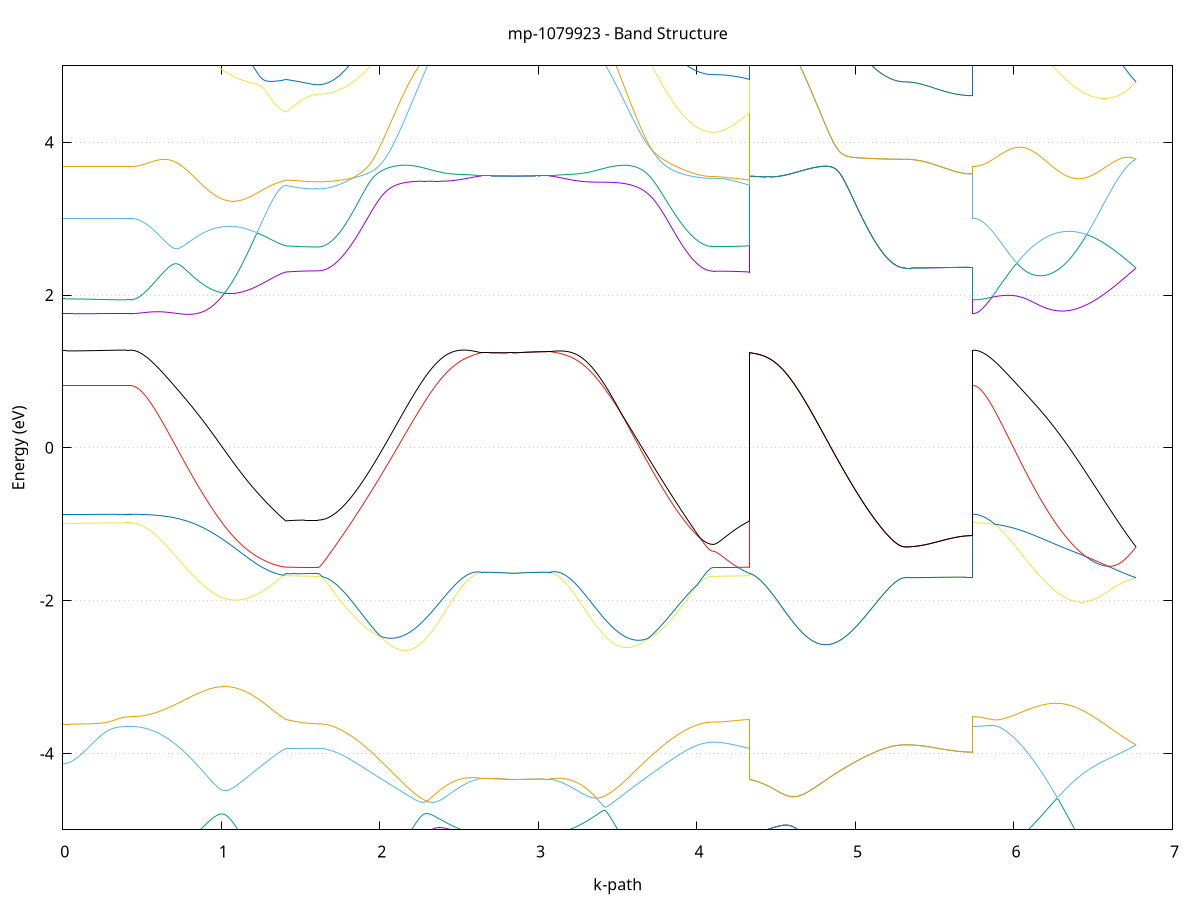 set title 'mp-1079923 - Band Structure'
set xlabel 'k-path'
set ylabel 'Energy (eV)'
set grid y
set yrange [-5:5]
set terminal png size 800,600
set output 'mp-1079923_bands_gnuplot.png'
plot '-' using 1:2 with lines notitle, '-' using 1:2 with lines notitle, '-' using 1:2 with lines notitle, '-' using 1:2 with lines notitle, '-' using 1:2 with lines notitle, '-' using 1:2 with lines notitle, '-' using 1:2 with lines notitle, '-' using 1:2 with lines notitle, '-' using 1:2 with lines notitle, '-' using 1:2 with lines notitle, '-' using 1:2 with lines notitle, '-' using 1:2 with lines notitle, '-' using 1:2 with lines notitle, '-' using 1:2 with lines notitle, '-' using 1:2 with lines notitle, '-' using 1:2 with lines notitle, '-' using 1:2 with lines notitle, '-' using 1:2 with lines notitle, '-' using 1:2 with lines notitle, '-' using 1:2 with lines notitle, '-' using 1:2 with lines notitle, '-' using 1:2 with lines notitle, '-' using 1:2 with lines notitle, '-' using 1:2 with lines notitle, '-' using 1:2 with lines notitle, '-' using 1:2 with lines notitle, '-' using 1:2 with lines notitle, '-' using 1:2 with lines notitle, '-' using 1:2 with lines notitle, '-' using 1:2 with lines notitle, '-' using 1:2 with lines notitle, '-' using 1:2 with lines notitle, '-' using 1:2 with lines notitle, '-' using 1:2 with lines notitle, '-' using 1:2 with lines notitle, '-' using 1:2 with lines notitle, '-' using 1:2 with lines notitle, '-' using 1:2 with lines notitle, '-' using 1:2 with lines notitle, '-' using 1:2 with lines notitle, '-' using 1:2 with lines notitle, '-' using 1:2 with lines notitle, '-' using 1:2 with lines notitle, '-' using 1:2 with lines notitle, '-' using 1:2 with lines notitle, '-' using 1:2 with lines notitle, '-' using 1:2 with lines notitle, '-' using 1:2 with lines notitle
0.000000 -38.640679
0.009910 -38.640679
0.019820 -38.640679
0.029730 -38.640679
0.039640 -38.640679
0.049550 -38.640679
0.059460 -38.640679
0.069370 -38.640679
0.079280 -38.640679
0.089190 -38.640679
0.099100 -38.640679
0.109010 -38.640679
0.118920 -38.640679
0.128830 -38.640679
0.138740 -38.640679
0.148650 -38.640679
0.158561 -38.640679
0.168471 -38.640679
0.178381 -38.640679
0.188291 -38.640679
0.198201 -38.640679
0.208111 -38.640679
0.218021 -38.640679
0.227931 -38.640679
0.237841 -38.640679
0.247751 -38.640579
0.257661 -38.640579
0.267571 -38.640579
0.277481 -38.640579
0.287391 -38.640579
0.297301 -38.640579
0.307211 -38.640579
0.317121 -38.640579
0.327031 -38.640579
0.336941 -38.640579
0.346851 -38.640579
0.356761 -38.640579
0.366671 -38.640579
0.376581 -38.640579
0.386491 -38.640579
0.396401 -38.640579
0.406311 -38.640579
0.416221 -38.640579
0.426131 -38.640579
0.426131 -38.640579
0.436034 -38.640579
0.445937 -38.640579
0.455840 -38.640579
0.465743 -38.640579
0.475646 -38.640479
0.485549 -38.640379
0.495452 -38.640379
0.505355 -38.640279
0.515258 -38.640179
0.525160 -38.640079
0.535063 -38.639979
0.544966 -38.639879
0.554869 -38.639779
0.564772 -38.639679
0.574675 -38.639579
0.584578 -38.639479
0.594481 -38.639279
0.604384 -38.639179
0.614287 -38.639079
0.624189 -38.638979
0.634092 -38.638879
0.643995 -38.638879
0.653898 -38.638779
0.663801 -38.638779
0.673704 -38.638679
0.683607 -38.638679
0.693510 -38.638779
0.703413 -38.638779
0.713316 -38.638879
0.723219 -38.638979
0.733121 -38.639079
0.743024 -38.639279
0.752927 -38.639479
0.762830 -38.639779
0.772733 -38.640079
0.782636 -38.640479
0.792539 -38.640879
0.802442 -38.641379
0.812345 -38.641979
0.822248 -38.642579
0.832150 -38.643279
0.842053 -38.644079
0.851956 -38.644879
0.861859 -38.645879
0.871762 -38.646879
0.881665 -38.647979
0.891568 -38.649179
0.901471 -38.650479
0.911374 -38.651979
0.921277 -38.653479
0.931179 -38.655079
0.941082 -38.656779
0.950985 -38.658679
0.960888 -38.660579
0.970791 -38.662679
0.980694 -38.664879
0.990597 -38.667179
1.000500 -38.669579
1.010403 -38.672079
1.020306 -38.674679
1.030209 -38.677379
1.040111 -38.680179
1.050014 -38.683079
1.059917 -38.685979
1.069820 -38.688979
1.079723 -38.692079
1.089626 -38.695179
1.099529 -38.698279
1.109432 -38.701379
1.119335 -38.704479
1.129238 -38.707579
1.139140 -38.710679
1.149043 -38.713779
1.158946 -38.716779
1.168849 -38.719779
1.178752 -38.722779
1.188655 -38.725679
1.198558 -38.728479
1.208461 -38.731279
1.218364 -38.733879
1.228267 -38.736479
1.238169 -38.739079
1.248072 -38.741479
1.257975 -38.743779
1.267878 -38.745979
1.277781 -38.748179
1.287684 -38.750179
1.297587 -38.752079
1.307490 -38.753879
1.317393 -38.755579
1.327296 -38.757179
1.337199 -38.758579
1.347101 -38.759979
1.357004 -38.761179
1.366907 -38.762279
1.376810 -38.763279
1.386713 -38.764179
1.396616 -38.764879
1.406519 -38.765479
1.406519 -38.765479
1.416197 -38.765579
1.425876 -38.765679
1.435554 -38.765779
1.445232 -38.765879
1.454911 -38.765979
1.464589 -38.766079
1.474268 -38.766179
1.483946 -38.766279
1.493625 -38.766279
1.503303 -38.766379
1.512981 -38.766479
1.522660 -38.766479
1.532338 -38.766579
1.542017 -38.766579
1.551695 -38.766679
1.561373 -38.766679
1.571052 -38.766679
1.580730 -38.766679
1.590409 -38.766679
1.600087 -38.766679
1.609766 -38.766779
1.609766 -38.766779
1.619755 -38.766679
1.629745 -38.766579
1.639735 -38.766479
1.649725 -38.766279
1.659715 -38.765979
1.669704 -38.765679
1.679694 -38.765279
1.689684 -38.764879
1.699674 -38.764379
1.709664 -38.763879
1.719654 -38.763279
1.729643 -38.762579
1.739633 -38.761879
1.749623 -38.761179
1.759613 -38.760379
1.769603 -38.759479
1.779592 -38.758579
1.789582 -38.757679
1.799572 -38.756679
1.809562 -38.755579
1.819552 -38.754479
1.829542 -38.753379
1.839531 -38.752179
1.849521 -38.750979
1.859511 -38.749779
1.869501 -38.748479
1.879491 -38.747179
1.889480 -38.745779
1.899470 -38.744379
1.909460 -38.742979
1.919450 -38.741579
1.929440 -38.740079
1.939429 -38.738679
1.949419 -38.737179
1.959409 -38.735679
1.969399 -38.734179
1.979389 -38.732579
1.989379 -38.731079
1.999368 -38.729579
2.009358 -38.727979
2.019348 -38.726479
2.029338 -38.724979
2.039328 -38.723479
2.049317 -38.721979
2.059307 -38.720479
2.069297 -38.719079
2.079287 -38.717679
2.089277 -38.716279
2.099267 -38.714879
2.109256 -38.713579
2.119246 -38.712279
2.129236 -38.711079
2.139226 -38.709879
2.149216 -38.708779
2.159205 -38.707779
2.169195 -38.706779
2.179185 -38.705779
2.189175 -38.704979
2.199165 -38.704179
2.209155 -38.703479
2.219144 -38.702779
2.229134 -38.702179
2.239124 -38.701679
2.249114 -38.701279
2.259104 -38.700979
2.269093 -38.700679
2.279083 -38.700479
2.289073 -38.700379
2.299063 -38.700379
2.309053 -38.700379
2.319043 -38.700479
2.329032 -38.700579
2.339022 -38.700779
2.349012 -38.701079
2.359002 -38.701379
2.368992 -38.701779
2.378981 -38.702179
2.388971 -38.702579
2.398961 -38.703079
2.408951 -38.703579
2.418941 -38.704079
2.428931 -38.704579
2.438920 -38.705079
2.448910 -38.705579
2.458900 -38.706079
2.468890 -38.706479
2.478880 -38.706979
2.488869 -38.707379
2.498859 -38.707779
2.508849 -38.708179
2.518839 -38.708479
2.528829 -38.708779
2.538819 -38.708979
2.548808 -38.709079
2.558798 -38.709279
2.568788 -38.709279
2.578778 -38.709279
2.588768 -38.709179
2.598757 -38.709079
2.608747 -38.708779
2.618737 -38.708579
2.628727 -38.708179
2.638717 -38.707779
2.638717 -38.707779
2.648395 -38.707779
2.658074 -38.707779
2.667752 -38.707779
2.677430 -38.707679
2.687109 -38.707679
2.696787 -38.707679
2.706466 -38.707679
2.716144 -38.707679
2.725822 -38.707579
2.735501 -38.707579
2.745179 -38.707579
2.754858 -38.707579
2.764536 -38.707479
2.774214 -38.707479
2.783893 -38.707379
2.793571 -38.707379
2.803250 -38.707379
2.812928 -38.707279
2.822607 -38.707179
2.832285 -38.707179
2.841963 -38.707079
2.841963 -38.707079
2.851628 -38.707179
2.861293 -38.707179
2.870958 -38.707279
2.880623 -38.707279
2.890288 -38.707379
2.899953 -38.707379
2.909618 -38.707379
2.919283 -38.707479
2.928948 -38.707479
2.938613 -38.707479
2.948278 -38.707579
2.957943 -38.707579
2.967607 -38.707579
2.977272 -38.707679
2.986937 -38.707679
2.996602 -38.707679
3.006267 -38.707679
3.015932 -38.707679
3.025597 -38.707679
3.035262 -38.707679
3.044927 -38.707779
3.054592 -38.707779
3.064257 -38.707779
3.073922 -38.707779
3.073922 -38.707779
3.083912 -38.708179
3.093901 -38.708579
3.103891 -38.708779
3.113881 -38.709079
3.123871 -38.709179
3.133861 -38.709279
3.143850 -38.709279
3.153840 -38.709279
3.163830 -38.709079
3.173820 -38.708979
3.183810 -38.708779
3.193800 -38.708479
3.203789 -38.708179
3.213779 -38.707779
3.223769 -38.707379
3.233759 -38.706979
3.243749 -38.706479
3.253738 -38.706079
3.263728 -38.705579
3.273718 -38.705079
3.283708 -38.704579
3.293698 -38.704079
3.303688 -38.703579
3.313677 -38.703079
3.323667 -38.702579
3.333657 -38.702179
3.343647 -38.701779
3.353637 -38.701379
3.363626 -38.701079
3.373616 -38.700879
3.383606 -38.700579
3.393596 -38.700479
3.403586 -38.700379
3.413576 -38.700379
3.423565 -38.700379
3.433555 -38.700479
3.443545 -38.700679
3.453535 -38.700979
3.463525 -38.701279
3.473514 -38.701679
3.483504 -38.702179
3.493494 -38.702779
3.503484 -38.703479
3.513474 -38.704179
3.523463 -38.704979
3.533453 -38.705779
3.543443 -38.706779
3.553433 -38.707779
3.563423 -38.708779
3.573413 -38.709879
3.583402 -38.711079
3.593392 -38.712279
3.603382 -38.713579
3.613372 -38.714879
3.623362 -38.716279
3.633351 -38.717679
3.643341 -38.719079
3.653331 -38.720479
3.663321 -38.721979
3.673311 -38.723479
3.683301 -38.724979
3.693290 -38.726479
3.703280 -38.727979
3.713270 -38.729579
3.723260 -38.731079
3.733250 -38.732579
3.743239 -38.734179
3.753229 -38.735679
3.763219 -38.737179
3.773209 -38.738679
3.783199 -38.740079
3.793189 -38.741579
3.803178 -38.742979
3.813168 -38.744379
3.823158 -38.745779
3.833148 -38.747179
3.843138 -38.748479
3.853127 -38.749779
3.863117 -38.750979
3.873107 -38.752179
3.883097 -38.753379
3.893087 -38.754479
3.903077 -38.755579
3.913066 -38.756679
3.923056 -38.757679
3.933046 -38.758579
3.943036 -38.759479
3.953026 -38.760379
3.963015 -38.761179
3.973005 -38.761879
3.982995 -38.762579
3.992985 -38.763279
4.002975 -38.763879
4.012965 -38.764379
4.022954 -38.764879
4.032944 -38.765279
4.042934 -38.765679
4.052924 -38.765979
4.062914 -38.766279
4.072903 -38.766479
4.082893 -38.766579
4.092883 -38.766679
4.102873 -38.766679
4.102873 -38.766679
4.112538 -38.766679
4.122203 -38.766679
4.131868 -38.766679
4.141533 -38.766679
4.151198 -38.766679
4.160862 -38.766679
4.170527 -38.766579
4.180192 -38.766579
4.189857 -38.766579
4.199522 -38.766479
4.209187 -38.766479
4.218852 -38.766379
4.228517 -38.766379
4.238182 -38.766279
4.247847 -38.766279
4.257512 -38.766179
4.267177 -38.766079
4.276842 -38.766079
4.286507 -38.765979
4.296172 -38.765879
4.305836 -38.765779
4.315501 -38.765679
4.325166 -38.765579
4.334831 -38.765479
4.334831 -38.707079
4.344734 -38.706779
4.354637 -38.706479
4.364540 -38.705979
4.374443 -38.705479
4.384346 -38.704979
4.394249 -38.704379
4.404152 -38.703779
4.414054 -38.703079
4.423957 -38.702379
4.433860 -38.701579
4.443763 -38.700779
4.453666 -38.699979
4.463569 -38.699179
4.473472 -38.698279
4.483375 -38.697479
4.493278 -38.696579
4.503181 -38.695679
4.513083 -38.694779
4.522986 -38.693879
4.532889 -38.693079
4.542792 -38.692179
4.552695 -38.691379
4.562598 -38.690579
4.572501 -38.689779
4.582404 -38.689079
4.592307 -38.688379
4.602210 -38.687779
4.612113 -38.687279
4.622015 -38.686679
4.631918 -38.686279
4.641821 -38.685879
4.651724 -38.685579
4.661627 -38.685379
4.671530 -38.685179
4.681433 -38.685079
4.691336 -38.685079
4.701239 -38.685179
4.711142 -38.685379
4.721044 -38.685579
4.730947 -38.685879
4.740850 -38.686279
4.750753 -38.686779
4.760656 -38.687279
4.770559 -38.687979
4.780462 -38.688579
4.790365 -38.689379
4.800268 -38.690179
4.810171 -38.691079
4.820073 -38.691979
4.829976 -38.692979
4.839879 -38.694079
4.849782 -38.695079
4.859685 -38.696279
4.869588 -38.697379
4.879491 -38.698579
4.889394 -38.699779
4.899297 -38.701079
4.909200 -38.702379
4.919103 -38.703679
4.929005 -38.704979
4.938908 -38.706279
4.948811 -38.707579
4.958714 -38.708879
4.968617 -38.710279
4.978520 -38.711579
4.988423 -38.712879
4.998326 -38.714179
5.008229 -38.715479
5.018132 -38.716779
5.028034 -38.718079
5.037937 -38.719279
5.047840 -38.720479
5.057743 -38.721679
5.067646 -38.722879
5.077549 -38.724079
5.087452 -38.725179
5.097355 -38.726179
5.107258 -38.727279
5.117161 -38.728279
5.127063 -38.729279
5.136966 -38.730179
5.146869 -38.731079
5.156772 -38.731879
5.166675 -38.732679
5.176578 -38.733479
5.186481 -38.734179
5.196384 -38.734779
5.206287 -38.735379
5.216190 -38.735979
5.226092 -38.736479
5.235995 -38.736879
5.245898 -38.737279
5.255801 -38.737679
5.265704 -38.737979
5.275607 -38.738179
5.285510 -38.738379
5.295413 -38.738579
5.305316 -38.738579
5.315219 -38.738679
5.315219 -38.738679
5.325129 -38.738679
5.335039 -38.738679
5.344949 -38.738679
5.354859 -38.738679
5.364769 -38.738679
5.374679 -38.738679
5.384589 -38.738679
5.394499 -38.738679
5.404409 -38.738679
5.414319 -38.738679
5.424229 -38.738679
5.434139 -38.738679
5.444049 -38.738679
5.453959 -38.738679
5.463869 -38.738679
5.473779 -38.738679
5.483689 -38.738679
5.493599 -38.738679
5.503509 -38.738679
5.513419 -38.738679
5.523329 -38.738679
5.533239 -38.738679
5.543149 -38.738679
5.553059 -38.738679
5.562969 -38.738679
5.572879 -38.738679
5.582790 -38.738679
5.592700 -38.738679
5.602610 -38.738679
5.612520 -38.738579
5.622430 -38.738679
5.632340 -38.738579
5.642250 -38.738579
5.652160 -38.738579
5.662070 -38.738579
5.671980 -38.738579
5.681890 -38.738579
5.691800 -38.738579
5.701710 -38.738579
5.711620 -38.738579
5.721530 -38.738579
5.731440 -38.738579
5.741350 -38.738579
5.741350 -38.640579
5.751340 -38.640579
5.761330 -38.640579
5.771320 -38.640579
5.781309 -38.640479
5.791299 -38.640479
5.801289 -38.640379
5.811279 -38.640279
5.821269 -38.640179
5.831258 -38.640079
5.841248 -38.639979
5.851238 -38.639779
5.861228 -38.639679
5.871218 -38.639479
5.881208 -38.639379
5.891197 -38.639179
5.901187 -38.639079
5.911177 -38.638879
5.921167 -38.638679
5.931157 -38.638579
5.941146 -38.638379
5.951136 -38.638179
5.961126 -38.638079
5.971116 -38.637879
5.981106 -38.637779
5.991095 -38.637679
6.001085 -38.637579
6.011075 -38.637479
6.021065 -38.637479
6.031055 -38.637379
6.041045 -38.637379
6.051034 -38.637379
6.061024 -38.637479
6.071014 -38.637579
6.081004 -38.637679
6.090994 -38.637779
6.100983 -38.637979
6.110973 -38.638279
6.120963 -38.638579
6.130953 -38.638879
6.140943 -38.639279
6.150933 -38.639779
6.160922 -38.640279
6.170912 -38.640879
6.180902 -38.641479
6.190892 -38.642179
6.200882 -38.642979
6.210871 -38.643779
6.220861 -38.644679
6.230851 -38.645679
6.240841 -38.646779
6.250831 -38.647879
6.260821 -38.649079
6.270810 -38.650379
6.280800 -38.651679
6.290790 -38.653079
6.300780 -38.654579
6.310770 -38.656179
6.320759 -38.657879
6.330749 -38.659579
6.340739 -38.661379
6.350729 -38.663179
6.360719 -38.665079
6.370709 -38.667079
6.380698 -38.669079
6.390688 -38.671179
6.400678 -38.673279
6.410668 -38.675479
6.420658 -38.677679
6.430647 -38.679879
6.440637 -38.682179
6.450627 -38.684479
6.460617 -38.686779
6.470607 -38.689179
6.480597 -38.691479
6.490586 -38.693879
6.500576 -38.696179
6.510566 -38.698579
6.520556 -38.700879
6.530546 -38.704179
6.540535 -38.707179
6.550525 -38.710179
6.560515 -38.712979
6.570505 -38.715579
6.580495 -38.718079
6.590485 -38.720479
6.600474 -38.722679
6.610464 -38.724779
6.620454 -38.726679
6.630444 -38.728479
6.640434 -38.730179
6.650423 -38.731679
6.660413 -38.733079
6.670403 -38.734279
6.680393 -38.735279
6.690383 -38.736279
6.700373 -38.737079
6.710362 -38.737679
6.720352 -38.738179
6.730342 -38.738579
6.740332 -38.738779
6.750322 -38.738879
6.760311 -38.738779
6.770301 -38.738679
e
0.000000 -38.334679
0.009910 -38.334679
0.019820 -38.334679
0.029730 -38.334679
0.039640 -38.334679
0.049550 -38.334679
0.059460 -38.334679
0.069370 -38.334679
0.079280 -38.334679
0.089190 -38.334679
0.099100 -38.334679
0.109010 -38.334679
0.118920 -38.334679
0.128830 -38.334679
0.138740 -38.334679
0.148650 -38.334679
0.158561 -38.334679
0.168471 -38.334679
0.178381 -38.334679
0.188291 -38.334679
0.198201 -38.334679
0.208111 -38.334679
0.218021 -38.334679
0.227931 -38.334679
0.237841 -38.334679
0.247751 -38.334679
0.257661 -38.334679
0.267571 -38.334679
0.277481 -38.334679
0.287391 -38.334679
0.297301 -38.334679
0.307211 -38.334679
0.317121 -38.334679
0.327031 -38.334679
0.336941 -38.334679
0.346851 -38.334679
0.356761 -38.334679
0.366671 -38.334679
0.376581 -38.334679
0.386491 -38.334679
0.396401 -38.334679
0.406311 -38.334679
0.416221 -38.334679
0.426131 -38.334679
0.426131 -38.334679
0.436034 -38.334879
0.445937 -38.335379
0.455840 -38.336279
0.465743 -38.337479
0.475646 -38.339079
0.485549 -38.340979
0.495452 -38.343179
0.505355 -38.345679
0.515258 -38.348479
0.525160 -38.351479
0.535063 -38.354779
0.544966 -38.358279
0.554869 -38.361979
0.564772 -38.365879
0.574675 -38.369979
0.584578 -38.374279
0.594481 -38.378779
0.604384 -38.383379
0.614287 -38.388079
0.624189 -38.392879
0.634092 -38.397879
0.643995 -38.402979
0.653898 -38.408079
0.663801 -38.413379
0.673704 -38.418679
0.683607 -38.424079
0.693510 -38.429579
0.703413 -38.435179
0.713316 -38.440679
0.723219 -38.446379
0.733121 -38.451979
0.743024 -38.457679
0.752927 -38.463379
0.762830 -38.469179
0.772733 -38.474879
0.782636 -38.480679
0.792539 -38.486379
0.802442 -38.492179
0.812345 -38.497879
0.822248 -38.503579
0.832150 -38.509279
0.842053 -38.514979
0.851956 -38.520579
0.861859 -38.526179
0.871762 -38.531679
0.881665 -38.537179
0.891568 -38.542579
0.901471 -38.547879
0.911374 -38.553179
0.921277 -38.558379
0.931179 -38.563479
0.941082 -38.568479
0.950985 -38.573379
0.960888 -38.578179
0.970791 -38.582879
0.980694 -38.587479
0.990597 -38.591979
1.000500 -38.596379
1.010403 -38.600679
1.020306 -38.604779
1.030209 -38.608779
1.040111 -38.612679
1.050014 -38.616479
1.059917 -38.620179
1.069820 -38.623779
1.079723 -38.627279
1.089626 -38.630679
1.099529 -38.633979
1.109432 -38.637279
1.119335 -38.640379
1.129238 -38.643479
1.139140 -38.646379
1.149043 -38.649379
1.158946 -38.652179
1.168849 -38.654879
1.178752 -38.657579
1.188655 -38.660279
1.198558 -38.662779
1.208461 -38.665279
1.218364 -38.667679
1.228267 -38.669979
1.238169 -38.672179
1.248072 -38.674379
1.257975 -38.676479
1.267878 -38.678479
1.277781 -38.680379
1.287684 -38.682279
1.297587 -38.683979
1.307490 -38.685579
1.317393 -38.687179
1.327296 -38.688579
1.337199 -38.689979
1.347101 -38.691179
1.357004 -38.692279
1.366907 -38.693379
1.376810 -38.694279
1.386713 -38.695079
1.396616 -38.695779
1.406519 -38.696379
1.406519 -38.696379
1.416197 -38.696479
1.425876 -38.696579
1.435554 -38.696679
1.445232 -38.696779
1.454911 -38.696879
1.464589 -38.696879
1.474268 -38.696979
1.483946 -38.697079
1.493625 -38.697179
1.503303 -38.697179
1.512981 -38.697279
1.522660 -38.697279
1.532338 -38.697379
1.542017 -38.697379
1.551695 -38.697379
1.561373 -38.697479
1.571052 -38.697479
1.580730 -38.697479
1.590409 -38.697479
1.600087 -38.697479
1.609766 -38.697479
1.609766 -38.697479
1.619755 -38.697479
1.629745 -38.697379
1.639735 -38.697279
1.649725 -38.697079
1.659715 -38.696779
1.669704 -38.696479
1.679694 -38.696179
1.689684 -38.695779
1.699674 -38.695279
1.709664 -38.694779
1.719654 -38.694279
1.729643 -38.693679
1.739633 -38.692979
1.749623 -38.692279
1.759613 -38.691479
1.769603 -38.690779
1.779592 -38.689879
1.789582 -38.688979
1.799572 -38.688079
1.809562 -38.687179
1.819552 -38.686179
1.829542 -38.685179
1.839531 -38.684079
1.849521 -38.682979
1.859511 -38.681879
1.869501 -38.680779
1.879491 -38.679579
1.889480 -38.678479
1.899470 -38.677279
1.909460 -38.676079
1.919450 -38.674879
1.929440 -38.673679
1.939429 -38.672479
1.949419 -38.671279
1.959409 -38.670079
1.969399 -38.668879
1.979389 -38.667679
1.989379 -38.666579
1.999368 -38.665479
2.009358 -38.664379
2.019348 -38.663279
2.029338 -38.662279
2.039328 -38.661279
2.049317 -38.660379
2.059307 -38.659479
2.069297 -38.658679
2.079287 -38.657879
2.089277 -38.657179
2.099267 -38.656579
2.109256 -38.656079
2.119246 -38.655579
2.129236 -38.655279
2.139226 -38.654979
2.149216 -38.654779
2.159205 -38.654679
2.169195 -38.654679
2.179185 -38.654779
2.189175 -38.654979
2.199165 -38.655279
2.209155 -38.655679
2.219144 -38.656179
2.229134 -38.656779
2.239124 -38.657479
2.249114 -38.658279
2.259104 -38.659179
2.269093 -38.660079
2.279083 -38.661179
2.289073 -38.662279
2.299063 -38.663579
2.309053 -38.664779
2.319043 -38.666179
2.329032 -38.667579
2.339022 -38.669079
2.349012 -38.670579
2.359002 -38.672079
2.368992 -38.673679
2.378981 -38.675279
2.388971 -38.676879
2.398961 -38.678479
2.408951 -38.680179
2.418941 -38.681779
2.428931 -38.683379
2.438920 -38.685079
2.448910 -38.686679
2.458900 -38.688179
2.468890 -38.689779
2.478880 -38.691279
2.488869 -38.692779
2.498859 -38.694179
2.508849 -38.695579
2.518839 -38.696879
2.528829 -38.698179
2.538819 -38.699379
2.548808 -38.700479
2.558798 -38.701579
2.568788 -38.702579
2.578778 -38.703579
2.588768 -38.704479
2.598757 -38.705279
2.608747 -38.705979
2.618737 -38.706679
2.628727 -38.707279
2.638717 -38.707779
2.638717 -38.707779
2.648395 -38.707779
2.658074 -38.707779
2.667752 -38.707779
2.677430 -38.707679
2.687109 -38.707679
2.696787 -38.707679
2.706466 -38.707679
2.716144 -38.707679
2.725822 -38.707579
2.735501 -38.707579
2.745179 -38.707579
2.754858 -38.707579
2.764536 -38.707479
2.774214 -38.707479
2.783893 -38.707379
2.793571 -38.707379
2.803250 -38.707379
2.812928 -38.707279
2.822607 -38.707179
2.832285 -38.707179
2.841963 -38.707079
2.841963 -38.707079
2.851628 -38.707179
2.861293 -38.707179
2.870958 -38.707279
2.880623 -38.707279
2.890288 -38.707379
2.899953 -38.707379
2.909618 -38.707379
2.919283 -38.707479
2.928948 -38.707479
2.938613 -38.707479
2.948278 -38.707579
2.957943 -38.707579
2.967607 -38.707579
2.977272 -38.707679
2.986937 -38.707679
2.996602 -38.707679
3.006267 -38.707679
3.015932 -38.707679
3.025597 -38.707679
3.035262 -38.707679
3.044927 -38.707779
3.054592 -38.707779
3.064257 -38.707779
3.073922 -38.707779
3.073922 -38.707779
3.083912 -38.707279
3.093901 -38.706679
3.103891 -38.705979
3.113881 -38.705279
3.123871 -38.704479
3.133861 -38.703579
3.143850 -38.702579
3.153840 -38.701579
3.163830 -38.700479
3.173820 -38.699379
3.183810 -38.698179
3.193800 -38.696879
3.203789 -38.695579
3.213779 -38.694179
3.223769 -38.692779
3.233759 -38.691279
3.243749 -38.689779
3.253738 -38.688179
3.263728 -38.686679
3.273718 -38.685079
3.283708 -38.683379
3.293698 -38.681779
3.303688 -38.680179
3.313677 -38.678479
3.323667 -38.676879
3.333657 -38.675279
3.343647 -38.673679
3.353637 -38.672079
3.363626 -38.670579
3.373616 -38.668979
3.383606 -38.667579
3.393596 -38.666179
3.403586 -38.664779
3.413576 -38.663579
3.423565 -38.662279
3.433555 -38.661179
3.443545 -38.660079
3.453535 -38.659179
3.463525 -38.658279
3.473514 -38.657479
3.483504 -38.656779
3.493494 -38.656179
3.503484 -38.655679
3.513474 -38.655279
3.523463 -38.654979
3.533453 -38.654779
3.543443 -38.654679
3.553433 -38.654679
3.563423 -38.654779
3.573413 -38.654979
3.583402 -38.655279
3.593392 -38.655579
3.603382 -38.656079
3.613372 -38.656579
3.623362 -38.657179
3.633351 -38.657879
3.643341 -38.658679
3.653331 -38.659479
3.663321 -38.660379
3.673311 -38.661279
3.683301 -38.662279
3.693290 -38.663279
3.703280 -38.664379
3.713270 -38.665479
3.723260 -38.666579
3.733250 -38.667679
3.743239 -38.668879
3.753229 -38.670079
3.763219 -38.671279
3.773209 -38.672479
3.783199 -38.673679
3.793189 -38.674879
3.803178 -38.676079
3.813168 -38.677279
3.823158 -38.678479
3.833148 -38.679579
3.843138 -38.680779
3.853127 -38.681879
3.863117 -38.682979
3.873107 -38.684079
3.883097 -38.685179
3.893087 -38.686179
3.903077 -38.687179
3.913066 -38.688079
3.923056 -38.688979
3.933046 -38.689879
3.943036 -38.690779
3.953026 -38.691579
3.963015 -38.692279
3.973005 -38.692979
3.982995 -38.693679
3.992985 -38.694279
4.002975 -38.694779
4.012965 -38.695279
4.022954 -38.695779
4.032944 -38.696179
4.042934 -38.696579
4.052924 -38.696879
4.062914 -38.697079
4.072903 -38.697279
4.082893 -38.697379
4.092883 -38.697479
4.102873 -38.697479
4.102873 -38.697479
4.112538 -38.697479
4.122203 -38.697479
4.131868 -38.697479
4.141533 -38.697479
4.151198 -38.697479
4.160862 -38.697479
4.170527 -38.697379
4.180192 -38.697379
4.189857 -38.697379
4.199522 -38.697279
4.209187 -38.697279
4.218852 -38.697179
4.228517 -38.697179
4.238182 -38.697079
4.247847 -38.697079
4.257512 -38.696979
4.267177 -38.696979
4.276842 -38.696879
4.286507 -38.696779
4.296172 -38.696679
4.305836 -38.696579
4.315501 -38.696579
4.325166 -38.696479
4.334831 -38.696379
4.334831 -38.707079
4.344734 -38.706779
4.354637 -38.706479
4.364540 -38.705979
4.374443 -38.705479
4.384346 -38.704979
4.394249 -38.704379
4.404152 -38.703779
4.414054 -38.703079
4.423957 -38.702379
4.433860 -38.701579
4.443763 -38.700779
4.453666 -38.699979
4.463569 -38.699179
4.473472 -38.698279
4.483375 -38.697479
4.493278 -38.696579
4.503181 -38.695679
4.513083 -38.694779
4.522986 -38.693879
4.532889 -38.693079
4.542792 -38.692179
4.552695 -38.691379
4.562598 -38.690579
4.572501 -38.689779
4.582404 -38.689079
4.592307 -38.688379
4.602210 -38.687779
4.612113 -38.687279
4.622015 -38.686679
4.631918 -38.686279
4.641821 -38.685879
4.651724 -38.685579
4.661627 -38.685379
4.671530 -38.685179
4.681433 -38.685079
4.691336 -38.685079
4.701239 -38.685179
4.711142 -38.685379
4.721044 -38.685579
4.730947 -38.685879
4.740850 -38.686279
4.750753 -38.686779
4.760656 -38.687279
4.770559 -38.687979
4.780462 -38.688579
4.790365 -38.689379
4.800268 -38.690179
4.810171 -38.691079
4.820073 -38.691979
4.829976 -38.692979
4.839879 -38.694079
4.849782 -38.695079
4.859685 -38.696279
4.869588 -38.697379
4.879491 -38.698579
4.889394 -38.699779
4.899297 -38.701079
4.909200 -38.702379
4.919103 -38.703679
4.929005 -38.704979
4.938908 -38.706279
4.948811 -38.707579
4.958714 -38.708879
4.968617 -38.710279
4.978520 -38.711579
4.988423 -38.712879
4.998326 -38.714179
5.008229 -38.715479
5.018132 -38.716779
5.028034 -38.718079
5.037937 -38.719279
5.047840 -38.720479
5.057743 -38.721679
5.067646 -38.722879
5.077549 -38.724079
5.087452 -38.725179
5.097355 -38.726179
5.107258 -38.727279
5.117161 -38.728279
5.127063 -38.729279
5.136966 -38.730179
5.146869 -38.731079
5.156772 -38.731879
5.166675 -38.732679
5.176578 -38.733479
5.186481 -38.734179
5.196384 -38.734779
5.206287 -38.735379
5.216190 -38.735979
5.226092 -38.736479
5.235995 -38.736879
5.245898 -38.737279
5.255801 -38.737679
5.265704 -38.737979
5.275607 -38.738179
5.285510 -38.738379
5.295413 -38.738579
5.305316 -38.738579
5.315219 -38.738679
5.315219 -38.738679
5.325129 -38.738679
5.335039 -38.738679
5.344949 -38.738679
5.354859 -38.738679
5.364769 -38.738679
5.374679 -38.738679
5.384589 -38.738679
5.394499 -38.738679
5.404409 -38.738679
5.414319 -38.738679
5.424229 -38.738679
5.434139 -38.738679
5.444049 -38.738679
5.453959 -38.738679
5.463869 -38.738679
5.473779 -38.738679
5.483689 -38.738679
5.493599 -38.738679
5.503509 -38.738679
5.513419 -38.738679
5.523329 -38.738679
5.533239 -38.738679
5.543149 -38.738679
5.553059 -38.738679
5.562969 -38.738679
5.572879 -38.738679
5.582790 -38.738679
5.592700 -38.738679
5.602610 -38.738679
5.612520 -38.738579
5.622430 -38.738579
5.632340 -38.738579
5.642250 -38.738579
5.652160 -38.738579
5.662070 -38.738579
5.671980 -38.738579
5.681890 -38.738579
5.691800 -38.738579
5.701710 -38.738579
5.711620 -38.738579
5.721530 -38.738579
5.731440 -38.738579
5.741350 -38.738579
5.741350 -38.334679
5.751340 -38.334679
5.761330 -38.334579
5.771320 -38.334479
5.781309 -38.334279
5.791299 -38.334079
5.801289 -38.333779
5.811279 -38.333379
5.821269 -38.334479
5.831258 -38.337379
5.841248 -38.340679
5.851238 -38.344179
5.861228 -38.347979
5.871218 -38.351879
5.881208 -38.356079
5.891197 -38.360479
5.901187 -38.365079
5.911177 -38.369779
5.921167 -38.374679
5.931157 -38.379679
5.941146 -38.384879
5.951136 -38.390079
5.961126 -38.395479
5.971116 -38.400979
5.981106 -38.406579
5.991095 -38.412279
6.001085 -38.418079
6.011075 -38.423879
6.021065 -38.429779
6.031055 -38.435779
6.041045 -38.441779
6.051034 -38.447779
6.061024 -38.453879
6.071014 -38.460079
6.081004 -38.466279
6.090994 -38.472479
6.100983 -38.478679
6.110973 -38.484879
6.120963 -38.491179
6.130953 -38.497479
6.140943 -38.503679
6.150933 -38.509979
6.160922 -38.516179
6.170912 -38.522479
6.180902 -38.528679
6.190892 -38.534879
6.200882 -38.541079
6.210871 -38.547179
6.220861 -38.553279
6.230851 -38.559379
6.240841 -38.565379
6.250831 -38.571379
6.260821 -38.577279
6.270810 -38.583079
6.280800 -38.588879
6.290790 -38.594679
6.300780 -38.600379
6.310770 -38.605979
6.320759 -38.611479
6.330749 -38.616879
6.340739 -38.622279
6.350729 -38.627579
6.360719 -38.632679
6.370709 -38.637779
6.380698 -38.642779
6.390688 -38.647679
6.400678 -38.652479
6.410668 -38.657179
6.420658 -38.661779
6.430647 -38.666179
6.440637 -38.670579
6.450627 -38.674779
6.460617 -38.678879
6.470607 -38.682879
6.480597 -38.686779
6.490586 -38.690479
6.500576 -38.694079
6.510566 -38.697579
6.520556 -38.700879
6.530546 -38.703179
6.540535 -38.705479
6.550525 -38.707679
6.560515 -38.709879
6.570505 -38.712079
6.580495 -38.714179
6.590485 -38.716279
6.600474 -38.718279
6.610464 -38.720179
6.620454 -38.722079
6.630444 -38.723879
6.640434 -38.725579
6.650423 -38.727179
6.660413 -38.728679
6.670403 -38.730179
6.680393 -38.731479
6.690383 -38.732779
6.700373 -38.733879
6.710362 -38.734979
6.720352 -38.735879
6.730342 -38.736679
6.740332 -38.737379
6.750322 -38.737879
6.760311 -38.738379
6.770301 -38.738679
e
0.000000 -38.322579
0.009910 -38.322579
0.019820 -38.322579
0.029730 -38.322579
0.039640 -38.322579
0.049550 -38.322579
0.059460 -38.322579
0.069370 -38.322579
0.079280 -38.322579
0.089190 -38.322579
0.099100 -38.322579
0.109010 -38.322579
0.118920 -38.322579
0.128830 -38.322579
0.138740 -38.322579
0.148650 -38.322579
0.158561 -38.322579
0.168471 -38.322579
0.178381 -38.322579
0.188291 -38.322579
0.198201 -38.322579
0.208111 -38.322579
0.218021 -38.322579
0.227931 -38.322579
0.237841 -38.322579
0.247751 -38.322579
0.257661 -38.322579
0.267571 -38.322579
0.277481 -38.322579
0.287391 -38.322579
0.297301 -38.322579
0.307211 -38.322579
0.317121 -38.322579
0.327031 -38.322579
0.336941 -38.322579
0.346851 -38.322579
0.356761 -38.322579
0.366671 -38.322579
0.376581 -38.322579
0.386491 -38.322579
0.396401 -38.322579
0.406311 -38.322579
0.416221 -38.322579
0.426131 -38.322579
0.426131 -38.322579
0.436034 -38.322479
0.445937 -38.322479
0.455840 -38.322379
0.465743 -38.322179
0.475646 -38.321979
0.485549 -38.321679
0.495452 -38.321379
0.505355 -38.320979
0.515258 -38.320579
0.525160 -38.320079
0.535063 -38.319579
0.544966 -38.319079
0.554869 -38.318479
0.564772 -38.317779
0.574675 -38.317079
0.584578 -38.316379
0.594481 -38.315579
0.604384 -38.314679
0.614287 -38.313879
0.624189 -38.312879
0.634092 -38.311979
0.643995 -38.310879
0.653898 -38.309879
0.663801 -38.308779
0.673704 -38.307579
0.683607 -38.306379
0.693510 -38.305179
0.703413 -38.303879
0.713316 -38.302579
0.723219 -38.301279
0.733121 -38.299879
0.743024 -38.298379
0.752927 -38.296879
0.762830 -38.295379
0.772733 -38.293879
0.782636 -38.292279
0.792539 -38.290679
0.802442 -38.288979
0.812345 -38.287279
0.822248 -38.285579
0.832150 -38.283779
0.842053 -38.281979
0.851956 -38.280179
0.861859 -38.278279
0.871762 -38.276379
0.881665 -38.274479
0.891568 -38.272479
0.901471 -38.270579
0.911374 -38.268479
0.921277 -38.266479
0.931179 -38.264379
0.941082 -38.262379
0.950985 -38.260279
0.960888 -38.258079
0.970791 -38.255979
0.980694 -38.253779
0.990597 -38.251579
1.000500 -38.249379
1.010403 -38.247079
1.020306 -38.244879
1.030209 -38.242579
1.040111 -38.240279
1.050014 -38.237979
1.059917 -38.235679
1.069820 -38.233379
1.079723 -38.230979
1.089626 -38.228679
1.099529 -38.226279
1.109432 -38.223979
1.119335 -38.221579
1.129238 -38.219179
1.139140 -38.216779
1.149043 -38.214379
1.158946 -38.212079
1.168849 -38.209679
1.178752 -38.207279
1.188655 -38.204879
1.198558 -38.202579
1.208461 -38.201279
1.218364 -38.201279
1.228267 -38.201279
1.238169 -38.201279
1.248072 -38.201179
1.257975 -38.201079
1.267878 -38.200979
1.277781 -38.200879
1.287684 -38.200679
1.297587 -38.200479
1.307490 -38.200279
1.317393 -38.200079
1.327296 -38.199879
1.337199 -38.199679
1.347101 -38.199479
1.357004 -38.199279
1.366907 -38.199179
1.376810 -38.198979
1.386713 -38.198779
1.396616 -38.198679
1.406519 -38.198579
1.406519 -38.198579
1.416197 -38.198579
1.425876 -38.198479
1.435554 -38.198479
1.445232 -38.198479
1.454911 -38.198479
1.464589 -38.198479
1.474268 -38.198379
1.483946 -38.198379
1.493625 -38.198379
1.503303 -38.198379
1.512981 -38.198379
1.522660 -38.198379
1.532338 -38.198379
1.542017 -38.198379
1.551695 -38.198279
1.561373 -38.198279
1.571052 -38.198279
1.580730 -38.198279
1.590409 -38.198279
1.600087 -38.198279
1.609766 -38.198279
1.609766 -38.198279
1.619755 -38.198379
1.629745 -38.198579
1.639735 -38.198879
1.649725 -38.199279
1.659715 -38.199779
1.669704 -38.200479
1.679694 -38.201179
1.689684 -38.202079
1.699674 -38.203079
1.709664 -38.204279
1.719654 -38.205479
1.729643 -38.206779
1.739633 -38.208279
1.749623 -38.209879
1.759613 -38.211479
1.769603 -38.213279
1.779592 -38.215179
1.789582 -38.217179
1.799572 -38.219279
1.809562 -38.221479
1.819552 -38.223779
1.829542 -38.226179
1.839531 -38.228579
1.849521 -38.231179
1.859511 -38.233779
1.869501 -38.236479
1.879491 -38.239279
1.889480 -38.242079
1.899470 -38.246279
1.909460 -38.250979
1.919450 -38.255679
1.929440 -38.260379
1.939429 -38.265079
1.949419 -38.269779
1.959409 -38.274479
1.969399 -38.279279
1.979389 -38.283979
1.989379 -38.288679
1.999368 -38.293279
2.009358 -38.297979
2.019348 -38.302579
2.029338 -38.307079
2.039328 -38.311579
2.049317 -38.315979
2.059307 -38.320379
2.069297 -38.324679
2.079287 -38.328879
2.089277 -38.333079
2.099267 -38.337079
2.109256 -38.340979
2.119246 -38.344879
2.129236 -38.348579
2.139226 -38.352179
2.149216 -38.355579
2.159205 -38.358979
2.169195 -38.362079
2.179185 -38.365179
2.189175 -38.368079
2.199165 -38.370779
2.209155 -38.373379
2.219144 -38.375779
2.229134 -38.377979
2.239124 -38.379979
2.249114 -38.381879
2.259104 -38.383579
2.269093 -38.385079
2.279083 -38.386479
2.289073 -38.387579
2.299063 -38.388579
2.309053 -38.389379
2.319043 -38.389979
2.329032 -38.390479
2.339022 -38.390779
2.349012 -38.390879
2.359002 -38.390779
2.368992 -38.390579
2.378981 -38.390179
2.388971 -38.389679
2.398961 -38.388979
2.408951 -38.388179
2.418941 -38.387279
2.428931 -38.386179
2.438920 -38.384979
2.448910 -38.383679
2.458900 -38.382279
2.468890 -38.380779
2.478880 -38.379179
2.488869 -38.377479
2.498859 -38.375679
2.508849 -38.373879
2.518839 -38.371979
2.528829 -38.369979
2.538819 -38.367979
2.548808 -38.365979
2.558798 -38.363879
2.568788 -38.361679
2.578778 -38.359579
2.588768 -38.357379
2.598757 -38.355179
2.608747 -38.353079
2.618737 -38.350879
2.628727 -38.348779
2.638717 -38.346679
2.638717 -38.346679
2.648395 -38.346679
2.658074 -38.346679
2.667752 -38.346679
2.677430 -38.346679
2.687109 -38.346679
2.696787 -38.346679
2.706466 -38.346779
2.716144 -38.346779
2.725822 -38.346879
2.735501 -38.346879
2.745179 -38.346979
2.754858 -38.346979
2.764536 -38.347079
2.774214 -38.347079
2.783893 -38.347179
2.793571 -38.347279
2.803250 -38.347379
2.812928 -38.347479
2.822607 -38.347479
2.832285 -38.347579
2.841963 -38.347679
2.841963 -38.347679
2.851628 -38.347579
2.861293 -38.347579
2.870958 -38.347479
2.880623 -38.347379
2.890288 -38.347279
2.899953 -38.347279
2.909618 -38.347179
2.919283 -38.347079
2.928948 -38.347079
2.938613 -38.346979
2.948278 -38.346979
2.957943 -38.346879
2.967607 -38.346879
2.977272 -38.346779
2.986937 -38.346779
2.996602 -38.346779
3.006267 -38.346679
3.015932 -38.346679
3.025597 -38.346679
3.035262 -38.346679
3.044927 -38.346679
3.054592 -38.346679
3.064257 -38.346679
3.073922 -38.346679
3.073922 -38.346679
3.083912 -38.348779
3.093901 -38.350879
3.103891 -38.353079
3.113881 -38.355179
3.123871 -38.357379
3.133861 -38.359579
3.143850 -38.361679
3.153840 -38.363879
3.163830 -38.365879
3.173820 -38.367979
3.183810 -38.369979
3.193800 -38.371979
3.203789 -38.373879
3.213779 -38.375679
3.223769 -38.377479
3.233759 -38.379179
3.243749 -38.380779
3.253738 -38.382279
3.263728 -38.383679
3.273718 -38.384979
3.283708 -38.386179
3.293698 -38.387279
3.303688 -38.388179
3.313677 -38.388979
3.323667 -38.389679
3.333657 -38.390179
3.343647 -38.390579
3.353637 -38.390779
3.363626 -38.390879
3.373616 -38.390679
3.383606 -38.390479
3.393596 -38.389979
3.403586 -38.389379
3.413576 -38.388579
3.423565 -38.387579
3.433555 -38.386479
3.443545 -38.385079
3.453535 -38.383579
3.463525 -38.381879
3.473514 -38.379979
3.483504 -38.377979
3.493494 -38.375679
3.503484 -38.373279
3.513474 -38.370779
3.523463 -38.367979
3.533453 -38.365179
3.543443 -38.362079
3.553433 -38.358879
3.563423 -38.355579
3.573413 -38.352179
3.583402 -38.348579
3.593392 -38.344879
3.603382 -38.340979
3.613372 -38.337079
3.623362 -38.333079
3.633351 -38.328879
3.643341 -38.324679
3.653331 -38.320379
3.663321 -38.315979
3.673311 -38.311579
3.683301 -38.307079
3.693290 -38.302579
3.703280 -38.297979
3.713270 -38.293279
3.723260 -38.288679
3.733250 -38.283979
3.743239 -38.279279
3.753229 -38.274479
3.763219 -38.269779
3.773209 -38.265079
3.783199 -38.260379
3.793189 -38.255679
3.803178 -38.250979
3.813168 -38.246279
3.823158 -38.242079
3.833148 -38.239279
3.843138 -38.236479
3.853127 -38.233779
3.863117 -38.231179
3.873107 -38.228679
3.883097 -38.226179
3.893087 -38.223779
3.903077 -38.221479
3.913066 -38.219279
3.923056 -38.217179
3.933046 -38.215179
3.943036 -38.213279
3.953026 -38.211579
3.963015 -38.209879
3.973005 -38.208279
3.982995 -38.206779
3.992985 -38.205479
4.002975 -38.204279
4.012965 -38.203079
4.022954 -38.202079
4.032944 -38.201279
4.042934 -38.200479
4.052924 -38.199779
4.062914 -38.199279
4.072903 -38.198879
4.082893 -38.198579
4.092883 -38.198379
4.102873 -38.198279
4.102873 -38.198279
4.112538 -38.198279
4.122203 -38.198279
4.131868 -38.198279
4.141533 -38.198279
4.151198 -38.198379
4.160862 -38.198379
4.170527 -38.198379
4.180192 -38.198379
4.189857 -38.198379
4.199522 -38.198379
4.209187 -38.198379
4.218852 -38.198379
4.228517 -38.198379
4.238182 -38.198379
4.247847 -38.198379
4.257512 -38.198379
4.267177 -38.198479
4.276842 -38.198479
4.286507 -38.198479
4.296172 -38.198479
4.305836 -38.198479
4.315501 -38.198479
4.325166 -38.198579
4.334831 -38.198579
4.334831 -38.347679
4.344734 -38.348279
4.354637 -38.348879
4.364540 -38.349579
4.374443 -38.350279
4.384346 -38.351179
4.394249 -38.352079
4.404152 -38.352979
4.414054 -38.353979
4.423957 -38.354979
4.433860 -38.355979
4.443763 -38.357079
4.453666 -38.358079
4.463569 -38.359079
4.473472 -38.360079
4.483375 -38.361079
4.493278 -38.361979
4.503181 -38.362879
4.513083 -38.363679
4.522986 -38.364479
4.532889 -38.365179
4.542792 -38.365779
4.552695 -38.366279
4.562598 -38.366679
4.572501 -38.366979
4.582404 -38.367179
4.592307 -38.367179
4.602210 -38.367179
4.612113 -38.366979
4.622015 -38.366579
4.631918 -38.366179
4.641821 -38.365579
4.651724 -38.364779
4.661627 -38.363879
4.671530 -38.362879
4.681433 -38.361679
4.691336 -38.360279
4.701239 -38.358779
4.711142 -38.357179
4.721044 -38.355379
4.730947 -38.353379
4.740850 -38.351279
4.750753 -38.349079
4.760656 -38.346679
4.770559 -38.344279
4.780462 -38.341579
4.790365 -38.338879
4.800268 -38.335979
4.810171 -38.333079
4.820073 -38.329979
4.829976 -38.326779
4.839879 -38.323579
4.849782 -38.320179
4.859685 -38.316779
4.869588 -38.313279
4.879491 -38.309779
4.889394 -38.306079
4.899297 -38.302479
4.909200 -38.298679
4.919103 -38.294979
4.929005 -38.291179
4.938908 -38.287379
4.948811 -38.283579
4.958714 -38.279679
4.968617 -38.275879
4.978520 -38.271979
4.988423 -38.268179
4.998326 -38.264379
5.008229 -38.260579
5.018132 -38.256779
5.028034 -38.253079
5.037937 -38.249379
5.047840 -38.245679
5.057743 -38.242079
5.067646 -38.238579
5.077549 -38.235079
5.087452 -38.231679
5.097355 -38.228279
5.107258 -38.225079
5.117161 -38.221879
5.127063 -38.218779
5.136966 -38.215879
5.146869 -38.212979
5.156772 -38.210279
5.166675 -38.207579
5.176578 -38.205079
5.186481 -38.202779
5.196384 -38.200479
5.206287 -38.198479
5.216190 -38.196479
5.226092 -38.194779
5.235995 -38.193179
5.245898 -38.191679
5.255801 -38.190479
5.265704 -38.189379
5.275607 -38.188479
5.285510 -38.187879
5.295413 -38.187379
5.305316 -38.187079
5.315219 -38.186979
5.315219 -38.186979
5.325129 -38.186979
5.335039 -38.186979
5.344949 -38.186979
5.354859 -38.186979
5.364769 -38.186979
5.374679 -38.186979
5.384589 -38.186979
5.394499 -38.186979
5.404409 -38.186979
5.414319 -38.186979
5.424229 -38.186979
5.434139 -38.186979
5.444049 -38.186979
5.453959 -38.186979
5.463869 -38.186979
5.473779 -38.186979
5.483689 -38.186979
5.493599 -38.186979
5.503509 -38.186979
5.513419 -38.186979
5.523329 -38.186979
5.533239 -38.186979
5.543149 -38.186979
5.553059 -38.186979
5.562969 -38.186979
5.572879 -38.186979
5.582790 -38.186979
5.592700 -38.186979
5.602610 -38.186979
5.612520 -38.186979
5.622430 -38.186979
5.632340 -38.186979
5.642250 -38.186979
5.652160 -38.186979
5.662070 -38.186979
5.671980 -38.186979
5.681890 -38.186979
5.691800 -38.186979
5.701710 -38.186979
5.711620 -38.186979
5.721530 -38.186979
5.731440 -38.186979
5.741350 -38.186979
5.741350 -38.322579
5.751340 -38.322779
5.761330 -38.323279
5.771320 -38.324279
5.781309 -38.325679
5.791299 -38.327379
5.801289 -38.329379
5.811279 -38.331779
5.821269 -38.333079
5.831258 -38.332579
5.841248 -38.332179
5.851238 -38.331579
5.861228 -38.330979
5.871218 -38.330379
5.881208 -38.329679
5.891197 -38.328979
5.901187 -38.328179
5.911177 -38.327379
5.921167 -38.326579
5.931157 -38.325579
5.941146 -38.324679
5.951136 -38.323679
5.961126 -38.322579
5.971116 -38.321479
5.981106 -38.320379
5.991095 -38.319179
6.001085 -38.317979
6.011075 -38.316679
6.021065 -38.315379
6.031055 -38.314079
6.041045 -38.312679
6.051034 -38.311279
6.061024 -38.309779
6.071014 -38.308379
6.081004 -38.306779
6.090994 -38.305279
6.100983 -38.303679
6.110973 -38.302079
6.120963 -38.300379
6.130953 -38.298779
6.140943 -38.297079
6.150933 -38.295279
6.160922 -38.293579
6.170912 -38.291779
6.180902 -38.289979
6.190892 -38.288179
6.200882 -38.286379
6.210871 -38.284579
6.220861 -38.282679
6.230851 -38.280779
6.240841 -38.278979
6.250831 -38.277079
6.260821 -38.275179
6.270810 -38.273279
6.280800 -38.271379
6.290790 -38.269479
6.300780 -38.267579
6.310770 -38.265779
6.320759 -38.263879
6.330749 -38.261979
6.340739 -38.260179
6.350729 -38.258279
6.360719 -38.256479
6.370709 -38.254679
6.380698 -38.252879
6.390688 -38.251079
6.400678 -38.249279
6.410668 -38.247479
6.420658 -38.245779
6.430647 -38.244079
6.440637 -38.242379
6.450627 -38.240679
6.460617 -38.238979
6.470607 -38.237279
6.480597 -38.235579
6.490586 -38.233979
6.500576 -38.232379
6.510566 -38.230679
6.520556 -38.229079
6.530546 -38.227379
6.540535 -38.225779
6.550525 -38.224179
6.560515 -38.222479
6.570505 -38.220879
6.580495 -38.219279
6.590485 -38.217579
6.600474 -38.215979
6.610464 -38.214279
6.620454 -38.212579
6.630444 -38.210879
6.640434 -38.209279
6.650423 -38.207579
6.660413 -38.205879
6.670403 -38.204179
6.680393 -38.202479
6.690383 -38.200779
6.700373 -38.198979
6.710362 -38.197279
6.720352 -38.195579
6.730342 -38.193879
6.740332 -38.192079
6.750322 -38.190379
6.760311 -38.188679
6.770301 -38.186979
e
0.000000 -38.175079
0.009910 -38.175079
0.019820 -38.175079
0.029730 -38.175079
0.039640 -38.175079
0.049550 -38.175079
0.059460 -38.175079
0.069370 -38.175079
0.079280 -38.175079
0.089190 -38.175079
0.099100 -38.175079
0.109010 -38.175079
0.118920 -38.175079
0.128830 -38.175079
0.138740 -38.175079
0.148650 -38.175079
0.158561 -38.175079
0.168471 -38.175079
0.178381 -38.175079
0.188291 -38.175079
0.198201 -38.175079
0.208111 -38.175079
0.218021 -38.175079
0.227931 -38.175079
0.237841 -38.175079
0.247751 -38.175079
0.257661 -38.175079
0.267571 -38.175079
0.277481 -38.175079
0.287391 -38.175079
0.297301 -38.175079
0.307211 -38.175079
0.317121 -38.175079
0.327031 -38.175079
0.336941 -38.175079
0.346851 -38.175079
0.356761 -38.175079
0.366671 -38.175079
0.376581 -38.175079
0.386491 -38.175079
0.396401 -38.175079
0.406311 -38.175079
0.416221 -38.175079
0.426131 -38.175079
0.426131 -38.175079
0.436034 -38.174979
0.445937 -38.174779
0.455840 -38.174379
0.465743 -38.173779
0.475646 -38.173079
0.485549 -38.172279
0.495452 -38.171279
0.505355 -38.170279
0.515258 -38.169079
0.525160 -38.167879
0.535063 -38.166579
0.544966 -38.165279
0.554869 -38.163979
0.564772 -38.162679
0.574675 -38.161379
0.584578 -38.160079
0.594481 -38.158779
0.604384 -38.157579
0.614287 -38.156379
0.624189 -38.155279
0.634092 -38.154279
0.643995 -38.153379
0.653898 -38.152479
0.663801 -38.151779
0.673704 -38.151179
0.683607 -38.150679
0.693510 -38.150279
0.703413 -38.149979
0.713316 -38.149879
0.723219 -38.149879
0.733121 -38.149979
0.743024 -38.150279
0.752927 -38.150679
0.762830 -38.151179
0.772733 -38.151879
0.782636 -38.152679
0.792539 -38.153579
0.802442 -38.154579
0.812345 -38.155679
0.822248 -38.156979
0.832150 -38.158279
0.842053 -38.159679
0.851956 -38.161079
0.861859 -38.162679
0.871762 -38.164279
0.881665 -38.165879
0.891568 -38.167479
0.901471 -38.169179
0.911374 -38.170879
0.921277 -38.172579
0.931179 -38.174379
0.941082 -38.176079
0.950985 -38.177679
0.960888 -38.179379
0.970791 -38.180979
0.980694 -38.182579
0.990597 -38.184079
1.000500 -38.185579
1.010403 -38.186979
1.020306 -38.188379
1.030209 -38.189679
1.040111 -38.190879
1.050014 -38.192079
1.059917 -38.193179
1.069820 -38.194179
1.079723 -38.195179
1.089626 -38.196079
1.099529 -38.196879
1.109432 -38.197579
1.119335 -38.198279
1.129238 -38.198879
1.139140 -38.199379
1.149043 -38.199779
1.158946 -38.200179
1.168849 -38.200479
1.178752 -38.200779
1.188655 -38.200979
1.198558 -38.201179
1.208461 -38.200179
1.218364 -38.197779
1.228267 -38.195479
1.238169 -38.193179
1.248072 -38.190879
1.257975 -38.188579
1.267878 -38.186279
1.277781 -38.184079
1.287684 -38.181879
1.297587 -38.179779
1.307490 -38.177679
1.317393 -38.175579
1.327296 -38.173579
1.337199 -38.171679
1.347101 -38.169779
1.357004 -38.168079
1.366907 -38.166379
1.376810 -38.164879
1.386713 -38.163479
1.396616 -38.162179
1.406519 -38.161079
1.406519 -38.161079
1.416197 -38.160879
1.425876 -38.160679
1.435554 -38.160579
1.445232 -38.160379
1.454911 -38.160179
1.464589 -38.159979
1.474268 -38.159879
1.483946 -38.159779
1.493625 -38.159579
1.503303 -38.159479
1.512981 -38.159379
1.522660 -38.159279
1.532338 -38.159179
1.542017 -38.159079
1.551695 -38.159079
1.561373 -38.158979
1.571052 -38.158879
1.580730 -38.158879
1.590409 -38.158879
1.600087 -38.158879
1.609766 -38.158879
1.609766 -38.158879
1.619755 -38.158979
1.629745 -38.159479
1.639735 -38.160179
1.649725 -38.161179
1.659715 -38.162479
1.669704 -38.164079
1.679694 -38.165879
1.689684 -38.167879
1.699674 -38.170179
1.709664 -38.172679
1.719654 -38.175379
1.729643 -38.178279
1.739633 -38.181379
1.749623 -38.184579
1.759613 -38.187979
1.769603 -38.191479
1.779592 -38.195179
1.789582 -38.198879
1.799572 -38.202779
1.809562 -38.206779
1.819552 -38.210879
1.829542 -38.215079
1.839531 -38.219379
1.849521 -38.223679
1.859511 -38.228079
1.869501 -38.232579
1.879491 -38.237179
1.889480 -38.241679
1.899470 -38.244979
1.909460 -38.247879
1.919450 -38.250879
1.929440 -38.253879
1.939429 -38.256979
1.949419 -38.260079
1.959409 -38.263179
1.969399 -38.266279
1.979389 -38.269379
1.989379 -38.272579
1.999368 -38.275679
2.009358 -38.278779
2.019348 -38.281779
2.029338 -38.284879
2.039328 -38.287879
2.049317 -38.290779
2.059307 -38.293679
2.069297 -38.296479
2.079287 -38.299279
2.089277 -38.301879
2.099267 -38.304479
2.109256 -38.306979
2.119246 -38.309279
2.129236 -38.311579
2.139226 -38.313679
2.149216 -38.315779
2.159205 -38.317679
2.169195 -38.319379
2.179185 -38.320979
2.189175 -38.322479
2.199165 -38.323879
2.209155 -38.325079
2.219144 -38.326079
2.229134 -38.327079
2.239124 -38.327779
2.249114 -38.328479
2.259104 -38.328979
2.269093 -38.329279
2.279083 -38.329579
2.289073 -38.329679
2.299063 -38.329679
2.309053 -38.329579
2.319043 -38.329379
2.329032 -38.329079
2.339022 -38.328779
2.349012 -38.328379
2.359002 -38.327879
2.368992 -38.327379
2.378981 -38.326879
2.388971 -38.326379
2.398961 -38.325879
2.408951 -38.325379
2.418941 -38.324979
2.428931 -38.324679
2.438920 -38.324379
2.448910 -38.324279
2.458900 -38.324179
2.468890 -38.324279
2.478880 -38.324579
2.488869 -38.324879
2.498859 -38.325479
2.508849 -38.326179
2.518839 -38.326979
2.528829 -38.327979
2.538819 -38.329179
2.548808 -38.330479
2.558798 -38.331879
2.568788 -38.333379
2.578778 -38.335079
2.588768 -38.336779
2.598757 -38.338679
2.608747 -38.340579
2.618737 -38.342479
2.628727 -38.344579
2.638717 -38.346679
2.638717 -38.346679
2.648395 -38.346679
2.658074 -38.346679
2.667752 -38.346679
2.677430 -38.346679
2.687109 -38.346679
2.696787 -38.346679
2.706466 -38.346779
2.716144 -38.346779
2.725822 -38.346879
2.735501 -38.346879
2.745179 -38.346979
2.754858 -38.346979
2.764536 -38.347079
2.774214 -38.347079
2.783893 -38.347179
2.793571 -38.347279
2.803250 -38.347379
2.812928 -38.347479
2.822607 -38.347479
2.832285 -38.347579
2.841963 -38.347679
2.841963 -38.347679
2.851628 -38.347579
2.861293 -38.347579
2.870958 -38.347479
2.880623 -38.347379
2.890288 -38.347279
2.899953 -38.347279
2.909618 -38.347179
2.919283 -38.347079
2.928948 -38.347079
2.938613 -38.346979
2.948278 -38.346979
2.957943 -38.346879
2.967607 -38.346879
2.977272 -38.346779
2.986937 -38.346779
2.996602 -38.346779
3.006267 -38.346679
3.015932 -38.346679
3.025597 -38.346679
3.035262 -38.346679
3.044927 -38.346679
3.054592 -38.346679
3.064257 -38.346679
3.073922 -38.346679
3.073922 -38.346679
3.083912 -38.344579
3.093901 -38.342479
3.103891 -38.340579
3.113881 -38.338679
3.123871 -38.336779
3.133861 -38.335079
3.143850 -38.333379
3.153840 -38.331879
3.163830 -38.330479
3.173820 -38.329179
3.183810 -38.327979
3.193800 -38.326979
3.203789 -38.326179
3.213779 -38.325479
3.223769 -38.324879
3.233759 -38.324579
3.243749 -38.324279
3.253738 -38.324179
3.263728 -38.324279
3.273718 -38.324379
3.283708 -38.324679
3.293698 -38.324979
3.303688 -38.325379
3.313677 -38.325879
3.323667 -38.326379
3.333657 -38.326879
3.343647 -38.327379
3.353637 -38.327879
3.363626 -38.328379
3.373616 -38.328779
3.383606 -38.329079
3.393596 -38.329379
3.403586 -38.329579
3.413576 -38.329679
3.423565 -38.329679
3.433555 -38.329579
3.443545 -38.329279
3.453535 -38.328979
3.463525 -38.328479
3.473514 -38.327779
3.483504 -38.327079
3.493494 -38.326179
3.503484 -38.325079
3.513474 -38.323879
3.523463 -38.322479
3.533453 -38.321079
3.543443 -38.319379
3.553433 -38.317679
3.563423 -38.315779
3.573413 -38.313779
3.583402 -38.311579
3.593392 -38.309279
3.603382 -38.306979
3.613372 -38.304479
3.623362 -38.301879
3.633351 -38.299279
3.643341 -38.296479
3.653331 -38.293679
3.663321 -38.290779
3.673311 -38.287879
3.683301 -38.284879
3.693290 -38.281879
3.703280 -38.278779
3.713270 -38.275679
3.723260 -38.272579
3.733250 -38.269479
3.743239 -38.266279
3.753229 -38.263179
3.763219 -38.260079
3.773209 -38.256979
3.783199 -38.253979
3.793189 -38.250879
3.803178 -38.247879
3.813168 -38.244979
3.823158 -38.241679
3.833148 -38.237079
3.843138 -38.232579
3.853127 -38.228079
3.863117 -38.223679
3.873107 -38.219379
3.883097 -38.215079
3.893087 -38.210879
3.903077 -38.206779
3.913066 -38.202779
3.923056 -38.198879
3.933046 -38.195179
3.943036 -38.191479
3.953026 -38.187979
3.963015 -38.184579
3.973005 -38.181379
3.982995 -38.178279
3.992985 -38.175379
4.002975 -38.172679
4.012965 -38.170179
4.022954 -38.167879
4.032944 -38.165879
4.042934 -38.164079
4.052924 -38.162479
4.062914 -38.161179
4.072903 -38.160179
4.082893 -38.159479
4.092883 -38.158979
4.102873 -38.158879
4.102873 -38.158879
4.112538 -38.158879
4.122203 -38.158879
4.131868 -38.158879
4.141533 -38.158879
4.151198 -38.158979
4.160862 -38.158979
4.170527 -38.159079
4.180192 -38.159079
4.189857 -38.159179
4.199522 -38.159279
4.209187 -38.159379
4.218852 -38.159379
4.228517 -38.159479
4.238182 -38.159679
4.247847 -38.159779
4.257512 -38.159879
4.267177 -38.159979
4.276842 -38.160179
4.286507 -38.160279
4.296172 -38.160479
4.305836 -38.160579
4.315501 -38.160779
4.325166 -38.160979
4.334831 -38.161079
4.334831 -38.347679
4.344734 -38.348279
4.354637 -38.348879
4.364540 -38.349579
4.374443 -38.350279
4.384346 -38.351179
4.394249 -38.352079
4.404152 -38.352979
4.414054 -38.353979
4.423957 -38.354979
4.433860 -38.355979
4.443763 -38.357079
4.453666 -38.358079
4.463569 -38.359079
4.473472 -38.360079
4.483375 -38.361079
4.493278 -38.361979
4.503181 -38.362879
4.513083 -38.363679
4.522986 -38.364479
4.532889 -38.365179
4.542792 -38.365779
4.552695 -38.366279
4.562598 -38.366679
4.572501 -38.366979
4.582404 -38.367179
4.592307 -38.367179
4.602210 -38.367179
4.612113 -38.366979
4.622015 -38.366579
4.631918 -38.366179
4.641821 -38.365579
4.651724 -38.364779
4.661627 -38.363879
4.671530 -38.362879
4.681433 -38.361679
4.691336 -38.360279
4.701239 -38.358779
4.711142 -38.357179
4.721044 -38.355379
4.730947 -38.353379
4.740850 -38.351279
4.750753 -38.349079
4.760656 -38.346679
4.770559 -38.344279
4.780462 -38.341579
4.790365 -38.338879
4.800268 -38.335979
4.810171 -38.333079
4.820073 -38.329979
4.829976 -38.326779
4.839879 -38.323579
4.849782 -38.320179
4.859685 -38.316779
4.869588 -38.313279
4.879491 -38.309779
4.889394 -38.306079
4.899297 -38.302479
4.909200 -38.298679
4.919103 -38.294979
4.929005 -38.291179
4.938908 -38.287379
4.948811 -38.283579
4.958714 -38.279679
4.968617 -38.275879
4.978520 -38.271979
4.988423 -38.268179
4.998326 -38.264379
5.008229 -38.260579
5.018132 -38.256779
5.028034 -38.253079
5.037937 -38.249379
5.047840 -38.245679
5.057743 -38.242079
5.067646 -38.238579
5.077549 -38.235079
5.087452 -38.231679
5.097355 -38.228279
5.107258 -38.225079
5.117161 -38.221879
5.127063 -38.218779
5.136966 -38.215879
5.146869 -38.212979
5.156772 -38.210279
5.166675 -38.207579
5.176578 -38.205079
5.186481 -38.202779
5.196384 -38.200479
5.206287 -38.198479
5.216190 -38.196479
5.226092 -38.194779
5.235995 -38.193179
5.245898 -38.191679
5.255801 -38.190479
5.265704 -38.189379
5.275607 -38.188479
5.285510 -38.187879
5.295413 -38.187379
5.305316 -38.187079
5.315219 -38.186979
5.315219 -38.186979
5.325129 -38.186979
5.335039 -38.186979
5.344949 -38.186979
5.354859 -38.186979
5.364769 -38.186979
5.374679 -38.186979
5.384589 -38.186979
5.394499 -38.186979
5.404409 -38.186979
5.414319 -38.186979
5.424229 -38.186979
5.434139 -38.186979
5.444049 -38.186979
5.453959 -38.186979
5.463869 -38.186979
5.473779 -38.186979
5.483689 -38.186979
5.493599 -38.186979
5.503509 -38.186979
5.513419 -38.186979
5.523329 -38.186979
5.533239 -38.186979
5.543149 -38.186979
5.553059 -38.186979
5.562969 -38.186979
5.572879 -38.186979
5.582790 -38.186979
5.592700 -38.186979
5.602610 -38.186979
5.612520 -38.186979
5.622430 -38.186979
5.632340 -38.186979
5.642250 -38.186979
5.652160 -38.186979
5.662070 -38.186979
5.671980 -38.186979
5.681890 -38.186979
5.691800 -38.186979
5.701710 -38.186979
5.711620 -38.186979
5.721530 -38.186979
5.731440 -38.186979
5.741350 -38.186979
5.741350 -38.175079
5.751340 -38.174979
5.761330 -38.174679
5.771320 -38.174179
5.781309 -38.173579
5.791299 -38.172679
5.801289 -38.171679
5.811279 -38.170579
5.821269 -38.169279
5.831258 -38.167979
5.841248 -38.166479
5.851238 -38.164979
5.861228 -38.163379
5.871218 -38.161679
5.881208 -38.160079
5.891197 -38.158379
5.901187 -38.156679
5.911177 -38.154979
5.921167 -38.153279
5.931157 -38.151579
5.941146 -38.149979
5.951136 -38.148379
5.961126 -38.146779
5.971116 -38.145179
5.981106 -38.143779
5.991095 -38.142279
6.001085 -38.140879
6.011075 -38.139579
6.021065 -38.138279
6.031055 -38.137079
6.041045 -38.135979
6.051034 -38.134879
6.061024 -38.133879
6.071014 -38.132879
6.081004 -38.131979
6.090994 -38.131179
6.100983 -38.130379
6.110973 -38.129679
6.120963 -38.129079
6.130953 -38.128479
6.140943 -38.127979
6.150933 -38.127479
6.160922 -38.127079
6.170912 -38.126779
6.180902 -38.126579
6.190892 -38.126379
6.200882 -38.126179
6.210871 -38.126079
6.220861 -38.126079
6.230851 -38.126079
6.240841 -38.126179
6.250831 -38.126379
6.260821 -38.126579
6.270810 -38.127579
6.280800 -38.129779
6.290790 -38.131679
6.300780 -38.133579
6.310770 -38.135279
6.320759 -38.136879
6.330749 -38.138279
6.340739 -38.139479
6.350729 -38.140579
6.360719 -38.141579
6.370709 -38.142379
6.380698 -38.142979
6.390688 -38.143479
6.400678 -38.143779
6.410668 -38.143879
6.420658 -38.143879
6.430647 -38.143779
6.440637 -38.143479
6.450627 -38.143079
6.460617 -38.142479
6.470607 -38.141779
6.480597 -38.142779
6.490586 -38.143979
6.500576 -38.145179
6.510566 -38.146379
6.520556 -38.147679
6.530546 -38.148979
6.540535 -38.150379
6.550525 -38.151779
6.560515 -38.153179
6.570505 -38.154579
6.580495 -38.155979
6.590485 -38.157479
6.600474 -38.158979
6.610464 -38.160479
6.620454 -38.162079
6.630444 -38.163579
6.640434 -38.165179
6.650423 -38.166779
6.660413 -38.168379
6.670403 -38.170079
6.680393 -38.171679
6.690383 -38.173379
6.700373 -38.174979
6.710362 -38.176679
6.720352 -38.178379
6.730342 -38.180079
6.740332 -38.181779
6.750322 -38.183479
6.760311 -38.185179
6.770301 -38.186979
e
0.000000 -37.998179
0.009910 -37.998179
0.019820 -37.998179
0.029730 -37.998179
0.039640 -37.998179
0.049550 -37.998179
0.059460 -37.998179
0.069370 -37.998179
0.079280 -37.998179
0.089190 -37.998179
0.099100 -37.998179
0.109010 -37.998179
0.118920 -37.998179
0.128830 -37.998179
0.138740 -37.998179
0.148650 -37.998179
0.158561 -37.998179
0.168471 -37.998179
0.178381 -37.998179
0.188291 -37.998179
0.198201 -37.998179
0.208111 -37.998179
0.218021 -37.998179
0.227931 -37.998179
0.237841 -37.998179
0.247751 -37.998179
0.257661 -37.998179
0.267571 -37.998179
0.277481 -37.998179
0.287391 -37.998179
0.297301 -37.998179
0.307211 -37.998179
0.317121 -37.998179
0.327031 -37.998179
0.336941 -37.998179
0.346851 -37.998179
0.356761 -37.998179
0.366671 -37.998179
0.376581 -37.998179
0.386491 -37.998179
0.396401 -37.998179
0.406311 -37.998179
0.416221 -37.998179
0.426131 -37.998179
0.426131 -37.998179
0.436034 -37.998179
0.445937 -37.998279
0.455840 -37.998279
0.465743 -37.998379
0.475646 -37.998479
0.485549 -37.998579
0.495452 -37.998779
0.505355 -37.998979
0.515258 -37.999179
0.525160 -37.999379
0.535063 -37.999579
0.544966 -37.999879
0.554869 -38.000179
0.564772 -38.000479
0.574675 -38.000779
0.584578 -38.001179
0.594481 -38.001579
0.604384 -38.001979
0.614287 -38.002379
0.624189 -38.002879
0.634092 -38.003379
0.643995 -38.003879
0.653898 -38.004379
0.663801 -38.004979
0.673704 -38.005479
0.683607 -38.006079
0.693510 -38.006779
0.703413 -38.008179
0.713316 -38.009679
0.723219 -38.011079
0.733121 -38.012379
0.743024 -38.013779
0.752927 -38.014979
0.762830 -38.016179
0.772733 -38.017379
0.782636 -38.018479
0.792539 -38.019579
0.802442 -38.020479
0.812345 -38.021479
0.822248 -38.022379
0.832150 -38.023179
0.842053 -38.023979
0.851956 -38.024779
0.861859 -38.025479
0.871762 -38.026079
0.881665 -38.026779
0.891568 -38.027379
0.901471 -38.027979
0.911374 -38.028479
0.921277 -38.029079
0.931179 -38.029579
0.941082 -38.030379
0.950985 -38.031679
0.960888 -38.032979
0.970791 -38.034279
0.980694 -38.035579
0.990597 -38.036979
1.000500 -38.038379
1.010403 -38.039779
1.020306 -38.041179
1.030209 -38.042679
1.040111 -38.044079
1.050014 -38.045579
1.059917 -38.047179
1.069820 -38.048679
1.079723 -38.050279
1.089626 -38.051879
1.099529 -38.053479
1.109432 -38.055079
1.119335 -38.056679
1.129238 -38.058379
1.139140 -38.060079
1.149043 -38.061779
1.158946 -38.063479
1.168849 -38.065179
1.178752 -38.066979
1.188655 -38.068679
1.198558 -38.070479
1.208461 -38.072279
1.218364 -38.074079
1.228267 -38.075879
1.238169 -38.077679
1.248072 -38.079479
1.257975 -38.081279
1.267878 -38.083079
1.277781 -38.084879
1.287684 -38.086579
1.297587 -38.088379
1.307490 -38.090079
1.317393 -38.091779
1.327296 -38.093479
1.337199 -38.095079
1.347101 -38.096679
1.357004 -38.098179
1.366907 -38.099579
1.376810 -38.100979
1.386713 -38.102179
1.396616 -38.103279
1.406519 -38.104279
1.406519 -38.104279
1.416197 -38.104379
1.425876 -38.104579
1.435554 -38.104779
1.445232 -38.104879
1.454911 -38.105079
1.464589 -38.105179
1.474268 -38.105379
1.483946 -38.105479
1.493625 -38.105579
1.503303 -38.105679
1.512981 -38.105779
1.522660 -38.105879
1.532338 -38.105979
1.542017 -38.106079
1.551695 -38.106079
1.561373 -38.106179
1.571052 -38.106179
1.580730 -38.106179
1.590409 -38.106279
1.600087 -38.106279
1.609766 -38.106279
1.609766 -38.106279
1.619755 -38.106279
1.629745 -38.106379
1.639735 -38.106579
1.649725 -38.106779
1.659715 -38.106979
1.669704 -38.107379
1.679694 -38.107679
1.689684 -38.108179
1.699674 -38.108679
1.709664 -38.109179
1.719654 -38.109779
1.729643 -38.110479
1.739633 -38.111179
1.749623 -38.111979
1.759613 -38.112779
1.769603 -38.113579
1.779592 -38.114479
1.789582 -38.115379
1.799572 -38.116379
1.809562 -38.117479
1.819552 -38.118479
1.829542 -38.119579
1.839531 -38.120779
1.849521 -38.121879
1.859511 -38.123179
1.869501 -38.124379
1.879491 -38.125679
1.889480 -38.126979
1.899470 -38.128379
1.909460 -38.129779
1.919450 -38.131179
1.929440 -38.132579
1.939429 -38.134079
1.949419 -38.135579
1.959409 -38.137179
1.969399 -38.138679
1.979389 -38.140279
1.989379 -38.141979
1.999368 -38.143579
2.009358 -38.145279
2.019348 -38.146979
2.029338 -38.148779
2.039328 -38.150579
2.049317 -38.152379
2.059307 -38.154179
2.069297 -38.155979
2.079287 -38.157879
2.089277 -38.159779
2.099267 -38.161679
2.109256 -38.163679
2.119246 -38.165579
2.129236 -38.167579
2.139226 -38.169579
2.149216 -38.171679
2.159205 -38.173679
2.169195 -38.175779
2.179185 -38.177779
2.189175 -38.179879
2.199165 -38.181979
2.209155 -38.184079
2.219144 -38.186179
2.229134 -38.188279
2.239124 -38.190479
2.249114 -38.192579
2.259104 -38.194679
2.269093 -38.196779
2.279083 -38.198879
2.289073 -38.200879
2.299063 -38.202879
2.309053 -38.204979
2.319043 -38.206879
2.329032 -38.208779
2.339022 -38.210679
2.349012 -38.212479
2.359002 -38.214279
2.368992 -38.215879
2.378981 -38.217479
2.388971 -38.218879
2.398961 -38.220279
2.408951 -38.221479
2.418941 -38.222579
2.428931 -38.223479
2.438920 -38.224179
2.448910 -38.224779
2.458900 -38.225079
2.468890 -38.225279
2.478880 -38.225179
2.488869 -38.224979
2.498859 -38.224479
2.508849 -38.223779
2.518839 -38.222879
2.528829 -38.221779
2.538819 -38.220379
2.548808 -38.218879
2.558798 -38.217179
2.568788 -38.215379
2.578778 -38.213379
2.588768 -38.211179
2.598757 -38.208879
2.608747 -38.206479
2.618737 -38.203979
2.628727 -38.201379
2.638717 -38.198679
2.638717 -38.198679
2.648395 -38.198679
2.658074 -38.198679
2.667752 -38.198679
2.677430 -38.198579
2.687109 -38.198579
2.696787 -38.198579
2.706466 -38.198479
2.716144 -38.198479
2.725822 -38.198379
2.735501 -38.198279
2.745179 -38.198279
2.754858 -38.198179
2.764536 -38.198079
2.774214 -38.197979
2.783893 -38.197879
2.793571 -38.197779
2.803250 -38.197679
2.812928 -38.197579
2.822607 -38.197379
2.832285 -38.197279
2.841963 -38.197179
2.841963 -38.197179
2.851628 -38.197279
2.861293 -38.197379
2.870958 -38.197479
2.880623 -38.197579
2.890288 -38.197679
2.899953 -38.197779
2.909618 -38.197879
2.919283 -38.197979
2.928948 -38.198079
2.938613 -38.198179
2.948278 -38.198179
2.957943 -38.198279
2.967607 -38.198379
2.977272 -38.198379
2.986937 -38.198479
2.996602 -38.198479
3.006267 -38.198579
3.015932 -38.198579
3.025597 -38.198579
3.035262 -38.198579
3.044927 -38.198679
3.054592 -38.198679
3.064257 -38.198679
3.073922 -38.198679
3.073922 -38.198679
3.083912 -38.201379
3.093901 -38.203979
3.103891 -38.206479
3.113881 -38.208879
3.123871 -38.211179
3.133861 -38.213379
3.143850 -38.215379
3.153840 -38.217179
3.163830 -38.218879
3.173820 -38.220379
3.183810 -38.221779
3.193800 -38.222879
3.203789 -38.223779
3.213779 -38.224479
3.223769 -38.224979
3.233759 -38.225179
3.243749 -38.225279
3.253738 -38.225079
3.263728 -38.224779
3.273718 -38.224179
3.283708 -38.223479
3.293698 -38.222579
3.303688 -38.221479
3.313677 -38.220279
3.323667 -38.218879
3.333657 -38.217479
3.343647 -38.215879
3.353637 -38.214279
3.363626 -38.212479
3.373616 -38.210679
3.383606 -38.208779
3.393596 -38.206879
3.403586 -38.204979
3.413576 -38.202879
3.423565 -38.200879
3.433555 -38.198779
3.443545 -38.196779
3.453535 -38.194679
3.463525 -38.192579
3.473514 -38.190479
3.483504 -38.188279
3.493494 -38.186179
3.503484 -38.184079
3.513474 -38.181979
3.523463 -38.179879
3.533453 -38.177779
3.543443 -38.175779
3.553433 -38.173679
3.563423 -38.171679
3.573413 -38.169579
3.583402 -38.167579
3.593392 -38.165579
3.603382 -38.163679
3.613372 -38.161679
3.623362 -38.159779
3.633351 -38.157879
3.643341 -38.155979
3.653331 -38.154179
3.663321 -38.152379
3.673311 -38.150579
3.683301 -38.148779
3.693290 -38.146979
3.703280 -38.145279
3.713270 -38.143579
3.723260 -38.141979
3.733250 -38.140279
3.743239 -38.138679
3.753229 -38.137179
3.763219 -38.135579
3.773209 -38.134079
3.783199 -38.132579
3.793189 -38.131179
3.803178 -38.129779
3.813168 -38.128379
3.823158 -38.126979
3.833148 -38.125679
3.843138 -38.124379
3.853127 -38.123179
3.863117 -38.121879
3.873107 -38.120779
3.883097 -38.119579
3.893087 -38.118479
3.903077 -38.117379
3.913066 -38.116379
3.923056 -38.115379
3.933046 -38.114479
3.943036 -38.113579
3.953026 -38.112779
3.963015 -38.111979
3.973005 -38.111179
3.982995 -38.110479
3.992985 -38.109779
4.002975 -38.109179
4.012965 -38.108679
4.022954 -38.108179
4.032944 -38.107679
4.042934 -38.107379
4.052924 -38.106979
4.062914 -38.106779
4.072903 -38.106579
4.082893 -38.106379
4.092883 -38.106279
4.102873 -38.106279
4.102873 -38.106279
4.112538 -38.106279
4.122203 -38.106279
4.131868 -38.106279
4.141533 -38.106179
4.151198 -38.106179
4.160862 -38.106179
4.170527 -38.106079
4.180192 -38.106079
4.189857 -38.105979
4.199522 -38.105879
4.209187 -38.105779
4.218852 -38.105779
4.228517 -38.105679
4.238182 -38.105579
4.247847 -38.105479
4.257512 -38.105379
4.267177 -38.105179
4.276842 -38.105079
4.286507 -38.104979
4.296172 -38.104879
4.305836 -38.104679
4.315501 -38.104579
4.325166 -38.104379
4.334831 -38.104279
4.334831 -38.197179
4.344734 -38.196379
4.354637 -38.195479
4.364540 -38.194479
4.374443 -38.193379
4.384346 -38.192079
4.394249 -38.190679
4.404152 -38.189179
4.414054 -38.187679
4.423957 -38.185979
4.433860 -38.184179
4.443763 -38.182379
4.453666 -38.180479
4.463569 -38.178479
4.473472 -38.176479
4.483375 -38.174379
4.493278 -38.172279
4.503181 -38.170179
4.513083 -38.167979
4.522986 -38.165779
4.532889 -38.163579
4.542792 -38.161379
4.552695 -38.159079
4.562598 -38.156779
4.572501 -38.154579
4.582404 -38.152279
4.592307 -38.149979
4.602210 -38.147779
4.612113 -38.145479
4.622015 -38.143279
4.631918 -38.141079
4.641821 -38.138879
4.651724 -38.136679
4.661627 -38.134479
4.671530 -38.132379
4.681433 -38.130279
4.691336 -38.128179
4.701239 -38.126079
4.711142 -38.124079
4.721044 -38.122079
4.730947 -38.120179
4.740850 -38.118179
4.750753 -38.116379
4.760656 -38.114479
4.770559 -38.112679
4.780462 -38.110979
4.790365 -38.109279
4.800268 -38.107579
4.810171 -38.105979
4.820073 -38.104379
4.829976 -38.102779
4.839879 -38.101379
4.849782 -38.099879
4.859685 -38.098479
4.869588 -38.097179
4.879491 -38.095879
4.889394 -38.094679
4.899297 -38.093479
4.909200 -38.092379
4.919103 -38.091279
4.929005 -38.090279
4.938908 -38.089279
4.948811 -38.088379
4.958714 -38.087479
4.968617 -38.086679
4.978520 -38.085879
4.988423 -38.085279
4.998326 -38.084579
5.008229 -38.083979
5.018132 -38.083479
5.028034 -38.082979
5.037937 -38.082579
5.047840 -38.082179
5.057743 -38.081779
5.067646 -38.081479
5.077549 -38.081279
5.087452 -38.081079
5.097355 -38.080979
5.107258 -38.080879
5.117161 -38.080779
5.127063 -38.080779
5.136966 -38.080779
5.146869 -38.080779
5.156772 -38.080879
5.166675 -38.080979
5.176578 -38.081079
5.186481 -38.081279
5.196384 -38.081379
5.206287 -38.081579
5.216190 -38.081679
5.226092 -38.081879
5.235995 -38.082079
5.245898 -38.082179
5.255801 -38.082379
5.265704 -38.082479
5.275607 -38.082579
5.285510 -38.082679
5.295413 -38.082779
5.305316 -38.082779
5.315219 -38.082779
5.315219 -38.082779
5.325129 -38.082779
5.335039 -38.082779
5.344949 -38.082779
5.354859 -38.082779
5.364769 -38.082779
5.374679 -38.082779
5.384589 -38.082779
5.394499 -38.082779
5.404409 -38.082779
5.414319 -38.082779
5.424229 -38.082779
5.434139 -38.082779
5.444049 -38.082779
5.453959 -38.082779
5.463869 -38.082779
5.473779 -38.082779
5.483689 -38.082779
5.493599 -38.082779
5.503509 -38.082779
5.513419 -38.082779
5.523329 -38.082779
5.533239 -38.082779
5.543149 -38.082779
5.553059 -38.082779
5.562969 -38.082779
5.572879 -38.082779
5.582790 -38.082779
5.592700 -38.082779
5.602610 -38.082779
5.612520 -38.082779
5.622430 -38.082779
5.632340 -38.082779
5.642250 -38.082779
5.652160 -38.082779
5.662070 -38.082779
5.671980 -38.082779
5.681890 -38.082779
5.691800 -38.082779
5.701710 -38.082779
5.711620 -38.082779
5.721530 -38.082779
5.731440 -38.082779
5.741350 -38.082779
5.741350 -37.998179
5.751340 -37.998279
5.761330 -37.998479
5.771320 -37.998879
5.781309 -37.999379
5.791299 -38.000079
5.801289 -38.000879
5.811279 -38.001879
5.821269 -38.002979
5.831258 -38.004179
5.841248 -38.005579
5.851238 -38.007079
5.861228 -38.008779
5.871218 -38.010479
5.881208 -38.012379
5.891197 -38.014479
5.901187 -38.016579
5.911177 -38.018879
5.921167 -38.021279
5.931157 -38.023779
5.941146 -38.026379
5.951136 -38.029079
5.961126 -38.031779
5.971116 -38.034679
5.981106 -38.037579
5.991095 -38.040679
6.001085 -38.043779
6.011075 -38.046879
6.021065 -38.050079
6.031055 -38.053379
6.041045 -38.056679
6.051034 -38.059979
6.061024 -38.063379
6.071014 -38.066779
6.081004 -38.070179
6.090994 -38.073579
6.100983 -38.076979
6.110973 -38.080379
6.120963 -38.083779
6.130953 -38.087179
6.140943 -38.090479
6.150933 -38.093779
6.160922 -38.097079
6.170912 -38.100279
6.180902 -38.103379
6.190892 -38.106479
6.200882 -38.109479
6.210871 -38.112379
6.220861 -38.115179
6.230851 -38.117879
6.240841 -38.120479
6.250831 -38.122979
6.260821 -38.125379
6.270810 -38.126779
6.280800 -38.127079
6.290790 -38.127479
6.300780 -38.127879
6.310770 -38.128279
6.320759 -38.128779
6.330749 -38.129379
6.340739 -38.129979
6.350729 -38.130579
6.360719 -38.131279
6.370709 -38.131979
6.380698 -38.132779
6.390688 -38.133579
6.400678 -38.134479
6.410668 -38.135379
6.420658 -38.136279
6.430647 -38.137279
6.440637 -38.138279
6.450627 -38.139379
6.460617 -38.140479
6.470607 -38.141579
6.480597 -38.140879
6.490586 -38.139879
6.500576 -38.138779
6.510566 -38.137579
6.520556 -38.136279
6.530546 -38.134879
6.540535 -38.133279
6.550525 -38.131679
6.560515 -38.129979
6.570505 -38.128179
6.580495 -38.126379
6.590485 -38.124379
6.600474 -38.122379
6.610464 -38.120379
6.620454 -38.118279
6.630444 -38.116079
6.640434 -38.113879
6.650423 -38.111679
6.660413 -38.109379
6.670403 -38.107079
6.680393 -38.104679
6.690383 -38.102279
6.700373 -38.099979
6.710362 -38.097479
6.720352 -38.095079
6.730342 -38.092679
6.740332 -38.090179
6.750322 -38.087779
6.760311 -38.085279
6.770301 -38.082779
e
0.000000 -37.978579
0.009910 -37.978579
0.019820 -37.978579
0.029730 -37.978579
0.039640 -37.978579
0.049550 -37.978579
0.059460 -37.978579
0.069370 -37.978579
0.079280 -37.978579
0.089190 -37.978579
0.099100 -37.978579
0.109010 -37.978579
0.118920 -37.978579
0.128830 -37.978579
0.138740 -37.978579
0.148650 -37.978579
0.158561 -37.978579
0.168471 -37.978579
0.178381 -37.978579
0.188291 -37.978579
0.198201 -37.978579
0.208111 -37.978579
0.218021 -37.978579
0.227931 -37.978579
0.237841 -37.978579
0.247751 -37.978579
0.257661 -37.978579
0.267571 -37.978579
0.277481 -37.978579
0.287391 -37.978579
0.297301 -37.978579
0.307211 -37.978579
0.317121 -37.978579
0.327031 -37.978579
0.336941 -37.978579
0.346851 -37.978579
0.356761 -37.978579
0.366671 -37.978579
0.376581 -37.978579
0.386491 -37.978579
0.396401 -37.978579
0.406311 -37.978579
0.416221 -37.978579
0.426131 -37.978579
0.426131 -37.978579
0.436034 -37.978679
0.445937 -37.978779
0.455840 -37.979079
0.465743 -37.979379
0.475646 -37.979879
0.485549 -37.980379
0.495452 -37.981079
0.505355 -37.981779
0.515258 -37.982579
0.525160 -37.983479
0.535063 -37.984479
0.544966 -37.985479
0.554869 -37.986679
0.564772 -37.987879
0.574675 -37.989079
0.584578 -37.990379
0.594481 -37.991779
0.604384 -37.993179
0.614287 -37.994679
0.624189 -37.996079
0.634092 -37.997579
0.643995 -37.999179
0.653898 -38.000679
0.663801 -38.002179
0.673704 -38.003679
0.683607 -38.005279
0.693510 -38.006779
0.703413 -38.007379
0.713316 -38.008079
0.723219 -38.008779
0.733121 -38.009479
0.743024 -38.010279
0.752927 -38.010979
0.762830 -38.011779
0.772733 -38.012679
0.782636 -38.013479
0.792539 -38.014379
0.802442 -38.015279
0.812345 -38.016179
0.822248 -38.017079
0.832150 -38.018079
0.842053 -38.019079
0.851956 -38.020079
0.861859 -38.021179
0.871762 -38.022179
0.881665 -38.023279
0.891568 -38.024379
0.901471 -38.025579
0.911374 -38.026779
0.921277 -38.027879
0.931179 -38.029179
0.941082 -38.030179
0.950985 -38.030679
0.960888 -38.031179
0.970791 -38.031679
0.980694 -38.032179
0.990597 -38.032679
1.000500 -38.033179
1.010403 -38.033779
1.020306 -38.034279
1.030209 -38.034879
1.040111 -38.035379
1.050014 -38.035979
1.059917 -38.036579
1.069820 -38.037079
1.079723 -38.037779
1.089626 -38.038379
1.099529 -38.038979
1.109432 -38.039579
1.119335 -38.040279
1.129238 -38.040879
1.139140 -38.041579
1.149043 -38.042279
1.158946 -38.042979
1.168849 -38.043679
1.178752 -38.044379
1.188655 -38.045079
1.198558 -38.045779
1.208461 -38.046479
1.218364 -38.047179
1.228267 -38.047879
1.238169 -38.048479
1.248072 -38.049179
1.257975 -38.049879
1.267878 -38.050479
1.277781 -38.051179
1.287684 -38.051779
1.297587 -38.052379
1.307490 -38.052979
1.317393 -38.053479
1.327296 -38.053979
1.337199 -38.054479
1.347101 -38.054979
1.357004 -38.055379
1.366907 -38.055779
1.376810 -38.056079
1.386713 -38.056379
1.396616 -38.056679
1.406519 -38.056879
1.406519 -38.056879
1.416197 -38.056979
1.425876 -38.056979
1.435554 -38.056979
1.445232 -38.057079
1.454911 -38.057079
1.464589 -38.057179
1.474268 -38.057179
1.483946 -38.057179
1.493625 -38.057179
1.503303 -38.057279
1.512981 -38.057279
1.522660 -38.057279
1.532338 -38.057279
1.542017 -38.057279
1.551695 -38.057379
1.561373 -38.057379
1.571052 -38.057379
1.580730 -38.057379
1.590409 -38.057379
1.600087 -38.057379
1.609766 -38.057379
1.609766 -38.057379
1.619755 -38.057279
1.629745 -38.057179
1.639735 -38.056879
1.649725 -38.056479
1.659715 -38.056079
1.669704 -38.055479
1.679694 -38.054879
1.689684 -38.054179
1.699674 -38.053479
1.709664 -38.052679
1.719654 -38.051879
1.729643 -38.051079
1.739633 -38.050279
1.749623 -38.049479
1.759613 -38.048679
1.769603 -38.047879
1.779592 -38.047079
1.789582 -38.046379
1.799572 -38.045779
1.809562 -38.045079
1.819552 -38.044479
1.829542 -38.043979
1.839531 -38.043479
1.849521 -38.043079
1.859511 -38.042779
1.869501 -38.042479
1.879491 -38.042179
1.889480 -38.042079
1.899470 -38.041979
1.909460 -38.041979
1.919450 -38.041979
1.929440 -38.042179
1.939429 -38.042379
1.949419 -38.042579
1.959409 -38.042979
1.969399 -38.043379
1.979389 -38.043879
1.989379 -38.044479
1.999368 -38.045079
2.009358 -38.045779
2.019348 -38.046579
2.029338 -38.047479
2.039328 -38.048379
2.049317 -38.049379
2.059307 -38.050479
2.069297 -38.051679
2.079287 -38.052879
2.089277 -38.054179
2.099267 -38.055579
2.109256 -38.056979
2.119246 -38.058479
2.129236 -38.060079
2.139226 -38.061779
2.149216 -38.063479
2.159205 -38.065279
2.169195 -38.067079
2.179185 -38.068979
2.189175 -38.070979
2.199165 -38.072979
2.209155 -38.075079
2.219144 -38.077279
2.229134 -38.079479
2.239124 -38.081679
2.249114 -38.084079
2.259104 -38.086379
2.269093 -38.088879
2.279083 -38.091379
2.289073 -38.093879
2.299063 -38.096479
2.309053 -38.099079
2.319043 -38.101779
2.329032 -38.104479
2.339022 -38.107279
2.349012 -38.110079
2.359002 -38.112979
2.368992 -38.115779
2.378981 -38.118779
2.388971 -38.121679
2.398961 -38.124679
2.408951 -38.127679
2.418941 -38.130779
2.428931 -38.133879
2.438920 -38.136979
2.448910 -38.140079
2.458900 -38.143179
2.468890 -38.146379
2.478880 -38.149479
2.488869 -38.152679
2.498859 -38.155879
2.508849 -38.159079
2.518839 -38.162279
2.528829 -38.165379
2.538819 -38.168579
2.548808 -38.171779
2.558798 -38.174879
2.568788 -38.177979
2.578778 -38.181079
2.588768 -38.184179
2.598757 -38.187179
2.608747 -38.190079
2.618737 -38.193079
2.628727 -38.195879
2.638717 -38.198679
2.638717 -38.198679
2.648395 -38.198679
2.658074 -38.198679
2.667752 -38.198679
2.677430 -38.198579
2.687109 -38.198579
2.696787 -38.198579
2.706466 -38.198479
2.716144 -38.198479
2.725822 -38.198379
2.735501 -38.198279
2.745179 -38.198279
2.754858 -38.198179
2.764536 -38.198079
2.774214 -38.197979
2.783893 -38.197879
2.793571 -38.197779
2.803250 -38.197679
2.812928 -38.197579
2.822607 -38.197379
2.832285 -38.197279
2.841963 -38.197179
2.841963 -38.197179
2.851628 -38.197279
2.861293 -38.197379
2.870958 -38.197479
2.880623 -38.197579
2.890288 -38.197679
2.899953 -38.197779
2.909618 -38.197879
2.919283 -38.197979
2.928948 -38.198079
2.938613 -38.198179
2.948278 -38.198179
2.957943 -38.198279
2.967607 -38.198379
2.977272 -38.198379
2.986937 -38.198479
2.996602 -38.198479
3.006267 -38.198579
3.015932 -38.198579
3.025597 -38.198579
3.035262 -38.198579
3.044927 -38.198679
3.054592 -38.198679
3.064257 -38.198679
3.073922 -38.198679
3.073922 -38.198679
3.083912 -38.195879
3.093901 -38.193079
3.103891 -38.190079
3.113881 -38.187179
3.123871 -38.184179
3.133861 -38.181079
3.143850 -38.177979
3.153840 -38.174879
3.163830 -38.171779
3.173820 -38.168579
3.183810 -38.165379
3.193800 -38.162279
3.203789 -38.159079
3.213779 -38.155879
3.223769 -38.152679
3.233759 -38.149479
3.243749 -38.146379
3.253738 -38.143179
3.263728 -38.140079
3.273718 -38.136979
3.283708 -38.133879
3.293698 -38.130779
3.303688 -38.127679
3.313677 -38.124679
3.323667 -38.121679
3.333657 -38.118779
3.343647 -38.115779
3.353637 -38.112979
3.363626 -38.110079
3.373616 -38.107279
3.383606 -38.104479
3.393596 -38.101779
3.403586 -38.099079
3.413576 -38.096479
3.423565 -38.093879
3.433555 -38.091379
3.443545 -38.088879
3.453535 -38.086379
3.463525 -38.084079
3.473514 -38.081679
3.483504 -38.079479
3.493494 -38.077279
3.503484 -38.075079
3.513474 -38.072979
3.523463 -38.070979
3.533453 -38.068979
3.543443 -38.067079
3.553433 -38.065279
3.563423 -38.063479
3.573413 -38.061779
3.583402 -38.060079
3.593392 -38.058479
3.603382 -38.056979
3.613372 -38.055579
3.623362 -38.054179
3.633351 -38.052879
3.643341 -38.051679
3.653331 -38.050479
3.663321 -38.049379
3.673311 -38.048379
3.683301 -38.047479
3.693290 -38.046579
3.703280 -38.045779
3.713270 -38.045079
3.723260 -38.044479
3.733250 -38.043879
3.743239 -38.043379
3.753229 -38.042979
3.763219 -38.042579
3.773209 -38.042379
3.783199 -38.042179
3.793189 -38.041979
3.803178 -38.041979
3.813168 -38.041979
3.823158 -38.042079
3.833148 -38.042179
3.843138 -38.042479
3.853127 -38.042679
3.863117 -38.043079
3.873107 -38.043479
3.883097 -38.043979
3.893087 -38.044479
3.903077 -38.045079
3.913066 -38.045679
3.923056 -38.046379
3.933046 -38.047079
3.943036 -38.047879
3.953026 -38.048679
3.963015 -38.049479
3.973005 -38.050279
3.982995 -38.051079
3.992985 -38.051879
4.002975 -38.052679
4.012965 -38.053479
4.022954 -38.054179
4.032944 -38.054879
4.042934 -38.055479
4.052924 -38.055979
4.062914 -38.056479
4.072903 -38.056879
4.082893 -38.057179
4.092883 -38.057279
4.102873 -38.057379
4.102873 -38.057379
4.112538 -38.057379
4.122203 -38.057379
4.131868 -38.057379
4.141533 -38.057379
4.151198 -38.057379
4.160862 -38.057279
4.170527 -38.057279
4.180192 -38.057279
4.189857 -38.057279
4.199522 -38.057279
4.209187 -38.057279
4.218852 -38.057279
4.228517 -38.057179
4.238182 -38.057179
4.247847 -38.057179
4.257512 -38.057179
4.267177 -38.057179
4.276842 -38.057079
4.286507 -38.057079
4.296172 -38.057079
4.305836 -38.056979
4.315501 -38.056979
4.325166 -38.056979
4.334831 -38.056879
4.334831 -38.197179
4.344734 -38.196379
4.354637 -38.195479
4.364540 -38.194479
4.374443 -38.193379
4.384346 -38.192079
4.394249 -38.190679
4.404152 -38.189179
4.414054 -38.187679
4.423957 -38.185979
4.433860 -38.184179
4.443763 -38.182379
4.453666 -38.180479
4.463569 -38.178479
4.473472 -38.176479
4.483375 -38.174379
4.493278 -38.172279
4.503181 -38.170179
4.513083 -38.167979
4.522986 -38.165779
4.532889 -38.163579
4.542792 -38.161379
4.552695 -38.159079
4.562598 -38.156779
4.572501 -38.154579
4.582404 -38.152279
4.592307 -38.149979
4.602210 -38.147779
4.612113 -38.145479
4.622015 -38.143279
4.631918 -38.141079
4.641821 -38.138879
4.651724 -38.136679
4.661627 -38.134479
4.671530 -38.132379
4.681433 -38.130279
4.691336 -38.128179
4.701239 -38.126079
4.711142 -38.124079
4.721044 -38.122079
4.730947 -38.120179
4.740850 -38.118179
4.750753 -38.116379
4.760656 -38.114479
4.770559 -38.112679
4.780462 -38.110979
4.790365 -38.109279
4.800268 -38.107579
4.810171 -38.105979
4.820073 -38.104379
4.829976 -38.102779
4.839879 -38.101379
4.849782 -38.099879
4.859685 -38.098479
4.869588 -38.097179
4.879491 -38.095879
4.889394 -38.094679
4.899297 -38.093479
4.909200 -38.092379
4.919103 -38.091279
4.929005 -38.090279
4.938908 -38.089279
4.948811 -38.088379
4.958714 -38.087479
4.968617 -38.086679
4.978520 -38.085879
4.988423 -38.085279
4.998326 -38.084579
5.008229 -38.083979
5.018132 -38.083479
5.028034 -38.082979
5.037937 -38.082579
5.047840 -38.082179
5.057743 -38.081779
5.067646 -38.081479
5.077549 -38.081279
5.087452 -38.081079
5.097355 -38.080979
5.107258 -38.080879
5.117161 -38.080779
5.127063 -38.080779
5.136966 -38.080779
5.146869 -38.080779
5.156772 -38.080879
5.166675 -38.080979
5.176578 -38.081079
5.186481 -38.081279
5.196384 -38.081379
5.206287 -38.081579
5.216190 -38.081679
5.226092 -38.081879
5.235995 -38.082079
5.245898 -38.082179
5.255801 -38.082379
5.265704 -38.082479
5.275607 -38.082579
5.285510 -38.082679
5.295413 -38.082779
5.305316 -38.082779
5.315219 -38.082779
5.315219 -38.082779
5.325129 -38.082779
5.335039 -38.082779
5.344949 -38.082779
5.354859 -38.082779
5.364769 -38.082779
5.374679 -38.082779
5.384589 -38.082779
5.394499 -38.082779
5.404409 -38.082779
5.414319 -38.082779
5.424229 -38.082779
5.434139 -38.082779
5.444049 -38.082779
5.453959 -38.082779
5.463869 -38.082779
5.473779 -38.082779
5.483689 -38.082779
5.493599 -38.082779
5.503509 -38.082779
5.513419 -38.082779
5.523329 -38.082779
5.533239 -38.082779
5.543149 -38.082779
5.553059 -38.082779
5.562969 -38.082779
5.572879 -38.082779
5.582790 -38.082779
5.592700 -38.082779
5.602610 -38.082779
5.612520 -38.082779
5.622430 -38.082779
5.632340 -38.082779
5.642250 -38.082779
5.652160 -38.082779
5.662070 -38.082779
5.671980 -38.082779
5.681890 -38.082779
5.691800 -38.082779
5.701710 -38.082779
5.711620 -38.082779
5.721530 -38.082779
5.731440 -38.082779
5.741350 -38.082779
5.741350 -37.978579
5.751340 -37.978579
5.761330 -37.978579
5.771320 -37.978579
5.781309 -37.978579
5.791299 -37.978579
5.801289 -37.978579
5.811279 -37.978579
5.821269 -37.978579
5.831258 -37.978479
5.841248 -37.978479
5.851238 -37.978479
5.861228 -37.978479
5.871218 -37.978479
5.881208 -37.978479
5.891197 -37.978479
5.901187 -37.978379
5.911177 -37.978379
5.921167 -37.978379
5.931157 -37.978479
5.941146 -37.978479
5.951136 -37.978479
5.961126 -37.978479
5.971116 -37.978579
5.981106 -37.978579
5.991095 -37.978679
6.001085 -37.978779
6.011075 -37.978779
6.021065 -37.978979
6.031055 -37.979079
6.041045 -37.979179
6.051034 -37.979379
6.061024 -37.979579
6.071014 -37.979779
6.081004 -37.979979
6.090994 -37.980279
6.100983 -37.980479
6.110973 -37.980779
6.120963 -37.981179
6.130953 -37.981479
6.140943 -37.981879
6.150933 -37.982379
6.160922 -37.982779
6.170912 -37.983279
6.180902 -37.983779
6.190892 -37.984379
6.200882 -37.984979
6.210871 -37.985579
6.220861 -37.986279
6.230851 -37.986979
6.240841 -37.987679
6.250831 -37.988479
6.260821 -37.989379
6.270810 -37.990179
6.280800 -37.991179
6.290790 -37.992079
6.300780 -37.993079
6.310770 -37.994179
6.320759 -37.995179
6.330749 -37.996379
6.340739 -37.997479
6.350729 -37.998779
6.360719 -37.999979
6.370709 -38.001279
6.380698 -38.002679
6.390688 -38.003979
6.400678 -38.005479
6.410668 -38.006979
6.420658 -38.008479
6.430647 -38.009979
6.440637 -38.011579
6.450627 -38.013279
6.460617 -38.014979
6.470607 -38.016679
6.480597 -38.018479
6.490586 -38.020279
6.500576 -38.022079
6.510566 -38.023979
6.520556 -38.025879
6.530546 -38.027879
6.540535 -38.029779
6.550525 -38.031879
6.560515 -38.033879
6.570505 -38.035979
6.580495 -38.038079
6.590485 -38.040279
6.600474 -38.042479
6.610464 -38.044679
6.620454 -38.046879
6.630444 -38.049179
6.640434 -38.051479
6.650423 -38.053779
6.660413 -38.056079
6.670403 -38.058479
6.680393 -38.060879
6.690383 -38.063279
6.700373 -38.065679
6.710362 -38.068079
6.720352 -38.070479
6.730342 -38.072979
6.740332 -38.075379
6.750322 -38.077879
6.760311 -38.080379
6.770301 -38.082779
e
0.000000 -11.487679
0.009910 -11.487679
0.019820 -11.487479
0.029730 -11.487279
0.039640 -11.486979
0.049550 -11.486579
0.059460 -11.486079
0.069370 -11.485479
0.079280 -11.484879
0.089190 -11.484079
0.099100 -11.483279
0.109010 -11.482379
0.118920 -11.481479
0.128830 -11.480479
0.138740 -11.479379
0.148650 -11.478279
0.158561 -11.477079
0.168471 -11.475879
0.178381 -11.474679
0.188291 -11.473379
0.198201 -11.472179
0.208111 -11.470879
0.218021 -11.469579
0.227931 -11.468279
0.237841 -11.466979
0.247751 -11.465679
0.257661 -11.464379
0.267571 -11.463179
0.277481 -11.461979
0.287391 -11.460879
0.297301 -11.459779
0.307211 -11.458679
0.317121 -11.457779
0.327031 -11.456779
0.336941 -11.455979
0.346851 -11.455179
0.356761 -11.454479
0.366671 -11.453879
0.376581 -11.453379
0.386491 -11.452979
0.396401 -11.452579
0.406311 -11.452379
0.416221 -11.452179
0.426131 -11.452179
0.426131 -11.452179
0.436034 -11.451679
0.445937 -11.450179
0.455840 -11.447579
0.465743 -11.444079
0.475646 -11.439579
0.485549 -11.433979
0.495452 -11.427479
0.505355 -11.419979
0.515258 -11.411379
0.525160 -11.401879
0.535063 -11.391279
0.544966 -11.379779
0.554869 -11.367379
0.564772 -11.353879
0.574675 -11.339479
0.584578 -11.324079
0.594481 -11.307679
0.604384 -11.290379
0.614287 -11.272079
0.624189 -11.252879
0.634092 -11.232779
0.643995 -11.211679
0.653898 -11.189679
0.663801 -11.166779
0.673704 -11.142979
0.683607 -11.118279
0.693510 -11.092779
0.703413 -11.066279
0.713316 -11.038979
0.723219 -11.010779
0.733121 -10.981779
0.743024 -10.951879
0.752927 -10.921279
0.762830 -10.889779
0.772733 -10.857479
0.782636 -10.824379
0.792539 -10.790479
0.802442 -10.755879
0.812345 -10.720579
0.822248 -10.684379
0.832150 -10.647579
0.842053 -10.610079
0.851956 -10.571779
0.861859 -10.532879
0.871762 -10.493279
0.881665 -10.452979
0.891568 -10.412179
0.901471 -10.370679
0.911374 -10.328479
0.921277 -10.285779
0.931179 -10.242479
0.941082 -10.198679
0.950985 -10.154379
0.960888 -10.109479
0.970791 -10.064079
0.980694 -10.018179
0.990597 -9.971879
1.000500 -9.925079
1.010403 -9.877979
1.020306 -9.830379
1.030209 -9.782379
1.040111 -9.734079
1.050014 -9.685479
1.059917 -9.636479
1.069820 -9.587279
1.079723 -9.537879
1.089626 -9.488179
1.099529 -9.438279
1.109432 -9.388279
1.119335 -9.338079
1.129238 -9.287779
1.139140 -9.237479
1.149043 -9.187179
1.158946 -9.136879
1.168849 -9.086679
1.178752 -9.036479
1.188655 -8.986479
1.198558 -8.936779
1.208461 -8.887279
1.218364 -8.838079
1.228267 -8.789279
1.238169 -8.740979
1.248072 -8.693279
1.257975 -8.646079
1.267878 -8.599679
1.277781 -8.554079
1.287684 -8.509479
1.297587 -8.465879
1.307490 -8.423479
1.317393 -8.382479
1.327296 -8.342979
1.337199 -8.305179
1.347101 -8.269279
1.357004 -8.235479
1.366907 -8.204079
1.376810 -8.175379
1.386713 -8.149579
1.396616 -8.126879
1.406519 -8.107779
1.406519 -8.107779
1.416197 -8.104879
1.425876 -8.102179
1.435554 -8.099579
1.445232 -8.097279
1.454911 -8.094979
1.464589 -8.092979
1.474268 -8.091079
1.483946 -8.089379
1.493625 -8.087779
1.503303 -8.086279
1.512981 -8.084979
1.522660 -8.083879
1.532338 -8.082779
1.542017 -8.081879
1.551695 -8.081079
1.561373 -8.080479
1.571052 -8.079879
1.580730 -8.079479
1.590409 -8.079179
1.600087 -8.079079
1.609766 -8.078979
1.609766 -8.078979
1.619755 -8.078779
1.629745 -8.078179
1.639735 -8.077179
1.649725 -8.075779
1.659715 -8.073979
1.669704 -8.071879
1.679694 -8.069379
1.689684 -8.066579
1.699674 -8.063379
1.709664 -8.059879
1.719654 -8.056179
1.729643 -8.052079
1.739633 -8.047779
1.749623 -8.043379
1.759613 -8.038679
1.769603 -8.033779
1.779592 -8.028879
1.789582 -8.023779
1.799572 -8.018679
1.809562 -8.013479
1.819552 -8.008279
1.829542 -8.003179
1.839531 -7.998079
1.849521 -7.993179
1.859511 -7.988379
1.869501 -7.983779
1.879491 -7.979379
1.889480 -7.975179
1.899470 -7.971279
1.909460 -7.967679
1.919450 -7.964379
1.929440 -7.961479
1.939429 -7.958879
1.949419 -7.956779
1.959409 -7.955079
1.969399 -7.953779
1.979389 -7.952879
1.989379 -7.952479
1.999368 -7.952579
2.009358 -7.953079
2.019348 -7.954179
2.029338 -7.955579
2.039328 -7.957579
2.049317 -7.959979
2.059307 -7.962879
2.069297 -7.966179
2.079287 -7.969879
2.089277 -7.974079
2.099267 -7.978579
2.109256 -7.983479
2.119246 -7.988779
2.129236 -7.994479
2.139226 -8.000379
2.149216 -8.006679
2.159205 -8.013179
2.169195 -8.019979
2.179185 -8.026979
2.189175 -8.034179
2.199165 -8.041679
2.209155 -8.049179
2.219144 -8.056879
2.229134 -8.064679
2.239124 -8.072679
2.249114 -8.080579
2.259104 -8.088679
2.269093 -8.096679
2.279083 -8.104679
2.289073 -8.112779
2.299063 -8.120779
2.309053 -8.128679
2.319043 -8.136479
2.329032 -8.144179
2.339022 -8.151879
2.349012 -8.159279
2.359002 -8.166579
2.368992 -8.173779
2.378981 -8.180679
2.388971 -8.187379
2.398961 -8.193879
2.408951 -8.200179
2.418941 -8.206179
2.428931 -8.211879
2.438920 -8.217379
2.448910 -8.222479
2.458900 -8.227379
2.468890 -8.231879
2.478880 -8.236079
2.488869 -8.239879
2.498859 -8.243379
2.508849 -8.246579
2.518839 -8.249279
2.528829 -8.251779
2.538819 -8.253779
2.548808 -8.255379
2.558798 -8.256679
2.568788 -8.257479
2.578778 -8.257879
2.588768 -8.257879
2.598757 -8.257479
2.608747 -8.256579
2.618737 -8.255279
2.628727 -8.253579
2.638717 -8.251479
2.638717 -8.251479
2.648395 -8.251479
2.658074 -8.251379
2.667752 -8.251379
2.677430 -8.251279
2.687109 -8.251179
2.696787 -8.251079
2.706466 -8.250879
2.716144 -8.250779
2.725822 -8.250479
2.735501 -8.250279
2.745179 -8.250079
2.754858 -8.249779
2.764536 -8.249479
2.774214 -8.249179
2.783893 -8.248879
2.793571 -8.248479
2.803250 -8.248079
2.812928 -8.247679
2.822607 -8.247279
2.832285 -8.246879
2.841963 -8.246379
2.841963 -8.246379
2.851628 -8.246779
2.861293 -8.247079
2.870958 -8.247379
2.880623 -8.247679
2.890288 -8.247979
2.899953 -8.248179
2.909618 -8.248479
2.919283 -8.248679
2.928948 -8.248979
2.938613 -8.249179
2.948278 -8.249279
2.957943 -8.249479
2.967607 -8.249679
2.977272 -8.249779
2.986937 -8.249979
2.996602 -8.250079
3.006267 -8.250179
3.015932 -8.250279
3.025597 -8.250379
3.035262 -8.250379
3.044927 -8.250479
3.054592 -8.250479
3.064257 -8.250479
3.073922 -8.250479
3.073922 -8.250479
3.083912 -8.252679
3.093901 -8.254479
3.103891 -8.255779
3.113881 -8.256679
3.123871 -8.257179
3.133861 -8.257179
3.143850 -8.256879
3.153840 -8.256079
3.163830 -8.254879
3.173820 -8.253279
3.183810 -8.251279
3.193800 -8.248979
3.203789 -8.246179
3.213779 -8.243079
3.223769 -8.239579
3.233759 -8.235779
3.243749 -8.231579
3.253738 -8.227079
3.263728 -8.222279
3.273718 -8.217079
3.283708 -8.211679
3.293698 -8.205979
3.303688 -8.199979
3.313677 -8.193679
3.323667 -8.187179
3.333657 -8.180479
3.343647 -8.173479
3.353637 -8.166379
3.363626 -8.159079
3.373616 -8.151579
3.383606 -8.143879
3.393596 -8.136179
3.403586 -8.128279
3.413576 -8.120279
3.423565 -8.112279
3.433555 -8.104179
3.443545 -8.096079
3.453535 -8.087879
3.463525 -8.079779
3.473514 -8.071679
3.483504 -8.063679
3.493494 -8.055779
3.503484 -8.047879
3.513474 -8.040179
3.523463 -8.032579
3.533453 -8.025179
3.543443 -8.017979
3.553433 -8.010979
3.563423 -8.004279
3.573413 -7.997779
3.583402 -7.991679
3.593392 -7.985779
3.603382 -7.980179
3.613372 -7.974979
3.623362 -7.970179
3.633351 -7.965679
3.643341 -7.961579
3.653331 -7.957979
3.663321 -7.954779
3.673311 -7.951979
3.683301 -7.949679
3.693290 -7.947779
3.703280 -7.946379
3.713270 -7.945379
3.723260 -7.944879
3.733250 -7.944779
3.743239 -7.945179
3.753229 -7.946079
3.763219 -7.947279
3.773209 -7.948979
3.783199 -7.951079
3.793189 -7.953579
3.803178 -7.956379
3.813168 -7.959479
3.823158 -7.962979
3.833148 -7.966679
3.843138 -7.970679
3.853127 -7.974879
3.863117 -7.979279
3.873107 -7.983879
3.883097 -7.988579
3.893087 -7.993279
3.903077 -7.998179
3.913066 -8.002979
3.923056 -8.007779
3.933046 -8.012579
3.943036 -8.017279
3.953026 -8.021879
3.963015 -8.026279
3.973005 -8.030579
3.982995 -8.034679
3.992985 -8.038479
4.002975 -8.042079
4.012965 -8.045379
4.022954 -8.048479
4.032944 -8.051179
4.042934 -8.053579
4.052924 -8.055579
4.062914 -8.057279
4.072903 -8.058579
4.082893 -8.059579
4.092883 -8.060179
4.102873 -8.060279
4.102873 -8.060279
4.112538 -8.060379
4.122203 -8.060679
4.131868 -8.061079
4.141533 -8.061679
4.151198 -8.062379
4.160862 -8.063279
4.170527 -8.064379
4.180192 -8.065679
4.189857 -8.067079
4.199522 -8.068679
4.209187 -8.070379
4.218852 -8.072279
4.228517 -8.074379
4.238182 -8.076579
4.247847 -8.078979
4.257512 -8.081579
4.267177 -8.084279
4.276842 -8.087179
4.286507 -8.090179
4.296172 -8.093379
4.305836 -8.096779
4.315501 -8.100279
4.325166 -8.103979
4.334831 -8.107779
4.334831 -8.246379
4.344734 -8.244179
4.354637 -8.241479
4.364540 -8.238279
4.374443 -8.234679
4.384346 -8.230679
4.394249 -8.226279
4.404152 -8.221379
4.414054 -8.216079
4.423957 -8.210379
4.433860 -8.204279
4.443763 -8.197679
4.453666 -8.190779
4.463569 -8.183479
4.473472 -8.175779
4.483375 -8.167579
4.493278 -8.159079
4.503181 -8.150279
4.513083 -8.141079
4.522986 -8.131479
4.532889 -8.121579
4.542792 -8.111279
4.552695 -8.100779
4.562598 -8.089879
4.572501 -8.078679
4.582404 -8.067179
4.592307 -8.055379
4.602210 -8.043279
4.612113 -8.030979
4.622015 -8.018479
4.631918 -8.005679
4.641821 -7.992579
4.651724 -7.979379
4.661627 -7.965979
4.671530 -7.952379
4.681433 -7.938579
4.691336 -7.924679
4.701239 -7.910579
4.711142 -7.896379
4.721044 -7.882079
4.730947 -7.867679
4.740850 -7.853279
4.750753 -7.838779
4.760656 -7.824179
4.770559 -7.809679
4.780462 -7.795079
4.790365 -7.780579
4.800268 -7.766079
4.810171 -7.751579
4.820073 -7.737179
4.829976 -7.722879
4.839879 -7.708679
4.849782 -7.694679
4.859685 -7.680779
4.869588 -7.666979
4.879491 -7.653479
4.889394 -7.640079
4.899297 -7.626979
4.909200 -7.613979
4.919103 -7.601379
4.929005 -7.588979
4.938908 -7.576879
4.948811 -7.565079
4.958714 -7.553679
4.968617 -7.542479
4.978520 -7.531779
4.988423 -7.521379
4.998326 -7.511379
5.008229 -7.501779
5.018132 -7.492479
5.028034 -7.483679
5.037937 -7.475379
5.047840 -7.467379
5.057743 -7.459879
5.067646 -7.452779
5.077549 -7.446179
5.087452 -7.439979
5.097355 -7.434179
5.107258 -7.428779
5.117161 -7.423879
5.127063 -7.419379
5.136966 -7.415279
5.146869 -7.411479
5.156772 -7.408179
5.166675 -7.405179
5.176578 -7.402479
5.186481 -7.400079
5.196384 -7.397979
5.206287 -7.396179
5.216190 -7.394679
5.226092 -7.393279
5.235995 -7.392179
5.245898 -7.391279
5.255801 -7.390479
5.265704 -7.389879
5.275607 -7.389379
5.285510 -7.388979
5.295413 -7.388779
5.305316 -7.388579
5.315219 -7.388579
5.315219 -7.388579
5.325129 -7.388579
5.335039 -7.388779
5.344949 -7.388979
5.354859 -7.389279
5.364769 -7.389679
5.374679 -7.390179
5.384589 -7.390779
5.394499 -7.391379
5.404409 -7.392079
5.414319 -7.392879
5.424229 -7.393779
5.434139 -7.394679
5.444049 -7.395679
5.453959 -7.396679
5.463869 -7.397679
5.473779 -7.398779
5.483689 -7.399979
5.493599 -7.401079
5.503509 -7.402279
5.513419 -7.403379
5.523329 -7.404579
5.533239 -7.405779
5.543149 -7.406979
5.553059 -7.408079
5.562969 -7.409279
5.572879 -7.410379
5.582790 -7.411479
5.592700 -7.412479
5.602610 -7.413479
5.612520 -7.414479
5.622430 -7.415379
5.632340 -7.416179
5.642250 -7.416979
5.652160 -7.417679
5.662070 -7.418279
5.671980 -7.418879
5.681890 -7.419379
5.691800 -7.419879
5.701710 -7.420179
5.711620 -7.420479
5.721530 -7.420679
5.731440 -7.420779
5.741350 -7.420879
5.741350 -11.452179
5.751340 -11.451679
5.761330 -11.450079
5.771320 -11.447379
5.781309 -11.443679
5.791299 -11.438879
5.801289 -11.433079
5.811279 -11.426279
5.821269 -11.418379
5.831258 -11.409379
5.841248 -11.399379
5.851238 -11.388379
5.861228 -11.376279
5.871218 -11.363179
5.881208 -11.349079
5.891197 -11.333879
5.901187 -11.317779
5.911177 -11.300579
5.921167 -11.282379
5.931157 -11.263279
5.941146 -11.243079
5.951136 -11.221979
5.961126 -11.199879
5.971116 -11.176779
5.981106 -11.152779
5.991095 -11.127779
6.001085 -11.101879
6.011075 -11.074979
6.021065 -11.047279
6.031055 -11.018579
6.041045 -10.988979
6.051034 -10.958579
6.061024 -10.927179
6.071014 -10.894979
6.081004 -10.861879
6.090994 -10.827979
6.100983 -10.793279
6.110973 -10.757679
6.120963 -10.721279
6.130953 -10.684079
6.140943 -10.646179
6.150933 -10.607379
6.160922 -10.567879
6.170912 -10.527679
6.180902 -10.486679
6.190892 -10.444979
6.200882 -10.402579
6.210871 -10.359579
6.220861 -10.315779
6.230851 -10.271379
6.240841 -10.226279
6.250831 -10.180679
6.260821 -10.134379
6.270810 -10.087479
6.280800 -10.039979
6.290790 -9.991879
6.300780 -9.943279
6.310770 -9.894179
6.320759 -9.844479
6.330749 -9.794279
6.340739 -9.743679
6.350729 -9.692479
6.360719 -9.640879
6.370709 -9.588879
6.380698 -9.536379
6.390688 -9.483479
6.400678 -9.430279
6.410668 -9.376679
6.420658 -9.322679
6.430647 -9.268379
6.440637 -9.213779
6.450627 -9.158779
6.460617 -9.103679
6.470607 -9.048279
6.480597 -8.992579
6.490586 -8.936779
6.500576 -8.880679
6.510566 -8.824479
6.520556 -8.768079
6.530546 -8.711579
6.540535 -8.654979
6.550525 -8.598279
6.560515 -8.541479
6.570505 -8.484679
6.580495 -8.427879
6.590485 -8.371079
6.600474 -8.314279
6.610464 -8.257579
6.620454 -8.200979
6.630444 -8.144479
6.640434 -8.088179
6.650423 -8.031979
6.660413 -7.975979
6.670403 -7.920379
6.680393 -7.864879
6.690383 -7.809879
6.700373 -7.755079
6.710362 -7.700879
6.720352 -7.647079
6.730342 -7.593879
6.740332 -7.541279
6.750322 -7.489479
6.760311 -7.438479
6.770301 -7.388579
e
0.000000 -9.578079
0.009910 -9.578179
0.019820 -9.578379
0.029730 -9.578679
0.039640 -9.579179
0.049550 -9.579679
0.059460 -9.580479
0.069370 -9.581279
0.079280 -9.582279
0.089190 -9.583379
0.099100 -9.584579
0.109010 -9.585779
0.118920 -9.587179
0.128830 -9.588679
0.138740 -9.590179
0.148650 -9.591879
0.158561 -9.593579
0.168471 -9.595279
0.178381 -9.597079
0.188291 -9.598979
0.198201 -9.600779
0.208111 -9.602679
0.218021 -9.604579
0.227931 -9.606479
0.237841 -9.608279
0.247751 -9.610179
0.257661 -9.611979
0.267571 -9.613779
0.277481 -9.615479
0.287391 -9.617179
0.297301 -9.618779
0.307211 -9.620279
0.317121 -9.621679
0.327031 -9.623079
0.336941 -9.624279
0.346851 -9.625379
0.356761 -9.626379
0.366671 -9.627279
0.376581 -9.627979
0.386491 -9.628679
0.396401 -9.629079
0.406311 -9.629479
0.416221 -9.629679
0.426131 -9.629779
0.426131 -9.629779
0.436034 -9.629379
0.445937 -9.628279
0.455840 -9.626479
0.465743 -9.623779
0.475646 -9.620479
0.485549 -9.616379
0.495452 -9.611579
0.505355 -9.606079
0.515258 -9.599779
0.525160 -9.592679
0.535063 -9.584979
0.544966 -9.576479
0.554869 -9.567379
0.564772 -9.557479
0.574675 -9.546879
0.584578 -9.535579
0.594481 -9.523579
0.604384 -9.510979
0.614287 -9.497579
0.624189 -9.483579
0.634092 -9.468879
0.643995 -9.453479
0.653898 -9.437479
0.663801 -9.420879
0.673704 -9.403579
0.683607 -9.385679
0.693510 -9.367079
0.703413 -9.347979
0.713316 -9.328179
0.723219 -9.307879
0.733121 -9.286879
0.743024 -9.265379
0.752927 -9.243379
0.762830 -9.220779
0.772733 -9.197579
0.782636 -9.173879
0.792539 -9.149679
0.802442 -9.124979
0.812345 -9.099679
0.822248 -9.073979
0.832150 -9.047779
0.842053 -9.021179
0.851956 -8.993979
0.861859 -8.966479
0.871762 -8.938479
0.881665 -8.909979
0.891568 -8.881179
0.901471 -8.851979
0.911374 -8.822379
0.921277 -8.792379
0.931179 -8.761979
0.941082 -8.731279
0.950985 -8.700279
0.960888 -8.668879
0.970791 -8.637179
0.980694 -8.605179
0.990597 -8.572879
1.000500 -8.540279
1.010403 -8.507379
1.020306 -8.474279
1.030209 -8.440879
1.040111 -8.407379
1.050014 -8.373579
1.059917 -8.339479
1.069820 -8.305279
1.079723 -8.270979
1.089626 -8.236479
1.099529 -8.201779
1.109432 -8.166979
1.119335 -8.132079
1.129238 -8.097179
1.139140 -8.062079
1.149043 -8.026979
1.158946 -7.991879
1.168849 -7.956679
1.178752 -7.921579
1.188655 -7.886479
1.198558 -7.851579
1.208461 -7.816679
1.218364 -7.781979
1.228267 -7.747579
1.238169 -7.713379
1.248072 -7.679579
1.257975 -7.646179
1.267878 -7.613379
1.277781 -7.581079
1.287684 -7.549479
1.297587 -7.518779
1.307490 -7.489179
1.317393 -7.460579
1.327296 -7.433379
1.337199 -7.407779
1.347101 -7.383879
1.357004 -7.361979
1.366907 -7.342079
1.376810 -7.324379
1.386713 -7.309079
1.396616 -7.296079
1.406519 -7.285279
1.406519 -7.285279
1.416197 -7.284279
1.425876 -7.283379
1.435554 -7.282579
1.445232 -7.281879
1.454911 -7.281179
1.464589 -7.280579
1.474268 -7.280079
1.483946 -7.279579
1.493625 -7.279179
1.503303 -7.278779
1.512981 -7.278479
1.522660 -7.278179
1.532338 -7.277979
1.542017 -7.277779
1.551695 -7.277579
1.561373 -7.277479
1.571052 -7.277379
1.580730 -7.277279
1.590409 -7.277179
1.600087 -7.277179
1.609766 -7.277179
1.609766 -7.277179
1.619755 -7.277179
1.629745 -7.277079
1.639735 -7.277079
1.649725 -7.276979
1.659715 -7.276979
1.669704 -7.276979
1.679694 -7.276979
1.689684 -7.277079
1.699674 -7.277379
1.709664 -7.277679
1.719654 -7.278279
1.729643 -7.279079
1.739633 -7.280079
1.749623 -7.281379
1.759613 -7.282979
1.769603 -7.284979
1.779592 -7.287279
1.789582 -7.290079
1.799572 -7.293279
1.809562 -7.296979
1.819552 -7.301179
1.829542 -7.305779
1.839531 -7.310979
1.849521 -7.316679
1.859511 -7.322879
1.869501 -7.329679
1.879491 -7.337079
1.889480 -7.344879
1.899470 -7.353279
1.909460 -7.362179
1.919450 -7.371579
1.929440 -7.381479
1.939429 -7.391879
1.949419 -7.402779
1.959409 -7.414179
1.969399 -7.425979
1.979389 -7.438179
1.989379 -7.450879
1.999368 -7.463879
2.009358 -7.477279
2.019348 -7.491079
2.029338 -7.505179
2.039328 -7.519579
2.049317 -7.534379
2.059307 -7.549379
2.069297 -7.564579
2.079287 -7.580079
2.089277 -7.595679
2.099267 -7.611579
2.109256 -7.627579
2.119246 -7.643779
2.129236 -7.659979
2.139226 -7.676379
2.149216 -7.692779
2.159205 -7.709279
2.169195 -7.725879
2.179185 -7.742379
2.189175 -7.758879
2.199165 -7.775379
2.209155 -7.791879
2.219144 -7.808179
2.229134 -7.824479
2.239124 -7.840679
2.249114 -7.856779
2.259104 -7.872679
2.269093 -7.888479
2.279083 -7.904079
2.289073 -7.919479
2.299063 -7.934679
2.309053 -7.949679
2.319043 -7.964379
2.329032 -7.978879
2.339022 -7.993079
2.349012 -8.007079
2.359002 -8.020779
2.368992 -8.034079
2.378981 -8.047179
2.388971 -8.059879
2.398961 -8.072279
2.408951 -8.084379
2.418941 -8.096079
2.428931 -8.107479
2.438920 -8.118379
2.448910 -8.128979
2.458900 -8.139279
2.468890 -8.149079
2.478880 -8.158479
2.488869 -8.167479
2.498859 -8.176079
2.508849 -8.184279
2.518839 -8.191979
2.528829 -8.199379
2.538819 -8.206279
2.548808 -8.212779
2.558798 -8.218779
2.568788 -8.224379
2.578778 -8.229579
2.588768 -8.234379
2.598757 -8.238679
2.608747 -8.242479
2.618737 -8.245879
2.628727 -8.248879
2.638717 -8.251479
2.638717 -8.251479
2.648395 -8.251479
2.658074 -8.251379
2.667752 -8.251379
2.677430 -8.251279
2.687109 -8.251179
2.696787 -8.251079
2.706466 -8.250879
2.716144 -8.250779
2.725822 -8.250479
2.735501 -8.250279
2.745179 -8.250079
2.754858 -8.249779
2.764536 -8.249479
2.774214 -8.249179
2.783893 -8.248879
2.793571 -8.248479
2.803250 -8.248079
2.812928 -8.247679
2.822607 -8.247279
2.832285 -8.246879
2.841963 -8.246379
2.841963 -8.246379
2.851628 -8.246779
2.861293 -8.247079
2.870958 -8.247379
2.880623 -8.247679
2.890288 -8.247979
2.899953 -8.248179
2.909618 -8.248479
2.919283 -8.248679
2.928948 -8.248979
2.938613 -8.249179
2.948278 -8.249279
2.957943 -8.249479
2.967607 -8.249679
2.977272 -8.249779
2.986937 -8.249979
2.996602 -8.250079
3.006267 -8.250179
3.015932 -8.250279
3.025597 -8.250379
3.035262 -8.250379
3.044927 -8.250479
3.054592 -8.250479
3.064257 -8.250479
3.073922 -8.250479
3.073922 -8.250479
3.083912 -8.247879
3.093901 -8.244879
3.103891 -8.241379
3.113881 -8.237379
3.123871 -8.233079
3.133861 -8.228279
3.143850 -8.222979
3.153840 -8.217279
3.163830 -8.211179
3.173820 -8.204579
3.183810 -8.197579
3.193800 -8.190179
3.203789 -8.182279
3.213779 -8.173979
3.223769 -8.165279
3.233759 -8.156179
3.243749 -8.146679
3.253738 -8.136679
3.263728 -8.126379
3.273718 -8.115579
3.283708 -8.104479
3.293698 -8.092979
3.303688 -8.081179
3.313677 -8.068879
3.323667 -8.056279
3.333657 -8.043379
3.343647 -8.030179
3.353637 -8.016579
3.363626 -8.002679
3.373616 -7.988579
3.383606 -7.974079
3.393596 -7.959279
3.403586 -7.944279
3.413576 -7.929079
3.423565 -7.913579
3.433555 -7.897879
3.443545 -7.881979
3.453535 -7.865879
3.463525 -7.849579
3.473514 -7.833079
3.483504 -7.816579
3.493494 -7.799879
3.503484 -7.783079
3.513474 -7.766179
3.523463 -7.749279
3.533453 -7.732279
3.543443 -7.715279
3.553433 -7.698279
3.563423 -7.681279
3.573413 -7.664279
3.583402 -7.647379
3.593392 -7.630479
3.603382 -7.613779
3.613372 -7.597179
3.623362 -7.580679
3.633351 -7.564279
3.643341 -7.548179
3.653331 -7.532279
3.663321 -7.516579
3.673311 -7.501079
3.683301 -7.485879
3.693290 -7.470979
3.703280 -7.456379
3.713270 -7.442179
3.723260 -7.428279
3.733250 -7.414779
3.743239 -7.401779
3.753229 -7.389079
3.763219 -7.376879
3.773209 -7.365079
3.783199 -7.353879
3.793189 -7.343079
3.803178 -7.332879
3.813168 -7.323179
3.823158 -7.313979
3.833148 -7.305379
3.843138 -7.297379
3.853127 -7.289879
3.863117 -7.282979
3.873107 -7.276679
3.883097 -7.270879
3.893087 -7.265779
3.903077 -7.261079
3.913066 -7.257079
3.923056 -7.253479
3.933046 -7.250479
3.943036 -7.247879
3.953026 -7.245679
3.963015 -7.243979
3.973005 -7.242579
3.982995 -7.241579
3.992985 -7.240779
4.002975 -7.240279
4.012965 -7.239979
4.022954 -7.239779
4.032944 -7.239779
4.042934 -7.239779
4.052924 -7.239879
4.062914 -7.240079
4.072903 -7.240179
4.082893 -7.240279
4.092883 -7.240379
4.102873 -7.240379
4.102873 -7.240379
4.112538 -7.240479
4.122203 -7.240779
4.131868 -7.241279
4.141533 -7.241979
4.151198 -7.242879
4.160862 -7.243979
4.170527 -7.245279
4.180192 -7.246679
4.189857 -7.248279
4.199522 -7.250079
4.209187 -7.251979
4.218852 -7.253979
4.228517 -7.256179
4.238182 -7.258479
4.247847 -7.260879
4.257512 -7.263379
4.267177 -7.265979
4.276842 -7.268579
4.286507 -7.271279
4.296172 -7.273979
4.305836 -7.276779
4.315501 -7.279579
4.325166 -7.282479
4.334831 -7.285279
4.334831 -8.246379
4.344734 -8.244179
4.354637 -8.241479
4.364540 -8.238279
4.374443 -8.234679
4.384346 -8.230679
4.394249 -8.226279
4.404152 -8.221379
4.414054 -8.216079
4.423957 -8.210379
4.433860 -8.204279
4.443763 -8.197679
4.453666 -8.190779
4.463569 -8.183479
4.473472 -8.175779
4.483375 -8.167579
4.493278 -8.159079
4.503181 -8.150279
4.513083 -8.141079
4.522986 -8.131479
4.532889 -8.121579
4.542792 -8.111279
4.552695 -8.100779
4.562598 -8.089879
4.572501 -8.078679
4.582404 -8.067179
4.592307 -8.055379
4.602210 -8.043279
4.612113 -8.030979
4.622015 -8.018479
4.631918 -8.005679
4.641821 -7.992579
4.651724 -7.979379
4.661627 -7.965979
4.671530 -7.952379
4.681433 -7.938579
4.691336 -7.924679
4.701239 -7.910579
4.711142 -7.896379
4.721044 -7.882079
4.730947 -7.867679
4.740850 -7.853279
4.750753 -7.838779
4.760656 -7.824179
4.770559 -7.809679
4.780462 -7.795079
4.790365 -7.780579
4.800268 -7.766079
4.810171 -7.751579
4.820073 -7.737179
4.829976 -7.722879
4.839879 -7.708679
4.849782 -7.694679
4.859685 -7.680779
4.869588 -7.666979
4.879491 -7.653479
4.889394 -7.640079
4.899297 -7.626979
4.909200 -7.613979
4.919103 -7.601379
4.929005 -7.588979
4.938908 -7.576879
4.948811 -7.565079
4.958714 -7.553679
4.968617 -7.542479
4.978520 -7.531779
4.988423 -7.521379
4.998326 -7.511379
5.008229 -7.501779
5.018132 -7.492479
5.028034 -7.483679
5.037937 -7.475379
5.047840 -7.467379
5.057743 -7.459879
5.067646 -7.452779
5.077549 -7.446179
5.087452 -7.439979
5.097355 -7.434179
5.107258 -7.428779
5.117161 -7.423879
5.127063 -7.419379
5.136966 -7.415279
5.146869 -7.411479
5.156772 -7.408179
5.166675 -7.405179
5.176578 -7.402479
5.186481 -7.400079
5.196384 -7.397979
5.206287 -7.396179
5.216190 -7.394679
5.226092 -7.393279
5.235995 -7.392179
5.245898 -7.391279
5.255801 -7.390479
5.265704 -7.389879
5.275607 -7.389379
5.285510 -7.388979
5.295413 -7.388779
5.305316 -7.388579
5.315219 -7.388579
5.315219 -7.388579
5.325129 -7.388579
5.335039 -7.388779
5.344949 -7.388979
5.354859 -7.389279
5.364769 -7.389679
5.374679 -7.390179
5.384589 -7.390779
5.394499 -7.391379
5.404409 -7.392079
5.414319 -7.392879
5.424229 -7.393779
5.434139 -7.394679
5.444049 -7.395679
5.453959 -7.396679
5.463869 -7.397679
5.473779 -7.398779
5.483689 -7.399979
5.493599 -7.401079
5.503509 -7.402279
5.513419 -7.403379
5.523329 -7.404579
5.533239 -7.405779
5.543149 -7.406979
5.553059 -7.408079
5.562969 -7.409279
5.572879 -7.410379
5.582790 -7.411479
5.592700 -7.412479
5.602610 -7.413479
5.612520 -7.414479
5.622430 -7.415379
5.632340 -7.416179
5.642250 -7.416979
5.652160 -7.417679
5.662070 -7.418279
5.671980 -7.418879
5.681890 -7.419379
5.691800 -7.419879
5.701710 -7.420179
5.711620 -7.420479
5.721530 -7.420679
5.731440 -7.420779
5.741350 -7.420879
5.741350 -9.629779
5.751340 -9.629379
5.761330 -9.628079
5.771320 -9.626079
5.781309 -9.623079
5.791299 -9.619379
5.801289 -9.614879
5.811279 -9.609479
5.821269 -9.603279
5.831258 -9.596279
5.841248 -9.588479
5.851238 -9.579879
5.861228 -9.570379
5.871218 -9.560179
5.881208 -9.549179
5.891197 -9.537379
5.901187 -9.524779
5.911177 -9.511479
5.921167 -9.497279
5.931157 -9.482479
5.941146 -9.466779
5.951136 -9.450379
5.961126 -9.433279
5.971116 -9.415479
5.981106 -9.396879
5.991095 -9.377679
6.001085 -9.357679
6.011075 -9.336979
6.021065 -9.315679
6.031055 -9.293679
6.041045 -9.270979
6.051034 -9.247679
6.061024 -9.223779
6.071014 -9.199179
6.081004 -9.174079
6.090994 -9.148279
6.100983 -9.121879
6.110973 -9.094979
6.120963 -9.067479
6.130953 -9.039379
6.140943 -9.010779
6.150933 -8.981579
6.160922 -8.951979
6.170912 -8.921779
6.180902 -8.891179
6.190892 -8.859979
6.200882 -8.828379
6.210871 -8.796279
6.220861 -8.763879
6.230851 -8.730879
6.240841 -8.697579
6.250831 -8.663779
6.260821 -8.629679
6.270810 -8.595179
6.280800 -8.560279
6.290790 -8.524979
6.300780 -8.489479
6.310770 -8.453479
6.320759 -8.417279
6.330749 -8.380679
6.340739 -8.343879
6.350729 -8.306779
6.360719 -8.269379
6.370709 -8.231779
6.380698 -8.193879
6.390688 -8.155779
6.400678 -8.117479
6.410668 -8.078979
6.420658 -8.040179
6.430647 -8.001279
6.440637 -7.962279
6.450627 -7.922979
6.460617 -7.883679
6.470607 -7.844179
6.480597 -7.804579
6.490586 -7.764879
6.500576 -7.725179
6.510566 -7.685379
6.520556 -7.645579
6.530546 -7.605779
6.540535 -7.565979
6.550525 -7.526179
6.560515 -7.486579
6.570505 -7.447179
6.580495 -7.407979
6.590485 -7.369079
6.600474 -7.330679
6.610464 -7.292879
6.620454 -7.255979
6.630444 -7.220379
6.640434 -7.186579
6.650423 -7.155579
6.660413 -7.128779
6.670403 -7.108379
6.680393 -7.097179
6.690383 -7.097779
6.700373 -7.110979
6.710362 -7.135179
6.720352 -7.167579
6.730342 -7.205779
6.740332 -7.247879
6.750322 -7.292879
6.760311 -7.339879
6.770301 -7.388579
e
0.000000 -5.530479
0.009910 -5.530579
0.019820 -5.530679
0.029730 -5.530879
0.039640 -5.531279
0.049550 -5.531679
0.059460 -5.532279
0.069370 -5.532879
0.079280 -5.533679
0.089190 -5.534579
0.099100 -5.535579
0.109010 -5.536679
0.118920 -5.537979
0.128830 -5.539379
0.138740 -5.540879
0.148650 -5.542579
0.158561 -5.544379
0.168471 -5.546479
0.178381 -5.548679
0.188291 -5.550979
0.198201 -5.553479
0.208111 -5.556179
0.218021 -5.558979
0.227931 -5.561979
0.237841 -5.565179
0.247751 -5.568379
0.257661 -5.571779
0.267571 -5.575179
0.277481 -5.578679
0.287391 -5.582179
0.297301 -5.585579
0.307211 -5.588979
0.317121 -5.592379
0.327031 -5.595479
0.336941 -5.598479
0.346851 -5.601279
0.356761 -5.603879
0.366671 -5.606079
0.376581 -5.608079
0.386491 -5.609679
0.396401 -5.610979
0.406311 -5.611979
0.416221 -5.612479
0.426131 -5.612679
0.426131 -5.612679
0.436034 -5.612379
0.445937 -5.611379
0.455840 -5.609779
0.465743 -5.607579
0.475646 -5.604679
0.485549 -5.601179
0.495452 -5.597079
0.505355 -5.592279
0.515258 -5.586979
0.525160 -5.581079
0.535063 -5.574679
0.544966 -5.567879
0.554869 -5.560479
0.564772 -5.552679
0.574675 -5.544579
0.584578 -5.536079
0.594481 -5.527479
0.604384 -5.518779
0.614287 -5.510079
0.624189 -5.501579
0.634092 -5.493479
0.643995 -5.485879
0.653898 -5.479079
0.663801 -5.473179
0.673704 -5.468279
0.683607 -5.464379
0.693510 -5.461579
0.703413 -5.459679
0.713316 -5.458679
0.723219 -5.458579
0.733121 -5.459279
0.743024 -5.460579
0.752927 -5.462579
0.762830 -5.465279
0.772733 -5.468479
0.782636 -5.472379
0.792539 -5.476779
0.802442 -5.481779
0.812345 -5.487379
0.822248 -5.493579
0.832150 -5.500379
0.842053 -5.507679
0.851956 -5.515679
0.861859 -5.524279
0.871762 -5.533579
0.881665 -5.543379
0.891568 -5.553879
0.901471 -5.565079
0.911374 -5.576879
0.921277 -5.589279
0.931179 -5.602479
0.941082 -5.616279
0.950985 -5.630679
0.960888 -5.645779
0.970791 -5.661579
0.980694 -5.677979
0.990597 -5.694979
1.000500 -5.712679
1.010403 -5.731079
1.020306 -5.749979
1.030209 -5.769579
1.040111 -5.789679
1.050014 -5.810379
1.059917 -5.831679
1.069820 -5.853479
1.079723 -5.875879
1.089626 -5.898779
1.099529 -5.922079
1.109432 -5.945879
1.119335 -5.970079
1.129238 -5.994679
1.139140 -6.019579
1.149043 -6.044779
1.158946 -6.070379
1.168849 -6.096179
1.178752 -6.122079
1.188655 -6.148279
1.198558 -6.174479
1.208461 -6.200779
1.218364 -6.226979
1.228267 -6.253179
1.238169 -6.279079
1.248072 -6.304779
1.257975 -6.330179
1.267878 -6.354979
1.277781 -6.379179
1.287684 -6.402579
1.297587 -6.425079
1.307490 -6.446279
1.317393 -6.466279
1.327296 -6.484579
1.337199 -6.500979
1.347101 -6.515379
1.357004 -6.527479
1.366907 -6.537079
1.376810 -6.544179
1.386713 -6.548579
1.396616 -6.550479
1.406519 -6.550179
1.406519 -6.550179
1.416197 -6.547979
1.425876 -6.545579
1.435554 -6.543179
1.445232 -6.540779
1.454911 -6.538179
1.464589 -6.535779
1.474268 -6.533279
1.483946 -6.530779
1.493625 -6.528379
1.503303 -6.526079
1.512981 -6.523879
1.522660 -6.521879
1.532338 -6.519979
1.542017 -6.518179
1.551695 -6.516679
1.561373 -6.515279
1.571052 -6.514179
1.580730 -6.513279
1.590409 -6.512679
1.600087 -6.512279
1.609766 -6.512179
1.609766 -6.512179
1.619755 -6.511779
1.629745 -6.510579
1.639735 -6.508479
1.649725 -6.505679
1.659715 -6.501979
1.669704 -6.497479
1.679694 -6.492079
1.689684 -6.485779
1.699674 -6.478579
1.709664 -6.470379
1.719654 -6.461279
1.729643 -6.451179
1.739633 -6.440079
1.749623 -6.427879
1.759613 -6.414679
1.769603 -6.400379
1.779592 -6.384979
1.789582 -6.368479
1.799572 -6.350879
1.809562 -6.332079
1.819552 -6.312179
1.829542 -6.291079
1.839531 -6.268879
1.849521 -6.245579
1.859511 -6.221079
1.869501 -6.195579
1.879491 -6.168979
1.889480 -6.141279
1.899470 -6.112479
1.909460 -6.082779
1.919450 -6.052079
1.929440 -6.020479
1.939429 -5.987879
1.949419 -5.954479
1.959409 -5.920279
1.969399 -5.888379
1.979389 -5.868179
1.989379 -5.847279
1.999368 -5.825579
2.009358 -5.803179
2.019348 -5.780079
2.029338 -5.756279
2.039328 -5.731879
2.049317 -5.706779
2.059307 -5.681179
2.069297 -5.654979
2.079287 -5.628379
2.089277 -5.601279
2.099267 -5.573679
2.109256 -5.545779
2.119246 -5.517579
2.129236 -5.489179
2.139226 -5.460479
2.149216 -5.431679
2.159205 -5.402779
2.169195 -5.373979
2.179185 -5.345079
2.189175 -5.316479
2.199165 -5.287979
2.209155 -5.259879
2.219144 -5.232179
2.229134 -5.204879
2.239124 -5.178279
2.249114 -5.152479
2.259104 -5.127579
2.269093 -5.103779
2.279083 -5.081179
2.289073 -5.060079
2.299063 -5.040779
2.309053 -5.023479
2.319043 -5.008379
2.329032 -4.995679
2.339022 -4.985579
2.349012 -4.978179
2.359002 -4.973279
2.368992 -4.970779
2.378981 -4.970279
2.388971 -4.971479
2.398961 -4.974179
2.408951 -4.977979
2.418941 -4.982579
2.428931 -4.987779
2.438920 -4.993379
2.448910 -4.999079
2.458900 -5.004979
2.468890 -5.010779
2.478880 -5.016479
2.488869 -5.021979
2.498859 -5.027179
2.508849 -5.032079
2.518839 -5.036679
2.528829 -5.040879
2.538819 -5.044679
2.548808 -5.047979
2.558798 -5.050879
2.568788 -5.053179
2.578778 -5.055179
2.588768 -5.056579
2.598757 -5.057479
2.608747 -5.057779
2.618737 -5.057679
2.628727 -5.056979
2.638717 -5.055779
2.638717 -5.055779
2.648395 -5.055779
2.658074 -5.055679
2.667752 -5.055579
2.677430 -5.055479
2.687109 -5.055279
2.696787 -5.054979
2.706466 -5.054779
2.716144 -5.054479
2.725822 -5.054079
2.735501 -5.053679
2.745179 -5.053279
2.754858 -5.052879
2.764536 -5.052379
2.774214 -5.051879
2.783893 -5.051379
2.793571 -5.050779
2.803250 -5.050279
2.812928 -5.049679
2.822607 -5.049079
2.832285 -5.048479
2.841963 -5.047779
2.841963 -5.047779
2.851628 -5.048179
2.861293 -5.048579
2.870958 -5.048979
2.880623 -5.049279
2.890288 -5.049679
2.899953 -5.050079
2.909618 -5.050379
2.919283 -5.050779
2.928948 -5.051079
2.938613 -5.051379
2.948278 -5.051679
2.957943 -5.051979
2.967607 -5.052279
2.977272 -5.052479
2.986937 -5.052779
2.996602 -5.052979
3.006267 -5.053179
3.015932 -5.053279
3.025597 -5.053479
3.035262 -5.053579
3.044927 -5.053679
3.054592 -5.053679
3.064257 -5.053779
3.073922 -5.053779
3.073922 -5.053779
3.083912 -5.054979
3.093901 -5.055679
3.103891 -5.055879
3.113881 -5.055679
3.123871 -5.054879
3.133861 -5.053679
3.143850 -5.051979
3.153840 -5.049979
3.163830 -5.047479
3.173820 -5.044579
3.183810 -5.041379
3.193800 -5.037879
3.203789 -5.034179
3.213779 -5.030179
3.223769 -5.026079
3.233759 -5.021879
3.243749 -5.017779
3.253738 -5.013779
3.263728 -5.009979
3.273718 -5.006579
3.283708 -5.003679
3.293698 -5.001579
3.303688 -5.000279
3.313677 -5.000179
3.323667 -5.001379
3.333657 -5.004179
3.343647 -5.008679
3.353637 -5.014979
3.363626 -5.023379
3.373616 -5.033679
3.383606 -5.046079
3.393596 -5.060379
3.403586 -5.076479
3.413576 -5.094379
3.423565 -5.113779
3.433555 -5.134579
3.443545 -5.156679
3.453535 -5.179879
3.463525 -5.203979
3.473514 -5.228979
3.483504 -5.254779
3.493494 -5.281179
3.503484 -5.308079
3.513474 -5.335479
3.523463 -5.363279
3.533453 -5.391279
3.543443 -5.419479
3.553433 -5.447879
3.563423 -5.476279
3.573413 -5.504679
3.583402 -5.533079
3.593392 -5.561279
3.603382 -5.589379
3.613372 -5.617179
3.623362 -5.644679
3.633351 -5.671879
3.643341 -5.698679
3.653331 -5.724979
3.663321 -5.750879
3.673311 -5.776279
3.683301 -5.801079
3.693290 -5.825279
3.703280 -5.848879
3.713270 -5.871779
3.723260 -5.894079
3.733250 -5.915679
3.743239 -5.951579
3.753229 -5.986779
3.763219 -6.021179
3.773209 -6.054679
3.783199 -6.087379
3.793189 -6.119079
3.803178 -6.149879
3.813168 -6.179579
3.823158 -6.208279
3.833148 -6.235979
3.843138 -6.262479
3.853127 -6.287979
3.863117 -6.312279
3.873107 -6.335379
3.883097 -6.357379
3.893087 -6.378179
3.903077 -6.397879
3.913066 -6.416279
3.923056 -6.433579
3.933046 -6.449679
3.943036 -6.464679
3.953026 -6.478579
3.963015 -6.491279
3.973005 -6.502979
3.982995 -6.513579
3.992985 -6.523179
4.002975 -6.531779
4.012965 -6.539479
4.022954 -6.546179
4.032944 -6.552079
4.042934 -6.557079
4.052924 -6.561279
4.062914 -6.564679
4.072903 -6.567279
4.082893 -6.569179
4.092883 -6.570279
4.102873 -6.570679
4.102873 -6.570679
4.112538 -6.570579
4.122203 -6.570579
4.131868 -6.570379
4.141533 -6.570179
4.151198 -6.569879
4.160862 -6.569579
4.170527 -6.569179
4.180192 -6.568679
4.189857 -6.568179
4.199522 -6.567479
4.209187 -6.566779
4.218852 -6.565979
4.228517 -6.565079
4.238182 -6.564179
4.247847 -6.563079
4.257512 -6.561979
4.267177 -6.560779
4.276842 -6.559479
4.286507 -6.558179
4.296172 -6.556679
4.305836 -6.555179
4.315501 -6.553579
4.325166 -6.551979
4.334831 -6.550179
4.334831 -5.047779
4.344734 -5.044979
4.354637 -5.041779
4.364540 -5.038179
4.374443 -5.034079
4.384346 -5.029679
4.394249 -5.024879
4.404152 -5.019779
4.414054 -5.014379
4.423957 -5.008579
4.433860 -5.002679
4.443763 -4.996479
4.453666 -4.990179
4.463569 -4.983779
4.473472 -4.977279
4.483375 -4.970979
4.493278 -4.964779
4.503181 -4.958779
4.513083 -4.953279
4.522986 -4.948379
4.532889 -4.944179
4.542792 -4.940979
4.552695 -4.938979
4.562598 -4.938479
4.572501 -4.939679
4.582404 -4.942779
4.592307 -4.948079
4.602210 -4.955679
4.612113 -4.965579
4.622015 -4.977979
4.631918 -4.992579
4.641821 -5.009379
4.651724 -5.028179
4.661627 -5.048979
4.671530 -5.071379
4.681433 -5.095379
4.691336 -5.120779
4.701239 -5.147379
4.711142 -5.175179
4.721044 -5.203979
4.730947 -5.233679
4.740850 -5.264179
4.750753 -5.295379
4.760656 -5.327179
4.770559 -5.359579
4.780462 -5.392479
4.790365 -5.425779
4.800268 -5.459379
4.810171 -5.493279
4.820073 -5.527379
4.829976 -5.561579
4.839879 -5.595879
4.849782 -5.630179
4.859685 -5.664479
4.869588 -5.698579
4.879491 -5.732679
4.889394 -5.766479
4.899297 -5.799979
4.909200 -5.833279
4.919103 -5.866079
4.929005 -5.898579
4.938908 -5.930579
4.948811 -5.962079
4.958714 -5.993079
4.968617 -6.023479
4.978520 -6.053179
4.988423 -6.082379
4.998326 -6.110779
5.008229 -6.138379
5.018132 -6.165379
5.028034 -6.191479
5.037937 -6.216779
5.047840 -6.241179
5.057743 -6.264779
5.067646 -6.287479
5.077549 -6.309179
5.087452 -6.330079
5.097355 -6.349979
5.107258 -6.368979
5.117161 -6.386979
5.127063 -6.403979
5.136966 -6.420079
5.146869 -6.435279
5.156772 -6.449379
5.166675 -6.462679
5.176578 -6.474879
5.186481 -6.486279
5.196384 -6.496679
5.206287 -6.506279
5.216190 -6.514879
5.226092 -6.522679
5.235995 -6.529579
5.245898 -6.535579
5.255801 -6.540779
5.265704 -6.545179
5.275607 -6.548779
5.285510 -6.551579
5.295413 -6.553479
5.305316 -6.554679
5.315219 -6.555079
5.315219 -6.555079
5.325129 -6.554979
5.335039 -6.554679
5.344949 -6.554279
5.354859 -6.553679
5.364769 -6.552879
5.374679 -6.551979
5.384589 -6.550879
5.394499 -6.549679
5.404409 -6.548279
5.414319 -6.546779
5.424229 -6.545079
5.434139 -6.543379
5.444049 -6.541479
5.453959 -6.539479
5.463869 -6.537479
5.473779 -6.535279
5.483689 -6.533079
5.493599 -6.530879
5.503509 -6.528579
5.513419 -6.526279
5.523329 -6.523979
5.533239 -6.521579
5.543149 -6.519279
5.553059 -6.516979
5.562969 -6.514679
5.572879 -6.512479
5.582790 -6.510279
5.592700 -6.508179
5.602610 -6.506079
5.612520 -6.504179
5.622430 -6.502379
5.632340 -6.500579
5.642250 -6.498979
5.652160 -6.497479
5.662070 -6.496179
5.671980 -6.494979
5.681890 -6.493879
5.691800 -6.492979
5.701710 -6.492279
5.711620 -6.491679
5.721530 -6.491279
5.731440 -6.490979
5.741350 -6.490879
5.741350 -5.612679
5.751340 -5.612579
5.761330 -5.612379
5.771320 -5.612079
5.781309 -5.611679
5.791299 -5.611079
5.801289 -5.610379
5.811279 -5.609579
5.821269 -5.608779
5.831258 -5.607779
5.841248 -5.606779
5.851238 -5.605679
5.861228 -5.604579
5.871218 -5.603379
5.881208 -5.602179
5.891197 -5.601079
5.901187 -5.599879
5.911177 -5.598779
5.921167 -5.597679
5.931157 -5.596579
5.941146 -5.595579
5.951136 -5.594679
5.961126 -5.593779
5.971116 -5.593079
5.981106 -5.592479
5.991095 -5.591979
6.001085 -5.591679
6.011075 -5.591479
6.021065 -5.591479
6.031055 -5.591679
6.041045 -5.592079
6.051034 -5.592779
6.061024 -5.593579
6.071014 -5.594679
6.081004 -5.596079
6.090994 -5.597779
6.100983 -5.599779
6.110973 -5.602079
6.120963 -5.604779
6.130953 -5.607779
6.140943 -5.611179
6.150933 -5.615079
6.160922 -5.619279
6.170912 -5.623979
6.180902 -5.629179
6.190892 -5.634879
6.200882 -5.641079
6.210871 -5.647779
6.220861 -5.655079
6.230851 -5.662879
6.240841 -5.671379
6.250831 -5.680379
6.260821 -5.690179
6.270810 -5.700479
6.280800 -5.711579
6.290790 -5.723279
6.300780 -5.735779
6.310770 -5.749079
6.320759 -5.763079
6.330749 -5.777879
6.340739 -5.793479
6.350729 -5.809879
6.360719 -5.827079
6.370709 -5.845279
6.380698 -5.864279
6.390688 -5.884079
6.400678 -5.904879
6.410668 -5.926679
6.420658 -5.949279
6.430647 -5.972779
6.440637 -5.997379
6.450627 -6.022779
6.460617 -6.049179
6.470607 -6.076579
6.480597 -6.104879
6.490586 -6.134079
6.500576 -6.164279
6.510566 -6.195379
6.520556 -6.227379
6.530546 -6.260279
6.540535 -6.294079
6.550525 -6.328679
6.560515 -6.363979
6.570505 -6.400079
6.580495 -6.436779
6.590485 -6.473979
6.600474 -6.511679
6.610464 -6.549479
6.620454 -6.587279
6.630444 -6.624679
6.640434 -6.660879
6.650423 -6.695179
6.660413 -6.726079
6.670403 -6.751279
6.680393 -6.767979
6.690383 -6.773579
6.700373 -6.767179
6.710362 -6.750579
6.720352 -6.726379
6.730342 -6.697079
6.740332 -6.664279
6.750322 -6.629279
6.760311 -6.592779
6.770301 -6.555079
e
0.000000 -5.102779
0.009910 -5.103479
0.019820 -5.105679
0.029730 -5.109279
0.039640 -5.114179
0.049550 -5.120279
0.059460 -5.127679
0.069370 -5.136079
0.079280 -5.145279
0.089190 -5.155379
0.099100 -5.165979
0.109010 -5.177179
0.118920 -5.188779
0.128830 -5.200679
0.138740 -5.212679
0.148650 -5.224779
0.158561 -5.236779
0.168471 -5.248679
0.178381 -5.260379
0.188291 -5.271679
0.198201 -5.282679
0.208111 -5.293279
0.218021 -5.303479
0.227931 -5.313079
0.237841 -5.322179
0.247751 -5.330779
0.257661 -5.338779
0.267571 -5.346179
0.277481 -5.352979
0.287391 -5.359179
0.297301 -5.364879
0.307211 -5.370079
0.317121 -5.374679
0.327031 -5.378879
0.336941 -5.382479
0.346851 -5.385679
0.356761 -5.388479
0.366671 -5.390879
0.376581 -5.392779
0.386491 -5.394379
0.396401 -5.395579
0.406311 -5.396479
0.416221 -5.396979
0.426131 -5.397179
0.426131 -5.397179
0.436034 -5.397079
0.445937 -5.396979
0.455840 -5.396879
0.465743 -5.396579
0.475646 -5.396179
0.485549 -5.395779
0.495452 -5.395179
0.505355 -5.394579
0.515258 -5.393879
0.525160 -5.393079
0.535063 -5.392079
0.544966 -5.390979
0.554869 -5.389779
0.564772 -5.388379
0.574675 -5.386679
0.584578 -5.384779
0.594481 -5.382579
0.604384 -5.379879
0.614287 -5.376679
0.624189 -5.372779
0.634092 -5.368179
0.643995 -5.362479
0.653898 -5.355679
0.663801 -5.347679
0.673704 -5.338379
0.683607 -5.327779
0.693510 -5.315879
0.703413 -5.302879
0.713316 -5.288779
0.723219 -5.273679
0.733121 -5.257779
0.743024 -5.241179
0.752927 -5.223879
0.762830 -5.205979
0.772733 -5.187679
0.782636 -5.168879
0.792539 -5.149679
0.802442 -5.130179
0.812345 -5.110379
0.822248 -5.090379
0.832150 -5.070279
0.842053 -5.049979
0.851956 -5.029679
0.861859 -5.009279
0.871762 -4.988979
0.881665 -4.968779
0.891568 -4.948779
0.901471 -4.929179
0.911374 -4.909879
0.921277 -4.891079
0.931179 -4.873079
0.941082 -4.855879
0.950985 -4.839879
0.960888 -4.825379
0.970791 -4.812779
0.980694 -4.802779
0.990597 -4.795879
1.000500 -4.792779
1.010403 -4.794179
1.020306 -4.800479
1.030209 -4.811579
1.040111 -4.827079
1.050014 -4.846579
1.059917 -4.869379
1.069820 -4.894879
1.079723 -4.922479
1.089626 -4.952079
1.099529 -4.983179
1.109432 -5.015579
1.119335 -5.049179
1.129238 -5.083779
1.139140 -5.119279
1.149043 -5.155579
1.158946 -5.192679
1.168849 -5.230379
1.178752 -5.268679
1.188655 -5.307579
1.198558 -5.346979
1.208461 -5.386779
1.218364 -5.426979
1.228267 -5.467579
1.238169 -5.508379
1.248072 -5.549379
1.257975 -5.590479
1.267878 -5.631679
1.277781 -5.672779
1.287684 -5.713879
1.297587 -5.754779
1.307490 -5.795279
1.317393 -5.835479
1.327296 -5.875079
1.337199 -5.913979
1.347101 -5.952079
1.357004 -5.988979
1.366907 -6.024679
1.376810 -6.058779
1.386713 -6.090979
1.396616 -6.120779
1.406519 -6.147679
1.406519 -6.147679
1.416197 -6.150679
1.425876 -6.153679
1.435554 -6.156479
1.445232 -6.159179
1.454911 -6.161679
1.464589 -6.164179
1.474268 -6.166479
1.483946 -6.168679
1.493625 -6.170779
1.503303 -6.172779
1.512981 -6.174579
1.522660 -6.176279
1.532338 -6.177779
1.542017 -6.179079
1.551695 -6.180279
1.561373 -6.181279
1.571052 -6.182179
1.580730 -6.182879
1.590409 -6.183279
1.600087 -6.183579
1.609766 -6.183679
1.609766 -6.183679
1.619755 -6.183479
1.629745 -6.183079
1.639735 -6.182279
1.649725 -6.181079
1.659715 -6.179579
1.669704 -6.177779
1.679694 -6.175679
1.689684 -6.173079
1.699674 -6.170179
1.709664 -6.166879
1.719654 -6.163179
1.729643 -6.159179
1.739633 -6.154579
1.749623 -6.149679
1.759613 -6.144179
1.769603 -6.138279
1.779592 -6.131879
1.789582 -6.124979
1.799572 -6.117479
1.809562 -6.109479
1.819552 -6.100779
1.829542 -6.091579
1.839531 -6.081679
1.849521 -6.071179
1.859511 -6.059979
1.869501 -6.048079
1.879491 -6.035579
1.889480 -6.022279
1.899470 -6.008179
1.909460 -5.993379
1.919450 -5.977779
1.929440 -5.961479
1.939429 -5.944379
1.949419 -5.926479
1.959409 -5.907879
1.969399 -5.885279
1.979389 -5.849579
1.989379 -5.813179
1.999368 -5.776179
2.009358 -5.738579
2.019348 -5.700479
2.029338 -5.661979
2.039328 -5.622979
2.049317 -5.583679
2.059307 -5.544179
2.069297 -5.504379
2.079287 -5.464579
2.089277 -5.424579
2.099267 -5.384679
2.109256 -5.344779
2.119246 -5.305179
2.129236 -5.265779
2.139226 -5.226679
2.149216 -5.187979
2.159205 -5.149879
2.169195 -5.112379
2.179185 -5.075479
2.189175 -5.039479
2.199165 -5.004479
2.209155 -4.970579
2.219144 -4.937879
2.229134 -4.906879
2.239124 -4.877679
2.249114 -4.851079
2.259104 -4.827679
2.269093 -4.808579
2.279083 -4.795179
2.289073 -4.788079
2.299063 -4.786979
2.309053 -4.790479
2.319043 -4.797179
2.329032 -4.805879
2.339022 -4.815779
2.349012 -4.826579
2.359002 -4.837779
2.368992 -4.849179
2.378981 -4.860879
2.388971 -4.872379
2.398961 -4.883979
2.408951 -4.895279
2.418941 -4.906579
2.428931 -4.917479
2.438920 -4.928179
2.448910 -4.938679
2.458900 -4.948779
2.468890 -4.958479
2.478880 -4.967879
2.488869 -4.976879
2.498859 -4.985379
2.508849 -4.993579
2.518839 -5.001279
2.528829 -5.008579
2.538819 -5.015379
2.548808 -5.021679
2.558798 -5.027479
2.568788 -5.032779
2.578778 -5.037679
2.588768 -5.041979
2.598757 -5.045779
2.608747 -5.049079
2.618737 -5.051779
2.628727 -5.054079
2.638717 -5.055779
2.638717 -5.055779
2.648395 -5.055779
2.658074 -5.055679
2.667752 -5.055579
2.677430 -5.055479
2.687109 -5.055279
2.696787 -5.054979
2.706466 -5.054779
2.716144 -5.054479
2.725822 -5.054079
2.735501 -5.053679
2.745179 -5.053279
2.754858 -5.052879
2.764536 -5.052379
2.774214 -5.051879
2.783893 -5.051379
2.793571 -5.050779
2.803250 -5.050279
2.812928 -5.049679
2.822607 -5.049079
2.832285 -5.048479
2.841963 -5.047779
2.841963 -5.047779
2.851628 -5.048179
2.861293 -5.048579
2.870958 -5.048979
2.880623 -5.049279
2.890288 -5.049679
2.899953 -5.050079
2.909618 -5.050379
2.919283 -5.050779
2.928948 -5.051079
2.938613 -5.051379
2.948278 -5.051679
2.957943 -5.051979
2.967607 -5.052279
2.977272 -5.052479
2.986937 -5.052779
2.996602 -5.052979
3.006267 -5.053179
3.015932 -5.053279
3.025597 -5.053479
3.035262 -5.053579
3.044927 -5.053679
3.054592 -5.053679
3.064257 -5.053779
3.073922 -5.053779
3.073922 -5.053779
3.083912 -5.052079
3.093901 -5.049779
3.103891 -5.047079
3.113881 -5.043779
3.123871 -5.039979
3.133861 -5.035679
3.143850 -5.030879
3.153840 -5.025479
3.163830 -5.019679
3.173820 -5.013279
3.183810 -5.006479
3.193800 -4.999079
3.203789 -4.991179
3.213779 -4.982879
3.223769 -4.974179
3.233759 -4.964879
3.243749 -4.955179
3.253738 -4.945079
3.263728 -4.934479
3.273718 -4.923479
3.283708 -4.912179
3.293698 -4.900379
3.303688 -4.888279
3.313677 -4.875879
3.323667 -4.863079
3.333657 -4.849979
3.343647 -4.836679
3.353637 -4.822979
3.363626 -4.809179
3.373616 -4.795279
3.383606 -4.781279
3.393596 -4.767479
3.403586 -4.754579
3.413576 -4.745379
3.423565 -4.751179
3.433555 -4.774479
3.443545 -4.803379
3.453535 -4.834679
3.463525 -4.867279
3.473514 -4.901079
3.483504 -4.935879
3.493494 -4.971679
3.503484 -5.008179
3.513474 -5.045479
3.523463 -5.083379
3.533453 -5.121979
3.543443 -5.161079
3.553433 -5.200679
3.563423 -5.240579
3.573413 -5.280879
3.583402 -5.321479
3.593392 -5.362279
3.603382 -5.403079
3.613372 -5.443979
3.623362 -5.484879
3.633351 -5.525679
3.643341 -5.566379
3.653331 -5.606779
3.663321 -5.646979
3.673311 -5.686879
3.683301 -5.726279
3.693290 -5.765279
3.703280 -5.803779
3.713270 -5.841679
3.723260 -5.878979
3.733250 -5.915579
3.743239 -5.936479
3.753229 -5.956579
3.763219 -5.975979
3.773209 -5.994579
3.783199 -6.012479
3.793189 -6.029579
3.803178 -6.045979
3.813168 -6.061679
3.823158 -6.076479
3.833148 -6.090679
3.843138 -6.104079
3.853127 -6.116779
3.863117 -6.128779
3.873107 -6.140079
3.883097 -6.150779
3.893087 -6.160779
3.903077 -6.170179
3.913066 -6.178979
3.923056 -6.187179
3.933046 -6.194779
3.943036 -6.201879
3.953026 -6.208379
3.963015 -6.214379
3.973005 -6.219979
3.982995 -6.224979
3.992985 -6.229579
4.002975 -6.233679
4.012965 -6.237379
4.022954 -6.240579
4.032944 -6.243479
4.042934 -6.245979
4.052924 -6.247979
4.062914 -6.249679
4.072903 -6.250979
4.082893 -6.251879
4.092883 -6.252379
4.102873 -6.252579
4.102873 -6.252579
4.112538 -6.252379
4.122203 -6.251679
4.131868 -6.250579
4.141533 -6.248979
4.151198 -6.246979
4.160862 -6.244479
4.170527 -6.241579
4.180192 -6.238379
4.189857 -6.234679
4.199522 -6.230679
4.209187 -6.226379
4.218852 -6.221579
4.228517 -6.216579
4.238182 -6.211279
4.247847 -6.205779
4.257512 -6.199979
4.267177 -6.193979
4.276842 -6.187779
4.286507 -6.181379
4.296172 -6.174879
4.305836 -6.168279
4.315501 -6.161479
4.325166 -6.154579
4.334831 -6.147679
4.334831 -5.047779
4.344734 -5.044979
4.354637 -5.041779
4.364540 -5.038179
4.374443 -5.034079
4.384346 -5.029679
4.394249 -5.024879
4.404152 -5.019779
4.414054 -5.014379
4.423957 -5.008579
4.433860 -5.002679
4.443763 -4.996479
4.453666 -4.990179
4.463569 -4.983779
4.473472 -4.977279
4.483375 -4.970979
4.493278 -4.964779
4.503181 -4.958779
4.513083 -4.953279
4.522986 -4.948379
4.532889 -4.944179
4.542792 -4.940979
4.552695 -4.938979
4.562598 -4.938479
4.572501 -4.939679
4.582404 -4.942779
4.592307 -4.948079
4.602210 -4.955679
4.612113 -4.965579
4.622015 -4.977979
4.631918 -4.992579
4.641821 -5.009379
4.651724 -5.028179
4.661627 -5.048979
4.671530 -5.071379
4.681433 -5.095379
4.691336 -5.120779
4.701239 -5.147379
4.711142 -5.175179
4.721044 -5.203979
4.730947 -5.233679
4.740850 -5.264179
4.750753 -5.295379
4.760656 -5.327179
4.770559 -5.359579
4.780462 -5.392479
4.790365 -5.425779
4.800268 -5.459379
4.810171 -5.493279
4.820073 -5.527379
4.829976 -5.561579
4.839879 -5.595879
4.849782 -5.630179
4.859685 -5.664479
4.869588 -5.698579
4.879491 -5.732679
4.889394 -5.766479
4.899297 -5.799979
4.909200 -5.833279
4.919103 -5.866079
4.929005 -5.898579
4.938908 -5.930579
4.948811 -5.962079
4.958714 -5.993079
4.968617 -6.023479
4.978520 -6.053179
4.988423 -6.082379
4.998326 -6.110779
5.008229 -6.138379
5.018132 -6.165379
5.028034 -6.191479
5.037937 -6.216779
5.047840 -6.241179
5.057743 -6.264779
5.067646 -6.287479
5.077549 -6.309179
5.087452 -6.330079
5.097355 -6.349979
5.107258 -6.368979
5.117161 -6.386979
5.127063 -6.403979
5.136966 -6.420079
5.146869 -6.435279
5.156772 -6.449379
5.166675 -6.462679
5.176578 -6.474879
5.186481 -6.486279
5.196384 -6.496679
5.206287 -6.506279
5.216190 -6.514879
5.226092 -6.522679
5.235995 -6.529579
5.245898 -6.535579
5.255801 -6.540779
5.265704 -6.545179
5.275607 -6.548779
5.285510 -6.551579
5.295413 -6.553479
5.305316 -6.554679
5.315219 -6.555079
5.315219 -6.555079
5.325129 -6.554979
5.335039 -6.554679
5.344949 -6.554279
5.354859 -6.553679
5.364769 -6.552879
5.374679 -6.551979
5.384589 -6.550879
5.394499 -6.549679
5.404409 -6.548279
5.414319 -6.546779
5.424229 -6.545079
5.434139 -6.543379
5.444049 -6.541479
5.453959 -6.539479
5.463869 -6.537479
5.473779 -6.535279
5.483689 -6.533079
5.493599 -6.530879
5.503509 -6.528579
5.513419 -6.526279
5.523329 -6.523979
5.533239 -6.521579
5.543149 -6.519279
5.553059 -6.516979
5.562969 -6.514679
5.572879 -6.512479
5.582790 -6.510279
5.592700 -6.508179
5.602610 -6.506079
5.612520 -6.504179
5.622430 -6.502379
5.632340 -6.500579
5.642250 -6.498979
5.652160 -6.497479
5.662070 -6.496179
5.671980 -6.494979
5.681890 -6.493879
5.691800 -6.492979
5.701710 -6.492279
5.711620 -6.491679
5.721530 -6.491279
5.731440 -6.490979
5.741350 -6.490879
5.741350 -5.397179
5.751340 -5.396879
5.761330 -5.395879
5.771320 -5.394179
5.781309 -5.391879
5.791299 -5.388879
5.801289 -5.385179
5.811279 -5.380879
5.821269 -5.375879
5.831258 -5.370179
5.841248 -5.363879
5.851238 -5.356779
5.861228 -5.349079
5.871218 -5.340679
5.881208 -5.331579
5.891197 -5.321879
5.901187 -5.311379
5.911177 -5.300279
5.921167 -5.288579
5.931157 -5.276079
5.941146 -5.263079
5.951136 -5.249379
5.961126 -5.234979
5.971116 -5.220079
5.981106 -5.204479
5.991095 -5.188379
6.001085 -5.171679
6.011075 -5.154379
6.021065 -5.136679
6.031055 -5.118379
6.041045 -5.099579
6.051034 -5.080279
6.061024 -5.060579
6.071014 -5.040379
6.081004 -5.019779
6.090994 -4.998879
6.100983 -4.977579
6.110973 -4.955879
6.120963 -4.933979
6.130953 -4.911779
6.140943 -4.889279
6.150933 -4.866579
6.160922 -4.843679
6.170912 -4.820679
6.180902 -4.797479
6.190892 -4.774179
6.200882 -4.750879
6.210871 -4.727579
6.220861 -4.704279
6.230851 -4.680979
6.240841 -4.657779
6.250831 -4.634679
6.260821 -4.611679
6.270810 -4.588979
6.280800 -4.607379
6.290790 -4.643779
6.300780 -4.680479
6.310770 -4.717579
6.320759 -4.754879
6.330749 -4.792479
6.340739 -4.830379
6.350729 -4.868479
6.360719 -4.906879
6.370709 -4.945479
6.380698 -4.984279
6.390688 -5.023279
6.400678 -5.062479
6.410668 -5.101879
6.420658 -5.141379
6.430647 -5.180979
6.440637 -5.220879
6.450627 -5.260779
6.460617 -5.300879
6.470607 -5.341079
6.480597 -5.381279
6.490586 -5.421679
6.500576 -5.462079
6.510566 -5.502579
6.520556 -5.543179
6.530546 -5.583779
6.540535 -5.624479
6.550525 -5.665279
6.560515 -5.705979
6.570505 -5.746879
6.580495 -5.787679
6.590485 -5.828579
6.600474 -5.869479
6.610464 -5.910379
6.620454 -5.951279
6.630444 -5.992179
6.640434 -6.033079
6.650423 -6.073979
6.660413 -6.114779
6.670403 -6.155579
6.680393 -6.196379
6.690383 -6.236979
6.700373 -6.277579
6.710362 -6.317979
6.720352 -6.358279
6.730342 -6.398379
6.740332 -6.438179
6.750322 -6.477579
6.760311 -6.516579
6.770301 -6.555079
e
0.000000 -4.135479
0.009910 -4.134479
0.019820 -4.131379
0.029730 -4.126279
0.039640 -4.119179
0.049550 -4.110379
0.059460 -4.099679
0.069370 -4.087479
0.079280 -4.073779
0.089190 -4.058779
0.099100 -4.042679
0.109010 -4.025479
0.118920 -4.007379
0.128830 -3.988579
0.138740 -3.969279
0.148650 -3.949479
0.158561 -3.929279
0.168471 -3.909079
0.178381 -3.888679
0.188291 -3.868379
0.198201 -3.848279
0.208111 -3.828579
0.218021 -3.809279
0.227931 -3.790579
0.237841 -3.772579
0.247751 -3.755479
0.257661 -3.739379
0.267571 -3.724479
0.277481 -3.710979
0.287391 -3.698979
0.297301 -3.688579
0.307211 -3.679779
0.317121 -3.672579
0.327031 -3.666579
0.336941 -3.661879
0.346851 -3.658079
0.356761 -3.655179
0.366671 -3.652779
0.376581 -3.651079
0.386491 -3.649679
0.396401 -3.648679
0.406311 -3.647979
0.416221 -3.647579
0.426131 -3.647379
0.426131 -3.647379
0.436034 -3.647679
0.445937 -3.648379
0.455840 -3.649679
0.465743 -3.651379
0.475646 -3.653679
0.485549 -3.656579
0.495452 -3.659979
0.505355 -3.663879
0.515258 -3.668379
0.525160 -3.673479
0.535063 -3.679279
0.544966 -3.685579
0.554869 -3.692579
0.564772 -3.700079
0.574675 -3.708279
0.584578 -3.717079
0.594481 -3.726479
0.604384 -3.736479
0.614287 -3.746979
0.624189 -3.758179
0.634092 -3.769979
0.643995 -3.782279
0.653898 -3.795179
0.663801 -3.808679
0.673704 -3.822779
0.683607 -3.837379
0.693510 -3.852579
0.703413 -3.868279
0.713316 -3.884479
0.723219 -3.901179
0.733121 -3.918479
0.743024 -3.936179
0.752927 -3.954479
0.762830 -3.973179
0.772733 -3.992379
0.782636 -4.011979
0.792539 -4.032079
0.802442 -4.052479
0.812345 -4.073379
0.822248 -4.094679
0.832150 -4.116279
0.842053 -4.138279
0.851956 -4.160579
0.861859 -4.183179
0.871762 -4.205979
0.881665 -4.229079
0.891568 -4.252279
0.901471 -4.275579
0.911374 -4.298979
0.921277 -4.322179
0.931179 -4.345279
0.941082 -4.367879
0.950985 -4.389879
0.960888 -4.410979
0.970791 -4.430579
0.980694 -4.448379
0.990597 -4.463579
1.000500 -4.475679
1.010403 -4.483879
1.020306 -4.487979
1.030209 -4.487979
1.040111 -4.484179
1.050014 -4.477179
1.059917 -4.467679
1.069820 -4.456279
1.079723 -4.443379
1.089626 -4.429379
1.099529 -4.414579
1.109432 -4.399279
1.119335 -4.383479
1.129238 -4.367479
1.139140 -4.351279
1.149043 -4.334879
1.158946 -4.318479
1.168849 -4.301979
1.178752 -4.285479
1.188655 -4.269079
1.198558 -4.252579
1.208461 -4.236179
1.218364 -4.219879
1.228267 -4.203579
1.238169 -4.187279
1.248072 -4.171079
1.257975 -4.154979
1.267878 -4.138879
1.277781 -4.122879
1.287684 -4.106979
1.297587 -4.091179
1.307490 -4.075579
1.317393 -4.059979
1.327296 -4.044679
1.337199 -4.029479
1.347101 -4.014579
1.357004 -3.999979
1.366907 -3.985779
1.376810 -3.972079
1.386713 -3.959079
1.396616 -3.946679
1.406519 -3.935279
1.406519 -3.935279
1.416197 -3.935379
1.425876 -3.935379
1.435554 -3.935379
1.445232 -3.935379
1.454911 -3.935379
1.464589 -3.935279
1.474268 -3.935179
1.483946 -3.935079
1.493625 -3.934979
1.503303 -3.934879
1.512981 -3.934779
1.522660 -3.934679
1.532338 -3.934579
1.542017 -3.934479
1.551695 -3.934379
1.561373 -3.934279
1.571052 -3.934179
1.580730 -3.934079
1.590409 -3.934079
1.600087 -3.933979
1.609766 -3.933979
1.609766 -3.933979
1.619755 -3.934479
1.629745 -3.935679
1.639735 -3.937679
1.649725 -3.940579
1.659715 -3.944279
1.669704 -3.948679
1.679694 -3.953879
1.689684 -3.959779
1.699674 -3.966379
1.709664 -3.973679
1.719654 -3.981579
1.729643 -3.990079
1.739633 -3.999079
1.749623 -4.008779
1.759613 -4.018779
1.769603 -4.029379
1.779592 -4.040279
1.789582 -4.051579
1.799572 -4.063179
1.809562 -4.075179
1.819552 -4.087279
1.829542 -4.099679
1.839531 -4.112279
1.849521 -4.124979
1.859511 -4.137879
1.869501 -4.150879
1.879491 -4.163979
1.889480 -4.177079
1.899470 -4.190279
1.909460 -4.203379
1.919450 -4.216579
1.929440 -4.229779
1.939429 -4.242879
1.949419 -4.255979
1.959409 -4.268979
1.969399 -4.282079
1.979389 -4.295079
1.989379 -4.308079
1.999368 -4.320979
2.009358 -4.333779
2.019348 -4.346679
2.029338 -4.359479
2.039328 -4.372379
2.049317 -4.385179
2.059307 -4.397979
2.069297 -4.410779
2.079287 -4.423579
2.089277 -4.436479
2.099267 -4.449279
2.109256 -4.462179
2.119246 -4.475079
2.129236 -4.487979
2.139226 -4.500979
2.149216 -4.513979
2.159205 -4.526879
2.169195 -4.539779
2.179185 -4.552679
2.189175 -4.565379
2.199165 -4.577979
2.209155 -4.590279
2.219144 -4.602079
2.229134 -4.613279
2.239124 -4.623479
2.249114 -4.632279
2.259104 -4.638779
2.269093 -4.641879
2.279083 -4.640479
2.289073 -4.633679
2.299063 -4.628479
2.309053 -4.634979
2.319043 -4.639379
2.329032 -4.641279
2.339022 -4.640779
2.349012 -4.637779
2.359002 -4.632279
2.368992 -4.624579
2.378981 -4.614979
2.388971 -4.603679
2.398961 -4.591179
2.408951 -4.577779
2.418941 -4.563679
2.428931 -4.549179
2.438920 -4.534479
2.448910 -4.519779
2.458900 -4.505179
2.468890 -4.490779
2.478880 -4.476679
2.488869 -4.462979
2.498859 -4.449679
2.508849 -4.436979
2.518839 -4.424679
2.528829 -4.412979
2.538819 -4.401879
2.548808 -4.391479
2.558798 -4.381579
2.568788 -4.372379
2.578778 -4.363879
2.588768 -4.356079
2.598757 -4.348879
2.608747 -4.342379
2.618737 -4.336679
2.628727 -4.331579
2.638717 -4.327279
2.638717 -4.327279
2.648395 -4.327279
2.658074 -4.327379
2.667752 -4.327679
2.677430 -4.327979
2.687109 -4.328379
2.696787 -4.328879
2.706466 -4.329379
2.716144 -4.329979
2.725822 -4.330679
2.735501 -4.331479
2.745179 -4.332279
2.754858 -4.333279
2.764536 -4.334179
2.774214 -4.335179
2.783893 -4.336279
2.793571 -4.337379
2.803250 -4.338479
2.812928 -4.339579
2.822607 -4.340679
2.832285 -4.341879
2.841963 -4.343079
2.841963 -4.343079
2.851628 -4.342679
2.861293 -4.342179
2.870958 -4.341779
2.880623 -4.341279
2.890288 -4.340879
2.899953 -4.340379
2.909618 -4.339979
2.919283 -4.339479
2.928948 -4.339079
2.938613 -4.338679
2.948278 -4.338179
2.957943 -4.337879
2.967607 -4.337479
2.977272 -4.337079
2.986937 -4.336779
2.996602 -4.336479
3.006267 -4.336279
3.015932 -4.335979
3.025597 -4.335779
3.035262 -4.335679
3.044927 -4.335479
3.054592 -4.335479
3.064257 -4.335379
3.073922 -4.335379
3.073922 -4.335379
3.083912 -4.339579
3.093901 -4.344479
3.103891 -4.349979
3.113881 -4.356279
3.123871 -4.363079
3.133861 -4.370679
3.143850 -4.378779
3.153840 -4.387379
3.163830 -4.396679
3.173820 -4.406379
3.183810 -4.416679
3.193800 -4.427279
3.203789 -4.438379
3.213779 -4.449879
3.223769 -4.461579
3.233759 -4.473479
3.243749 -4.485479
3.253738 -4.497579
3.263728 -4.509479
3.273718 -4.521179
3.283708 -4.532479
3.293698 -4.543279
3.303688 -4.553179
3.313677 -4.562079
3.323667 -4.569779
3.333657 -4.576179
3.343647 -4.580879
3.353637 -4.583779
3.363626 -4.584879
3.373616 -4.601279
3.383606 -4.625479
3.393596 -4.650279
3.403586 -4.675179
3.413576 -4.697279
3.423565 -4.705279
3.433555 -4.696879
3.443545 -4.683579
3.453535 -4.668979
3.463525 -4.653879
3.473514 -4.638379
3.483504 -4.622779
3.493494 -4.607079
3.503484 -4.591279
3.513474 -4.575479
3.523463 -4.559679
3.533453 -4.543879
3.543443 -4.528079
3.553433 -4.512279
3.563423 -4.496579
3.573413 -4.480879
3.583402 -4.465279
3.593392 -4.449679
3.603382 -4.434279
3.613372 -4.418779
3.623362 -4.403479
3.633351 -4.388179
3.643341 -4.372879
3.653331 -4.357779
3.663321 -4.342679
3.673311 -4.327579
3.683301 -4.312579
3.693290 -4.297579
3.703280 -4.282679
3.713270 -4.267779
3.723260 -4.252879
3.733250 -4.238079
3.743239 -4.223379
3.753229 -4.208579
3.763219 -4.193979
3.773209 -4.179279
3.783199 -4.164679
3.793189 -4.150179
3.803178 -4.135679
3.813168 -4.121279
3.823158 -4.107079
3.833148 -4.092879
3.843138 -4.078879
3.853127 -4.064979
3.863117 -4.051279
3.873107 -4.037679
3.883097 -4.024379
3.893087 -4.011379
3.903077 -3.998579
3.913066 -3.986179
3.923056 -3.974079
3.933046 -3.962279
3.943036 -3.950979
3.953026 -3.940079
3.963015 -3.929679
3.973005 -3.919779
3.982995 -3.910479
3.992985 -3.901779
4.002975 -3.893679
4.012965 -3.886179
4.022954 -3.879479
4.032944 -3.873379
4.042934 -3.868179
4.052924 -3.863579
4.062914 -3.859879
4.072903 -3.856979
4.082893 -3.854979
4.092883 -3.853679
4.102873 -3.853279
4.102873 -3.853279
4.112538 -3.853479
4.122203 -3.854179
4.131868 -3.855279
4.141533 -3.856779
4.151198 -3.858679
4.160862 -3.860979
4.170527 -3.863679
4.180192 -3.866579
4.189857 -3.869879
4.199522 -3.873479
4.209187 -3.877279
4.218852 -3.881279
4.228517 -3.885379
4.238182 -3.889679
4.247847 -3.894179
4.257512 -3.898679
4.267177 -3.903279
4.276842 -3.907879
4.286507 -3.912479
4.296172 -3.917079
4.305836 -3.921779
4.315501 -3.926379
4.325166 -3.930879
4.334831 -3.935279
4.334831 -4.343079
4.344734 -4.347479
4.354637 -4.352379
4.364540 -4.357979
4.374443 -4.364079
4.384346 -4.370779
4.394249 -4.377979
4.404152 -4.385879
4.414054 -4.394179
4.423957 -4.402979
4.433860 -4.412379
4.443763 -4.422079
4.453666 -4.432379
4.463569 -4.442879
4.473472 -4.453779
4.483375 -4.464879
4.493278 -4.476179
4.503181 -4.487579
4.513083 -4.498879
4.522986 -4.509879
4.532889 -4.520679
4.542792 -4.530779
4.552695 -4.540179
4.562598 -4.548479
4.572501 -4.555579
4.582404 -4.561179
4.592307 -4.565079
4.602210 -4.567279
4.612113 -4.567579
4.622015 -4.565979
4.631918 -4.562679
4.641821 -4.557779
4.651724 -4.551279
4.661627 -4.543479
4.671530 -4.534479
4.681433 -4.524579
4.691336 -4.513779
4.701239 -4.502179
4.711142 -4.490079
4.721044 -4.477379
4.730947 -4.464379
4.740850 -4.450979
4.750753 -4.437379
4.760656 -4.423579
4.770559 -4.409679
4.780462 -4.395679
4.790365 -4.381679
4.800268 -4.367679
4.810171 -4.353679
4.820073 -4.339679
4.829976 -4.325779
4.839879 -4.312079
4.849782 -4.298379
4.859685 -4.284879
4.869588 -4.271579
4.879491 -4.258379
4.889394 -4.245279
4.899297 -4.232379
4.909200 -4.219679
4.919103 -4.207079
4.929005 -4.194679
4.938908 -4.182479
4.948811 -4.170379
4.958714 -4.158479
4.968617 -4.146679
4.978520 -4.135079
4.988423 -4.123579
4.998326 -4.112279
5.008229 -4.101179
5.018132 -4.090179
5.028034 -4.079279
5.037937 -4.068579
5.047840 -4.057979
5.057743 -4.047579
5.067646 -4.037379
5.077549 -4.027379
5.087452 -4.017579
5.097355 -4.007979
5.107258 -3.998679
5.117161 -3.989479
5.127063 -3.980679
5.136966 -3.972079
5.146869 -3.963779
5.156772 -3.955779
5.166675 -3.948079
5.176578 -3.940879
5.186481 -3.933979
5.196384 -3.927479
5.206287 -3.921379
5.216190 -3.915779
5.226092 -3.910679
5.235995 -3.905979
5.245898 -3.901779
5.255801 -3.898179
5.265704 -3.895079
5.275607 -3.892579
5.285510 -3.890479
5.295413 -3.889079
5.305316 -3.888179
5.315219 -3.887979
5.315219 -3.887979
5.325129 -3.888079
5.335039 -3.888479
5.344949 -3.889079
5.354859 -3.889979
5.364769 -3.891179
5.374679 -3.892579
5.384589 -3.894179
5.394499 -3.896079
5.404409 -3.898079
5.414319 -3.900379
5.424229 -3.902879
5.434139 -3.905479
5.444049 -3.908279
5.453959 -3.911279
5.463869 -3.914279
5.473779 -3.917479
5.483689 -3.920779
5.493599 -3.924179
5.503509 -3.927579
5.513419 -3.930979
5.523329 -3.934479
5.533239 -3.937979
5.543149 -3.941479
5.553059 -3.944879
5.562969 -3.948279
5.572879 -3.951579
5.582790 -3.954779
5.592700 -3.957879
5.602610 -3.960879
5.612520 -3.963779
5.622430 -3.966479
5.632340 -3.969079
5.642250 -3.971479
5.652160 -3.973679
5.662070 -3.975579
5.671980 -3.977379
5.681890 -3.978979
5.691800 -3.980279
5.701710 -3.981379
5.711620 -3.982279
5.721530 -3.982879
5.731440 -3.983279
5.741350 -3.983379
5.741350 -3.647379
5.751340 -3.647279
5.761330 -3.646779
5.771320 -3.645979
5.781309 -3.644979
5.791299 -3.643579
5.801289 -3.641979
5.811279 -3.640279
5.821269 -3.638479
5.831258 -3.636779
5.841248 -3.635379
5.851238 -3.634379
5.861228 -3.634379
5.871218 -3.635579
5.881208 -3.638679
5.891197 -3.643679
5.901187 -3.650679
5.911177 -3.659679
5.921167 -3.670279
5.931157 -3.682279
5.941146 -3.695579
5.951136 -3.710079
5.961126 -3.725579
5.971116 -3.741979
5.981106 -3.759379
5.991095 -3.777679
6.001085 -3.796779
6.011075 -3.816679
6.021065 -3.837479
6.031055 -3.858979
6.041045 -3.881279
6.051034 -3.904379
6.061024 -3.928179
6.071014 -3.952679
6.081004 -3.977879
6.090994 -4.003779
6.100983 -4.030479
6.110973 -4.057779
6.120963 -4.085679
6.130953 -4.114279
6.140943 -4.143479
6.150933 -4.173179
6.160922 -4.203579
6.170912 -4.234579
6.180902 -4.266079
6.190892 -4.298079
6.200882 -4.330579
6.210871 -4.363679
6.220861 -4.397179
6.230851 -4.431179
6.240841 -4.465679
6.250831 -4.500479
6.260821 -4.535779
6.270810 -4.571379
6.280800 -4.566379
6.290790 -4.544079
6.300780 -4.522079
6.310770 -4.500379
6.320759 -4.478979
6.330749 -4.458079
6.340739 -4.437479
6.350729 -4.417279
6.360719 -4.397579
6.370709 -4.378379
6.380698 -4.359679
6.390688 -4.341479
6.400678 -4.323779
6.410668 -4.306579
6.420658 -4.289879
6.430647 -4.273779
6.440637 -4.258179
6.450627 -4.243179
6.460617 -4.228579
6.470607 -4.214579
6.480597 -4.200979
6.490586 -4.187879
6.500576 -4.175279
6.510566 -4.162979
6.520556 -4.151179
6.530546 -4.139679
6.540535 -4.128479
6.550525 -4.117579
6.560515 -4.106979
6.570505 -4.096579
6.580495 -4.086379
6.590485 -4.076279
6.600474 -4.066279
6.610464 -4.056379
6.620454 -4.046579
6.630444 -4.036779
6.640434 -4.026979
6.650423 -4.017079
6.660413 -4.007079
6.670403 -3.997079
6.680393 -3.986979
6.690383 -3.976679
6.700373 -3.966279
6.710362 -3.955679
6.720352 -3.944879
6.730342 -3.933979
6.740332 -3.922779
6.750322 -3.911379
6.760311 -3.899779
6.770301 -3.887979
e
0.000000 -3.616679
0.009910 -3.616679
0.019820 -3.616679
0.029730 -3.616579
0.039640 -3.616579
0.049550 -3.616479
0.059460 -3.616379
0.069370 -3.616279
0.079280 -3.616079
0.089190 -3.615879
0.099100 -3.615679
0.109010 -3.615379
0.118920 -3.615079
0.128830 -3.614779
0.138740 -3.614379
0.148650 -3.613979
0.158561 -3.613379
0.168471 -3.612879
0.178381 -3.612179
0.188291 -3.611379
0.198201 -3.610379
0.208111 -3.609279
0.218021 -3.607979
0.227931 -3.606479
0.237841 -3.604579
0.247751 -3.602379
0.257661 -3.599679
0.267571 -3.596479
0.277481 -3.592579
0.287391 -3.587979
0.297301 -3.582679
0.307211 -3.576679
0.317121 -3.570179
0.327031 -3.563279
0.336941 -3.556279
0.346851 -3.549479
0.356761 -3.542979
0.366671 -3.537079
0.376581 -3.531779
0.386491 -3.527379
0.396401 -3.523779
0.406311 -3.521279
0.416221 -3.519679
0.426131 -3.519179
0.426131 -3.519179
0.436034 -3.518979
0.445937 -3.518479
0.455840 -3.517479
0.465743 -3.516179
0.475646 -3.514479
0.485549 -3.512379
0.495452 -3.509879
0.505355 -3.506979
0.515258 -3.503579
0.525160 -3.499779
0.535063 -3.495579
0.544966 -3.490879
0.554869 -3.485779
0.564772 -3.480279
0.574675 -3.474379
0.584578 -3.468079
0.594481 -3.461379
0.604384 -3.454379
0.614287 -3.446979
0.624189 -3.439179
0.634092 -3.431079
0.643995 -3.422679
0.653898 -3.414079
0.663801 -3.405079
0.673704 -3.395979
0.683607 -3.386579
0.693510 -3.376879
0.703413 -3.367179
0.713316 -3.357179
0.723219 -3.347079
0.733121 -3.336979
0.743024 -3.326679
0.752927 -3.316379
0.762830 -3.305979
0.772733 -3.295579
0.782636 -3.285279
0.792539 -3.274979
0.802442 -3.264779
0.812345 -3.254679
0.822248 -3.244779
0.832150 -3.234979
0.842053 -3.225379
0.851956 -3.216079
0.861859 -3.206979
0.871762 -3.198279
0.881665 -3.189779
0.891568 -3.181779
0.901471 -3.174079
0.911374 -3.166879
0.921277 -3.160079
0.931179 -3.153879
0.941082 -3.148179
0.950985 -3.142979
0.960888 -3.138479
0.970791 -3.134479
0.980694 -3.131279
0.990597 -3.128679
1.000500 -3.126679
1.010403 -3.125479
1.020306 -3.124979
1.030209 -3.125279
1.040111 -3.126279
1.050014 -3.128079
1.059917 -3.130679
1.069820 -3.134079
1.079723 -3.138079
1.089626 -3.142979
1.099529 -3.148479
1.109432 -3.154779
1.119335 -3.161779
1.129238 -3.169479
1.139140 -3.177879
1.149043 -3.186979
1.158946 -3.196679
1.168849 -3.207079
1.178752 -3.218079
1.188655 -3.229579
1.198558 -3.241679
1.208461 -3.254279
1.218364 -3.267479
1.228267 -3.281079
1.238169 -3.295179
1.248072 -3.309679
1.257975 -3.324479
1.267878 -3.339679
1.277781 -3.355179
1.287684 -3.370979
1.297587 -3.386979
1.307490 -3.403079
1.317393 -3.419379
1.327296 -3.435579
1.337199 -3.451879
1.347101 -3.467979
1.357004 -3.483879
1.366907 -3.499579
1.376810 -3.514779
1.386713 -3.529379
1.396616 -3.543379
1.406519 -3.556379
1.406519 -3.556379
1.416197 -3.560479
1.425876 -3.564479
1.435554 -3.568479
1.445232 -3.572479
1.454911 -3.576279
1.464589 -3.580079
1.474268 -3.583779
1.483946 -3.587279
1.493625 -3.590579
1.503303 -3.593779
1.512981 -3.596779
1.522660 -3.599579
1.532338 -3.602079
1.542017 -3.604279
1.551695 -3.606279
1.561373 -3.607979
1.571052 -3.609379
1.580730 -3.610579
1.590409 -3.611379
1.600087 -3.611779
1.609766 -3.611979
1.609766 -3.611979
1.619755 -3.612379
1.629745 -3.613579
1.639735 -3.615579
1.649725 -3.618279
1.659715 -3.621779
1.669704 -3.626079
1.679694 -3.631179
1.689684 -3.636979
1.699674 -3.643479
1.709664 -3.650679
1.719654 -3.658679
1.729643 -3.667279
1.739633 -3.676479
1.749623 -3.686379
1.759613 -3.696879
1.769603 -3.707979
1.779592 -3.719679
1.789582 -3.731979
1.799572 -3.744679
1.809562 -3.757979
1.819552 -3.771779
1.829542 -3.785979
1.839531 -3.800779
1.849521 -3.815879
1.859511 -3.831479
1.869501 -3.847479
1.879491 -3.863879
1.889480 -3.880579
1.899470 -3.897679
1.909460 -3.915179
1.919450 -3.932979
1.929440 -3.951079
1.939429 -3.969479
1.949419 -3.988179
1.959409 -4.007179
1.969399 -4.026379
1.979389 -4.045879
1.989379 -4.065579
1.999368 -4.085379
2.009358 -4.105479
2.019348 -4.125679
2.029338 -4.146079
2.039328 -4.166579
2.049317 -4.187179
2.059307 -4.207879
2.069297 -4.228579
2.079287 -4.249279
2.089277 -4.270079
2.099267 -4.290779
2.109256 -4.311379
2.119246 -4.331879
2.129236 -4.352379
2.139226 -4.372579
2.149216 -4.392579
2.159205 -4.412379
2.169195 -4.431979
2.179185 -4.451079
2.189175 -4.469879
2.199165 -4.488279
2.209155 -4.506179
2.219144 -4.523479
2.229134 -4.540079
2.239124 -4.556079
2.249114 -4.571079
2.259104 -4.585179
2.269093 -4.598179
2.279083 -4.609779
2.289073 -4.619979
2.299063 -4.622079
2.309053 -4.606779
2.319043 -4.589379
2.329032 -4.570979
2.339022 -4.552179
2.349012 -4.533579
2.359002 -4.515379
2.368992 -4.497779
2.378981 -4.480979
2.388971 -4.464879
2.398961 -4.449579
2.408951 -4.435179
2.418941 -4.421579
2.428931 -4.408879
2.438920 -4.397079
2.448910 -4.386079
2.458900 -4.375879
2.468890 -4.366579
2.478880 -4.358079
2.488869 -4.350379
2.498859 -4.343579
2.508849 -4.337479
2.518839 -4.332079
2.528829 -4.327579
2.538819 -4.323879
2.548808 -4.320879
2.558798 -4.318579
2.568788 -4.317079
2.578778 -4.316379
2.588768 -4.316379
2.598757 -4.317079
2.608747 -4.318479
2.618737 -4.320679
2.628727 -4.323579
2.638717 -4.327279
2.638717 -4.327279
2.648395 -4.327279
2.658074 -4.327379
2.667752 -4.327679
2.677430 -4.327979
2.687109 -4.328379
2.696787 -4.328879
2.706466 -4.329379
2.716144 -4.329979
2.725822 -4.330679
2.735501 -4.331479
2.745179 -4.332279
2.754858 -4.333279
2.764536 -4.334179
2.774214 -4.335179
2.783893 -4.336279
2.793571 -4.337379
2.803250 -4.338479
2.812928 -4.339579
2.822607 -4.340679
2.832285 -4.341879
2.841963 -4.343079
2.841963 -4.343079
2.851628 -4.342679
2.861293 -4.342179
2.870958 -4.341779
2.880623 -4.341279
2.890288 -4.340879
2.899953 -4.340379
2.909618 -4.339979
2.919283 -4.339479
2.928948 -4.339079
2.938613 -4.338679
2.948278 -4.338179
2.957943 -4.337879
2.967607 -4.337479
2.977272 -4.337079
2.986937 -4.336779
2.996602 -4.336479
3.006267 -4.336279
3.015932 -4.335979
3.025597 -4.335779
3.035262 -4.335679
3.044927 -4.335479
3.054592 -4.335479
3.064257 -4.335379
3.073922 -4.335379
3.073922 -4.335379
3.083912 -4.331879
3.093901 -4.329079
3.103891 -4.326979
3.113881 -4.325679
3.123871 -4.325179
3.133861 -4.325379
3.143850 -4.326379
3.153840 -4.328179
3.163830 -4.330879
3.173820 -4.334279
3.183810 -4.338579
3.193800 -4.343679
3.203789 -4.349679
3.213779 -4.356579
3.223769 -4.364379
3.233759 -4.373079
3.243749 -4.382779
3.253738 -4.393379
3.263728 -4.404979
3.273718 -4.417579
3.283708 -4.431179
3.293698 -4.445779
3.303688 -4.461479
3.313677 -4.478179
3.323667 -4.495979
3.333657 -4.514979
3.343647 -4.534979
3.353637 -4.555979
3.363626 -4.578179
3.373616 -4.583979
3.383606 -4.581179
3.393596 -4.576579
3.403586 -4.570179
3.413576 -4.562079
3.423565 -4.552579
3.433555 -4.541679
3.443545 -4.529479
3.453535 -4.516279
3.463525 -4.502079
3.473514 -4.486979
3.483504 -4.471079
3.493494 -4.454579
3.503484 -4.437379
3.513474 -4.419679
3.523463 -4.401579
3.533453 -4.382979
3.543443 -4.364079
3.553433 -4.344779
3.563423 -4.325379
3.573413 -4.305679
3.583402 -4.285879
3.593392 -4.265879
3.603382 -4.245879
3.613372 -4.225879
3.623362 -4.205779
3.633351 -4.185779
3.643341 -4.165779
3.653331 -4.145879
3.663321 -4.126079
3.673311 -4.106379
3.683301 -4.086879
3.693290 -4.067479
3.703280 -4.048379
3.713270 -4.029379
3.723260 -4.010679
3.733250 -3.992279
3.743239 -3.974079
3.753229 -3.956079
3.763219 -3.938479
3.773209 -3.921079
3.783199 -3.904079
3.793189 -3.887279
3.803178 -3.870879
3.813168 -3.854679
3.823158 -3.838979
3.833148 -3.823479
3.843138 -3.808379
3.853127 -3.793679
3.863117 -3.779379
3.873107 -3.765379
3.883097 -3.751879
3.893087 -3.738679
3.903077 -3.725979
3.913066 -3.713679
3.923056 -3.701879
3.933046 -3.690579
3.943036 -3.679779
3.953026 -3.669479
3.963015 -3.659679
3.973005 -3.650479
3.982995 -3.641879
3.992985 -3.633879
4.002975 -3.626479
4.012965 -3.619679
4.022954 -3.613579
4.032944 -3.608179
4.042934 -3.603479
4.052924 -3.599379
4.062914 -3.596079
4.072903 -3.593479
4.082893 -3.591679
4.092883 -3.590579
4.102873 -3.590179
4.102873 -3.590179
4.112538 -3.590079
4.122203 -3.589679
4.131868 -3.588979
4.141533 -3.588179
4.151198 -3.587079
4.160862 -3.585779
4.170527 -3.584379
4.180192 -3.582679
4.189857 -3.580979
4.199522 -3.579179
4.209187 -3.577279
4.218852 -3.575379
4.228517 -3.573379
4.238182 -3.571479
4.247847 -3.569579
4.257512 -3.567679
4.267177 -3.565879
4.276842 -3.564179
4.286507 -3.562579
4.296172 -3.561079
4.305836 -3.559779
4.315501 -3.558479
4.325166 -3.557379
4.334831 -3.556379
4.334831 -4.343079
4.344734 -4.347479
4.354637 -4.352379
4.364540 -4.357979
4.374443 -4.364079
4.384346 -4.370779
4.394249 -4.377979
4.404152 -4.385879
4.414054 -4.394179
4.423957 -4.402979
4.433860 -4.412379
4.443763 -4.422079
4.453666 -4.432379
4.463569 -4.442879
4.473472 -4.453779
4.483375 -4.464879
4.493278 -4.476179
4.503181 -4.487579
4.513083 -4.498879
4.522986 -4.509879
4.532889 -4.520679
4.542792 -4.530779
4.552695 -4.540179
4.562598 -4.548479
4.572501 -4.555579
4.582404 -4.561179
4.592307 -4.565079
4.602210 -4.567279
4.612113 -4.567579
4.622015 -4.565979
4.631918 -4.562679
4.641821 -4.557779
4.651724 -4.551279
4.661627 -4.543479
4.671530 -4.534479
4.681433 -4.524579
4.691336 -4.513779
4.701239 -4.502179
4.711142 -4.490079
4.721044 -4.477379
4.730947 -4.464379
4.740850 -4.450979
4.750753 -4.437379
4.760656 -4.423579
4.770559 -4.409679
4.780462 -4.395679
4.790365 -4.381679
4.800268 -4.367679
4.810171 -4.353679
4.820073 -4.339679
4.829976 -4.325779
4.839879 -4.312079
4.849782 -4.298379
4.859685 -4.284879
4.869588 -4.271579
4.879491 -4.258379
4.889394 -4.245279
4.899297 -4.232379
4.909200 -4.219679
4.919103 -4.207079
4.929005 -4.194679
4.938908 -4.182479
4.948811 -4.170379
4.958714 -4.158479
4.968617 -4.146679
4.978520 -4.135079
4.988423 -4.123579
4.998326 -4.112279
5.008229 -4.101179
5.018132 -4.090179
5.028034 -4.079279
5.037937 -4.068579
5.047840 -4.057979
5.057743 -4.047579
5.067646 -4.037379
5.077549 -4.027379
5.087452 -4.017579
5.097355 -4.007979
5.107258 -3.998679
5.117161 -3.989479
5.127063 -3.980679
5.136966 -3.972079
5.146869 -3.963779
5.156772 -3.955779
5.166675 -3.948079
5.176578 -3.940879
5.186481 -3.933979
5.196384 -3.927479
5.206287 -3.921379
5.216190 -3.915779
5.226092 -3.910679
5.235995 -3.905979
5.245898 -3.901779
5.255801 -3.898179
5.265704 -3.895079
5.275607 -3.892579
5.285510 -3.890479
5.295413 -3.889079
5.305316 -3.888179
5.315219 -3.887979
5.315219 -3.887979
5.325129 -3.888079
5.335039 -3.888479
5.344949 -3.889079
5.354859 -3.889979
5.364769 -3.891179
5.374679 -3.892579
5.384589 -3.894179
5.394499 -3.896079
5.404409 -3.898079
5.414319 -3.900379
5.424229 -3.902879
5.434139 -3.905479
5.444049 -3.908279
5.453959 -3.911279
5.463869 -3.914279
5.473779 -3.917479
5.483689 -3.920779
5.493599 -3.924179
5.503509 -3.927579
5.513419 -3.930979
5.523329 -3.934479
5.533239 -3.937979
5.543149 -3.941479
5.553059 -3.944879
5.562969 -3.948279
5.572879 -3.951579
5.582790 -3.954779
5.592700 -3.957879
5.602610 -3.960879
5.612520 -3.963779
5.622430 -3.966479
5.632340 -3.969079
5.642250 -3.971479
5.652160 -3.973679
5.662070 -3.975579
5.671980 -3.977379
5.681890 -3.978979
5.691800 -3.980279
5.701710 -3.981379
5.711620 -3.982279
5.721530 -3.982879
5.731440 -3.983279
5.741350 -3.983379
5.741350 -3.519179
5.751340 -3.519479
5.761330 -3.520479
5.771320 -3.522079
5.781309 -3.524279
5.791299 -3.527079
5.801289 -3.530479
5.811279 -3.534279
5.821269 -3.538579
5.831258 -3.543179
5.841248 -3.547779
5.851238 -3.552379
5.861228 -3.556379
5.871218 -3.559479
5.881208 -3.561279
5.891197 -3.561479
5.901187 -3.560079
5.911177 -3.557279
5.921167 -3.553379
5.931157 -3.548379
5.941146 -3.542679
5.951136 -3.536479
5.961126 -3.529679
5.971116 -3.522579
5.981106 -3.515079
5.991095 -3.507279
6.001085 -3.499379
6.011075 -3.491279
6.021065 -3.483079
6.031055 -3.474779
6.041045 -3.466379
6.051034 -3.458079
6.061024 -3.449679
6.071014 -3.441479
6.081004 -3.433279
6.090994 -3.425279
6.100983 -3.417479
6.110973 -3.409879
6.120963 -3.402479
6.130953 -3.395379
6.140943 -3.388679
6.150933 -3.382179
6.160922 -3.376179
6.170912 -3.370579
6.180902 -3.365479
6.190892 -3.360779
6.200882 -3.356679
6.210871 -3.353079
6.220861 -3.350079
6.230851 -3.347579
6.240841 -3.345779
6.250831 -3.344579
6.260821 -3.343979
6.270810 -3.344079
6.280800 -3.344879
6.290790 -3.346279
6.300780 -3.348479
6.310770 -3.351279
6.320759 -3.354779
6.330749 -3.358879
6.340739 -3.363779
6.350729 -3.369279
6.360719 -3.375379
6.370709 -3.382179
6.380698 -3.389679
6.390688 -3.397679
6.400678 -3.406279
6.410668 -3.415379
6.420658 -3.425079
6.430647 -3.435279
6.440637 -3.445979
6.450627 -3.457179
6.460617 -3.468779
6.470607 -3.480779
6.480597 -3.493079
6.490586 -3.505779
6.500576 -3.518679
6.510566 -3.531979
6.520556 -3.545479
6.530546 -3.559179
6.540535 -3.573079
6.550525 -3.587079
6.560515 -3.601279
6.570505 -3.615479
6.580495 -3.629879
6.590485 -3.644279
6.600474 -3.658679
6.610464 -3.673079
6.620454 -3.687479
6.630444 -3.701779
6.640434 -3.716079
6.650423 -3.730279
6.660413 -3.744279
6.670403 -3.758279
6.680393 -3.772079
6.690383 -3.785679
6.700373 -3.799179
6.710362 -3.812379
6.720352 -3.825479
6.730342 -3.838479
6.740332 -3.851179
6.750322 -3.863579
6.760311 -3.875879
6.770301 -3.887979
e
0.000000 -0.987279
0.009910 -0.987279
0.019820 -0.987279
0.029730 -0.987279
0.039640 -0.987279
0.049550 -0.987179
0.059460 -0.987079
0.069370 -0.987079
0.079280 -0.986979
0.089190 -0.986879
0.099100 -0.986779
0.109010 -0.986679
0.118920 -0.986479
0.128830 -0.986379
0.138740 -0.986179
0.148650 -0.986079
0.158561 -0.985879
0.168471 -0.985679
0.178381 -0.985479
0.188291 -0.985279
0.198201 -0.985079
0.208111 -0.984879
0.218021 -0.984679
0.227931 -0.984479
0.237841 -0.984279
0.247751 -0.983979
0.257661 -0.983779
0.267571 -0.983579
0.277481 -0.983379
0.287391 -0.983179
0.297301 -0.982979
0.307211 -0.982779
0.317121 -0.982579
0.327031 -0.982379
0.336941 -0.982179
0.346851 -0.982079
0.356761 -0.981879
0.366671 -0.981779
0.376581 -0.981679
0.386491 -0.981579
0.396401 -0.981479
0.406311 -0.981479
0.416221 -0.981479
0.426131 -0.981479
0.426131 -0.981479
0.436034 -0.982079
0.445937 -0.984079
0.455840 -0.987479
0.465743 -0.992079
0.475646 -0.998079
0.485549 -1.005279
0.495452 -1.013779
0.505355 -1.023479
0.515258 -1.034279
0.525160 -1.046279
0.535063 -1.059379
0.544966 -1.073479
0.554869 -1.088679
0.564772 -1.104679
0.574675 -1.121679
0.584578 -1.139479
0.594481 -1.158079
0.604384 -1.177379
0.614287 -1.197279
0.624189 -1.217779
0.634092 -1.238879
0.643995 -1.260479
0.653898 -1.282479
0.663801 -1.304879
0.673704 -1.327579
0.683607 -1.350579
0.693510 -1.373679
0.703413 -1.396979
0.713316 -1.420479
0.723219 -1.443979
0.733121 -1.467379
0.743024 -1.490879
0.752927 -1.514179
0.762830 -1.537379
0.772733 -1.560379
0.782636 -1.583279
0.792539 -1.605779
0.802442 -1.627979
0.812345 -1.649879
0.822248 -1.671379
0.832150 -1.692479
0.842053 -1.713179
0.851956 -1.733279
0.861859 -1.752979
0.871762 -1.771979
0.881665 -1.790479
0.891568 -1.808279
0.901471 -1.825479
0.911374 -1.841979
0.921277 -1.857779
0.931179 -1.872779
0.941082 -1.887079
0.950985 -1.900479
0.960888 -1.913079
0.970791 -1.924779
0.980694 -1.935579
0.990597 -1.945579
1.000500 -1.954579
1.010403 -1.962679
1.020306 -1.969879
1.030209 -1.976079
1.040111 -1.981379
1.050014 -1.985679
1.059917 -1.988979
1.069820 -1.991379
1.079723 -1.992879
1.089626 -1.993479
1.099529 -1.993079
1.109432 -1.991879
1.119335 -1.989679
1.129238 -1.986679
1.139140 -1.982879
1.149043 -1.978179
1.158946 -1.972779
1.168849 -1.966479
1.178752 -1.959479
1.188655 -1.951779
1.198558 -1.943379
1.208461 -1.934179
1.218364 -1.924379
1.228267 -1.913979
1.238169 -1.902879
1.248072 -1.891179
1.257975 -1.878979
1.267878 -1.866179
1.277781 -1.852779
1.287684 -1.838979
1.297587 -1.824679
1.307490 -1.809979
1.317393 -1.794779
1.327296 -1.779179
1.337199 -1.763379
1.347101 -1.747079
1.357004 -1.730679
1.366907 -1.713979
1.376810 -1.697079
1.386713 -1.680079
1.396616 -1.670879
1.406519 -1.673979
1.406519 -1.673979
1.416197 -1.674579
1.425876 -1.675179
1.435554 -1.675679
1.445232 -1.676179
1.454911 -1.676679
1.464589 -1.677079
1.474268 -1.677479
1.483946 -1.677879
1.493625 -1.678279
1.503303 -1.678579
1.512981 -1.678879
1.522660 -1.679179
1.532338 -1.679379
1.542017 -1.679579
1.551695 -1.679779
1.561373 -1.679979
1.571052 -1.680079
1.580730 -1.680179
1.590409 -1.680279
1.600087 -1.680279
1.609766 -1.680279
1.609766 -1.680279
1.619755 -1.681179
1.629745 -1.683779
1.639735 -1.699279
1.649725 -1.725579
1.659715 -1.752379
1.669704 -1.779479
1.679694 -1.806679
1.689684 -1.833879
1.699674 -1.860879
1.709664 -1.887879
1.719654 -1.914579
1.729643 -1.941179
1.739633 -1.967579
1.749623 -1.993679
1.759613 -2.019479
1.769603 -2.044879
1.779592 -2.070079
1.789582 -2.094879
1.799572 -2.119179
1.809562 -2.143079
1.819552 -2.166479
1.829542 -2.189379
1.839531 -2.211679
1.849521 -2.233379
1.859511 -2.254479
1.869501 -2.274979
1.879491 -2.294679
1.889480 -2.313679
1.899470 -2.331879
1.909460 -2.349279
1.919450 -2.365779
1.929440 -2.381479
1.939429 -2.396179
1.949419 -2.409979
1.959409 -2.422779
1.969399 -2.434579
1.979389 -2.445379
1.989379 -2.455179
1.999368 -2.463779
2.009358 -2.478979
2.019348 -2.499379
2.029338 -2.518779
2.039328 -2.537079
2.049317 -2.554279
2.059307 -2.570279
2.069297 -2.584979
2.079287 -2.598479
2.089277 -2.610479
2.099267 -2.621179
2.109256 -2.630279
2.119246 -2.637879
2.129236 -2.643879
2.139226 -2.648179
2.149216 -2.650879
2.159205 -2.651779
2.169195 -2.650979
2.179185 -2.648379
2.189175 -2.643979
2.199165 -2.637679
2.209155 -2.629679
2.219144 -2.619779
2.229134 -2.608179
2.239124 -2.594679
2.249114 -2.579479
2.259104 -2.562479
2.269093 -2.543879
2.279083 -2.523679
2.289073 -2.501879
2.299063 -2.478579
2.309053 -2.453979
2.319043 -2.427979
2.329032 -2.400779
2.339022 -2.372479
2.349012 -2.343279
2.359002 -2.313079
2.368992 -2.282179
2.378981 -2.250679
2.388971 -2.218679
2.398961 -2.186279
2.408951 -2.153679
2.418941 -2.120979
2.428931 -2.088279
2.438920 -2.055779
2.448910 -2.023679
2.458900 -1.991879
2.468890 -1.960779
2.478880 -1.930279
2.488869 -1.900679
2.498859 -1.872079
2.508849 -1.844579
2.518839 -1.818179
2.528829 -1.793179
2.538819 -1.769579
2.548808 -1.747479
2.558798 -1.726979
2.568788 -1.708179
2.578778 -1.691179
2.588768 -1.675979
2.598757 -1.662679
2.608747 -1.651279
2.618737 -1.641979
2.628727 -1.634579
2.638717 -1.629179
2.638717 -1.629179
2.648395 -1.629179
2.658074 -1.629279
2.667752 -1.629379
2.677430 -1.629579
2.687109 -1.629879
2.696787 -1.630179
2.706466 -1.630579
2.716144 -1.630979
2.725822 -1.631479
2.735501 -1.632079
2.745179 -1.632679
2.754858 -1.633379
2.764536 -1.634179
2.774214 -1.635079
2.783893 -1.636079
2.793571 -1.637079
2.803250 -1.638179
2.812928 -1.639479
2.822607 -1.640779
2.832285 -1.642179
2.841963 -1.643779
2.841963 -1.643779
2.851628 -1.642279
2.861293 -1.640979
2.870958 -1.639679
2.880623 -1.638479
2.890288 -1.637379
2.899953 -1.636379
2.909618 -1.635379
2.919283 -1.634579
2.928948 -1.633779
2.938613 -1.632979
2.948278 -1.632379
2.957943 -1.631779
2.967607 -1.631179
2.977272 -1.630679
2.986937 -1.630279
2.996602 -1.629879
3.006267 -1.629579
3.015932 -1.629279
3.025597 -1.629079
3.035262 -1.628879
3.044927 -1.628679
3.054592 -1.628579
3.064257 -1.628479
3.073922 -1.628479
3.073922 -1.628479
3.083912 -1.634779
3.093901 -1.643079
3.103891 -1.653279
3.113881 -1.665379
3.123871 -1.679379
3.133861 -1.695179
3.143850 -1.712679
3.153840 -1.731879
3.163830 -1.752579
3.173820 -1.774779
3.183810 -1.798379
3.193800 -1.823179
3.203789 -1.849179
3.213779 -1.876279
3.223769 -1.904279
3.233759 -1.933079
3.243749 -1.962479
3.253738 -1.992579
3.263728 -2.022979
3.273718 -2.053779
3.283708 -2.084779
3.293698 -2.115779
3.303688 -2.146679
3.313677 -2.177479
3.323667 -2.207879
3.333657 -2.237879
3.343647 -2.267279
3.353637 -2.296079
3.363626 -2.324079
3.373616 -2.351279
3.383606 -2.377479
3.393596 -2.402579
3.403586 -2.426579
3.413576 -2.449279
3.423565 -2.470779
3.433555 -2.490979
3.443545 -2.509679
3.453535 -2.526979
3.463525 -2.542779
3.473514 -2.556979
3.483504 -2.569679
3.493494 -2.580779
3.503484 -2.590379
3.513474 -2.598279
3.523463 -2.604679
3.533453 -2.609479
3.543443 -2.612679
3.553433 -2.614279
3.563423 -2.614479
3.573413 -2.613079
3.583402 -2.610179
3.593392 -2.605779
3.603382 -2.600079
3.613372 -2.592879
3.623362 -2.584479
3.633351 -2.574679
3.643341 -2.563679
3.653331 -2.551379
3.663321 -2.538079
3.673311 -2.523579
3.683301 -2.508079
3.693290 -2.493279
3.703280 -2.484179
3.713270 -2.473979
3.723260 -2.462379
3.733250 -2.449579
3.743239 -2.435579
3.753229 -2.420379
3.763219 -2.404079
3.773209 -2.386679
3.783199 -2.368179
3.793189 -2.348679
3.803178 -2.328279
3.813168 -2.306879
3.823158 -2.284579
3.833148 -2.261479
3.843138 -2.237579
3.853127 -2.212979
3.863117 -2.187779
3.873107 -2.161779
3.883097 -2.135279
3.893087 -2.108279
3.903077 -2.080779
3.913066 -2.052879
3.923056 -2.024579
3.933046 -1.995979
3.943036 -1.967079
3.953026 -1.937979
3.963015 -1.908679
3.973005 -1.879279
3.982995 -1.849779
3.992985 -1.820379
4.002975 -1.790979
4.012965 -1.772379
4.022954 -1.755179
4.032944 -1.739179
4.042934 -1.724679
4.052924 -1.711879
4.062914 -1.700879
4.072903 -1.691979
4.082893 -1.685479
4.092883 -1.681479
4.102873 -1.680179
4.102873 -1.680179
4.112538 -1.680179
4.122203 -1.680079
4.131868 -1.680079
4.141533 -1.679979
4.151198 -1.679879
4.160862 -1.679779
4.170527 -1.679679
4.180192 -1.679479
4.189857 -1.679279
4.199522 -1.679079
4.209187 -1.678879
4.218852 -1.678679
4.228517 -1.678379
4.238182 -1.678079
4.247847 -1.677779
4.257512 -1.677479
4.267177 -1.677079
4.276842 -1.676679
4.286507 -1.676279
4.296172 -1.675879
4.305836 -1.675479
4.315501 -1.674979
4.325166 -1.674479
4.334831 -1.673979
4.334831 -1.643779
4.344734 -1.652479
4.354637 -1.663079
4.364540 -1.675379
4.374443 -1.689479
4.384346 -1.705279
4.394249 -1.722579
4.404152 -1.741379
4.414054 -1.761579
4.423957 -1.783079
4.433860 -1.805779
4.443763 -1.829579
4.453666 -1.854279
4.463569 -1.879879
4.473472 -1.906279
4.483375 -1.933279
4.493278 -1.960879
4.503181 -1.988879
4.513083 -2.017179
4.522986 -2.045679
4.532889 -2.074279
4.542792 -2.102979
4.552695 -2.131479
4.562598 -2.159779
4.572501 -2.187779
4.582404 -2.215379
4.592307 -2.242479
4.602210 -2.269079
4.612113 -2.294879
4.622015 -2.320079
4.631918 -2.344379
4.641821 -2.367779
4.651724 -2.390179
4.661627 -2.411579
4.671530 -2.431979
4.681433 -2.451079
4.691336 -2.469079
4.701239 -2.485779
4.711142 -2.501179
4.721044 -2.515279
4.730947 -2.527979
4.740850 -2.539279
4.750753 -2.549179
4.760656 -2.557579
4.770559 -2.564579
4.780462 -2.570179
4.790365 -2.574179
4.800268 -2.576779
4.810171 -2.577879
4.820073 -2.577479
4.829976 -2.575679
4.839879 -2.572379
4.849782 -2.567779
4.859685 -2.561679
4.869588 -2.554279
4.879491 -2.545579
4.889394 -2.535479
4.899297 -2.524279
4.909200 -2.511779
4.919103 -2.498079
4.929005 -2.483379
4.938908 -2.467479
4.948811 -2.450679
4.958714 -2.432879
4.968617 -2.414079
4.978520 -2.394579
4.988423 -2.374179
4.998326 -2.353079
5.008229 -2.331379
5.018132 -2.308979
5.028034 -2.286079
5.037937 -2.262679
5.047840 -2.238779
5.057743 -2.214579
5.067646 -2.190079
5.077549 -2.165279
5.087452 -2.140279
5.097355 -2.115179
5.107258 -2.089979
5.117161 -2.064779
5.127063 -2.039679
5.136966 -2.014679
5.146869 -1.989779
5.156772 -1.965179
5.166675 -1.940879
5.176578 -1.917079
5.186481 -1.893579
5.196384 -1.870779
5.206287 -1.848579
5.216190 -1.827179
5.226092 -1.806679
5.235995 -1.787179
5.245898 -1.769079
5.255801 -1.752379
5.265704 -1.737479
5.275607 -1.724679
5.285510 -1.714179
5.295413 -1.706479
5.305316 -1.701679
5.315219 -1.700079
5.315219 -1.700079
5.325129 -1.699979
5.335039 -1.699979
5.344949 -1.699879
5.354859 -1.699779
5.364769 -1.699679
5.374679 -1.699579
5.384589 -1.699379
5.394499 -1.699179
5.404409 -1.698979
5.414319 -1.698779
5.424229 -1.698479
5.434139 -1.698279
5.444049 -1.697979
5.453959 -1.697679
5.463869 -1.697379
5.473779 -1.697179
5.483689 -1.696879
5.493599 -1.696579
5.503509 -1.696279
5.513419 -1.695979
5.523329 -1.695779
5.533239 -1.695479
5.543149 -1.695179
5.553059 -1.694979
5.562969 -1.694679
5.572879 -1.694479
5.582790 -1.694279
5.592700 -1.694079
5.602610 -1.693879
5.612520 -1.693679
5.622430 -1.693479
5.632340 -1.693379
5.642250 -1.693179
5.652160 -1.693079
5.662070 -1.692979
5.671980 -1.692879
5.681890 -1.692779
5.691800 -1.692679
5.701710 -1.692579
5.711620 -1.692579
5.721530 -1.692479
5.731440 -1.692479
5.741350 -1.692479
5.741350 -0.981479
5.751340 -0.981479
5.761330 -0.981779
5.771320 -0.982279
5.781309 -0.982879
5.791299 -0.983779
5.801289 -0.984779
5.811279 -0.986079
5.821269 -0.987479
5.831258 -0.989179
5.841248 -0.991079
5.851238 -0.993079
5.861228 -0.995379
5.871218 -0.997879
5.881208 -1.003979
5.891197 -1.022479
5.901187 -1.041779
5.911177 -1.061979
5.921167 -1.082979
5.931157 -1.104579
5.941146 -1.126979
5.951136 -1.149879
5.961126 -1.173379
5.971116 -1.197279
5.981106 -1.221679
5.991095 -1.246379
6.001085 -1.271379
6.011075 -1.296579
6.021065 -1.322079
6.031055 -1.347679
6.041045 -1.373279
6.051034 -1.398979
6.061024 -1.424679
6.071014 -1.450279
6.081004 -1.475879
6.090994 -1.501179
6.100983 -1.526379
6.110973 -1.551379
6.120963 -1.575979
6.130953 -1.600379
6.140943 -1.624379
6.150933 -1.648079
6.160922 -1.671279
6.170912 -1.693979
6.180902 -1.716279
6.190892 -1.737979
6.200882 -1.759079
6.210871 -1.779679
6.220861 -1.799679
6.230851 -1.818979
6.240841 -1.837579
6.250831 -1.855379
6.260821 -1.872579
6.270810 -1.888879
6.280800 -1.904379
6.290790 -1.918979
6.300780 -1.932779
6.310770 -1.945679
6.320759 -1.957579
6.330749 -1.968479
6.340739 -1.978379
6.350729 -1.987379
6.360719 -1.995179
6.370709 -2.001979
6.380698 -2.007679
6.390688 -2.012279
6.400678 -2.015679
6.410668 -2.017979
6.420658 -2.019179
6.430647 -2.019179
6.440637 -2.018079
6.450627 -2.015879
6.460617 -2.012479
6.470607 -2.007979
6.480597 -2.002479
6.490586 -1.995779
6.500576 -1.988179
6.510566 -1.979579
6.520556 -1.969979
6.530546 -1.959579
6.540535 -1.948379
6.550525 -1.936479
6.560515 -1.923979
6.570505 -1.910879
6.580495 -1.897479
6.590485 -1.883679
6.600474 -1.869779
6.610464 -1.855979
6.620454 -1.842279
6.630444 -1.828879
6.640434 -1.815979
6.650423 -1.803679
6.660413 -1.792079
6.670403 -1.781279
6.680393 -1.771079
6.690383 -1.761679
6.700373 -1.752879
6.710362 -1.744579
6.720352 -1.736679
6.730342 -1.729079
6.740332 -1.721679
6.750322 -1.714479
6.760311 -1.707279
6.770301 -1.700079
e
0.000000 -0.873379
0.009910 -0.873379
0.019820 -0.873379
0.029730 -0.873379
0.039640 -0.873279
0.049550 -0.873279
0.059460 -0.873279
0.069370 -0.873179
0.079280 -0.873079
0.089190 -0.873079
0.099100 -0.872979
0.109010 -0.872879
0.118920 -0.872779
0.128830 -0.872679
0.138740 -0.872579
0.148650 -0.872479
0.158561 -0.872279
0.168471 -0.872179
0.178381 -0.872079
0.188291 -0.871979
0.198201 -0.871779
0.208111 -0.871679
0.218021 -0.871579
0.227931 -0.871379
0.237841 -0.871279
0.247751 -0.871179
0.257661 -0.870979
0.267571 -0.870879
0.277481 -0.870779
0.287391 -0.870679
0.297301 -0.870579
0.307211 -0.870479
0.317121 -0.870379
0.327031 -0.870279
0.336941 -0.870179
0.346851 -0.870079
0.356761 -0.870079
0.366671 -0.869979
0.376581 -0.869879
0.386491 -0.869879
0.396401 -0.869879
0.406311 -0.869879
0.416221 -0.869779
0.426131 -0.869779
0.426131 -0.869779
0.436034 -0.869879
0.445937 -0.869979
0.455840 -0.870179
0.465743 -0.870479
0.475646 -0.870779
0.485549 -0.871279
0.495452 -0.871879
0.505355 -0.872479
0.515258 -0.873279
0.525160 -0.874079
0.535063 -0.875079
0.544966 -0.876079
0.554869 -0.877279
0.564772 -0.878679
0.574675 -0.880079
0.584578 -0.881679
0.594481 -0.883479
0.604384 -0.885379
0.614287 -0.887479
0.624189 -0.889779
0.634092 -0.892179
0.643995 -0.894879
0.653898 -0.897679
0.663801 -0.900779
0.673704 -0.904079
0.683607 -0.907679
0.693510 -0.911479
0.703413 -0.915479
0.713316 -0.919879
0.723219 -0.924479
0.733121 -0.929279
0.743024 -0.934479
0.752927 -0.939979
0.762830 -0.945779
0.772733 -0.951979
0.782636 -0.958379
0.792539 -0.965179
0.802442 -0.972379
0.812345 -0.979779
0.822248 -0.987679
0.832150 -0.995879
0.842053 -1.004379
0.851956 -1.013279
0.861859 -1.022579
0.871762 -1.032179
0.881665 -1.042079
0.891568 -1.052379
0.901471 -1.063079
0.911374 -1.073979
0.921277 -1.085379
0.931179 -1.096979
0.941082 -1.108879
0.950985 -1.121179
0.960888 -1.133679
0.970791 -1.146479
0.980694 -1.159579
0.990597 -1.172979
1.000500 -1.186579
1.010403 -1.200479
1.020306 -1.214479
1.030209 -1.228779
1.040111 -1.243279
1.050014 -1.257879
1.059917 -1.272779
1.069820 -1.287779
1.079723 -1.302879
1.089626 -1.318079
1.099529 -1.333479
1.109432 -1.348979
1.119335 -1.364379
1.129238 -1.379879
1.139140 -1.395379
1.149043 -1.410779
1.158946 -1.426079
1.168849 -1.441279
1.178752 -1.456179
1.188655 -1.470879
1.198558 -1.485279
1.208461 -1.499279
1.218364 -1.513079
1.228267 -1.526279
1.238169 -1.539179
1.248072 -1.551579
1.257975 -1.563479
1.267878 -1.574879
1.277781 -1.585779
1.287684 -1.596079
1.297587 -1.605879
1.307490 -1.615079
1.317393 -1.623679
1.327296 -1.631679
1.337199 -1.639079
1.347101 -1.645979
1.357004 -1.652179
1.366907 -1.657779
1.376810 -1.662779
1.386713 -1.667179
1.396616 -1.663079
1.406519 -1.645979
1.406519 -1.645979
1.416197 -1.646979
1.425876 -1.647679
1.435554 -1.648179
1.445232 -1.648579
1.454911 -1.648679
1.464589 -1.648679
1.474268 -1.648579
1.483946 -1.648379
1.493625 -1.648079
1.503303 -1.647679
1.512981 -1.647279
1.522660 -1.646879
1.532338 -1.646379
1.542017 -1.645979
1.551695 -1.645579
1.561373 -1.645179
1.571052 -1.644879
1.580730 -1.644579
1.590409 -1.644379
1.600087 -1.644279
1.609766 -1.644279
1.609766 -1.644279
1.619755 -1.653679
1.629745 -1.674479
1.639735 -1.688079
1.649725 -1.693979
1.659715 -1.701679
1.669704 -1.710879
1.679694 -1.721679
1.689684 -1.733979
1.699674 -1.747679
1.709664 -1.762679
1.719654 -1.779079
1.729643 -1.796679
1.739633 -1.815479
1.749623 -1.835379
1.759613 -1.856179
1.769603 -1.877979
1.779592 -1.900579
1.789582 -1.923979
1.799572 -1.947979
1.809562 -1.972679
1.819552 -1.997979
1.829542 -2.023579
1.839531 -2.049679
1.849521 -2.076079
1.859511 -2.102679
1.869501 -2.129379
1.879491 -2.156179
1.889480 -2.183079
1.899470 -2.209779
1.909460 -2.236379
1.919450 -2.262879
1.929440 -2.288979
1.939429 -2.314679
1.949419 -2.339979
1.959409 -2.364879
1.969399 -2.389079
1.979389 -2.412679
1.989379 -2.435679
1.999368 -2.457779
2.009358 -2.471279
2.019348 -2.477779
2.029338 -2.483079
2.039328 -2.487279
2.049317 -2.490279
2.059307 -2.492179
2.069297 -2.492879
2.079287 -2.492479
2.089277 -2.490879
2.099267 -2.488179
2.109256 -2.484279
2.119246 -2.479179
2.129236 -2.472979
2.139226 -2.465679
2.149216 -2.457279
2.159205 -2.447679
2.169195 -2.437079
2.179185 -2.425479
2.189175 -2.412779
2.199165 -2.398979
2.209155 -2.384279
2.219144 -2.368579
2.229134 -2.351979
2.239124 -2.334479
2.249114 -2.316179
2.259104 -2.296979
2.269093 -2.276979
2.279083 -2.256379
2.289073 -2.234979
2.299063 -2.212979
2.309053 -2.190479
2.319043 -2.167379
2.329032 -2.143779
2.339022 -2.119879
2.349012 -2.095579
2.359002 -2.070979
2.368992 -2.046279
2.378981 -2.021379
2.388971 -1.996479
2.398961 -1.971679
2.408951 -1.946979
2.418941 -1.922479
2.428931 -1.898279
2.438920 -1.874579
2.448910 -1.851279
2.458900 -1.828579
2.468890 -1.806579
2.478880 -1.785379
2.488869 -1.764979
2.498859 -1.745679
2.508849 -1.727379
2.518839 -1.710379
2.528829 -1.694579
2.538819 -1.680179
2.548808 -1.667279
2.558798 -1.655879
2.568788 -1.646179
2.578778 -1.638079
2.588768 -1.631879
2.598757 -1.627479
2.608747 -1.624979
2.618737 -1.624379
2.628727 -1.625779
2.638717 -1.629179
2.638717 -1.629179
2.648395 -1.629179
2.658074 -1.629279
2.667752 -1.629379
2.677430 -1.629579
2.687109 -1.629879
2.696787 -1.630179
2.706466 -1.630579
2.716144 -1.630979
2.725822 -1.631479
2.735501 -1.632079
2.745179 -1.632679
2.754858 -1.633379
2.764536 -1.634179
2.774214 -1.635079
2.783893 -1.636079
2.793571 -1.637079
2.803250 -1.638179
2.812928 -1.639479
2.822607 -1.640779
2.832285 -1.642179
2.841963 -1.643779
2.841963 -1.643779
2.851628 -1.642279
2.861293 -1.640979
2.870958 -1.639679
2.880623 -1.638479
2.890288 -1.637379
2.899953 -1.636379
2.909618 -1.635379
2.919283 -1.634579
2.928948 -1.633779
2.938613 -1.632979
2.948278 -1.632379
2.957943 -1.631779
2.967607 -1.631179
2.977272 -1.630679
2.986937 -1.630279
2.996602 -1.629879
3.006267 -1.629579
3.015932 -1.629279
3.025597 -1.629079
3.035262 -1.628879
3.044927 -1.628679
3.054592 -1.628579
3.064257 -1.628479
3.073922 -1.628479
3.073922 -1.628479
3.083912 -1.624179
3.093901 -1.621879
3.103891 -1.621579
3.113881 -1.623279
3.123871 -1.626879
3.133861 -1.632379
3.143850 -1.639779
3.153840 -1.648979
3.163830 -1.659879
3.173820 -1.672379
3.183810 -1.686579
3.193800 -1.702179
3.203789 -1.719279
3.213779 -1.737679
3.223769 -1.757279
3.233759 -1.777979
3.243749 -1.799779
3.253738 -1.822379
3.263728 -1.845879
3.273718 -1.869979
3.283708 -1.894779
3.293698 -1.920079
3.303688 -1.945679
3.313677 -1.971679
3.323667 -1.997879
3.333657 -2.024279
3.343647 -2.050579
3.353637 -2.076879
3.363626 -2.102979
3.373616 -2.128879
3.383606 -2.154479
3.393596 -2.179679
3.403586 -2.204479
3.413576 -2.228679
3.423565 -2.252279
3.433555 -2.275179
3.443545 -2.297379
3.453535 -2.318779
3.463525 -2.339379
3.473514 -2.358979
3.483504 -2.377679
3.493494 -2.395379
3.503484 -2.412079
3.513474 -2.427679
3.523463 -2.442179
3.533453 -2.455479
3.543443 -2.467579
3.553433 -2.478479
3.563423 -2.488179
3.573413 -2.496579
3.583402 -2.503679
3.593392 -2.509479
3.603382 -2.513879
3.613372 -2.517079
3.623362 -2.518779
3.633351 -2.519179
3.643341 -2.518279
3.653331 -2.515979
3.663321 -2.512279
3.673311 -2.507279
3.683301 -2.500879
3.693290 -2.491479
3.703280 -2.474079
3.713270 -2.455679
3.723260 -2.436479
3.733250 -2.416479
3.743239 -2.395779
3.753229 -2.374479
3.763219 -2.352479
3.773209 -2.329979
3.783199 -2.306879
3.793189 -2.283479
3.803178 -2.259679
3.813168 -2.235479
3.823158 -2.211079
3.833148 -2.186479
3.843138 -2.161679
3.853127 -2.136879
3.863117 -2.111979
3.873107 -2.087079
3.883097 -2.062279
3.893087 -2.037579
3.903077 -2.013079
3.913066 -1.988779
3.923056 -1.964779
3.933046 -1.941179
3.943036 -1.917879
3.953026 -1.895079
3.963015 -1.872879
3.973005 -1.851279
3.982995 -1.830279
3.992985 -1.810079
4.002975 -1.790779
4.012965 -1.761779
4.022954 -1.732979
4.032944 -1.704579
4.042934 -1.676979
4.052924 -1.650379
4.062914 -1.625479
4.072903 -1.603079
4.082893 -1.584579
4.092883 -1.571979
4.102873 -1.567479
4.102873 -1.567479
4.112538 -1.567479
4.122203 -1.567479
4.131868 -1.567379
4.141533 -1.567379
4.151198 -1.567279
4.160862 -1.567179
4.170527 -1.566979
4.180192 -1.566879
4.189857 -1.566679
4.199522 -1.566479
4.209187 -1.566279
4.218852 -1.566079
4.228517 -1.565779
4.238182 -1.565479
4.247847 -1.565179
4.257512 -1.564879
4.267177 -1.576279
4.276842 -1.587979
4.286507 -1.599179
4.296172 -1.609679
4.305836 -1.619679
4.315501 -1.629079
4.325166 -1.637879
4.334831 -1.645979
4.334831 -1.643779
4.344734 -1.652479
4.354637 -1.663079
4.364540 -1.675379
4.374443 -1.689479
4.384346 -1.705279
4.394249 -1.722579
4.404152 -1.741379
4.414054 -1.761579
4.423957 -1.783079
4.433860 -1.805779
4.443763 -1.829579
4.453666 -1.854279
4.463569 -1.879879
4.473472 -1.906279
4.483375 -1.933279
4.493278 -1.960879
4.503181 -1.988879
4.513083 -2.017179
4.522986 -2.045679
4.532889 -2.074279
4.542792 -2.102979
4.552695 -2.131479
4.562598 -2.159779
4.572501 -2.187779
4.582404 -2.215379
4.592307 -2.242479
4.602210 -2.269079
4.612113 -2.294879
4.622015 -2.320079
4.631918 -2.344379
4.641821 -2.367779
4.651724 -2.390179
4.661627 -2.411579
4.671530 -2.431979
4.681433 -2.451079
4.691336 -2.469079
4.701239 -2.485779
4.711142 -2.501179
4.721044 -2.515279
4.730947 -2.527979
4.740850 -2.539279
4.750753 -2.549179
4.760656 -2.557579
4.770559 -2.564579
4.780462 -2.570179
4.790365 -2.574179
4.800268 -2.576779
4.810171 -2.577879
4.820073 -2.577479
4.829976 -2.575679
4.839879 -2.572379
4.849782 -2.567779
4.859685 -2.561679
4.869588 -2.554279
4.879491 -2.545579
4.889394 -2.535479
4.899297 -2.524279
4.909200 -2.511779
4.919103 -2.498079
4.929005 -2.483379
4.938908 -2.467479
4.948811 -2.450679
4.958714 -2.432879
4.968617 -2.414079
4.978520 -2.394579
4.988423 -2.374179
4.998326 -2.353079
5.008229 -2.331379
5.018132 -2.308979
5.028034 -2.286079
5.037937 -2.262679
5.047840 -2.238779
5.057743 -2.214579
5.067646 -2.190079
5.077549 -2.165279
5.087452 -2.140279
5.097355 -2.115179
5.107258 -2.089979
5.117161 -2.064779
5.127063 -2.039679
5.136966 -2.014679
5.146869 -1.989779
5.156772 -1.965179
5.166675 -1.940879
5.176578 -1.917079
5.186481 -1.893579
5.196384 -1.870779
5.206287 -1.848579
5.216190 -1.827179
5.226092 -1.806679
5.235995 -1.787179
5.245898 -1.769079
5.255801 -1.752379
5.265704 -1.737479
5.275607 -1.724679
5.285510 -1.714179
5.295413 -1.706479
5.305316 -1.701679
5.315219 -1.700079
5.315219 -1.700079
5.325129 -1.699979
5.335039 -1.699979
5.344949 -1.699879
5.354859 -1.699779
5.364769 -1.699679
5.374679 -1.699579
5.384589 -1.699379
5.394499 -1.699179
5.404409 -1.698979
5.414319 -1.698779
5.424229 -1.698479
5.434139 -1.698279
5.444049 -1.697979
5.453959 -1.697679
5.463869 -1.697379
5.473779 -1.697179
5.483689 -1.696879
5.493599 -1.696579
5.503509 -1.696279
5.513419 -1.695979
5.523329 -1.695779
5.533239 -1.695479
5.543149 -1.695179
5.553059 -1.694979
5.562969 -1.694679
5.572879 -1.694479
5.582790 -1.694279
5.592700 -1.694079
5.602610 -1.693879
5.612520 -1.693679
5.622430 -1.693479
5.632340 -1.693379
5.642250 -1.693179
5.652160 -1.693079
5.662070 -1.692979
5.671980 -1.692879
5.681890 -1.692779
5.691800 -1.692679
5.701710 -1.692579
5.711620 -1.692579
5.721530 -1.692479
5.731440 -1.692479
5.741350 -1.692479
5.741350 -0.869779
5.751340 -0.870579
5.761330 -0.872779
5.771320 -0.876379
5.781309 -0.881479
5.791299 -0.887879
5.801289 -0.895779
5.811279 -0.904979
5.821269 -0.915579
5.831258 -0.927379
5.841248 -0.940479
5.851238 -0.954679
5.861228 -0.970079
5.871218 -0.986479
5.881208 -1.000679
5.891197 -1.003579
5.901187 -1.006779
5.911177 -1.010279
5.921167 -1.013979
5.931157 -1.017879
5.941146 -1.022079
5.951136 -1.026579
5.961126 -1.031279
5.971116 -1.036179
5.981106 -1.041479
5.991095 -1.046979
6.001085 -1.052679
6.011075 -1.058679
6.021065 -1.064979
6.031055 -1.071479
6.041045 -1.078179
6.051034 -1.085179
6.061024 -1.092379
6.071014 -1.099779
6.081004 -1.107479
6.090994 -1.115279
6.100983 -1.123279
6.110973 -1.131379
6.120963 -1.139679
6.130953 -1.148079
6.140943 -1.156679
6.150933 -1.165279
6.160922 -1.173979
6.170912 -1.182779
6.180902 -1.191679
6.190892 -1.200479
6.200882 -1.209379
6.210871 -1.218279
6.220861 -1.227079
6.230851 -1.235979
6.240841 -1.244779
6.250831 -1.253479
6.260821 -1.262179
6.270810 -1.270879
6.280800 -1.279479
6.290790 -1.287979
6.300780 -1.296379
6.310770 -1.304779
6.320759 -1.313179
6.330749 -1.321479
6.340739 -1.329679
6.350729 -1.337979
6.360719 -1.346079
6.370709 -1.354279
6.380698 -1.362479
6.390688 -1.370679
6.400678 -1.378879
6.410668 -1.387079
6.420658 -1.395379
6.430647 -1.403679
6.440637 -1.412079
6.450627 -1.420579
6.460617 -1.434379
6.470607 -1.449079
6.480597 -1.462879
6.490586 -1.475779
6.500576 -1.487779
6.510566 -1.498979
6.520556 -1.509179
6.530546 -1.518379
6.540535 -1.526479
6.550525 -1.533679
6.560515 -1.539679
6.570505 -1.544479
6.580495 -1.547979
6.590485 -1.550179
6.600474 -1.556679
6.610464 -1.565979
6.620454 -1.575279
6.630444 -1.584579
6.640434 -1.593679
6.650423 -1.602779
6.660413 -1.611679
6.670403 -1.620579
6.680393 -1.629179
6.690383 -1.637779
6.700373 -1.646079
6.710362 -1.654279
6.720352 -1.662279
6.730342 -1.670179
6.740332 -1.677879
6.750322 -1.685379
6.760311 -1.692779
6.770301 -1.700079
e
0.000000 0.814821
0.009910 0.814821
0.019820 0.814821
0.029730 0.814821
0.039640 0.814821
0.049550 0.814821
0.059460 0.814721
0.069370 0.814721
0.079280 0.814721
0.089190 0.814721
0.099100 0.814721
0.109010 0.814721
0.118920 0.814721
0.128830 0.814721
0.138740 0.814721
0.148650 0.814721
0.158561 0.814721
0.168471 0.814721
0.178381 0.814721
0.188291 0.814721
0.198201 0.814721
0.208111 0.814721
0.218021 0.814721
0.227931 0.814721
0.237841 0.814721
0.247751 0.814721
0.257661 0.814721
0.267571 0.814721
0.277481 0.814721
0.287391 0.814721
0.297301 0.814721
0.307211 0.814721
0.317121 0.814721
0.327031 0.814721
0.336941 0.814721
0.346851 0.814721
0.356761 0.814721
0.366671 0.814721
0.376581 0.814721
0.386491 0.814721
0.396401 0.814721
0.406311 0.814721
0.416221 0.814721
0.426131 0.814721
0.426131 0.814721
0.436034 0.813121
0.445937 0.808321
0.455840 0.800421
0.465743 0.789621
0.475646 0.775921
0.485549 0.759521
0.495452 0.740721
0.505355 0.719621
0.515258 0.696421
0.525160 0.671421
0.535063 0.644721
0.544966 0.616521
0.554869 0.586921
0.564772 0.556121
0.574675 0.524321
0.584578 0.491621
0.594481 0.458021
0.604384 0.423721
0.614287 0.388821
0.624189 0.353321
0.634092 0.317421
0.643995 0.281121
0.653898 0.244421
0.663801 0.207521
0.673704 0.170321
0.683607 0.133021
0.693510 0.095621
0.703413 0.058021
0.713316 0.020521
0.723219 -0.017079
0.733121 -0.054679
0.743024 -0.092179
0.752927 -0.129579
0.762830 -0.166779
0.772733 -0.203979
0.782636 -0.240879
0.792539 -0.277679
0.802442 -0.314179
0.812345 -0.350479
0.822248 -0.386479
0.832150 -0.422179
0.842053 -0.457579
0.851956 -0.492679
0.861859 -0.527479
0.871762 -0.561779
0.881665 -0.595779
0.891568 -0.629379
0.901471 -0.662579
0.911374 -0.695279
0.921277 -0.727579
0.931179 -0.759379
0.941082 -0.790679
0.950985 -0.821479
0.960888 -0.851779
0.970791 -0.881579
0.980694 -0.910779
0.990597 -0.939379
1.000500 -0.967479
1.010403 -0.994979
1.020306 -1.021779
1.030209 -1.047979
1.040111 -1.073479
1.050014 -1.098379
1.059917 -1.122579
1.069820 -1.146079
1.079723 -1.168779
1.089626 -1.190879
1.099529 -1.212179
1.109432 -1.232779
1.119335 -1.252579
1.129238 -1.271679
1.139140 -1.290079
1.149043 -1.307679
1.158946 -1.324679
1.168849 -1.340979
1.178752 -1.356679
1.188655 -1.371679
1.198558 -1.386079
1.208461 -1.399879
1.218364 -1.413179
1.228267 -1.425879
1.238169 -1.437979
1.248072 -1.449579
1.257975 -1.460679
1.267878 -1.471179
1.277781 -1.481179
1.287684 -1.490579
1.297587 -1.499579
1.307490 -1.507979
1.317393 -1.515779
1.327296 -1.523079
1.337199 -1.529879
1.347101 -1.536079
1.357004 -1.541779
1.366907 -1.546879
1.376810 -1.551379
1.386713 -1.555379
1.396616 -1.558879
1.406519 -1.561679
1.406519 -1.561679
1.416197 -1.562179
1.425876 -1.562679
1.435554 -1.563179
1.445232 -1.563579
1.454911 -1.563979
1.464589 -1.564379
1.474268 -1.564779
1.483946 -1.565079
1.493625 -1.565479
1.503303 -1.565779
1.512981 -1.565979
1.522660 -1.566279
1.532338 -1.566479
1.542017 -1.566679
1.551695 -1.566779
1.561373 -1.566979
1.571052 -1.567079
1.580730 -1.567179
1.590409 -1.567179
1.600087 -1.567279
1.609766 -1.567279
1.609766 -1.567279
1.619755 -1.557779
1.629745 -1.536579
1.639735 -1.511179
1.649725 -1.484179
1.659715 -1.456279
1.669704 -1.427879
1.679694 -1.399179
1.689684 -1.370179
1.699674 -1.340979
1.709664 -1.311679
1.719654 -1.282079
1.729643 -1.252379
1.739633 -1.222479
1.749623 -1.192479
1.759613 -1.162279
1.769603 -1.131879
1.779592 -1.101379
1.789582 -1.070779
1.799572 -1.039879
1.809562 -1.008979
1.819552 -0.977779
1.829542 -0.946479
1.839531 -0.914979
1.849521 -0.883279
1.859511 -0.851479
1.869501 -0.819479
1.879491 -0.787279
1.889480 -0.754979
1.899470 -0.722379
1.909460 -0.689679
1.919450 -0.656779
1.929440 -0.623679
1.939429 -0.590479
1.949419 -0.557079
1.959409 -0.523479
1.969399 -0.489679
1.979389 -0.455779
1.989379 -0.421679
1.999368 -0.387379
2.009358 -0.352979
2.019348 -0.318379
2.029338 -0.283679
2.039328 -0.248779
2.049317 -0.213879
2.059307 -0.178679
2.069297 -0.143479
2.079287 -0.108179
2.089277 -0.072779
2.099267 -0.037279
2.109256 -0.001679
2.119246 0.033921
2.129236 0.069521
2.139226 0.105221
2.149216 0.140821
2.159205 0.176421
2.169195 0.211921
2.179185 0.247421
2.189175 0.282821
2.199165 0.318021
2.209155 0.353021
2.219144 0.387921
2.229134 0.422521
2.239124 0.456821
2.249114 0.490821
2.259104 0.524521
2.269093 0.557821
2.279083 0.590621
2.289073 0.623021
2.299063 0.654921
2.309053 0.686121
2.319043 0.716821
2.329032 0.746821
2.339022 0.776221
2.349012 0.804721
2.359002 0.832521
2.368992 0.859421
2.378981 0.885521
2.388971 0.910621
2.398961 0.934821
2.408951 0.958121
2.418941 0.980321
2.428931 1.001521
2.438920 1.021721
2.448910 1.040921
2.458900 1.059021
2.468890 1.076121
2.478880 1.092221
2.488869 1.107321
2.498859 1.121521
2.508849 1.134721
2.518839 1.147121
2.528829 1.158621
2.538819 1.169321
2.548808 1.179321
2.558798 1.188621
2.568788 1.197321
2.578778 1.205421
2.588768 1.213021
2.598757 1.220221
2.608747 1.226921
2.618737 1.233221
2.628727 1.239121
2.638717 1.244721
2.638717 1.244721
2.648395 1.244721
2.658074 1.244721
2.667752 1.244721
2.677430 1.244621
2.687109 1.244621
2.696787 1.244521
2.706466 1.244421
2.716144 1.244321
2.725822 1.244221
2.735501 1.244121
2.745179 1.244021
2.754858 1.243921
2.764536 1.243821
2.774214 1.243721
2.783893 1.243621
2.793571 1.243521
2.803250 1.243421
2.812928 1.243321
2.822607 1.243321
2.832285 1.243221
2.841963 1.243221
2.841963 1.243221
2.851628 1.244121
2.861293 1.245021
2.870958 1.245921
2.880623 1.246921
2.890288 1.247821
2.899953 1.248721
2.909618 1.249721
2.919283 1.250621
2.928948 1.251521
2.938613 1.252421
2.948278 1.253221
2.957943 1.254021
2.967607 1.254821
2.977272 1.255521
2.986937 1.256221
2.996602 1.256821
3.006267 1.257321
3.015932 1.257821
3.025597 1.258221
3.035262 1.258621
3.044927 1.258821
3.054592 1.259021
3.064257 1.259221
3.073922 1.259221
3.073922 1.259221
3.083912 1.256321
3.093901 1.253121
3.103891 1.249521
3.113881 1.245621
3.123871 1.241321
3.133861 1.236621
3.143850 1.231521
3.153840 1.225921
3.163830 1.219821
3.173820 1.213121
3.183810 1.205821
3.193800 1.197721
3.203789 1.189021
3.213779 1.179421
3.223769 1.169021
3.233759 1.157721
3.243749 1.145521
3.253738 1.132321
3.263728 1.118221
3.273718 1.103021
3.283708 1.086821
3.293698 1.069621
3.303688 1.051421
3.313677 1.032121
3.323667 1.011921
3.333657 0.990621
3.343647 0.968421
3.353637 0.945321
3.363626 0.921321
3.373616 0.896421
3.383606 0.870721
3.393596 0.844221
3.403586 0.816921
3.413576 0.788921
3.423565 0.760321
3.433555 0.731121
3.443545 0.701221
3.453535 0.670921
3.463525 0.640121
3.473514 0.608821
3.483504 0.577121
3.493494 0.545021
3.503484 0.512621
3.513474 0.479821
3.523463 0.446821
3.533453 0.410521
3.543443 0.372221
3.553433 0.333721
3.563423 0.295021
3.573413 0.256321
3.583402 0.217621
3.593392 0.178821
3.603382 0.140121
3.613372 0.101421
3.623362 0.062821
3.633351 0.024421
3.643341 -0.013979
3.653331 -0.052179
3.663321 -0.090279
3.673311 -0.128079
3.683301 -0.165679
3.693290 -0.203079
3.703280 -0.240279
3.713270 -0.277079
3.723260 -0.313679
3.733250 -0.349879
3.743239 -0.385879
3.753229 -0.421479
3.763219 -0.456679
3.773209 -0.491579
3.783199 -0.526079
3.793189 -0.560179
3.803178 -0.593779
3.813168 -0.627079
3.823158 -0.659879
3.833148 -0.692179
3.843138 -0.723979
3.853127 -0.755279
3.863117 -0.786079
3.873107 -0.816379
3.883097 -0.846079
3.893087 -0.875179
3.903077 -0.903679
3.913066 -0.931579
3.923056 -0.958779
3.933046 -0.985379
3.943036 -1.011179
3.953026 -1.036279
3.963015 -1.060579
3.973005 -1.083979
3.982995 -1.106579
3.992985 -1.128179
4.002975 -1.148779
4.012965 -1.168179
4.022954 -1.188579
4.032944 -1.217079
4.042934 -1.244779
4.052924 -1.271479
4.062914 -1.296379
4.072903 -1.318779
4.082893 -1.337279
4.092883 -1.349779
4.102873 -1.354279
4.102873 -1.354279
4.112538 -1.357479
4.122203 -1.366079
4.131868 -1.377879
4.141533 -1.391479
4.151198 -1.406079
4.160862 -1.421079
4.170527 -1.436279
4.180192 -1.451479
4.189857 -1.466679
4.199522 -1.481579
4.209187 -1.496279
4.218852 -1.510579
4.228517 -1.524579
4.238182 -1.538179
4.247847 -1.551379
4.257512 -1.564079
4.267177 -1.564579
4.276842 -1.564179
4.286507 -1.563779
4.296172 -1.563479
4.305836 -1.562979
4.315501 -1.562579
4.325166 -1.562179
4.334831 -1.561679
4.334831 1.243221
4.344734 1.240721
4.354637 1.237821
4.364540 1.234421
4.374443 1.230521
4.384346 1.226021
4.394249 1.220821
4.404152 1.214921
4.414054 1.208221
4.423957 1.200621
4.433860 1.192121
4.443763 1.182521
4.453666 1.171921
4.463569 1.160221
4.473472 1.147321
4.483375 1.133121
4.493278 1.117821
4.503181 1.101221
4.513083 1.083421
4.522986 1.064321
4.532889 1.044021
4.542792 1.022521
4.552695 0.999721
4.562598 0.975821
4.572501 0.950821
4.582404 0.924621
4.592307 0.897421
4.602210 0.869221
4.612113 0.840121
4.622015 0.810121
4.631918 0.779221
4.641821 0.747521
4.651724 0.715121
4.661627 0.682021
4.671530 0.648321
4.681433 0.614121
4.691336 0.579321
4.701239 0.544021
4.711142 0.508421
4.721044 0.472321
4.730947 0.436021
4.740850 0.399321
4.750753 0.362421
4.760656 0.325321
4.770559 0.288121
4.780462 0.250721
4.790365 0.213221
4.800268 0.175721
4.810171 0.138221
4.820073 0.100621
4.829976 0.063121
4.839879 0.025621
4.849782 -0.011779
4.859685 -0.049079
4.869588 -0.086179
4.879491 -0.123179
4.889394 -0.160079
4.899297 -0.196679
4.909200 -0.233179
4.919103 -0.269379
4.929005 -0.305379
4.938908 -0.341079
4.948811 -0.376479
4.958714 -0.411579
4.968617 -0.446379
4.978520 -0.480879
4.988423 -0.515079
4.998326 -0.548879
5.008229 -0.582279
5.018132 -0.615279
5.028034 -0.647979
5.037937 -0.680179
5.047840 -0.711979
5.057743 -0.743379
5.067646 -0.774279
5.077549 -0.804679
5.087452 -0.834679
5.097355 -0.864079
5.107258 -0.893079
5.117161 -0.921479
5.127063 -0.949379
5.136966 -0.976679
5.146869 -1.003379
5.156772 -1.029479
5.166675 -1.054879
5.176578 -1.079679
5.186481 -1.103779
5.196384 -1.127079
5.206287 -1.149579
5.216190 -1.171079
5.226092 -1.191579
5.235995 -1.210879
5.245898 -1.228979
5.255801 -1.245479
5.265704 -1.260179
5.275607 -1.272879
5.285510 -1.283179
5.295413 -1.290779
5.305316 -1.295479
5.315219 -1.297079
5.315219 -1.297079
5.325129 -1.296879
5.335039 -1.296379
5.344949 -1.295379
5.354859 -1.293979
5.364769 -1.292279
5.374679 -1.290279
5.384589 -1.287879
5.394499 -1.285079
5.404409 -1.281979
5.414319 -1.278579
5.424229 -1.274879
5.434139 -1.270879
5.444049 -1.266679
5.453959 -1.262279
5.463869 -1.257579
5.473779 -1.252679
5.483689 -1.247679
5.493599 -1.242579
5.503509 -1.237279
5.513419 -1.231979
5.523329 -1.226579
5.533239 -1.221179
5.543149 -1.215779
5.553059 -1.210379
5.562969 -1.205079
5.572879 -1.199879
5.582790 -1.194879
5.592700 -1.189879
5.602610 -1.185079
5.612520 -1.180579
5.622430 -1.176179
5.632340 -1.172079
5.642250 -1.168279
5.652160 -1.164779
5.662070 -1.161579
5.671980 -1.158779
5.681890 -1.156179
5.691800 -1.154079
5.701710 -1.152279
5.711620 -1.150879
5.721530 -1.149879
5.731440 -1.149279
5.741350 -1.149079
5.741350 0.814721
5.751340 0.812421
5.761330 0.805521
5.771320 0.794321
5.781309 0.778921
5.791299 0.759821
5.801289 0.737321
5.811279 0.711821
5.821269 0.683721
5.831258 0.653321
5.841248 0.621021
5.851238 0.586921
5.861228 0.551421
5.871218 0.514621
5.881208 0.476821
5.891197 0.438221
5.901187 0.398821
5.911177 0.358821
5.921167 0.318221
5.931157 0.277321
5.941146 0.236121
5.951136 0.194621
5.961126 0.153021
5.971116 0.111221
5.981106 0.069421
5.991095 0.027621
6.001085 -0.014079
6.011075 -0.055779
6.021065 -0.097279
6.031055 -0.138679
6.041045 -0.179779
6.051034 -0.220679
6.061024 -0.261279
6.071014 -0.301579
6.081004 -0.341579
6.090994 -0.381179
6.100983 -0.420379
6.110973 -0.459179
6.120963 -0.497579
6.130953 -0.535479
6.140943 -0.572979
6.150933 -0.609879
6.160922 -0.646379
6.170912 -0.682279
6.180902 -0.717579
6.190892 -0.752379
6.200882 -0.786479
6.210871 -0.820079
6.220861 -0.853079
6.230851 -0.885379
6.240841 -0.917079
6.250831 -0.948179
6.260821 -0.978479
6.270810 -1.008179
6.280800 -1.037279
6.290790 -1.065579
6.300780 -1.093179
6.310770 -1.120079
6.320759 -1.146379
6.330749 -1.171779
6.340739 -1.196579
6.350729 -1.220579
6.360719 -1.243879
6.370709 -1.266379
6.380698 -1.288179
6.390688 -1.309179
6.400678 -1.329479
6.410668 -1.348879
6.420658 -1.367579
6.430647 -1.385479
6.440637 -1.402679
6.450627 -1.418979
6.460617 -1.429179
6.470607 -1.437779
6.480597 -1.446479
6.490586 -1.455279
6.500576 -1.464179
6.510566 -1.473179
6.520556 -1.482179
6.530546 -1.491379
6.540535 -1.500579
6.550525 -1.509879
6.560515 -1.519179
6.570505 -1.528579
6.580495 -1.537879
6.590485 -1.547279
6.600474 -1.550979
6.610464 -1.550179
6.620454 -1.547679
6.630444 -1.543379
6.640434 -1.537179
6.650423 -1.528979
6.660413 -1.518879
6.670403 -1.506679
6.680393 -1.492479
6.690383 -1.476479
6.700373 -1.458679
6.710362 -1.439279
6.720352 -1.418379
6.730342 -1.396179
6.740332 -1.372879
6.750322 -1.348479
6.760311 -1.323179
6.770301 -1.297079
e
0.000000 1.268221
0.009910 1.268221
0.019820 1.268221
0.029730 1.268321
0.039640 1.268421
0.049550 1.268521
0.059460 1.268621
0.069370 1.268821
0.079280 1.268921
0.089190 1.269121
0.099100 1.269421
0.109010 1.269621
0.118920 1.269921
0.128830 1.270121
0.138740 1.270421
0.148650 1.270721
0.158561 1.271121
0.168471 1.271421
0.178381 1.271721
0.188291 1.272121
0.198201 1.272521
0.208111 1.272921
0.218021 1.273321
0.227931 1.273721
0.237841 1.274121
0.247751 1.274621
0.257661 1.275021
0.267571 1.275421
0.277481 1.275821
0.287391 1.276221
0.297301 1.276621
0.307211 1.276921
0.317121 1.277321
0.327031 1.277621
0.336941 1.277921
0.346851 1.278221
0.356761 1.278521
0.366671 1.278721
0.376581 1.278921
0.386491 1.279121
0.396401 1.279221
0.406311 1.279321
0.416221 1.279321
0.426131 1.279421
0.426131 1.279421
0.436034 1.278421
0.445937 1.275521
0.455840 1.270821
0.465743 1.264321
0.475646 1.256021
0.485549 1.246221
0.495452 1.234821
0.505355 1.222021
0.515258 1.207921
0.525160 1.192721
0.535063 1.176421
0.544966 1.159121
0.554869 1.141021
0.564772 1.122121
0.574675 1.102521
0.584578 1.082321
0.594481 1.061521
0.604384 1.040321
0.614287 1.018721
0.624189 0.996721
0.634092 0.974421
0.643995 0.951921
0.653898 0.929121
0.663801 0.906121
0.673704 0.882921
0.683607 0.859621
0.693510 0.836221
0.703413 0.812621
0.713316 0.788921
0.723219 0.765121
0.733121 0.741121
0.743024 0.717121
0.752927 0.692921
0.762830 0.668621
0.772733 0.644221
0.782636 0.619621
0.792539 0.594821
0.802442 0.569921
0.812345 0.544821
0.822248 0.519521
0.832150 0.493921
0.842053 0.468121
0.851956 0.442121
0.861859 0.415821
0.871762 0.389321
0.881665 0.362621
0.891568 0.335621
0.901471 0.308321
0.911374 0.280821
0.921277 0.253121
0.931179 0.225221
0.941082 0.197121
0.950985 0.168821
0.960888 0.140321
0.970791 0.111721
0.980694 0.083121
0.990597 0.054321
1.000500 0.025521
1.010403 -0.003279
1.020306 -0.031979
1.030209 -0.060779
1.040111 -0.089379
1.050014 -0.117979
1.059917 -0.146379
1.069820 -0.174579
1.079723 -0.202579
1.089626 -0.230379
1.099529 -0.257979
1.109432 -0.285279
1.119335 -0.312279
1.129238 -0.338979
1.139140 -0.365279
1.149043 -0.391379
1.158946 -0.417079
1.168849 -0.442479
1.178752 -0.467479
1.188655 -0.492179
1.198558 -0.516479
1.208461 -0.540479
1.218364 -0.564079
1.228267 -0.587479
1.238169 -0.610379
1.248072 -0.633079
1.257975 -0.655479
1.267878 -0.677579
1.277781 -0.699379
1.287684 -0.720879
1.297587 -0.742079
1.307490 -0.763079
1.317393 -0.783779
1.327296 -0.804279
1.337199 -0.824379
1.347101 -0.844379
1.357004 -0.863979
1.366907 -0.883379
1.376810 -0.902379
1.386713 -0.921079
1.396616 -0.939479
1.406519 -0.957279
1.406519 -0.957279
1.416197 -0.955379
1.425876 -0.953679
1.435554 -0.952179
1.445232 -0.950879
1.454911 -0.949779
1.464589 -0.948879
1.474268 -0.948179
1.483946 -0.947479
1.493625 -0.946979
1.503303 -0.946579
1.512981 -0.946379
1.522660 -0.946179
1.532338 -0.945979
1.542017 -0.945979
1.551695 -0.945879
1.561373 -0.945879
1.571052 -0.945879
1.580730 -0.945879
1.590409 -0.945979
1.600087 -0.945979
1.609766 -0.945979
1.609766 -0.945979
1.619755 -0.945179
1.629745 -0.942879
1.639735 -0.938979
1.649725 -0.933679
1.659715 -0.926779
1.669704 -0.918479
1.679694 -0.908779
1.689684 -0.897579
1.699674 -0.885079
1.709664 -0.871279
1.719654 -0.856179
1.729643 -0.839879
1.739633 -0.822379
1.749623 -0.803779
1.759613 -0.784079
1.769603 -0.763279
1.779592 -0.741479
1.789582 -0.718779
1.799572 -0.695079
1.809562 -0.670479
1.819552 -0.644979
1.829542 -0.618679
1.839531 -0.591679
1.849521 -0.563979
1.859511 -0.535479
1.869501 -0.506279
1.879491 -0.476579
1.889480 -0.446179
1.899470 -0.415179
1.909460 -0.383579
1.919450 -0.351579
1.929440 -0.319079
1.939429 -0.286079
1.949419 -0.252679
1.959409 -0.218879
1.969399 -0.184679
1.979389 -0.150179
1.989379 -0.115279
1.999368 -0.080079
2.009358 -0.044679
2.019348 -0.008979
2.029338 0.027021
2.039328 0.063121
2.049317 0.099421
2.059307 0.135821
2.069297 0.172421
2.079287 0.209121
2.089277 0.245821
2.099267 0.282521
2.109256 0.319321
2.119246 0.356021
2.129236 0.392721
2.139226 0.429221
2.149216 0.465621
2.159205 0.501921
2.169195 0.537921
2.179185 0.573621
2.189175 0.609121
2.199165 0.644221
2.209155 0.678921
2.219144 0.713121
2.229134 0.746921
2.239124 0.780021
2.249114 0.812621
2.259104 0.844521
2.269093 0.875621
2.279083 0.905921
2.289073 0.935421
2.299063 0.964021
2.309053 0.991621
2.319043 1.018121
2.329032 1.043521
2.339022 1.067821
2.349012 1.090921
2.359002 1.112721
2.368992 1.133221
2.378981 1.152421
2.388971 1.170221
2.398961 1.186621
2.408951 1.201621
2.418941 1.215121
2.428931 1.227321
2.438920 1.238121
2.448910 1.247621
2.458900 1.255721
2.468890 1.262521
2.478880 1.268121
2.488869 1.272521
2.498859 1.275821
2.508849 1.278021
2.518839 1.279321
2.528829 1.279721
2.538819 1.279321
2.548808 1.278221
2.558798 1.276421
2.568788 1.274021
2.578778 1.271021
2.588768 1.267621
2.598757 1.263821
2.608747 1.259521
2.618737 1.254921
2.628727 1.250021
2.638717 1.244721
2.638717 1.244721
2.648395 1.244721
2.658074 1.244721
2.667752 1.244721
2.677430 1.244621
2.687109 1.244621
2.696787 1.244521
2.706466 1.244421
2.716144 1.244321
2.725822 1.244221
2.735501 1.244121
2.745179 1.244021
2.754858 1.243921
2.764536 1.243821
2.774214 1.243721
2.783893 1.243621
2.793571 1.243521
2.803250 1.243421
2.812928 1.243321
2.822607 1.243321
2.832285 1.243221
2.841963 1.243221
2.841963 1.243221
2.851628 1.244121
2.861293 1.245021
2.870958 1.245921
2.880623 1.246921
2.890288 1.247821
2.899953 1.248721
2.909618 1.249721
2.919283 1.250621
2.928948 1.251521
2.938613 1.252421
2.948278 1.253221
2.957943 1.254021
2.967607 1.254821
2.977272 1.255521
2.986937 1.256221
2.996602 1.256821
3.006267 1.257321
3.015932 1.257821
3.025597 1.258221
3.035262 1.258621
3.044927 1.258821
3.054592 1.259021
3.064257 1.259221
3.073922 1.259221
3.073922 1.259221
3.083912 1.261721
3.093901 1.263921
3.103891 1.265721
3.113881 1.267121
3.123871 1.268021
3.133861 1.268421
3.143850 1.268321
3.153840 1.267421
3.163830 1.265921
3.173820 1.263521
3.183810 1.260221
3.193800 1.256021
3.203789 1.250821
3.213779 1.244521
3.223769 1.236921
3.233759 1.228221
3.243749 1.218221
3.253738 1.206821
3.263728 1.194021
3.273718 1.179921
3.283708 1.164321
3.293698 1.147321
3.303688 1.128921
3.313677 1.109121
3.323667 1.087921
3.333657 1.065321
3.343647 1.041421
3.353637 1.016221
3.363626 0.989821
3.373616 0.962221
3.383606 0.933521
3.393596 0.903721
3.403586 0.872921
3.413576 0.841221
3.423565 0.808621
3.433555 0.775221
3.443545 0.741121
3.453535 0.706321
3.463525 0.670921
3.473514 0.634921
3.483504 0.598421
3.493494 0.561521
3.503484 0.524221
3.513474 0.486621
3.523463 0.448721
3.533453 0.413621
3.543443 0.380221
3.553433 0.346521
3.563423 0.312821
3.573413 0.278921
3.583402 0.244921
3.593392 0.210821
3.603382 0.176621
3.613372 0.142421
3.623362 0.108221
3.633351 0.073921
3.643341 0.039721
3.653331 0.005521
3.663321 -0.028679
3.673311 -0.062879
3.683301 -0.096979
3.693290 -0.130979
3.703280 -0.164979
3.713270 -0.198879
3.723260 -0.232679
3.733250 -0.266379
3.743239 -0.299979
3.753229 -0.333479
3.763219 -0.366879
3.773209 -0.400179
3.783199 -0.433379
3.793189 -0.466379
3.803178 -0.499379
3.813168 -0.532179
3.823158 -0.564879
3.833148 -0.597379
3.843138 -0.629879
3.853127 -0.662179
3.863117 -0.694379
3.873107 -0.726379
3.883097 -0.758279
3.893087 -0.790079
3.903077 -0.821779
3.913066 -0.853279
3.923056 -0.884679
3.933046 -0.915979
3.943036 -0.947079
3.953026 -0.977979
3.963015 -1.008779
3.973005 -1.039379
3.982995 -1.069779
3.992985 -1.099979
4.002975 -1.129879
4.012965 -1.159479
4.022954 -1.186279
4.032944 -1.203079
4.042934 -1.218179
4.052924 -1.231579
4.062914 -1.242979
4.072903 -1.252179
4.082893 -1.258979
4.092883 -1.263079
4.102873 -1.264479
4.102873 -1.264479
4.112538 -1.261279
4.122203 -1.252579
4.131868 -1.240679
4.141533 -1.226879
4.151198 -1.212079
4.160862 -1.196679
4.170527 -1.181179
4.180192 -1.165579
4.189857 -1.149979
4.199522 -1.134579
4.209187 -1.119279
4.218852 -1.104279
4.228517 -1.089579
4.238182 -1.075279
4.247847 -1.061279
4.257512 -1.047779
4.267177 -1.034679
4.276842 -1.022079
4.286507 -1.009879
4.296172 -0.998279
4.305836 -0.987179
4.315501 -0.976679
4.325166 -0.966679
4.334831 -0.957279
4.334831 1.243221
4.344734 1.240721
4.354637 1.237821
4.364540 1.234421
4.374443 1.230521
4.384346 1.226021
4.394249 1.220821
4.404152 1.214921
4.414054 1.208221
4.423957 1.200621
4.433860 1.192121
4.443763 1.182521
4.453666 1.171921
4.463569 1.160221
4.473472 1.147321
4.483375 1.133121
4.493278 1.117821
4.503181 1.101221
4.513083 1.083421
4.522986 1.064321
4.532889 1.044021
4.542792 1.022521
4.552695 0.999721
4.562598 0.975821
4.572501 0.950821
4.582404 0.924621
4.592307 0.897421
4.602210 0.869221
4.612113 0.840121
4.622015 0.810121
4.631918 0.779221
4.641821 0.747521
4.651724 0.715121
4.661627 0.682021
4.671530 0.648321
4.681433 0.614121
4.691336 0.579321
4.701239 0.544021
4.711142 0.508421
4.721044 0.472321
4.730947 0.436021
4.740850 0.399321
4.750753 0.362421
4.760656 0.325321
4.770559 0.288121
4.780462 0.250721
4.790365 0.213221
4.800268 0.175721
4.810171 0.138221
4.820073 0.100621
4.829976 0.063121
4.839879 0.025621
4.849782 -0.011779
4.859685 -0.049079
4.869588 -0.086179
4.879491 -0.123179
4.889394 -0.160079
4.899297 -0.196679
4.909200 -0.233179
4.919103 -0.269379
4.929005 -0.305379
4.938908 -0.341079
4.948811 -0.376479
4.958714 -0.411579
4.968617 -0.446379
4.978520 -0.480879
4.988423 -0.515079
4.998326 -0.548879
5.008229 -0.582279
5.018132 -0.615279
5.028034 -0.647979
5.037937 -0.680179
5.047840 -0.711979
5.057743 -0.743379
5.067646 -0.774279
5.077549 -0.804679
5.087452 -0.834679
5.097355 -0.864079
5.107258 -0.893079
5.117161 -0.921479
5.127063 -0.949379
5.136966 -0.976679
5.146869 -1.003379
5.156772 -1.029479
5.166675 -1.054879
5.176578 -1.079679
5.186481 -1.103779
5.196384 -1.127079
5.206287 -1.149579
5.216190 -1.171079
5.226092 -1.191579
5.235995 -1.210879
5.245898 -1.228979
5.255801 -1.245479
5.265704 -1.260179
5.275607 -1.272879
5.285510 -1.283179
5.295413 -1.290779
5.305316 -1.295479
5.315219 -1.297079
5.315219 -1.297079
5.325129 -1.296879
5.335039 -1.296379
5.344949 -1.295379
5.354859 -1.293979
5.364769 -1.292279
5.374679 -1.290279
5.384589 -1.287879
5.394499 -1.285079
5.404409 -1.281979
5.414319 -1.278579
5.424229 -1.274879
5.434139 -1.270879
5.444049 -1.266679
5.453959 -1.262279
5.463869 -1.257579
5.473779 -1.252679
5.483689 -1.247679
5.493599 -1.242579
5.503509 -1.237279
5.513419 -1.231979
5.523329 -1.226579
5.533239 -1.221179
5.543149 -1.215779
5.553059 -1.210379
5.562969 -1.205079
5.572879 -1.199879
5.582790 -1.194879
5.592700 -1.189879
5.602610 -1.185079
5.612520 -1.180579
5.622430 -1.176179
5.632340 -1.172079
5.642250 -1.168279
5.652160 -1.164779
5.662070 -1.161579
5.671980 -1.158779
5.681890 -1.156179
5.691800 -1.154079
5.701710 -1.152279
5.711620 -1.150879
5.721530 -1.149879
5.731440 -1.149279
5.741350 -1.149079
5.741350 1.279421
5.751340 1.278421
5.761330 1.275721
5.771320 1.271121
5.781309 1.264821
5.791299 1.256821
5.801289 1.247221
5.811279 1.236221
5.821269 1.223721
5.831258 1.210021
5.841248 1.195021
5.851238 1.179121
5.861228 1.162121
5.871218 1.144321
5.881208 1.125821
5.891197 1.106521
5.901187 1.086721
5.911177 1.066421
5.921167 1.045621
5.931157 1.024521
5.941146 1.003121
5.951136 0.981421
5.961126 0.959521
5.971116 0.937421
5.981106 0.915221
5.991095 0.892921
6.001085 0.870521
6.011075 0.848021
6.021065 0.825521
6.031055 0.803021
6.041045 0.780521
6.051034 0.757921
6.061024 0.735221
6.071014 0.712621
6.081004 0.689821
6.090994 0.667021
6.100983 0.644221
6.110973 0.621221
6.120963 0.598121
6.130953 0.574821
6.140943 0.551421
6.150933 0.527821
6.160922 0.504021
6.170912 0.480021
6.180902 0.455721
6.190892 0.431121
6.200882 0.406321
6.210871 0.381221
6.220861 0.355721
6.230851 0.329921
6.240841 0.303821
6.250831 0.277421
6.260821 0.250621
6.270810 0.223521
6.280800 0.196021
6.290790 0.168221
6.300780 0.140121
6.310770 0.111721
6.320759 0.082921
6.330749 0.053921
6.340739 0.024621
6.350729 -0.004979
6.360719 -0.034879
6.370709 -0.064979
6.380698 -0.095279
6.390688 -0.125879
6.400678 -0.156579
6.410668 -0.187479
6.420658 -0.218579
6.430647 -0.249779
6.440637 -0.281179
6.450627 -0.312679
6.460617 -0.344179
6.470607 -0.375879
6.480597 -0.407579
6.490586 -0.439379
6.500576 -0.471279
6.510566 -0.503079
6.520556 -0.534979
6.530546 -0.566879
6.540535 -0.598779
6.550525 -0.630679
6.560515 -0.662479
6.570505 -0.694379
6.580495 -0.726079
6.590485 -0.757779
6.600474 -0.789479
6.610464 -0.820979
6.620454 -0.852479
6.630444 -0.883879
6.640434 -0.915079
6.650423 -0.946179
6.660413 -0.976979
6.670403 -1.007779
6.680393 -1.038279
6.690383 -1.068479
6.700373 -1.098479
6.710362 -1.128079
6.720352 -1.157379
6.730342 -1.186379
6.740332 -1.214879
6.750322 -1.242879
6.760311 -1.270279
6.770301 -1.297079
e
0.000000 1.754421
0.009910 1.754421
0.019820 1.754421
0.029730 1.754521
0.039640 1.754521
0.049550 1.754621
0.059460 1.754621
0.069370 1.754721
0.079280 1.754821
0.089190 1.754921
0.099100 1.755021
0.109010 1.755121
0.118920 1.755221
0.128830 1.755321
0.138740 1.755421
0.148650 1.755521
0.158561 1.755621
0.168471 1.755821
0.178381 1.755921
0.188291 1.756021
0.198201 1.756121
0.208111 1.756221
0.218021 1.756321
0.227931 1.756421
0.237841 1.756421
0.247751 1.756521
0.257661 1.756621
0.267571 1.756621
0.277481 1.756721
0.287391 1.756721
0.297301 1.756821
0.307211 1.756821
0.317121 1.756821
0.327031 1.756821
0.336941 1.756821
0.346851 1.756821
0.356761 1.756821
0.366671 1.756821
0.376581 1.756821
0.386491 1.756821
0.396401 1.756821
0.406311 1.756821
0.416221 1.756821
0.426131 1.756821
0.426131 1.756821
0.436034 1.757021
0.445937 1.757721
0.455840 1.758821
0.465743 1.760321
0.475646 1.762121
0.485549 1.764121
0.495452 1.766321
0.505355 1.768521
0.515258 1.770821
0.525160 1.773021
0.535063 1.775021
0.544966 1.776821
0.554869 1.778421
0.564772 1.779621
0.574675 1.780621
0.584578 1.781221
0.594481 1.781421
0.604384 1.781321
0.614287 1.780821
0.624189 1.780021
0.634092 1.778821
0.643995 1.777421
0.653898 1.775621
0.663801 1.773621
0.673704 1.771421
0.683607 1.769021
0.693510 1.766521
0.703413 1.763921
0.713316 1.761321
0.723219 1.758721
0.733121 1.756321
0.743024 1.754021
0.752927 1.752021
0.762830 1.750321
0.772733 1.748921
0.782636 1.748021
0.792539 1.747721
0.802442 1.748021
0.812345 1.748921
0.822248 1.750621
0.832150 1.753121
0.842053 1.756521
0.851956 1.760821
0.861859 1.766221
0.871762 1.772621
0.881665 1.780221
0.891568 1.788921
0.901471 1.798921
0.911374 1.810121
0.921277 1.822721
0.931179 1.836521
0.941082 1.851721
0.950985 1.868321
0.960888 1.886321
0.970791 1.905721
0.980694 1.926521
0.990597 1.948721
1.000500 1.972321
1.010403 1.997321
1.020306 2.023721
1.030209 2.021621
1.040111 2.020121
1.050014 2.019421
1.059917 2.019421
1.069820 2.020221
1.079723 2.021721
1.089626 2.024021
1.099529 2.026921
1.109432 2.030621
1.119335 2.034921
1.129238 2.039821
1.139140 2.045421
1.149043 2.051521
1.158946 2.058221
1.168849 2.065421
1.178752 2.073121
1.188655 2.081321
1.198558 2.090021
1.208461 2.099121
1.218364 2.108521
1.228267 2.118421
1.238169 2.128521
1.248072 2.138921
1.257975 2.149621
1.267878 2.160521
1.277781 2.171621
1.287684 2.182821
1.297587 2.194021
1.307490 2.205321
1.317393 2.216521
1.327296 2.227621
1.337199 2.238621
1.347101 2.249221
1.357004 2.259521
1.366907 2.269421
1.376810 2.278621
1.386713 2.287121
1.396616 2.294821
1.406519 2.301421
1.406519 2.301421
1.416197 2.302821
1.425876 2.304121
1.435554 2.305321
1.445232 2.306521
1.454911 2.307721
1.464589 2.308721
1.474268 2.309721
1.483946 2.310721
1.493625 2.311621
1.503303 2.312421
1.512981 2.313121
1.522660 2.313821
1.532338 2.314421
1.542017 2.314921
1.551695 2.315421
1.561373 2.315821
1.571052 2.316121
1.580730 2.316321
1.590409 2.316521
1.600087 2.316621
1.609766 2.316721
1.609766 2.316721
1.619755 2.317521
1.629745 2.320021
1.639735 2.324121
1.649725 2.330021
1.659715 2.337421
1.669704 2.346521
1.679694 2.357121
1.689684 2.369421
1.699674 2.383221
1.709664 2.398521
1.719654 2.415421
1.729643 2.433721
1.739633 2.453421
1.749623 2.474521
1.759613 2.497021
1.769603 2.520821
1.779592 2.545821
1.789582 2.572121
1.799572 2.599521
1.809562 2.628021
1.819552 2.657621
1.829542 2.688121
1.839531 2.719621
1.849521 2.752021
1.859511 2.785121
1.869501 2.818921
1.879491 2.853321
1.889480 2.888321
1.899470 2.923621
1.909460 2.959221
1.919450 2.995021
1.929440 3.030821
1.939429 3.066321
1.949419 3.101421
1.959409 3.135921
1.969399 3.169421
1.979389 3.201821
1.989379 3.232721
1.999368 3.261821
2.009358 3.288921
2.019348 3.313821
2.029338 3.336421
2.039328 3.356721
2.049317 3.374721
2.059307 3.390621
2.069297 3.404621
2.079287 3.416821
2.089277 3.427521
2.099267 3.436821
2.109256 3.444921
2.119246 3.452021
2.129236 3.458121
2.139226 3.463521
2.149216 3.468221
2.159205 3.472221
2.169195 3.475721
2.179185 3.478721
2.189175 3.481321
2.199165 3.483421
2.209155 3.485221
2.219144 3.486621
2.229134 3.487821
2.239124 3.488721
2.249114 3.489321
2.259104 3.489821
2.269093 3.490021
2.279083 3.490121
2.289073 3.490121
2.299063 3.490021
2.309053 3.489921
2.319043 3.489721
2.329032 3.489421
2.339022 3.489321
2.349012 3.489121
2.359002 3.489121
2.368992 3.489121
2.378981 3.489321
2.388971 3.489721
2.398961 3.490321
2.408951 3.491021
2.418941 3.492021
2.428931 3.493221
2.438920 3.494721
2.448910 3.496521
2.458900 3.498521
2.468890 3.500821
2.478880 3.503321
2.488869 3.506121
2.498859 3.509221
2.508849 3.512421
2.518839 3.515821
2.528829 3.519421
2.538819 3.523221
2.548808 3.527021
2.558798 3.530921
2.568788 3.534821
2.578778 3.538621
2.588768 3.542421
2.598757 3.546221
2.608747 3.549721
2.618737 3.553221
2.628727 3.556421
2.638717 3.559421
2.638717 3.559421
2.648395 3.559421
2.658074 3.559421
2.667752 3.559321
2.677430 3.559321
2.687109 3.559221
2.696787 3.559221
2.706466 3.559121
2.716144 3.559021
2.725822 3.558921
2.735501 3.558821
2.745179 3.558721
2.754858 3.558621
2.764536 3.558521
2.774214 3.558321
2.783893 3.558221
2.793571 3.558021
2.803250 3.557821
2.812928 3.557721
2.822607 3.557521
2.832285 3.557321
2.841963 3.557121
2.841963 3.557121
2.851628 3.557321
2.861293 3.557421
2.870958 3.557621
2.880623 3.557821
2.890288 3.557921
2.899953 3.558121
2.909618 3.558221
2.919283 3.558421
2.928948 3.558521
2.938613 3.558621
2.948278 3.558721
2.957943 3.558821
2.967607 3.558921
2.977272 3.559021
2.986937 3.559121
2.996602 3.559121
3.006267 3.559221
3.015932 3.559321
3.025597 3.559321
3.035262 3.559321
3.044927 3.559421
3.054592 3.559421
3.064257 3.559421
3.073922 3.559421
3.073922 3.559421
3.083912 3.556421
3.093901 3.553221
3.103891 3.549721
3.113881 3.546121
3.123871 3.542221
3.133861 3.538321
3.143850 3.534221
3.153840 3.530121
3.163830 3.525921
3.173820 3.521721
3.183810 3.517621
3.193800 3.513621
3.203789 3.509721
3.213779 3.506021
3.223769 3.502421
3.233759 3.499121
3.243749 3.496021
3.253738 3.493121
3.263728 3.490621
3.273718 3.488321
3.283708 3.486221
3.293698 3.484421
3.303688 3.482921
3.313677 3.481721
3.323667 3.480621
3.333657 3.479821
3.343647 3.479121
3.353637 3.478621
3.363626 3.478221
3.373616 3.478021
3.383606 3.477821
3.393596 3.477621
3.403586 3.477421
3.413576 3.477321
3.423565 3.477021
3.433555 3.476721
3.443545 3.476321
3.453535 3.475721
3.463525 3.474921
3.473514 3.473921
3.483504 3.472721
3.493494 3.471221
3.503484 3.469521
3.513474 3.467421
3.523463 3.465021
3.533453 3.462221
3.543443 3.458921
3.553433 3.455321
3.563423 3.451121
3.573413 3.446421
3.583402 3.441121
3.593392 3.435121
3.603382 3.428521
3.613372 3.421121
3.623362 3.412821
3.633351 3.403621
3.643341 3.393321
3.653331 3.381921
3.663321 3.369221
3.673311 3.355121
3.683301 3.339421
3.693290 3.322121
3.703280 3.303121
3.713270 3.282121
3.723260 3.259321
3.733250 3.234521
3.743239 3.207921
3.753229 3.179521
3.763219 3.149521
3.773209 3.117921
3.783199 3.085121
3.793189 3.051321
3.803178 3.016621
3.813168 2.981421
3.823158 2.945721
3.833148 2.909921
3.843138 2.874121
3.853127 2.838421
3.863117 2.803121
3.873107 2.768221
3.883097 2.734021
3.893087 2.700521
3.903077 2.667921
3.913066 2.636221
3.923056 2.605621
3.933046 2.576121
3.943036 2.547821
3.953026 2.520921
3.963015 2.495321
3.973005 2.471121
3.982995 2.448521
3.992985 2.427521
4.002975 2.408121
4.012965 2.390421
4.022954 2.374421
4.032944 2.360121
4.042934 2.347721
4.052924 2.337221
4.062914 2.328521
4.072903 2.321721
4.082893 2.316921
4.092883 2.314021
4.102873 2.313021
4.102873 2.313021
4.112538 2.313021
4.122203 2.312921
4.131868 2.312821
4.141533 2.312721
4.151198 2.312521
4.160862 2.312321
4.170527 2.312121
4.180192 2.311821
4.189857 2.311521
4.199522 2.311121
4.209187 2.310721
4.218852 2.310321
4.228517 2.309821
4.238182 2.309221
4.247847 2.308721
4.257512 2.308021
4.267177 2.307421
4.276842 2.306721
4.286507 2.305921
4.296172 2.305121
4.305836 2.304321
4.315501 2.303421
4.325166 2.302421
4.334831 2.301421
4.334831 3.557121
4.344734 3.556021
4.354637 3.554821
4.364540 3.553521
4.374443 3.552221
4.384346 3.550821
4.394249 3.549521
4.404152 3.548321
4.414054 3.547321
4.423957 3.546521
4.433860 3.545921
4.443763 3.545621
4.453666 3.545621
4.463569 3.546021
4.473472 3.546821
4.483375 3.548021
4.493278 3.549621
4.503181 3.551721
4.513083 3.554221
4.522986 3.557121
4.532889 3.560421
4.542792 3.564121
4.552695 3.568221
4.562598 3.572621
4.572501 3.577421
4.582404 3.582421
4.592307 3.587621
4.602210 3.593121
4.612113 3.598721
4.622015 3.604521
4.631918 3.610321
4.641821 3.616221
4.651724 3.622121
4.661627 3.628021
4.671530 3.633721
4.681433 3.639421
4.691336 3.644921
4.701239 3.650321
4.711142 3.655421
4.721044 3.660321
4.730947 3.664921
4.740850 3.669221
4.750753 3.673221
4.760656 3.676721
4.770559 3.679821
4.780462 3.682421
4.790365 3.684421
4.800268 3.685821
4.810171 3.686321
4.820073 3.685921
4.829976 3.684321
4.839879 3.681121
4.849782 3.676121
4.859685 3.668621
4.869588 3.657921
4.879491 3.643221
4.889394 3.623921
4.899297 3.599621
4.909200 3.570321
4.919103 3.536721
4.929005 3.499721
4.938908 3.460221
4.948811 3.418921
4.958714 3.376321
4.968617 3.333021
4.978520 3.289421
4.988423 3.245621
4.998326 3.201821
5.008229 3.158321
5.018132 3.115221
5.028034 3.072521
5.037937 3.030421
5.047840 2.989021
5.057743 2.948321
5.067646 2.908421
5.077549 2.869421
5.087452 2.831421
5.097355 2.794421
5.107258 2.758421
5.117161 2.723721
5.127063 2.690121
5.136966 2.657821
5.146869 2.626821
5.156772 2.597221
5.166675 2.569121
5.176578 2.542521
5.186481 2.517421
5.196384 2.493921
5.206287 2.472121
5.216190 2.452021
5.226092 2.433721
5.235995 2.417221
5.245898 2.402521
5.255801 2.389721
5.265704 2.378821
5.275607 2.369821
5.285510 2.362821
5.295413 2.357821
5.305316 2.354821
5.315219 2.353821
5.315219 2.353821
5.325129 2.353821
5.335039 2.353921
5.344949 2.353921
5.354859 2.354021
5.364769 2.354121
5.374679 2.354221
5.384589 2.354421
5.394499 2.354521
5.404409 2.354721
5.414319 2.354921
5.424229 2.355121
5.434139 2.355421
5.444049 2.355621
5.453959 2.355921
5.463869 2.356221
5.473779 2.356521
5.483689 2.356821
5.493599 2.357121
5.503509 2.357421
5.513419 2.357721
5.523329 2.358121
5.533239 2.358421
5.543149 2.358721
5.553059 2.359121
5.562969 2.359421
5.572879 2.359821
5.582790 2.360121
5.592700 2.360421
5.602610 2.360721
5.612520 2.361021
5.622430 2.361321
5.632340 2.361621
5.642250 2.361921
5.652160 2.362121
5.662070 2.362321
5.671980 2.362521
5.681890 2.362721
5.691800 2.362921
5.701710 2.363021
5.711620 2.363121
5.721530 2.363221
5.731440 2.363221
5.741350 2.363221
5.741350 1.756821
5.751340 1.758821
5.761330 1.764721
5.771320 1.774321
5.781309 1.787421
5.791299 1.803721
5.801289 1.822621
5.811279 1.843921
5.821269 1.867321
5.831258 1.892221
5.841248 1.918521
5.851238 1.945921
5.861228 1.971321
5.871218 1.975321
5.881208 1.979121
5.891197 1.982721
5.901187 1.986021
5.911177 1.988921
5.921167 1.991421
5.931157 1.993521
5.941146 1.995121
5.951136 1.996121
5.961126 1.996621
5.971116 1.996521
5.981106 1.995721
5.991095 1.994221
6.001085 1.992021
6.011075 1.989121
6.021065 1.985421
6.031055 1.980821
6.041045 1.975521
6.051034 1.969321
6.061024 1.962321
6.071014 1.954521
6.081004 1.946021
6.090994 1.936921
6.100983 1.927321
6.110973 1.917321
6.120963 1.907021
6.130953 1.896621
6.140943 1.886321
6.150933 1.876021
6.160922 1.866121
6.170912 1.856421
6.180902 1.847321
6.190892 1.838721
6.200882 1.830721
6.210871 1.823321
6.220861 1.816621
6.230851 1.810721
6.240841 1.805521
6.250831 1.801121
6.260821 1.797421
6.270810 1.794621
6.280800 1.792521
6.290790 1.791221
6.300780 1.790721
6.310770 1.790921
6.320759 1.791921
6.330749 1.793621
6.340739 1.796021
6.350729 1.799121
6.360719 1.802921
6.370709 1.807421
6.380698 1.812521
6.390688 1.818321
6.400678 1.824721
6.410668 1.831721
6.420658 1.839321
6.430647 1.847521
6.440637 1.856321
6.450627 1.865621
6.460617 1.875421
6.470607 1.885821
6.480597 1.896721
6.490586 1.908021
6.500576 1.919821
6.510566 1.932121
6.520556 1.944921
6.530546 1.958021
6.540535 1.971621
6.550525 1.985521
6.560515 1.999821
6.570505 2.014521
6.580495 2.029521
6.590485 2.044821
6.600474 2.060421
6.610464 2.076321
6.620454 2.092521
6.630444 2.108921
6.640434 2.125621
6.650423 2.142421
6.660413 2.159521
6.670403 2.176721
6.680393 2.194021
6.690383 2.211521
6.700373 2.229121
6.710362 2.246821
6.720352 2.264621
6.730342 2.282421
6.740332 2.300321
6.750322 2.318121
6.760311 2.336021
6.770301 2.353821
e
0.000000 1.950021
0.009910 1.950021
0.019820 1.949921
0.029730 1.949821
0.039640 1.949721
0.049550 1.949521
0.059460 1.949321
0.069370 1.949121
0.079280 1.948821
0.089190 1.948621
0.099100 1.948221
0.109010 1.947921
0.118920 1.947621
0.128830 1.947221
0.138740 1.946821
0.148650 1.946321
0.158561 1.945921
0.168471 1.945421
0.178381 1.945021
0.188291 1.944521
0.198201 1.944021
0.208111 1.943521
0.218021 1.943021
0.227931 1.942621
0.237841 1.942121
0.247751 1.941621
0.257661 1.941121
0.267571 1.940721
0.277481 1.940221
0.287391 1.939821
0.297301 1.939421
0.307211 1.939021
0.317121 1.938721
0.327031 1.938321
0.336941 1.938021
0.346851 1.937721
0.356761 1.937521
0.366671 1.937321
0.376581 1.937121
0.386491 1.936921
0.396401 1.936821
0.406311 1.936721
0.416221 1.936721
0.426131 1.936721
0.426131 1.936721
0.436034 1.937921
0.445937 1.941821
0.455840 1.948221
0.465743 1.956921
0.475646 1.967821
0.485549 1.980821
0.495452 1.995721
0.505355 2.012221
0.515258 2.030121
0.525160 2.049321
0.535063 2.069621
0.544966 2.090721
0.554869 2.112521
0.564772 2.134921
0.574675 2.157621
0.584578 2.180621
0.594481 2.203821
0.604384 2.226821
0.614287 2.249821
0.624189 2.272421
0.634092 2.294521
0.643995 2.316021
0.653898 2.336521
0.663801 2.355821
0.673704 2.373421
0.683607 2.388521
0.693510 2.400421
0.703413 2.408021
0.713316 2.410421
0.723219 2.407221
0.733121 2.398921
0.743024 2.386721
0.752927 2.371721
0.762830 2.354821
0.772733 2.336921
0.782636 2.318321
0.792539 2.299521
0.802442 2.280721
0.812345 2.262121
0.822248 2.243721
0.832150 2.225821
0.842053 2.208421
0.851956 2.191621
0.861859 2.175421
0.871762 2.159921
0.881665 2.145121
0.891568 2.131121
0.901471 2.117821
0.911374 2.105421
0.921277 2.093721
0.931179 2.082921
0.941082 2.073021
0.950985 2.063821
0.960888 2.055621
0.970791 2.048221
0.980694 2.041721
0.990597 2.036021
1.000500 2.031121
1.010403 2.027121
1.020306 2.024021
1.030209 2.051521
1.040111 2.080621
1.050014 2.111021
1.059917 2.142621
1.069820 2.175621
1.079723 2.209721
1.089626 2.245021
1.099529 2.281521
1.109432 2.319021
1.119335 2.357521
1.129238 2.397021
1.139140 2.437421
1.149043 2.478721
1.158946 2.520721
1.168849 2.563421
1.178752 2.606821
1.188655 2.650721
1.198558 2.695121
1.208461 2.739821
1.218364 2.784821
1.228267 2.812421
1.238169 2.803421
1.248072 2.794121
1.257975 2.784521
1.267878 2.774721
1.277781 2.764721
1.287684 2.754621
1.297587 2.744321
1.307490 2.734021
1.317393 2.723721
1.327296 2.713521
1.337199 2.703321
1.347101 2.693421
1.357004 2.683821
1.366907 2.674621
1.376810 2.665921
1.386713 2.657921
1.396616 2.650721
1.406519 2.644421
1.406519 2.644421
1.416197 2.643121
1.425876 2.641821
1.435554 2.640621
1.445232 2.639421
1.454911 2.638321
1.464589 2.637321
1.474268 2.636321
1.483946 2.635421
1.493625 2.634621
1.503303 2.633821
1.512981 2.633021
1.522660 2.632421
1.532338 2.631821
1.542017 2.631321
1.551695 2.630821
1.561373 2.630421
1.571052 2.630121
1.580730 2.629921
1.590409 2.629721
1.600087 2.629621
1.609766 2.629521
1.609766 2.629521
1.619755 2.630621
1.629745 2.633821
1.639735 2.639121
1.649725 2.646621
1.659715 2.656121
1.669704 2.667721
1.679694 2.681221
1.689684 2.696821
1.699674 2.714321
1.709664 2.733621
1.719654 2.754821
1.729643 2.777721
1.739633 2.802321
1.749623 2.828521
1.759613 2.856221
1.769603 2.885521
1.779592 2.916021
1.789582 2.948021
1.799572 2.981121
1.809562 3.015321
1.819552 3.050621
1.829542 3.086821
1.839531 3.123821
1.849521 3.161521
1.859511 3.199621
1.869501 3.238121
1.879491 3.276621
1.889480 3.314921
1.899470 3.352721
1.909460 3.389521
1.919450 3.424721
1.929440 3.458021
1.939429 3.488621
1.949419 3.516221
1.959409 3.540721
1.969399 3.562221
1.979389 3.580921
1.989379 3.597221
1.999368 3.611521
2.009358 3.624121
2.019348 3.635421
2.029338 3.645421
2.039328 3.654321
2.049317 3.662221
2.059307 3.669321
2.069297 3.675521
2.079287 3.681021
2.089277 3.685821
2.099267 3.689821
2.109256 3.693121
2.119246 3.695821
2.129236 3.697921
2.139226 3.699321
2.149216 3.700021
2.159205 3.700221
2.169195 3.699821
2.179185 3.698821
2.189175 3.697221
2.199165 3.695221
2.209155 3.692621
2.219144 3.689521
2.229134 3.686021
2.239124 3.682121
2.249114 3.677821
2.259104 3.673221
2.269093 3.668321
2.279083 3.663121
2.289073 3.657821
2.299063 3.652421
2.309053 3.646821
2.319043 3.641221
2.329032 3.635721
2.339022 3.630221
2.349012 3.624921
2.359002 3.619721
2.368992 3.614821
2.378981 3.610121
2.388971 3.605721
2.398961 3.601721
2.408951 3.598021
2.418941 3.594721
2.428931 3.591721
2.438920 3.589121
2.448910 3.586921
2.458900 3.584921
2.468890 3.583321
2.478880 3.581921
2.488869 3.580721
2.498859 3.579721
2.508849 3.578821
2.518839 3.578121
2.528829 3.577321
2.538819 3.576521
2.548808 3.575621
2.558798 3.574721
2.568788 3.573521
2.578778 3.572221
2.588768 3.570721
2.598757 3.568921
2.608747 3.566921
2.618737 3.564721
2.628727 3.562121
2.638717 3.559421
2.638717 3.559421
2.648395 3.559421
2.658074 3.559421
2.667752 3.559321
2.677430 3.559321
2.687109 3.559221
2.696787 3.559221
2.706466 3.559121
2.716144 3.559021
2.725822 3.558921
2.735501 3.558821
2.745179 3.558721
2.754858 3.558621
2.764536 3.558521
2.774214 3.558321
2.783893 3.558221
2.793571 3.558021
2.803250 3.557821
2.812928 3.557721
2.822607 3.557521
2.832285 3.557321
2.841963 3.557121
2.841963 3.557121
2.851628 3.557321
2.861293 3.557421
2.870958 3.557621
2.880623 3.557821
2.890288 3.557921
2.899953 3.558121
2.909618 3.558221
2.919283 3.558421
2.928948 3.558521
2.938613 3.558621
2.948278 3.558721
2.957943 3.558821
2.967607 3.558921
2.977272 3.559021
2.986937 3.559121
2.996602 3.559121
3.006267 3.559221
3.015932 3.559321
3.025597 3.559321
3.035262 3.559321
3.044927 3.559421
3.054592 3.559421
3.064257 3.559421
3.073922 3.559421
3.073922 3.559421
3.083912 3.562121
3.093901 3.564621
3.103891 3.566921
3.113881 3.568821
3.123871 3.570621
3.133861 3.572121
3.143850 3.573421
3.153840 3.574621
3.163830 3.575721
3.173820 3.576721
3.183810 3.577721
3.193800 3.578721
3.203789 3.579721
3.213779 3.580921
3.223769 3.582321
3.233759 3.583821
3.243749 3.585621
3.253738 3.587721
3.263728 3.590021
3.273718 3.592721
3.283708 3.595821
3.293698 3.599121
3.303688 3.602821
3.313677 3.606821
3.323667 3.611221
3.333657 3.615821
3.343647 3.620621
3.353637 3.625721
3.363626 3.631021
3.373616 3.636321
3.383606 3.641821
3.393596 3.647221
3.403586 3.652721
3.413576 3.658021
3.423565 3.663321
3.433555 3.668321
3.443545 3.673121
3.453535 3.677721
3.463525 3.681921
3.473514 3.685821
3.483504 3.689221
3.493494 3.692221
3.503484 3.694721
3.513474 3.696621
3.523463 3.698021
3.533453 3.698721
3.543443 3.698921
3.553433 3.698321
3.563423 3.696921
3.573413 3.694821
3.583402 3.691821
3.593392 3.687821
3.603382 3.682821
3.613372 3.676821
3.623362 3.669521
3.633351 3.660921
3.643341 3.650821
3.653331 3.639021
3.663321 3.625521
3.673311 3.610021
3.683301 3.592521
3.693290 3.572921
3.703280 3.551021
3.713270 3.527121
3.723260 3.501121
3.733250 3.473421
3.743239 3.444121
3.753229 3.413521
3.763219 3.381921
3.773209 3.349521
3.783199 3.316521
3.793189 3.283221
3.803178 3.249721
3.813168 3.216321
3.823158 3.183021
3.833148 3.150121
3.843138 3.117521
3.853127 3.085421
3.863117 3.053921
3.873107 3.023121
3.883097 2.993121
3.893087 2.963821
3.903077 2.935521
3.913066 2.908121
3.923056 2.881821
3.933046 2.856521
3.943036 2.832321
3.953026 2.809421
3.963015 2.787621
3.973005 2.767121
3.982995 2.748021
3.992985 2.730221
4.002975 2.713821
4.012965 2.698921
4.022954 2.685421
4.032944 2.673521
4.042934 2.663121
4.052924 2.654221
4.062914 2.646921
4.072903 2.641221
4.082893 2.637221
4.092883 2.634721
4.102873 2.633921
4.102873 2.633921
4.112538 2.633921
4.122203 2.634021
4.131868 2.634121
4.141533 2.634221
4.151198 2.634321
4.160862 2.634521
4.170527 2.634721
4.180192 2.635021
4.189857 2.635321
4.199522 2.635621
4.209187 2.636021
4.218852 2.636421
4.228517 2.636821
4.238182 2.637321
4.247847 2.637821
4.257512 2.638421
4.267177 2.639021
4.276842 2.639621
4.286507 2.640321
4.296172 2.641121
4.305836 2.641821
4.315501 2.642721
4.325166 2.643521
4.334831 2.644421
4.334831 3.557121
4.344734 3.556021
4.354637 3.554821
4.364540 3.553521
4.374443 3.552221
4.384346 3.550821
4.394249 3.549521
4.404152 3.548321
4.414054 3.547321
4.423957 3.546521
4.433860 3.545921
4.443763 3.545621
4.453666 3.545621
4.463569 3.546021
4.473472 3.546821
4.483375 3.548021
4.493278 3.549621
4.503181 3.551721
4.513083 3.554221
4.522986 3.557121
4.532889 3.560421
4.542792 3.564121
4.552695 3.568221
4.562598 3.572621
4.572501 3.577421
4.582404 3.582421
4.592307 3.587621
4.602210 3.593121
4.612113 3.598721
4.622015 3.604521
4.631918 3.610321
4.641821 3.616221
4.651724 3.622121
4.661627 3.628021
4.671530 3.633721
4.681433 3.639421
4.691336 3.644921
4.701239 3.650321
4.711142 3.655421
4.721044 3.660321
4.730947 3.664921
4.740850 3.669221
4.750753 3.673221
4.760656 3.676721
4.770559 3.679821
4.780462 3.682421
4.790365 3.684421
4.800268 3.685821
4.810171 3.686321
4.820073 3.685921
4.829976 3.684321
4.839879 3.681121
4.849782 3.676121
4.859685 3.668621
4.869588 3.657921
4.879491 3.643221
4.889394 3.623921
4.899297 3.599621
4.909200 3.570321
4.919103 3.536721
4.929005 3.499721
4.938908 3.460221
4.948811 3.418921
4.958714 3.376321
4.968617 3.333021
4.978520 3.289421
4.988423 3.245621
4.998326 3.201821
5.008229 3.158321
5.018132 3.115221
5.028034 3.072521
5.037937 3.030421
5.047840 2.989021
5.057743 2.948321
5.067646 2.908421
5.077549 2.869421
5.087452 2.831421
5.097355 2.794421
5.107258 2.758421
5.117161 2.723721
5.127063 2.690121
5.136966 2.657821
5.146869 2.626821
5.156772 2.597221
5.166675 2.569121
5.176578 2.542521
5.186481 2.517421
5.196384 2.493921
5.206287 2.472121
5.216190 2.452021
5.226092 2.433721
5.235995 2.417221
5.245898 2.402521
5.255801 2.389721
5.265704 2.378821
5.275607 2.369821
5.285510 2.362821
5.295413 2.357821
5.305316 2.354821
5.315219 2.353821
5.315219 2.353821
5.325129 2.353821
5.335039 2.353921
5.344949 2.353921
5.354859 2.354021
5.364769 2.354121
5.374679 2.354221
5.384589 2.354421
5.394499 2.354521
5.404409 2.354721
5.414319 2.354921
5.424229 2.355121
5.434139 2.355421
5.444049 2.355621
5.453959 2.355921
5.463869 2.356221
5.473779 2.356521
5.483689 2.356821
5.493599 2.357121
5.503509 2.357421
5.513419 2.357721
5.523329 2.358121
5.533239 2.358421
5.543149 2.358721
5.553059 2.359121
5.562969 2.359421
5.572879 2.359821
5.582790 2.360121
5.592700 2.360421
5.602610 2.360721
5.612520 2.361021
5.622430 2.361321
5.632340 2.361621
5.642250 2.361921
5.652160 2.362121
5.662070 2.362321
5.671980 2.362521
5.681890 2.362721
5.691800 2.362921
5.701710 2.363021
5.711620 2.363121
5.721530 2.363221
5.731440 2.363221
5.741350 2.363221
5.741350 1.936721
5.751340 1.937021
5.761330 1.938021
5.771320 1.939621
5.781309 1.941721
5.791299 1.944421
5.801289 1.947621
5.811279 1.951121
5.821269 1.954921
5.831258 1.958921
5.841248 1.963021
5.851238 1.967221
5.861228 1.974121
5.871218 2.002921
5.881208 2.032221
5.891197 2.061721
5.901187 2.091421
5.911177 2.121121
5.921167 2.150621
5.931157 2.180021
5.941146 2.209221
5.951136 2.238021
5.961126 2.266521
5.971116 2.294521
5.981106 2.322021
5.991095 2.349021
6.001085 2.375421
6.011075 2.401221
6.021065 2.411721
6.031055 2.389921
6.041045 2.369521
6.051034 2.350621
6.061024 2.333421
6.071014 2.317921
6.081004 2.304021
6.090994 2.291921
6.100983 2.281521
6.110973 2.272721
6.120963 2.265621
6.130953 2.260021
6.140943 2.255921
6.150933 2.253321
6.160922 2.252021
6.170912 2.252121
6.180902 2.253521
6.190892 2.256221
6.200882 2.260221
6.210871 2.265421
6.220861 2.271821
6.230851 2.279621
6.240841 2.288521
6.250831 2.298721
6.260821 2.310221
6.270810 2.322921
6.280800 2.336921
6.290790 2.352221
6.300780 2.368821
6.310770 2.386621
6.320759 2.405721
6.330749 2.426121
6.340739 2.447721
6.350729 2.470621
6.360719 2.494721
6.370709 2.520021
6.380698 2.546521
6.390688 2.574121
6.400678 2.602821
6.410668 2.632621
6.420658 2.663421
6.430647 2.695321
6.440637 2.728021
6.450627 2.761721
6.460617 2.790321
6.470607 2.782621
6.480597 2.774321
6.490586 2.765421
6.500576 2.755921
6.510566 2.746021
6.520556 2.735521
6.530546 2.724521
6.540535 2.712921
6.550525 2.701021
6.560515 2.688521
6.570505 2.675721
6.580495 2.662421
6.590485 2.648721
6.600474 2.634621
6.610464 2.620121
6.620454 2.605321
6.630444 2.590121
6.640434 2.574721
6.650423 2.558921
6.660413 2.542921
6.670403 2.526621
6.680393 2.510121
6.690383 2.493321
6.700373 2.476421
6.710362 2.459321
6.720352 2.442021
6.730342 2.424621
6.740332 2.407021
6.750322 2.389421
6.760311 2.371621
6.770301 2.353821
e
0.000000 3.004321
0.009910 3.004321
0.019820 3.004321
0.029730 3.004321
0.039640 3.004321
0.049550 3.004321
0.059460 3.004321
0.069370 3.004321
0.079280 3.004321
0.089190 3.004321
0.099100 3.004321
0.109010 3.004321
0.118920 3.004321
0.128830 3.004321
0.138740 3.004221
0.148650 3.004221
0.158561 3.004221
0.168471 3.004221
0.178381 3.004221
0.188291 3.004221
0.198201 3.004221
0.208111 3.004221
0.218021 3.004221
0.227931 3.004221
0.237841 3.004121
0.247751 3.004121
0.257661 3.004121
0.267571 3.004121
0.277481 3.004121
0.287391 3.004121
0.297301 3.004121
0.307211 3.004121
0.317121 3.004121
0.327031 3.004121
0.336941 3.004121
0.346851 3.004121
0.356761 3.004121
0.366671 3.004021
0.376581 3.004021
0.386491 3.004021
0.396401 3.004021
0.406311 3.004021
0.416221 3.004021
0.426131 3.004021
0.426131 3.004021
0.436034 3.003321
0.445937 3.001021
0.455840 2.997321
0.465743 2.992121
0.475646 2.985421
0.485549 2.977321
0.495452 2.967821
0.505355 2.957021
0.515258 2.945021
0.525160 2.931721
0.535063 2.917321
0.544966 2.901821
0.554869 2.885221
0.564772 2.867821
0.574675 2.849621
0.584578 2.830521
0.594481 2.810921
0.604384 2.790821
0.614287 2.770221
0.624189 2.749421
0.634092 2.728521
0.643995 2.707821
0.653898 2.687521
0.663801 2.667921
0.673704 2.649521
0.683607 2.633221
0.693510 2.619621
0.703413 2.610021
0.713316 2.605221
0.723219 2.605721
0.733121 2.610921
0.743024 2.619921
0.752927 2.631521
0.762830 2.644621
0.772733 2.658821
0.782636 2.673421
0.792539 2.688221
0.802442 2.703021
0.812345 2.717521
0.822248 2.731721
0.832150 2.745621
0.842053 2.759021
0.851956 2.771921
0.861859 2.784221
0.871762 2.796021
0.881665 2.807221
0.891568 2.817821
0.901471 2.827821
0.911374 2.837121
0.921277 2.845821
0.931179 2.853821
0.941082 2.861221
0.950985 2.868021
0.960888 2.874121
0.970791 2.879521
0.980694 2.884321
0.990597 2.888421
1.000500 2.891921
1.010403 2.894721
1.020306 2.896921
1.030209 2.898521
1.040111 2.899421
1.050014 2.899721
1.059917 2.899421
1.069820 2.898521
1.079723 2.897021
1.089626 2.895021
1.099529 2.892321
1.109432 2.889121
1.119335 2.885321
1.129238 2.881021
1.139140 2.876221
1.149043 2.870921
1.158946 2.865121
1.168849 2.858821
1.178752 2.852121
1.188655 2.845021
1.198558 2.837421
1.208461 2.829421
1.218364 2.821121
1.228267 2.829921
1.238169 2.875121
1.248072 2.920121
1.257975 2.965021
1.267878 3.009421
1.277781 3.053321
1.287684 3.096421
1.297587 3.138521
1.307490 3.179521
1.317393 3.218921
1.327296 3.256521
1.337199 3.292021
1.347101 3.324821
1.357004 3.354621
1.366907 3.380821
1.376810 3.402621
1.386713 3.419521
1.396616 3.430821
1.406519 3.436721
1.406519 3.436721
1.416197 3.432321
1.425876 3.427921
1.435554 3.423721
1.445232 3.419721
1.454911 3.416021
1.464589 3.412521
1.474268 3.409221
1.483946 3.406221
1.493625 3.403521
1.503303 3.401121
1.512981 3.398921
1.522660 3.397021
1.532338 3.395321
1.542017 3.393921
1.551695 3.392721
1.561373 3.391721
1.571052 3.390921
1.580730 3.390321
1.590409 3.389921
1.600087 3.389621
1.609766 3.389621
1.609766 3.389621
1.619755 3.389921
1.629745 3.390921
1.639735 3.392521
1.649725 3.394821
1.659715 3.397721
1.669704 3.401321
1.679694 3.405521
1.689684 3.410321
1.699674 3.415721
1.709664 3.421621
1.719654 3.428221
1.729643 3.435321
1.739633 3.442921
1.749623 3.451021
1.759613 3.459721
1.769603 3.468821
1.779592 3.478321
1.789582 3.488321
1.799572 3.498821
1.809562 3.509721
1.819552 3.521021
1.829542 3.532721
1.839531 3.537721
1.849521 3.542821
1.859511 3.548221
1.869501 3.553921
1.879491 3.560021
1.889480 3.566621
1.899470 3.573621
1.909460 3.581321
1.919450 3.589621
1.929440 3.598721
1.939429 3.608821
1.949419 3.619921
1.959409 3.632421
1.969399 3.646321
1.979389 3.662121
1.989379 3.679821
1.999368 3.699721
2.009358 3.722221
2.019348 3.747221
2.029338 3.774921
2.039328 3.805221
2.049317 3.838121
2.059307 3.873421
2.069297 3.910821
2.079287 3.950221
2.089277 3.991221
2.099267 4.033721
2.109256 4.077521
2.119246 4.122421
2.129236 4.168221
2.139226 4.214821
2.149216 4.262121
2.159205 4.309921
2.169195 4.358121
2.179185 4.406721
2.189175 4.455621
2.199165 4.504721
2.209155 4.554021
2.219144 4.603321
2.229134 4.652621
2.239124 4.701921
2.249114 4.751221
2.259104 4.800221
2.269093 4.849121
2.279083 4.897721
2.289073 4.945921
2.299063 4.993821
2.309053 5.041321
2.319043 5.088221
2.329032 5.134621
2.339022 5.180321
2.349012 5.214521
2.359002 5.228821
2.368992 5.242521
2.378981 5.255721
2.388971 5.268621
2.398961 5.281321
2.408951 5.294121
2.418941 5.307021
2.428931 5.320221
2.438920 5.333721
2.448910 5.347621
2.458900 5.362021
2.468890 5.376921
2.478880 5.392521
2.488869 5.408721
2.498859 5.425521
2.508849 5.442921
2.518839 5.460921
2.528829 5.479521
2.538819 5.498621
2.548808 5.518221
2.558798 5.538121
2.568788 5.558321
2.578778 5.578721
2.588768 5.599121
2.598757 5.619421
2.608747 5.639421
2.618737 5.659021
2.628727 5.678021
2.638717 5.696121
2.638717 5.696121
2.648395 5.696121
2.658074 5.696221
2.667752 5.696321
2.677430 5.696421
2.687109 5.696621
2.696787 5.696921
2.706466 5.697221
2.716144 5.697621
2.725822 5.698121
2.735501 5.698721
2.745179 5.699421
2.754858 5.700221
2.764536 5.701121
2.774214 5.702121
2.783893 5.703321
2.793571 5.704721
2.803250 5.706221
2.812928 5.707821
2.822607 5.709621
2.832285 5.711621
2.841963 5.713821
2.841963 5.713821
2.851628 5.717621
2.861293 5.721621
2.870958 5.725721
2.880623 5.730021
2.890288 5.734421
2.899953 5.738821
2.909618 5.743321
2.919283 5.747921
2.928948 5.752521
2.938613 5.757021
2.948278 5.761621
2.957943 5.766021
2.967607 5.770421
2.977272 5.774621
2.986937 5.778521
2.996602 5.782321
3.006267 5.785721
3.015932 5.788821
3.025597 5.791521
3.035262 5.793821
3.044927 5.795621
3.054592 5.797021
3.064257 5.797821
3.073922 5.798021
3.073922 5.798021
3.083912 5.780421
3.093901 5.762221
3.103891 5.743421
3.113881 5.724221
3.123871 5.704621
3.133861 5.684721
3.143850 5.664721
3.153840 5.644521
3.163830 5.624321
3.173820 5.604121
3.183810 5.584021
3.193800 5.563921
3.203789 5.544021
3.213779 5.524121
3.223769 5.504421
3.233759 5.484721
3.243749 5.465021
3.253738 5.445321
3.263728 5.425421
3.273718 5.405421
3.283708 5.385021
3.293698 5.364121
3.303688 5.342821
3.313677 5.320721
3.323667 5.297921
3.333657 5.274121
3.343647 5.249321
3.353637 5.223421
3.363626 5.196321
3.373616 5.168021
3.383606 5.138421
3.393596 5.107621
3.403586 5.075521
3.413576 5.042221
3.423565 5.007821
3.433555 4.972221
3.443545 4.935621
3.453535 4.898021
3.463525 4.859621
3.473514 4.820321
3.483504 4.780321
3.493494 4.739721
3.503484 4.698621
3.513474 4.657121
3.523463 4.615121
3.533453 4.573021
3.543443 4.530621
3.553433 4.488221
3.563423 4.445821
3.573413 4.403521
3.583402 4.361521
3.593392 4.319921
3.603382 4.278721
3.613372 4.238221
3.623362 4.198521
3.633351 4.159721
3.643341 4.122121
3.653331 4.085821
3.663321 4.051121
3.673311 4.018221
3.683301 3.987221
3.693290 3.958321
3.703280 3.931521
3.713270 3.906921
3.723260 3.877121
3.733250 3.846221
3.743239 3.817721
3.753229 3.791621
3.763219 3.767721
3.773209 3.746121
3.783199 3.726421
3.793189 3.708521
3.803178 3.692321
3.813168 3.677621
3.823158 3.664221
3.833148 3.652021
3.843138 3.640921
3.853127 3.630621
3.863117 3.621221
3.873107 3.612521
3.883097 3.604521
3.893087 3.597021
3.903077 3.590121
3.913066 3.583621
3.923056 3.577721
3.933046 3.572121
3.943036 3.566921
3.953026 3.562121
3.963015 3.557621
3.973005 3.553421
3.982995 3.549621
3.992985 3.546121
4.002975 3.542921
4.012965 3.540021
4.022954 3.537421
4.032944 3.535221
4.042934 3.533221
4.052924 3.531521
4.062914 3.530121
4.072903 3.529121
4.082893 3.528321
4.092883 3.527821
4.102873 3.527721
4.102873 3.527721
4.112538 3.527621
4.122203 3.527221
4.131868 3.526521
4.141533 3.525621
4.151198 3.524321
4.160862 3.522621
4.170527 3.520421
4.180192 3.517821
4.189857 3.514521
4.199522 3.510821
4.209187 3.506721
4.218852 3.502221
4.228517 3.497321
4.238182 3.492321
4.247847 3.487021
4.257512 3.481721
4.267177 3.476221
4.276842 3.470721
4.286507 3.465121
4.296172 3.459521
4.305836 3.453921
4.315501 3.448221
4.325166 3.442521
4.334831 3.436721
4.334831 5.713821
4.344734 5.709421
4.354637 5.704321
4.364540 5.698421
4.374443 5.691521
4.384346 5.683921
4.394249 5.675221
4.404152 5.665621
4.414054 5.655121
4.423957 5.643421
4.433860 5.630721
4.443763 5.616821
4.453666 5.601621
4.463569 5.585221
4.473472 5.567521
4.483375 5.548321
4.493278 5.527621
4.503181 5.505521
4.513083 5.481821
4.522986 5.456621
4.532889 5.429721
4.542792 5.401321
4.552695 5.371321
4.562598 5.339821
4.572501 5.306721
4.582404 5.272221
4.592307 5.236221
4.602210 5.198921
4.612113 5.160321
4.622015 5.120421
4.631918 5.079421
4.641821 5.037321
4.651724 4.994221
4.661627 4.950221
4.671530 4.905321
4.681433 4.859621
4.691336 4.813321
4.701239 4.766321
4.711142 4.718721
4.721044 4.670721
4.730947 4.622321
4.740850 4.573521
4.750753 4.524521
4.760656 4.475321
4.770559 4.426121
4.780462 4.376921
4.790365 4.327821
4.800268 4.279121
4.810171 4.230821
4.820073 4.183121
4.829976 4.136421
4.839879 4.091021
4.849782 4.047321
4.859685 4.005921
4.869588 3.967621
4.879491 3.933321
4.889394 3.903621
4.899297 3.879021
4.909200 3.859321
4.919103 3.844221
4.929005 3.832621
4.938908 3.823821
4.948811 3.817121
4.958714 3.811921
4.968617 3.807821
4.978520 3.804521
4.988423 3.801921
4.998326 3.799621
5.008229 3.797821
5.018132 3.796121
5.028034 3.794721
5.037937 3.793421
5.047840 3.792221
5.057743 3.791221
5.067646 3.790221
5.077549 3.789221
5.087452 3.788421
5.097355 3.787521
5.107258 3.786721
5.117161 3.785921
5.127063 3.785221
5.136966 3.784521
5.146869 3.783821
5.156772 3.783121
5.166675 3.782521
5.176578 3.781921
5.186481 3.781421
5.196384 3.780821
5.206287 3.780421
5.216190 3.779921
5.226092 3.779521
5.235995 3.779121
5.245898 3.778821
5.255801 3.778521
5.265704 3.778221
5.275607 3.778021
5.285510 3.777921
5.295413 3.777821
5.305316 3.777721
5.315219 3.777721
5.315219 3.777721
5.325129 3.777521
5.335039 3.776821
5.344949 3.775721
5.354859 3.774121
5.364769 3.772121
5.374679 3.769721
5.384589 3.766921
5.394499 3.763621
5.404409 3.759921
5.414319 3.755921
5.424229 3.751521
5.434139 3.746721
5.444049 3.741521
5.453959 3.736121
5.463869 3.730321
5.473779 3.724321
5.483689 3.718021
5.493599 3.711521
5.503509 3.704821
5.513419 3.697921
5.523329 3.690921
5.533239 3.683921
5.543149 3.676821
5.553059 3.669621
5.562969 3.662621
5.572879 3.655521
5.582790 3.648721
5.592700 3.641921
5.602610 3.635421
5.612520 3.629121
5.622430 3.623121
5.632340 3.617421
5.642250 3.612121
5.652160 3.607221
5.662070 3.602721
5.671980 3.598621
5.681890 3.595021
5.691800 3.592021
5.701710 3.589421
5.711620 3.587521
5.721530 3.586021
5.731440 3.585221
5.741350 3.584921
5.741350 3.004021
5.751340 3.002821
5.761330 2.999021
5.771320 2.992721
5.781309 2.984021
5.791299 2.972921
5.801289 2.959621
5.811279 2.944221
5.821269 2.926821
5.831258 2.907621
5.841248 2.886721
5.851238 2.864221
5.861228 2.840521
5.871218 2.815521
5.881208 2.789521
5.891197 2.762721
5.901187 2.735221
5.911177 2.707221
5.921167 2.678921
5.931157 2.650421
5.941146 2.621821
5.951136 2.593521
5.961126 2.565421
5.971116 2.537721
5.981106 2.510721
5.991095 2.484521
6.001085 2.459121
6.011075 2.434821
6.021065 2.426421
6.031055 2.451021
6.041045 2.474821
6.051034 2.498021
6.061024 2.520521
6.071014 2.542221
6.081004 2.563221
6.090994 2.583421
6.100983 2.602921
6.110973 2.621621
6.120963 2.639521
6.130953 2.656621
6.140943 2.672921
6.150933 2.688421
6.160922 2.703121
6.170912 2.717121
6.180902 2.730221
6.190892 2.742521
6.200882 2.754021
6.210871 2.764721
6.220861 2.774621
6.230851 2.783721
6.240841 2.792121
6.250831 2.799621
6.260821 2.806421
6.270810 2.812421
6.280800 2.817621
6.290790 2.822121
6.300780 2.825921
6.310770 2.828821
6.320759 2.831121
6.330749 2.832621
6.340739 2.833521
6.350729 2.833621
6.360719 2.833021
6.370709 2.831721
6.380698 2.829721
6.390688 2.827121
6.400678 2.823721
6.410668 2.819821
6.420658 2.815121
6.430647 2.809921
6.440637 2.804021
6.450627 2.797421
6.460617 2.796121
6.470607 2.831421
6.480597 2.867321
6.490586 2.903921
6.500576 2.941021
6.510566 2.978721
6.520556 3.016721
6.530546 3.055121
6.540535 3.093621
6.550525 3.132321
6.560515 3.171121
6.570505 3.209821
6.580495 3.248321
6.590485 3.286521
6.600474 3.324221
6.610464 3.361521
6.620454 3.398121
6.630444 3.433921
6.640434 3.468721
6.650423 3.502521
6.660413 3.535121
6.670403 3.566321
6.680393 3.596021
6.690383 3.624021
6.700373 3.650421
6.710362 3.674821
6.720352 3.697321
6.730342 3.717721
6.740332 3.736021
6.750322 3.752121
6.760311 3.766021
6.770301 3.777721
e
0.000000 3.681921
0.009910 3.681921
0.019820 3.681921
0.029730 3.681921
0.039640 3.681921
0.049550 3.681921
0.059460 3.682021
0.069370 3.682021
0.079280 3.682021
0.089190 3.682021
0.099100 3.682021
0.109010 3.682021
0.118920 3.682121
0.128830 3.682121
0.138740 3.682121
0.148650 3.682121
0.158561 3.682121
0.168471 3.682121
0.178381 3.682121
0.188291 3.682121
0.198201 3.682121
0.208111 3.682121
0.218021 3.682121
0.227931 3.682121
0.237841 3.682121
0.247751 3.682121
0.257661 3.682121
0.267571 3.682021
0.277481 3.682021
0.287391 3.681921
0.297301 3.681921
0.307211 3.681921
0.317121 3.681821
0.327031 3.681821
0.336941 3.681821
0.346851 3.681821
0.356761 3.681721
0.366671 3.681721
0.376581 3.681721
0.386491 3.681721
0.396401 3.681621
0.406311 3.681621
0.416221 3.681621
0.426131 3.681621
0.426131 3.681621
0.436034 3.682021
0.445937 3.683421
0.455840 3.685521
0.465743 3.688521
0.475646 3.692321
0.485549 3.696821
0.495452 3.701921
0.505355 3.707521
0.515258 3.713721
0.525160 3.720221
0.535063 3.726921
0.544966 3.733621
0.554869 3.740421
0.564772 3.746921
0.574675 3.753121
0.584578 3.758921
0.594481 3.764121
0.604384 3.768521
0.614287 3.772021
0.624189 3.774621
0.634092 3.776021
0.643995 3.776221
0.653898 3.775021
0.663801 3.772521
0.673704 3.768621
0.683607 3.763221
0.693510 3.756421
0.703413 3.748121
0.713316 3.738421
0.723219 3.727321
0.733121 3.714921
0.743024 3.701221
0.752927 3.686421
0.762830 3.670521
0.772733 3.653721
0.782636 3.636021
0.792539 3.617621
0.802442 3.598621
0.812345 3.579121
0.822248 3.559321
0.832150 3.539221
0.842053 3.519021
0.851956 3.498821
0.861859 3.478721
0.871762 3.458821
0.881665 3.439221
0.891568 3.420121
0.901471 3.401521
0.911374 3.383521
0.921277 3.366321
0.931179 3.349821
0.941082 3.334121
0.950985 3.319321
0.960888 3.305621
0.970791 3.292821
0.980694 3.281121
0.990597 3.270621
1.000500 3.261121
1.010403 3.252821
1.020306 3.245721
1.030209 3.239921
1.040111 3.235221
1.050014 3.231621
1.059917 3.229321
1.069820 3.228221
1.079723 3.228221
1.089626 3.229421
1.099529 3.231621
1.109432 3.235021
1.119335 3.239321
1.129238 3.244721
1.139140 3.250921
1.149043 3.258021
1.158946 3.266021
1.168849 3.274621
1.178752 3.284021
1.188655 3.293921
1.198558 3.304321
1.208461 3.315121
1.218364 3.326321
1.228267 3.337721
1.238169 3.349321
1.248072 3.361021
1.257975 3.372621
1.267878 3.384121
1.277781 3.395521
1.287684 3.406521
1.297587 3.417221
1.307490 3.427421
1.317393 3.437121
1.327296 3.446321
1.337199 3.454821
1.347101 3.462821
1.357004 3.470121
1.366907 3.477021
1.376810 3.483721
1.386713 3.490421
1.396616 3.497321
1.406519 3.504121
1.406519 3.504121
1.416197 3.503721
1.425876 3.503121
1.435554 3.502321
1.445232 3.501321
1.454911 3.500221
1.464589 3.498921
1.474268 3.497521
1.483946 3.496121
1.493625 3.494621
1.503303 3.493021
1.512981 3.491521
1.522660 3.490021
1.532338 3.488621
1.542017 3.487321
1.551695 3.486121
1.561373 3.485021
1.571052 3.484121
1.580730 3.483321
1.590409 3.482821
1.600087 3.482521
1.609766 3.482421
1.609766 3.482421
1.619755 3.482521
1.629745 3.482821
1.639735 3.483321
1.649725 3.484121
1.659715 3.485121
1.669704 3.486321
1.679694 3.487621
1.689684 3.489221
1.699674 3.491021
1.709664 3.493121
1.719654 3.495321
1.729643 3.497721
1.739633 3.500321
1.749623 3.503121
1.759613 3.506121
1.769603 3.509321
1.779592 3.512721
1.789582 3.516321
1.799572 3.520121
1.809562 3.524221
1.819552 3.528421
1.829542 3.533021
1.839531 3.544921
1.849521 3.557621
1.859511 3.570821
1.869501 3.584721
1.879491 3.599421
1.889480 3.615121
1.899470 3.632021
1.909460 3.650421
1.919450 3.670921
1.929440 3.693821
1.939429 3.719721
1.949419 3.748721
1.959409 3.781121
1.969399 3.816621
1.979389 3.854921
1.989379 3.895521
1.999368 3.937921
2.009358 3.981821
2.019348 4.026821
2.029338 4.072621
2.039328 4.119121
2.049317 4.166021
2.059307 4.213121
2.069297 4.260421
2.079287 4.307721
2.089277 4.354921
2.099267 4.401821
2.109256 4.448421
2.119246 4.494621
2.129236 4.540221
2.139226 4.585221
2.149216 4.629321
2.159205 4.672621
2.169195 4.714921
2.179185 4.756121
2.189175 4.796021
2.199165 4.834521
2.209155 4.871621
2.219144 4.907121
2.229134 4.941021
2.239124 4.973121
2.249114 5.003421
2.259104 5.031921
2.269093 5.058621
2.279083 5.083521
2.289073 5.106621
2.299063 5.128021
2.309053 5.147921
2.319043 5.166321
2.329032 5.183521
2.339022 5.199521
2.349012 5.225321
2.359002 5.269421
2.368992 5.312721
2.378981 5.354921
2.388971 5.396121
2.398961 5.436021
2.408951 5.474621
2.418941 5.511721
2.428931 5.547121
2.438920 5.580721
2.448910 5.612421
2.458900 5.641921
2.468890 5.669121
2.478880 5.693721
2.488869 5.715521
2.498859 5.734621
2.508849 5.750521
2.518839 5.763321
2.528829 5.772921
2.538819 5.779321
2.548808 5.782521
2.558798 5.782621
2.568788 5.779821
2.578778 5.774221
2.588768 5.766121
2.598757 5.755621
2.608747 5.743221
2.618737 5.728921
2.628727 5.713221
2.638717 5.696121
2.638717 5.696121
2.648395 5.696121
2.658074 5.696221
2.667752 5.696321
2.677430 5.696421
2.687109 5.696621
2.696787 5.696921
2.706466 5.697221
2.716144 5.697621
2.725822 5.698121
2.735501 5.698721
2.745179 5.699421
2.754858 5.700221
2.764536 5.701121
2.774214 5.702121
2.783893 5.703321
2.793571 5.704721
2.803250 5.706221
2.812928 5.707821
2.822607 5.709621
2.832285 5.711621
2.841963 5.713821
2.841963 5.713821
2.851628 5.717621
2.861293 5.721621
2.870958 5.725721
2.880623 5.730021
2.890288 5.734421
2.899953 5.738821
2.909618 5.743321
2.919283 5.747921
2.928948 5.752521
2.938613 5.757021
2.948278 5.761621
2.957943 5.766021
2.967607 5.770421
2.977272 5.774621
2.986937 5.778521
2.996602 5.782321
3.006267 5.785721
3.015932 5.788821
3.025597 5.791521
3.035262 5.793821
3.044927 5.795621
3.054592 5.797021
3.064257 5.797821
3.073922 5.798021
3.073922 5.798021
3.083912 5.814921
3.093901 5.830921
3.103891 5.846021
3.113881 5.860121
3.123871 5.873121
3.133861 5.884921
3.143850 5.895421
3.153840 5.904521
3.163830 5.912221
3.173820 5.918221
3.183810 5.922621
3.193800 5.925121
3.203789 5.925721
3.213779 5.924221
3.223769 5.920621
3.233759 5.914621
3.243749 5.906221
3.253738 5.895421
3.263728 5.881921
3.273718 5.865821
3.283708 5.847021
3.293698 5.825621
3.303688 5.801521
3.313677 5.774921
3.323667 5.745821
3.333657 5.714221
3.343647 5.680421
3.353637 5.644521
3.363626 5.606521
3.373616 5.566621
3.383606 5.524921
3.393596 5.481621
3.403586 5.436921
3.413576 5.390721
3.423565 5.343421
3.433555 5.294921
3.443545 5.245421
3.453535 5.195121
3.463525 5.143921
3.473514 5.092121
3.483504 5.039821
3.493494 4.986921
3.503484 4.933721
3.513474 4.880221
3.523463 4.826521
3.533453 4.772721
3.543443 4.718921
3.553433 4.665221
3.563423 4.611621
3.573413 4.558421
3.583402 4.505521
3.593392 4.453021
3.603382 4.401221
3.613372 4.350121
3.623362 4.299821
3.633351 4.250521
3.643341 4.202321
3.653331 4.155421
3.663321 4.110021
3.673311 4.066121
3.683301 4.024121
3.693290 3.984021
3.703280 3.946121
3.713270 3.910421
3.723260 3.884321
3.733250 3.863721
3.743239 3.844821
3.753229 3.827421
3.763219 3.811321
3.773209 3.796421
3.783199 3.782421
3.793189 3.769121
3.803178 3.756621
3.813168 3.744621
3.823158 3.733021
3.833148 3.721921
3.843138 3.711121
3.853127 3.700621
3.863117 3.690421
3.873107 3.680521
3.883097 3.670821
3.893087 3.661421
3.903077 3.652321
3.913066 3.643521
3.923056 3.634921
3.933046 3.626721
3.943036 3.618821
3.953026 3.611221
3.963015 3.603921
3.973005 3.597121
3.982995 3.590721
3.992985 3.584621
4.002975 3.579121
4.012965 3.573921
4.022954 3.569321
4.032944 3.565221
4.042934 3.561521
4.052924 3.558521
4.062914 3.555921
4.072903 3.553921
4.082893 3.552521
4.092883 3.551621
4.102873 3.551321
4.102873 3.551321
4.112538 3.551121
4.122203 3.550421
4.131868 3.549221
4.141533 3.547721
4.151198 3.545821
4.160862 3.543821
4.170527 3.541621
4.180192 3.539521
4.189857 3.537421
4.199522 3.535421
4.209187 3.533521
4.218852 3.531721
4.228517 3.529821
4.238182 3.527921
4.247847 3.526021
4.257512 3.524021
4.267177 3.521921
4.276842 3.519721
4.286507 3.517421
4.296172 3.514921
4.305836 3.512421
4.315501 3.509721
4.325166 3.507021
4.334831 3.504121
4.334831 5.713821
4.344734 5.709421
4.354637 5.704321
4.364540 5.698421
4.374443 5.691521
4.384346 5.683921
4.394249 5.675221
4.404152 5.665621
4.414054 5.655121
4.423957 5.643421
4.433860 5.630721
4.443763 5.616821
4.453666 5.601621
4.463569 5.585221
4.473472 5.567521
4.483375 5.548321
4.493278 5.527621
4.503181 5.505521
4.513083 5.481821
4.522986 5.456621
4.532889 5.429721
4.542792 5.401321
4.552695 5.371321
4.562598 5.339821
4.572501 5.306721
4.582404 5.272221
4.592307 5.236221
4.602210 5.198921
4.612113 5.160321
4.622015 5.120421
4.631918 5.079421
4.641821 5.037321
4.651724 4.994221
4.661627 4.950221
4.671530 4.905321
4.681433 4.859621
4.691336 4.813321
4.701239 4.766321
4.711142 4.718721
4.721044 4.670721
4.730947 4.622321
4.740850 4.573521
4.750753 4.524521
4.760656 4.475321
4.770559 4.426121
4.780462 4.376921
4.790365 4.327821
4.800268 4.279121
4.810171 4.230821
4.820073 4.183121
4.829976 4.136421
4.839879 4.091021
4.849782 4.047321
4.859685 4.005921
4.869588 3.967621
4.879491 3.933321
4.889394 3.903621
4.899297 3.879021
4.909200 3.859321
4.919103 3.844221
4.929005 3.832621
4.938908 3.823821
4.948811 3.817121
4.958714 3.811921
4.968617 3.807821
4.978520 3.804521
4.988423 3.801921
4.998326 3.799621
5.008229 3.797821
5.018132 3.796121
5.028034 3.794721
5.037937 3.793421
5.047840 3.792221
5.057743 3.791221
5.067646 3.790221
5.077549 3.789221
5.087452 3.788421
5.097355 3.787521
5.107258 3.786721
5.117161 3.785921
5.127063 3.785221
5.136966 3.784521
5.146869 3.783821
5.156772 3.783121
5.166675 3.782521
5.176578 3.781921
5.186481 3.781421
5.196384 3.780821
5.206287 3.780421
5.216190 3.779921
5.226092 3.779521
5.235995 3.779121
5.245898 3.778821
5.255801 3.778521
5.265704 3.778221
5.275607 3.778021
5.285510 3.777921
5.295413 3.777821
5.305316 3.777721
5.315219 3.777721
5.315219 3.777721
5.325129 3.777521
5.335039 3.776821
5.344949 3.775721
5.354859 3.774121
5.364769 3.772121
5.374679 3.769721
5.384589 3.766921
5.394499 3.763621
5.404409 3.759921
5.414319 3.755921
5.424229 3.751521
5.434139 3.746721
5.444049 3.741521
5.453959 3.736121
5.463869 3.730321
5.473779 3.724321
5.483689 3.718021
5.493599 3.711521
5.503509 3.704821
5.513419 3.697921
5.523329 3.690921
5.533239 3.683921
5.543149 3.676821
5.553059 3.669621
5.562969 3.662621
5.572879 3.655521
5.582790 3.648721
5.592700 3.641921
5.602610 3.635421
5.612520 3.629121
5.622430 3.623121
5.632340 3.617421
5.642250 3.612121
5.652160 3.607221
5.662070 3.602721
5.671980 3.598621
5.681890 3.595021
5.691800 3.592021
5.701710 3.589421
5.711620 3.587521
5.721530 3.586021
5.731440 3.585221
5.741350 3.584921
5.741350 3.681621
5.751340 3.682321
5.761330 3.684321
5.771320 3.687621
5.781309 3.692321
5.791299 3.698121
5.801289 3.705221
5.811279 3.713321
5.821269 3.722521
5.831258 3.732721
5.841248 3.743721
5.851238 3.755421
5.861228 3.767821
5.871218 3.780721
5.881208 3.793921
5.891197 3.807321
5.901187 3.820721
5.911177 3.834221
5.921167 3.847321
5.931157 3.860021
5.941146 3.872221
5.951136 3.883721
5.961126 3.894421
5.971116 3.904021
5.981106 3.912621
5.991095 3.919921
6.001085 3.925921
6.011075 3.930521
6.021065 3.933621
6.031055 3.935221
6.041045 3.935121
6.051034 3.933521
6.061024 3.930421
6.071014 3.925721
6.081004 3.919421
6.090994 3.911721
6.100983 3.902521
6.110973 3.892021
6.120963 3.880321
6.130953 3.867421
6.140943 3.853521
6.150933 3.838821
6.160922 3.823221
6.170912 3.807021
6.180902 3.790221
6.190892 3.773021
6.200882 3.755621
6.210871 3.738121
6.220861 3.720621
6.230851 3.703221
6.240841 3.686121
6.250831 3.669421
6.260821 3.653121
6.270810 3.637521
6.280800 3.622521
6.290790 3.608321
6.300780 3.595021
6.310770 3.582721
6.320759 3.571421
6.330749 3.561121
6.340739 3.552021
6.350729 3.544121
6.360719 3.537421
6.370709 3.532021
6.380698 3.527921
6.390688 3.525121
6.400678 3.523521
6.410668 3.523321
6.420658 3.524421
6.430647 3.526821
6.440637 3.530421
6.450627 3.535221
6.460617 3.541221
6.470607 3.548321
6.480597 3.556521
6.490586 3.565621
6.500576 3.575721
6.510566 3.586621
6.520556 3.598321
6.530546 3.610621
6.540535 3.623421
6.550525 3.636721
6.560515 3.650321
6.570505 3.664021
6.580495 3.677921
6.590485 3.691721
6.600474 3.705221
6.610464 3.718521
6.620454 3.731321
6.630444 3.743521
6.640434 3.755021
6.650423 3.765621
6.660413 3.775121
6.670403 3.783621
6.680393 3.790721
6.690383 3.796421
6.700373 3.800621
6.710362 3.803121
6.720352 3.803821
6.730342 3.802721
6.740332 3.799621
6.750322 3.794421
6.760311 3.787121
6.770301 3.777721
e
0.000000 5.688621
0.009910 5.688621
0.019820 5.688621
0.029730 5.688621
0.039640 5.688521
0.049550 5.688521
0.059460 5.688421
0.069370 5.688221
0.079280 5.688021
0.089190 5.687621
0.099100 5.687021
0.109010 5.686221
0.118920 5.684921
0.128830 5.683021
0.138740 5.680221
0.148650 5.675821
0.158561 5.669021
0.168471 5.658621
0.178381 5.643521
0.188291 5.623821
0.198201 5.600321
0.208111 5.574221
0.218021 5.546621
0.227931 5.518021
0.237841 5.489021
0.247751 5.460121
0.257661 5.431621
0.267571 5.403621
0.277481 5.376421
0.287391 5.350221
0.297301 5.325121
0.307211 5.301421
0.317121 5.279021
0.327031 5.258321
0.336941 5.239221
0.346851 5.221921
0.356761 5.206421
0.366671 5.192821
0.376581 5.181221
0.386491 5.171721
0.396401 5.164221
0.406311 5.158821
0.416221 5.155621
0.426131 5.154521
0.426131 5.154521
0.436034 5.154721
0.445937 5.155121
0.455840 5.155721
0.465743 5.156721
0.475646 5.158021
0.485549 5.159721
0.495452 5.161921
0.505355 5.164521
0.515258 5.167821
0.525160 5.171721
0.535063 5.176321
0.544966 5.181821
0.554869 5.188121
0.564772 5.195521
0.574675 5.203921
0.584578 5.213421
0.594481 5.224221
0.604384 5.236221
0.614287 5.249621
0.624189 5.264421
0.634092 5.280621
0.643995 5.298321
0.653898 5.317421
0.663801 5.337821
0.673704 5.359621
0.683607 5.382421
0.693510 5.406121
0.703413 5.429721
0.713316 5.451821
0.723219 5.468121
0.733121 5.472021
0.743024 5.462921
0.752927 5.446621
0.762830 5.427321
0.772733 5.406521
0.782636 5.384921
0.792539 5.362921
0.802442 5.340821
0.812345 5.318521
0.822248 5.296421
0.832150 5.274421
0.842053 5.252621
0.851956 5.231021
0.861859 5.209721
0.871762 5.188821
0.881665 5.168321
0.891568 5.148121
0.901471 5.128321
0.911374 5.109021
0.921277 5.090221
0.931179 5.071821
0.941082 5.053921
0.950985 5.036421
0.960888 5.019521
0.970791 5.003221
0.980694 4.987321
0.990597 4.972021
1.000500 4.957221
1.010403 4.943021
1.020306 4.929321
1.030209 4.916221
1.040111 4.903621
1.050014 4.891521
1.059917 4.880021
1.069820 4.869121
1.079723 4.858721
1.089626 4.848921
1.099529 4.839721
1.109432 4.831021
1.119335 4.822821
1.129238 4.815121
1.139140 4.808021
1.149043 4.801321
1.158946 4.795221
1.168849 4.789421
1.178752 4.784021
1.188655 4.778921
1.198558 4.773921
1.208461 4.768921
1.218364 4.763621
1.228267 4.757321
1.238169 4.749221
1.248072 4.737921
1.257975 4.722021
1.267878 4.700921
1.277781 4.675721
1.287684 4.648021
1.297587 4.619321
1.307490 4.590421
1.317393 4.562021
1.327296 4.534721
1.337199 4.508821
1.347101 4.484721
1.357004 4.462821
1.366907 4.443421
1.376810 4.426821
1.386713 4.413321
1.396616 4.403021
1.406519 4.396021
1.406519 4.396021
1.416197 4.411221
1.425876 4.426421
1.435554 4.441621
1.445232 4.456721
1.454911 4.471621
1.464589 4.486321
1.474268 4.500621
1.483946 4.514721
1.493625 4.528321
1.503303 4.541421
1.512981 4.554021
1.522660 4.566021
1.532338 4.577321
1.542017 4.587921
1.551695 4.597621
1.561373 4.606321
1.571052 4.613821
1.580730 4.619921
1.590409 4.624521
1.600087 4.627421
1.609766 4.628321
1.609766 4.628321
1.619755 4.628721
1.629745 4.629621
1.639735 4.631221
1.649725 4.633421
1.659715 4.636321
1.669704 4.639821
1.679694 4.643921
1.689684 4.648721
1.699674 4.654121
1.709664 4.660221
1.719654 4.667021
1.729643 4.674521
1.739633 4.682621
1.749623 4.691421
1.759613 4.700921
1.769603 4.711121
1.779592 4.722021
1.789582 4.733721
1.799572 4.746121
1.809562 4.759221
1.819552 4.773021
1.829542 4.787621
1.839531 4.803021
1.849521 4.819121
1.859511 4.835921
1.869501 4.853621
1.879491 4.871921
1.889480 4.891121
1.899470 4.911021
1.909460 4.931721
1.919450 4.953121
1.929440 4.975321
1.939429 4.998221
1.949419 5.021821
1.959409 5.046221
1.969399 5.071221
1.979389 5.096921
1.989379 5.123321
1.999368 5.150321
2.009358 5.177921
2.019348 5.206221
2.029338 5.234921
2.039328 5.264221
2.049317 5.294121
2.059307 5.324421
2.069297 5.355121
2.079287 5.386221
2.089277 5.417721
2.099267 5.449521
2.109256 5.481621
2.119246 5.514021
2.129236 5.546621
2.139226 5.579321
2.149216 5.612221
2.159205 5.645221
2.169195 5.678221
2.179185 5.711221
2.189175 5.744221
2.199165 5.777121
2.209155 5.810021
2.219144 5.842721
2.229134 5.875321
2.239124 5.907821
2.249114 5.940221
2.259104 5.972421
2.269093 6.004621
2.279083 6.036721
2.289073 6.068721
2.299063 6.100721
2.309053 6.132621
2.319043 6.164521
2.329032 6.196321
2.339022 6.228021
2.349012 6.259621
2.359002 6.291021
2.368992 6.322221
2.378981 6.353021
2.388971 6.383521
2.398961 6.413521
2.408951 6.443021
2.418941 6.471821
2.428931 6.499921
2.438920 6.527221
2.448910 6.553621
2.458900 6.578921
2.468890 6.603221
2.478880 6.626221
2.488869 6.647921
2.498859 6.668121
2.508849 6.686721
2.518839 6.686021
2.528829 6.684021
2.538819 6.683921
2.548808 6.685821
2.558798 6.689521
2.568788 6.694621
2.578778 6.701121
2.588768 6.708521
2.598757 6.716621
2.608747 6.725021
2.618737 6.733421
2.628727 6.741521
2.638717 6.748921
2.638717 6.748921
2.648395 6.749421
2.658074 6.751021
2.667752 6.753621
2.677430 6.757221
2.687109 6.761621
2.696787 6.766921
2.706466 6.772921
2.716144 6.779321
2.725822 6.786121
2.735501 6.793021
2.745179 6.799721
2.754858 6.805921
2.764536 6.811321
2.774214 6.815621
2.783893 6.818321
2.793571 6.819221
2.803250 6.818021
2.812928 6.814521
2.822607 6.808721
2.832285 6.800521
2.841963 6.790321
2.841963 6.790321
2.851628 6.782121
2.861293 6.772121
2.870958 6.760521
2.880623 6.747521
2.890288 6.733321
2.899953 6.718321
2.909618 6.702721
2.919283 6.686721
2.928948 6.670621
2.938613 6.654521
2.948278 6.638721
2.957943 6.623321
2.967607 6.608521
2.977272 6.594521
2.986937 6.581321
2.996602 6.569121
3.006267 6.558121
3.015932 6.548421
3.025597 6.539921
3.035262 6.532921
3.044927 6.527421
3.054592 6.523421
3.064257 6.520921
3.073922 6.520121
3.073922 6.520121
3.083912 6.503321
3.093901 6.486121
3.103891 6.468321
3.113881 6.450221
3.123871 6.431521
3.133861 6.412521
3.143850 6.393121
3.153840 6.373221
3.163830 6.353021
3.173820 6.332521
3.183810 6.311621
3.193800 6.290521
3.203789 6.269121
3.213779 6.247621
3.223769 6.226021
3.233759 6.204321
3.243749 6.182621
3.253738 6.161121
3.263728 6.139921
3.273718 6.118921
3.283708 6.098521
3.293698 6.078521
3.303688 6.059321
3.313677 6.040921
3.323667 6.023421
3.333657 6.006921
3.343647 5.991421
3.353637 5.977021
3.363626 5.963821
3.373616 5.951721
3.383606 5.940721
3.393596 5.930821
3.403586 5.921821
3.413576 5.913621
3.423565 5.906121
3.433555 5.899121
3.443545 5.892521
3.453535 5.886121
3.463525 5.879721
3.473514 5.873121
3.483504 5.866221
3.493494 5.858821
3.503484 5.850821
3.513474 5.841921
3.523463 5.832221
3.533453 5.821121
3.543443 5.773821
3.553433 5.726621
3.563423 5.679721
3.573413 5.633121
3.583402 5.586721
3.593392 5.540621
3.603382 5.494821
3.613372 5.449321
3.623362 5.404121
3.633351 5.359321
3.643341 5.314921
3.653331 5.271021
3.663321 5.227421
3.673311 5.184321
3.683301 5.141721
3.693290 5.099721
3.703280 5.058121
3.713270 5.017121
3.723260 4.976821
3.733250 4.937021
3.743239 4.897821
3.753229 4.859421
3.763219 4.821621
3.773209 4.784621
3.783199 4.748321
3.793189 4.712821
3.803178 4.678221
3.813168 4.644321
3.823158 4.611421
3.833148 4.579321
3.843138 4.548221
3.853127 4.518021
3.863117 4.488821
3.873107 4.460621
3.883097 4.433421
3.893087 4.407321
3.903077 4.382321
3.913066 4.358321
3.923056 4.335521
3.933046 4.313821
3.943036 4.293221
3.953026 4.273921
3.963015 4.255721
3.973005 4.238721
3.982995 4.223021
3.992985 4.208521
4.002975 4.195221
4.012965 4.183121
4.022954 4.172321
4.032944 4.162821
4.042934 4.154521
4.052924 4.147521
4.062914 4.141721
4.072903 4.137321
4.082893 4.134121
4.092883 4.132221
4.102873 4.131521
4.102873 4.131521
4.112538 4.132121
4.122203 4.134021
4.131868 4.137121
4.141533 4.141421
4.151198 4.146821
4.160862 4.153421
4.170527 4.160921
4.180192 4.169521
4.189857 4.179021
4.199522 4.189421
4.209187 4.200621
4.218852 4.212521
4.228517 4.225121
4.238182 4.238421
4.247847 4.252221
4.257512 4.266521
4.267177 4.281421
4.276842 4.296721
4.286507 4.312421
4.296172 4.328521
4.305836 4.344921
4.315501 4.361621
4.325166 4.378721
4.334831 4.396021
4.334831 6.790321
4.344734 6.779121
4.354637 6.766521
4.364540 6.752821
4.374443 6.738221
4.384346 6.722821
4.394249 6.706721
4.404152 6.690321
4.414054 6.673621
4.423957 6.656721
4.433860 6.639821
4.443763 6.622921
4.453666 6.606221
4.463569 6.589821
4.473472 6.573621
4.483375 6.557821
4.493278 6.542321
4.503181 6.527221
4.513083 6.512421
4.522986 6.497821
4.532889 6.483521
4.542792 6.469121
4.552695 6.454821
4.562598 6.440221
4.572501 6.425221
4.582404 6.409621
4.592307 6.393421
4.602210 6.376321
4.612113 6.358321
4.622015 6.339221
4.631918 6.319021
4.641821 6.297721
4.651724 6.275221
4.661627 6.251621
4.671530 6.226921
4.681433 6.201221
4.691336 6.174521
4.701239 6.147121
4.711142 6.118821
4.721044 6.089921
4.730947 6.060321
4.740850 6.030221
4.750753 5.999721
4.760656 5.968821
4.770559 5.937721
4.780462 5.906221
4.790365 5.874621
4.800268 5.842921
4.810171 5.811121
4.820073 5.779321
4.829976 5.747621
4.839879 5.715921
4.849782 5.684221
4.859685 5.652821
4.869588 5.621521
4.879491 5.590421
4.889394 5.559621
4.899297 5.529021
4.909200 5.498821
4.919103 5.468921
4.929005 5.439321
4.938908 5.410121
4.948811 5.381421
4.958714 5.353021
4.968617 5.325121
4.978520 5.297721
4.988423 5.270821
4.998326 5.244521
5.008229 5.218621
5.018132 5.193421
5.028034 5.168721
5.037937 5.144721
5.047840 5.121321
5.057743 5.098521
5.067646 5.076421
5.077549 5.055021
5.087452 5.034321
5.097355 5.014421
5.107258 4.995221
5.117161 4.976821
5.127063 4.959121
5.136966 4.942321
5.146869 4.926221
5.156772 4.911121
5.166675 4.896721
5.176578 4.883221
5.186481 4.870621
5.196384 4.858821
5.206287 4.847921
5.216190 4.838021
5.226092 4.829021
5.235995 4.820921
5.245898 4.813721
5.255801 4.807521
5.265704 4.802221
5.275607 4.797921
5.285510 4.794521
5.295413 4.792121
5.305316 4.790721
5.315219 4.790221
5.315219 4.790221
5.325129 4.789921
5.335039 4.789021
5.344949 4.787421
5.354859 4.785321
5.364769 4.782721
5.374679 4.779421
5.384589 4.775721
5.394499 4.771421
5.404409 4.766821
5.414319 4.761721
5.424229 4.756221
5.434139 4.750421
5.444049 4.744421
5.453959 4.738121
5.463869 4.731721
5.473779 4.725121
5.483689 4.718421
5.493599 4.711721
5.503509 4.704921
5.513419 4.698221
5.523329 4.691621
5.533239 4.685121
5.543149 4.678721
5.553059 4.672521
5.562969 4.666521
5.572879 4.660721
5.582790 4.655221
5.592700 4.649921
5.602610 4.644921
5.612520 4.640221
5.622430 4.635821
5.632340 4.631821
5.642250 4.628021
5.652160 4.624621
5.662070 4.621621
5.671980 4.618921
5.681890 4.616521
5.691800 4.614521
5.701710 4.612921
5.711620 4.611621
5.721530 4.610721
5.731440 4.610221
5.741350 4.610021
5.741350 5.154521
5.751340 5.154921
5.761330 5.156021
5.771320 5.157721
5.781309 5.160221
5.791299 5.163421
5.801289 5.167421
5.811279 5.172121
5.821269 5.177621
5.831258 5.183921
5.841248 5.191121
5.851238 5.199221
5.861228 5.208121
5.871218 5.218021
5.881208 5.228921
5.891197 5.240921
5.901187 5.253921
5.911177 5.268021
5.921167 5.283321
5.931157 5.299821
5.941146 5.317521
5.951136 5.336521
5.961126 5.356821
5.971116 5.378321
5.981106 5.401221
5.991095 5.425421
6.001085 5.450821
6.011075 5.477521
6.021065 5.497621
6.031055 5.479221
6.041045 5.460121
6.051034 5.440321
6.061024 5.420021
6.071014 5.399221
6.081004 5.377821
6.090994 5.356121
6.100983 5.333821
6.110973 5.311321
6.120963 5.288421
6.130953 5.265321
6.140943 5.242021
6.150933 5.218521
6.160922 5.194921
6.170912 5.171321
6.180902 5.147521
6.190892 5.123921
6.200882 5.100321
6.210871 5.076821
6.220861 5.053421
6.230851 5.030221
6.240841 5.007321
6.250831 4.984621
6.260821 4.962221
6.270810 4.940121
6.280800 4.918521
6.290790 4.897221
6.300780 4.876421
6.310770 4.856121
6.320759 4.836221
6.330749 4.816921
6.340739 4.798221
6.350729 4.780121
6.360719 4.762621
6.370709 4.745721
6.380698 4.729521
6.390688 4.714021
6.400678 4.699221
6.410668 4.685121
6.420658 4.671821
6.430647 4.659321
6.440637 4.647521
6.450627 4.636621
6.460617 4.626521
6.470607 4.617221
6.480597 4.608821
6.490586 4.601321
6.500576 4.594621
6.510566 4.588721
6.520556 4.583821
6.530546 4.579821
6.540535 4.576621
6.550525 4.574521
6.560515 4.573221
6.570505 4.572821
6.580495 4.573421
6.590485 4.575021
6.600474 4.577621
6.610464 4.581121
6.620454 4.585621
6.630444 4.591221
6.640434 4.597921
6.650423 4.605621
6.660413 4.614521
6.670403 4.624521
6.680393 4.635621
6.690383 4.648021
6.700373 4.661521
6.710362 4.676321
6.720352 4.692321
6.730342 4.709621
6.740332 4.728021
6.750322 4.747621
6.760311 4.768421
6.770301 4.790221
e
0.000000 5.979621
0.009910 5.978821
0.019820 5.976321
0.029730 5.972121
0.039640 5.966221
0.049550 5.958521
0.059460 5.949221
0.069370 5.938121
0.079280 5.925221
0.089190 5.910721
0.099100 5.894521
0.109010 5.876721
0.118920 5.857621
0.128830 5.837521
0.138740 5.816721
0.148650 5.796021
0.158561 5.776421
0.168471 5.759321
0.178381 5.745821
0.188291 5.736221
0.198201 5.729921
0.208111 5.725821
0.218021 5.723221
0.227931 5.721621
0.237841 5.720521
0.247751 5.719921
0.257661 5.719621
0.267571 5.719421
0.277481 5.719421
0.287391 5.719521
0.297301 5.719721
0.307211 5.719921
0.317121 5.720121
0.327031 5.720421
0.336941 5.720621
0.346851 5.720921
0.356761 5.721221
0.366671 5.721421
0.376581 5.721621
0.386491 5.721821
0.396401 5.721921
0.406311 5.722021
0.416221 5.722021
0.426131 5.722121
0.426131 5.722121
0.436034 5.722421
0.445937 5.723321
0.455840 5.724721
0.465743 5.726721
0.475646 5.729021
0.485549 5.731521
0.495452 5.734221
0.505355 5.736921
0.515258 5.739421
0.525160 5.741421
0.535063 5.742921
0.544966 5.743521
0.554869 5.743221
0.564772 5.741721
0.574675 5.739021
0.584578 5.734921
0.594481 5.729221
0.604384 5.722121
0.614287 5.713421
0.624189 5.703321
0.634092 5.691721
0.643995 5.678721
0.653898 5.664521
0.663801 5.649121
0.673704 5.632921
0.683607 5.616021
0.693510 5.598921
0.703413 5.582321
0.713316 5.567921
0.723219 5.559921
0.733121 5.564921
0.743024 5.583521
0.752927 5.609621
0.762830 5.639121
0.772733 5.670121
0.782636 5.701521
0.792539 5.732521
0.802442 5.762021
0.812345 5.788721
0.822248 5.811321
0.832150 5.828221
0.842053 5.838521
0.851956 5.842421
0.861859 5.841121
0.871762 5.835721
0.881665 5.827321
0.891568 5.816621
0.901471 5.804221
0.911374 5.790421
0.921277 5.775421
0.931179 5.759221
0.941082 5.742021
0.950985 5.723921
0.960888 5.704821
0.970791 5.684821
0.980694 5.663821
0.990597 5.641921
1.000500 5.619121
1.010403 5.595421
1.020306 5.570721
1.030209 5.545221
1.040111 5.518721
1.050014 5.491421
1.059917 5.463221
1.069820 5.434221
1.079723 5.404321
1.089626 5.373821
1.099529 5.342421
1.109432 5.310521
1.119335 5.277921
1.129238 5.244721
1.139140 5.211121
1.149043 5.177021
1.158946 5.142621
1.168849 5.107921
1.178752 5.073121
1.188655 5.038321
1.198558 5.003721
1.208461 4.969621
1.218364 4.936321
1.228267 4.904521
1.238169 4.875121
1.248072 4.849721
1.257975 4.829621
1.267878 4.815721
1.277781 4.806821
1.287684 4.801621
1.297587 4.798621
1.307490 4.797321
1.317393 4.797121
1.327296 4.797621
1.337199 4.798921
1.347101 4.800621
1.357004 4.802921
1.366907 4.805621
1.376810 4.808921
1.386713 4.812621
1.396616 4.816921
1.406519 4.822021
1.406519 4.822021
1.416197 4.819021
1.425876 4.816021
1.435554 4.812921
1.445232 4.809821
1.454911 4.806521
1.464589 4.803121
1.474268 4.799621
1.483946 4.796021
1.493625 4.792221
1.503303 4.788321
1.512981 4.784321
1.522660 4.780221
1.532338 4.776021
1.542017 4.771821
1.551695 4.767721
1.561373 4.763921
1.571052 4.760321
1.580730 4.757221
1.590409 4.754921
1.600087 4.753321
1.609766 4.752821
1.609766 4.752821
1.619755 4.753521
1.629745 4.755521
1.639735 4.758921
1.649725 4.763621
1.659715 4.769721
1.669704 4.777121
1.679694 4.785721
1.689684 4.795721
1.699674 4.807121
1.709664 4.819721
1.719654 4.833621
1.729643 4.848721
1.739633 4.865121
1.749623 4.882721
1.759613 4.901621
1.769603 4.921621
1.779592 4.942721
1.789582 4.965021
1.799572 4.988521
1.809562 5.013021
1.819552 5.038621
1.829542 5.065221
1.839531 5.092821
1.849521 5.121421
1.859511 5.150921
1.869501 5.181421
1.879491 5.212621
1.889480 5.244821
1.899470 5.277821
1.909460 5.311521
1.919450 5.346021
1.929440 5.381221
1.939429 5.417121
1.949419 5.453621
1.959409 5.490721
1.969399 5.528321
1.979389 5.566521
1.989379 5.605221
1.999368 5.644321
2.009358 5.683821
2.019348 5.723721
2.029338 5.763921
2.039328 5.804521
2.049317 5.845321
2.059307 5.886321
2.069297 5.927521
2.079287 5.968821
2.089277 6.010321
2.099267 6.051821
2.109256 6.093321
2.119246 6.134721
2.129236 6.176221
2.139226 6.217521
2.149216 6.258621
2.159205 6.299521
2.169195 6.340121
2.179185 6.380521
2.189175 6.420421
2.199165 6.459821
2.209155 6.498721
2.219144 6.536921
2.229134 6.568721
2.239124 6.571021
2.249114 6.576121
2.259104 6.584021
2.269093 6.594621
2.279083 6.607821
2.289073 6.623721
2.299063 6.642021
2.309053 6.662621
2.319043 6.685321
2.329032 6.709921
2.339022 6.736221
2.349012 6.763921
2.359002 6.792921
2.368992 6.822821
2.378981 6.853521
2.388971 6.849421
2.398961 6.835021
2.408951 6.819221
2.418941 6.802621
2.428931 6.786021
2.438920 6.769721
2.448910 6.754121
2.458900 6.739521
2.468890 6.726221
2.478880 6.714521
2.488869 6.704521
2.498859 6.696321
2.508849 6.690121
2.518839 6.703721
2.528829 6.718721
2.538819 6.731921
2.548808 6.742921
2.558798 6.751821
2.568788 6.758521
2.578778 6.763021
2.588768 6.765421
2.598757 6.765621
2.608747 6.763821
2.618737 6.760321
2.628727 6.755221
2.638717 6.748921
2.638717 6.748921
2.648395 6.749421
2.658074 6.751021
2.667752 6.753621
2.677430 6.757221
2.687109 6.761621
2.696787 6.766921
2.706466 6.772921
2.716144 6.779321
2.725822 6.786121
2.735501 6.793021
2.745179 6.799721
2.754858 6.805921
2.764536 6.811321
2.774214 6.815621
2.783893 6.818321
2.793571 6.819221
2.803250 6.818021
2.812928 6.814521
2.822607 6.808721
2.832285 6.800521
2.841963 6.790321
2.841963 6.790321
2.851628 6.782121
2.861293 6.772121
2.870958 6.760521
2.880623 6.747521
2.890288 6.733321
2.899953 6.718321
2.909618 6.702721
2.919283 6.686721
2.928948 6.670621
2.938613 6.654521
2.948278 6.638721
2.957943 6.623321
2.967607 6.608521
2.977272 6.594521
2.986937 6.581321
2.996602 6.569121
3.006267 6.558121
3.015932 6.548421
3.025597 6.539921
3.035262 6.532921
3.044927 6.527421
3.054592 6.523421
3.064257 6.520921
3.073922 6.520121
3.073922 6.520121
3.083912 6.536421
3.093901 6.552321
3.103891 6.567621
3.113881 6.582421
3.123871 6.596721
3.133861 6.610521
3.143850 6.623821
3.153840 6.636621
3.163830 6.648921
3.173820 6.660821
3.183810 6.672221
3.193800 6.683421
3.203789 6.694221
3.213779 6.704821
3.223769 6.715421
3.233759 6.725921
3.243749 6.736521
3.253738 6.747221
3.263728 6.758021
3.273718 6.768521
3.283708 6.778421
3.293698 6.786421
3.303688 6.790521
3.313677 6.787521
3.323667 6.773921
3.333657 6.748821
3.343647 6.714721
3.353637 6.675021
3.363626 6.632021
3.373616 6.587021
3.383606 6.540721
3.393596 6.493621
3.403586 6.446021
3.413576 6.398121
3.423565 6.349921
3.433555 6.301721
3.443545 6.253321
3.453535 6.205021
3.463525 6.156721
3.473514 6.108421
3.483504 6.060221
3.493494 6.012121
3.503484 5.964121
3.513474 5.916321
3.523463 5.868621
3.533453 5.821521
3.543443 5.809821
3.553433 5.797021
3.563423 5.783121
3.573413 5.768121
3.583402 5.752021
3.593392 5.734921
3.603382 5.716721
3.613372 5.697721
3.623362 5.677721
3.633351 5.657021
3.643341 5.635521
3.653331 5.613421
3.663321 5.590721
3.673311 5.567621
3.683301 5.544121
3.693290 5.520221
3.703280 5.496121
3.713270 5.471821
3.723260 5.447521
3.733250 5.423121
3.743239 5.398721
3.753229 5.374421
3.763219 5.350321
3.773209 5.326421
3.783199 5.302821
3.793189 5.279521
3.803178 5.256621
3.813168 5.234021
3.823158 5.212021
3.833148 5.190521
3.843138 5.169521
3.853127 5.149021
3.863117 5.129221
3.873107 5.110121
3.883097 5.091621
3.893087 5.073721
3.903077 5.056621
3.913066 5.040321
3.923056 5.024721
3.933046 5.009921
3.943036 4.995921
3.953026 4.982721
3.963015 4.970221
3.973005 4.958721
3.982995 4.947921
3.992985 4.938021
4.002975 4.929021
4.012965 4.920821
4.022954 4.913421
4.032944 4.907021
4.042934 4.901321
4.052924 4.896621
4.062914 4.892621
4.072903 4.889621
4.082893 4.887421
4.092883 4.886121
4.102873 4.885721
4.102873 4.885721
4.112538 4.885621
4.122203 4.885321
4.131868 4.884721
4.141533 4.884021
4.151198 4.883021
4.160862 4.881821
4.170527 4.880321
4.180192 4.878621
4.189857 4.876821
4.199522 4.874621
4.209187 4.872321
4.218852 4.869821
4.228517 4.867021
4.238182 4.864021
4.247847 4.860721
4.257512 4.857221
4.267177 4.853521
4.276842 4.849621
4.286507 4.845521
4.296172 4.841121
4.305836 4.836621
4.315501 4.831921
4.325166 4.827021
4.334831 4.822021
4.334831 6.790321
4.344734 6.779121
4.354637 6.766521
4.364540 6.752821
4.374443 6.738221
4.384346 6.722821
4.394249 6.706721
4.404152 6.690321
4.414054 6.673621
4.423957 6.656721
4.433860 6.639821
4.443763 6.622921
4.453666 6.606221
4.463569 6.589821
4.473472 6.573621
4.483375 6.557821
4.493278 6.542321
4.503181 6.527221
4.513083 6.512421
4.522986 6.497821
4.532889 6.483521
4.542792 6.469121
4.552695 6.454821
4.562598 6.440221
4.572501 6.425221
4.582404 6.409621
4.592307 6.393421
4.602210 6.376321
4.612113 6.358321
4.622015 6.339221
4.631918 6.319021
4.641821 6.297721
4.651724 6.275221
4.661627 6.251621
4.671530 6.226921
4.681433 6.201221
4.691336 6.174521
4.701239 6.147121
4.711142 6.118821
4.721044 6.089921
4.730947 6.060321
4.740850 6.030221
4.750753 5.999721
4.760656 5.968821
4.770559 5.937721
4.780462 5.906221
4.790365 5.874621
4.800268 5.842921
4.810171 5.811121
4.820073 5.779321
4.829976 5.747621
4.839879 5.715921
4.849782 5.684221
4.859685 5.652821
4.869588 5.621521
4.879491 5.590421
4.889394 5.559621
4.899297 5.529021
4.909200 5.498821
4.919103 5.468921
4.929005 5.439321
4.938908 5.410121
4.948811 5.381421
4.958714 5.353021
4.968617 5.325121
4.978520 5.297721
4.988423 5.270821
4.998326 5.244521
5.008229 5.218621
5.018132 5.193421
5.028034 5.168721
5.037937 5.144721
5.047840 5.121321
5.057743 5.098521
5.067646 5.076421
5.077549 5.055021
5.087452 5.034321
5.097355 5.014421
5.107258 4.995221
5.117161 4.976821
5.127063 4.959121
5.136966 4.942321
5.146869 4.926221
5.156772 4.911121
5.166675 4.896721
5.176578 4.883221
5.186481 4.870621
5.196384 4.858821
5.206287 4.847921
5.216190 4.838021
5.226092 4.829021
5.235995 4.820921
5.245898 4.813721
5.255801 4.807521
5.265704 4.802221
5.275607 4.797921
5.285510 4.794521
5.295413 4.792121
5.305316 4.790721
5.315219 4.790221
5.315219 4.790221
5.325129 4.789921
5.335039 4.789021
5.344949 4.787421
5.354859 4.785321
5.364769 4.782721
5.374679 4.779421
5.384589 4.775721
5.394499 4.771421
5.404409 4.766821
5.414319 4.761721
5.424229 4.756221
5.434139 4.750421
5.444049 4.744421
5.453959 4.738121
5.463869 4.731721
5.473779 4.725121
5.483689 4.718421
5.493599 4.711721
5.503509 4.704921
5.513419 4.698221
5.523329 4.691621
5.533239 4.685121
5.543149 4.678721
5.553059 4.672521
5.562969 4.666521
5.572879 4.660721
5.582790 4.655221
5.592700 4.649921
5.602610 4.644921
5.612520 4.640221
5.622430 4.635821
5.632340 4.631821
5.642250 4.628021
5.652160 4.624621
5.662070 4.621621
5.671980 4.618921
5.681890 4.616521
5.691800 4.614521
5.701710 4.612921
5.711620 4.611621
5.721530 4.610721
5.731440 4.610221
5.741350 4.610021
5.741350 5.722121
5.751340 5.721921
5.761330 5.721321
5.771320 5.720221
5.781309 5.718821
5.791299 5.716921
5.801289 5.714521
5.811279 5.711721
5.821269 5.708421
5.831258 5.704521
5.841248 5.700121
5.851238 5.695121
5.861228 5.689421
5.871218 5.683221
5.881208 5.676221
5.891197 5.668521
5.901187 5.660121
5.911177 5.650921
5.921167 5.640921
5.931157 5.630221
5.941146 5.618721
5.951136 5.606321
5.961126 5.593121
5.971116 5.579121
5.981106 5.564421
5.991095 5.548821
6.001085 5.532521
6.011075 5.515421
6.021065 5.505321
6.031055 5.534221
6.041045 5.564221
6.051034 5.595021
6.061024 5.626521
6.071014 5.658521
6.081004 5.690821
6.090994 5.723121
6.100983 5.755121
6.110973 5.786321
6.120963 5.816221
6.130953 5.844321
6.140943 5.869921
6.150933 5.892321
6.160922 5.910921
6.170912 5.925321
6.180902 5.935221
6.190892 5.940921
6.200882 5.942721
6.210871 5.941321
6.220861 5.937321
6.230851 5.931221
6.240841 5.923521
6.250831 5.914621
6.260821 5.904621
6.270810 5.893921
6.280800 5.882621
6.290790 5.870721
6.300780 5.858421
6.310770 5.845621
6.320759 5.832321
6.330749 5.818621
6.340739 5.804521
6.350729 5.789921
6.360719 5.774921
6.370709 5.759421
6.380698 5.743321
6.390688 5.726721
6.400678 5.709621
6.410668 5.691921
6.420658 5.673721
6.430647 5.654821
6.440637 5.635421
6.450627 5.615321
6.460617 5.594721
6.470607 5.573421
6.480597 5.551521
6.490586 5.529121
6.500576 5.506121
6.510566 5.482521
6.520556 5.458321
6.530546 5.433621
6.540535 5.408421
6.550525 5.382821
6.560515 5.356621
6.570505 5.330121
6.580495 5.303121
6.590485 5.275821
6.600474 5.248221
6.610464 5.220421
6.620454 5.192321
6.630444 5.164021
6.640434 5.135621
6.650423 5.107221
6.660413 5.078821
6.670403 5.050521
6.680393 5.022421
6.690383 4.994521
6.700373 4.966921
6.710362 4.939721
6.720352 4.913021
6.730342 4.886921
6.740332 4.861521
6.750322 4.836821
6.760311 4.813021
6.770301 4.790221
e
0.000000 6.622021
0.009910 6.621021
0.019820 6.618121
0.029730 6.613321
0.039640 6.606821
0.049550 6.598821
0.059460 6.589421
0.069370 6.578821
0.079280 6.567321
0.089190 6.555121
0.099100 6.542421
0.109010 6.529521
0.118920 6.516721
0.128830 6.503921
0.138740 6.491521
0.148650 6.479521
0.158561 6.468021
0.168471 6.457021
0.178381 6.446721
0.188291 6.436921
0.198201 6.427821
0.208111 6.419321
0.218021 6.411421
0.227931 6.404021
0.237841 6.397221
0.247751 6.390921
0.257661 6.385121
0.267571 6.379721
0.277481 6.374821
0.287391 6.370321
0.297301 6.366121
0.307211 6.362421
0.317121 6.358921
0.327031 6.355921
0.336941 6.353121
0.346851 6.350721
0.356761 6.348521
0.366671 6.346721
0.376581 6.345221
0.386491 6.343921
0.396401 6.343021
0.406311 6.342321
0.416221 6.341821
0.426131 6.341821
0.426131 6.341821
0.436034 6.341421
0.445937 6.340221
0.455840 6.338321
0.465743 6.335721
0.475646 6.332321
0.485549 6.328421
0.495452 6.323821
0.505355 6.318721
0.515258 6.313221
0.525160 6.307321
0.535063 6.301021
0.544966 6.294521
0.554869 6.287721
0.564772 6.280821
0.574675 6.273621
0.584578 6.266321
0.594481 6.258721
0.604384 6.250921
0.614287 6.242821
0.624189 6.234421
0.634092 6.225621
0.643995 6.216421
0.653898 6.206721
0.663801 6.196621
0.673704 6.186021
0.683607 6.175021
0.693510 6.163721
0.703413 6.152021
0.713316 6.140221
0.723219 6.128321
0.733121 6.116421
0.743024 6.104721
0.752927 6.093321
0.762830 6.082421
0.772733 6.072321
0.782636 6.063321
0.792539 6.056021
0.802442 6.051121
0.812345 6.049721
0.822248 6.053121
0.832150 6.062721
0.842053 6.079221
0.851956 6.102221
0.861859 6.130621
0.871762 6.163021
0.881665 6.198221
0.891568 6.235421
0.901471 6.273821
0.911374 6.313221
0.921277 6.353221
0.931179 6.393621
0.941082 6.434121
0.950985 6.474721
0.960888 6.515421
0.970791 6.555921
0.980694 6.596321
0.990597 6.636421
1.000500 6.676421
1.010403 6.716121
1.020306 6.755621
1.030209 6.794821
1.040111 6.833721
1.050014 6.872321
1.059917 6.910721
1.069820 6.948921
1.079723 6.986921
1.089626 7.024621
1.099529 7.062221
1.109432 7.099621
1.119335 7.137021
1.129238 7.174321
1.139140 7.211521
1.149043 7.248721
1.158946 7.286021
1.168849 7.323421
1.178752 7.360821
1.188655 7.398421
1.198558 7.436221
1.208461 7.474221
1.218364 7.512321
1.228267 7.550821
1.238169 7.589421
1.248072 7.628221
1.257975 7.667321
1.267878 7.706321
1.277781 7.745421
1.287684 7.784121
1.297587 7.822321
1.307490 7.859221
1.317393 7.894221
1.327296 7.926021
1.337199 7.952921
1.347101 7.972821
1.357004 7.984021
1.366907 7.985621
1.376810 7.978121
1.386713 7.963021
1.396616 7.942021
1.406519 7.916421
1.406519 7.916421
1.416197 7.880121
1.425876 7.845121
1.435554 7.811521
1.445232 7.779521
1.454911 7.748921
1.464589 7.719921
1.474268 7.692621
1.483946 7.666921
1.493625 7.642921
1.503303 7.620721
1.512981 7.600321
1.522660 7.581621
1.532338 7.564921
1.542017 7.550121
1.551695 7.537221
1.561373 7.526221
1.571052 7.517221
1.580730 7.510221
1.590409 7.505121
1.600087 7.502121
1.609766 7.501121
1.609766 7.501121
1.619755 7.500821
1.629745 7.499921
1.639735 7.498521
1.649725 7.496421
1.659715 7.493821
1.669704 7.490621
1.679694 7.486821
1.689684 7.482421
1.699674 7.477321
1.709664 7.471621
1.719654 7.465321
1.729643 7.458321
1.739633 7.450621
1.749623 7.442321
1.759613 7.433221
1.769603 7.423521
1.779592 7.412921
1.789582 7.401721
1.799572 7.389721
1.809562 7.377021
1.819552 7.363521
1.829542 7.349221
1.839531 7.334121
1.849521 7.318221
1.859511 7.301621
1.869501 7.284121
1.879491 7.265921
1.889480 7.246921
1.899470 7.227221
1.909460 7.206721
1.919450 7.185521
1.929440 7.163621
1.939429 7.141121
1.949419 7.118021
1.959409 7.094221
1.969399 7.070021
1.979389 7.045321
1.989379 7.020221
1.999368 6.994821
2.009358 6.969221
2.019348 6.943321
2.029338 6.917321
2.039328 6.891421
2.049317 6.865521
2.059307 6.839921
2.069297 6.814621
2.079287 6.789721
2.089277 6.765421
2.099267 6.741721
2.109256 6.719021
2.119246 6.697221
2.129236 6.676621
2.139226 6.657221
2.149216 6.639421
2.159205 6.623121
2.169195 6.608721
2.179185 6.596221
2.189175 6.585921
2.199165 6.577821
2.209155 6.572221
2.219144 6.569121
2.229134 6.574421
2.239124 6.611021
2.249114 6.646621
2.259104 6.681021
2.269093 6.713921
2.279083 6.745221
2.289073 6.774321
2.299063 6.800921
2.309053 6.824521
2.319043 6.844421
2.329032 6.859921
2.339022 6.870521
2.349012 6.875721
2.359002 6.875721
2.368992 6.870721
2.378981 6.861721
2.388971 6.884821
2.398961 6.916321
2.408951 6.947921
2.418941 6.979421
2.428931 7.010421
2.438920 7.040821
2.448910 7.070421
2.458900 7.098821
2.468890 7.126021
2.478880 7.151721
2.488869 7.175921
2.498859 7.198421
2.508849 7.219321
2.518839 7.238521
2.528829 7.256221
2.538819 7.272521
2.548808 7.287721
2.558798 7.302021
2.568788 7.315621
2.578778 7.328921
2.588768 7.342121
2.598757 7.355321
2.608747 7.368821
2.618737 7.382721
2.628727 7.396921
2.638717 7.411421
2.638717 7.411421
2.648395 7.410721
2.658074 7.408421
2.667752 7.404721
2.677430 7.399721
2.687109 7.393521
2.696787 7.386221
2.706466 7.378121
2.716144 7.369321
2.725822 7.360221
2.735501 7.351021
2.745179 7.342121
2.754858 7.333921
2.764536 7.326721
2.774214 7.321121
2.783893 7.317421
2.793571 7.316021
2.803250 7.317221
2.812928 7.321221
2.822607 7.328021
2.832285 7.337721
2.841963 7.350021
2.841963 7.350021
2.851628 7.356221
2.861293 7.364521
2.870958 7.374621
2.880623 7.386421
2.890288 7.399721
2.899953 7.414321
2.909618 7.429821
2.919283 7.446021
2.928948 7.462721
2.938613 7.479721
2.948278 7.496621
2.957943 7.513521
2.967607 7.529921
2.977272 7.545721
2.986937 7.560721
2.996602 7.574721
3.006267 7.587521
3.015932 7.599021
3.025597 7.609021
3.035262 7.617421
3.044927 7.624121
3.054592 7.628921
3.064257 7.631821
3.073922 7.632821
3.073922 7.632821
3.083912 7.602421
3.093901 7.573621
3.103891 7.546321
3.113881 7.520521
3.123871 7.496321
3.133861 7.473721
3.143850 7.452621
3.153840 7.433021
3.163830 7.414721
3.173820 7.397421
3.183810 7.380921
3.193800 7.364521
3.203789 7.347221
3.213779 7.327721
3.223769 7.304421
3.233759 7.276321
3.243749 7.243321
3.253738 7.206621
3.263728 7.167521
3.273718 7.127221
3.283708 7.087321
3.293698 7.049321
3.303688 7.015721
3.313677 6.990221
3.323667 6.976521
3.333657 6.975521
3.343647 6.984721
3.353637 7.001021
3.363626 7.022121
3.373616 7.046621
3.383606 7.073721
3.393596 7.102821
3.403586 7.133821
3.413576 7.166221
3.423565 7.199921
3.433555 7.234621
3.443545 7.270321
3.453535 7.265521
3.463525 7.252821
3.473514 7.242221
3.483504 7.233821
3.493494 7.227621
3.503484 7.223621
3.513474 7.222021
3.523463 7.222721
3.533453 7.225821
3.543443 7.231221
3.553433 7.238821
3.563423 7.248621
3.573413 7.260521
3.583402 7.274421
3.593392 7.290221
3.603382 7.307821
3.613372 7.327121
3.623362 7.347821
3.633351 7.369921
3.643341 7.393221
3.653331 7.417621
3.663321 7.442921
3.673311 7.469021
3.683301 7.495821
3.693290 7.523121
3.703280 7.550821
3.713270 7.578821
3.723260 7.606921
3.733250 7.635121
3.743239 7.663321
3.753229 7.691321
3.763219 7.719121
3.773209 7.746621
3.783199 7.773621
3.793189 7.800221
3.803178 7.826221
3.813168 7.851621
3.823158 7.876321
3.833148 7.900321
3.843138 7.923521
3.853127 7.945821
3.863117 7.967421
3.873107 7.988021
3.883097 8.007821
3.893087 8.026621
3.903077 8.044421
3.913066 8.061321
3.923056 8.077321
3.933046 8.092321
3.943036 8.106321
3.953026 8.119421
3.963015 8.131521
3.973005 8.142721
3.982995 8.153021
3.992985 8.162321
4.002975 8.170821
4.012965 8.178421
4.022954 8.185121
4.032944 8.191121
4.042934 8.196121
4.052924 8.200421
4.062914 8.203921
4.072903 8.206621
4.082893 8.208521
4.092883 8.209621
4.102873 8.210021
4.102873 8.210021
4.112538 8.210021
4.122203 8.210021
4.131868 8.209821
4.141533 8.209521
4.151198 8.208821
4.160862 8.207621
4.170527 8.205721
4.180192 8.202821
4.189857 8.198521
4.199522 8.192421
4.209187 8.184321
4.218852 8.174021
4.228517 8.161221
4.238182 8.146221
4.247847 8.129021
4.257512 8.109821
4.267177 8.089021
4.276842 8.066821
4.286507 8.043421
4.296172 8.019121
4.305836 7.994121
4.315501 7.968521
4.325166 7.942621
4.334831 7.916421
4.334831 7.350021
4.344734 7.371221
4.354637 7.391421
4.364540 7.410421
4.374443 7.427821
4.384346 7.443121
4.394249 7.456021
4.404152 7.466121
4.414054 7.473121
4.423957 7.476921
4.433860 7.477321
4.443763 7.474421
4.453666 7.468521
4.463569 7.459921
4.473472 7.448921
4.483375 7.436121
4.493278 7.422021
4.503181 7.406921
4.513083 7.391321
4.522986 7.375721
4.532889 7.360521
4.542792 7.346021
4.552695 7.332721
4.562598 7.320721
4.572501 7.310621
4.582404 7.302421
4.592307 7.296621
4.602210 7.293121
4.612113 7.292421
4.622015 7.294321
4.631918 7.299121
4.641821 7.306721
4.651724 7.317221
4.661627 7.330421
4.671530 7.346321
4.681433 7.364821
4.691336 7.385721
4.701239 7.409021
4.711142 7.434521
4.721044 7.462021
4.730947 7.491421
4.740850 7.522621
4.750753 7.555321
4.760656 7.589621
4.770559 7.625121
4.780462 7.661821
4.790365 7.699521
4.800268 7.738221
4.810171 7.777621
4.820073 7.817521
4.829976 7.858021
4.839879 7.898721
4.849782 7.939721
4.859685 7.980621
4.869588 8.021421
4.879491 8.061821
4.889394 8.101821
4.899297 8.141121
4.909200 8.179621
4.919103 8.217021
4.929005 8.253121
4.938908 8.287821
4.948811 8.320821
4.958714 8.351921
4.968617 8.381021
4.978520 8.407821
4.988423 8.432321
4.998326 8.454321
5.008229 8.473821
5.018132 8.490921
5.028034 8.505621
5.037937 8.517921
5.047840 8.528021
5.057743 8.536221
5.067646 8.542521
5.077549 8.547121
5.087452 8.550421
5.097355 8.552321
5.107258 8.553221
5.117161 8.553221
5.127063 8.552421
5.136966 8.551021
5.146869 8.549021
5.156772 8.546821
5.166675 8.544221
5.176578 8.541421
5.186481 8.538621
5.196384 8.535621
5.206287 8.532821
5.216190 8.529921
5.226092 8.527321
5.235995 8.524821
5.245898 8.522521
5.255801 8.520521
5.265704 8.518721
5.275607 8.517221
5.285510 8.516021
5.295413 8.515221
5.305316 8.514721
5.315219 8.514521
5.315219 8.514521
5.325129 8.514521
5.335039 8.514321
5.344949 8.514121
5.354859 8.513821
5.364769 8.513421
5.374679 8.512921
5.384589 8.512321
5.394499 8.511621
5.404409 8.510821
5.414319 8.509921
5.424229 8.509021
5.434139 8.508021
5.444049 8.506921
5.453959 8.505721
5.463869 8.504521
5.473779 8.503321
5.483689 8.501921
5.493599 8.500521
5.503509 8.499121
5.513419 8.497721
5.523329 8.496321
5.533239 8.494821
5.543149 8.493321
5.553059 8.491921
5.562969 8.490421
5.572879 8.489021
5.582790 8.487621
5.592700 8.486221
5.602610 8.484921
5.612520 8.483721
5.622430 8.482521
5.632340 8.481421
5.642250 8.480321
5.652160 8.479421
5.662070 8.478521
5.671980 8.477721
5.681890 8.477021
5.691800 8.476421
5.701710 8.475921
5.711620 8.475521
5.721530 8.475221
5.731440 8.475121
5.741350 8.475021
5.741350 6.341821
5.751340 6.343721
5.761330 6.349521
5.771320 6.359021
5.781309 6.372421
5.791299 6.389321
5.801289 6.409921
5.811279 6.433821
5.821269 6.461021
5.831258 6.491421
5.841248 6.524621
5.851238 6.560621
5.861228 6.599221
5.871218 6.640121
5.881208 6.683321
5.891197 6.728421
5.901187 6.775421
5.911177 6.823921
5.921167 6.873821
5.931157 6.925021
5.941146 6.977321
5.951136 7.030321
5.961126 7.064221
5.971116 7.012221
5.981106 6.961221
5.991095 6.911321
6.001085 6.862821
6.011075 6.815721
6.021065 6.770221
6.031055 6.726421
6.041045 6.684621
6.051034 6.644821
6.061024 6.607121
6.071014 6.571821
6.081004 6.539121
6.090994 6.509121
6.100983 6.482221
6.110973 6.458621
6.120963 6.438821
6.130953 6.423121
6.140943 6.412321
6.150933 6.406721
6.160922 6.406821
6.170912 6.413021
6.180902 6.425221
6.190892 6.443221
6.200882 6.466221
6.210871 6.493621
6.220861 6.524521
6.230851 6.558421
6.240841 6.594521
6.250831 6.632321
6.260821 6.671421
6.270810 6.711421
6.280800 6.752221
6.290790 6.793321
6.300780 6.834821
6.310770 6.876321
6.320759 6.917921
6.330749 6.959321
6.340739 7.000521
6.350729 7.041521
6.360719 7.082121
6.370709 7.122421
6.380698 7.162221
6.390688 7.201621
6.400678 7.240521
6.410668 7.279021
6.420658 7.317021
6.430647 7.354521
6.440637 7.391621
6.450627 7.428221
6.460617 7.464421
6.470607 7.500121
6.480597 7.535521
6.490586 7.570621
6.500576 7.605421
6.510566 7.639821
6.520556 7.674121
6.530546 7.708221
6.540535 7.742121
6.550525 7.775921
6.560515 7.809721
6.570505 7.843521
6.580495 7.877321
6.590485 7.911221
6.600474 7.945221
6.610464 7.979421
6.620454 8.013721
6.630444 8.048221
6.640434 8.082921
6.650423 8.117821
6.660413 8.152821
6.670403 8.187921
6.680393 8.223021
6.690383 8.258021
6.700373 8.292821
6.710362 8.327221
6.720352 8.361121
6.730342 8.394321
6.740332 8.426521
6.750322 8.457421
6.760311 8.486921
6.770301 8.514521
e
0.000000 7.908921
0.009910 7.909121
0.019820 7.909521
0.029730 7.910221
0.039640 7.911121
0.049550 7.912221
0.059460 7.913621
0.069370 7.915121
0.079280 7.916821
0.089190 7.918521
0.099100 7.920321
0.109010 7.922221
0.118920 7.924221
0.128830 7.926121
0.138740 7.928021
0.148650 7.929921
0.158561 7.931721
0.168471 7.933521
0.178381 7.935221
0.188291 7.936821
0.198201 7.938421
0.208111 7.939921
0.218021 7.941321
0.227931 7.942721
0.237841 7.943921
0.247751 7.945121
0.257661 7.946221
0.267571 7.947221
0.277481 7.948121
0.287391 7.949021
0.297301 7.949821
0.307211 7.950621
0.317121 7.951221
0.327031 7.951821
0.336941 7.952421
0.346851 7.952921
0.356761 7.953321
0.366671 7.953721
0.376581 7.953921
0.386491 7.954221
0.396401 7.954421
0.406311 7.954521
0.416221 7.954521
0.426131 7.954621
0.426131 7.954621
0.436034 7.953021
0.445937 7.948221
0.455840 7.940321
0.465743 7.929621
0.475646 7.916321
0.485549 7.900721
0.495452 7.883221
0.505355 7.864021
0.515258 7.843721
0.525160 7.822721
0.535063 7.801221
0.544966 7.779821
0.554869 7.758821
0.564772 7.738721
0.574675 7.719821
0.584578 7.702321
0.594481 7.686621
0.604384 7.673021
0.614287 7.661621
0.624189 7.652721
0.634092 7.646421
0.643995 7.642621
0.653898 7.641521
0.663801 7.643021
0.673704 7.647021
0.683607 7.653421
0.693510 7.662121
0.703413 7.672921
0.713316 7.685621
0.723219 7.700021
0.733121 7.715821
0.743024 7.733021
0.752927 7.751121
0.762830 7.770121
0.772733 7.789721
0.782636 7.809821
0.792539 7.830121
0.802442 7.850521
0.812345 7.870921
0.822248 7.891121
0.832150 7.911021
0.842053 7.930621
0.851956 7.949621
0.861859 7.968121
0.871762 7.986121
0.881665 8.003321
0.891568 8.020021
0.901471 8.036021
0.911374 8.051321
0.921277 8.065921
0.931179 8.080021
0.941082 8.093421
0.950985 8.106221
0.960888 8.118421
0.970791 8.130221
0.980694 8.141421
0.990597 8.152321
1.000500 8.162721
1.010403 8.172721
1.020306 8.182521
1.030209 8.191921
1.040111 8.201021
1.050014 8.210021
1.059917 8.218621
1.069820 8.227121
1.079723 8.235421
1.089626 8.243421
1.099529 8.251321
1.109432 8.259021
1.119335 8.266421
1.129238 8.273621
1.139140 8.280621
1.149043 8.287221
1.158946 8.293621
1.168849 8.299521
1.178752 8.305021
1.188655 8.310021
1.198558 8.314521
1.208461 8.318321
1.218364 8.321421
1.228267 8.323621
1.238169 8.324921
1.248072 8.325321
1.257975 8.324621
1.267878 8.322921
1.277781 8.320121
1.287684 8.316421
1.297587 8.312021
1.307490 8.307321
1.317393 8.303221
1.327296 8.300821
1.337199 8.301821
1.347101 8.308421
1.357004 8.322521
1.366907 8.345121
1.376810 8.375821
1.386713 8.413321
1.396616 8.456421
1.406519 8.503721
1.406519 8.503721
1.416197 8.539521
1.425876 8.575521
1.435554 8.611421
1.445232 8.647221
1.454911 8.682621
1.464589 8.717421
1.474268 8.751421
1.483946 8.784421
1.493625 8.816121
1.503303 8.846421
1.512981 8.874821
1.522660 8.901321
1.532338 8.925621
1.542017 8.947521
1.551695 8.966821
1.561373 8.983321
1.571052 8.997121
1.580730 9.007821
1.590409 9.015521
1.600087 9.020221
1.609766 9.021721
1.609766 9.021721
1.619755 9.022021
1.629745 9.022821
1.639735 9.024221
1.649725 9.026121
1.659715 9.028521
1.669704 9.031421
1.679694 9.034721
1.689684 9.038521
1.699674 9.042621
1.709664 9.047121
1.719654 9.051921
1.729643 9.056921
1.739633 9.062121
1.749623 9.067321
1.759613 9.072621
1.769603 9.077621
1.779592 9.082421
1.789582 9.086821
1.799572 9.090621
1.809562 9.093721
1.819552 9.095921
1.829542 9.096921
1.839531 9.096621
1.849521 9.094621
1.859511 9.090821
1.869501 9.084821
1.879491 9.076621
1.889480 9.065821
1.899470 9.052321
1.909460 9.036021
1.919450 9.016821
1.929440 8.994621
1.939429 8.969621
1.949419 8.941721
1.959409 8.911221
1.969399 8.878121
1.979389 8.842721
1.989379 8.805121
1.999368 8.765521
2.009358 8.724221
2.019348 8.681221
2.029338 8.636921
2.039328 8.591321
2.049317 8.544621
2.059307 8.497021
2.069297 8.448721
2.079287 8.399721
2.089277 8.350221
2.099267 8.300421
2.109256 8.250321
2.119246 8.200121
2.129236 8.149921
2.139226 8.099721
2.149216 8.049821
2.159205 8.000121
2.169195 7.950821
2.179185 7.902021
2.189175 7.853821
2.199165 7.806321
2.209155 7.759621
2.219144 7.713821
2.229134 7.669221
2.239124 7.625721
2.249114 7.583721
2.259104 7.543221
2.269093 7.504621
2.279083 7.468121
2.289073 7.434221
2.299063 7.403221
2.309053 7.375721
2.319043 7.352521
2.329032 7.334021
2.339022 7.321021
2.349012 7.313921
2.359002 7.312621
2.368992 7.316721
2.378981 7.325521
2.388971 7.338021
2.398961 7.353321
2.408951 7.370521
2.418941 7.389021
2.428931 7.408221
2.438920 7.427521
2.448910 7.446721
2.458900 7.465121
2.468890 7.482521
2.478880 7.498521
2.488869 7.512421
2.498859 7.523921
2.508849 7.532521
2.518839 7.537621
2.528829 7.539121
2.538819 7.537021
2.548808 7.531521
2.558798 7.523021
2.568788 7.512321
2.578778 7.499821
2.588768 7.486021
2.598757 7.471521
2.608747 7.456521
2.618737 7.441421
2.628727 7.426321
2.638717 7.411421
2.638717 7.411421
2.648395 7.410721
2.658074 7.408421
2.667752 7.404721
2.677430 7.399721
2.687109 7.393521
2.696787 7.386221
2.706466 7.378121
2.716144 7.369321
2.725822 7.360221
2.735501 7.351021
2.745179 7.342121
2.754858 7.333921
2.764536 7.326721
2.774214 7.321121
2.783893 7.317421
2.793571 7.316021
2.803250 7.317221
2.812928 7.321221
2.822607 7.328021
2.832285 7.337721
2.841963 7.350021
2.841963 7.350021
2.851628 7.356221
2.861293 7.364521
2.870958 7.374621
2.880623 7.386421
2.890288 7.399721
2.899953 7.414321
2.909618 7.429821
2.919283 7.446021
2.928948 7.462721
2.938613 7.479721
2.948278 7.496621
2.957943 7.513521
2.967607 7.529921
2.977272 7.545721
2.986937 7.560721
2.996602 7.574721
3.006267 7.587521
3.015932 7.599021
3.025597 7.609021
3.035262 7.617421
3.044927 7.624121
3.054592 7.628921
3.064257 7.631821
3.073922 7.632821
3.073922 7.632821
3.083912 7.664621
3.093901 7.697921
3.103891 7.732421
3.113881 7.768121
3.123871 7.804721
3.133861 7.807121
3.143850 7.769421
3.153840 7.730721
3.163830 7.691421
3.173820 7.651921
3.183810 7.612821
3.193800 7.575021
3.203789 7.539421
3.213779 7.507721
3.223769 7.481621
3.233759 7.462221
3.243749 7.449821
3.253738 7.443421
3.263728 7.442121
3.273718 7.444821
3.283708 7.450821
3.293698 7.459721
3.303688 7.471121
3.313677 7.484721
3.323667 7.500321
3.333657 7.517721
3.343647 7.513821
3.353637 7.484921
3.363626 7.456921
3.373616 7.430021
3.383606 7.404221
3.393596 7.379821
3.403586 7.356721
3.413576 7.335121
3.423565 7.315021
3.433555 7.296721
3.443545 7.280121
3.453535 7.306721
3.463525 7.343621
3.473514 7.381021
3.483504 7.418621
3.493494 7.456221
3.503484 7.493921
3.513474 7.531321
3.523463 7.568421
3.533453 7.605021
3.543443 7.641121
3.553433 7.676521
3.563423 7.711321
3.573413 7.745221
3.583402 7.778321
3.593392 7.810521
3.603382 7.841821
3.613372 7.872221
3.623362 7.901721
3.633351 7.930321
3.643341 7.957921
3.653331 7.984621
3.663321 8.010421
3.673311 8.035221
3.683301 8.059221
3.693290 8.082221
3.703280 8.104421
3.713270 8.125621
3.723260 8.146121
3.733250 8.165621
3.743239 8.184321
3.753229 8.202221
3.763219 8.219321
3.773209 8.235621
3.783199 8.251021
3.793189 8.265821
3.803178 8.279821
3.813168 8.293021
3.823158 8.305621
3.833148 8.317421
3.843138 8.328621
3.853127 8.339121
3.863117 8.349021
3.873107 8.358321
3.883097 8.367121
3.893087 8.375221
3.903077 8.382821
3.913066 8.389921
3.923056 8.396521
3.933046 8.402621
3.943036 8.408221
3.953026 8.413421
3.963015 8.418221
3.973005 8.422621
3.982995 8.426521
3.992985 8.430121
4.002975 8.433421
4.012965 8.436221
4.022954 8.438821
4.032944 8.441021
4.042934 8.442921
4.052924 8.444521
4.062914 8.445821
4.072903 8.446821
4.082893 8.447521
4.092883 8.447921
4.102873 8.448121
4.102873 8.448121
4.112538 8.447421
4.122203 8.445421
4.131868 8.442321
4.141533 8.438021
4.151198 8.432821
4.160862 8.426921
4.170527 8.420721
4.180192 8.414421
4.189857 8.408621
4.199522 8.403621
4.209187 8.399921
4.218852 8.397921
4.228517 8.397821
4.238182 8.399621
4.247847 8.403321
4.257512 8.408821
4.267177 8.416021
4.276842 8.424821
4.286507 8.435021
4.296172 8.446521
4.305836 8.459221
4.315501 8.473021
4.325166 8.487821
4.334831 8.503721
4.334831 7.350021
4.344734 7.371221
4.354637 7.391421
4.364540 7.410421
4.374443 7.427821
4.384346 7.443121
4.394249 7.456021
4.404152 7.466121
4.414054 7.473121
4.423957 7.476921
4.433860 7.477321
4.443763 7.474421
4.453666 7.468521
4.463569 7.459921
4.473472 7.448921
4.483375 7.436121
4.493278 7.422021
4.503181 7.406921
4.513083 7.391321
4.522986 7.375721
4.532889 7.360521
4.542792 7.346021
4.552695 7.332721
4.562598 7.320721
4.572501 7.310621
4.582404 7.302421
4.592307 7.296621
4.602210 7.293121
4.612113 7.292421
4.622015 7.294321
4.631918 7.299121
4.641821 7.306721
4.651724 7.317221
4.661627 7.330421
4.671530 7.346321
4.681433 7.364821
4.691336 7.385721
4.701239 7.409021
4.711142 7.434521
4.721044 7.462021
4.730947 7.491421
4.740850 7.522621
4.750753 7.555321
4.760656 7.589621
4.770559 7.625121
4.780462 7.661821
4.790365 7.699521
4.800268 7.738221
4.810171 7.777621
4.820073 7.817521
4.829976 7.858021
4.839879 7.898721
4.849782 7.939721
4.859685 7.980621
4.869588 8.021421
4.879491 8.061821
4.889394 8.101821
4.899297 8.141121
4.909200 8.179621
4.919103 8.217021
4.929005 8.253121
4.938908 8.287821
4.948811 8.320821
4.958714 8.351921
4.968617 8.381021
4.978520 8.407821
4.988423 8.432321
4.998326 8.454321
5.008229 8.473821
5.018132 8.490921
5.028034 8.505621
5.037937 8.517921
5.047840 8.528021
5.057743 8.536221
5.067646 8.542521
5.077549 8.547121
5.087452 8.550421
5.097355 8.552321
5.107258 8.553221
5.117161 8.553221
5.127063 8.552421
5.136966 8.551021
5.146869 8.549021
5.156772 8.546821
5.166675 8.544221
5.176578 8.541421
5.186481 8.538621
5.196384 8.535621
5.206287 8.532821
5.216190 8.529921
5.226092 8.527321
5.235995 8.524821
5.245898 8.522521
5.255801 8.520521
5.265704 8.518721
5.275607 8.517221
5.285510 8.516021
5.295413 8.515221
5.305316 8.514721
5.315219 8.514521
5.315219 8.514521
5.325129 8.514521
5.335039 8.514321
5.344949 8.514121
5.354859 8.513821
5.364769 8.513421
5.374679 8.512921
5.384589 8.512321
5.394499 8.511621
5.404409 8.510821
5.414319 8.509921
5.424229 8.509021
5.434139 8.508021
5.444049 8.506921
5.453959 8.505721
5.463869 8.504521
5.473779 8.503321
5.483689 8.501921
5.493599 8.500521
5.503509 8.499121
5.513419 8.497721
5.523329 8.496321
5.533239 8.494821
5.543149 8.493321
5.553059 8.491921
5.562969 8.490421
5.572879 8.489021
5.582790 8.487621
5.592700 8.486221
5.602610 8.484921
5.612520 8.483721
5.622430 8.482521
5.632340 8.481421
5.642250 8.480321
5.652160 8.479421
5.662070 8.478521
5.671980 8.477721
5.681890 8.477021
5.691800 8.476421
5.701710 8.475921
5.711620 8.475521
5.721530 8.475221
5.731440 8.475121
5.741350 8.475021
5.741350 7.954621
5.751340 7.951521
5.761330 7.942421
5.771320 7.927421
5.781309 7.906921
5.791299 7.881221
5.801289 7.850821
5.811279 7.816121
5.821269 7.777721
5.831258 7.736021
5.841248 7.691521
5.851238 7.644621
5.861228 7.595621
5.871218 7.545121
5.881208 7.493221
5.891197 7.440321
5.901187 7.386721
5.911177 7.332721
5.921167 7.278521
5.931157 7.224421
5.941146 7.170521
5.951136 7.117021
5.961126 7.084121
5.971116 7.138321
5.981106 7.192821
5.991095 7.247521
6.001085 7.302221
6.011075 7.356721
6.021065 7.410821
6.031055 7.464321
6.041045 7.517221
6.051034 7.569321
6.061024 7.620421
6.071014 7.670521
6.081004 7.719221
6.090994 7.766721
6.100983 7.812621
6.110973 7.857021
6.120963 7.899821
6.130953 7.940921
6.140943 7.980221
6.150933 8.017621
6.160922 8.053321
6.170912 8.087121
6.180902 8.119121
6.190892 8.149221
6.200882 8.177621
6.210871 8.204221
6.220861 8.229121
6.230851 8.252321
6.240841 8.274121
6.250831 8.294421
6.260821 8.313321
6.270810 8.330921
6.280800 8.347321
6.290790 8.362621
6.300780 8.376921
6.310770 8.390421
6.320759 8.402921
6.330749 8.414821
6.340739 8.426021
6.350729 8.436721
6.360719 8.446921
6.370709 8.456721
6.380698 8.466121
6.390688 8.475221
6.400678 8.484121
6.410668 8.492821
6.420658 8.501521
6.430647 8.509921
6.440637 8.518421
6.450627 8.526721
6.460617 8.535121
6.470607 8.543421
6.480597 8.551821
6.490586 8.560121
6.500576 8.568421
6.510566 8.576721
6.520556 8.585021
6.530546 8.593221
6.540535 8.601221
6.550525 8.609221
6.560515 8.616921
6.570505 8.624321
6.580495 8.631421
6.590485 8.638021
6.600474 8.644121
6.610464 8.649621
6.620454 8.654221
6.630444 8.658021
6.640434 8.660621
6.650423 8.661921
6.660413 8.661721
6.670403 8.659921
6.680393 8.656221
6.690383 8.650321
6.700373 8.642221
6.710362 8.631721
6.720352 8.618621
6.730342 8.602821
6.740332 8.584421
6.750322 8.563521
6.760311 8.540121
6.770301 8.514521
e
0.000000 9.242121
0.009910 9.242221
0.019820 9.242721
0.029730 9.243521
0.039640 9.244621
0.049550 9.246021
0.059460 9.247721
0.069370 9.249721
0.079280 9.251921
0.089190 9.254521
0.099100 9.257221
0.109010 9.260221
0.118920 9.263521
0.128830 9.267021
0.138740 9.270721
0.148650 9.274521
0.158561 9.278521
0.168471 9.282721
0.178381 9.286921
0.188291 9.291321
0.198201 9.295721
0.208111 9.300221
0.218021 9.304721
0.227931 9.309221
0.237841 9.313721
0.247751 9.318221
0.257661 9.322521
0.267571 9.326821
0.277481 9.331021
0.287391 9.335021
0.297301 9.338921
0.307211 9.342521
0.317121 9.346021
0.327031 9.349221
0.336941 9.352221
0.346851 9.354921
0.356761 9.357421
0.366671 9.359521
0.376581 9.361421
0.386491 9.362921
0.396401 9.364121
0.406311 9.364921
0.416221 9.365521
0.426131 9.365621
0.426131 9.365621
0.436034 9.367221
0.445937 9.372121
0.455840 9.380121
0.465743 9.391421
0.475646 9.405821
0.485549 9.423321
0.495452 9.443921
0.505355 9.467621
0.515258 9.494421
0.525160 9.524021
0.535063 9.556621
0.544966 9.592021
0.554869 9.630221
0.564772 9.671221
0.574675 9.714721
0.584578 9.760921
0.594481 9.809521
0.604384 9.860621
0.614287 9.914121
0.624189 9.969821
0.634092 10.027821
0.643995 10.087921
0.653898 10.150121
0.663801 10.214221
0.673704 10.226721
0.683607 10.236321
0.693510 10.244621
0.703413 10.251621
0.713316 10.257421
0.723219 10.262021
0.733121 10.265521
0.743024 10.268021
0.752927 10.269421
0.762830 10.269821
0.772733 10.269521
0.782636 10.268321
0.792539 10.266521
0.802442 10.264221
0.812345 10.261321
0.822248 10.258121
0.832150 10.254621
0.842053 10.251021
0.851956 10.247321
0.861859 10.243721
0.871762 10.240221
0.881665 10.236921
0.891568 10.234021
0.901471 10.231521
0.911374 10.229521
0.921277 10.228221
0.931179 10.227521
0.941082 10.227621
0.950985 10.228521
0.960888 10.230421
0.970791 10.233221
0.980694 10.236921
0.990597 10.241821
1.000500 10.247621
1.010403 10.254521
1.020306 10.262621
1.030209 10.271721
1.040111 10.281921
1.050014 10.293121
1.059917 10.305321
1.069820 10.318521
1.079723 10.332621
1.089626 10.347421
1.099529 10.363021
1.109432 10.379121
1.119335 10.395621
1.129238 10.412121
1.139140 10.428221
1.149043 10.443321
1.158946 10.456121
1.168849 10.464521
1.178752 10.464921
1.188655 10.452021
1.198558 10.422321
1.208461 10.378221
1.218364 10.325421
1.228267 10.268521
1.238169 10.210521
1.248072 10.153021
1.257975 10.097021
1.267878 10.043221
1.277781 9.992121
1.287684 9.944221
1.297587 9.899821
1.307490 9.859221
1.317393 9.822621
1.327296 9.790221
1.337199 9.762121
1.347101 9.738321
1.357004 9.718921
1.366907 9.703821
1.376810 9.692821
1.386713 9.685821
1.396616 9.682621
1.406519 9.682821
1.406519 9.682821
1.416197 9.700321
1.425876 9.718621
1.435554 9.737821
1.445232 9.757921
1.454911 9.779121
1.464589 9.801521
1.474268 9.825221
1.483946 9.850321
1.493625 9.877121
1.503303 9.905521
1.512981 9.935821
1.522660 9.968021
1.532338 10.002221
1.542017 10.038321
1.551695 10.076421
1.561373 10.116321
1.571052 10.157521
1.580730 10.199421
1.590409 10.240321
1.600087 10.275321
1.609766 10.291221
1.609766 10.291221
1.619755 10.290721
1.629745 10.289121
1.639735 10.286621
1.649725 10.283021
1.659715 10.278421
1.669704 10.272821
1.679694 10.266221
1.689684 10.258721
1.699674 10.250121
1.709664 10.240621
1.719654 10.230221
1.729643 10.218821
1.739633 10.206621
1.749623 10.193421
1.759613 10.179421
1.769603 10.164521
1.779592 10.148921
1.789582 10.132421
1.799572 10.115121
1.809562 10.097121
1.819552 10.078421
1.829542 10.059021
1.839531 10.038921
1.849521 10.018121
1.859511 9.996721
1.869501 9.974821
1.879491 9.952221
1.889480 9.929021
1.899470 9.905421
1.909460 9.881221
1.919450 9.856521
1.929440 9.831321
1.939429 9.805621
1.949419 9.779421
1.959409 9.752821
1.969399 9.725721
1.979389 9.698221
1.989379 9.670321
1.999368 9.641921
2.009358 9.613121
2.019348 9.583821
2.029338 9.554121
2.039328 9.524021
2.049317 9.493521
2.059307 9.462521
2.069297 9.431221
2.079287 9.399421
2.089277 9.367321
2.099267 9.334721
2.109256 9.301821
2.119246 9.268521
2.129236 9.234921
2.139226 9.201021
2.149216 9.166721
2.159205 9.132221
2.169195 9.097421
2.179185 9.062321
2.189175 9.027121
2.199165 8.991721
2.209155 8.956121
2.219144 8.920521
2.229134 8.884821
2.239124 8.847521
2.249114 8.798821
2.259104 8.750921
2.269093 8.703721
2.279083 8.657421
2.289073 8.611921
2.299063 8.567221
2.309053 8.523521
2.319043 8.480621
2.329032 8.438621
2.339022 8.397621
2.349012 8.357621
2.359002 8.318521
2.368992 8.280421
2.378981 8.243421
2.388971 8.207521
2.398961 8.172721
2.408951 8.139021
2.418941 8.106621
2.428931 8.075621
2.438920 8.046021
2.448910 8.018021
2.458900 7.991821
2.468890 7.967621
2.478880 7.945921
2.488869 7.926921
2.498859 7.911021
2.508849 7.898921
2.518839 7.890721
2.528829 7.886721
2.538819 7.887021
2.548808 7.891121
2.558798 7.898421
2.568788 7.908521
2.578778 7.920621
2.588768 7.934021
2.598757 7.948321
2.608747 7.962921
2.618737 7.977421
2.628727 7.991521
2.638717 8.004921
2.638717 8.004921
2.648395 8.004921
2.658074 8.004821
2.667752 8.004721
2.677430 8.004621
2.687109 8.004421
2.696787 8.004121
2.706466 8.003921
2.716144 8.003521
2.725822 8.003121
2.735501 8.002621
2.745179 8.002121
2.754858 8.001621
2.764536 8.000921
2.774214 8.000221
2.783893 7.999421
2.793571 7.998521
2.803250 7.997621
2.812928 7.996621
2.822607 7.995421
2.832285 7.994221
2.841963 7.992921
2.841963 7.992921
2.851628 7.992921
2.861293 7.992921
2.870958 7.993021
2.880623 7.993121
2.890288 7.993121
2.899953 7.993321
2.909618 7.993421
2.919283 7.993621
2.928948 7.993721
2.938613 7.993921
2.948278 7.994121
2.957943 7.994321
2.967607 7.994521
2.977272 7.994721
2.986937 7.994921
2.996602 7.995121
3.006267 7.995321
3.015932 7.995521
3.025597 7.995621
3.035262 7.995821
3.044927 7.995921
3.054592 7.996021
3.064257 7.996021
3.073922 7.996121
3.073922 7.996121
3.083912 7.970421
3.093901 7.942121
3.103891 7.911321
3.113881 7.878421
3.123871 7.843521
3.133861 7.841921
3.143850 7.879021
3.153840 7.914521
3.163830 7.945121
3.173820 7.964521
3.183810 7.967621
3.193800 7.957321
3.203789 7.938821
3.213779 7.915521
3.223769 7.888921
3.233759 7.860221
3.243749 7.830021
3.253738 7.798721
3.263728 7.766821
3.273718 7.734421
3.283708 7.701921
3.293698 7.669521
3.303688 7.637321
3.313677 7.605521
3.323667 7.574321
3.333657 7.543721
3.343647 7.536821
3.353637 7.557621
3.363626 7.579921
3.373616 7.603621
3.383606 7.628621
3.393596 7.655121
3.403586 7.682821
3.413576 7.711821
3.423565 7.742121
3.433555 7.773721
3.443545 7.806621
3.453535 7.840821
3.463525 7.876221
3.473514 7.913121
3.483504 7.951321
3.493494 7.990921
3.503484 8.032021
3.513474 8.074521
3.523463 8.118421
3.533453 8.163821
3.543443 8.210721
3.553433 8.259121
3.563423 8.308821
3.573413 8.359921
3.583402 8.412321
3.593392 8.466021
3.603382 8.520821
3.613372 8.576621
3.623362 8.633521
3.633351 8.691321
3.643341 8.749821
3.653331 8.809121
3.663321 8.868921
3.673311 8.929321
3.683301 8.990021
3.693290 9.051121
3.703280 9.112421
3.713270 9.173721
3.723260 9.235121
3.733250 9.296421
3.743239 9.357521
3.753229 9.418321
3.763219 9.478721
3.773209 9.538721
3.783199 9.598121
3.793189 9.656921
3.803178 9.714921
3.813168 9.770121
3.823158 9.756121
3.833148 9.742621
3.843138 9.729421
3.853127 9.716821
3.863117 9.704621
3.873107 9.693021
3.883097 9.681921
3.893087 9.671321
3.903077 9.661421
3.913066 9.652021
3.923056 9.643121
3.933046 9.634921
3.943036 9.627221
3.953026 9.620121
3.963015 9.613521
3.973005 9.607521
3.982995 9.602021
3.992985 9.597121
4.002975 9.592621
4.012965 9.588621
4.022954 9.585121
4.032944 9.582021
4.042934 9.579421
4.052924 9.577221
4.062914 9.575421
4.072903 9.574121
4.082893 9.573121
4.092883 9.572521
4.102873 9.572321
4.102873 9.572321
4.112538 9.572221
4.122203 9.571721
4.131868 9.571121
4.141533 9.570321
4.151198 9.569421
4.160862 9.568621
4.170527 9.568021
4.180192 9.567721
4.189857 9.567921
4.199522 9.568621
4.209187 9.570121
4.218852 9.572321
4.228517 9.575421
4.238182 9.579521
4.247847 9.584621
4.257512 9.590821
4.267177 9.598121
4.276842 9.606621
4.286507 9.616221
4.296172 9.627121
4.305836 9.639121
4.315501 9.652421
4.325166 9.667021
4.334831 9.682821
4.334831 7.992921
4.344734 7.989621
4.354637 7.986421
4.364540 7.983421
4.374443 7.980921
4.384346 7.979321
4.394249 7.978921
4.404152 7.980121
4.414054 7.983321
4.423957 7.988921
4.433860 7.997021
4.443763 8.007721
4.453666 8.021021
4.463569 8.036821
4.473472 8.054921
4.483375 8.075021
4.493278 8.096921
4.503181 8.120421
4.513083 8.145221
4.522986 8.171321
4.532889 8.198321
4.542792 8.226221
4.552695 8.254921
4.562598 8.284221
4.572501 8.314021
4.582404 8.344321
4.592307 8.374921
4.602210 8.405721
4.612113 8.436721
4.622015 8.467821
4.631918 8.498821
4.641821 8.529821
4.651724 8.560621
4.661627 8.591121
4.671530 8.621221
4.681433 8.650921
4.691336 8.680021
4.701239 8.708621
4.711142 8.736421
4.721044 8.763421
4.730947 8.789521
4.740850 8.814721
4.750753 8.838821
4.760656 8.861921
4.770559 8.883921
4.780462 8.904721
4.790365 8.924421
4.800268 8.942921
4.810171 8.960221
4.820073 8.976421
4.829976 8.991421
4.839879 9.005521
4.849782 9.018521
4.859685 9.030721
4.869588 9.042121
4.879491 9.052921
4.889394 9.063221
4.899297 9.073121
4.909200 9.082921
4.919103 9.092721
4.929005 9.102721
4.938908 9.113121
4.948811 9.124121
4.958714 9.135921
4.968617 9.148721
4.978520 9.162721
4.988423 9.177921
4.998326 9.194621
5.008229 9.212621
5.018132 9.232121
5.028034 9.252921
5.037937 9.275021
5.047840 9.298121
5.057743 9.322221
5.067646 9.347021
5.077549 9.372321
5.087452 9.398021
5.097355 9.423821
5.107258 9.449521
5.117161 9.475021
5.127063 9.500221
5.136966 9.524721
5.146869 9.548621
5.156772 9.571721
5.166675 9.593921
5.176578 9.615121
5.186481 9.635121
5.196384 9.654021
5.206287 9.671521
5.216190 9.687821
5.226092 9.702721
5.235995 9.716121
5.245898 9.728021
5.255801 9.738521
5.265704 9.747421
5.275607 9.754721
5.285510 9.760421
5.295413 9.764421
5.305316 9.766921
5.315219 9.767721
5.315219 9.767721
5.325129 9.769021
5.335039 9.772721
5.344949 9.779021
5.354859 9.787721
5.364769 9.798921
5.374679 9.812521
5.384589 9.828521
5.394499 9.846821
5.404409 9.867321
5.414319 9.890121
5.424229 9.915021
5.434139 9.942021
5.444049 9.970921
5.453959 10.001721
5.463869 10.034421
5.473779 10.068721
5.483689 10.104621
5.493599 10.142021
5.503509 10.180821
5.513419 10.220821
5.523329 10.261921
5.533239 10.304021
5.543149 10.347021
5.553059 10.390621
5.562969 10.434721
5.572879 10.479121
5.582790 10.523721
5.592700 10.568221
5.602610 10.612421
5.612520 10.656021
5.622430 10.698721
5.632340 10.740421
5.642250 10.780621
5.652160 10.818921
5.662070 10.855021
5.671980 10.888521
5.681890 10.918821
5.691800 10.945621
5.701710 10.968321
5.711620 10.986521
5.721530 10.999821
5.731440 11.007921
5.741350 11.010621
5.741350 9.365621
5.751340 9.367521
5.761330 9.372921
5.771320 9.381821
5.781309 9.393921
5.791299 9.408821
5.801289 9.426121
5.811279 9.445521
5.821269 9.466521
5.831258 9.488721
5.841248 9.511821
5.851238 9.535521
5.861228 9.559521
5.871218 9.583521
5.881208 9.607421
5.891197 9.631021
5.901187 9.654121
5.911177 9.676621
5.921167 9.698421
5.931157 9.719421
5.941146 9.739621
5.951136 9.758921
5.961126 9.777221
5.971116 9.794621
5.981106 9.810921
5.991095 9.826321
6.001085 9.840621
6.011075 9.853921
6.021065 9.866221
6.031055 9.877421
6.041045 9.887721
6.051034 9.896921
6.061024 9.905321
6.071014 9.912721
6.081004 9.919121
6.090994 9.924621
6.100983 9.929321
6.110973 9.933121
6.120963 9.936221
6.130953 9.938421
6.140943 9.940021
6.150933 9.941021
6.160922 9.941321
6.170912 9.941121
6.180902 9.940421
6.190892 9.939321
6.200882 9.937721
6.210871 9.935921
6.220861 9.933721
6.230851 9.931321
6.240841 9.928821
6.250831 9.926221
6.260821 9.923521
6.270810 9.920821
6.280800 9.918121
6.290790 9.915621
6.300780 9.913121
6.310770 9.910821
6.320759 9.908621
6.330749 9.906721
6.340739 9.905021
6.350729 9.903521
6.360719 9.902221
6.370709 9.901121
6.380698 9.900121
6.390688 9.899421
6.400678 9.898721
6.410668 9.898221
6.420658 9.897621
6.430647 9.897121
6.440637 9.896521
6.450627 9.895821
6.460617 9.894921
6.470607 9.893721
6.480597 9.892221
6.490586 9.890321
6.500576 9.887921
6.510566 9.885021
6.520556 9.881521
6.530546 9.877421
6.540535 9.872721
6.550525 9.867221
6.560515 9.861121
6.570505 9.854321
6.580495 9.846921
6.590485 9.838821
6.600474 9.830321
6.610464 9.821221
6.620454 9.811921
6.630444 9.802321
6.640434 9.792721
6.650423 9.783221
6.660413 9.774021
6.670403 9.765221
6.680393 9.757221
6.690383 9.750321
6.700373 9.744621
6.710362 9.740421
6.720352 9.738221
6.730342 9.738221
6.740332 9.740821
6.750322 9.746421
6.760311 9.755221
6.770301 9.767721
e
0.000000 10.384021
0.009910 10.374721
0.019820 10.352021
0.029730 10.323621
0.039640 10.293821
0.049550 10.264321
0.059460 10.235821
0.069370 10.208621
0.079280 10.182921
0.089190 10.158621
0.099100 10.135721
0.109010 10.114221
0.118920 10.093921
0.128830 10.074921
0.138740 10.056921
0.148650 10.040021
0.158561 10.024121
0.168471 10.009021
0.178381 9.994821
0.188291 9.981421
0.198201 9.968821
0.208111 9.956821
0.218021 9.945621
0.227931 9.935021
0.237841 9.924921
0.247751 9.915521
0.257661 9.906721
0.267571 9.898321
0.277481 9.890621
0.287391 9.883321
0.297301 9.876621
0.307211 9.870421
0.317121 9.864721
0.327031 9.859521
0.336941 9.854921
0.346851 9.850721
0.356761 9.847021
0.366671 9.843821
0.376581 9.841121
0.386491 9.838921
0.396401 9.837221
0.406311 9.835921
0.416221 9.835221
0.426131 9.834921
0.426131 9.834921
0.436034 9.836421
0.445937 9.840721
0.455840 9.847921
0.465743 9.857721
0.475646 9.870021
0.485549 9.884421
0.495452 9.900721
0.505355 9.918621
0.515258 9.937921
0.525160 9.958121
0.535063 9.979021
0.544966 10.000421
0.554869 10.021921
0.564772 10.043321
0.574675 10.064421
0.584578 10.085021
0.594481 10.105021
0.604384 10.124121
0.614287 10.142321
0.624189 10.159421
0.634092 10.175321
0.643995 10.190121
0.653898 10.203621
0.663801 10.215821
0.673704 10.280321
0.683607 10.348321
0.693510 10.418021
0.703413 10.489521
0.713316 10.562621
0.723219 10.637421
0.733121 10.713621
0.743024 10.791421
0.752927 10.870521
0.762830 10.951021
0.772733 11.032921
0.782636 11.115921
0.792539 11.200221
0.802442 11.285621
0.812345 11.372121
0.822248 11.459621
0.832150 11.548121
0.842053 11.637621
0.851956 11.728021
0.861859 11.819221
0.871762 11.911321
0.881665 12.004221
0.891568 12.097721
0.901471 12.192021
0.911374 12.286921
0.921277 12.382521
0.931179 12.478621
0.941082 12.537121
0.950985 12.474121
0.960888 12.407121
0.970791 12.337021
0.980694 12.264521
0.990597 12.190021
1.000500 12.113921
1.010403 12.036621
1.020306 11.958321
1.030209 11.879221
1.040111 11.799621
1.050014 11.719521
1.059917 11.639221
1.069820 11.558721
1.079723 11.478321
1.089626 11.398121
1.099529 11.318321
1.109432 11.239121
1.119335 11.160721
1.129238 11.083621
1.139140 11.008221
1.149043 10.935321
1.158946 10.866121
1.168849 10.802921
1.178752 10.749321
1.188655 10.710721
1.198558 10.690721
1.208461 10.687121
1.218364 10.694221
1.228267 10.707621
1.238169 10.724521
1.248072 10.743421
1.257975 10.763521
1.267878 10.784221
1.277781 10.805321
1.287684 10.826421
1.297587 10.847421
1.307490 10.868221
1.317393 10.888621
1.327296 10.908521
1.337199 10.927821
1.347101 10.946421
1.357004 10.964421
1.366907 10.981521
1.376810 10.997821
1.386713 11.013121
1.396616 11.027521
1.406519 11.040821
1.406519 11.040821
1.416197 11.047621
1.425876 11.051721
1.435554 11.052621
1.445232 11.049721
1.454911 11.042221
1.464589 11.029721
1.474268 11.011521
1.483946 10.987621
1.493625 10.957721
1.503303 10.922521
1.512981 10.882421
1.522660 10.838321
1.532338 10.791121
1.542017 10.741621
1.551695 10.690521
1.561373 10.638821
1.571052 10.587221
1.580730 10.536921
1.590409 10.489821
1.600087 10.451021
1.609766 10.433921
1.609766 10.433921
1.619755 10.433121
1.629745 10.431021
1.639735 10.427421
1.649725 10.422421
1.659715 10.416021
1.669704 10.408221
1.679694 10.399021
1.689684 10.388621
1.699674 10.376921
1.709664 10.364021
1.719654 10.349921
1.729643 10.334721
1.739633 10.318621
1.749623 10.301521
1.759613 10.283721
1.769603 10.265221
1.779592 10.246121
1.789582 10.226721
1.799572 10.207121
1.809562 10.187421
1.819552 10.168021
1.829542 10.149021
1.839531 10.130721
1.849521 10.113421
1.859511 10.097321
1.869501 10.082621
1.879491 10.069721
1.889480 10.058721
1.899470 10.049921
1.909460 10.043521
1.919450 10.039421
1.929440 10.037721
1.939429 10.038421
1.949419 10.041521
1.959409 10.046621
1.969399 10.053721
1.979389 10.062221
1.989379 10.071121
1.999368 10.077621
2.009358 10.070121
2.019348 10.034221
2.029338 9.984021
2.039328 9.929821
2.049317 9.874321
2.059307 9.818221
2.069297 9.761821
2.079287 9.705421
2.089277 9.649021
2.099267 9.592821
2.109256 9.536721
2.119246 9.480921
2.129236 9.425421
2.139226 9.370321
2.149216 9.315621
2.159205 9.261321
2.169195 9.207521
2.179185 9.154321
2.189175 9.101621
2.199165 9.049421
2.209155 8.997921
2.219144 8.947121
2.229134 8.896921
2.239124 8.849121
2.249114 8.813421
2.259104 8.777821
2.269093 8.742321
2.279083 8.707021
2.289073 8.672021
2.299063 8.637221
2.309053 8.602821
2.319043 8.568821
2.329032 8.535221
2.339022 8.502221
2.349012 8.469921
2.359002 8.438221
2.368992 8.407321
2.378981 8.377321
2.388971 8.348221
2.398961 8.320221
2.408951 8.293421
2.418941 8.267921
2.428931 8.243721
2.438920 8.221021
2.448910 8.199921
2.458900 8.180521
2.468890 8.162821
2.478880 8.147021
2.488869 8.132921
2.498859 8.120621
2.508849 8.110021
2.518839 8.101021
2.528829 8.093221
2.538819 8.086421
2.548808 8.080321
2.558798 8.074521
2.568788 8.068721
2.578778 8.062521
2.588768 8.055621
2.598757 8.047821
2.608747 8.038921
2.618737 8.028721
2.628727 8.017421
2.638717 8.004921
2.638717 8.004921
2.648395 8.004921
2.658074 8.004921
2.667752 8.004721
2.677430 8.004621
2.687109 8.004421
2.696787 8.004121
2.706466 8.003921
2.716144 8.003521
2.725822 8.003121
2.735501 8.002621
2.745179 8.002121
2.754858 8.001621
2.764536 8.000921
2.774214 8.000221
2.783893 7.999421
2.793571 7.998521
2.803250 7.997621
2.812928 7.996621
2.822607 7.995421
2.832285 7.994221
2.841963 7.992921
2.841963 7.992921
2.851628 7.992921
2.861293 7.992921
2.870958 7.993021
2.880623 7.993121
2.890288 7.993221
2.899953 7.993321
2.909618 7.993421
2.919283 7.993621
2.928948 7.993721
2.938613 7.993921
2.948278 7.994121
2.957943 7.994321
2.967607 7.994521
2.977272 7.994721
2.986937 7.994921
2.996602 7.995121
3.006267 7.995321
3.015932 7.995521
3.025597 7.995621
3.035262 7.995821
3.044927 7.995921
3.054592 7.996021
3.064257 7.996021
3.073922 7.996121
3.073922 7.996121
3.083912 8.018621
3.093901 8.037821
3.103891 8.053421
3.113881 8.065121
3.123871 8.073021
3.133861 8.077321
3.143850 8.078421
3.153840 8.078021
3.163830 8.079421
3.173820 8.089321
3.183810 8.113021
3.193800 8.148221
3.203789 8.189821
3.213779 8.235121
3.223769 8.282721
3.233759 8.331921
3.243749 8.382321
3.253738 8.433921
3.263728 8.486321
3.273718 8.539521
3.283708 8.593421
3.293698 8.647921
3.303688 8.703021
3.313677 8.758621
3.323667 8.814821
3.333657 8.871421
3.343647 8.928421
3.353637 8.985821
3.363626 9.043621
3.373616 9.101821
3.383606 9.160321
3.393596 9.219321
3.403586 9.278521
3.413576 9.338021
3.423565 9.397921
3.433555 9.458021
3.443545 9.518521
3.453535 9.579221
3.463525 9.640121
3.473514 9.701221
3.483504 9.762521
3.493494 9.823721
3.503484 9.884721
3.513474 9.944421
3.523463 9.998421
3.533453 10.031421
3.543443 10.044021
3.553433 10.049921
3.563423 10.052721
3.573413 10.053221
3.583402 10.051821
3.593392 10.048721
3.603382 10.044021
3.613372 10.037821
3.623362 10.030321
3.633351 10.021621
3.643341 10.011821
3.653331 10.000921
3.663321 9.989221
3.673311 9.976721
3.683301 9.963421
3.693290 9.949721
3.703280 9.935421
3.713270 9.920721
3.723260 9.905721
3.733250 9.890521
3.743239 9.875221
3.753229 9.859821
3.763219 9.844521
3.773209 9.829221
3.783199 9.814021
3.793189 9.799121
3.803178 9.784521
3.813168 9.772121
3.823158 9.828421
3.833148 9.883621
3.843138 9.937821
3.853127 9.990721
3.863117 10.042421
3.873107 10.092721
3.883097 10.141621
3.893087 10.188921
3.903077 10.234621
3.913066 10.278621
3.923056 10.320921
3.933046 10.361321
3.943036 10.399821
3.953026 10.436321
3.963015 10.470821
3.973005 10.503221
3.982995 10.533421
3.992985 10.561421
4.002975 10.587221
4.012965 10.610621
4.022954 10.631721
4.032944 10.650321
4.042934 10.666621
4.052924 10.680421
4.062914 10.691721
4.072903 10.700621
4.082893 10.706921
4.092883 10.710621
4.102873 10.711921
4.102873 10.711921
4.112538 10.713221
4.122203 10.717021
4.131868 10.723321
4.141533 10.731921
4.151198 10.742721
4.160862 10.755521
4.170527 10.770121
4.180192 10.786321
4.189857 10.803721
4.199522 10.822321
4.209187 10.841621
4.218852 10.861421
4.228517 10.881621
4.238182 10.901721
4.247847 10.921521
4.257512 10.940821
4.267177 10.959321
4.276842 10.976621
4.286507 10.992621
4.296172 11.006821
4.305836 11.019121
4.315501 11.029121
4.325166 11.036421
4.334831 11.040821
4.334831 7.992921
4.344734 7.989621
4.354637 7.986421
4.364540 7.983421
4.374443 7.980921
4.384346 7.979321
4.394249 7.978921
4.404152 7.980121
4.414054 7.983321
4.423957 7.988921
4.433860 7.997021
4.443763 8.007721
4.453666 8.021021
4.463569 8.036821
4.473472 8.054921
4.483375 8.075021
4.493278 8.096921
4.503181 8.120421
4.513083 8.145221
4.522986 8.171321
4.532889 8.198321
4.542792 8.226221
4.552695 8.254921
4.562598 8.284221
4.572501 8.314021
4.582404 8.344321
4.592307 8.374921
4.602210 8.405721
4.612113 8.436721
4.622015 8.467821
4.631918 8.498821
4.641821 8.529821
4.651724 8.560621
4.661627 8.591121
4.671530 8.621221
4.681433 8.650921
4.691336 8.680021
4.701239 8.708621
4.711142 8.736421
4.721044 8.763421
4.730947 8.789521
4.740850 8.814721
4.750753 8.838821
4.760656 8.861921
4.770559 8.883921
4.780462 8.904721
4.790365 8.924421
4.800268 8.942921
4.810171 8.960221
4.820073 8.976421
4.829976 8.991421
4.839879 9.005521
4.849782 9.018521
4.859685 9.030721
4.869588 9.042121
4.879491 9.052921
4.889394 9.063221
4.899297 9.073121
4.909200 9.082921
4.919103 9.092721
4.929005 9.102721
4.938908 9.113121
4.948811 9.124121
4.958714 9.135921
4.968617 9.148721
4.978520 9.162721
4.988423 9.177921
4.998326 9.194621
5.008229 9.212621
5.018132 9.232121
5.028034 9.252921
5.037937 9.275021
5.047840 9.298121
5.057743 9.322221
5.067646 9.347021
5.077549 9.372321
5.087452 9.398021
5.097355 9.423821
5.107258 9.449521
5.117161 9.475021
5.127063 9.500221
5.136966 9.524721
5.146869 9.548621
5.156772 9.571721
5.166675 9.593921
5.176578 9.615121
5.186481 9.635121
5.196384 9.654021
5.206287 9.671521
5.216190 9.687821
5.226092 9.702721
5.235995 9.716121
5.245898 9.728021
5.255801 9.738521
5.265704 9.747421
5.275607 9.754721
5.285510 9.760421
5.295413 9.764421
5.305316 9.766921
5.315219 9.767721
5.315219 9.767721
5.325129 9.769021
5.335039 9.772721
5.344949 9.779021
5.354859 9.787721
5.364769 9.798921
5.374679 9.812521
5.384589 9.828521
5.394499 9.846821
5.404409 9.867321
5.414319 9.890121
5.424229 9.915021
5.434139 9.942021
5.444049 9.970921
5.453959 10.001721
5.463869 10.034421
5.473779 10.068721
5.483689 10.104621
5.493599 10.142021
5.503509 10.180821
5.513419 10.220821
5.523329 10.261921
5.533239 10.304021
5.543149 10.347021
5.553059 10.390621
5.562969 10.434721
5.572879 10.479121
5.582790 10.523721
5.592700 10.568221
5.602610 10.612421
5.612520 10.656021
5.622430 10.698721
5.632340 10.740421
5.642250 10.780621
5.652160 10.818921
5.662070 10.855021
5.671980 10.888521
5.681890 10.918821
5.691800 10.945621
5.701710 10.968321
5.711620 10.986521
5.721530 10.999821
5.731440 11.007921
5.741350 11.010621
5.741350 9.834921
5.751340 9.835521
5.761330 9.837321
5.771320 9.840221
5.781309 9.844321
5.791299 9.849721
5.801289 9.856221
5.811279 9.864121
5.821269 9.873321
5.831258 9.883821
5.841248 9.895721
5.851238 9.909121
5.861228 9.924021
5.871218 9.940421
5.881208 9.958521
5.891197 9.978121
5.901187 9.999421
5.911177 10.022521
5.921167 10.047321
5.931157 10.074021
5.941146 10.102421
5.951136 10.132721
5.961126 10.164921
5.971116 10.199021
5.981106 10.235121
5.991095 10.273021
6.001085 10.312921
6.011075 10.354721
6.021065 10.398521
6.031055 10.444121
6.041045 10.491721
6.051034 10.541221
6.061024 10.592621
6.071014 10.645821
6.081004 10.700921
6.090994 10.757821
6.100983 10.816621
6.110973 10.877121
6.120963 10.939321
6.130953 11.003321
6.140943 11.068921
6.150933 11.136221
6.160922 11.205021
6.170912 11.275421
6.180902 11.347221
6.190892 11.420421
6.200882 11.494821
6.210871 11.570421
6.220861 11.647021
6.230851 11.724321
6.240841 11.802321
6.250831 11.880421
6.260821 11.958421
6.270810 12.035421
6.280800 12.110521
6.290790 12.182221
6.300780 12.248221
6.310770 12.305121
6.320759 12.348621
6.330749 12.374421
6.340739 12.381121
6.350729 12.370121
6.360719 12.344721
6.370709 12.308221
6.380698 12.263121
6.390688 12.211221
6.400678 12.153821
6.410668 12.092021
6.420658 12.026421
6.430647 11.957521
6.440637 11.885921
6.450627 11.812021
6.460617 11.736221
6.470607 11.658621
6.480597 11.579621
6.490586 11.499521
6.500576 11.418621
6.510566 11.336921
6.520556 11.254921
6.530546 11.172721
6.540535 11.090521
6.550525 11.008621
6.560515 10.927221
6.570505 10.846421
6.580495 10.766721
6.590485 10.688121
6.600474 10.610921
6.610464 10.535421
6.620454 10.461821
6.630444 10.390521
6.640434 10.321621
6.650423 10.255521
6.660413 10.192421
6.670403 10.132721
6.680393 10.076721
6.690383 10.024621
6.700373 9.976721
6.710362 9.933121
6.720352 9.894121
6.730342 9.859721
6.740332 9.830021
6.750322 9.804921
6.760311 9.784221
6.770301 9.767721
e
0.000000 10.557421
0.009910 10.569521
0.019820 10.600321
0.029730 10.642121
0.039640 10.690721
0.049550 10.744121
0.059460 10.801621
0.069370 10.862721
0.079280 10.927121
0.089190 10.994621
0.099100 11.065121
0.109010 11.138421
0.118920 11.214421
0.128830 11.292921
0.138740 11.373921
0.148650 11.457121
0.158561 11.542521
0.168471 11.629821
0.178381 11.719021
0.188291 11.809921
0.198201 11.902321
0.208111 11.996121
0.218021 12.091121
0.227931 12.187121
0.237841 12.283921
0.247751 12.381421
0.257661 12.479321
0.267571 12.577421
0.277481 12.675521
0.287391 12.773421
0.297301 12.870621
0.307211 12.967021
0.317121 13.062121
0.327031 13.155521
0.336941 13.246721
0.346851 13.335121
0.356761 13.420021
0.366671 13.500321
0.376581 13.574721
0.386491 13.641721
0.396401 13.699121
0.406311 13.743821
0.416221 13.772721
0.426131 13.782821
0.426131 13.782821
0.436034 13.782321
0.445937 13.780621
0.455840 13.777421
0.465743 13.771821
0.475646 13.762721
0.485549 13.749421
0.495452 13.731021
0.505355 13.707421
0.515258 13.679021
0.525160 13.646621
0.535063 13.611021
0.544966 13.573121
0.554869 13.533621
0.564772 13.493121
0.574675 13.452021
0.584578 13.410721
0.594481 13.369521
0.604384 13.328721
0.614287 13.288521
0.624189 13.249021
0.634092 13.210521
0.643995 13.173021
0.653898 13.136821
0.663801 13.101921
0.673704 13.068421
0.683607 13.036621
0.693510 13.006521
0.703413 12.978221
0.713316 12.951921
0.723219 12.927521
0.733121 12.905321
0.743024 12.885221
0.752927 12.867421
0.762830 12.851821
0.772733 12.838521
0.782636 12.827421
0.792539 12.818521
0.802442 12.811721
0.812345 12.806621
0.822248 12.803121
0.832150 12.800721
0.842053 12.798721
0.851956 12.796321
0.861859 12.792221
0.871762 12.785021
0.881665 12.772921
0.891568 12.754021
0.901471 12.727021
0.911374 12.691221
0.921277 12.646921
0.931179 12.595121
0.941082 12.575221
0.950985 12.672421
0.960888 12.770021
0.970791 12.868121
0.980694 12.966521
0.990597 13.065321
1.000500 13.164421
1.010403 13.263821
1.020306 13.363421
1.030209 13.463221
1.040111 13.563221
1.050014 13.663321
1.059917 13.763421
1.069820 13.863621
1.079723 13.963721
1.089626 14.063721
1.099529 14.163521
1.109432 14.263121
1.119335 14.362321
1.129238 14.449821
1.139140 14.411321
1.149043 14.331821
1.158946 14.235121
1.168849 14.131721
1.178752 14.025521
1.188655 13.918121
1.198558 13.810721
1.208461 13.703621
1.218364 13.597421
1.228267 13.492421
1.238169 13.388621
1.248072 13.286521
1.257975 13.186121
1.267878 13.087721
1.277781 12.991221
1.287684 12.896921
1.297587 12.804921
1.307490 12.715221
1.317393 12.628121
1.327296 12.543521
1.337199 12.461521
1.347101 12.382321
1.357004 12.306021
1.366907 12.232621
1.376810 12.162221
1.386713 12.095021
1.396616 12.031021
1.406519 11.970321
1.406519 11.970321
1.416197 11.918221
1.425876 11.867421
1.435554 11.818621
1.445232 11.772421
1.454911 11.729621
1.464589 11.690921
1.474268 11.656921
1.483946 11.627921
1.493625 11.604121
1.503303 11.585121
1.512981 11.570421
1.522660 11.559421
1.532338 11.551421
1.542017 11.545821
1.551695 11.542021
1.561373 11.539421
1.571052 11.537821
1.580730 11.536921
1.590409 11.536321
1.600087 11.536021
1.609766 11.535921
1.609766 11.535921
1.619755 11.534821
1.629745 11.531521
1.639735 11.525921
1.649725 11.518221
1.659715 11.508221
1.669704 11.496021
1.679694 11.481721
1.689684 11.465321
1.699674 11.446721
1.709664 11.426121
1.719654 11.403421
1.729643 11.378821
1.739633 11.352221
1.749623 11.323721
1.759613 11.293321
1.769603 11.261121
1.779592 11.227121
1.789582 11.191521
1.799572 11.154221
1.809562 11.115421
1.819552 11.075021
1.829542 11.033221
1.839531 10.990121
1.849521 10.945621
1.859511 10.899921
1.869501 10.853021
1.879491 10.804921
1.889480 10.755921
1.899470 10.705921
1.909460 10.655021
1.919450 10.603321
1.929440 10.550921
1.939429 10.497921
1.949419 10.444421
1.959409 10.390421
1.969399 10.336321
1.979389 10.282321
1.989379 10.229321
1.999368 10.180221
2.009358 10.146421
2.019348 10.142021
2.029338 10.153121
2.039328 10.168921
2.049317 10.187021
2.059307 10.206421
2.069297 10.226621
2.079287 10.247421
2.089277 10.268721
2.099267 10.290121
2.109256 10.311721
2.119246 10.333221
2.129236 10.354621
2.139226 10.375721
2.149216 10.396321
2.159205 10.416421
2.169195 10.435821
2.179185 10.454421
2.189175 10.472121
2.199165 10.488821
2.209155 10.504321
2.219144 10.518621
2.229134 10.531421
2.239124 10.542721
2.249114 10.552421
2.259104 10.560321
2.269093 10.566321
2.279083 10.570221
2.289073 10.572021
2.299063 10.571421
2.309053 10.568421
2.319043 10.562821
2.329032 10.554521
2.339022 10.543321
2.349012 10.529221
2.359002 10.512021
2.368992 10.491721
2.378981 10.468221
2.388971 10.441621
2.398961 10.412021
2.408951 10.370721
2.418941 10.305321
2.428931 10.240621
2.438920 10.177021
2.448910 10.114621
2.458900 10.054021
2.468890 9.995321
2.478880 9.938821
2.488869 9.884821
2.498859 9.833721
2.508849 9.785621
2.518839 9.741021
2.528829 9.700121
2.538819 9.663221
2.548808 9.630521
2.558798 9.602421
2.568788 9.579121
2.578778 9.560721
2.588768 9.547321
2.598757 9.539021
2.608747 9.535721
2.618737 9.537421
2.628727 9.543821
2.638717 9.554721
2.638717 9.554721
2.648395 9.555821
2.658074 9.559121
2.667752 9.564521
2.677430 9.572121
2.687109 9.581721
2.696787 9.593321
2.706466 9.606621
2.716144 9.621721
2.725822 9.638321
2.735501 9.656321
2.745179 9.675521
2.754858 9.695621
2.764536 9.716621
2.774214 9.738021
2.783893 9.759621
2.793571 9.780621
2.803250 9.800321
2.812928 9.817021
2.822607 9.827721
2.832285 9.828521
2.841963 9.817221
2.841963 9.817221
2.851628 9.800521
2.861293 9.780021
2.870958 9.757221
2.880623 9.733121
2.890288 9.708321
2.899953 9.683121
2.909618 9.657821
2.919283 9.632721
2.928948 9.608021
2.938613 9.583821
2.948278 9.560221
2.957943 9.537521
2.967607 9.515821
2.977272 9.495321
2.986937 9.476121
2.996602 9.458421
3.006267 9.442421
3.015932 9.428121
3.025597 9.415821
3.035262 9.405521
3.044927 9.397421
3.054592 9.391521
3.064257 9.388021
3.073922 9.386821
3.073922 9.386821
3.083912 9.344821
3.093901 9.306821
3.103891 9.273221
3.113881 9.244421
3.123871 9.220721
3.133861 9.202321
3.143850 9.189321
3.153840 9.181721
3.163830 9.179321
3.173820 9.181821
3.183810 9.188821
3.193800 9.200021
3.203789 9.215021
3.213779 9.233221
3.223769 9.254221
3.233759 9.277821
3.243749 9.303421
3.253738 9.330921
3.263728 9.359921
3.273718 9.390121
3.283708 9.421421
3.293698 9.453521
3.303688 9.486121
3.313677 9.519221
3.323667 9.552621
3.333657 9.586021
3.343647 9.619321
3.353637 9.652321
3.363626 9.684921
3.373616 9.717021
3.383606 9.748321
3.393596 9.778721
3.403586 9.808121
3.413576 9.836321
3.423565 9.863321
3.433555 9.888921
3.443545 9.913021
3.453535 9.935421
3.463525 9.956221
3.473514 9.975321
3.483504 9.992721
3.493494 10.008421
3.503484 10.022821
3.513474 10.036621
3.523463 10.054421
3.533453 10.091521
3.543443 10.147221
3.553433 10.207921
3.563423 10.270021
3.573413 10.332721
3.583402 10.395721
3.593392 10.458921
3.603382 10.522221
3.613372 10.585421
3.623362 10.648621
3.633351 10.711721
3.643341 10.774721
3.653331 10.837521
3.663321 10.900121
3.673311 10.962321
3.683301 11.024221
3.693290 11.085721
3.703280 11.146821
3.713270 11.207321
3.723260 11.267321
3.733250 11.326621
3.743239 11.385321
3.753229 11.443221
3.763219 11.500321
3.773209 11.556521
3.783199 11.611821
3.793189 11.666121
3.803178 11.719321
3.813168 11.771421
3.823158 11.822321
3.833148 11.871921
3.843138 11.920221
3.853127 11.967221
3.863117 12.012721
3.873107 12.056821
3.883097 12.099221
3.893087 12.140221
3.903077 12.179421
3.913066 12.217021
3.923056 12.252821
3.933046 12.286921
3.943036 12.319221
3.953026 12.349721
3.963015 12.378321
3.973005 12.405021
3.982995 12.429821
3.992985 12.452721
4.002975 12.473621
4.012965 12.492621
4.022954 12.509621
4.032944 12.524621
4.042934 12.537721
4.052924 12.548721
4.062914 12.557721
4.072903 12.564821
4.082893 12.569821
4.092883 12.572821
4.102873 12.573821
4.102873 12.573821
4.112538 12.572221
4.122203 12.567621
4.131868 12.559821
4.141533 12.549121
4.151198 12.535521
4.160862 12.519021
4.170527 12.499921
4.180192 12.478321
4.189857 12.454421
4.199522 12.428321
4.209187 12.400321
4.218852 12.370721
4.228517 12.339421
4.238182 12.306921
4.247847 12.273421
4.257512 12.239021
4.267177 12.204221
4.276842 12.169121
4.286507 12.134121
4.296172 12.099421
4.305836 12.065321
4.315501 12.032221
4.325166 12.000521
4.334831 11.970321
4.334831 9.817221
4.344734 9.810421
4.354637 9.803921
4.364540 9.798421
4.374443 9.794421
4.384346 9.792321
4.394249 9.792221
4.404152 9.794521
4.414054 9.799021
4.423957 9.805921
4.433860 9.814921
4.443763 9.826021
4.453666 9.839121
4.463569 9.854021
4.473472 9.870521
4.483375 9.888621
4.493278 9.907921
4.503181 9.928521
4.513083 9.950021
4.522986 9.972521
4.532889 9.995721
4.542792 10.019621
4.552695 10.044021
4.562598 10.068821
4.572501 10.094021
4.582404 10.119521
4.592307 10.145321
4.602210 10.171321
4.612113 10.197521
4.622015 10.223921
4.631918 10.250521
4.641821 10.277221
4.651724 10.304221
4.661627 10.331521
4.671530 10.359121
4.681433 10.387021
4.691336 10.415421
4.701239 10.444321
4.711142 10.473821
4.721044 10.503921
4.730947 10.534821
4.740850 10.566521
4.750753 10.599121
4.760656 10.632621
4.770559 10.667321
4.780462 10.703021
4.790365 10.739821
4.800268 10.777921
4.810171 10.817221
4.820073 10.857721
4.829976 10.899521
4.839879 10.942621
4.849782 10.986921
4.859685 11.032521
4.869588 11.079321
4.879491 11.127221
4.889394 11.176321
4.899297 11.226421
4.909200 11.277521
4.919103 11.329521
4.929005 11.382421
4.938908 11.436121
4.948811 11.490421
4.958714 11.545421
4.968617 11.600921
4.978520 11.656721
4.988423 11.712921
4.998326 11.769421
5.008229 11.825921
5.018132 11.882521
5.028034 11.938921
5.037937 11.995221
5.047840 12.051121
5.057743 12.106721
5.067646 12.161621
5.077549 12.215921
5.087452 12.269421
5.097355 12.322021
5.107258 12.373521
5.117161 12.423821
5.127063 12.472921
5.136966 12.520421
5.146869 12.566421
5.156772 12.610821
5.166675 12.653221
5.176578 12.693621
5.186481 12.732021
5.196384 12.768121
5.206287 12.801821
5.216190 12.833121
5.226092 12.861721
5.235995 12.887721
5.245898 12.910821
5.255801 12.931121
5.265704 12.948321
5.275607 12.962621
5.285510 12.973721
5.295413 12.981721
5.305316 12.986521
5.315219 12.988121
5.315219 12.988121
5.325129 12.987921
5.335039 12.987121
5.344949 12.985921
5.354859 12.984221
5.364769 12.981921
5.374679 12.979021
5.384589 12.975521
5.394499 12.971421
5.404409 12.966521
5.414319 12.960921
5.424229 12.954421
5.434139 12.947121
5.444049 12.938921
5.453959 12.929621
5.463869 12.919321
5.473779 12.907821
5.483689 12.895121
5.493599 12.881321
5.503509 12.866121
5.513419 12.849721
5.523329 12.831921
5.533239 12.812921
5.543149 12.792521
5.553059 12.770921
5.562969 12.748121
5.572879 12.724121
5.582790 12.699121
5.592700 12.673321
5.602610 12.646721
5.612520 12.619621
5.622430 12.592221
5.632340 12.564721
5.642250 12.537621
5.652160 12.511021
5.662070 12.485521
5.671980 12.461421
5.681890 12.439121
5.691800 12.419221
5.701710 12.402121
5.711620 12.388321
5.721530 12.378121
5.731440 12.371821
5.741350 12.369721
5.741350 13.782821
5.751340 13.784621
5.761330 13.790221
5.771320 13.799521
5.781309 13.793921
5.791299 13.737521
5.801289 13.680321
5.811279 13.622921
5.821269 13.565821
5.831258 13.509421
5.841248 13.453721
5.851238 13.399021
5.861228 13.345321
5.871218 13.292921
5.881208 13.241621
5.891197 13.191721
5.901187 13.143221
5.911177 13.096321
5.921167 13.050921
5.931157 13.007121
5.941146 12.965121
5.951136 12.925021
5.961126 12.886721
5.971116 12.850521
5.981106 12.816321
5.991095 12.784421
6.001085 12.754721
6.011075 12.727321
6.021065 12.702421
6.031055 12.680021
6.041045 12.660121
6.051034 12.642921
6.061024 12.628421
6.071014 12.616621
6.081004 12.607621
6.090994 12.601321
6.100983 12.597721
6.110973 12.596821
6.120963 12.598621
6.130953 12.602821
6.140943 12.609521
6.150933 12.618421
6.160922 12.629321
6.170912 12.642021
6.180902 12.656221
6.190892 12.671521
6.200882 12.687521
6.210871 12.703821
6.220861 12.719821
6.230851 12.735121
6.240841 12.749221
6.250831 12.761521
6.260821 12.771821
6.270810 12.780021
6.280800 12.786321
6.290790 12.791821
6.300780 12.798321
6.310770 12.808921
6.320759 12.828121
6.330749 12.859821
6.340739 12.905921
6.350729 12.965121
6.360719 13.034321
6.370709 13.110621
6.380698 13.191721
6.390688 13.276021
6.400678 13.362321
6.410668 13.449821
6.420658 13.466321
6.430647 13.414521
6.440637 13.363521
6.450627 13.313421
6.460617 13.264621
6.470607 13.217221
6.480597 13.171321
6.490586 13.127321
6.500576 13.085321
6.510566 13.045421
6.520556 13.007821
6.530546 12.972821
6.540535 12.940321
6.550525 12.910421
6.560515 12.883421
6.570505 12.859321
6.580495 12.838221
6.590485 12.820021
6.600474 12.804921
6.610464 12.792921
6.620454 12.783921
6.630444 12.778021
6.640434 12.775121
6.650423 12.775221
6.660413 12.778221
6.670403 12.784221
6.680393 12.792921
6.690383 12.804521
6.700373 12.818821
6.710362 12.835621
6.720352 12.855121
6.730342 12.877021
6.740332 12.901321
6.750322 12.928021
6.760311 12.957021
6.770301 12.988121
e
0.000000 13.924121
0.009910 13.924621
0.019820 13.926221
0.029730 13.928821
0.039640 13.932421
0.049550 13.937121
0.059460 13.942721
0.069370 13.949221
0.079280 13.956621
0.089190 13.964921
0.099100 13.974021
0.109010 13.983821
0.118920 13.994421
0.128830 14.005521
0.138740 14.017221
0.148650 14.029421
0.158561 14.042021
0.168471 14.054921
0.178381 14.068121
0.188291 14.081421
0.198201 14.094921
0.208111 14.108321
0.218021 14.106921
0.227931 14.095221
0.237841 14.083521
0.247751 14.072021
0.257661 14.060621
0.267571 14.049521
0.277481 14.038721
0.287391 14.028221
0.297301 14.018121
0.307211 14.008621
0.317121 13.999521
0.327031 13.991121
0.336941 13.983321
0.346851 13.976321
0.356761 13.969921
0.366671 13.964321
0.376581 13.959521
0.386491 13.955621
0.396401 13.952521
0.406311 13.950221
0.416221 13.948921
0.426131 13.948521
0.426131 13.948521
0.436034 13.948821
0.445937 13.949621
0.455840 13.951021
0.465743 13.952921
0.475646 13.955421
0.485549 13.958421
0.495452 13.962021
0.505355 13.966121
0.515258 13.970721
0.525160 13.975721
0.535063 13.981321
0.544966 13.987321
0.554869 13.993721
0.564772 14.000621
0.574675 14.007921
0.584578 14.015621
0.594481 14.023721
0.604384 14.032121
0.614287 14.040921
0.624189 14.050021
0.634092 14.059521
0.643995 14.069221
0.653898 14.079221
0.663801 14.089521
0.673704 14.100021
0.683607 14.110821
0.693510 14.121821
0.703413 14.133121
0.713316 14.144521
0.723219 14.156221
0.733121 14.168121
0.743024 14.180221
0.752927 14.166721
0.762830 14.106821
0.772733 14.045221
0.782636 13.982321
0.792539 13.918621
0.802442 13.854621
0.812345 13.790821
0.822248 13.727621
0.832150 13.665721
0.842053 13.605821
0.851956 13.549021
0.861859 13.496421
0.871762 13.449721
0.881665 13.410521
0.891568 13.380821
0.901471 13.362021
0.911374 13.354621
0.921277 13.358321
0.931179 13.372121
0.941082 13.394721
0.950985 13.424821
0.960888 13.461221
0.970791 13.503121
0.980694 13.549721
0.990597 13.600421
1.000500 13.654821
1.010403 13.712421
1.020306 13.772921
1.030209 13.835921
1.040111 13.901121
1.050014 13.968321
1.059917 14.037021
1.069820 14.107021
1.079723 14.177621
1.089626 14.248021
1.099529 14.316721
1.109432 14.380721
1.119335 14.432021
1.129238 14.460921
1.139140 14.558721
1.149043 14.655421
1.158946 14.750221
1.168849 14.841721
1.178752 14.926721
1.188655 14.999321
1.198558 15.055921
1.208461 15.100921
1.218364 15.140521
1.228267 15.177721
1.238169 15.202521
1.248072 15.198521
1.257975 15.183621
1.267878 15.160021
1.277781 15.129621
1.287684 15.094021
1.297587 15.054321
1.307490 15.011321
1.317393 14.965821
1.327296 14.918221
1.337199 14.869021
1.347101 14.818521
1.357004 14.767021
1.366907 14.714721
1.376810 14.661921
1.386713 14.608721
1.396616 14.555321
1.406519 14.501821
1.406519 14.501821
1.416197 14.515621
1.425876 14.528621
1.435554 14.540821
1.445232 14.552221
1.454911 14.562921
1.464589 14.572921
1.474268 14.582021
1.483946 14.590421
1.493625 14.597921
1.503303 14.604821
1.512981 14.610821
1.522660 14.616121
1.532338 14.620721
1.542017 14.624621
1.551695 14.627921
1.561373 14.630621
1.571052 14.632721
1.580730 14.634321
1.590409 14.635521
1.600087 14.636121
1.609766 14.636421
1.609766 14.636421
1.619755 14.634521
1.629745 14.629021
1.639735 14.619721
1.649725 14.606521
1.659715 14.589321
1.669704 14.568021
1.679694 14.542521
1.689684 14.512721
1.699674 14.478721
1.709664 14.440621
1.719654 14.398421
1.729643 14.352421
1.739633 14.303021
1.749623 14.250321
1.759613 14.194821
1.769603 14.136721
1.779592 14.076521
1.789582 14.014321
1.799572 13.950621
1.809562 13.885621
1.819552 13.819521
1.829542 13.752521
1.839531 13.684921
1.849521 13.616821
1.859511 13.548421
1.869501 13.479921
1.879491 13.411321
1.889480 13.342821
1.899470 13.274521
1.909460 13.206421
1.919450 13.138721
1.929440 13.071321
1.939429 13.004421
1.949419 12.938121
1.959409 12.872321
1.969399 12.807121
1.979389 12.742521
1.989379 12.678721
1.999368 12.615521
2.009358 12.553021
2.019348 12.491321
2.029338 12.430421
2.039328 12.370221
2.049317 12.310821
2.059307 12.252221
2.069297 12.194421
2.079287 12.137321
2.089277 12.081121
2.099267 12.025621
2.109256 11.970821
2.119246 11.916921
2.129236 11.863621
2.139226 11.811121
2.149216 11.759221
2.159205 11.708121
2.169195 11.657521
2.179185 11.607521
2.189175 11.558121
2.199165 11.509221
2.209155 11.460821
2.219144 11.412721
2.229134 11.365021
2.239124 11.317521
2.249114 11.270121
2.259104 11.222721
2.269093 11.175121
2.279083 11.127221
2.289073 11.078621
2.299063 11.029021
2.309053 10.978221
2.319043 10.925721
2.329032 10.871321
2.339022 10.814621
2.349012 10.755721
2.359002 10.694621
2.368992 10.631721
2.378981 10.567421
2.388971 10.502221
2.398961 10.436521
2.408951 10.379521
2.418941 10.344421
2.428931 10.307021
2.438920 10.267721
2.448910 10.226821
2.458900 10.184821
2.468890 10.142021
2.478880 10.098721
2.488869 10.055221
2.498859 10.011921
2.508849 9.968921
2.518839 9.926521
2.528829 9.885021
2.538819 9.844521
2.548808 9.805421
2.558798 9.767721
2.568788 9.731821
2.578778 9.698021
2.588768 9.666521
2.598757 9.637621
2.608747 9.611621
2.618737 9.588921
2.628727 9.569821
2.638717 9.554721
2.638717 9.554721
2.648395 9.555821
2.658074 9.559121
2.667752 9.564521
2.677430 9.572121
2.687109 9.581721
2.696787 9.593321
2.706466 9.606621
2.716144 9.621721
2.725822 9.638321
2.735501 9.656321
2.745179 9.675521
2.754858 9.695621
2.764536 9.716621
2.774214 9.738021
2.783893 9.759621
2.793571 9.780621
2.803250 9.800321
2.812928 9.817021
2.822607 9.827721
2.832285 9.828521
2.841963 9.817221
2.841963 9.817221
2.851628 9.800521
2.861293 9.780021
2.870958 9.757221
2.880623 9.733121
2.890288 9.708321
2.899953 9.683121
2.909618 9.657821
2.919283 9.632721
2.928948 9.608021
2.938613 9.583821
2.948278 9.560221
2.957943 9.537521
2.967607 9.515821
2.977272 9.495321
2.986937 9.476121
2.996602 9.458421
3.006267 9.442421
3.015932 9.428121
3.025597 9.415821
3.035262 9.405521
3.044927 9.397421
3.054592 9.391521
3.064257 9.388021
3.073922 9.386821
3.073922 9.386821
3.083912 9.432321
3.093901 9.481021
3.103891 9.532321
3.113881 9.585821
3.123871 9.640821
3.133861 9.696921
3.143850 9.753321
3.153840 9.809521
3.163830 9.864821
3.173820 9.918521
3.183810 9.970221
3.193800 10.019821
3.203789 10.067321
3.213779 10.113121
3.223769 10.157621
3.233759 10.201321
3.243749 10.244621
3.253738 10.287921
3.263728 10.331321
3.273718 10.375221
3.283708 10.419621
3.293698 10.464621
3.303688 10.510121
3.313677 10.556221
3.323667 10.602921
3.333657 10.650121
3.343647 10.697721
3.353637 10.745821
3.363626 10.794221
3.373616 10.843021
3.383606 10.891921
3.393596 10.941121
3.403586 10.990421
3.413576 11.039821
3.423565 11.089221
3.433555 11.138621
3.443545 11.188121
3.453535 11.237421
3.463525 11.286721
3.473514 11.335921
3.483504 11.385021
3.493494 11.433921
3.503484 11.482821
3.513474 11.531521
3.523463 11.580121
3.533453 11.628521
3.543443 11.676921
3.553433 11.725121
3.563423 11.773321
3.573413 11.821421
3.583402 11.869521
3.593392 11.917521
3.603382 11.965521
3.613372 12.013621
3.623362 12.061721
3.633351 12.109921
3.643341 12.158221
3.653331 12.206621
3.663321 12.255121
3.673311 12.303821
3.683301 12.352721
3.693290 12.401721
3.703280 12.451021
3.713270 12.500421
3.723260 12.550021
3.733250 12.599821
3.743239 12.649721
3.753229 12.699921
3.763219 12.750221
3.773209 12.800621
3.783199 12.851121
3.793189 12.901621
3.803178 12.952221
3.813168 13.002621
3.823158 13.053021
3.833148 13.103321
3.843138 13.153221
3.853127 13.202921
3.863117 13.252121
3.873107 13.300821
3.883097 13.348921
3.893087 13.396221
3.903077 13.442721
3.913066 13.488221
3.923056 13.532621
3.933046 13.575721
3.943036 13.617421
3.953026 13.657621
3.963015 13.696021
3.973005 13.732621
3.982995 13.767121
3.992985 13.799521
4.002975 13.829621
4.012965 13.857221
4.022954 13.882321
4.032944 13.904721
4.042934 13.924321
4.052924 13.941021
4.062914 13.954821
4.072903 13.965621
4.082893 13.973321
4.092883 13.978021
4.102873 13.979521
4.102873 13.979521
4.112538 13.980621
4.122203 13.983721
4.131868 13.988821
4.141533 13.996021
4.151198 14.005221
4.160862 14.016421
4.170527 14.029621
4.180192 14.044821
4.189857 14.061921
4.199522 14.080921
4.209187 14.101721
4.218852 14.124421
4.228517 14.148821
4.238182 14.174821
4.247847 14.202521
4.257512 14.231621
4.267177 14.262121
4.276842 14.294021
4.286507 14.326921
4.296172 14.360821
4.305836 14.395521
4.315501 14.430721
4.325166 14.466321
4.334831 14.501821
4.334831 9.817221
4.344734 9.810421
4.354637 9.803921
4.364540 9.798421
4.374443 9.794421
4.384346 9.792321
4.394249 9.792221
4.404152 9.794521
4.414054 9.799021
4.423957 9.805921
4.433860 9.814921
4.443763 9.826021
4.453666 9.839121
4.463569 9.854021
4.473472 9.870521
4.483375 9.888621
4.493278 9.907921
4.503181 9.928521
4.513083 9.950021
4.522986 9.972521
4.532889 9.995721
4.542792 10.019621
4.552695 10.044021
4.562598 10.068821
4.572501 10.094021
4.582404 10.119521
4.592307 10.145321
4.602210 10.171321
4.612113 10.197521
4.622015 10.223921
4.631918 10.250521
4.641821 10.277221
4.651724 10.304221
4.661627 10.331521
4.671530 10.359121
4.681433 10.387021
4.691336 10.415421
4.701239 10.444321
4.711142 10.473821
4.721044 10.503921
4.730947 10.534821
4.740850 10.566521
4.750753 10.599121
4.760656 10.632621
4.770559 10.667321
4.780462 10.703021
4.790365 10.739821
4.800268 10.777921
4.810171 10.817221
4.820073 10.857721
4.829976 10.899521
4.839879 10.942621
4.849782 10.986921
4.859685 11.032521
4.869588 11.079321
4.879491 11.127221
4.889394 11.176321
4.899297 11.226421
4.909200 11.277521
4.919103 11.329521
4.929005 11.382421
4.938908 11.436121
4.948811 11.490421
4.958714 11.545421
4.968617 11.600921
4.978520 11.656721
4.988423 11.712921
4.998326 11.769421
5.008229 11.825921
5.018132 11.882521
5.028034 11.938921
5.037937 11.995221
5.047840 12.051121
5.057743 12.106721
5.067646 12.161621
5.077549 12.215921
5.087452 12.269421
5.097355 12.322021
5.107258 12.373521
5.117161 12.423821
5.127063 12.472921
5.136966 12.520421
5.146869 12.566421
5.156772 12.610821
5.166675 12.653221
5.176578 12.693621
5.186481 12.732021
5.196384 12.768121
5.206287 12.801821
5.216190 12.833121
5.226092 12.861721
5.235995 12.887721
5.245898 12.910821
5.255801 12.931121
5.265704 12.948321
5.275607 12.962621
5.285510 12.973721
5.295413 12.981721
5.305316 12.986521
5.315219 12.988121
5.315219 12.988121
5.325129 12.987921
5.335039 12.987121
5.344949 12.985921
5.354859 12.984221
5.364769 12.981921
5.374679 12.979021
5.384589 12.975521
5.394499 12.971421
5.404409 12.966521
5.414319 12.960921
5.424229 12.954421
5.434139 12.947121
5.444049 12.938921
5.453959 12.929621
5.463869 12.919321
5.473779 12.907821
5.483689 12.895221
5.493599 12.881321
5.503509 12.866121
5.513419 12.849721
5.523329 12.831921
5.533239 12.812921
5.543149 12.792521
5.553059 12.770921
5.562969 12.748121
5.572879 12.724121
5.582790 12.699121
5.592700 12.673321
5.602610 12.646721
5.612520 12.619621
5.622430 12.592221
5.632340 12.564721
5.642250 12.537621
5.652160 12.511021
5.662070 12.485521
5.671980 12.461421
5.681890 12.439121
5.691800 12.419221
5.701710 12.402121
5.711620 12.388321
5.721530 12.378121
5.731440 12.371821
5.741350 12.369721
5.741350 13.948521
5.751340 13.933721
5.761330 13.896621
5.771320 13.847921
5.781309 13.812321
5.791299 13.828621
5.801289 13.848221
5.811279 13.870921
5.821269 13.896521
5.831258 13.924721
5.841248 13.955121
5.851238 13.987321
5.861228 14.020721
5.871218 14.054921
5.881208 14.089221
5.891197 14.122921
5.901187 14.155221
5.911177 14.185621
5.921167 14.213321
5.931157 14.238121
5.941146 14.259621
5.951136 14.278021
5.961126 14.293321
5.971116 14.305821
5.981106 14.315921
5.991095 14.323921
6.001085 14.330121
6.011075 14.334821
6.021065 14.338221
6.031055 14.340621
6.041045 14.342121
6.051034 14.342821
6.061024 14.342921
6.071014 14.342421
6.081004 14.341421
6.090994 14.339921
6.100983 14.337921
6.110973 14.335521
6.120963 14.332521
6.130953 14.329021
6.140943 14.324821
6.150933 14.320021
6.160922 14.314321
6.170912 14.307721
6.180902 14.300021
6.190892 14.291121
6.200882 14.280721
6.210871 14.268521
6.220861 14.254521
6.230851 14.238221
6.240841 14.219621
6.250831 14.198321
6.260821 14.174121
6.270810 14.147021
6.280800 14.116921
6.290790 14.083621
6.300780 14.047421
6.310770 14.008321
6.320759 13.966621
6.330749 13.922421
6.340739 13.876121
6.350729 13.828021
6.360719 13.778421
6.370709 13.727621
6.380698 13.675921
6.390688 13.623721
6.400678 13.571121
6.410668 13.518621
6.420658 13.537921
6.430647 13.625821
6.440637 13.713121
6.450627 13.798721
6.460617 13.881821
6.470607 13.960821
6.480597 14.033421
6.490586 14.096021
6.500576 14.143821
6.510566 14.171121
6.520556 14.174721
6.530546 14.156421
6.540535 14.121721
6.550525 14.076221
6.560515 14.024221
6.570505 13.968521
6.580495 13.910821
6.590485 13.852421
6.600474 13.793721
6.610464 13.735521
6.620454 13.677921
6.630444 13.621321
6.640434 13.565821
6.650423 13.511521
6.660413 13.458721
6.670403 13.407321
6.680393 13.357421
6.690383 13.309121
6.700373 13.262621
6.710362 13.217721
6.720352 13.174621
6.730342 13.133421
6.740332 13.094121
6.750322 13.056721
6.760311 13.021421
6.770301 12.988121
e
0.000000 14.267521
0.009910 14.267121
0.019820 14.265921
0.029730 14.264021
0.039640 14.261221
0.049550 14.257721
0.059460 14.253421
0.069370 14.248421
0.079280 14.242621
0.089190 14.236221
0.099100 14.229121
0.109010 14.221421
0.118920 14.213121
0.128830 14.204221
0.138740 14.194821
0.148650 14.184921
0.158561 14.174621
0.168471 14.163921
0.178381 14.152921
0.188291 14.141721
0.198201 14.130221
0.208111 14.118621
0.218021 14.121721
0.227931 14.134921
0.237841 14.147821
0.247751 14.160421
0.257661 14.172621
0.267571 14.184321
0.277481 14.195421
0.287391 14.205721
0.297301 14.215321
0.307211 14.224021
0.317121 14.231621
0.327031 14.238121
0.336941 14.243321
0.346851 14.246921
0.356761 14.248921
0.366671 14.248921
0.376581 14.246921
0.386491 14.242821
0.396401 14.237121
0.406311 14.230921
0.416221 14.225821
0.426131 14.223821
0.426131 14.223821
0.436034 14.219321
0.445937 14.206921
0.455840 14.189521
0.465743 14.170521
0.475646 14.153021
0.485549 14.139521
0.495452 14.131621
0.505355 14.130021
0.515258 14.134921
0.525160 14.145621
0.535063 14.161521
0.544966 14.181521
0.554869 14.205021
0.564772 14.231221
0.574675 14.259421
0.584578 14.289021
0.594481 14.319321
0.604384 14.349421
0.614287 14.378721
0.624189 14.406221
0.634092 14.430621
0.643995 14.450621
0.653898 14.465021
0.663801 14.472021
0.673704 14.470621
0.683607 14.459721
0.693510 14.439321
0.703413 14.409821
0.713316 14.372221
0.723219 14.327921
0.733121 14.278121
0.743024 14.224021
0.752927 14.192521
0.762830 14.205021
0.772733 14.217721
0.782636 14.230621
0.792539 14.243721
0.802442 14.257021
0.812345 14.270621
0.822248 14.284321
0.832150 14.298421
0.842053 14.312621
0.851956 14.327121
0.861859 14.341921
0.871762 14.357021
0.881665 14.372421
0.891568 14.388121
0.901471 14.404121
0.911374 14.420421
0.921277 14.437121
0.931179 14.454221
0.941082 14.471621
0.950985 14.489521
0.960888 14.507721
0.970791 14.526421
0.980694 14.545521
0.990597 14.565121
1.000500 14.585221
1.010403 14.605821
1.020306 14.626921
1.030209 14.648521
1.040111 14.670621
1.050014 14.693421
1.059917 14.716721
1.069820 14.740621
1.079723 14.765121
1.089626 14.790321
1.099529 14.816221
1.109432 14.842921
1.119335 14.785721
1.129238 14.736321
1.139140 14.741421
1.149043 14.786021
1.158946 14.845921
1.168849 14.910221
1.178752 14.974221
1.188655 15.035021
1.198558 15.089921
1.208461 15.136321
1.218364 15.171521
1.228267 15.193821
1.238169 15.214121
1.248072 15.250221
1.257975 15.286421
1.267878 15.322721
1.277781 15.359321
1.287684 15.396221
1.297587 15.433421
1.307490 15.470821
1.317393 15.487021
1.327296 15.453621
1.337199 15.420421
1.347101 15.387621
1.357004 15.355421
1.366907 15.324021
1.376810 15.293521
1.386713 15.263921
1.396616 15.235421
1.406519 15.208121
1.406519 15.208121
1.416197 15.204121
1.425876 15.200421
1.435554 15.197221
1.445232 15.194821
1.454911 15.193021
1.464589 15.192121
1.474268 15.192021
1.483946 15.192821
1.493625 15.194621
1.503303 15.197221
1.512981 15.200521
1.522660 15.204621
1.532338 15.209121
1.542017 15.214021
1.551695 15.219021
1.561373 15.223821
1.571052 15.228221
1.580730 15.232021
1.590409 15.234921
1.600087 15.236721
1.609766 15.237321
1.609766 15.237321
1.619755 15.236121
1.629745 15.232721
1.639735 15.227021
1.649725 15.219421
1.659715 15.210121
1.669704 15.199221
1.679694 15.186921
1.689684 15.173421
1.699674 15.158721
1.709664 15.142421
1.719654 15.124121
1.729643 15.103021
1.739633 15.078121
1.749623 15.048321
1.759613 15.012621
1.769603 14.970821
1.779592 14.923221
1.789582 14.870621
1.799572 14.814021
1.809562 14.754521
1.819552 14.692721
1.829542 14.629321
1.839531 14.564721
1.849521 14.499321
1.859511 14.433221
1.869501 14.365021
1.879491 14.295221
1.889480 14.225721
1.899470 14.156621
1.909460 14.087821
1.919450 14.019321
1.929440 13.951021
1.939429 13.883021
1.949419 13.815121
1.959409 13.747421
1.969399 13.679821
1.979389 13.612321
1.989379 13.544921
1.999368 13.477621
2.009358 13.410221
2.019348 13.342921
2.029338 13.275521
2.039328 13.208121
2.049317 13.140621
2.059307 13.073121
2.069297 13.005421
2.079287 12.935821
2.089277 12.865721
2.099267 12.795221
2.109256 12.724421
2.119246 12.653221
2.129236 12.581621
2.139226 12.509721
2.149216 12.437421
2.159205 12.364821
2.169195 12.291821
2.179185 12.218521
2.189175 12.144921
2.199165 12.071121
2.209155 11.997121
2.219144 11.923021
2.229134 11.848921
2.239124 11.775021
2.249114 11.701221
2.259104 11.627921
2.269093 11.555221
2.279083 11.483421
2.289073 11.412821
2.299063 11.343821
2.309053 11.276821
2.319043 11.212321
2.329032 11.150621
2.339022 11.092221
2.349012 11.037121
2.359002 10.985521
2.368992 10.937021
2.378981 10.891621
2.388971 10.848721
2.398961 10.808221
2.408951 10.769721
2.418941 10.733221
2.428931 10.698421
2.438920 10.665221
2.448910 10.633521
2.458900 10.603321
2.468890 10.574621
2.478880 10.547321
2.488869 10.521521
2.498859 10.497121
2.508849 10.474221
2.518839 10.452821
2.528829 10.433021
2.538819 10.414721
2.548808 10.398121
2.558798 10.383121
2.568788 10.369821
2.578778 10.358221
2.588768 10.348521
2.598757 10.340521
2.608747 10.334521
2.618737 10.330421
2.628727 10.328321
2.638717 10.328121
2.638717 10.328121
2.648395 10.326921
2.658074 10.323421
2.667752 10.317521
2.677430 10.309421
2.687109 10.299021
2.696787 10.286321
2.706466 10.271521
2.716144 10.254621
2.725822 10.235821
2.735501 10.215021
2.745179 10.192521
2.754858 10.168421
2.764536 10.142921
2.774214 10.116321
2.783893 10.089021
2.793571 10.061621
2.803250 10.034921
2.812928 10.010721
2.822607 9.992021
2.832285 9.982821
2.841963 9.985321
2.841963 9.985321
2.851628 9.995521
2.861293 10.009221
2.870958 10.024921
2.880623 10.041521
2.890288 10.058421
2.899953 10.075321
2.909618 10.091821
2.919283 10.107821
2.928948 10.123121
2.938613 10.137621
2.948278 10.151221
2.957943 10.163921
2.967607 10.175721
2.977272 10.186521
2.986937 10.196221
2.996602 10.205021
3.006267 10.212721
3.015932 10.219321
3.025597 10.225021
3.035262 10.229621
3.044927 10.233121
3.054592 10.235721
3.064257 10.237221
3.073922 10.237721
3.073922 10.237721
3.083912 10.229621
3.093901 10.225321
3.103891 10.225021
3.113881 10.229021
3.123871 10.237821
3.133861 10.251521
3.143850 10.270921
3.153840 10.296221
3.163830 10.328121
3.173820 10.366921
3.183810 10.413021
3.193800 10.466221
3.203789 10.526421
3.213779 10.592921
3.223769 10.665221
3.233759 10.714821
3.243749 10.757321
3.253738 10.800421
3.263728 10.844021
3.273718 10.887921
3.283708 10.932121
3.293698 10.976521
3.303688 11.021021
3.313677 11.065421
3.323667 11.109921
3.333657 11.154221
3.343647 11.198421
3.353637 11.242421
3.363626 11.286321
3.373616 11.329921
3.383606 11.373321
3.393596 11.416521
3.403586 11.459621
3.413576 11.502521
3.423565 11.545321
3.433555 11.588021
3.443545 11.630821
3.453535 11.673621
3.463525 11.716521
3.473514 11.759621
3.483504 11.802921
3.493494 11.846521
3.503484 11.890621
3.513474 11.935021
3.523463 11.980021
3.533453 12.025421
3.543443 12.071521
3.553433 12.118321
3.563423 12.165721
3.573413 12.213821
3.583402 12.262721
3.593392 12.312421
3.603382 12.362821
3.613372 12.414121
3.623362 12.466221
3.633351 12.519221
3.643341 12.573121
3.653331 12.627921
3.663321 12.683521
3.673311 12.740121
3.683301 12.797621
3.693290 12.856021
3.703280 12.915521
3.713270 12.975921
3.723260 13.037321
3.733250 13.099721
3.743239 13.163121
3.753229 13.227621
3.763219 13.293121
3.773209 13.359721
3.783199 13.427421
3.793189 13.496121
3.803178 13.566021
3.813168 13.637021
3.823158 13.709221
3.833148 13.782521
3.843138 13.856921
3.853127 13.932521
3.863117 14.009221
3.873107 14.087121
3.883097 14.166221
3.893087 14.246421
3.903077 14.327721
3.913066 14.410121
3.923056 14.493621
3.933046 14.578221
3.943036 14.663821
3.953026 14.750421
3.963015 14.838021
3.973005 14.926521
3.982995 15.007421
3.992985 15.015521
4.002975 15.023221
4.012965 15.030421
4.022954 15.037221
4.032944 15.043521
4.042934 15.049121
4.052924 15.054121
4.062914 15.058221
4.072903 15.061621
4.082893 15.064021
4.092883 15.065521
4.102873 15.066021
4.102873 15.066021
4.112538 15.066421
4.122203 15.067721
4.131868 15.069821
4.141533 15.072721
4.151198 15.076421
4.160862 15.080821
4.170527 15.085821
4.180192 15.091521
4.189857 15.097721
4.199522 15.104421
4.209187 15.111521
4.218852 15.118921
4.228517 15.126621
4.238182 15.134421
4.247847 15.142321
4.257512 15.150321
4.267177 15.158121
4.276842 15.165921
4.286507 15.173521
4.296172 15.180921
4.305836 15.188021
4.315501 15.194921
4.325166 15.201621
4.334831 15.208121
4.334831 9.985321
4.344734 9.989421
4.354637 10.000221
4.364540 10.017121
4.374443 10.039421
4.384346 10.066521
4.394249 10.097921
4.404152 10.133321
4.414054 10.172321
4.423957 10.214721
4.433860 10.260221
4.443763 10.308621
4.453666 10.359721
4.463569 10.413321
4.473472 10.469121
4.483375 10.527221
4.493278 10.587121
4.503181 10.648921
4.513083 10.712421
4.522986 10.777321
4.532889 10.843621
4.542792 10.911221
4.552695 10.979921
4.562598 11.049721
4.572501 11.120321
4.582404 11.191721
4.592307 11.263821
4.602210 11.336521
4.612113 11.409821
4.622015 11.483521
4.631918 11.557621
4.641821 11.632021
4.651724 11.706621
4.661627 11.781521
4.671530 11.856521
4.681433 11.931521
4.691336 12.006621
4.701239 12.081821
4.711142 12.156921
4.721044 12.231921
4.730947 12.306821
4.740850 12.381621
4.750753 12.456221
4.760656 12.530721
4.770559 12.604921
4.780462 12.678921
4.790365 12.752721
4.800268 12.826221
4.810171 12.899421
4.820073 12.972321
4.829976 13.044821
4.839879 13.117121
4.849782 13.189021
4.859685 13.260521
4.869588 13.331621
4.879491 13.402321
4.889394 13.472721
4.899297 13.542621
4.909200 13.612221
4.919103 13.681321
4.929005 13.749921
4.938908 13.818221
4.948811 13.886021
4.958714 13.953321
4.968617 14.020221
4.978520 14.086621
4.988423 14.152521
4.998326 14.217921
5.008229 14.282821
5.018132 14.347221
5.028034 14.411121
5.037937 14.474421
5.047840 14.537221
5.057743 14.599421
5.067646 14.661021
5.077549 14.721921
5.087452 14.782121
5.097355 14.841521
5.107258 14.900221
5.117161 14.958121
5.127063 15.015021
5.136966 15.070821
5.146869 15.125621
5.156772 15.179221
5.166675 15.231321
5.176578 15.282021
5.186481 15.331021
5.196384 15.378121
5.206287 15.423121
5.216190 15.465721
5.226092 15.505721
5.235995 15.542821
5.245898 15.576721
5.255801 15.607021
5.265704 15.633421
5.275607 15.655521
5.285510 15.673121
5.295413 15.685821
5.305316 15.693621
5.315219 15.696221
5.315219 15.696221
5.325129 15.695521
5.335039 15.693621
5.344949 15.690421
5.354859 15.686021
5.364769 15.680421
5.374679 15.673621
5.384589 15.665921
5.394499 15.657121
5.404409 15.647621
5.414319 15.637321
5.424229 15.626321
5.434139 15.614921
5.444049 15.603121
5.453959 15.591021
5.463869 15.578821
5.473779 15.566621
5.483689 15.554521
5.493599 15.542621
5.503509 15.531121
5.513419 15.520021
5.523329 15.509521
5.533239 15.499721
5.543149 15.490521
5.553059 15.482121
5.562969 15.474521
5.572879 15.467721
5.582790 15.461721
5.592700 15.456621
5.602610 15.452321
5.612520 15.448721
5.622430 15.445921
5.632340 15.443721
5.642250 15.442121
5.652160 15.441021
5.662070 15.440321
5.671980 15.440021
5.681890 15.439921
5.691800 15.439921
5.701710 15.440121
5.711620 15.440321
5.721530 15.440521
5.731440 15.440721
5.741350 15.440721
5.741350 14.223821
5.751340 14.239121
5.761330 14.278121
5.771320 14.329821
5.781309 14.387921
5.791299 14.449421
5.801289 14.512421
5.811279 14.576221
5.821269 14.639921
5.831258 14.660621
5.841248 14.667021
5.851238 14.675021
5.861228 14.684921
5.871218 14.697221
5.881208 14.712421
5.891197 14.730821
5.901187 14.753221
5.911177 14.780021
5.921167 14.811521
5.931157 14.848021
5.941146 14.889621
5.951136 14.935921
5.961126 14.986621
5.971116 15.041321
5.981106 15.038221
5.991095 15.012821
6.001085 14.985121
6.011075 14.955521
6.021065 14.924621
6.031055 14.892521
6.041045 14.859521
6.051034 14.825921
6.061024 14.791821
6.071014 14.757321
6.081004 14.722521
6.090994 14.687521
6.100983 14.652521
6.110973 14.617421
6.120963 14.582421
6.130953 14.547521
6.140943 14.513021
6.150933 14.479021
6.160922 14.445521
6.170912 14.413021
6.180902 14.381521
6.190892 14.351421
6.200882 14.323121
6.210871 14.297021
6.220861 14.273521
6.230851 14.253221
6.240841 14.236621
6.250831 14.224521
6.260821 14.217321
6.270810 14.215621
6.280800 14.220021
6.290790 14.230821
6.300780 14.248221
6.310770 14.272321
6.320759 14.303021
6.330749 14.340021
6.340739 14.383121
6.350729 14.431921
6.360719 14.485921
6.370709 14.544621
6.380698 14.607621
6.390688 14.674521
6.400678 14.744621
6.410668 14.817521
6.420658 14.892021
6.430647 14.964621
6.440637 14.971321
6.450627 14.978921
6.460617 14.985421
6.470607 14.925121
6.480597 14.868421
6.490586 14.821321
6.500576 14.789621
6.510566 14.779021
6.520556 14.792921
6.530546 14.829421
6.540535 14.883121
6.550525 14.948121
6.560515 15.020021
6.570505 15.095921
6.580495 15.157721
6.590485 15.177721
6.600474 15.198821
6.610464 15.220921
6.620454 15.244021
6.630444 15.268221
6.640434 15.293521
6.650423 15.319821
6.660413 15.347121
6.670403 15.375521
6.680393 15.404821
6.690383 15.435121
6.700373 15.466321
6.710362 15.498221
6.720352 15.530821
6.730342 15.563921
6.740332 15.597321
6.750322 15.630721
6.760311 15.663821
6.770301 15.696221
e
0.000000 15.130721
0.009910 15.130721
0.019820 15.130821
0.029730 15.131021
0.039640 15.131221
0.049550 15.131421
0.059460 15.131521
0.069370 15.131521
0.079280 15.131421
0.089190 15.131021
0.099100 15.130321
0.109010 15.129221
0.118920 15.127621
0.128830 15.125421
0.138740 15.122621
0.148650 15.119121
0.158561 15.114821
0.168471 15.109521
0.178381 15.103421
0.188291 15.096221
0.198201 15.088021
0.208111 15.078721
0.218021 15.068221
0.227931 15.056521
0.237841 15.043521
0.247751 15.029321
0.257661 15.013721
0.267571 14.996821
0.277481 14.978421
0.287391 14.958521
0.297301 14.937021
0.307211 14.914121
0.317121 14.889621
0.327031 14.863621
0.336941 14.836221
0.346851 14.807821
0.356761 14.778721
0.366671 14.749721
0.376581 14.721521
0.386491 14.695421
0.396401 14.672921
0.406311 14.655521
0.416221 14.644421
0.426131 14.640521
0.426131 14.640521
0.436034 14.647621
0.445937 14.667921
0.455840 14.698821
0.465743 14.737821
0.475646 14.782721
0.485549 14.832021
0.495452 14.884621
0.505355 14.939721
0.515258 14.996921
0.525160 15.055621
0.535063 15.115621
0.544966 15.176521
0.554869 15.238121
0.564772 15.299721
0.574675 15.360721
0.584578 15.419221
0.594481 15.471221
0.604384 15.504821
0.614287 15.501821
0.624189 15.468521
0.634092 15.425021
0.643995 15.381121
0.653898 15.341121
0.663801 15.307321
0.673704 15.281221
0.683607 15.263821
0.693510 15.255221
0.703413 15.254721
0.713316 15.261021
0.723219 15.272921
0.733121 15.288821
0.743024 15.307621
0.752927 15.328121
0.762830 15.349621
0.772733 15.371421
0.782636 15.393221
0.792539 15.414621
0.802442 15.435421
0.812345 15.455421
0.822248 15.474621
0.832150 15.492921
0.842053 15.510321
0.851956 15.526821
0.861859 15.542421
0.871762 15.557121
0.881665 15.570921
0.891568 15.583621
0.901471 15.595421
0.911374 15.606121
0.921277 15.615621
0.931179 15.623721
0.941082 15.630121
0.950985 15.634721
0.960888 15.636821
0.970791 15.635821
0.980694 15.631021
0.990597 15.621221
1.000500 15.605221
1.010403 15.581321
1.020306 15.548221
1.030209 15.504721
1.040111 15.450621
1.050014 15.386221
1.059917 15.312621
1.069820 15.231221
1.079723 15.143821
1.089626 15.052021
1.099529 14.958421
1.109432 14.866821
1.119335 14.870421
1.129238 14.898821
1.139140 14.928321
1.149043 14.959221
1.158946 14.992321
1.168849 15.028821
1.178752 15.071921
1.188655 15.127221
1.198558 15.198521
1.208461 15.281121
1.218364 15.368721
1.228267 15.458021
1.238169 15.547521
1.248072 15.636221
1.257975 15.675621
1.267878 15.647421
1.277781 15.617321
1.287684 15.585921
1.297587 15.553421
1.307490 15.520321
1.317393 15.508621
1.327296 15.546521
1.337199 15.584621
1.347101 15.622721
1.357004 15.660721
1.366907 15.698621
1.376810 15.736221
1.386713 15.773321
1.396616 15.809621
1.406519 15.844921
1.406519 15.844921
1.416197 15.852221
1.425876 15.860121
1.435554 15.868421
1.445232 15.877321
1.454911 15.886621
1.464589 15.896221
1.474268 15.906221
1.483946 15.916521
1.493625 15.926921
1.503303 15.937321
1.512981 15.947621
1.522660 15.957821
1.532338 15.967721
1.542017 15.977121
1.551695 15.985721
1.561373 15.993521
1.571052 16.000321
1.580730 16.005821
1.590409 16.009821
1.600087 16.012321
1.609766 16.013221
1.609766 16.013221
1.619755 16.007021
1.629745 15.988821
1.639735 15.959921
1.649725 15.917421
1.659715 15.859821
1.669704 15.797321
1.679694 15.731521
1.689684 15.663221
1.699674 15.593121
1.709664 15.521721
1.719654 15.449521
1.729643 15.376621
1.739633 15.303421
1.749623 15.229921
1.759613 15.156421
1.769603 15.083021
1.779592 15.009721
1.789582 14.936721
1.799572 14.864021
1.809562 14.791621
1.819552 14.719521
1.829542 14.647821
1.839531 14.576521
1.849521 14.505621
1.859511 14.435121
1.869501 14.366621
1.879491 14.299621
1.889480 14.232421
1.899470 14.165121
1.909460 14.097621
1.919450 14.030021
1.929440 13.962421
1.939429 13.894721
1.949419 13.826921
1.959409 13.759121
1.969399 13.691321
1.979389 13.623321
1.989379 13.555321
1.999368 13.487221
2.009358 13.419021
2.019348 13.350621
2.029338 13.282121
2.039328 13.213321
2.049317 13.144321
2.059307 13.075121
2.069297 13.005621
2.079287 12.937721
2.089277 12.869921
2.099267 12.801921
2.109256 12.733921
2.119246 12.665721
2.129236 12.597421
2.139226 12.529121
2.149216 12.460721
2.159205 12.392221
2.169195 12.323821
2.179185 12.255321
2.189175 12.186821
2.199165 12.118421
2.209155 12.050121
2.219144 11.982121
2.229134 11.914221
2.239124 11.846621
2.249114 11.779321
2.259104 11.712621
2.269093 11.646321
2.279083 11.580621
2.289073 11.515721
2.299063 11.451721
2.309053 11.388621
2.319043 11.326721
2.329032 11.266121
2.339022 11.207021
2.349012 11.149521
2.359002 11.093921
2.368992 11.040321
2.378981 10.988821
2.388971 10.939721
2.398961 10.892821
2.408951 10.848321
2.418941 10.806021
2.428931 10.765921
2.438920 10.727821
2.448910 10.691521
2.458900 10.657021
2.468890 10.624221
2.478880 10.592921
2.488869 10.563221
2.498859 10.535021
2.508849 10.508321
2.518839 10.483221
2.528829 10.459821
2.538819 10.438121
2.548808 10.418321
2.558798 10.400321
2.568788 10.384221
2.578778 10.370021
2.588768 10.357921
2.598757 10.347821
2.608747 10.339821
2.618737 10.333921
2.628727 10.330021
2.638717 10.328121
2.638717 10.328121
2.648395 10.326921
2.658074 10.323421
2.667752 10.317521
2.677430 10.309421
2.687109 10.299021
2.696787 10.286321
2.706466 10.271521
2.716144 10.254621
2.725822 10.235821
2.735501 10.215021
2.745179 10.192521
2.754858 10.168421
2.764536 10.142921
2.774214 10.116321
2.783893 10.089021
2.793571 10.061621
2.803250 10.034921
2.812928 10.010721
2.822607 9.992021
2.832285 9.982821
2.841963 9.985321
2.841963 9.985321
2.851628 9.995521
2.861293 10.009221
2.870958 10.024921
2.880623 10.041521
2.890288 10.058421
2.899953 10.075321
2.909618 10.091821
2.919283 10.107821
2.928948 10.123121
2.938613 10.137621
2.948278 10.151221
2.957943 10.163921
2.967607 10.175721
2.977272 10.186521
2.986937 10.196221
2.996602 10.205021
3.006267 10.212721
3.015932 10.219321
3.025597 10.225021
3.035262 10.229621
3.044927 10.233121
3.054592 10.235721
3.064257 10.237221
3.073922 10.237721
3.073922 10.237721
3.083912 10.249421
3.093901 10.264421
3.103891 10.282421
3.113881 10.303421
3.123871 10.327121
3.133861 10.353321
3.143850 10.381821
3.153840 10.412521
3.163830 10.445221
3.173820 10.479621
3.183810 10.515721
3.193800 10.553221
3.203789 10.592121
3.213779 10.632021
3.223769 10.673021
3.233759 10.742621
3.243749 10.824421
3.253738 10.910021
3.263728 10.999121
3.273718 11.091221
3.283708 11.185921
3.293698 11.282921
3.303688 11.382121
3.313677 11.483221
3.323667 11.586021
3.333657 11.690321
3.343647 11.795821
3.353637 11.902521
3.363626 12.010121
3.373616 12.118421
3.383606 12.227321
3.393596 12.336621
3.403586 12.445921
3.413576 12.555221
3.423565 12.664021
3.433555 12.772321
3.443545 12.879621
3.453535 12.985621
3.463525 13.090021
3.473514 13.192321
3.483504 13.292021
3.493494 13.388521
3.503484 13.481321
3.513474 13.569721
3.523463 13.653121
3.533453 13.730921
3.543443 13.802821
3.553433 13.869021
3.563423 13.929821
3.573413 13.985921
3.583402 14.037921
3.593392 14.086621
3.603382 14.132721
3.613372 14.176521
3.623362 14.218621
3.633351 14.259021
3.643341 14.298221
3.653331 14.336121
3.663321 14.372821
3.673311 14.408521
3.683301 14.443221
3.693290 14.476821
3.703280 14.509321
3.713270 14.540821
3.723260 14.571221
3.733250 14.600521
3.743239 14.628621
3.753229 14.655621
3.763219 14.681521
3.773209 14.706221
3.783199 14.729721
3.793189 14.752021
3.803178 14.773121
3.813168 14.793121
3.823158 14.812121
3.833148 14.829921
3.843138 14.846721
3.853127 14.862621
3.863117 14.877521
3.873107 14.891621
3.883097 14.904921
3.893087 14.917521
3.903077 14.929421
3.913066 14.940721
3.923056 14.951521
3.933046 14.961821
3.943036 14.971621
3.953026 14.981121
3.963015 14.990221
3.973005 14.999021
3.982995 15.015721
3.992985 15.105821
4.002975 15.196421
4.012965 15.287621
4.022954 15.379221
4.032944 15.471021
4.042934 15.562721
4.052924 15.654221
4.062914 15.744921
4.072903 15.834621
4.082893 15.922321
4.092883 16.006521
4.102873 16.066421
4.102873 16.066421
4.112538 16.067521
4.122203 16.070721
4.131868 16.076021
4.141533 16.083421
4.151198 16.076421
4.160862 16.061621
4.170527 16.046421
4.180192 16.031121
4.189857 16.015921
4.199522 16.000921
4.209187 15.986321
4.218852 15.972021
4.228517 15.958321
4.238182 15.945021
4.247847 15.932321
4.257512 15.920121
4.267177 15.908521
4.276842 15.897521
4.286507 15.887121
4.296172 15.877421
4.305836 15.868321
4.315501 15.859921
4.325166 15.852121
4.334831 15.844921
4.334831 9.985321
4.344734 9.989421
4.354637 10.000221
4.364540 10.017121
4.374443 10.039421
4.384346 10.066521
4.394249 10.097921
4.404152 10.133321
4.414054 10.172321
4.423957 10.214721
4.433860 10.260221
4.443763 10.308621
4.453666 10.359721
4.463569 10.413321
4.473472 10.469121
4.483375 10.527221
4.493278 10.587121
4.503181 10.648921
4.513083 10.712421
4.522986 10.777321
4.532889 10.843621
4.542792 10.911221
4.552695 10.979921
4.562598 11.049721
4.572501 11.120321
4.582404 11.191721
4.592307 11.263821
4.602210 11.336521
4.612113 11.409821
4.622015 11.483521
4.631918 11.557621
4.641821 11.632021
4.651724 11.706621
4.661627 11.781521
4.671530 11.856521
4.681433 11.931521
4.691336 12.006621
4.701239 12.081821
4.711142 12.156921
4.721044 12.231921
4.730947 12.306821
4.740850 12.381621
4.750753 12.456221
4.760656 12.530721
4.770559 12.604921
4.780462 12.678921
4.790365 12.752721
4.800268 12.826221
4.810171 12.899421
4.820073 12.972321
4.829976 13.044821
4.839879 13.117121
4.849782 13.189021
4.859685 13.260521
4.869588 13.331621
4.879491 13.402321
4.889394 13.472721
4.899297 13.542621
4.909200 13.612221
4.919103 13.681321
4.929005 13.749921
4.938908 13.818221
4.948811 13.886021
4.958714 13.953321
4.968617 14.020221
4.978520 14.086621
4.988423 14.152521
4.998326 14.217921
5.008229 14.282821
5.018132 14.347221
5.028034 14.411121
5.037937 14.474421
5.047840 14.537221
5.057743 14.599421
5.067646 14.661021
5.077549 14.721921
5.087452 14.782121
5.097355 14.841521
5.107258 14.900221
5.117161 14.958121
5.127063 15.015021
5.136966 15.070821
5.146869 15.125621
5.156772 15.179221
5.166675 15.231321
5.176578 15.282021
5.186481 15.331021
5.196384 15.378121
5.206287 15.423121
5.216190 15.465721
5.226092 15.505721
5.235995 15.542821
5.245898 15.576721
5.255801 15.607021
5.265704 15.633421
5.275607 15.655521
5.285510 15.673121
5.295413 15.685821
5.305316 15.693621
5.315219 15.696221
5.315219 15.696221
5.325129 15.695521
5.335039 15.693621
5.344949 15.690421
5.354859 15.686021
5.364769 15.680421
5.374679 15.673621
5.384589 15.665921
5.394499 15.657121
5.404409 15.647621
5.414319 15.637321
5.424229 15.626321
5.434139 15.614921
5.444049 15.603121
5.453959 15.591021
5.463869 15.578821
5.473779 15.566621
5.483689 15.554521
5.493599 15.542621
5.503509 15.531121
5.513419 15.520021
5.523329 15.509521
5.533239 15.499721
5.543149 15.490521
5.553059 15.482121
5.562969 15.474521
5.572879 15.467721
5.582790 15.461721
5.592700 15.456621
5.602610 15.452321
5.612520 15.448721
5.622430 15.445921
5.632340 15.443721
5.642250 15.442121
5.652160 15.441021
5.662070 15.440321
5.671980 15.440021
5.681890 15.439921
5.691800 15.439921
5.701710 15.440121
5.711620 15.440321
5.721530 15.440521
5.731440 15.440721
5.741350 15.440721
5.741350 14.640521
5.751340 14.640721
5.761330 14.641321
5.771320 14.642321
5.781309 14.643721
5.791299 14.645621
5.801289 14.648121
5.811279 14.651321
5.821269 14.655421
5.831258 14.703021
5.841248 14.764621
5.851238 14.824021
5.861228 14.880421
5.871218 14.932721
5.881208 14.979821
5.891197 15.020521
5.901187 15.053621
5.911177 15.078321
5.921167 15.094221
5.931157 15.101521
5.941146 15.100721
5.951136 15.092921
5.961126 15.079121
5.971116 15.060621
5.981106 15.099321
5.991095 15.160021
6.001085 15.222821
6.011075 15.287121
6.021065 15.352321
6.031055 15.417521
6.041045 15.482021
6.051034 15.544421
6.061024 15.603021
6.071014 15.654521
6.081004 15.694321
6.090994 15.716621
6.100983 15.718521
6.110973 15.703221
6.120963 15.676521
6.130953 15.642721
6.140943 15.604721
6.150933 15.564121
6.160922 15.521921
6.170912 15.478721
6.180902 15.435221
6.190892 15.391821
6.200882 15.348921
6.210871 15.306921
6.220861 15.266021
6.230851 15.226721
6.240841 15.189421
6.250831 15.154321
6.260821 15.121721
6.270810 15.091921
6.280800 15.065021
6.290790 15.041221
6.300780 15.020321
6.310770 15.002521
6.320759 14.987621
6.330749 14.975521
6.340739 14.965921
6.350729 14.958621
6.360719 14.953621
6.370709 14.950521
6.380698 14.949221
6.390688 14.949621
6.400678 14.951421
6.410668 14.954621
6.420658 14.959121
6.430647 14.965421
6.440637 15.027121
6.450627 15.034721
6.460617 14.987521
6.470607 14.996921
6.480597 15.007221
6.490586 15.018421
6.500576 15.030421
6.510566 15.043321
6.520556 15.057021
6.530546 15.071521
6.540535 15.086921
6.550525 15.103221
6.560515 15.120421
6.570505 15.138621
6.580495 15.173721
6.590485 15.252121
6.600474 15.329921
6.610464 15.406321
6.620454 15.480121
6.630444 15.550321
6.640434 15.615821
6.650423 15.675221
6.660413 15.727021
6.670403 15.769521
6.680393 15.801521
6.690383 15.822321
6.700373 15.831821
6.710362 15.831121
6.720352 15.821621
6.730342 15.804921
6.740332 15.782721
6.750322 15.756521
6.760311 15.727321
6.770301 15.696221
e
0.000000 16.040921
0.009910 16.041521
0.019820 16.043021
0.029730 16.045621
0.039640 16.049321
0.049550 16.054021
0.059460 16.059921
0.069370 16.066921
0.079280 16.075021
0.089190 16.084421
0.099100 16.095021
0.109010 16.106821
0.118920 16.120021
0.128830 16.134521
0.138740 16.150521
0.148650 16.167921
0.158561 16.186721
0.168471 16.207021
0.178381 16.228921
0.188291 16.252221
0.198201 16.277021
0.208111 16.303421
0.218021 16.331221
0.227931 16.360321
0.237841 16.390821
0.247751 16.422421
0.257661 16.455021
0.267571 16.462921
0.277481 16.442421
0.287391 16.423421
0.297301 16.405921
0.307211 16.389821
0.317121 16.375021
0.327031 16.361721
0.336941 16.349621
0.346851 16.338921
0.356761 16.329621
0.366671 16.321521
0.376581 16.314721
0.386491 16.309121
0.396401 16.304821
0.406311 16.301721
0.416221 16.299821
0.426131 16.299221
0.426131 16.299221
0.436034 16.300021
0.445937 16.302221
0.455840 16.306021
0.465743 16.311321
0.475646 16.318121
0.485549 16.326421
0.495452 16.336221
0.505355 16.285921
0.515258 16.227221
0.525160 16.165521
0.535063 16.101821
0.544966 16.036921
0.554869 15.971521
0.564772 15.906621
0.574675 15.843121
0.584578 15.783221
0.594481 15.731521
0.604384 15.700221
0.614287 15.707821
0.624189 15.748621
0.634092 15.803221
0.643995 15.862421
0.653898 15.922921
0.663801 15.983121
0.673704 16.041921
0.683607 16.098521
0.693510 16.152321
0.703413 16.202621
0.713316 16.249121
0.723219 16.291421
0.733121 16.329421
0.743024 16.363321
0.752927 16.393121
0.762830 16.419221
0.772733 16.441621
0.782636 16.460521
0.792539 16.476121
0.802442 16.488321
0.812345 16.497121
0.822248 16.502621
0.832150 16.504821
0.842053 16.503621
0.851956 16.499021
0.861859 16.491121
0.871762 16.480021
0.881665 16.465821
0.891568 16.448521
0.901471 16.428421
0.911374 16.405421
0.921277 16.379921
0.931179 16.351821
0.941082 16.321521
0.950985 16.289321
0.960888 16.255321
0.970791 16.220021
0.980694 16.183921
0.990597 16.147921
1.000500 16.112921
1.010403 16.079921
1.020306 16.050321
1.030209 16.024921
1.040111 16.004021
1.050014 15.987321
1.059917 15.974321
1.069820 15.964221
1.079723 15.956021
1.089626 15.949021
1.099529 15.942721
1.109432 15.936421
1.119335 15.929821
1.129238 15.922321
1.139140 15.913221
1.149043 15.901521
1.158946 15.885421
1.168849 15.863921
1.178752 15.839821
1.188655 15.816621
1.198558 15.795821
1.208461 15.777821
1.218364 15.761421
1.228267 15.744221
1.238169 15.724421
1.248072 15.701421
1.257975 15.723721
1.267878 15.809421
1.277781 15.892921
1.287684 15.973821
1.297587 16.051721
1.307490 16.115921
1.317393 16.132921
1.327296 16.148921
1.337199 16.165221
1.347101 16.182721
1.357004 16.201821
1.366907 16.222721
1.376810 16.245521
1.386713 16.270521
1.396616 16.297521
1.406519 16.326521
1.406519 16.326521
1.416197 16.331021
1.425876 16.331721
1.435554 16.328521
1.445232 16.321321
1.454911 16.310521
1.464589 16.296221
1.474268 16.279121
1.483946 16.259621
1.493625 16.238421
1.503303 16.216021
1.512981 16.193121
1.522660 16.170221
1.532338 16.148021
1.542017 16.126821
1.551695 16.107221
1.561373 16.089721
1.571052 16.074621
1.580730 16.062521
1.590409 16.053621
1.600087 16.048121
1.609766 16.046321
1.609766 16.046321
1.619755 16.036621
1.629745 16.009321
1.639735 15.968221
1.649725 15.922221
1.659715 15.877321
1.669704 15.827321
1.679694 15.773621
1.689684 15.717721
1.699674 15.660821
1.709664 15.604221
1.719654 15.549021
1.729643 15.496521
1.739633 15.448021
1.749623 15.405021
1.759613 15.368421
1.769603 15.338621
1.779592 15.315321
1.789582 15.297721
1.799572 15.284621
1.809562 15.275121
1.819552 15.268421
1.829542 15.263821
1.839531 15.260821
1.849521 15.259121
1.859511 15.258221
1.869501 15.258121
1.879491 15.258521
1.889480 15.259221
1.899470 15.260121
1.909460 15.261121
1.919450 15.262121
1.929440 15.263021
1.939429 15.263721
1.949419 15.264121
1.959409 15.264121
1.969399 15.263721
1.979389 15.262821
1.989379 15.261321
1.999368 15.259221
2.009358 15.256521
2.019348 15.253121
2.029338 15.249021
2.039328 15.244121
2.049317 15.238321
2.059307 15.231821
2.069297 15.224421
2.079287 15.216121
2.089277 15.206921
2.099267 15.196821
2.109256 15.185821
2.119246 15.173721
2.129236 15.160721
2.139226 15.146621
2.149216 15.131521
2.159205 15.115321
2.169195 15.070121
2.179185 15.017121
2.189175 14.961321
2.199165 14.902521
2.209155 14.840921
2.219144 14.776721
2.229134 14.710321
2.239124 14.641921
2.249114 14.572021
2.259104 14.501121
2.269093 14.429721
2.279083 14.358121
2.289073 14.286821
2.299063 14.216121
2.309053 14.146521
2.319043 14.078321
2.329032 14.011821
2.339022 13.947121
2.349012 13.884721
2.359002 13.824521
2.368992 13.767021
2.378981 13.712121
2.388971 13.660121
2.398961 13.611021
2.408951 13.564921
2.418941 13.521921
2.428931 13.482021
2.438920 13.445221
2.448910 13.411621
2.458900 13.381121
2.468890 13.353821
2.478880 13.329521
2.488869 13.308321
2.498859 13.290121
2.508849 13.274921
2.518839 13.262621
2.528829 13.253221
2.538819 13.246621
2.548808 13.242821
2.558798 13.241621
2.568788 13.243121
2.578778 13.247221
2.588768 13.253821
2.598757 13.263021
2.608747 13.274521
2.618737 13.288521
2.628727 13.304721
2.638717 13.323221
2.638717 13.323221
2.648395 13.322721
2.658074 13.321121
2.667752 13.318521
2.677430 13.315121
2.687109 13.310821
2.696787 13.306021
2.706466 13.300721
2.716144 13.295221
2.725822 13.289621
2.735501 13.284121
2.745179 13.278921
2.754858 13.274221
2.764536 13.270221
2.774214 13.266921
2.783893 13.264421
2.793571 13.263021
2.803250 13.262721
2.812928 13.263521
2.822607 13.265521
2.832285 13.268721
2.841963 13.273021
2.841963 13.273021
2.851628 13.272921
2.861293 13.274421
2.870958 13.277321
2.880623 13.281821
2.890288 13.287921
2.899953 13.295421
2.909618 13.304221
2.919283 13.314421
2.928948 13.325721
2.938613 13.338021
2.948278 13.351021
2.957943 13.364721
2.967607 13.378721
2.977272 13.392821
2.986937 13.406721
2.996602 13.420221
3.006267 13.433021
3.015932 13.444821
3.025597 13.455321
3.035262 13.464321
3.044927 13.471521
3.054592 13.476821
3.064257 13.480121
3.073922 13.481221
3.073922 13.481221
3.083912 13.460021
3.093901 13.440721
3.103891 13.423421
3.113881 13.407921
3.123871 13.394421
3.133861 13.382621
3.143850 13.372721
3.153840 13.364521
3.163830 13.358121
3.173820 13.353321
3.183810 13.350321
3.193800 13.348921
3.203789 13.349121
3.213779 13.350921
3.223769 13.354121
3.233759 13.359021
3.243749 13.365321
3.253738 13.373021
3.263728 13.382221
3.273718 13.392821
3.283708 13.404721
3.293698 13.418021
3.303688 13.432621
3.313677 13.448521
3.323667 13.465621
3.333657 13.484121
3.343647 13.503721
3.353637 13.524721
3.363626 13.546821
3.373616 13.570121
3.383606 13.594721
3.393596 13.620421
3.403586 13.647421
3.413576 13.675721
3.423565 13.705221
3.433555 13.736121
3.443545 13.768421
3.453535 13.802121
3.463525 13.837521
3.473514 13.874821
3.483504 13.914021
3.493494 13.955521
3.503484 13.999721
3.513474 14.046921
3.523463 14.097521
3.533453 14.151621
3.543443 14.209421
3.553433 14.270421
3.563423 14.334121
3.573413 14.399521
3.583402 14.465821
3.593392 14.532221
3.603382 14.597821
3.613372 14.662121
3.623362 14.724721
3.633351 14.785221
3.643341 14.843621
3.653331 14.899621
3.663321 14.953421
3.673311 15.005021
3.683301 15.054421
3.693290 15.101821
3.703280 15.147421
3.713270 15.191221
3.723260 15.233621
3.733250 15.274521
3.743239 15.314321
3.753229 15.353021
3.763219 15.390921
3.773209 15.428021
3.783199 15.464521
3.793189 15.500621
3.803178 15.536221
3.813168 15.571621
3.823158 15.606821
3.833148 15.641721
3.843138 15.676521
3.853127 15.711121
3.863117 15.745621
3.873107 15.779821
3.883097 15.813921
3.893087 15.847621
3.903077 15.880921
3.913066 15.913821
3.923056 15.946121
3.933046 15.977621
3.943036 16.008321
3.953026 16.037921
3.963015 16.066421
3.973005 16.093521
3.982995 16.119221
3.992985 16.143121
4.002975 16.165321
4.012965 16.185621
4.022954 16.203821
4.032944 16.220021
4.042934 16.234021
4.052924 16.245921
4.062914 16.255521
4.072903 16.263021
4.082893 16.251121
4.092883 16.179121
4.102873 16.123121
4.102873 16.123121
4.112538 16.120621
4.122203 16.113621
4.131868 16.103121
4.141533 16.090421
4.151198 16.092721
4.160862 16.103821
4.170527 16.116521
4.180192 16.130721
4.189857 16.146121
4.199522 16.162621
4.209187 16.179821
4.218852 16.197521
4.228517 16.215421
4.238182 16.233321
4.247847 16.250721
4.257512 16.267321
4.267177 16.282921
4.276842 16.296921
4.286507 16.309021
4.296172 16.318821
4.305836 16.325821
4.315501 16.329721
4.325166 16.330021
4.334831 16.326521
4.334831 13.273021
4.344734 13.288721
4.354637 13.306421
4.364540 13.325921
4.374443 13.347421
4.384346 13.370921
4.394249 13.396221
4.404152 13.423521
4.414054 13.452821
4.423957 13.484021
4.433860 13.517121
4.443763 13.552121
4.453666 13.589121
4.463569 13.628021
4.473472 13.668721
4.483375 13.711421
4.493278 13.755921
4.503181 13.802321
4.513083 13.850421
4.522986 13.900321
4.532889 13.951921
4.542792 14.005121
4.552695 14.059921
4.562598 14.116221
4.572501 14.173821
4.582404 14.232821
4.592307 14.292821
4.602210 14.354021
4.612113 14.416021
4.622015 14.478821
4.631918 14.542221
4.641821 14.606021
4.651724 14.670021
4.661627 14.734121
4.671530 14.798021
4.681433 14.861521
4.691336 14.924421
4.701239 14.986621
4.711142 15.047721
4.721044 15.107721
4.730947 15.166321
4.740850 15.223421
4.750753 15.278821
4.760656 15.332421
4.770559 15.384121
4.780462 15.433821
4.790365 15.481521
4.800268 15.527221
4.810171 15.571021
4.820073 15.612821
4.829976 15.652821
4.839879 15.690921
4.849782 15.727421
4.859685 15.762421
4.869588 15.795921
4.879491 15.828121
4.889394 15.859221
4.899297 15.889221
4.909200 15.918421
4.919103 15.946721
4.929005 15.974521
4.938908 16.001621
4.948811 16.028421
4.958714 16.054821
4.968617 16.080921
4.978520 16.106921
4.988423 16.132821
4.998326 16.158721
5.008229 16.184721
5.018132 16.210821
5.028034 16.237021
5.037937 16.263521
5.047840 16.290221
5.057743 16.317221
5.067646 16.344521
5.077549 16.372121
5.087452 16.400221
5.097355 16.428621
5.107258 16.457421
5.117161 16.486521
5.127063 16.516021
5.136966 16.545921
5.146869 16.576021
5.156772 16.606321
5.166675 16.636821
5.176578 16.667221
5.186481 16.697621
5.196384 16.727721
5.206287 16.757421
5.216190 16.786421
5.226092 16.814521
5.235995 16.841421
5.245898 16.866621
5.255801 16.889921
5.265704 16.910821
5.275607 16.928821
5.285510 16.943521
5.295413 16.954421
5.305316 16.961121
5.315219 16.963421
5.315219 16.963421
5.325129 16.961121
5.335039 16.954421
5.344949 16.943521
5.354859 16.928621
5.364769 16.910321
5.374679 16.889021
5.384589 16.865021
5.394499 16.838921
5.404409 16.811021
5.414319 16.781721
5.424229 16.751421
5.434139 16.720421
5.444049 16.688921
5.453959 16.657221
5.463869 16.625521
5.473779 16.594021
5.483689 16.562821
5.493599 16.532221
5.503509 16.502221
5.513419 16.473021
5.523329 16.444721
5.533239 16.417221
5.543149 16.390921
5.553059 16.365621
5.562969 16.341421
5.572879 16.318421
5.582790 16.296621
5.592700 16.276121
5.602610 16.256821
5.612520 16.238721
5.622430 16.222021
5.632340 16.206621
5.642250 16.192521
5.652160 16.179721
5.662070 16.168221
5.671980 16.158121
5.681890 16.149321
5.691800 16.141821
5.701710 16.135721
5.711620 16.131021
5.721530 16.127621
5.731440 16.125621
5.741350 16.124921
5.741350 16.299221
5.751340 16.296221
5.761330 16.287421
5.771320 16.273121
5.781309 16.254021
5.791299 16.231021
5.801289 16.205021
5.811279 16.177021
5.821269 16.147821
5.831258 16.118621
5.841248 16.090221
5.851238 16.063921
5.861228 16.040721
5.871218 16.021821
5.881208 16.008521
5.891197 16.002221
5.901187 16.003921
5.911177 16.014621
5.921167 16.034621
5.931157 16.063721
5.941146 16.101221
5.951136 16.145921
5.961126 16.196521
5.971116 16.251721
5.981106 16.292021
5.991095 16.265721
6.001085 16.238021
6.011075 16.209121
6.021065 16.179421
6.031055 16.149221
6.041045 16.119021
6.051034 16.089921
6.061024 16.063421
6.071014 16.042421
6.081004 16.031621
6.090994 16.036621
6.100983 16.060021
6.110973 16.098421
6.120963 16.146221
6.130953 16.198521
6.140943 16.252621
6.150933 16.306821
6.160922 16.359821
6.170912 16.410721
6.180902 16.458821
6.190892 16.503721
6.200882 16.544621
6.210871 16.581221
6.220861 16.613121
6.230851 16.640021
6.240841 16.661921
6.250831 16.678721
6.260821 16.690721
6.270810 16.650921
6.280800 16.568721
6.290790 16.483821
6.300780 16.396921
6.310770 16.308521
6.320759 16.218921
6.330749 16.128521
6.340739 16.037721
6.350729 15.946821
6.360719 15.856121
6.370709 15.765821
6.380698 15.676321
6.390688 15.587821
6.400678 15.500821
6.410668 15.415821
6.420658 15.333921
6.430647 15.257821
6.440637 15.198621
6.450627 15.198921
6.460617 15.262521
6.470607 15.344421
6.480597 15.432221
6.490586 15.523321
6.500576 15.616621
6.510566 15.711721
6.520556 15.808221
6.530546 15.905921
6.540535 16.004621
6.550525 16.104221
6.560515 16.204221
6.570505 16.304421
6.580495 16.404221
6.590485 16.502621
6.600474 16.597121
6.610464 16.619121
6.620454 16.639121
6.630444 16.660621
6.640434 16.683521
6.650423 16.707821
6.660413 16.717321
6.670403 16.710321
6.680393 16.712221
6.690383 16.723921
6.700373 16.745221
6.710362 16.774821
6.720352 16.810421
6.730342 16.849221
6.740332 16.887621
6.750322 16.921921
6.760311 16.948121
6.770301 16.963421
e
0.000000 17.606521
0.009910 17.566021
0.019820 17.506021
0.029730 17.445321
0.039640 17.385621
0.049550 17.327121
0.059460 17.270221
0.069370 17.214921
0.079280 17.161221
0.089190 17.109121
0.099100 17.058721
0.109010 17.010121
0.118920 16.963121
0.128830 16.917921
0.138740 16.874421
0.148650 16.832721
0.158561 16.792621
0.168471 16.754321
0.178381 16.717821
0.188291 16.682921
0.198201 16.649721
0.208111 16.618221
0.218021 16.588321
0.227931 16.560121
0.237841 16.533421
0.247751 16.508421
0.257661 16.484921
0.267571 16.488321
0.277481 16.521921
0.287391 16.555221
0.297301 16.587421
0.307211 16.617221
0.317121 16.642721
0.327031 16.661421
0.336941 16.670621
0.346851 16.668721
0.356761 16.656521
0.366671 16.637321
0.376581 16.615021
0.386491 16.593021
0.396401 16.573821
0.406311 16.559121
0.416221 16.549921
0.426131 16.546821
0.426131 16.546821
0.436034 16.542221
0.445937 16.528321
0.455840 16.505721
0.465743 16.474821
0.475646 16.436421
0.485549 16.391621
0.495452 16.341121
0.505355 16.347621
0.515258 16.360521
0.525160 16.375021
0.535063 16.391121
0.544966 16.408721
0.554869 16.427921
0.564772 16.448721
0.574675 16.471121
0.584578 16.495221
0.594481 16.520821
0.604384 16.548221
0.614287 16.577121
0.624189 16.607721
0.634092 16.640021
0.643995 16.674021
0.653898 16.709621
0.663801 16.746921
0.673704 16.785921
0.683607 16.820721
0.693510 16.844621
0.703413 16.874221
0.713316 16.909421
0.723219 16.950221
0.733121 16.996021
0.743024 17.046421
0.752927 17.100521
0.762830 17.157421
0.772733 17.216021
0.782636 17.275421
0.792539 17.334421
0.802442 17.391921
0.812345 17.446721
0.822248 17.497621
0.832150 17.543021
0.842053 17.581721
0.851956 17.612021
0.861859 17.632521
0.871762 17.641921
0.881665 17.639021
0.891568 17.623321
0.901471 17.594421
0.911374 17.552821
0.921277 17.499721
0.931179 17.436421
0.941082 17.364721
0.950985 17.286321
0.960888 17.203021
0.970791 17.116421
0.980694 17.028021
0.990597 16.939021
1.000500 16.850921
1.010403 16.764721
1.020306 16.681421
1.030209 16.601721
1.040111 16.526221
1.050014 16.455221
1.059917 16.388721
1.069820 16.326621
1.079723 16.268621
1.089626 16.214421
1.099529 16.163821
1.109432 16.116421
1.119335 16.072121
1.129238 16.030821
1.139140 15.992821
1.149043 15.959121
1.158946 15.931421
1.168849 15.911021
1.178752 15.895521
1.188655 15.882621
1.198558 15.871821
1.208461 15.864621
1.218364 15.863921
1.228267 15.873221
1.238169 15.894021
1.248072 15.925021
1.257975 15.962521
1.267878 16.002121
1.277781 16.039421
1.287684 16.071021
1.297587 16.096021
1.307490 16.125921
1.317393 16.196021
1.327296 16.261321
1.337199 16.321121
1.347101 16.374721
1.357004 16.421721
1.366907 16.461421
1.376810 16.493621
1.386713 16.518221
1.396616 16.535321
1.406519 16.545421
1.406519 16.545421
1.416197 16.548621
1.425876 16.550421
1.435554 16.550721
1.445232 16.549521
1.454911 16.547021
1.464589 16.543121
1.474268 16.538121
1.483946 16.532021
1.493625 16.524921
1.503303 16.517121
1.512981 16.508821
1.522660 16.500121
1.532338 16.491321
1.542017 16.482721
1.551695 16.474421
1.561373 16.466921
1.571052 16.460221
1.580730 16.454821
1.590409 16.450721
1.600087 16.448221
1.609766 16.447321
1.609766 16.447321
1.619755 16.452621
1.629745 16.466621
1.639735 16.485321
1.649725 16.504821
1.659715 16.522221
1.669704 16.535821
1.679694 16.544421
1.689684 16.547821
1.699674 16.545921
1.709664 16.539021
1.719654 16.527721
1.729643 16.512521
1.739633 16.493921
1.749623 16.472421
1.759613 16.448521
1.769603 16.422721
1.779592 16.395421
1.789582 16.366821
1.799572 16.337221
1.809562 16.306821
1.819552 16.275921
1.829542 16.244621
1.839531 16.212921
1.849521 16.181121
1.859511 16.149121
1.869501 16.117121
1.879491 16.085121
1.889480 16.053221
1.899470 16.021321
1.909460 15.989521
1.919450 15.957821
1.929440 15.926221
1.939429 15.894621
1.949419 15.863121
1.959409 15.831721
1.969399 15.800321
1.979389 15.768921
1.989379 15.737521
1.999368 15.706121
2.009358 15.674521
2.019348 15.642821
2.029338 15.610821
2.039328 15.578521
2.049317 15.545921
2.059307 15.512721
2.069297 15.479021
2.079287 15.444521
2.089277 15.409221
2.099267 15.372821
2.109256 15.335221
2.119246 15.296121
2.129236 15.255321
2.139226 15.212521
2.149216 15.167621
2.159205 15.120221
2.169195 15.097921
2.179185 15.079321
2.189175 15.059521
2.199165 15.038321
2.209155 15.015721
2.219144 14.991621
2.229134 14.965921
2.239124 14.938621
2.249114 14.909621
2.259104 14.878821
2.269093 14.846221
2.279083 14.811721
2.289073 14.775321
2.299063 14.737021
2.309053 14.697021
2.319043 14.655221
2.329032 14.611821
2.339022 14.566921
2.349012 14.520621
2.359002 14.473121
2.368992 14.424721
2.378981 14.375421
2.388971 14.325621
2.398961 14.275321
2.408951 14.224921
2.418941 14.174321
2.428931 14.123921
2.438920 14.073921
2.448910 14.024321
2.458900 13.975321
2.468890 13.927121
2.478880 13.879821
2.488869 13.833521
2.498859 13.788421
2.508849 13.744521
2.518839 13.701921
2.528829 13.660721
2.538819 13.621021
2.548808 13.582921
2.558798 13.546521
2.568788 13.511821
2.578778 13.479021
2.588768 13.448021
2.598757 13.418921
2.608747 13.391921
2.618737 13.366921
2.628727 13.344021
2.638717 13.323221
2.638717 13.323221
2.648395 13.322721
2.658074 13.321121
2.667752 13.318521
2.677430 13.315121
2.687109 13.310821
2.696787 13.306021
2.706466 13.300721
2.716144 13.295221
2.725822 13.289621
2.735501 13.284121
2.745179 13.278921
2.754858 13.274221
2.764536 13.270221
2.774214 13.266921
2.783893 13.264421
2.793571 13.263021
2.803250 13.262721
2.812928 13.263521
2.822607 13.265521
2.832285 13.268721
2.841963 13.273021
2.841963 13.273021
2.851628 13.272921
2.861293 13.274421
2.870958 13.277321
2.880623 13.281821
2.890288 13.287921
2.899953 13.295421
2.909618 13.304221
2.919283 13.314421
2.928948 13.325721
2.938613 13.338021
2.948278 13.351021
2.957943 13.364721
2.967607 13.378721
2.977272 13.392821
2.986937 13.406721
2.996602 13.420221
3.006267 13.433021
3.015932 13.444821
3.025597 13.455321
3.035262 13.464321
3.044927 13.471521
3.054592 13.476821
3.064257 13.480121
3.073922 13.481221
3.073922 13.481221
3.083912 13.504321
3.093901 13.529521
3.103891 13.556621
3.113881 13.585821
3.123871 13.617021
3.133861 13.650321
3.143850 13.685721
3.153840 13.723121
3.163830 13.762521
3.173820 13.804121
3.183810 13.847621
3.193800 13.893221
3.203789 13.940821
3.213779 13.990321
3.223769 14.041721
3.233759 14.094921
3.243749 14.149821
3.253738 14.206321
3.263728 14.264121
3.273718 14.322921
3.283708 14.382421
3.293698 14.441721
3.303688 14.499921
3.313677 14.555521
3.323667 14.606021
3.333657 14.648421
3.343647 14.680021
3.353637 14.700021
3.363626 14.710221
3.373616 14.713421
3.383606 14.712521
3.393596 14.709721
3.403586 14.706221
3.413576 14.702921
3.423565 14.700421
3.433555 14.699021
3.443545 14.699221
3.453535 14.700921
3.463525 14.704321
3.473514 14.709621
3.483504 14.716621
3.493494 14.725521
3.503484 14.736321
3.513474 14.748821
3.523463 14.763221
3.533453 14.779221
3.543443 14.797021
3.553433 14.816421
3.563423 14.837321
3.573413 14.859721
3.583402 14.883621
3.593392 14.908821
3.603382 14.935321
3.613372 14.963021
3.623362 14.991921
3.633351 15.021921
3.643341 15.052921
3.653331 15.084821
3.663321 15.117821
3.673311 15.151621
3.683301 15.186221
3.693290 15.221721
3.703280 15.257921
3.713270 15.294921
3.723260 15.332621
3.733250 15.371021
3.743239 15.410121
3.753229 15.449921
3.763219 15.490321
3.773209 15.531321
3.783199 15.573021
3.793189 15.615321
3.803178 15.658321
3.813168 15.701821
3.823158 15.745921
3.833148 15.790521
3.843138 15.835721
3.853127 15.881321
3.863117 15.927421
3.873107 15.973721
3.883097 16.020321
3.893087 16.067121
3.903077 16.113721
3.913066 16.160221
3.923056 16.206121
3.933046 16.251221
3.943036 16.295021
3.953026 16.337021
3.963015 16.376721
3.973005 16.413021
3.982995 16.444921
3.992985 16.471221
4.002975 16.490321
4.012965 16.500521
4.022954 16.500221
4.032944 16.487921
4.042934 16.463021
4.052924 16.425721
4.062914 16.376821
4.072903 16.318021
4.082893 16.268421
4.092883 16.271621
4.102873 16.272621
4.102873 16.272621
4.112538 16.275321
4.122203 16.282821
4.131868 16.294021
4.141533 16.307721
4.151198 16.323021
4.160862 16.339321
4.170527 16.356121
4.180192 16.373121
4.189857 16.390021
4.199522 16.406621
4.209187 16.422921
4.218852 16.438521
4.228517 16.453521
4.238182 16.467621
4.247847 16.480821
4.257512 16.492921
4.267177 16.504021
4.276842 16.513821
4.286507 16.522321
4.296172 16.529621
4.305836 16.535521
4.315501 16.540121
4.325166 16.543421
4.334831 16.545421
4.334831 13.273021
4.344734 13.288721
4.354637 13.306421
4.364540 13.325921
4.374443 13.347421
4.384346 13.370921
4.394249 13.396221
4.404152 13.423521
4.414054 13.452821
4.423957 13.484021
4.433860 13.517121
4.443763 13.552121
4.453666 13.589121
4.463569 13.628021
4.473472 13.668721
4.483375 13.711421
4.493278 13.755921
4.503181 13.802321
4.513083 13.850421
4.522986 13.900321
4.532889 13.951921
4.542792 14.005121
4.552695 14.059921
4.562598 14.116221
4.572501 14.173821
4.582404 14.232721
4.592307 14.292821
4.602210 14.354021
4.612113 14.416021
4.622015 14.478821
4.631918 14.542221
4.641821 14.606021
4.651724 14.670021
4.661627 14.734121
4.671530 14.798021
4.681433 14.861521
4.691336 14.924421
4.701239 14.986621
4.711142 15.047721
4.721044 15.107721
4.730947 15.166321
4.740850 15.223421
4.750753 15.278821
4.760656 15.332421
4.770559 15.384121
4.780462 15.433821
4.790365 15.481521
4.800268 15.527221
4.810171 15.571021
4.820073 15.612821
4.829976 15.652821
4.839879 15.690921
4.849782 15.727421
4.859685 15.762421
4.869588 15.795921
4.879491 15.828121
4.889394 15.859221
4.899297 15.889221
4.909200 15.918421
4.919103 15.946721
4.929005 15.974521
4.938908 16.001621
4.948811 16.028421
4.958714 16.054821
4.968617 16.080921
4.978520 16.106921
4.988423 16.132821
4.998326 16.158721
5.008229 16.184721
5.018132 16.210821
5.028034 16.237021
5.037937 16.263521
5.047840 16.290221
5.057743 16.317221
5.067646 16.344521
5.077549 16.372121
5.087452 16.400221
5.097355 16.428621
5.107258 16.457421
5.117161 16.486521
5.127063 16.516021
5.136966 16.545921
5.146869 16.576021
5.156772 16.606321
5.166675 16.636821
5.176578 16.667221
5.186481 16.697621
5.196384 16.727721
5.206287 16.757421
5.216190 16.786421
5.226092 16.814521
5.235995 16.841421
5.245898 16.866621
5.255801 16.889921
5.265704 16.910821
5.275607 16.928821
5.285510 16.943521
5.295413 16.954421
5.305316 16.961121
5.315219 16.963421
5.315219 16.963421
5.325129 16.961121
5.335039 16.954421
5.344949 16.943521
5.354859 16.928621
5.364769 16.910321
5.374679 16.889021
5.384589 16.865021
5.394499 16.838921
5.404409 16.811021
5.414319 16.781721
5.424229 16.751421
5.434139 16.720421
5.444049 16.688921
5.453959 16.657221
5.463869 16.625521
5.473779 16.594021
5.483689 16.562821
5.493599 16.532221
5.503509 16.502221
5.513419 16.473021
5.523329 16.444721
5.533239 16.417221
5.543149 16.390921
5.553059 16.365621
5.562969 16.341421
5.572879 16.318421
5.582790 16.296621
5.592700 16.276121
5.602610 16.256821
5.612520 16.238721
5.622430 16.222021
5.632340 16.206621
5.642250 16.192521
5.652160 16.179721
5.662070 16.168221
5.671980 16.158121
5.681890 16.149321
5.691800 16.141821
5.701710 16.135721
5.711620 16.131021
5.721530 16.127621
5.731440 16.125621
5.741350 16.124921
5.741350 16.546821
5.751340 16.546521
5.761330 16.545521
5.771320 16.544021
5.781309 16.541721
5.791299 16.538821
5.801289 16.535221
5.811279 16.530821
5.821269 16.525721
5.831258 16.519821
5.841248 16.512921
5.851238 16.505221
5.861228 16.496421
5.871218 16.486621
5.881208 16.475721
5.891197 16.463621
5.901187 16.450221
5.911177 16.435521
5.921167 16.419521
5.931157 16.402021
5.941146 16.383021
5.951136 16.362621
5.961126 16.340521
5.971116 16.317021
5.981106 16.310421
5.991095 16.371421
6.001085 16.433921
6.011075 16.497021
6.021065 16.560021
6.031055 16.622421
6.041045 16.683521
6.051034 16.742821
6.061024 16.800021
6.071014 16.854421
6.081004 16.905821
6.090994 16.953721
6.100983 16.997621
6.110973 17.037121
6.120963 17.071621
6.130953 17.100521
6.140943 17.123221
6.150933 17.138921
6.160922 17.146621
6.170912 17.145621
6.180902 17.135221
6.190892 17.114921
6.200882 17.084521
6.210871 17.044521
6.220861 16.995621
6.230851 16.938621
6.240841 16.874621
6.250831 16.804721
6.260821 16.729821
6.270810 16.698221
6.280800 16.701521
6.290790 16.701321
6.300780 16.697921
6.310770 16.691821
6.320759 16.683521
6.330749 16.673521
6.340739 16.662221
6.350729 16.649821
6.360719 16.636821
6.370709 16.623521
6.380698 16.610021
6.390688 16.596821
6.400678 16.583921
6.410668 16.571721
6.420658 16.560221
6.430647 16.549621
6.440637 16.540121
6.450627 16.531921
6.460617 16.524921
6.470607 16.519421
6.480597 16.515421
6.490586 16.512921
6.500576 16.512121
6.510566 16.513021
6.520556 16.515721
6.530546 16.520121
6.540535 16.526321
6.550525 16.534221
6.560515 16.544021
6.570505 16.555621
6.580495 16.568921
6.590485 16.583921
6.600474 16.600721
6.610464 16.681521
6.620454 16.739721
6.630444 16.756521
6.640434 16.747021
6.650423 16.730921
6.660413 16.733321
6.670403 16.759821
6.680393 16.787221
6.690383 16.815121
6.700373 16.843221
6.710362 16.871121
6.720352 16.897921
6.730342 16.922621
6.740332 16.943821
6.750322 16.959321
6.760311 16.966721
6.770301 16.963421
e
0.000000 17.670121
0.009910 17.701821
0.019820 17.695921
0.029730 17.686321
0.039640 17.673621
0.049550 17.658321
0.059460 17.641121
0.069370 17.622521
0.079280 17.603221
0.089190 17.583721
0.099100 17.564521
0.109010 17.545921
0.118920 17.528521
0.128830 17.512321
0.138740 17.497821
0.148650 17.485021
0.158561 17.474221
0.168471 17.465521
0.178381 17.458821
0.188291 17.454321
0.198201 17.451821
0.208111 17.451121
0.218021 17.451921
0.227931 17.453621
0.237841 17.455221
0.247751 17.454921
0.257661 17.449521
0.267571 17.434021
0.277481 17.403321
0.287391 17.357921
0.297301 17.304021
0.307211 17.248921
0.317121 17.198521
0.327031 17.157921
0.336941 17.131121
0.346851 17.120821
0.356761 17.126721
0.366671 17.146221
0.376581 17.175221
0.386491 17.210221
0.396401 17.247621
0.406311 17.283321
0.416221 17.311221
0.426131 17.322321
0.426131 17.322321
0.436034 17.308921
0.445937 17.276421
0.455840 17.235821
0.465743 17.193021
0.475646 17.150621
0.485549 17.109821
0.495452 17.071021
0.505355 17.034421
0.515258 17.000121
0.525160 16.968121
0.535063 16.938321
0.544966 16.910721
0.554869 16.885421
0.564772 16.862421
0.574675 16.841721
0.584578 16.823621
0.594481 16.808021
0.604384 16.795221
0.614287 16.785421
0.624189 16.778721
0.634092 16.775421
0.643995 16.775721
0.653898 16.780121
0.663801 16.788821
0.673704 16.802221
0.683607 16.826621
0.693510 16.868921
0.703413 16.912921
0.713316 16.958521
0.723219 17.005821
0.733121 17.054821
0.743024 17.105321
0.752927 17.157421
0.762830 17.211121
0.772733 17.266421
0.782636 17.323121
0.792539 17.381321
0.802442 17.441021
0.812345 17.502021
0.822248 17.564421
0.832150 17.628121
0.842053 17.693021
0.851956 17.759121
0.861859 17.826321
0.871762 17.894521
0.881665 17.922621
0.891568 17.886821
0.901471 17.849721
0.911374 17.811321
0.921277 17.771921
0.931179 17.731321
0.941082 17.689421
0.950985 17.646321
0.960888 17.602021
0.970791 17.556521
0.980694 17.509921
0.990597 17.462321
1.000500 17.413721
1.010403 17.364421
1.020306 17.314421
1.030209 17.263921
1.040111 17.212821
1.050014 17.161421
1.059917 17.109821
1.069820 17.058021
1.079723 17.006321
1.089626 16.954621
1.099529 16.903221
1.109432 16.852221
1.119335 16.801721
1.129238 16.751921
1.139140 16.703021
1.149043 16.655221
1.158946 16.608721
1.168849 16.563921
1.178752 16.521021
1.188655 16.480421
1.198558 16.442621
1.208461 16.408121
1.218364 16.377421
1.228267 16.351221
1.238169 16.330321
1.248072 16.315621
1.257975 16.308521
1.267878 16.310821
1.277781 16.324621
1.287684 16.351121
1.297587 16.389621
1.307490 16.437321
1.317393 16.491121
1.327296 16.548021
1.337199 16.606121
1.347101 16.663921
1.357004 16.720521
1.366907 16.775321
1.376810 16.827821
1.386713 16.878021
1.396616 16.925621
1.406519 16.970721
1.406519 16.970721
1.416197 16.968321
1.425876 16.968921
1.435554 16.972821
1.445232 16.980221
1.454911 16.991021
1.464589 17.005021
1.474268 17.021921
1.483946 17.041421
1.493625 17.062921
1.503303 17.085821
1.512981 17.109721
1.522660 17.133921
1.532338 17.158021
1.542017 17.181321
1.551695 17.203121
1.561373 17.223021
1.571052 17.240321
1.580730 17.254421
1.590409 17.264921
1.600087 17.271321
1.609766 17.273521
1.609766 17.273521
1.619755 17.281021
1.629745 17.302821
1.639735 17.337621
1.649725 17.383621
1.659715 17.438821
1.669704 17.501021
1.679694 17.568621
1.689684 17.639721
1.699674 17.712821
1.709664 17.786521
1.719654 17.859221
1.729643 17.929721
1.739633 17.996521
1.749623 18.058421
1.759613 18.114621
1.769603 18.164521
1.779592 18.207821
1.789582 18.244821
1.799572 18.275721
1.809562 18.301021
1.819552 18.321121
1.829542 18.336521
1.839531 18.347421
1.849521 18.354121
1.859511 18.356821
1.869501 18.355721
1.879491 18.350921
1.889480 18.342621
1.899470 18.298821
1.909460 18.249521
1.919450 18.195321
1.929440 18.136621
1.939429 18.073521
1.949419 18.006421
1.959409 17.935421
1.969399 17.861021
1.979389 17.783421
1.989379 17.702821
1.999368 17.619721
2.009358 17.534321
2.019348 17.446921
2.029338 17.357821
2.039328 17.267421
2.049317 17.175921
2.059307 17.083821
2.069297 16.991321
2.079287 16.898921
2.089277 16.806821
2.099267 16.715521
2.109256 16.625421
2.119246 16.537021
2.129236 16.450621
2.139226 16.366721
2.149216 16.285921
2.159205 16.208521
2.169195 16.134921
2.179185 16.065621
2.189175 16.000921
2.199165 15.940821
2.209155 15.885621
2.219144 15.835121
2.229134 15.789321
2.239124 15.748021
2.249114 15.711021
2.259104 15.677921
2.269093 15.648521
2.279083 15.622621
2.289073 15.599921
2.299063 15.580021
2.309053 15.562921
2.319043 15.548421
2.329032 15.536221
2.339022 15.526221
2.349012 15.518221
2.359002 15.512221
2.368992 15.508021
2.378981 15.505421
2.388971 15.504521
2.398961 15.505121
2.408951 15.507021
2.418941 15.510221
2.428931 15.514521
2.438920 15.520021
2.448910 15.526421
2.458900 15.533721
2.468890 15.541721
2.478880 15.550521
2.488869 15.559821
2.498859 15.569621
2.508849 15.579821
2.518839 15.590221
2.528829 15.600921
2.538819 15.611621
2.548808 15.622421
2.558798 15.633221
2.568788 15.643821
2.578778 15.654221
2.588768 15.664421
2.598757 15.674321
2.608747 15.683921
2.618737 15.693121
2.628727 15.701921
2.638717 15.710421
2.638717 15.710421
2.648395 15.712721
2.658074 15.719421
2.667752 15.730621
2.677430 15.746121
2.687109 15.765621
2.696787 15.788921
2.706466 15.815621
2.716144 15.845521
2.725822 15.878121
2.735501 15.913021
2.745179 15.949721
2.754858 15.987821
2.764536 16.026821
2.774214 16.066221
2.783893 16.105321
2.793571 16.143821
2.803250 16.180921
2.812928 16.216121
2.822607 16.248821
2.832285 16.278521
2.841963 16.304621
2.841963 16.304621
2.851628 16.301621
2.861293 16.293921
2.870958 16.281821
2.880623 16.265521
2.890288 16.245421
2.899953 16.222021
2.909618 16.195821
2.919283 16.167221
2.928948 16.136921
2.938613 16.105321
2.948278 16.072921
2.957943 16.040421
2.967607 16.008121
2.977272 15.976521
2.986937 15.946321
2.996602 15.917721
3.006267 15.891421
3.015932 15.867621
3.025597 15.846721
3.035262 15.829121
3.044927 15.815221
3.054592 15.805021
3.064257 15.798821
3.073922 15.796821
3.073922 15.796821
3.083912 15.762821
3.093901 15.728021
3.103891 15.692621
3.113881 15.656721
3.123871 15.620221
3.133861 15.583421
3.143850 15.546421
3.153840 15.509121
3.163830 15.471921
3.173820 15.434721
3.183810 15.397821
3.193800 15.361121
3.203789 15.325021
3.213779 15.289421
3.223769 15.254721
3.233759 15.220921
3.243749 15.188321
3.253738 15.157021
3.263728 15.127521
3.273718 15.100021
3.283708 15.075221
3.293698 15.053721
3.303688 15.036721
3.313677 15.025821
3.323667 15.023421
3.333657 15.032621
3.343647 15.056121
3.353637 15.094921
3.363626 15.147221
3.373616 15.210021
3.383606 15.280521
3.393596 15.356721
3.403586 15.437221
3.413576 15.521021
3.423565 15.607721
3.433555 15.696621
3.443545 15.787621
3.453535 15.880321
3.463525 15.974621
3.473514 16.070221
3.483504 16.167021
3.493494 16.264921
3.503484 16.363721
3.513474 16.463321
3.523463 16.563521
3.533453 16.664221
3.543443 16.765321
3.553433 16.866621
3.563423 16.967921
3.573413 17.041921
3.583402 17.104121
3.593392 17.169721
3.603382 17.238621
3.613372 17.310821
3.623362 17.386121
3.633351 17.464121
3.643341 17.544521
3.653331 17.626821
3.663321 17.710521
3.673311 17.794721
3.683301 17.878321
3.693290 17.959721
3.703280 18.036221
3.713270 18.103721
3.723260 18.156621
3.733250 18.190021
3.743239 18.205121
3.753229 18.207221
3.763219 18.201721
3.773209 18.192021
3.783199 18.180221
3.793189 18.167221
3.803178 18.153721
3.813168 18.139921
3.823158 18.126221
3.833148 18.112621
3.843138 18.099121
3.853127 18.085921
3.863117 18.073021
3.873107 18.060521
3.883097 18.048421
3.893087 18.036821
3.903077 18.025821
3.913066 18.015521
3.923056 18.006021
3.933046 17.997521
3.943036 17.990221
3.953026 17.984221
3.963015 17.979721
3.973005 17.976921
3.982995 17.975921
3.992985 17.903021
4.002975 17.831521
4.012965 17.769121
4.022954 17.717421
4.032944 17.677421
4.042934 17.649421
4.052924 17.632721
4.062914 17.625521
4.072903 17.625321
4.082893 17.628721
4.092883 17.632521
4.102873 17.634121
4.102873 17.634121
4.112538 17.631721
4.122203 17.624521
4.131868 17.612821
4.141533 17.596821
4.151198 17.576921
4.160862 17.553621
4.170527 17.527121
4.180192 17.497921
4.189857 17.466521
4.199522 17.433421
4.209187 17.398821
4.218852 17.363321
4.228517 17.327021
4.238182 17.290421
4.247847 17.253621
4.257512 17.217121
4.267177 17.181121
4.276842 17.145921
4.286507 17.111921
4.296172 17.079221
4.305836 17.048421
4.315501 17.019721
4.325166 16.993721
4.334831 16.970721
4.334831 16.304621
4.344734 16.367121
4.354637 16.430021
4.364540 16.493521
4.374443 16.557321
4.384346 16.621421
4.394249 16.685821
4.404152 16.750421
4.414054 16.815121
4.423957 16.879921
4.433860 16.944421
4.443763 17.008721
4.453666 17.072421
4.463569 17.135121
4.473472 17.196621
4.483375 17.256121
4.493278 17.312821
4.503181 17.365721
4.513083 17.413221
4.522986 17.453921
4.532889 17.486221
4.542792 17.509721
4.552695 17.524821
4.562598 17.532921
4.572501 17.535821
4.582404 17.535421
4.592307 17.532921
4.602210 17.529521
4.612113 17.525921
4.622015 17.522921
4.631918 17.520821
4.641821 17.520021
4.651724 17.520821
4.661627 17.523521
4.671530 17.528321
4.681433 17.535321
4.691336 17.544721
4.701239 17.556621
4.711142 17.571221
4.721044 17.588521
4.730947 17.608521
4.740850 17.631321
4.750753 17.656821
4.760656 17.684921
4.770559 17.715621
4.780462 17.748821
4.790365 17.784121
4.800268 17.821521
4.810171 17.860621
4.820073 17.901121
4.829976 17.942721
4.839879 17.984921
4.849782 18.027421
4.859685 18.069821
4.869588 18.111721
4.879491 18.152521
4.889394 18.191821
4.899297 18.229321
4.909200 18.264321
4.919103 18.296621
4.929005 18.325721
4.938908 18.351221
4.948811 18.372721
4.958714 18.390021
4.968617 18.402821
4.978520 18.410921
4.988423 18.414221
4.998326 18.412821
5.008229 18.406721
5.018132 18.396021
5.028034 18.381221
5.037937 18.362421
5.047840 18.340121
5.057743 18.314721
5.067646 18.286421
5.077549 18.255621
5.087452 18.222621
5.097355 18.187721
5.107258 18.151221
5.117161 18.113421
5.127063 18.074421
5.136966 18.034421
5.146869 17.993821
5.156772 17.952821
5.166675 17.911421
5.176578 17.870121
5.186481 17.829121
5.196384 17.788621
5.206287 17.749021
5.216190 17.710621
5.226092 17.673821
5.235995 17.638921
5.245898 17.606521
5.255801 17.576821
5.265704 17.550521
5.275607 17.527921
5.285510 17.509821
5.295413 17.496321
5.305316 17.488121
5.315219 17.485321
5.315219 17.485321
5.325129 17.486521
5.335039 17.489921
5.344949 17.495321
5.354859 17.502721
5.364769 17.511621
5.374679 17.521921
5.384589 17.533321
5.394499 17.545621
5.404409 17.558521
5.414319 17.571921
5.424229 17.585521
5.434139 17.599221
5.444049 17.612921
5.453959 17.626321
5.463869 17.639321
5.473779 17.651721
5.483689 17.663221
5.493599 17.673621
5.503509 17.682821
5.513419 17.690421
5.523329 17.696321
5.533239 17.700121
5.543149 17.701721
5.553059 17.700921
5.562969 17.697721
5.572879 17.692021
5.582790 17.684121
5.592700 17.674221
5.602610 17.662621
5.612520 17.649621
5.622430 17.635621
5.632340 17.621221
5.642250 17.606621
5.652160 17.592321
5.662070 17.578621
5.671980 17.565721
5.681890 17.554121
5.691800 17.543821
5.701710 17.535221
5.711620 17.528321
5.721530 17.523321
5.731440 17.520221
5.741350 17.519221
5.741350 17.322321
5.751340 17.323721
5.761330 17.328021
5.771320 17.334821
5.781309 17.343921
5.791299 17.354821
5.801289 17.367121
5.811279 17.380521
5.821269 17.394921
5.831258 17.409921
5.841248 17.425721
5.851238 17.442021
5.861228 17.459021
5.871218 17.476621
5.881208 17.494921
5.891197 17.513921
5.901187 17.512821
5.911177 17.507921
5.921167 17.502721
5.931157 17.497421
5.941146 17.492021
5.951136 17.486621
5.961126 17.481321
5.971116 17.476121
5.981106 17.471221
5.991095 17.466621
6.001085 17.462421
6.011075 17.458621
6.021065 17.455321
6.031055 17.452521
6.041045 17.450221
6.051034 17.448421
6.061024 17.447121
6.071014 17.446321
6.081004 17.446021
6.090994 17.446221
6.100983 17.446921
6.110973 17.448121
6.120963 17.450021
6.130953 17.452521
6.140943 17.455921
6.150933 17.460321
6.160922 17.465921
6.170912 17.472921
6.180902 17.481821
6.190892 17.492921
6.200882 17.506521
6.210871 17.523021
6.220861 17.542821
6.230851 17.566121
6.240841 17.593021
6.250831 17.623521
6.260821 17.657521
6.270810 17.694821
6.280800 17.734921
6.290790 17.777521
6.300780 17.822321
6.310770 17.868721
6.320759 17.916321
6.330749 17.959921
6.340739 17.951621
6.350729 17.940921
6.360719 17.927621
6.370709 17.911721
6.380698 17.893021
6.390688 17.871621
6.400678 17.847321
6.410668 17.820221
6.420658 17.790421
6.430647 17.757921
6.440637 17.722721
6.450627 17.685021
6.460617 17.644921
6.470607 17.602621
6.480597 17.558321
6.490586 17.512221
6.500576 17.464521
6.510566 17.415621
6.520556 17.365621
6.530546 17.315021
6.540535 17.264021
6.550525 17.213121
6.560515 17.162621
6.570505 17.113321
6.580495 17.066021
6.590485 17.022021
6.600474 16.984221
6.610464 16.959421
6.620454 16.964221
6.630444 17.014721
6.640434 17.096621
6.650423 17.191421
6.660413 17.291421
6.670403 17.393521
6.680393 17.496021
6.690383 17.594721
6.700373 17.625621
6.710362 17.588821
6.720352 17.551421
6.730342 17.518721
6.740332 17.493221
6.750322 17.477321
6.760311 17.474021
6.770301 17.485321
e
0.000000 17.703821
0.009910 17.712021
0.019820 17.776321
0.029730 17.844321
0.039640 17.914221
0.049550 17.985621
0.059460 18.058421
0.069370 18.132321
0.079280 18.207521
0.089190 18.283721
0.099100 18.361021
0.109010 18.439221
0.118920 18.518221
0.128830 18.598121
0.138740 18.678621
0.148650 18.759721
0.158561 18.688721
0.168471 18.595321
0.178381 18.499821
0.188291 18.403521
0.198201 18.307121
0.208111 18.211421
0.218021 18.117021
0.227931 18.024821
0.237841 17.936421
0.247751 17.853821
0.257661 17.780621
0.267571 17.722121
0.277481 17.683821
0.287391 17.665921
0.297301 17.662921
0.307211 17.668421
0.317121 17.678021
0.327031 17.688521
0.336941 17.697421
0.346851 17.702321
0.356761 17.700921
0.366671 17.691521
0.376581 17.673221
0.386491 17.647121
0.396401 17.615821
0.406311 17.583721
0.416221 17.557621
0.426131 17.547021
0.426131 17.547021
0.436034 17.562021
0.445937 17.599021
0.455840 17.647021
0.465743 17.699621
0.475646 17.753721
0.485549 17.807621
0.495452 17.860421
0.505355 17.911421
0.515258 17.960021
0.525160 18.005921
0.535063 18.049021
0.544966 18.088921
0.554869 18.125621
0.564772 18.158821
0.574675 18.188621
0.584578 18.214721
0.594481 18.237221
0.604384 18.256221
0.614287 18.271721
0.624189 18.283921
0.634092 18.293021
0.643995 18.299321
0.653898 18.302921
0.663801 18.304121
0.673704 18.303121
0.683607 18.300021
0.693510 18.295121
0.703413 18.288421
0.713316 18.280221
0.723219 18.270521
0.733121 18.259421
0.743024 18.246921
0.752927 18.233221
0.762830 18.218221
0.772733 18.201921
0.782636 18.184421
0.792539 18.165521
0.802442 18.145221
0.812345 18.123421
0.822248 18.100021
0.832150 18.075021
0.842053 18.048221
0.851956 18.019621
0.861859 17.989121
0.871762 17.956821
0.881665 17.963621
0.891568 18.033621
0.901471 18.104221
0.911374 18.175521
0.921277 18.247321
0.931179 18.319421
0.941082 18.391721
0.950985 18.463921
0.960888 18.535921
0.970791 18.607421
0.980694 18.678121
0.990597 18.747721
1.000500 18.739521
1.010403 18.670221
1.020306 18.600521
1.030209 18.530921
1.040111 18.461721
1.050014 18.393221
1.059917 18.326021
1.069820 18.260221
1.079723 18.196121
1.089626 18.134221
1.099529 18.074521
1.109432 18.017521
1.119335 17.963321
1.129238 17.912321
1.139140 17.864621
1.149043 17.820421
1.158946 17.780021
1.168849 17.743521
1.178752 17.711121
1.188655 17.682921
1.198558 17.658921
1.208461 17.639221
1.218364 17.623821
1.228267 17.612821
1.238169 17.606121
1.248072 17.603721
1.257975 17.605721
1.267878 17.611921
1.277781 17.622421
1.287684 17.637321
1.297587 17.656521
1.307490 17.680221
1.317393 17.708221
1.327296 17.740721
1.337199 17.777821
1.347101 17.819421
1.357004 17.865621
1.366907 17.916221
1.376810 17.944321
1.386713 17.926521
1.396616 17.900421
1.406519 17.863421
1.406519 17.863421
1.416197 17.845221
1.425876 17.828421
1.435554 17.813221
1.445232 17.799621
1.454911 17.787521
1.464589 17.777021
1.474268 17.768021
1.483946 17.760421
1.493625 17.754021
1.503303 17.748921
1.512981 17.744721
1.522660 17.741521
1.532338 17.739021
1.542017 17.737221
1.551695 17.736021
1.561373 17.735121
1.571052 17.734521
1.580730 17.734121
1.590409 17.733921
1.600087 17.733821
1.609766 17.733821
1.609766 17.733821
1.619755 17.736121
1.629745 17.743321
1.639735 17.755521
1.649725 17.773121
1.659715 17.796421
1.669704 17.825621
1.679694 17.860721
1.689684 17.901621
1.699674 17.947721
1.709664 17.998621
1.719654 18.053521
1.729643 18.111621
1.739633 18.171921
1.749623 18.233221
1.759613 18.294021
1.769603 18.351821
1.779592 18.403221
1.789582 18.444321
1.799572 18.472421
1.809562 18.488221
1.819552 18.493921
1.829542 18.491421
1.839531 18.481821
1.849521 18.465721
1.859511 18.443621
1.869501 18.415621
1.879491 18.382121
1.889480 18.343121
1.899470 18.330821
1.909460 18.315821
1.919450 18.297621
1.929440 18.276321
1.939429 18.252021
1.949419 18.224721
1.959409 18.194721
1.969399 18.161921
1.979389 18.126321
1.989379 18.088121
1.999368 18.047321
2.009358 18.003921
2.019348 17.957821
2.029338 17.909321
2.039328 17.858221
2.049317 17.804721
2.059307 17.748921
2.069297 17.690821
2.079287 17.630621
2.089277 17.568421
2.099267 17.504421
2.109256 17.438821
2.119246 17.371821
2.129236 17.303621
2.139226 17.234621
2.149216 17.164921
2.159205 17.094821
2.169195 17.024721
2.179185 16.954721
2.189175 16.885321
2.199165 16.816721
2.209155 16.749121
2.219144 16.683021
2.229134 16.618521
2.239124 16.555821
2.249114 16.495421
2.259104 16.437321
2.269093 16.381821
2.279083 16.329021
2.289073 16.279121
2.299063 16.232221
2.309053 16.188321
2.319043 16.147521
2.329032 16.109621
2.339022 16.074821
2.349012 16.042821
2.359002 16.013521
2.368992 15.986921
2.378981 15.962721
2.388971 15.940821
2.398961 15.921021
2.408951 15.903221
2.418941 15.887221
2.428931 15.872721
2.438920 15.859821
2.448910 15.848121
2.458900 15.837521
2.468890 15.827921
2.478880 15.819221
2.488869 15.811221
2.498859 15.803821
2.508849 15.796821
2.518839 15.790321
2.528829 15.784021
2.538819 15.777921
2.548808 15.771921
2.558798 15.765921
2.568788 15.759821
2.578778 15.753621
2.588768 15.747121
2.598757 15.740421
2.608747 15.733521
2.618737 15.726121
2.628727 15.718521
2.638717 15.710421
2.638717 15.710421
2.648395 15.712721
2.658074 15.719421
2.667752 15.730621
2.677430 15.746121
2.687109 15.765621
2.696787 15.788921
2.706466 15.815621
2.716144 15.845521
2.725822 15.878121
2.735501 15.913021
2.745179 15.949721
2.754858 15.987821
2.764536 16.026821
2.774214 16.066221
2.783893 16.105321
2.793571 16.143821
2.803250 16.180921
2.812928 16.216121
2.822607 16.248821
2.832285 16.278521
2.841963 16.304621
2.841963 16.304621
2.851628 16.301621
2.861293 16.293921
2.870958 16.281821
2.880623 16.265521
2.890288 16.245421
2.899953 16.222021
2.909618 16.195821
2.919283 16.167221
2.928948 16.136921
2.938613 16.105321
2.948278 16.072921
2.957943 16.040421
2.967607 16.008121
2.977272 15.976521
2.986937 15.946321
2.996602 15.917721
3.006267 15.891421
3.015932 15.867621
3.025597 15.846721
3.035262 15.829121
3.044927 15.815221
3.054592 15.805021
3.064257 15.798821
3.073922 15.796821
3.073922 15.796821
3.083912 15.829921
3.093901 15.862221
3.103891 15.893521
3.113881 15.923721
3.123871 15.952921
3.133861 15.981021
3.143850 16.007921
3.153840 16.033621
3.163830 16.058221
3.173820 16.081621
3.183810 16.103821
3.193800 16.124921
3.203789 16.144821
3.213779 16.163821
3.223769 16.181721
3.233759 16.198721
3.243749 16.214821
3.253738 16.230221
3.263728 16.244921
3.273718 16.259021
3.283708 16.272621
3.293698 16.285821
3.303688 16.298821
3.313677 16.311621
3.323667 16.324421
3.333657 16.337321
3.343647 16.350421
3.353637 16.363921
3.363626 16.377821
3.373616 16.392321
3.383606 16.407521
3.393596 16.423721
3.403586 16.440821
3.413576 16.459121
3.423565 16.478821
3.433555 16.499921
3.443545 16.522621
3.453535 16.547121
3.463525 16.573621
3.473514 16.602321
3.483504 16.633221
3.493494 16.666621
3.503484 16.702721
3.513474 16.741521
3.523463 16.783421
3.533453 16.828421
3.543443 16.876621
3.553433 16.928321
3.563423 16.983421
3.573413 17.069221
3.583402 17.170321
3.593392 17.270921
3.603382 17.370921
3.613372 17.470221
3.623362 17.568421
3.633351 17.665521
3.643341 17.761121
3.653331 17.855021
3.663321 17.947021
3.673311 18.036821
3.683301 18.124121
3.693290 18.208521
3.703280 18.289821
3.713270 18.367621
3.723260 18.441621
3.733250 18.511321
3.743239 18.576521
3.753229 18.636721
3.763219 18.691721
3.773209 18.741221
3.783199 18.784821
3.793189 18.822321
3.803178 18.853521
3.813168 18.878421
3.823158 18.896821
3.833148 18.908721
3.843138 18.913921
3.853127 18.912521
3.863117 18.903921
3.873107 18.886821
3.883097 18.857121
3.893087 18.805321
3.903077 18.727921
3.913066 18.636621
3.923056 18.540421
3.933046 18.442821
3.943036 18.345621
3.953026 18.249921
3.963015 18.156721
3.973005 18.067021
3.982995 17.982021
3.992985 17.976921
4.002975 17.979921
4.012965 17.985021
4.022954 17.992121
4.032944 18.001021
4.042934 18.011321
4.052924 18.022621
4.062914 18.034021
4.072903 18.044621
4.082893 18.053321
4.092883 18.059121
4.102873 18.053221
4.102873 18.053221
4.112538 18.043321
4.122203 18.030221
4.131868 18.017021
4.141533 18.004021
4.151198 17.991121
4.160862 17.978521
4.170527 17.966321
4.180192 17.954521
4.189857 17.943421
4.199522 17.932821
4.209187 17.922921
4.218852 17.913921
4.228517 17.905621
4.238182 17.898221
4.247847 17.891621
4.257512 17.886021
4.267177 17.881221
4.276842 17.877221
4.286507 17.873921
4.296172 17.871321
4.305836 17.869121
4.315501 17.867221
4.325166 17.865421
4.334831 17.863421
4.334831 16.304621
4.344734 16.367121
4.354637 16.430021
4.364540 16.493521
4.374443 16.557321
4.384346 16.621421
4.394249 16.685821
4.404152 16.750421
4.414054 16.815121
4.423957 16.879921
4.433860 16.944421
4.443763 17.008721
4.453666 17.072421
4.463569 17.135121
4.473472 17.196621
4.483375 17.256121
4.493278 17.312821
4.503181 17.365721
4.513083 17.413221
4.522986 17.453921
4.532889 17.486221
4.542792 17.509721
4.552695 17.524821
4.562598 17.532921
4.572501 17.535821
4.582404 17.535421
4.592307 17.532921
4.602210 17.529521
4.612113 17.525921
4.622015 17.522921
4.631918 17.520821
4.641821 17.520021
4.651724 17.520821
4.661627 17.523521
4.671530 17.528321
4.681433 17.535321
4.691336 17.544721
4.701239 17.556621
4.711142 17.571221
4.721044 17.588521
4.730947 17.608521
4.740850 17.631321
4.750753 17.656821
4.760656 17.684921
4.770559 17.715621
4.780462 17.748821
4.790365 17.784121
4.800268 17.821521
4.810171 17.860621
4.820073 17.901121
4.829976 17.942721
4.839879 17.984921
4.849782 18.027421
4.859685 18.069821
4.869588 18.111721
4.879491 18.152521
4.889394 18.191821
4.899297 18.229321
4.909200 18.264321
4.919103 18.296621
4.929005 18.325721
4.938908 18.351221
4.948811 18.372721
4.958714 18.390021
4.968617 18.402821
4.978520 18.410921
4.988423 18.414221
4.998326 18.412821
5.008229 18.406721
5.018132 18.396021
5.028034 18.381221
5.037937 18.362421
5.047840 18.340121
5.057743 18.314721
5.067646 18.286421
5.077549 18.255621
5.087452 18.222621
5.097355 18.187721
5.107258 18.151221
5.117161 18.113421
5.127063 18.074421
5.136966 18.034421
5.146869 17.993821
5.156772 17.952821
5.166675 17.911421
5.176578 17.870121
5.186481 17.829121
5.196384 17.788621
5.206287 17.749021
5.216190 17.710621
5.226092 17.673821
5.235995 17.638921
5.245898 17.606521
5.255801 17.576821
5.265704 17.550521
5.275607 17.527921
5.285510 17.509821
5.295413 17.496321
5.305316 17.488121
5.315219 17.485321
5.315219 17.485321
5.325129 17.486521
5.335039 17.489921
5.344949 17.495321
5.354859 17.502721
5.364769 17.511621
5.374679 17.521921
5.384589 17.533321
5.394499 17.545621
5.404409 17.558521
5.414319 17.571921
5.424229 17.585521
5.434139 17.599221
5.444049 17.612921
5.453959 17.626321
5.463869 17.639321
5.473779 17.651721
5.483689 17.663221
5.493599 17.673621
5.503509 17.682821
5.513419 17.690421
5.523329 17.696321
5.533239 17.700121
5.543149 17.701721
5.553059 17.700921
5.562969 17.697721
5.572879 17.692021
5.582790 17.684121
5.592700 17.674221
5.602610 17.662621
5.612520 17.649621
5.622430 17.635621
5.632340 17.621221
5.642250 17.606621
5.652160 17.592321
5.662070 17.578621
5.671980 17.565721
5.681890 17.554121
5.691800 17.543821
5.701710 17.535221
5.711620 17.528321
5.721530 17.523321
5.731440 17.520221
5.741350 17.519221
5.741350 17.547021
5.751340 17.546921
5.761330 17.546621
5.771320 17.546121
5.781309 17.545421
5.791299 17.544421
5.801289 17.543221
5.811279 17.541721
5.821269 17.539921
5.831258 17.537821
5.841248 17.535421
5.851238 17.532521
5.861228 17.529321
5.871218 17.525821
5.881208 17.521821
5.891197 17.517521
5.901187 17.533721
5.911177 17.554421
5.921167 17.575821
5.931157 17.598221
5.941146 17.621621
5.951136 17.645821
5.961126 17.671121
5.971116 17.697321
5.981106 17.724421
5.991095 17.752321
6.001085 17.781021
6.011075 17.810321
6.021065 17.840021
6.031055 17.869721
6.041045 17.899221
6.051034 17.927921
6.061024 17.955321
6.071014 17.980721
6.081004 18.003321
6.090994 18.022521
6.100983 18.037321
6.110973 18.047221
6.120963 18.051821
6.130953 18.051221
6.140943 18.045721
6.150933 18.036121
6.160922 18.023921
6.170912 18.010321
6.180902 17.996821
6.190892 17.984921
6.200882 17.975321
6.210871 17.968521
6.220861 17.964521
6.230851 17.963021
6.240841 17.963321
6.250831 17.964921
6.260821 17.967121
6.270810 17.969421
6.280800 17.971221
6.290790 17.972121
6.300780 17.971721
6.310770 17.969821
6.320759 17.965921
6.330749 17.964821
6.340739 18.013821
6.350729 18.062921
6.360719 18.111921
6.370709 18.160321
6.380698 18.207921
6.390688 18.254321
6.400678 18.299321
6.410668 18.342521
6.420658 18.383721
6.430647 18.422521
6.440637 18.458621
6.450627 18.491721
6.460617 18.521421
6.470607 18.547521
6.480597 18.569621
6.490586 18.587421
6.500576 18.600621
6.510566 18.608921
6.520556 18.612021
6.530546 18.592521
6.540535 18.533621
6.550525 18.474221
6.560515 18.414521
6.570505 18.354721
6.580495 18.294821
6.590485 18.235221
6.600474 18.175821
6.610464 18.117021
6.620454 18.058721
6.630444 18.001321
6.640434 17.944821
6.650423 17.889521
6.660413 17.835621
6.670403 17.783521
6.680393 17.733921
6.690383 17.691021
6.700373 17.718621
6.710362 17.781821
6.720352 17.717721
6.730342 17.656521
6.740332 17.600021
6.750322 17.550721
6.760311 17.511521
6.770301 17.485321
e
0.000000 18.714021
0.009910 18.717121
0.019820 18.726321
0.029730 18.741121
0.039640 18.761021
0.049550 18.785321
0.059460 18.813121
0.069370 18.843321
0.079280 18.874921
0.089190 18.906121
0.099100 18.934421
0.109010 18.954621
0.118920 18.955621
0.128830 18.923321
0.138740 18.859421
0.148650 18.778121
0.158561 18.841421
0.168471 18.923521
0.178381 19.005921
0.188291 19.088621
0.198201 19.171321
0.208111 19.201021
0.218021 19.160121
0.227931 19.106621
0.237841 19.043921
0.247751 18.975421
0.257661 18.903421
0.267571 18.829621
0.277481 18.755321
0.287391 18.681321
0.297301 18.608521
0.307211 18.537721
0.317121 18.469821
0.327031 18.405921
0.336941 18.347521
0.346851 18.296021
0.356761 18.253321
0.366671 18.220521
0.376581 18.198121
0.386491 18.185121
0.396401 18.179021
0.406311 18.177221
0.416221 18.177221
0.426131 18.177421
0.426131 18.177421
0.436034 18.181121
0.445937 18.192121
0.455840 18.210221
0.465743 18.235121
0.475646 18.266221
0.485549 18.302921
0.495452 18.344421
0.505355 18.389821
0.515258 18.438121
0.525160 18.488221
0.535063 18.538921
0.544966 18.589121
0.554869 18.637821
0.564772 18.684421
0.574675 18.728521
0.584578 18.770221
0.594481 18.809721
0.604384 18.847421
0.614287 18.883721
0.624189 18.919021
0.634092 18.953421
0.643995 18.987221
0.653898 19.020221
0.663801 19.052721
0.673704 19.084621
0.683607 19.116021
0.693510 19.147021
0.703413 19.177721
0.713316 19.208221
0.723219 19.238921
0.733121 19.269921
0.743024 19.301521
0.752927 19.333921
0.762830 19.367521
0.772733 19.402621
0.782636 19.439121
0.792539 19.477321
0.802442 19.516521
0.812345 19.555021
0.822248 19.587721
0.832150 19.600721
0.842053 19.581721
0.851956 19.541921
0.861859 19.495021
0.871762 19.447021
0.881665 19.400121
0.891568 19.354721
0.901471 19.310321
0.911374 19.265521
0.921277 19.219321
0.931179 19.170221
0.941082 19.117821
0.950985 19.061921
0.960888 19.002421
0.970791 18.940021
0.980694 18.874921
0.990597 18.807921
1.000500 18.815621
1.010403 18.881621
1.020306 18.944821
1.030209 19.004521
1.040111 19.059621
1.050014 19.108621
1.059917 19.149421
1.069820 19.179521
1.079723 19.195421
1.089626 19.194621
1.099529 19.176621
1.109432 19.144121
1.119335 19.100921
1.129238 19.050621
1.139140 18.995921
1.149043 18.938621
1.158946 18.879621
1.168849 18.820021
1.178752 18.760021
1.188655 18.700321
1.198558 18.641021
1.208461 18.582621
1.218364 18.525121
1.228267 18.468921
1.238169 18.414121
1.248072 18.361021
1.257975 18.309921
1.267878 18.261021
1.277781 18.214621
1.287684 18.171021
1.297587 18.130721
1.307490 18.093821
1.317393 18.060821
1.327296 18.032121
1.337199 18.007821
1.347101 17.987821
1.357004 17.971721
1.366907 17.958021
1.376810 17.971021
1.386713 18.029921
1.396616 18.092621
1.406519 18.158821
1.406519 18.158821
1.416197 18.166621
1.425876 18.176621
1.435554 18.188421
1.445232 18.201221
1.454911 18.214521
1.464589 18.227421
1.474268 18.239521
1.483946 18.250221
1.493625 18.258921
1.503303 18.265421
1.512981 18.269421
1.522660 18.271021
1.532338 18.270221
1.542017 18.267521
1.551695 18.263321
1.561373 18.258221
1.571052 18.252821
1.580730 18.247721
1.590409 18.243621
1.600087 18.241021
1.609766 18.240121
1.609766 18.240121
1.619755 18.242421
1.629745 18.249121
1.639735 18.260021
1.649725 18.274821
1.659715 18.292821
1.669704 18.313621
1.679694 18.336521
1.689684 18.361021
1.699674 18.386621
1.709664 18.412721
1.719654 18.439021
1.729643 18.465121
1.739633 18.490821
1.749623 18.516421
1.759613 18.542321
1.769603 18.570021
1.779592 18.601921
1.789582 18.641621
1.799572 18.690621
1.809562 18.747921
1.819552 18.810621
1.829542 18.876321
1.839531 18.943521
1.849521 19.011121
1.859511 19.078421
1.869501 19.145021
1.879491 19.210521
1.889480 19.274621
1.899470 19.337021
1.909460 19.375121
1.919450 19.387321
1.929440 19.398721
1.939429 19.409321
1.949419 19.418921
1.959409 19.427821
1.969399 19.435821
1.979389 19.442921
1.989379 19.449421
1.999368 19.455121
2.009358 19.460421
2.019348 19.465421
2.029338 19.470321
2.039328 19.475321
2.049317 19.480721
2.059307 19.486921
2.069297 19.494021
2.079287 19.502421
2.089277 19.512221
2.099267 19.523821
2.109256 19.537221
2.119246 19.552721
2.129236 19.570321
2.139226 19.590121
2.149216 19.612121
2.159205 19.636321
2.169195 19.639121
2.179185 19.600021
2.189175 19.559921
2.199165 19.519121
2.209155 19.477821
2.219144 19.436221
2.229134 19.394521
2.239124 19.352921
2.249114 19.311421
2.259104 19.270421
2.269093 19.229821
2.279083 19.189821
2.289073 19.150521
2.299063 19.112021
2.309053 19.074321
2.319043 19.037621
2.329032 19.001921
2.339022 18.967221
2.349012 18.933721
2.359002 18.901421
2.368992 18.870321
2.378981 18.840621
2.388971 18.812321
2.398961 18.785421
2.408951 18.760021
2.418941 18.736221
2.428931 18.714021
2.438920 18.693421
2.448910 18.674621
2.458900 18.657621
2.468890 18.642421
2.478880 18.629021
2.488869 18.617721
2.498859 18.608321
2.508849 18.600921
2.518839 18.595621
2.528829 18.592421
2.538819 18.591521
2.548808 18.592721
2.558798 18.596221
2.568788 18.602021
2.578778 18.610021
2.588768 18.620321
2.598757 18.632921
2.608747 18.647921
2.618737 18.665121
2.628727 18.684621
2.638717 18.706421
2.638717 18.706421
2.648395 18.705321
2.658074 18.702021
2.667752 18.696621
2.677430 18.689021
2.687109 18.679521
2.696787 18.668121
2.706466 18.654921
2.716144 18.640121
2.725822 18.623921
2.735501 18.606521
2.745179 18.588221
2.754858 18.569321
2.764536 18.550021
2.774214 18.530621
2.783893 18.511721
2.793571 18.493621
2.803250 18.476621
2.812928 18.461421
2.822607 18.448221
2.832285 18.437621
2.841963 18.430021
2.841963 18.430021
2.851628 18.440921
2.861293 18.455421
2.870958 18.473321
2.880623 18.494321
2.890288 18.518121
2.899953 18.544121
2.909618 18.572021
2.919283 18.601221
2.928948 18.631321
2.938613 18.661821
2.948278 18.692321
2.957943 18.722321
2.967607 18.751521
2.977272 18.779321
2.986937 18.805621
2.996602 18.830021
3.006267 18.852121
3.015932 18.871921
3.025597 18.888921
3.035262 18.903121
3.044927 18.914321
3.054592 18.922421
3.064257 18.927321
3.073922 18.929021
3.073922 18.929021
3.083912 18.926221
3.093901 18.925521
3.103891 18.926821
3.113881 18.930321
3.123871 18.935921
3.133861 18.943621
3.143850 18.953521
3.153840 18.965521
3.163830 18.979621
3.173820 18.995721
3.183810 19.013921
3.193800 19.034021
3.203789 19.055921
3.213779 19.079621
3.223769 19.104821
3.233759 19.131521
3.243749 19.159621
3.253738 19.188721
3.263728 19.218721
3.273718 19.249421
3.283708 19.280521
3.293698 19.311521
3.303688 19.342321
3.313677 19.372421
3.323667 19.401321
3.333657 19.428521
3.343647 19.453421
3.353637 19.475321
3.363626 19.493621
3.373616 19.507521
3.383606 19.516421
3.393596 19.519721
3.403586 19.517021
3.413576 19.508021
3.423565 19.492921
3.433555 19.472021
3.443545 19.445621
3.453535 19.414621
3.463525 19.379521
3.473514 19.341121
3.483504 19.300121
3.493494 19.257121
3.503484 19.212721
3.513474 19.167321
3.523463 19.121421
3.533453 19.075321
3.543443 19.029421
3.553433 18.983921
3.563423 18.939021
3.573413 18.894921
3.583402 18.851921
3.593392 18.810021
3.603382 18.769421
3.613372 18.730321
3.623362 18.692721
3.633351 18.656821
3.643341 18.622821
3.653331 18.590821
3.663321 18.561321
3.673311 18.534521
3.683301 18.511221
3.693290 18.492621
3.703280 18.480921
3.713270 18.479621
3.723260 18.494021
3.733250 18.528021
3.743239 18.580021
3.753229 18.644121
3.763219 18.714021
3.773209 18.785621
3.783199 18.856321
3.793189 18.924221
3.803178 18.988021
3.813168 19.046721
3.823158 19.099521
3.833148 19.145921
3.843138 19.185221
3.853127 19.217321
3.863117 19.176721
3.873107 19.083821
3.883097 18.997221
3.893087 18.926921
3.903077 18.877221
3.913066 18.837221
3.923056 18.798721
3.933046 18.759021
3.943036 18.717321
3.953026 18.673521
3.963015 18.627621
3.973005 18.580021
3.982995 18.530921
3.992985 18.480721
4.002975 18.429721
4.012965 18.378621
4.022954 18.327721
4.032944 18.277721
4.042934 18.229421
4.052924 18.183821
4.062914 18.142221
4.072903 18.106121
4.082893 18.077921
4.092883 18.059621
4.102873 18.061221
4.102873 18.061221
4.112538 18.071021
4.122203 18.083921
4.131868 18.096621
4.141533 18.109221
4.151198 18.121521
4.160862 18.133421
4.170527 18.145021
4.180192 18.156121
4.189857 18.166721
4.199522 18.176921
4.209187 18.186521
4.218852 18.195721
4.228517 18.204421
4.238182 18.212721
4.247847 18.220621
4.257512 18.228221
4.267177 18.235521
4.276842 18.242721
4.286507 18.249821
4.296172 18.257121
4.305836 18.230521
4.315501 18.204421
4.325166 18.180521
4.334831 18.158821
4.334831 18.430021
4.344734 18.392821
4.354637 18.356221
4.364540 18.320021
4.374443 18.284521
4.384346 18.249721
4.394249 18.215621
4.404152 18.182421
4.414054 18.150221
4.423957 18.119121
4.433860 18.089321
4.443763 18.061021
4.453666 18.034421
4.463569 18.010021
4.473472 17.988221
4.483375 17.969621
4.493278 17.955221
4.503181 17.945921
4.513083 17.943521
4.522986 17.949421
4.532889 17.965021
4.542792 17.991121
4.552695 18.027321
4.562598 18.071921
4.572501 18.123421
4.582404 18.180121
4.592307 18.240521
4.602210 18.303621
4.612113 18.368821
4.622015 18.435221
4.631918 18.502621
4.641821 18.570521
4.651724 18.638721
4.661627 18.706821
4.671530 18.774521
4.681433 18.841721
4.691336 18.907921
4.701239 18.972921
4.711142 19.036321
4.721044 19.097621
4.730947 19.156421
4.740850 19.212021
4.750753 19.263821
4.760656 19.311121
4.770559 19.353221
4.780462 19.389321
4.790365 19.418721
4.800268 19.441021
4.810171 19.456121
4.820073 19.463921
4.829976 19.464821
4.839879 19.459521
4.849782 19.448821
4.859685 19.433421
4.869588 19.414221
4.879491 19.392021
4.889394 19.367421
4.899297 19.341021
4.909200 19.313521
4.919103 19.285221
4.929005 19.256621
4.938908 19.228021
4.948811 19.199921
4.958714 19.172421
4.968617 19.145721
4.978520 19.120121
4.988423 19.095721
4.998326 19.072421
5.008229 19.050221
5.018132 19.028921
5.028034 19.008521
5.037937 18.988621
5.047840 18.969121
5.057743 18.949721
5.067646 18.930221
5.077549 18.910521
5.087452 18.890321
5.097355 18.869621
5.107258 18.848421
5.117161 18.826521
5.127063 18.804121
5.136966 18.781021
5.146869 18.757421
5.156772 18.733321
5.166675 18.708721
5.176578 18.683821
5.186481 18.658621
5.196384 18.633421
5.206287 18.608421
5.216190 18.583721
5.226092 18.559721
5.235995 18.536621
5.245898 18.514921
5.255801 18.494921
5.265704 18.477021
5.275607 18.461721
5.285510 18.449321
5.295413 18.440221
5.305316 18.434621
5.315219 18.432821
5.315219 18.432821
5.325129 18.432721
5.335039 18.432621
5.344949 18.432221
5.354859 18.431421
5.364769 18.430021
5.374679 18.427821
5.384589 18.424621
5.394499 18.420121
5.404409 18.414321
5.414319 18.406821
5.424229 18.397821
5.434139 18.387221
5.444049 18.375121
5.453959 18.361621
5.463869 18.346821
5.473779 18.331121
5.483689 18.314621
5.493599 18.297721
5.503509 18.280721
5.513419 18.264021
5.523329 18.247921
5.533239 18.232821
5.543149 18.219021
5.553059 18.206921
5.562969 18.196621
5.572879 18.188321
5.582790 18.182021
5.592700 18.177621
5.602610 18.174921
5.612520 18.173721
5.622430 18.173721
5.632340 18.174721
5.642250 18.176421
5.652160 18.178621
5.662070 18.181021
5.671980 18.183621
5.681890 18.186121
5.691800 18.188421
5.701710 18.190421
5.711620 18.192021
5.721530 18.193221
5.731440 18.194021
5.741350 18.194221
5.741350 18.177421
5.751340 18.181721
5.761330 18.194621
5.771320 18.216021
5.781309 18.245621
5.791299 18.283021
5.801289 18.327921
5.811279 18.379621
5.821269 18.437821
5.831258 18.501821
5.841248 18.571221
5.851238 18.645321
5.861228 18.723621
5.871218 18.727021
5.881208 18.716921
5.891197 18.708721
5.901187 18.702821
5.911177 18.699321
5.921167 18.698521
5.931157 18.700721
5.941146 18.705821
5.951136 18.714121
5.961126 18.725621
5.971116 18.740521
5.981106 18.758721
5.991095 18.780321
6.001085 18.805321
6.011075 18.833621
6.021065 18.865321
6.031055 18.900321
6.041045 18.938421
6.051034 18.979721
6.061024 19.024121
6.071014 19.071321
6.081004 19.121121
6.090994 19.173421
6.100983 19.227921
6.110973 19.284221
6.120963 19.341821
6.130953 19.400121
6.140943 19.458621
6.150933 19.516221
6.160922 19.572321
6.170912 19.625521
6.180902 19.675121
6.190892 19.720221
6.200882 19.760221
6.210871 19.784421
6.220861 19.771921
6.230851 19.755021
6.240841 19.734821
6.250831 19.712421
6.260821 19.688521
6.270810 19.663921
6.280800 19.638721
6.290790 19.613221
6.300780 19.587321
6.310770 19.560921
6.320759 19.533921
6.330749 19.506021
6.340739 19.476821
6.350729 19.446121
6.360719 19.413621
6.370709 19.379021
6.380698 19.342321
6.390688 19.303521
6.400678 19.262521
6.410668 19.219621
6.420658 19.174821
6.430647 19.128421
6.440637 19.080421
6.450627 19.031021
6.460617 18.980321
6.470607 18.928221
6.480597 18.874921
6.490586 18.820521
6.500576 18.764921
6.510566 18.708321
6.520556 18.650821
6.530546 18.609721
6.540535 18.601821
6.550525 18.588221
6.560515 18.568921
6.570505 18.544021
6.580495 18.513521
6.590485 18.477721
6.600474 18.437021
6.610464 18.391521
6.620454 18.341821
6.630444 18.288321
6.640434 18.231521
6.650423 18.171821
6.660413 18.109621
6.670403 18.045621
6.680393 17.980121
6.690383 17.913921
6.700373 17.847521
6.710362 17.817221
6.720352 17.920321
6.730342 18.023821
6.740332 18.127121
6.750322 18.229821
6.760311 18.331721
6.770301 18.432821
e
0.000000 19.873221
0.009910 19.865121
0.019820 19.841321
0.029730 19.803721
0.039640 19.754521
0.049550 19.696121
0.059460 19.630321
0.069370 19.558821
0.079280 19.483221
0.089190 19.405421
0.099100 19.328021
0.109010 19.256021
0.118920 19.200321
0.128830 19.174621
0.138740 19.176921
0.148650 19.192221
0.158561 19.210521
0.168471 19.226521
0.178381 19.236721
0.188291 19.237921
0.198201 19.226921
0.208111 19.253921
0.218021 19.336321
0.227931 19.418421
0.237841 19.461321
0.247751 19.437821
0.257661 19.412821
0.267571 19.385221
0.277481 19.354621
0.287391 19.320921
0.297301 19.284421
0.307211 19.245521
0.317121 19.204721
0.327031 19.162721
0.336941 19.120121
0.346851 19.077821
0.356761 19.036521
0.366671 18.997221
0.376581 18.960921
0.386491 18.928721
0.396401 18.901921
0.406311 18.881621
0.416221 18.869021
0.426131 18.864721
0.426131 18.864721
0.436034 18.865321
0.445937 18.867321
0.455840 18.870621
0.465743 18.875521
0.475646 18.882021
0.485549 18.890421
0.495452 18.901021
0.505355 18.914221
0.515258 18.930321
0.525160 18.950021
0.535063 18.973821
0.544966 19.002221
0.554869 19.035721
0.564772 19.074521
0.574675 19.118521
0.584578 19.167221
0.594481 19.219721
0.604384 19.275321
0.614287 19.332821
0.624189 19.391521
0.634092 19.450421
0.643995 19.509021
0.653898 19.566521
0.663801 19.622321
0.673704 19.675921
0.683607 19.726721
0.693510 19.774121
0.703413 19.817421
0.713316 19.855821
0.723219 19.888721
0.733121 19.915021
0.743024 19.934021
0.752927 19.944621
0.762830 19.946121
0.772733 19.937921
0.782636 19.920021
0.792539 19.893221
0.802442 19.859321
0.812345 19.821621
0.822248 19.787721
0.832150 19.773521
0.842053 19.793521
0.851956 19.838521
0.861859 19.896121
0.871762 19.961121
0.881665 20.031521
0.891568 20.106421
0.901471 20.185021
0.911374 20.262621
0.921277 20.278721
0.931179 20.294621
0.941082 20.321521
0.950985 20.358921
0.960888 20.311321
0.970791 20.253821
0.980694 20.194721
0.990597 20.134421
1.000500 20.073321
1.010403 20.011821
1.020306 19.950521
1.030209 19.889921
1.040111 19.831021
1.050014 19.774821
1.059917 19.723121
1.069820 19.678221
1.079723 19.642921
1.089626 19.619321
1.099529 19.607221
1.109432 19.603821
1.119335 19.604521
1.129238 19.605421
1.139140 19.603721
1.149043 19.597521
1.158946 19.585821
1.168849 19.567921
1.178752 19.543821
1.188655 19.513421
1.198558 19.477221
1.208461 19.435521
1.218364 19.388721
1.228267 19.337421
1.238169 19.282121
1.248072 19.223221
1.257975 19.161221
1.267878 19.096621
1.277781 19.029921
1.287684 18.961221
1.297587 18.891321
1.307490 18.820421
1.317393 18.749021
1.327296 18.677621
1.337199 18.607021
1.347101 18.538021
1.357004 18.472121
1.366907 18.411221
1.376810 18.358521
1.386713 18.318221
1.396616 18.294921
1.406519 18.290921
1.406519 18.290921
1.416197 18.302921
1.425876 18.314421
1.435554 18.325221
1.445232 18.335321
1.454911 18.344821
1.464589 18.353521
1.474268 18.361521
1.483946 18.368821
1.493625 18.375421
1.503303 18.381321
1.512981 18.386621
1.522660 18.391221
1.532338 18.395221
1.542017 18.398721
1.551695 18.401721
1.561373 18.404121
1.571052 18.406021
1.580730 18.407521
1.590409 18.408621
1.600087 18.409221
1.609766 18.409421
1.609766 18.409421
1.619755 18.411021
1.629745 18.415621
1.639735 18.423421
1.649725 18.434321
1.659715 18.448221
1.669704 18.465421
1.679694 18.485721
1.689684 18.509521
1.699674 18.536821
1.709664 18.568121
1.719654 18.603721
1.729643 18.644021
1.739633 18.689621
1.749623 18.740721
1.759613 18.797121
1.769603 18.858421
1.779592 18.923221
1.789582 18.989421
1.799572 19.054221
1.809562 19.114221
1.819552 19.166521
1.829542 19.209621
1.839531 19.244221
1.849521 19.272121
1.859511 19.295121
1.869501 19.314821
1.879491 19.332121
1.889480 19.347621
1.899470 19.361921
1.909460 19.397421
1.919450 19.455721
1.929440 19.511521
1.939429 19.564721
1.949419 19.614921
1.959409 19.662021
1.969399 19.705721
1.979389 19.745721
1.989379 19.781721
1.999368 19.813521
2.009358 19.840621
2.019348 19.863021
2.029338 19.880321
2.039328 19.892321
2.049317 19.899121
2.059307 19.900621
2.069297 19.896821
2.079287 19.887921
2.089277 19.874321
2.099267 19.856221
2.109256 19.834021
2.119246 19.808221
2.129236 19.779121
2.139226 19.747321
2.149216 19.713121
2.159205 19.676921
2.169195 19.662621
2.179185 19.691021
2.189175 19.721121
2.199165 19.752821
2.209155 19.785821
2.219144 19.819721
2.229134 19.854021
2.239124 19.888121
2.249114 19.921021
2.259104 19.951921
2.269093 19.979521
2.279083 20.002421
2.289073 20.019021
2.299063 20.028021
2.309053 20.028521
2.319043 20.019921
2.329032 20.002621
2.339022 19.977521
2.349012 19.945621
2.359002 19.908321
2.368992 19.866721
2.378981 19.821821
2.388971 19.774421
2.398961 19.725321
2.408951 19.674821
2.418941 19.623621
2.428931 19.571921
2.438920 19.520121
2.448910 19.468421
2.458900 19.417121
2.468890 19.366321
2.478880 19.316121
2.488869 19.266921
2.498859 19.218621
2.508849 19.171521
2.518839 19.125621
2.528829 19.081121
2.538819 19.038021
2.548808 18.996521
2.558798 18.956621
2.568788 18.918421
2.578778 18.882121
2.588768 18.847721
2.598757 18.815321
2.608747 18.784921
2.618737 18.756621
2.628727 18.730421
2.638717 18.706421
2.638717 18.706421
2.648395 18.705321
2.658074 18.702021
2.667752 18.696621
2.677430 18.689021
2.687109 18.679521
2.696787 18.668121
2.706466 18.654921
2.716144 18.640121
2.725822 18.623921
2.735501 18.606521
2.745179 18.588221
2.754858 18.569321
2.764536 18.550021
2.774214 18.530621
2.783893 18.511721
2.793571 18.493621
2.803250 18.476621
2.812928 18.461421
2.822607 18.448221
2.832285 18.437621
2.841963 18.430021
2.841963 18.430021
2.851628 18.440921
2.861293 18.455421
2.870958 18.473321
2.880623 18.494321
2.890288 18.518121
2.899953 18.544121
2.909618 18.572021
2.919283 18.601221
2.928948 18.631321
2.938613 18.661821
2.948278 18.692321
2.957943 18.722321
2.967607 18.751521
2.977272 18.779321
2.986937 18.805621
2.996602 18.830021
3.006267 18.852121
3.015932 18.871921
3.025597 18.888921
3.035262 18.903121
3.044927 18.914321
3.054592 18.922421
3.064257 18.927321
3.073922 18.929021
3.073922 18.929021
3.083912 18.933721
3.093901 18.940421
3.103891 18.949121
3.113881 18.959521
3.123871 18.971821
3.133861 18.985821
3.143850 19.001521
3.153840 19.018821
3.163830 19.037621
3.173820 19.057921
3.183810 19.079721
3.193800 19.102821
3.203789 19.127321
3.213779 19.153021
3.223769 19.179921
3.233759 19.208021
3.243749 19.237221
3.253738 19.267421
3.263728 19.298621
3.273718 19.330821
3.283708 19.363921
3.293698 19.397921
3.303688 19.432721
3.313677 19.468221
3.323667 19.504621
3.333657 19.541621
3.343647 19.579221
3.353637 19.617521
3.363626 19.656321
3.373616 19.695521
3.383606 19.735321
3.393596 19.775421
3.403586 19.815921
3.413576 19.856621
3.423565 19.897521
3.433555 19.938521
3.443545 19.979521
3.453535 20.020521
3.463525 20.061221
3.473514 20.101721
3.483504 20.141721
3.493494 20.181221
3.503484 20.219921
3.513474 20.257621
3.523463 20.294121
3.533453 20.329121
3.543443 20.362521
3.553433 20.393721
3.563423 20.422521
3.573413 20.448421
3.583402 20.470921
3.593392 20.489621
3.603382 20.504021
3.613372 20.513621
3.623362 20.518121
3.633351 20.517121
3.643341 20.510421
3.653331 20.498021
3.663321 20.479921
3.673311 20.456321
3.683301 20.427421
3.693290 20.393321
3.703280 20.354321
3.713270 20.310521
3.723260 20.262021
3.733250 20.209021
3.743239 20.151621
3.753229 20.089821
3.763219 20.023821
3.773209 19.953621
3.783199 19.879521
3.793189 19.801621
3.803178 19.720121
3.813168 19.635421
3.823158 19.547721
3.833148 19.457421
3.843138 19.365021
3.853127 19.271121
3.863117 19.241921
3.873107 19.259121
3.883097 19.268921
3.893087 19.271721
3.903077 19.267621
3.913066 19.256921
3.923056 19.240021
3.933046 19.217321
3.943036 19.189021
3.953026 19.155821
3.963015 19.118221
3.973005 19.077021
3.982995 19.032821
3.992985 18.986621
4.002975 18.939021
4.012965 18.891121
4.022954 18.843721
4.032944 18.797621
4.042934 18.753921
4.052924 18.713621
4.062914 18.677921
4.072903 18.648021
4.082893 18.625321
4.092883 18.611121
4.102873 18.606221
4.102873 18.606221
4.112538 18.606021
4.122203 18.605121
4.131868 18.603521
4.141533 18.600821
4.151198 18.596521
4.160862 18.590221
4.170527 18.581421
4.180192 18.569921
4.189857 18.555421
4.199522 18.537821
4.209187 18.517121
4.218852 18.493721
4.228517 18.467821
4.238182 18.439821
4.247847 18.410321
4.257512 18.379821
4.267177 18.348821
4.276842 18.317921
4.286507 18.287621
4.296172 18.258321
4.305836 18.264721
4.315501 18.272721
4.325166 18.281421
4.334831 18.290921
4.334831 18.430021
4.344734 18.392821
4.354637 18.356221
4.364540 18.320021
4.374443 18.284521
4.384346 18.249721
4.394249 18.215621
4.404152 18.182421
4.414054 18.150221
4.423957 18.119121
4.433860 18.089321
4.443763 18.061021
4.453666 18.034421
4.463569 18.010021
4.473472 17.988221
4.483375 17.969621
4.493278 17.955221
4.503181 17.945921
4.513083 17.943521
4.522986 17.949421
4.532889 17.965021
4.542792 17.991121
4.552695 18.027321
4.562598 18.071921
4.572501 18.123421
4.582404 18.180121
4.592307 18.240521
4.602210 18.303621
4.612113 18.368821
4.622015 18.435221
4.631918 18.502621
4.641821 18.570521
4.651724 18.638721
4.661627 18.706821
4.671530 18.774521
4.681433 18.841721
4.691336 18.907921
4.701239 18.972921
4.711142 19.036321
4.721044 19.097621
4.730947 19.156421
4.740850 19.212021
4.750753 19.263821
4.760656 19.311121
4.770559 19.353221
4.780462 19.389321
4.790365 19.418721
4.800268 19.441021
4.810171 19.456121
4.820073 19.463921
4.829976 19.464821
4.839879 19.459521
4.849782 19.448821
4.859685 19.433421
4.869588 19.414221
4.879491 19.392021
4.889394 19.367421
4.899297 19.341021
4.909200 19.313521
4.919103 19.285221
4.929005 19.256621
4.938908 19.228021
4.948811 19.199921
4.958714 19.172421
4.968617 19.145721
4.978520 19.120121
4.988423 19.095721
4.998326 19.072421
5.008229 19.050221
5.018132 19.028921
5.028034 19.008521
5.037937 18.988621
5.047840 18.969121
5.057743 18.949721
5.067646 18.930221
5.077549 18.910521
5.087452 18.890321
5.097355 18.869621
5.107258 18.848421
5.117161 18.826521
5.127063 18.804121
5.136966 18.781021
5.146869 18.757421
5.156772 18.733321
5.166675 18.708721
5.176578 18.683821
5.186481 18.658621
5.196384 18.633421
5.206287 18.608421
5.216190 18.583721
5.226092 18.559721
5.235995 18.536621
5.245898 18.514921
5.255801 18.494921
5.265704 18.477021
5.275607 18.461721
5.285510 18.449321
5.295413 18.440221
5.305316 18.434621
5.315219 18.432821
5.315219 18.432821
5.325129 18.432721
5.335039 18.432621
5.344949 18.432221
5.354859 18.431421
5.364769 18.430021
5.374679 18.427821
5.384589 18.424621
5.394499 18.420121
5.404409 18.414321
5.414319 18.406821
5.424229 18.397821
5.434139 18.387221
5.444049 18.375121
5.453959 18.361621
5.463869 18.346821
5.473779 18.331121
5.483689 18.314621
5.493599 18.297721
5.503509 18.280721
5.513419 18.264021
5.523329 18.247921
5.533239 18.232821
5.543149 18.219021
5.553059 18.206921
5.562969 18.196621
5.572879 18.188321
5.582790 18.182021
5.592700 18.177621
5.602610 18.174921
5.612520 18.173721
5.622430 18.173721
5.632340 18.174721
5.642250 18.176421
5.652160 18.178621
5.662070 18.181021
5.671980 18.183621
5.681890 18.186121
5.691800 18.188421
5.701710 18.190421
5.711620 18.192021
5.721530 18.193221
5.731440 18.194021
5.741350 18.194221
5.741350 18.864721
5.751340 18.863321
5.761330 18.859421
5.771320 18.853121
5.781309 18.844521
5.791299 18.834021
5.801289 18.821921
5.811279 18.808521
5.821269 18.794521
5.831258 18.780021
5.841248 18.765721
5.851238 18.751821
5.861228 18.738821
5.871218 18.805721
5.881208 18.891221
5.891197 18.979421
5.901187 19.070221
5.911177 19.162921
5.921167 19.257221
5.931157 19.352721
5.941146 19.448921
5.951136 19.545321
5.961126 19.641321
5.971116 19.736321
5.981106 19.829621
5.991095 19.920321
6.001085 20.007421
6.011075 20.089621
6.021065 20.165121
6.031055 20.227621
6.041045 20.199621
6.051034 20.127321
6.061024 20.057821
6.071014 19.993821
6.081004 19.936421
6.090994 19.886421
6.100983 19.844821
6.110973 19.812021
6.120963 19.788421
6.130953 19.773821
6.140943 19.767621
6.150933 19.768221
6.160922 19.773721
6.170912 19.781521
6.180902 19.788721
6.190892 19.792621
6.200882 19.791421
6.210871 19.795221
6.220861 19.825721
6.230851 19.852421
6.240841 19.876221
6.250831 19.897921
6.260821 19.918421
6.270810 19.938221
6.280800 19.957721
6.290790 19.977321
6.300780 19.997221
6.310770 20.017421
6.320759 20.037921
6.330749 20.058721
6.340739 20.079721
6.350729 20.100821
6.360719 20.121721
6.370709 20.067821
6.380698 20.011421
6.390688 19.957221
6.400678 19.905121
6.410668 19.855021
6.420658 19.806821
6.430647 19.760521
6.440637 19.716221
6.450627 19.674021
6.460617 19.634221
6.470607 19.596921
6.480597 19.562421
6.490586 19.530821
6.500576 19.502321
6.510566 19.476921
6.520556 19.454621
6.530546 19.435321
6.540535 19.419021
6.550525 19.405621
6.560515 19.394921
6.570505 19.386821
6.580495 19.381121
6.590485 19.377721
6.600474 19.376321
6.610464 19.377021
6.620454 19.379321
6.630444 19.383421
6.640434 19.389021
6.650423 19.396121
6.660413 19.404421
6.670403 19.355021
6.680393 19.273021
6.690383 19.188121
6.700373 19.100621
6.710362 19.010721
6.720352 18.918621
6.730342 18.824521
6.740332 18.728821
6.750322 18.631421
6.760311 18.532721
6.770301 18.432821
e
0.000000 20.341921
0.009910 20.342321
0.019820 20.342721
0.029730 20.341621
0.039640 20.337121
0.049550 20.327521
0.059460 20.311721
0.069370 20.289121
0.079280 20.259521
0.089190 20.223121
0.099100 20.180321
0.109010 20.131821
0.118920 20.078121
0.128830 20.020121
0.138740 19.958821
0.148650 19.894921
0.158561 19.829721
0.168471 19.764521
0.178381 19.701221
0.188291 19.642021
0.198201 19.589721
0.208111 19.546521
0.218021 19.512421
0.227931 19.485221
0.237841 19.499921
0.247751 19.580621
0.257661 19.660321
0.267571 19.738821
0.277481 19.815821
0.287391 19.890921
0.297301 19.963921
0.307211 20.034421
0.317121 20.102021
0.327031 20.166121
0.336941 20.226521
0.346851 20.282521
0.356761 20.333621
0.366671 20.379321
0.376581 20.419121
0.386491 20.452521
0.396401 20.479021
0.406311 20.498221
0.416221 20.509921
0.426131 20.513821
0.426131 20.513821
0.436034 20.514121
0.445937 20.515121
0.455840 20.516821
0.465743 20.519121
0.475646 20.522121
0.485549 20.525821
0.495452 20.530121
0.505355 20.535021
0.515258 20.540621
0.525160 20.546821
0.535063 20.553521
0.544966 20.560921
0.554869 20.568821
0.564772 20.577321
0.574675 20.586221
0.584578 20.595721
0.594481 20.605621
0.604384 20.616021
0.614287 20.626721
0.624189 20.637821
0.634092 20.649221
0.643995 20.660921
0.653898 20.672721
0.663801 20.684621
0.673704 20.696621
0.683607 20.708521
0.693510 20.720221
0.703413 20.731721
0.713316 20.742821
0.723219 20.753421
0.733121 20.763321
0.743024 20.772321
0.752927 20.780321
0.762830 20.787021
0.772733 20.792321
0.782636 20.778221
0.792539 20.721421
0.802442 20.668221
0.812345 20.618121
0.822248 20.570121
0.832150 20.523821
0.842053 20.478921
0.851956 20.435721
0.861859 20.395021
0.871762 20.357821
0.881665 20.325621
0.891568 20.300221
0.901471 20.283521
0.911374 20.281021
0.921277 20.354021
0.931179 20.441021
0.941082 20.420021
0.950985 20.366821
0.960888 20.405821
0.970791 20.460721
0.980694 20.522221
0.990597 20.588721
1.000500 20.658921
1.010403 20.730921
1.020306 20.803121
1.030209 20.873321
1.040111 20.939321
1.050014 20.998421
1.059917 21.048221
1.069820 21.087021
1.079723 21.113821
1.089626 21.129121
1.099529 21.133721
1.109432 21.128921
1.119335 21.116021
1.129238 21.095921
1.139140 21.069621
1.149043 21.037921
1.158946 21.001621
1.168849 20.960921
1.178752 20.916521
1.188655 20.868821
1.198558 20.818021
1.208461 20.764521
1.218364 20.708521
1.228267 20.650321
1.238169 20.590221
1.248072 20.528221
1.257975 20.464821
1.267878 20.399921
1.277781 20.333821
1.287684 20.266721
1.297587 20.198721
1.307490 20.129921
1.317393 20.060721
1.327296 19.991121
1.337199 19.921121
1.347101 19.851121
1.357004 19.781221
1.366907 19.711621
1.376810 19.642321
1.386713 19.573521
1.396616 19.505421
1.406519 19.438321
1.406519 19.438321
1.416197 19.414521
1.425876 19.390421
1.435554 19.366421
1.445232 19.342721
1.454911 19.319821
1.464589 19.297921
1.474268 19.277421
1.483946 19.258721
1.493625 19.242021
1.503303 19.227621
1.512981 19.215521
1.522660 19.205821
1.532338 19.198421
1.542017 19.193021
1.551695 19.189321
1.561373 19.187021
1.571052 19.185821
1.580730 19.185221
1.590409 19.185021
1.600087 19.185021
1.609766 19.185021
1.609766 19.185021
1.619755 19.185721
1.629745 19.187621
1.639735 19.190921
1.649725 19.195421
1.659715 19.201121
1.669704 19.208021
1.679694 19.216121
1.689684 19.225221
1.699674 19.235421
1.709664 19.246621
1.719654 19.258921
1.729643 19.272121
1.739633 19.286521
1.749623 19.302221
1.759613 19.319621
1.769603 19.339221
1.779592 19.361821
1.789582 19.389021
1.799572 19.422921
1.809562 19.465721
1.819552 19.519821
1.829542 19.585821
1.839531 19.662121
1.849521 19.746621
1.859511 19.836621
1.869501 19.930321
1.879491 20.026121
1.889480 20.122721
1.899470 20.219421
1.909460 20.315221
1.919450 20.409621
1.929440 20.501921
1.939429 20.591521
1.949419 20.677921
1.959409 20.760821
1.969399 20.839821
1.979389 20.914721
1.989379 20.985421
1.999368 21.052121
2.009358 21.115021
2.019348 21.174521
2.029338 21.231121
2.039328 21.285621
2.049317 21.338421
2.059307 21.390321
2.069297 21.441721
2.079287 21.492821
2.089277 21.543521
2.099267 21.590521
2.109256 21.614721
2.119246 21.597421
2.129236 21.565521
2.139226 21.528421
2.149216 21.488221
2.159205 21.445621
2.169195 21.401221
2.179185 21.355421
2.189175 21.308621
2.199165 21.261421
2.209155 21.214121
2.219144 21.167321
2.229134 21.121621
2.239124 21.077821
2.249114 21.036721
2.259104 20.999521
2.269093 20.967421
2.279083 20.941821
2.289073 20.924321
2.299063 20.916321
2.309053 20.918721
2.319043 20.932121
2.329032 20.956021
2.339022 20.989721
2.349012 21.031921
2.359002 21.081421
2.368992 21.137121
2.378981 21.197821
2.388971 21.262821
2.398961 21.331221
2.408951 21.402621
2.418941 21.476421
2.428931 21.552221
2.438920 21.629821
2.448910 21.708621
2.458900 21.788621
2.468890 21.869321
2.478880 21.950721
2.488869 22.032421
2.498859 22.114321
2.508849 22.196021
2.518839 22.277521
2.528829 22.358421
2.538819 22.438721
2.548808 22.518021
2.558798 22.596221
2.568788 22.673121
2.578778 22.748421
2.588768 22.822021
2.598757 22.893621
2.608747 22.963021
2.618737 23.030021
2.628727 23.094521
2.638717 23.156221
2.638717 23.156221
2.648395 23.153321
2.658074 23.144721
2.667752 23.130721
2.677430 23.111921
2.687109 23.088721
2.696787 23.061921
2.706466 23.032021
2.716144 22.999721
2.725822 22.965521
2.735501 22.930121
2.745179 22.894021
2.754858 22.857421
2.764536 22.820821
2.774214 22.784521
2.783893 22.748721
2.793571 22.713821
2.803250 22.679921
2.812928 22.647121
2.822607 22.615721
2.832285 22.585721
2.841963 22.557421
2.841963 22.557421
2.851628 22.552721
2.861293 22.550221
2.870958 22.550021
2.880623 22.552021
2.890288 22.556121
2.899953 22.562421
2.909618 22.570921
2.919283 22.581321
2.928948 22.593621
2.938613 22.607821
2.948278 22.623621
2.957943 22.640921
2.967607 22.659421
2.977272 22.678821
2.986937 22.698821
2.996602 22.718921
3.006267 22.738821
3.015932 22.757821
3.025597 22.775421
3.035262 22.791021
3.044927 22.803921
3.054592 22.813621
3.064257 22.819521
3.073922 22.821621
3.073922 22.821621
3.083912 22.785721
3.093901 22.744921
3.103891 22.699221
3.113881 22.648921
3.123871 22.594321
3.133861 22.535621
3.143850 22.473321
3.153840 22.407921
3.163830 22.339621
3.173820 22.269021
3.183810 22.196421
3.193800 22.122221
3.203789 22.046721
3.213779 21.970321
3.223769 21.893421
3.233759 21.816221
3.243749 21.739021
3.253738 21.662221
3.263728 21.586121
3.273718 21.510921
3.283708 21.437121
3.293698 21.364821
3.303688 21.294721
3.313677 21.226921
3.323667 21.162221
3.333657 21.100921
3.343647 21.043621
3.353637 20.991021
3.363626 20.943721
3.373616 20.902421
3.383606 20.867721
3.393596 20.840221
3.403586 20.820321
3.413576 20.808021
3.423565 20.803321
3.433555 20.805821
3.443545 20.814921
3.453535 20.829921
3.463525 20.850121
3.473514 20.874521
3.483504 20.902421
3.493494 20.933121
3.503484 20.965721
3.513474 20.999621
3.523463 21.034121
3.533453 21.068621
3.543443 21.102421
3.553433 21.134821
3.563423 21.164921
3.573413 21.191621
3.583402 21.213921
3.593392 21.230121
3.603382 21.238821
3.613372 21.238321
3.623362 21.227821
3.633351 21.207221
3.643341 21.177421
3.653331 21.139921
3.663321 21.096721
3.673311 21.049321
3.683301 20.999121
3.693290 20.946921
3.703280 20.893521
3.713270 20.839421
3.723260 20.785121
3.733250 20.730721
3.743239 20.676621
3.753229 20.622821
3.763219 20.569421
3.773209 20.516521
3.783199 20.464221
3.793189 20.412521
3.803178 20.361321
3.813168 20.310621
3.823158 20.260521
3.833148 20.210821
3.843138 20.161621
3.853127 20.112721
3.863117 20.064321
3.873107 20.016421
3.883097 19.969021
3.893087 19.922421
3.903077 19.876921
3.913066 19.832721
3.923056 19.790421
3.933046 19.750221
3.943036 19.712521
3.953026 19.677621
3.963015 19.645621
3.973005 19.616521
3.982995 19.590421
3.992985 19.567021
4.002975 19.546321
4.012965 19.528021
4.022954 19.511921
4.032944 19.498121
4.042934 19.486321
4.052924 19.476421
4.062914 19.468421
4.072903 19.462321
4.082893 19.457921
4.092883 19.455321
4.102873 19.454521
4.102873 19.454521
4.112538 19.453621
4.122203 19.451221
4.131868 19.447421
4.141533 19.442421
4.151198 19.436821
4.160862 19.430921
4.170527 19.425021
4.180192 19.419821
4.189857 19.415321
4.199522 19.412021
4.209187 19.409821
4.218852 19.408821
4.228517 19.408921
4.238182 19.409921
4.247847 19.411721
4.257512 19.414121
4.267177 19.416921
4.276842 19.419921
4.286507 19.423121
4.296172 19.426321
4.305836 19.429421
4.315501 19.432421
4.325166 19.435421
4.334831 19.438321
4.334831 22.557421
4.344734 22.502821
4.354637 22.448321
4.364540 22.393821
4.374443 22.339521
4.384346 22.285321
4.394249 22.231321
4.404152 22.177421
4.414054 22.123821
4.423957 22.070521
4.433860 22.017421
4.443763 21.964621
4.453666 21.912121
4.463569 21.859921
4.473472 21.808021
4.483375 21.756421
4.493278 21.705321
4.503181 21.654421
4.513083 21.604021
4.522986 21.553921
4.532889 21.504221
4.542792 21.454921
4.552695 21.406121
4.562598 21.357621
4.572501 21.309621
4.582404 21.262121
4.592307 21.215021
4.602210 21.168521
4.612113 21.122521
4.622015 21.077121
4.631918 21.032421
4.641821 20.988321
4.651724 20.945121
4.661627 20.902721
4.671530 20.861421
4.681433 20.821321
4.691336 20.782621
4.701239 20.745521
4.711142 20.710321
4.721044 20.677521
4.730947 20.647321
4.740850 20.620421
4.750753 20.597321
4.760656 20.578621
4.770559 20.565021
4.780462 20.557321
4.790365 20.555821
4.800268 20.561021
4.810171 20.572921
4.820073 20.591321
4.829976 20.615621
4.839879 20.644921
4.849782 20.678021
4.859685 20.714021
4.869588 20.751421
4.879491 20.789021
4.889394 20.825721
4.899297 20.860221
4.909200 20.891421
4.919103 20.918421
4.929005 20.940221
4.938908 20.956321
4.948811 20.966321
4.958714 20.969721
4.968617 20.966621
4.978520 20.956921
4.988423 20.940921
4.998326 20.918621
5.008229 20.890521
5.018132 20.856821
5.028034 20.817921
5.037937 20.774321
5.047840 20.726421
5.057743 20.674821
5.067646 20.620121
5.077549 20.562721
5.087452 20.503221
5.097355 20.442221
5.107258 20.380321
5.117161 20.318021
5.127063 20.255721
5.136966 20.193921
5.146869 20.133121
5.156772 20.073821
5.166675 20.016321
5.176578 19.961021
5.186481 19.908321
5.196384 19.858521
5.206287 19.811921
5.216190 19.768821
5.226092 19.729321
5.235995 19.693621
5.245898 19.662021
5.255801 19.634421
5.265704 19.610921
5.275607 19.591721
5.285510 19.576821
5.295413 19.566121
5.305316 19.559721
5.315219 19.557521
5.315219 19.557521
5.325129 19.559221
5.335039 19.564321
5.344949 19.572821
5.354859 19.584921
5.364769 19.600421
5.374679 19.619421
5.384589 19.642021
5.394499 19.668221
5.404409 19.697821
5.414319 19.730821
5.424229 19.767121
5.434139 19.806521
5.444049 19.848821
5.453959 19.893921
5.463869 19.941321
5.473779 19.991021
5.483689 20.042721
5.493599 20.096021
5.503509 20.150721
5.513419 20.206621
5.523329 20.263321
5.533239 20.320621
5.543149 20.378221
5.553059 20.435921
5.562969 20.493321
5.572879 20.550321
5.582790 20.606521
5.592700 20.661621
5.602610 20.715321
5.612520 20.767421
5.622430 20.817421
5.632340 20.865221
5.642250 20.910421
5.652160 20.952621
5.662070 20.991521
5.671980 21.026821
5.681890 21.058121
5.691800 21.085221
5.701710 21.107821
5.711620 21.125721
5.721530 21.138621
5.731440 21.146421
5.741350 21.149021
5.741350 20.513821
5.751340 20.515721
5.761330 20.521521
5.771320 20.530921
5.781309 20.543721
5.791299 20.559621
5.801289 20.578221
5.811279 20.599121
5.821269 20.621621
5.831258 20.645321
5.841248 20.669721
5.851238 20.694221
5.861228 20.718121
5.871218 20.740921
5.881208 20.762121
5.891197 20.781021
5.901187 20.797121
5.911177 20.809921
5.921167 20.819021
5.931157 20.824121
5.941146 20.825021
5.951136 20.821621
5.961126 20.813921
5.971116 20.802021
5.981106 20.732321
5.991095 20.638421
6.001085 20.546621
6.011075 20.457421
6.021065 20.371621
6.031055 20.295021
6.041045 20.304121
6.051034 20.352121
6.061024 20.391621
6.071014 20.420521
6.081004 20.438621
6.090994 20.446621
6.100983 20.445721
6.110973 20.436021
6.120963 20.416121
6.130953 20.400121
6.140943 20.388821
6.150933 20.372321
6.160922 20.358321
6.170912 20.350121
6.180902 20.349921
6.190892 20.359921
6.200882 20.381121
6.210871 20.413121
6.220861 20.454421
6.230851 20.502621
6.240841 20.554521
6.250831 20.606021
6.260821 20.650021
6.270810 20.670721
6.280800 20.648321
6.290790 20.593221
6.300780 20.526221
6.310770 20.456221
6.320759 20.386421
6.330749 20.318021
6.340739 20.251821
6.350729 20.187921
6.360719 20.126621
6.370709 20.142221
6.380698 20.162121
6.390688 20.181121
6.400678 20.199021
6.410668 20.215421
6.420658 20.229921
6.430647 20.242321
6.440637 20.252121
6.450627 20.258921
6.460617 20.262421
6.470607 20.262121
6.480597 20.257421
6.490586 20.247621
6.500576 20.231921
6.510566 20.209421
6.520556 20.179721
6.530546 20.143321
6.540535 20.102121
6.550525 20.058221
6.560515 20.013021
6.570505 19.967121
6.580495 19.920321
6.590485 19.872221
6.600474 19.821721
6.610464 19.767821
6.620454 19.709921
6.630444 19.647421
6.640434 19.580421
6.650423 19.509121
6.660413 19.433921
6.670403 19.414021
6.680393 19.424621
6.690383 19.436321
6.700373 19.448921
6.710362 19.462421
6.720352 19.476621
6.730342 19.491621
6.740332 19.507221
6.750322 19.523421
6.760311 19.540221
6.770301 19.557521
e
0.000000 22.283021
0.009910 22.282921
0.019820 22.282721
0.029730 22.282021
0.039640 22.280521
0.049550 22.277421
0.059460 22.271621
0.069370 22.261621
0.079280 22.246421
0.089190 22.225421
0.099100 22.198721
0.109010 22.167121
0.118920 22.131721
0.128830 22.093821
0.138740 22.054521
0.148650 22.015121
0.158561 21.976621
0.168471 21.939921
0.178381 21.906021
0.188291 21.875921
0.198201 21.850121
0.208111 21.829521
0.218021 21.814421
0.227931 21.805221
0.237841 21.802321
0.247751 21.805721
0.257661 21.815221
0.267571 21.830721
0.277481 21.851721
0.287391 21.877921
0.297301 21.908521
0.307211 21.943221
0.317121 21.981121
0.327031 22.021721
0.336941 22.064421
0.346851 22.108421
0.356761 22.153021
0.366671 22.197521
0.376581 22.241021
0.386491 22.282521
0.396401 22.320521
0.406311 22.352721
0.416221 22.375321
0.426131 22.383821
0.426131 22.383821
0.436034 22.383221
0.445937 22.381521
0.455840 22.378721
0.465743 22.374821
0.475646 22.370121
0.485549 22.364521
0.495452 22.358121
0.505355 22.350921
0.515258 22.342921
0.525160 22.333621
0.535063 22.322321
0.544966 22.307321
0.554869 22.286621
0.564772 22.258121
0.574675 22.221421
0.584578 22.177721
0.594481 22.128121
0.604384 22.073621
0.614287 22.014821
0.624189 21.952121
0.634092 21.886021
0.643995 21.816921
0.653898 21.745121
0.663801 21.670921
0.673704 21.594821
0.683607 21.517121
0.693510 21.438321
0.703413 21.358921
0.713316 21.279421
0.723219 21.200521
0.733121 21.122821
0.743024 21.047121
0.752927 20.974121
0.762830 20.904621
0.772733 20.839321
0.782636 20.795721
0.792539 20.797121
0.802442 20.796321
0.812345 20.792721
0.822248 20.786321
0.832150 20.776721
0.842053 20.763621
0.851956 20.746821
0.861859 20.726121
0.871762 20.701321
0.881665 20.672521
0.891568 20.639721
0.901471 20.602821
0.911374 20.562221
0.921277 20.518021
0.931179 20.470521
0.941082 20.530121
0.950985 20.620421
0.960888 20.711121
0.970791 20.801521
0.980694 20.890721
0.990597 20.977721
1.000500 21.061921
1.010403 21.142521
1.020306 21.219321
1.030209 21.292721
1.040111 21.363821
1.050014 21.434221
1.059917 21.506321
1.069820 21.581821
1.079723 21.661921
1.089626 21.746821
1.099529 21.835921
1.109432 21.928621
1.119335 22.024121
1.129238 22.087021
1.139140 22.083021
1.149043 22.086721
1.158946 22.098021
1.168849 22.116821
1.178752 22.142621
1.188655 22.175021
1.198558 22.213221
1.208461 22.256621
1.218364 22.304321
1.228267 22.355521
1.238169 22.409321
1.248072 22.464821
1.257975 22.520921
1.267878 22.576721
1.277781 22.631021
1.287684 22.682621
1.297587 22.730321
1.307490 22.772821
1.317393 22.809121
1.327296 22.838221
1.337199 22.859621
1.347101 22.873221
1.357004 22.878921
1.366907 22.877321
1.376810 22.869021
1.386713 22.850221
1.396616 22.805321
1.406519 22.760321
1.406519 22.760321
1.416197 22.780521
1.425876 22.752021
1.435554 22.723921
1.445232 22.696521
1.454911 22.670021
1.464589 22.644421
1.474268 22.619921
1.483946 22.596621
1.493625 22.574721
1.503303 22.554321
1.512981 22.535321
1.522660 22.518021
1.532338 22.502321
1.542017 22.488421
1.551695 22.476221
1.561373 22.465821
1.571052 22.457221
1.580730 22.450521
1.590409 22.445821
1.600087 22.442921
1.609766 22.441921
1.609766 22.441921
1.619755 22.440521
1.629745 22.436321
1.639735 22.429321
1.649725 22.419721
1.659715 22.407721
1.669704 22.393521
1.679694 22.377421
1.689684 22.359621
1.699674 22.340421
1.709664 22.320221
1.719654 22.299121
1.729643 22.277521
1.739633 22.255621
1.749623 22.233721
1.759613 22.211821
1.769603 22.190121
1.779592 22.168821
1.789582 22.147821
1.799572 22.127421
1.809562 22.107321
1.819552 22.087721
1.829542 22.068321
1.839531 22.049321
1.849521 22.030521
1.859511 22.011921
1.869501 21.993521
1.879491 21.975221
1.889480 21.957121
1.899470 21.939421
1.909460 21.922121
1.919450 21.905421
1.929440 21.889621
1.939429 21.874821
1.949419 21.861321
1.959409 21.849321
1.969399 21.838821
1.979389 21.826321
1.989379 21.791621
1.999368 21.760121
2.009358 21.732121
2.019348 21.708221
2.029338 21.688821
2.039328 21.674121
2.049317 21.664521
2.059307 21.660221
2.069297 21.661221
2.079287 21.667521
2.089277 21.679121
2.099267 21.686221
2.109256 21.687321
2.119246 21.728221
2.129236 21.773121
2.139226 21.807221
2.149216 21.844821
2.159205 21.885721
2.169195 21.929721
2.179185 21.976421
2.189175 22.025721
2.199165 22.077221
2.209155 22.130921
2.219144 22.186621
2.229134 22.243921
2.239124 22.302921
2.249114 22.363321
2.259104 22.425021
2.269093 22.487821
2.279083 22.551521
2.289073 22.616021
2.299063 22.681121
2.309053 22.746621
2.319043 22.812321
2.329032 22.877921
2.339022 22.943321
2.349012 23.008121
2.359002 23.072021
2.368992 23.134721
2.378981 23.195721
2.388971 23.254821
2.398961 23.311321
2.408951 23.364821
2.418941 23.414621
2.428931 23.460321
2.438920 23.501221
2.448910 23.536821
2.458900 23.566621
2.468890 23.590221
2.478880 23.607521
2.488869 23.618221
2.498859 23.622621
2.508849 23.620721
2.518839 23.612921
2.528829 23.599521
2.538819 23.580721
2.548808 23.556921
2.558798 23.528321
2.568788 23.495321
2.578778 23.458121
2.588768 23.416821
2.598757 23.371621
2.608747 23.322821
2.618737 23.270521
2.628727 23.214921
2.638717 23.156221
2.638717 23.156221
2.648395 23.153321
2.658074 23.144721
2.667752 23.130721
2.677430 23.111921
2.687109 23.088721
2.696787 23.061921
2.706466 23.032021
2.716144 22.999721
2.725822 22.965521
2.735501 22.930121
2.745179 22.894021
2.754858 22.857421
2.764536 22.820821
2.774214 22.784521
2.783893 22.748721
2.793571 22.713821
2.803250 22.679921
2.812928 22.647121
2.822607 22.615721
2.832285 22.585721
2.841963 22.557421
2.841963 22.557421
2.851628 22.552721
2.861293 22.550221
2.870958 22.550021
2.880623 22.552021
2.890288 22.556121
2.899953 22.562421
2.909618 22.570921
2.919283 22.581321
2.928948 22.593621
2.938613 22.607821
2.948278 22.623621
2.957943 22.640921
2.967607 22.659421
2.977272 22.678821
2.986937 22.698821
2.996602 22.718921
3.006267 22.738821
3.015932 22.757821
3.025597 22.775421
3.035262 22.791021
3.044927 22.803921
3.054592 22.813621
3.064257 22.819521
3.073922 22.821621
3.073922 22.821621
3.083912 22.852521
3.093901 22.878621
3.103891 22.900021
3.113881 22.917021
3.123871 22.929921
3.133861 22.939121
3.143850 22.944821
3.153840 22.947321
3.163830 22.947121
3.173820 22.944221
3.183810 22.938921
3.193800 22.931421
3.203789 22.921921
3.213779 22.910321
3.223769 22.896821
3.233759 22.881421
3.243749 22.864121
3.253738 22.845021
3.263728 22.823821
3.273718 22.800721
3.283708 22.775521
3.293698 22.748221
3.303688 22.718821
3.313677 22.687321
3.323667 22.653521
3.333657 22.617621
3.343647 22.579721
3.353637 22.539721
3.363626 22.497921
3.373616 22.454321
3.383606 22.409321
3.393596 22.362921
3.403586 22.315421
3.413576 22.267121
3.423565 22.218121
3.433555 22.168721
3.443545 22.119221
3.453535 22.069821
3.463525 22.020721
3.473514 21.972121
3.483504 21.924221
3.493494 21.877221
3.503484 21.831521
3.513474 21.787021
3.523463 21.744221
3.533453 21.703221
3.543443 21.664121
3.553433 21.627521
3.563423 21.593421
3.573413 21.562321
3.583402 21.534421
3.593392 21.510221
3.603382 21.489921
3.613372 21.473821
3.623362 21.462221
3.633351 21.455121
3.643341 21.452621
3.653331 21.454521
3.663321 21.460421
3.673311 21.470121
3.683301 21.483021
3.693290 21.498921
3.703280 21.517221
3.713270 21.537721
3.723260 21.559821
3.733250 21.583421
3.743239 21.608121
3.753229 21.633621
3.763219 21.659621
3.773209 21.685621
3.783199 21.711121
3.793189 21.735521
3.803178 21.758221
3.813168 21.778221
3.823158 21.795121
3.833148 21.808421
3.843138 21.818021
3.853127 21.824221
3.863117 21.827421
3.873107 21.828221
3.883097 21.827321
3.893087 21.825121
3.903077 21.822021
3.913066 21.818421
3.923056 21.814421
3.933046 21.810421
3.943036 21.806321
3.953026 21.802221
3.963015 21.798321
3.973005 21.794621
3.982995 21.791021
3.992985 21.787721
4.002975 21.784621
4.012965 21.781821
4.022954 21.779321
4.032944 21.777021
4.042934 21.775021
4.052924 21.773321
4.062914 21.771921
4.072903 21.770821
4.082893 21.770021
4.092883 21.769621
4.102873 21.769421
4.102873 21.769421
4.112538 21.772121
4.122203 21.780221
4.131868 21.793521
4.141533 21.811821
4.151198 21.835021
4.160862 21.862721
4.170527 21.894721
4.180192 21.930621
4.189857 21.970021
4.199522 22.012621
4.209187 22.058121
4.218852 22.106121
4.228517 22.156421
4.238182 22.208621
4.247847 22.262321
4.257512 22.317321
4.267177 22.373321
4.276842 22.429821
4.286507 22.486621
4.296172 22.543321
4.305836 22.599521
4.315501 22.654721
4.325166 22.708521
4.334831 22.760321
4.334831 22.557421
4.344734 22.502821
4.354637 22.448321
4.364540 22.393821
4.374443 22.339521
4.384346 22.285321
4.394249 22.231321
4.404152 22.177421
4.414054 22.123821
4.423957 22.070521
4.433860 22.017421
4.443763 21.964621
4.453666 21.912121
4.463569 21.859921
4.473472 21.808021
4.483375 21.756421
4.493278 21.705321
4.503181 21.654421
4.513083 21.604021
4.522986 21.553921
4.532889 21.504221
4.542792 21.454921
4.552695 21.406121
4.562598 21.357621
4.572501 21.309621
4.582404 21.262121
4.592307 21.215021
4.602210 21.168521
4.612113 21.122521
4.622015 21.077121
4.631918 21.032421
4.641821 20.988321
4.651724 20.945121
4.661627 20.902721
4.671530 20.861421
4.681433 20.821321
4.691336 20.782621
4.701239 20.745521
4.711142 20.710321
4.721044 20.677521
4.730947 20.647321
4.740850 20.620421
4.750753 20.597321
4.760656 20.578621
4.770559 20.565021
4.780462 20.557321
4.790365 20.555821
4.800268 20.561021
4.810171 20.572921
4.820073 20.591321
4.829976 20.615621
4.839879 20.644921
4.849782 20.678021
4.859685 20.714021
4.869588 20.751421
4.879491 20.789021
4.889394 20.825721
4.899297 20.860221
4.909200 20.891421
4.919103 20.918421
4.929005 20.940221
4.938908 20.956321
4.948811 20.966321
4.958714 20.969721
4.968617 20.966621
4.978520 20.956921
4.988423 20.940921
4.998326 20.918621
5.008229 20.890521
5.018132 20.856821
5.028034 20.817921
5.037937 20.774321
5.047840 20.726421
5.057743 20.674821
5.067646 20.620121
5.077549 20.562721
5.087452 20.503221
5.097355 20.442221
5.107258 20.380321
5.117161 20.318021
5.127063 20.255721
5.136966 20.193921
5.146869 20.133121
5.156772 20.073821
5.166675 20.016321
5.176578 19.961021
5.186481 19.908321
5.196384 19.858521
5.206287 19.811921
5.216190 19.768821
5.226092 19.729321
5.235995 19.693621
5.245898 19.662021
5.255801 19.634421
5.265704 19.610921
5.275607 19.591721
5.285510 19.576821
5.295413 19.566121
5.305316 19.559721
5.315219 19.557521
5.315219 19.557521
5.325129 19.559221
5.335039 19.564321
5.344949 19.572821
5.354859 19.584921
5.364769 19.600421
5.374679 19.619421
5.384589 19.642021
5.394499 19.668221
5.404409 19.697821
5.414319 19.730821
5.424229 19.767121
5.434139 19.806521
5.444049 19.848821
5.453959 19.893921
5.463869 19.941321
5.473779 19.991021
5.483689 20.042721
5.493599 20.096021
5.503509 20.150721
5.513419 20.206621
5.523329 20.263321
5.533239 20.320621
5.543149 20.378221
5.553059 20.435921
5.562969 20.493321
5.572879 20.550321
5.582790 20.606521
5.592700 20.661621
5.602610 20.715321
5.612520 20.767421
5.622430 20.817421
5.632340 20.865221
5.642250 20.910421
5.652160 20.952621
5.662070 20.991521
5.671980 21.026821
5.681890 21.058121
5.691800 21.085221
5.701710 21.107821
5.711620 21.125721
5.721530 21.138621
5.731440 21.146421
5.741350 21.149021
5.741350 22.383821
5.751340 22.383221
5.761330 22.381621
5.771320 22.378921
5.781309 22.375221
5.791299 22.370621
5.801289 22.365121
5.811279 22.324821
5.821269 22.251321
5.831258 22.171821
5.841248 22.087421
5.851238 21.998921
5.861228 21.907221
5.871218 21.812921
5.881208 21.716721
5.891197 21.619021
5.901187 21.520221
5.911177 21.420821
5.921167 21.321121
5.931157 21.221421
5.941146 21.121921
5.951136 21.023021
5.961126 20.924921
5.971116 20.827921
5.981106 20.786321
5.991095 20.766921
6.001085 20.744621
6.011075 20.719421
6.021065 20.692221
6.031055 20.663321
6.041045 20.633321
6.051034 20.602721
6.061024 20.572021
6.071014 20.541821
6.081004 20.512621
6.090994 20.484821
6.100983 20.459121
6.110973 20.437721
6.120963 20.424321
6.130953 20.407521
6.140943 20.389521
6.150933 20.382921
6.160922 20.383321
6.170912 20.391021
6.180902 20.406621
6.190892 20.430921
6.200882 20.463721
6.210871 20.504621
6.220861 20.552721
6.230851 20.606421
6.240841 20.664021
6.250831 20.723821
6.260821 20.783721
6.270810 20.842021
6.280800 20.876121
6.290790 20.900421
6.300780 20.931521
6.310770 20.959221
6.320759 20.979921
6.330749 20.992521
6.340739 20.997721
6.350729 20.996721
6.360719 20.991521
6.370709 20.984221
6.380698 20.976521
6.390688 20.970221
6.400678 20.930321
6.410668 20.884421
6.420658 20.834721
6.430647 20.782121
6.440637 20.727321
6.450627 20.671121
6.460617 20.614021
6.470607 20.557021
6.480597 20.500621
6.490586 20.445921
6.500576 20.393621
6.510566 20.345121
6.520556 20.301021
6.530546 20.260921
6.540535 20.223021
6.550525 20.185521
6.560515 20.147221
6.570505 20.107621
6.580495 20.067021
6.590485 20.025921
6.600474 19.985421
6.610464 19.946321
6.620454 19.909621
6.630444 19.875521
6.640434 19.844021
6.650423 19.814821
6.660413 19.787721
6.670403 19.762221
6.680393 19.738221
6.690383 19.715321
6.700373 19.693421
6.710362 19.672221
6.720352 19.651721
6.730342 19.631821
6.740332 19.612521
6.750322 19.593721
6.760311 19.575321
6.770301 19.557521
e
0.000000 22.570521
0.009910 22.570021
0.019820 22.568521
0.029730 22.566221
0.039640 22.563421
0.049550 22.560821
0.059460 22.559521
0.069370 22.560721
0.079280 22.565421
0.089190 22.574421
0.099100 22.587421
0.109010 22.603821
0.118920 22.622721
0.128830 22.642921
0.138740 22.663521
0.148650 22.683921
0.158561 22.703321
0.168471 22.721421
0.178381 22.737921
0.188291 22.752521
0.198201 22.765221
0.208111 22.775821
0.218021 22.784521
0.227931 22.791221
0.237841 22.796021
0.247751 22.799021
0.257661 22.800321
0.267571 22.799821
0.277481 22.797521
0.287391 22.793621
0.297301 22.788021
0.307211 22.780621
0.317121 22.771421
0.327031 22.760421
0.336941 22.747521
0.346851 22.732621
0.356761 22.715721
0.366671 22.696921
0.376581 22.676421
0.386491 22.654621
0.396401 22.632621
0.406311 22.612121
0.416221 22.596621
0.426131 22.590621
0.426131 22.590621
0.436034 22.589421
0.445937 22.586121
0.455840 22.580421
0.465743 22.572521
0.475646 22.562021
0.485549 22.549021
0.495452 22.533421
0.505355 22.515321
0.515258 22.494821
0.525160 22.472421
0.535063 22.448821
0.544966 22.425921
0.554869 22.406021
0.564772 22.391421
0.574675 22.382521
0.584578 22.378521
0.594481 22.378621
0.604384 22.382121
0.614287 22.388521
0.624189 22.397521
0.634092 22.408921
0.643995 22.422221
0.653898 22.437021
0.663801 22.452621
0.673704 22.467921
0.683607 22.481321
0.693510 22.491121
0.703413 22.494521
0.713316 22.489421
0.723219 22.474021
0.733121 22.448521
0.743024 22.414721
0.752927 22.375021
0.762830 22.332221
0.772733 22.288721
0.782636 22.246421
0.792539 22.206921
0.802442 22.171321
0.812345 22.140321
0.822248 22.114621
0.832150 22.094121
0.842053 22.079021
0.851956 22.068821
0.861859 22.063221
0.871762 22.061721
0.881665 22.063821
0.891568 22.069021
0.901471 22.077121
0.911374 22.087521
0.921277 22.100321
0.931179 22.115121
0.941082 22.132321
0.950985 22.151921
0.960888 22.174221
0.970791 22.199821
0.980694 22.229421
0.990597 22.263721
1.000500 22.303721
1.010403 22.350321
1.020306 22.404621
1.030209 22.430721
1.040111 22.386721
1.050014 22.340721
1.059917 22.294921
1.069820 22.250921
1.079723 22.210121
1.089626 22.173621
1.099529 22.142421
1.109432 22.117121
1.119335 22.098521
1.129238 22.121721
1.139140 22.220721
1.149043 22.320621
1.158946 22.420921
1.168849 22.521221
1.178752 22.620921
1.188655 22.719421
1.198558 22.816121
1.208461 22.909821
1.218364 22.999021
1.228267 23.081621
1.238169 23.154121
1.248072 23.212321
1.257975 23.251621
1.267878 23.269821
1.277781 23.268621
1.287684 23.252421
1.297587 23.225921
1.307490 23.192521
1.317393 23.154921
1.327296 23.114421
1.337199 23.072121
1.347101 23.028721
1.357004 22.984521
1.366907 22.939921
1.376810 22.895121
1.386713 22.854521
1.396616 22.834421
1.406519 22.809221
1.406519 22.809221
1.416197 22.792021
1.425876 22.821521
1.435554 22.848721
1.445232 22.873321
1.454911 22.895321
1.464589 22.914521
1.474268 22.930821
1.483946 22.944321
1.493625 22.954921
1.503303 22.962921
1.512981 22.968521
1.522660 22.971921
1.532338 22.973621
1.542017 22.973721
1.551695 22.972921
1.561373 22.971421
1.571052 22.969621
1.580730 22.967821
1.590409 22.966321
1.600087 22.965421
1.609766 22.965021
1.609766 22.965021
1.619755 22.964721
1.629745 22.963721
1.639735 22.962021
1.649725 22.959421
1.659715 22.956021
1.669704 22.951421
1.679694 22.945521
1.689684 22.938021
1.699674 22.928521
1.709664 22.916721
1.719654 22.902021
1.729643 22.883921
1.739633 22.862021
1.749623 22.835921
1.759613 22.805721
1.769603 22.771521
1.779592 22.733621
1.789582 22.692721
1.799572 22.649321
1.809562 22.604021
1.819552 22.557521
1.829542 22.510021
1.839531 22.461921
1.849521 22.413621
1.859511 22.365121
1.869501 22.316721
1.879491 22.268421
1.889480 22.220421
1.899470 22.172821
1.909460 22.125621
1.919450 22.079121
1.929440 22.033421
1.939429 21.988721
1.949419 21.945321
1.959409 21.903621
1.969399 21.863821
1.979389 21.829721
1.989379 21.821921
1.999368 21.815121
2.009358 21.808721
2.019348 21.802221
2.029338 21.795021
2.039328 21.786221
2.049317 21.775421
2.059307 21.762121
2.069297 21.746021
2.079287 21.727121
2.089277 21.706021
2.099267 21.695721
2.109256 21.717121
2.119246 21.743021
2.129236 21.782721
2.139226 21.841421
2.149216 21.902721
2.159205 21.966221
2.169195 22.031821
2.179185 22.099221
2.189175 22.168421
2.199165 22.239321
2.209155 22.311921
2.219144 22.386121
2.229134 22.461721
2.239124 22.538821
2.249114 22.617121
2.259104 22.696721
2.269093 22.777521
2.279083 22.859321
2.289073 22.942021
2.299063 23.025621
2.309053 23.109921
2.319043 23.194821
2.329032 23.280221
2.339022 23.365921
2.349012 23.451721
2.359002 23.537521
2.368992 23.623121
2.378981 23.708321
2.388971 23.792821
2.398961 23.876321
2.408951 23.958621
2.418941 24.039121
2.428931 24.117621
2.438920 24.193521
2.448910 24.266221
2.458900 24.335021
2.468890 24.399021
2.478880 24.457321
2.488869 24.500721
2.498859 24.523221
2.508849 24.546521
2.518839 24.570221
2.528829 24.593621
2.538819 24.616321
2.548808 24.637821
2.558798 24.657621
2.568788 24.675621
2.578778 24.691421
2.588768 24.704821
2.598757 24.715821
2.608747 24.724521
2.618737 24.730721
2.628727 24.734721
2.638717 24.736621
2.638717 24.736621
2.648395 24.739621
2.658074 24.748421
2.667752 24.762421
2.677430 24.781121
2.687109 24.803221
2.696787 24.827821
2.706466 24.853521
2.716144 24.879021
2.725822 24.903421
2.735501 24.925621
2.745179 24.945121
2.754858 24.961521
2.764536 24.974821
2.774214 24.985021
2.783893 24.992421
2.793571 24.997221
2.803250 24.999821
2.812928 25.000321
2.822607 24.998921
2.832285 24.995921
2.841963 24.991221
2.841963 24.991221
2.851628 24.987721
2.861293 24.981921
2.870958 24.973421
2.880623 24.961721
2.890288 24.946421
2.899953 24.926921
2.909618 24.902721
2.919283 24.873621
2.928948 24.839421
2.938613 24.800421
2.948278 24.757221
2.957943 24.710621
2.967607 24.661621
2.977272 24.611521
2.986937 24.561321
2.996602 24.512321
3.006267 24.465521
3.015932 24.422221
3.025597 24.383221
3.035262 24.349721
3.044927 24.322621
3.054592 24.302621
3.064257 24.290321
3.073922 24.286221
3.073922 24.286221
3.083912 24.260121
3.093901 24.238321
3.103891 24.221021
3.113881 24.208121
3.123871 24.199521
3.133861 24.195021
3.143850 24.194421
3.153840 24.197321
3.163830 24.203521
3.173820 24.212721
3.183810 24.224421
3.193800 24.238421
3.203789 24.254121
3.213779 24.271021
3.223769 24.288521
3.233759 24.305321
3.243749 24.319621
3.253738 24.327821
3.263728 24.324121
3.273718 24.301921
3.283708 24.253221
3.293698 24.196721
3.303688 24.134621
3.313677 24.061221
3.323667 23.984021
3.333657 23.904321
3.343647 23.822721
3.353637 23.739921
3.363626 23.656221
3.373616 23.572021
3.383606 23.487321
3.393596 23.402521
3.403586 23.317721
3.413576 23.233021
3.423565 23.148621
3.433555 23.064621
3.443545 22.981221
3.453535 22.898421
3.463525 22.816321
3.473514 22.735121
3.483504 22.654921
3.493494 22.575821
3.503484 22.498021
3.513474 22.421621
3.523463 22.346921
3.533453 22.274121
3.543443 22.203521
3.553433 22.135521
3.563423 22.070821
3.573413 22.010121
3.583402 21.954321
3.593392 21.904821
3.603382 21.862821
3.613372 21.829621
3.623362 21.806321
3.633351 21.792521
3.643341 21.787321
3.653331 21.788921
3.663321 21.795321
3.673311 21.804921
3.683301 21.816221
3.693290 21.828421
3.703280 21.840621
3.713270 21.852421
3.723260 21.863321
3.733250 21.873421
3.743239 21.882621
3.753229 21.891021
3.763219 21.898821
3.773209 21.906421
3.783199 21.914321
3.793189 21.922921
3.803178 21.932821
3.813168 21.944621
3.823158 21.959121
3.833148 21.976721
3.843138 21.997921
3.853127 22.023121
3.863117 22.052521
3.873107 22.086121
3.883097 22.124021
3.893087 22.165621
3.903077 22.210721
3.913066 22.258721
3.923056 22.309021
3.933046 22.361021
3.943036 22.414121
3.953026 22.467621
3.963015 22.520821
3.973005 22.573321
3.982995 22.624621
3.992985 22.673921
4.002975 22.721021
4.012965 22.765421
4.022954 22.806521
4.032944 22.844121
4.042934 22.877621
4.052924 22.906821
4.062914 22.931221
4.072903 22.950521
4.082893 22.964521
4.092883 22.973021
4.102873 22.975921
4.102873 22.975921
4.112538 22.975721
4.122203 22.975321
4.131868 22.974421
4.141533 22.973321
4.151198 22.971721
4.160862 22.969821
4.170527 22.967421
4.180192 22.964521
4.189857 22.961121
4.199522 22.957121
4.209187 22.952421
4.218852 22.947121
4.228517 22.941021
4.238182 22.934021
4.247847 22.926221
4.257512 22.917421
4.267177 22.907721
4.276842 22.896921
4.286507 22.885121
4.296172 22.872221
4.305836 22.858121
4.315501 22.842921
4.325166 22.826621
4.334831 22.809221
4.334831 24.991221
4.344734 24.979021
4.354637 24.958421
4.364540 24.929821
4.374443 24.893621
4.384346 24.850421
4.394249 24.800821
4.404152 24.745321
4.414054 24.684621
4.423957 24.619321
4.433860 24.549921
4.443763 24.477221
4.453666 24.401421
4.463569 24.323321
4.473472 24.243121
4.483375 24.161321
4.493278 24.078321
4.503181 23.994421
4.513083 23.909921
4.522986 23.825121
4.532889 23.740321
4.542792 23.655721
4.552695 23.571521
4.562598 23.487921
4.572501 23.405121
4.582404 23.323221
4.592307 23.242521
4.602210 23.162921
4.612113 23.084821
4.622015 23.008221
4.631918 22.933121
4.641821 22.859821
4.651724 22.788321
4.661627 22.718821
4.671530 22.651221
4.681433 22.585721
4.691336 22.522521
4.701239 22.461421
4.711142 22.402721
4.721044 22.346521
4.730947 22.292621
4.740850 22.241321
4.750753 22.192621
4.760656 22.146521
4.770559 22.103121
4.780462 22.062521
4.790365 22.024821
4.800268 21.990021
4.810171 21.958221
4.820073 21.929521
4.829976 21.904121
4.839879 21.882021
4.849782 21.863521
4.859685 21.848621
4.869588 21.837721
4.879491 21.831021
4.889394 21.828621
4.899297 21.830821
4.909200 21.837821
4.919103 21.849521
4.929005 21.865821
4.938908 21.886521
4.948811 21.911121
4.958714 21.938921
4.968617 21.969221
4.978520 22.001121
4.988423 22.034021
4.998326 22.067321
5.008229 22.100221
5.018132 22.132621
5.028034 22.164121
5.037937 22.194821
5.047840 22.224521
5.057743 22.253321
5.067646 22.281421
5.077549 22.308721
5.087452 22.335521
5.097355 22.361721
5.107258 22.387621
5.117161 22.412921
5.127063 22.437821
5.136966 22.462121
5.146869 22.486021
5.156772 22.509321
5.166675 22.531921
5.176578 22.553721
5.186481 22.574821
5.196384 22.594821
5.206287 22.613921
5.216190 22.631721
5.226092 22.648321
5.235995 22.663621
5.245898 22.677321
5.255801 22.689521
5.265704 22.699921
5.275607 22.708621
5.285510 22.715421
5.295413 22.720421
5.305316 22.723321
5.315219 22.724321
5.315219 22.724321
5.325129 22.724121
5.335039 22.723621
5.344949 22.722721
5.354859 22.721621
5.364769 22.720321
5.374679 22.718921
5.384589 22.717521
5.394499 22.716421
5.404409 22.715521
5.414319 22.715121
5.424229 22.715321
5.434139 22.716221
5.444049 22.718021
5.453959 22.720721
5.463869 22.724521
5.473779 22.729521
5.483689 22.735821
5.493599 22.743421
5.503509 22.752421
5.513419 22.762921
5.523329 22.774721
5.533239 22.788121
5.543149 22.802921
5.553059 22.819221
5.562969 22.836821
5.572879 22.855821
5.582790 22.876121
5.592700 22.897521
5.602610 22.920021
5.612520 22.943421
5.622430 22.967521
5.632340 22.992221
5.642250 23.017221
5.652160 23.042221
5.662070 23.066921
5.671980 23.090921
5.681890 23.113721
5.691800 23.134821
5.701710 23.153421
5.711620 23.168921
5.721530 23.180721
5.731440 23.188021
5.741350 23.190521
5.741350 22.590621
5.751340 22.584721
5.761330 22.567321
5.771320 22.538621
5.781309 22.499221
5.791299 22.449821
5.801289 22.391321
5.811279 22.358921
5.821269 22.352121
5.831258 22.344921
5.841248 22.337521
5.851238 22.330121
5.861228 22.323221
5.871218 22.316921
5.881208 22.311821
5.891197 22.308221
5.901187 22.306521
5.911177 22.307121
5.921167 22.310521
5.931157 22.316921
5.941146 22.326521
5.951136 22.339721
5.961126 22.356421
5.971116 22.376621
5.981106 22.325421
5.991095 22.276021
6.001085 22.231621
6.011075 22.193421
6.021065 22.162621
6.031055 22.140721
6.041045 22.128821
6.051034 22.128221
6.061024 22.139421
6.071014 22.161921
6.081004 22.193621
6.090994 22.228221
6.100983 22.249421
6.110973 22.230421
6.120963 22.169521
6.130953 22.087921
6.140943 21.998221
6.150933 21.905121
6.160922 21.810721
6.170912 21.715921
6.180902 21.621321
6.190892 21.527221
6.200882 21.434021
6.210871 21.342121
6.220861 21.251721
6.230851 21.163421
6.240841 21.078121
6.250831 20.997921
6.260821 20.927621
6.270810 20.881121
6.280800 20.896921
6.290790 20.946721
6.300780 20.989921
6.310770 21.025021
6.320759 21.051121
6.330749 21.067521
6.340739 21.073821
6.350729 21.070321
6.360719 21.057521
6.370709 21.036121
6.380698 21.007121
6.390688 20.971521
6.400678 20.966521
6.410668 20.966321
6.420658 20.970321
6.430647 20.979021
6.440637 20.992421
6.450627 21.010621
6.460617 21.033421
6.470607 21.060621
6.480597 21.092121
6.490586 21.127521
6.500576 21.166421
6.510566 21.208721
6.520556 21.254021
6.530546 21.302121
6.540535 21.352621
6.550525 21.405521
6.560515 21.460321
6.570505 21.517021
6.580495 21.575321
6.590485 21.635021
6.600474 21.695921
6.610464 21.757821
6.620454 21.820521
6.630444 21.884021
6.640434 21.947921
6.650423 22.012121
6.660413 22.076421
6.670403 22.140521
6.680393 22.204421
6.690383 22.267821
6.700373 22.330421
6.710362 22.392021
6.720352 22.452321
6.730342 22.511021
6.740332 22.567921
6.750322 22.622721
6.760311 22.674921
6.770301 22.724321
e
0.000000 23.676721
0.009910 23.677621
0.019820 23.680121
0.029730 23.684321
0.039640 23.690021
0.049550 23.697321
0.059460 23.706221
0.069370 23.716521
0.079280 23.728321
0.089190 23.741621
0.099100 23.756521
0.109010 23.772921
0.118920 23.790621
0.128830 23.809521
0.138740 23.829421
0.148650 23.849921
0.158561 23.870521
0.168471 23.890821
0.178381 23.910221
0.188291 23.928221
0.198201 23.944321
0.208111 23.958021
0.218021 23.968821
0.227931 23.976521
0.237841 23.980921
0.247751 23.981821
0.257661 23.979221
0.267571 23.973321
0.277481 23.964121
0.287391 23.952121
0.297301 23.937521
0.307211 23.920921
0.317121 23.902521
0.327031 23.883021
0.336941 23.862921
0.346851 23.842821
0.356761 23.823221
0.366671 23.804821
0.376581 23.788121
0.386491 23.773621
0.396401 23.761821
0.406311 23.753121
0.416221 23.747721
0.426131 23.745921
0.426131 23.745921
0.436034 23.744921
0.445937 23.741721
0.455840 23.736521
0.465743 23.729321
0.475646 23.720321
0.485549 23.709621
0.495452 23.697321
0.505355 23.683521
0.515258 23.668521
0.525160 23.652221
0.535063 23.634821
0.544966 23.616221
0.554869 23.596321
0.564772 23.575121
0.574675 23.552221
0.584578 23.527521
0.594481 23.500421
0.604384 23.470421
0.614287 23.437021
0.624189 23.399521
0.634092 23.357621
0.643995 23.311421
0.653898 23.262021
0.663801 23.211121
0.673704 23.160621
0.683607 23.112721
0.693510 23.069521
0.703413 23.033421
0.713316 23.005921
0.723219 22.987221
0.733121 22.974521
0.743024 22.963321
0.752927 22.950221
0.762830 22.935021
0.772733 22.919421
0.782636 22.904721
0.792539 22.892321
0.802442 22.882921
0.812345 22.871421
0.822248 22.818621
0.832150 22.769621
0.842053 22.724921
0.851956 22.684721
0.861859 22.649221
0.871762 22.618621
0.881665 22.592921
0.891568 22.572121
0.901471 22.556021
0.911374 22.544421
0.921277 22.537021
0.931179 22.533121
0.941082 22.532421
0.950985 22.533921
0.960888 22.536621
0.970791 22.539021
0.980694 22.539321
0.990597 22.534821
1.000500 22.522821
1.010403 22.501221
1.020306 22.469821
1.030209 22.467121
1.040111 22.538321
1.050014 22.618221
1.059917 22.706321
1.069820 22.802221
1.079723 22.904821
1.089626 23.013121
1.099529 23.087821
1.109432 23.121721
1.119335 23.155521
1.129238 23.188721
1.139140 23.220821
1.149043 23.251521
1.158946 23.280421
1.168849 23.307321
1.178752 23.332221
1.188655 23.355121
1.198558 23.376221
1.208461 23.395621
1.218364 23.413721
1.228267 23.430821
1.238169 23.447221
1.248072 23.463221
1.257975 23.479521
1.267878 23.496421
1.277781 23.514721
1.287684 23.535121
1.297587 23.558321
1.307490 23.585321
1.317393 23.616721
1.327296 23.653221
1.337199 23.695021
1.347101 23.741921
1.357004 23.793621
1.366907 23.849521
1.376810 23.908721
1.386713 23.970521
1.396616 24.034021
1.406519 24.098521
1.406519 24.098521
1.416197 24.095821
1.425876 24.093421
1.435554 24.091221
1.445232 24.089221
1.454911 24.087521
1.464589 24.086121
1.474268 24.084821
1.483946 24.083821
1.493625 24.082921
1.503303 24.082321
1.512981 24.081721
1.522660 24.081321
1.532338 24.081021
1.542017 24.080821
1.551695 24.080621
1.561373 24.080521
1.571052 24.080521
1.580730 24.080421
1.590409 24.080421
1.600087 24.080421
1.609766 24.080421
1.609766 24.080421
1.619755 24.068921
1.629745 24.038621
1.639735 23.996521
1.649725 23.947621
1.659715 23.894721
1.669704 23.839821
1.679694 23.784021
1.689684 23.728721
1.699674 23.674921
1.709664 23.623521
1.719654 23.575621
1.729643 23.532121
1.739633 23.493921
1.749623 23.461721
1.759613 23.436121
1.769603 23.417221
1.779592 23.404821
1.789582 23.398921
1.799572 23.399021
1.809562 23.404921
1.819552 23.416221
1.829542 23.432821
1.839531 23.454321
1.849521 23.480821
1.859511 23.512121
1.869501 23.548221
1.879491 23.589121
1.889480 23.634621
1.899470 23.684721
1.909460 23.739421
1.919450 23.798421
1.929440 23.861721
1.939429 23.897921
1.949419 23.879421
1.959409 23.863721
1.969399 23.850921
1.979389 23.840821
1.989379 23.833521
1.999368 23.828921
2.009358 23.826821
2.019348 23.827221
2.029338 23.829921
2.039328 23.834821
2.049317 23.841821
2.059307 23.850821
2.069297 23.861521
2.079287 23.873921
2.089277 23.887721
2.099267 23.902921
2.109256 23.919321
2.119246 23.936721
2.129236 23.955021
2.139226 23.974121
2.149216 23.993721
2.159205 24.013821
2.169195 24.034121
2.179185 24.054621
2.189175 24.075221
2.199165 24.095621
2.209155 24.115821
2.219144 24.135621
2.229134 24.155021
2.239124 24.173921
2.249114 24.192021
2.259104 24.209521
2.269093 24.226221
2.279083 24.242021
2.289073 24.256921
2.299063 24.271021
2.309053 24.284121
2.319043 24.296321
2.329032 24.307721
2.339022 24.318221
2.349012 24.327921
2.359002 24.337121
2.368992 24.345821
2.378981 24.354221
2.388971 24.362521
2.398961 24.371021
2.408951 24.379921
2.418941 24.389621
2.428931 24.400421
2.438920 24.412621
2.448910 24.426521
2.458900 24.442321
2.468890 24.459921
2.478880 24.479521
2.488869 24.509021
2.498859 24.553621
2.508849 24.590721
2.518839 24.620821
2.528829 24.645021
2.538819 24.664321
2.548808 24.680021
2.558798 24.692921
2.568788 24.703721
2.578778 24.712721
2.588768 24.720321
2.598757 24.726621
2.608747 24.731421
2.618737 24.734821
2.628727 24.736621
2.638717 24.736621
2.638717 24.736621
2.648395 24.739621
2.658074 24.748421
2.667752 24.762421
2.677430 24.781121
2.687109 24.803221
2.696787 24.827821
2.706466 24.853521
2.716144 24.879021
2.725822 24.903421
2.735501 24.925621
2.745179 24.945121
2.754858 24.961521
2.764536 24.974821
2.774214 24.985021
2.783893 24.992421
2.793571 24.997221
2.803250 24.999821
2.812928 25.000321
2.822607 24.998921
2.832285 24.995921
2.841963 24.991221
2.841963 24.991221
2.851628 24.987721
2.861293 24.981921
2.870958 24.973421
2.880623 24.961721
2.890288 24.946421
2.899953 24.926921
2.909618 24.902721
2.919283 24.873621
2.928948 24.839421
2.938613 24.800421
2.948278 24.757221
2.957943 24.710621
2.967607 24.661621
2.977272 24.611521
2.986937 24.561321
2.996602 24.512321
3.006267 24.465521
3.015932 24.422221
3.025597 24.383221
3.035262 24.349721
3.044927 24.322621
3.054592 24.302621
3.064257 24.290321
3.073922 24.286221
3.073922 24.286221
3.083912 24.316421
3.093901 24.350321
3.103891 24.387421
3.113881 24.427021
3.123871 24.468421
3.133861 24.510521
3.143850 24.552121
3.153840 24.591621
3.163830 24.626621
3.173820 24.654221
3.183810 24.670421
3.193800 24.671421
3.203789 24.655821
3.213779 24.625521
3.223769 24.584221
3.233759 24.535521
3.243749 24.482221
3.253738 24.426121
3.263728 24.368621
3.273718 24.310721
3.283708 24.259621
3.293698 24.202021
3.303688 24.141721
3.313677 24.088621
3.323667 24.037621
3.333657 23.989121
3.343647 23.943121
3.353637 23.899821
3.363626 23.859121
3.373616 23.821021
3.383606 23.785621
3.393596 23.752621
3.403586 23.721921
3.413576 23.693421
3.423565 23.666921
3.433555 23.642221
3.443545 23.619221
3.453535 23.597621
3.463525 23.577421
3.473514 23.558321
3.483504 23.540221
3.493494 23.523021
3.503484 23.506521
3.513474 23.490621
3.523463 23.475221
3.533453 23.460221
3.543443 23.445421
3.553433 23.430721
3.563423 23.415921
3.573413 23.400821
3.583402 23.385221
3.593392 23.368621
3.603382 23.350721
3.613372 23.330721
3.623362 23.307821
3.633351 23.281121
3.643341 23.249421
3.653331 23.211521
3.663321 23.166721
3.673311 23.114921
3.683301 23.057121
3.693290 22.994721
3.703280 22.929621
3.713270 22.863721
3.723260 22.798721
3.733250 22.736021
3.743239 22.677021
3.753229 22.622621
3.763219 22.573921
3.773209 22.531721
3.783199 22.496821
3.793189 22.470221
3.803178 22.452621
3.813168 22.444721
3.823158 22.447121
3.833148 22.459921
3.843138 22.483021
3.853127 22.515621
3.863117 22.556921
3.873107 22.605821
3.883097 22.661021
3.893087 22.721721
3.903077 22.786621
3.913066 22.854921
3.923056 22.925821
3.933046 22.998321
3.943036 23.071721
3.953026 23.145221
3.963015 23.218121
3.973005 23.289521
3.982995 23.358721
3.992985 23.425021
4.002975 23.487821
4.012965 23.546521
4.022954 23.600521
4.032944 23.649321
4.042934 23.692621
4.052924 23.729921
4.062914 23.761121
4.072903 23.785621
4.082893 23.803421
4.092883 23.814221
4.102873 23.817821
4.102873 23.817821
4.112538 23.820021
4.122203 23.826321
4.131868 23.837021
4.141533 23.851821
4.151198 23.870721
4.160862 23.893721
4.170527 23.920721
4.180192 23.951421
4.189857 23.985721
4.199522 24.023521
4.209187 24.064521
4.218852 24.108421
4.228517 24.154821
4.238182 24.203421
4.247847 24.253421
4.257512 24.304321
4.267177 24.328821
4.276842 24.295821
4.286507 24.261221
4.296172 24.226421
4.305836 24.192221
4.315501 24.159321
4.325166 24.128021
4.334831 24.098521
4.334831 24.991221
4.344734 24.979021
4.354637 24.958421
4.364540 24.929821
4.374443 24.893621
4.384346 24.850421
4.394249 24.800821
4.404152 24.745321
4.414054 24.684621
4.423957 24.619321
4.433860 24.549921
4.443763 24.477221
4.453666 24.401421
4.463569 24.323321
4.473472 24.243121
4.483375 24.161321
4.493278 24.078321
4.503181 23.994421
4.513083 23.909921
4.522986 23.825121
4.532889 23.740321
4.542792 23.655721
4.552695 23.571521
4.562598 23.487921
4.572501 23.405121
4.582404 23.323221
4.592307 23.242521
4.602210 23.162921
4.612113 23.084821
4.622015 23.008221
4.631918 22.933121
4.641821 22.859821
4.651724 22.788321
4.661627 22.718821
4.671530 22.651221
4.681433 22.585721
4.691336 22.522521
4.701239 22.461421
4.711142 22.402721
4.721044 22.346521
4.730947 22.292621
4.740850 22.241321
4.750753 22.192621
4.760656 22.146521
4.770559 22.103121
4.780462 22.062521
4.790365 22.024821
4.800268 21.990021
4.810171 21.958221
4.820073 21.929521
4.829976 21.904121
4.839879 21.882021
4.849782 21.863521
4.859685 21.848621
4.869588 21.837721
4.879491 21.831021
4.889394 21.828621
4.899297 21.830821
4.909200 21.837821
4.919103 21.849521
4.929005 21.865821
4.938908 21.886521
4.948811 21.911121
4.958714 21.938921
4.968617 21.969221
4.978520 22.001121
4.988423 22.034021
4.998326 22.067321
5.008229 22.100221
5.018132 22.132621
5.028034 22.164121
5.037937 22.194821
5.047840 22.224521
5.057743 22.253321
5.067646 22.281421
5.077549 22.308721
5.087452 22.335521
5.097355 22.361721
5.107258 22.387621
5.117161 22.412921
5.127063 22.437821
5.136966 22.462121
5.146869 22.486021
5.156772 22.509321
5.166675 22.531921
5.176578 22.553721
5.186481 22.574821
5.196384 22.594821
5.206287 22.613921
5.216190 22.631721
5.226092 22.648321
5.235995 22.663621
5.245898 22.677321
5.255801 22.689521
5.265704 22.699921
5.275607 22.708621
5.285510 22.715421
5.295413 22.720421
5.305316 22.723321
5.315219 22.724321
5.315219 22.724321
5.325129 22.724121
5.335039 22.723621
5.344949 22.722721
5.354859 22.721621
5.364769 22.720321
5.374679 22.718921
5.384589 22.717521
5.394499 22.716421
5.404409 22.715521
5.414319 22.715121
5.424229 22.715321
5.434139 22.716221
5.444049 22.718021
5.453959 22.720721
5.463869 22.724521
5.473779 22.729521
5.483689 22.735821
5.493599 22.743421
5.503509 22.752421
5.513419 22.762921
5.523329 22.774721
5.533239 22.788121
5.543149 22.802921
5.553059 22.819221
5.562969 22.836821
5.572879 22.855821
5.582790 22.876121
5.592700 22.897521
5.602610 22.920021
5.612520 22.943421
5.622430 22.967521
5.632340 22.992221
5.642250 23.017221
5.652160 23.042221
5.662070 23.066921
5.671980 23.090921
5.681890 23.113721
5.691800 23.134821
5.701710 23.153421
5.711620 23.168921
5.721530 23.180721
5.731440 23.188021
5.741350 23.190521
5.741350 23.745921
5.751340 23.728421
5.761330 23.684021
5.771320 23.625921
5.781309 23.562621
5.791299 23.497821
5.801289 23.433321
5.811279 23.369521
5.821269 23.306621
5.831258 23.244321
5.841248 23.182321
5.851238 23.120421
5.861228 23.058421
5.871218 22.996021
5.881208 22.933321
5.891197 22.870221
5.901187 22.806921
5.911177 22.743521
5.921167 22.680221
5.931157 22.617421
5.941146 22.555321
5.951136 22.494521
5.961126 22.435521
5.971116 22.378921
5.981106 22.400321
5.991095 22.427121
6.001085 22.456921
6.011075 22.489421
6.021065 22.524321
6.031055 22.561221
6.041045 22.599721
6.051034 22.639721
6.061024 22.680621
6.071014 22.722121
6.081004 22.675721
6.090994 22.595521
6.100983 22.540821
6.110973 22.537221
6.120963 22.584921
6.130953 22.661121
6.140943 22.751521
6.150933 22.849421
6.160922 22.949721
6.170912 23.002821
6.180902 22.999021
6.190892 22.991021
6.200882 22.980321
6.210871 22.968121
6.220861 22.955421
6.230851 22.896521
6.240841 22.814321
6.250831 22.737021
6.260821 22.666921
6.270810 22.605921
6.280800 22.555721
6.290790 22.518421
6.300780 22.495621
6.310770 22.488721
6.320759 22.498421
6.330749 22.524721
6.340739 22.566921
6.350729 22.623321
6.360719 22.692221
6.370709 22.701021
6.380698 22.679421
6.390688 22.660721
6.400678 22.645121
6.410668 22.632321
6.420658 22.622521
6.430647 22.615721
6.440637 22.611821
6.450627 22.610821
6.460617 22.612821
6.470607 22.617821
6.480597 22.625721
6.490586 22.636621
6.500576 22.650221
6.510566 22.666521
6.520556 22.685321
6.530546 22.706321
6.540535 22.729321
6.550525 22.753921
6.560515 22.779821
6.570505 22.806321
6.580495 22.833121
6.590485 22.859521
6.600474 22.885021
6.610464 22.908921
6.620454 22.930621
6.630444 22.949421
6.640434 22.964821
6.650423 22.976221
6.660413 22.983121
6.670403 22.985021
6.680393 22.981821
6.690383 22.973321
6.700373 22.959321
6.710362 22.940021
6.720352 22.915421
6.730342 22.885821
6.740332 22.851621
6.750322 22.813021
6.760311 22.770521
6.770301 22.724321
e
0.000000 24.049921
0.009910 24.049721
0.019820 24.049621
0.029730 24.050621
0.039640 24.054221
0.049550 24.061621
0.059460 24.073721
0.069370 24.091121
0.079280 24.114021
0.089190 24.142121
0.099100 24.175021
0.109010 24.212121
0.118920 24.252821
0.128830 24.296521
0.138740 24.342621
0.148650 24.390421
0.158561 24.439621
0.168471 24.489621
0.178381 24.540221
0.188291 24.590821
0.198201 24.641321
0.208111 24.691221
0.218021 24.740321
0.227931 24.788121
0.237841 24.834321
0.247751 24.878421
0.257661 24.919821
0.267571 24.958021
0.277481 24.992321
0.287391 24.929621
0.297301 24.838321
0.307211 24.749521
0.317121 24.664421
0.327031 24.583721
0.336941 24.508221
0.346851 24.438521
0.356761 24.375221
0.366671 24.318821
0.376581 24.269921
0.386491 24.229121
0.396401 24.196821
0.406311 24.173421
0.416221 24.159321
0.426131 24.154521
0.426131 24.154521
0.436034 24.153621
0.445937 24.150721
0.455840 24.146021
0.465743 24.139521
0.475646 24.131121
0.485549 24.121021
0.495452 24.109321
0.505355 24.096021
0.515258 24.081221
0.525160 24.064921
0.535063 24.047421
0.544966 24.028621
0.554869 24.008621
0.564772 23.987621
0.574675 23.942421
0.584578 23.866021
0.594481 23.792221
0.604384 23.721221
0.614287 23.653821
0.624189 23.590621
0.634092 23.531921
0.643995 23.477921
0.653898 23.428121
0.663801 23.381621
0.673704 23.337621
0.683607 23.295821
0.693510 23.256321
0.703413 23.219821
0.713316 23.187621
0.723219 23.161921
0.733121 23.146021
0.743024 23.143421
0.752927 23.155621
0.762830 23.178921
0.772733 23.113321
0.782636 23.049121
0.792539 22.987121
0.802442 22.927721
0.812345 22.876821
0.822248 22.874421
0.832150 22.876021
0.842053 22.881621
0.851956 22.891321
0.861859 22.905121
0.871762 22.922921
0.881665 22.944721
0.891568 22.970421
0.901471 22.999721
0.911374 23.032521
0.921277 23.068621
0.931179 23.107721
0.941082 23.149621
0.950985 23.194021
0.960888 23.131921
0.970791 23.071421
0.980694 23.015821
0.990597 22.968321
1.000500 22.932221
1.010403 22.909721
1.020306 22.901121
1.030209 22.904721
1.040111 22.917721
1.050014 22.937621
1.059917 22.962521
1.069820 22.990921
1.079723 23.021721
1.089626 23.054221
1.099529 23.126321
1.109432 23.243221
1.119335 23.362821
1.129238 23.484121
1.139140 23.594521
1.149043 23.621321
1.158946 23.651021
1.168849 23.683721
1.178752 23.719221
1.188655 23.757521
1.198558 23.798221
1.208461 23.841021
1.218364 23.885821
1.228267 23.868021
1.238169 23.848821
1.248072 23.843421
1.257975 23.856421
1.267878 23.890421
1.277781 23.943821
1.287684 24.012121
1.297587 24.090821
1.307490 24.176421
1.317393 24.266321
1.327296 24.359021
1.337199 24.453221
1.347101 24.534721
1.357004 24.584421
1.366907 24.633621
1.376810 24.640921
1.386713 24.625221
1.396616 24.606821
1.406519 24.585821
1.406519 24.585821
1.416197 24.575121
1.425876 24.557621
1.435554 24.535921
1.445232 24.511821
1.454911 24.486921
1.464589 24.462121
1.474268 24.438421
1.483946 24.416521
1.493625 24.396621
1.503303 24.379021
1.512981 24.363921
1.522660 24.351121
1.532338 24.340621
1.542017 24.332221
1.551695 24.325721
1.561373 24.320721
1.571052 24.317021
1.580730 24.314521
1.590409 24.312821
1.600087 24.311821
1.609766 24.311521
1.609766 24.311521
1.619755 24.319721
1.629745 24.340421
1.639735 24.366721
1.649725 24.394121
1.659715 24.420321
1.669704 24.443921
1.679694 24.464521
1.689684 24.481621
1.699674 24.495121
1.709664 24.504621
1.719654 24.510021
1.729643 24.511021
1.739633 24.507121
1.749623 24.498021
1.759613 24.483421
1.769603 24.463221
1.779592 24.437821
1.789582 24.407721
1.799572 24.373721
1.809562 24.336921
1.819552 24.298221
1.829542 24.258521
1.839531 24.218321
1.849521 24.178521
1.859511 24.139621
1.869501 24.101921
1.879491 24.065821
1.889480 24.031721
1.899470 23.999821
1.909460 23.970421
1.919450 23.943521
1.929440 23.919421
1.939429 23.929021
1.949419 24.000021
1.959409 24.074621
1.969399 24.152221
1.979389 24.171421
1.989379 24.174121
1.999368 24.184721
2.009358 24.203521
2.019348 24.230621
2.029338 24.266121
2.039328 24.309821
2.049317 24.361621
2.059307 24.421221
2.069297 24.488221
2.079287 24.562121
2.089277 24.642221
2.099267 24.728121
2.109256 24.818921
2.119246 24.914021
2.129236 25.012521
2.139226 25.113521
2.149216 25.195821
2.159205 25.217121
2.169195 25.237421
2.179185 25.256721
2.189175 25.275321
2.199165 25.293221
2.209155 25.310621
2.219144 25.279721
2.229134 25.247621
2.239124 25.216521
2.249114 25.186321
2.259104 25.157221
2.269093 25.129321
2.279083 25.102521
2.289073 25.077021
2.299063 25.052721
2.309053 25.029721
2.319043 25.008021
2.329032 24.987621
2.339022 24.968521
2.349012 24.950921
2.359002 24.934621
2.368992 24.919821
2.378981 24.906521
2.388971 24.894821
2.398961 24.884721
2.408951 24.876321
2.418941 24.869821
2.428931 24.865421
2.438920 24.863221
2.448910 24.863521
2.458900 24.866921
2.468890 24.873821
2.478880 24.884721
2.488869 24.900221
2.498859 24.920721
2.508849 24.946121
2.518839 24.975721
2.528829 25.008221
2.538819 25.042321
2.548808 25.076821
2.558798 25.110621
2.568788 25.143121
2.578778 25.173921
2.588768 25.202921
2.598757 25.229921
2.608747 25.255221
2.618737 25.278821
2.628727 25.300921
2.638717 25.321821
2.638717 25.321821
2.648395 25.322721
2.658074 25.325621
2.667752 25.330421
2.677430 25.337521
2.687109 25.347121
2.696787 25.359521
2.706466 25.375121
2.716144 25.394221
2.725822 25.417021
2.735501 25.443421
2.745179 25.473121
2.754858 25.505521
2.764536 25.539521
2.774214 25.573921
2.783893 25.607521
2.793571 25.638921
2.803250 25.666721
2.812928 25.689621
2.822607 25.706621
2.832285 25.716821
2.841963 25.719821
2.841963 25.719821
2.851628 25.704821
2.861293 25.683321
2.870958 25.656221
2.880623 25.625021
2.890288 25.591221
2.899953 25.556221
2.909618 25.521721
2.919283 25.488921
2.928948 25.458821
2.938613 25.432121
2.948278 25.408921
2.957943 25.389421
2.967607 25.373021
2.977272 25.359621
2.986937 25.348721
2.996602 25.339821
3.006267 25.332721
3.015932 25.327021
3.025597 25.322621
3.035262 25.319221
3.044927 25.316721
3.054592 25.315021
3.064257 25.314021
3.073922 25.313621
3.073922 25.313621
3.083912 25.309221
3.093901 25.299621
3.103891 25.285121
3.113881 25.265921
3.123871 25.242421
3.133861 25.215321
3.143850 25.185521
3.153840 25.154321
3.163830 25.124021
3.173820 25.084321
3.183810 25.037121
3.193800 24.986621
3.203789 24.933021
3.213779 24.877021
3.223769 24.819421
3.233759 24.761321
3.243749 24.704821
3.253738 24.653621
3.263728 24.613721
3.273718 24.591621
3.283708 24.589221
3.293698 24.601921
3.303688 24.624321
3.313677 24.652621
3.323667 24.685021
3.333657 24.720221
3.343647 24.757621
3.353637 24.796921
3.363626 24.837621
3.373616 24.879821
3.383606 24.923121
3.393596 24.967621
3.403586 25.013121
3.413576 25.059521
3.423565 25.106821
3.433555 25.154821
3.443545 25.203721
3.453535 25.238521
3.463525 25.205421
3.473514 25.168121
3.483504 25.125921
3.493494 25.078621
3.503484 25.025621
3.513474 24.966621
3.523463 24.901621
3.533453 24.830721
3.543443 24.754321
3.553433 24.672921
3.563423 24.587521
3.573413 24.498721
3.583402 24.407921
3.593392 24.316121
3.603382 24.224521
3.613372 24.134521
3.623362 24.047721
3.633351 23.965721
3.643341 23.890421
3.653331 23.823521
3.663321 23.766521
3.673311 23.719921
3.683301 23.683421
3.693290 23.656321
3.703280 23.637121
3.713270 23.624621
3.723260 23.617621
3.733250 23.615321
3.743239 23.617021
3.753229 23.622121
3.763219 23.630421
3.773209 23.641521
3.783199 23.655221
3.793189 23.671521
3.803178 23.690121
3.813168 23.711021
3.823158 23.734321
3.833148 23.759721
3.843138 23.787321
3.853127 23.817121
3.863117 23.849221
3.873107 23.883421
3.883097 23.919821
3.893087 23.958621
3.903077 23.999721
3.913066 24.043221
3.923056 24.089221
3.933046 24.137821
3.943036 24.189021
3.953026 24.243021
3.963015 24.299421
3.973005 24.357221
3.982995 24.411121
3.992985 24.440321
4.002975 24.440121
4.012965 24.431621
4.022954 24.421521
4.032944 24.411421
4.042934 24.401921
4.052924 24.393221
4.062914 24.385621
4.072903 24.379421
4.082893 24.374821
4.092883 24.371921
4.102873 24.370921
4.102873 24.370921
4.112538 24.371421
4.122203 24.372821
4.131868 24.375221
4.141533 24.378421
4.151198 24.382421
4.160862 24.387221
4.170527 24.392521
4.180192 24.398121
4.189857 24.403721
4.199522 24.408721
4.209187 24.412321
4.218852 24.413221
4.228517 24.409721
4.238182 24.399921
4.247847 24.382821
4.257512 24.358521
4.267177 24.355221
4.276842 24.405021
4.286507 24.452321
4.296172 24.495221
4.305836 24.531921
4.315501 24.560021
4.325166 24.578221
4.334831 24.585821
4.334831 25.719821
4.344734 25.746021
4.354637 25.771121
4.364540 25.795021
4.374443 25.817821
4.384346 25.839421
4.394249 25.860021
4.404152 25.879621
4.414054 25.898521
4.423957 25.916621
4.433860 25.934221
4.443763 25.951221
4.453666 25.967721
4.463569 25.983821
4.473472 25.999621
4.483375 26.014921
4.493278 26.029821
4.503181 26.044221
4.513083 26.058021
4.522986 26.071221
4.532889 26.083721
4.542792 26.095221
4.552695 26.105721
4.562598 26.114921
4.572501 26.122621
4.582404 26.128621
4.592307 26.132621
4.602210 26.134221
4.612113 26.133221
4.622015 26.129121
4.631918 26.121621
4.641821 26.110221
4.651724 26.094521
4.661627 26.074321
4.671530 26.049021
4.681433 26.018321
4.691336 25.982121
4.701239 25.940021
4.711142 25.892021
4.721044 25.838221
4.730947 25.778521
4.740850 25.713221
4.750753 25.642621
4.760656 25.567121
4.770559 25.487321
4.780462 25.403521
4.790365 25.316521
4.800268 25.226921
4.810171 25.135221
4.820073 25.042321
4.829976 24.948621
4.839879 24.854821
4.849782 24.761521
4.859685 24.669421
4.869588 24.579221
4.879491 24.491421
4.889394 24.406821
4.899297 24.326121
4.909200 24.250021
4.919103 24.179121
4.929005 24.114421
4.938908 24.056721
4.948811 24.006521
4.958714 23.964921
4.968617 23.932421
4.978520 23.909521
4.988423 23.896821
4.998326 23.894521
5.008229 23.902621
5.018132 23.920921
5.028034 23.949021
5.037937 23.986221
5.047840 24.031821
5.057743 24.084821
5.067646 24.144221
5.077549 24.208921
5.087452 24.277821
5.097355 24.349721
5.107258 24.423221
5.117161 24.496921
5.127063 24.569321
5.136966 24.638921
5.146869 24.704021
5.156772 24.763421
5.166675 24.816221
5.176578 24.862121
5.186481 24.901721
5.196384 24.935521
5.206287 24.964421
5.216190 24.989121
5.226092 25.010421
5.235995 25.028621
5.245898 25.044121
5.255801 25.057121
5.265704 25.068021
5.275607 25.076721
5.285510 25.083421
5.295413 25.088121
5.305316 25.090921
5.315219 25.091821
5.315219 25.091821
5.325129 25.092721
5.335039 25.095121
5.344949 25.099021
5.354859 25.104221
5.364769 25.110321
5.374679 25.117021
5.384589 25.123621
5.394499 25.129721
5.404409 25.134521
5.414319 25.137221
5.424229 25.137021
5.434139 25.133121
5.444049 25.124521
5.453959 25.110821
5.463869 25.091321
5.473779 25.066121
5.483689 25.035221
5.493599 24.999121
5.503509 24.958321
5.513419 24.913421
5.523329 24.865121
5.533239 24.814121
5.543149 24.760921
5.553059 24.706121
5.562969 24.650121
5.572879 24.593421
5.582790 24.536421
5.592700 24.479421
5.602610 24.422921
5.612520 24.367221
5.622430 24.312621
5.632340 24.259421
5.642250 24.208021
5.652160 24.158921
5.662070 24.112521
5.671980 24.069121
5.681890 24.029421
5.691800 23.994021
5.701710 23.963621
5.711620 23.938821
5.721530 23.920521
5.731440 23.909121
5.741350 23.905321
5.741350 24.154521
5.751340 24.175421
5.761330 24.229921
5.771320 24.304421
5.781309 24.390021
5.791299 24.482121
5.801289 24.577821
5.811279 24.674721
5.821269 24.652221
5.831258 24.573821
5.841248 24.498321
5.851238 24.425821
5.861228 24.356121
5.871218 24.289421
5.881208 24.225721
5.891197 24.164921
5.901187 24.107021
5.911177 24.051921
5.921167 23.999521
5.931157 23.949821
5.941146 23.902621
5.951136 23.857721
5.961126 23.815021
5.971116 23.741221
5.981106 23.645221
5.991095 23.548221
6.001085 23.450521
6.011075 23.352221
6.021065 23.253621
6.031055 23.154821
6.041045 23.056221
6.051034 22.958021
6.061024 22.860921
6.071014 22.766121
6.081004 22.763821
6.090994 22.805121
6.100983 22.845321
6.110973 22.883621
6.120963 22.918821
6.130953 22.949521
6.140943 22.974121
6.150933 22.991321
6.160922 23.000721
6.170912 23.046021
6.180902 23.124421
6.190892 23.157921
6.200882 23.129521
6.210871 23.062321
6.220861 22.980821
6.230851 22.943121
6.240841 22.932121
6.250831 22.922921
6.260821 22.916321
6.270810 22.913021
6.280800 22.913121
6.290790 22.915021
6.300780 22.910621
6.310770 22.887021
6.320759 22.852721
6.330749 22.817321
6.340739 22.783921
6.350729 22.753321
6.360719 22.725621
6.370709 22.771721
6.380698 22.860121
6.390688 22.955721
6.400678 23.057321
6.410668 23.163821
6.420658 23.274121
6.430647 23.387621
6.440637 23.503721
6.450627 23.621721
6.460617 23.741221
6.470607 23.861821
6.480597 23.983021
6.490586 24.043521
6.500576 24.065321
6.510566 24.083221
6.520556 24.099021
6.530546 24.113821
6.540535 24.128721
6.550525 24.144621
6.560515 24.162021
6.570505 24.181621
6.580495 24.203721
6.590485 24.228421
6.600474 24.256021
6.610464 24.286421
6.620454 24.319721
6.630444 24.355921
6.640434 24.394821
6.650423 24.436421
6.660413 24.480421
6.670403 24.526921
6.680393 24.575521
6.690383 24.626221
6.700373 24.678921
6.710362 24.733421
6.720352 24.789721
6.730342 24.847521
6.740332 24.906821
6.750322 24.967421
6.760311 25.029121
6.770301 25.091821
e
0.000000 24.556721
0.009910 24.562721
0.019820 24.580321
0.029730 24.608221
0.039640 24.644921
0.049550 24.689021
0.059460 24.739021
0.069370 24.793621
0.079280 24.851921
0.089190 24.912821
0.099100 24.974821
0.109010 25.031121
0.118920 25.056921
0.128830 25.065421
0.138740 25.071421
0.148650 25.077021
0.158561 25.082621
0.168471 25.088421
0.178381 25.094421
0.188291 25.100721
0.198201 25.107321
0.208111 25.114221
0.218021 25.121621
0.227931 25.129521
0.237841 25.138021
0.247751 25.147421
0.257661 25.157921
0.267571 25.106921
0.277481 25.021021
0.287391 25.022021
0.297301 25.047021
0.307211 25.067321
0.317121 25.083521
0.327031 25.096321
0.336941 25.106621
0.346851 25.114821
0.356761 25.121521
0.366671 25.126921
0.376581 25.131321
0.386491 25.134721
0.396401 25.137321
0.406311 25.139121
0.416221 25.140221
0.426131 25.140521
0.426131 25.140521
0.436034 25.110821
0.445937 25.043521
0.455840 24.962421
0.465743 24.876521
0.475646 24.788721
0.485549 24.700421
0.495452 24.612221
0.505355 24.524521
0.515258 24.437621
0.525160 24.351721
0.535063 24.266921
0.544966 24.183421
0.554869 24.101321
0.564772 24.020921
0.574675 23.965621
0.584578 23.942721
0.594481 23.918921
0.604384 23.894221
0.614287 23.868621
0.624189 23.842121
0.634092 23.814521
0.643995 23.785721
0.653898 23.755321
0.663801 23.722821
0.673704 23.687521
0.683607 23.648421
0.693510 23.604621
0.703413 23.555321
0.713316 23.500421
0.723219 23.440721
0.733121 23.377421
0.743024 23.311921
0.752927 23.245421
0.762830 23.181021
0.772733 23.216321
0.782636 23.258721
0.792539 23.306221
0.802442 23.357221
0.812345 23.410721
0.822248 23.465921
0.832150 23.490921
0.842053 23.475921
0.851956 23.461721
0.861859 23.448121
0.871762 23.434921
0.881665 23.421721
0.891568 23.407921
0.901471 23.392421
0.911374 23.372821
0.921277 23.345421
0.931179 23.305821
0.941082 23.253721
0.950985 23.194121
0.960888 23.240921
0.970791 23.289821
0.980694 23.340621
0.990597 23.392921
1.000500 23.428221
1.010403 23.430421
1.020306 23.434121
1.030209 23.439121
1.040111 23.445421
1.050014 23.453021
1.059917 23.462021
1.069820 23.472321
1.079723 23.484121
1.089626 23.497521
1.099529 23.512621
1.109432 23.529721
1.119335 23.548921
1.129238 23.570421
1.139140 23.605921
1.149043 23.726421
1.158946 23.842021
1.168849 23.942321
1.178752 23.995221
1.188655 23.989621
1.198558 23.961921
1.208461 23.928721
1.218364 23.896021
1.228267 23.932121
1.238169 23.979721
1.248072 24.028421
1.257975 24.078021
1.267878 24.128221
1.277781 24.178821
1.287684 24.229821
1.297587 24.280921
1.307490 24.332121
1.317393 24.383121
1.327296 24.434021
1.337199 24.484621
1.347101 24.547621
1.357004 24.634421
1.366907 24.652421
1.376810 24.682121
1.386713 24.729921
1.396616 24.777021
1.406519 24.823421
1.406519 24.823421
1.416197 24.872921
1.425876 24.924021
1.435554 24.976421
1.445232 25.029921
1.454911 25.084021
1.464589 25.138621
1.474268 25.193521
1.483946 25.248221
1.493625 25.302521
1.503303 25.356121
1.512981 25.408621
1.522660 25.452221
1.532338 25.472921
1.542017 25.494221
1.551695 25.515921
1.561373 25.538021
1.571052 25.560321
1.580730 25.582821
1.590409 25.605321
1.600087 25.627621
1.609766 25.647221
1.609766 25.647221
1.619755 25.620421
1.629745 25.567821
1.639735 25.513321
1.649725 25.459221
1.659715 25.405721
1.669704 25.353121
1.679694 25.301321
1.689684 25.250521
1.699674 25.201021
1.709664 25.153121
1.719654 25.107221
1.729643 25.064121
1.739633 25.024321
1.749623 24.988621
1.759613 24.957821
1.769603 24.932121
1.779592 24.911621
1.789582 24.896221
1.799572 24.885421
1.809562 24.878521
1.819552 24.875021
1.829542 24.874221
1.839531 24.831521
1.849521 24.747921
1.859511 24.669121
1.869501 24.595121
1.879491 24.526321
1.889480 24.463021
1.899470 24.405321
1.909460 24.353521
1.919450 24.307721
1.929440 24.268121
1.939429 24.234921
1.949419 24.208421
1.959409 24.188821
1.969399 24.176421
1.979389 24.232521
1.989379 24.315021
1.999368 24.399021
2.009358 24.483721
2.019348 24.568021
2.029338 24.650421
2.039328 24.729421
2.049317 24.803121
2.059307 24.869821
2.069297 24.928621
2.079287 24.979321
2.089277 25.022921
2.099267 25.060421
2.109256 25.093221
2.119246 25.122521
2.129236 25.148921
2.139226 25.173221
2.149216 25.215221
2.159205 25.313421
2.169195 25.389121
2.179185 25.400621
2.189175 25.376521
2.199165 25.345121
2.209155 25.312321
2.219144 25.327521
2.229134 25.343921
2.239124 25.359921
2.249114 25.375421
2.259104 25.390521
2.269093 25.405121
2.279083 25.419221
2.289073 25.432921
2.299063 25.446121
2.309053 25.458721
2.319043 25.470721
2.329032 25.482121
2.339022 25.492821
2.349012 25.502721
2.359002 25.511921
2.368992 25.520321
2.378981 25.527821
2.388971 25.534421
2.398961 25.540021
2.408951 25.544721
2.418941 25.548221
2.428931 25.550621
2.438920 25.551721
2.448910 25.551721
2.458900 25.550321
2.468890 25.547621
2.478880 25.543421
2.488869 25.537921
2.498859 25.530921
2.508849 25.522421
2.518839 25.512721
2.528829 25.501621
2.538819 25.489321
2.548808 25.475921
2.558798 25.461521
2.568788 25.446321
2.578778 25.430421
2.588768 25.413921
2.598757 25.396721
2.608747 25.379021
2.618737 25.360721
2.628727 25.341721
2.638717 25.321821
2.638717 25.321821
2.648395 25.322721
2.658074 25.325621
2.667752 25.330421
2.677430 25.337521
2.687109 25.347121
2.696787 25.359521
2.706466 25.375121
2.716144 25.394221
2.725822 25.417021
2.735501 25.443421
2.745179 25.473121
2.754858 25.505521
2.764536 25.539521
2.774214 25.573921
2.783893 25.607521
2.793571 25.638921
2.803250 25.666721
2.812928 25.689621
2.822607 25.706621
2.832285 25.716821
2.841963 25.719821
2.841963 25.719821
2.851628 25.704821
2.861293 25.683321
2.870958 25.656221
2.880623 25.625021
2.890288 25.591221
2.899953 25.556221
2.909618 25.521721
2.919283 25.488921
2.928948 25.458821
2.938613 25.432121
2.948278 25.408921
2.957943 25.389421
2.967607 25.373021
2.977272 25.359621
2.986937 25.348721
2.996602 25.339821
3.006267 25.332721
3.015932 25.327021
3.025597 25.322621
3.035262 25.319221
3.044927 25.316721
3.054592 25.315021
3.064257 25.313921
3.073922 25.313621
3.073922 25.313621
3.083912 25.312921
3.093901 25.306921
3.103891 25.295921
3.113881 25.279721
3.123871 25.258621
3.133861 25.232621
3.143850 25.202121
3.153840 25.167021
3.163830 25.127721
3.173820 25.097421
3.183810 25.078521
3.193800 25.071221
3.203789 25.076921
3.213779 25.093821
3.223769 25.118421
3.233759 25.147321
3.243749 25.178121
3.253738 25.208921
3.263728 25.238721
3.273718 25.266721
3.283708 25.292321
3.293698 25.315121
3.303688 25.334921
3.313677 25.351521
3.323667 25.364821
3.333657 25.374721
3.343647 25.381121
3.353637 25.384221
3.363626 25.383921
3.373616 25.380421
3.383606 25.373721
3.393596 25.363821
3.403586 25.350821
3.413576 25.334821
3.423565 25.315621
3.433555 25.293321
3.443545 25.267721
3.453535 25.253121
3.463525 25.303221
3.473514 25.353721
3.483504 25.404521
3.493494 25.455521
3.503484 25.506421
3.513474 25.556821
3.523463 25.606221
3.533453 25.653521
3.543443 25.696921
3.553433 25.732821
3.563423 25.719021
3.573413 25.698821
3.583402 25.681321
3.593392 25.643921
3.603382 25.562421
3.613372 25.473021
3.623362 25.379621
3.633351 25.284421
3.643341 25.188821
3.653331 25.093621
3.663321 24.999621
3.673311 24.907421
3.683301 24.817421
3.693290 24.730121
3.703280 24.646121
3.713270 24.565721
3.723260 24.489421
3.733250 24.417521
3.743239 24.350421
3.753229 24.288521
3.763219 24.232121
3.773209 24.181521
3.783199 24.136921
3.793189 24.098521
3.803178 24.066521
3.813168 24.040921
3.823158 24.021921
3.833148 24.009421
3.843138 24.003521
3.853127 24.004121
3.863117 24.011221
3.873107 24.024621
3.883097 24.044421
3.893087 24.070321
3.903077 24.102221
3.913066 24.140021
3.923056 24.183321
3.933046 24.232021
3.943036 24.285621
3.953026 24.343721
3.963015 24.405721
3.973005 24.470821
3.982995 24.504921
3.992985 24.530421
4.002975 24.590021
4.012965 24.662821
4.022954 24.741921
4.032944 24.825521
4.042934 24.909921
4.052924 24.949621
4.062914 24.979821
4.072903 25.001221
4.082893 25.015021
4.092883 25.022621
4.102873 25.025121
4.102873 25.025121
4.112538 25.025421
4.122203 25.026321
4.131868 25.027721
4.141533 25.029721
4.151198 25.032321
4.160862 25.035421
4.170527 25.021821
4.180192 24.962921
4.189857 24.905921
4.199522 24.851821
4.209187 24.801821
4.218852 24.757421
4.228517 24.720521
4.238182 24.693021
4.247847 24.676421
4.257512 24.670421
4.267177 24.673521
4.276842 24.683621
4.286507 24.698921
4.296172 24.718421
4.305836 24.741021
4.315501 24.766321
4.325166 24.793921
4.334831 24.823421
4.334831 25.719821
4.344734 25.746021
4.354637 25.771121
4.364540 25.795021
4.374443 25.817821
4.384346 25.839421
4.394249 25.860021
4.404152 25.879621
4.414054 25.898521
4.423957 25.916621
4.433860 25.934121
4.443763 25.951221
4.453666 25.967721
4.463569 25.983821
4.473472 25.999621
4.483375 26.014921
4.493278 26.029821
4.503181 26.044221
4.513083 26.058021
4.522986 26.071221
4.532889 26.083721
4.542792 26.095221
4.552695 26.105721
4.562598 26.114921
4.572501 26.122621
4.582404 26.128621
4.592307 26.132621
4.602210 26.134221
4.612113 26.133221
4.622015 26.129121
4.631918 26.121621
4.641821 26.110221
4.651724 26.094521
4.661627 26.074321
4.671530 26.049021
4.681433 26.018321
4.691336 25.982121
4.701239 25.940021
4.711142 25.892021
4.721044 25.838221
4.730947 25.778521
4.740850 25.713221
4.750753 25.642621
4.760656 25.567121
4.770559 25.487321
4.780462 25.403521
4.790365 25.316521
4.800268 25.226921
4.810171 25.135221
4.820073 25.042321
4.829976 24.948621
4.839879 24.854821
4.849782 24.761521
4.859685 24.669421
4.869588 24.579221
4.879491 24.491421
4.889394 24.406821
4.899297 24.326121
4.909200 24.250021
4.919103 24.179121
4.929005 24.114421
4.938908 24.056721
4.948811 24.006521
4.958714 23.964921
4.968617 23.932421
4.978520 23.909521
4.988423 23.896821
4.998326 23.894521
5.008229 23.902621
5.018132 23.920921
5.028034 23.949021
5.037937 23.986221
5.047840 24.031821
5.057743 24.084821
5.067646 24.144221
5.077549 24.208921
5.087452 24.277821
5.097355 24.349721
5.107258 24.423221
5.117161 24.496921
5.127063 24.569321
5.136966 24.638921
5.146869 24.704021
5.156772 24.763421
5.166675 24.816221
5.176578 24.862121
5.186481 24.901721
5.196384 24.935521
5.206287 24.964421
5.216190 24.989121
5.226092 25.010421
5.235995 25.028621
5.245898 25.044121
5.255801 25.057121
5.265704 25.068021
5.275607 25.076721
5.285510 25.083421
5.295413 25.088121
5.305316 25.090921
5.315219 25.091821
5.315219 25.091821
5.325129 25.092721
5.335039 25.095121
5.344949 25.099021
5.354859 25.104221
5.364769 25.110321
5.374679 25.117021
5.384589 25.123621
5.394499 25.129721
5.404409 25.134521
5.414319 25.137221
5.424229 25.137021
5.434139 25.133121
5.444049 25.124521
5.453959 25.110821
5.463869 25.091321
5.473779 25.066121
5.483689 25.035221
5.493599 24.999121
5.503509 24.958321
5.513419 24.913421
5.523329 24.865121
5.533239 24.814121
5.543149 24.760921
5.553059 24.706121
5.562969 24.650121
5.572879 24.593421
5.582790 24.536421
5.592700 24.479421
5.602610 24.422921
5.612520 24.367221
5.622430 24.312621
5.632340 24.259421
5.642250 24.208021
5.652160 24.158921
5.662070 24.112521
5.671980 24.069121
5.681890 24.029421
5.691800 23.994021
5.701710 23.963621
5.711620 23.938821
5.721530 23.920521
5.731440 23.909121
5.741350 23.905321
5.741350 25.140521
5.751340 25.137121
5.761330 25.126821
5.771320 25.082921
5.781309 24.992121
5.791299 24.903421
5.801289 24.817121
5.811279 24.733321
5.821269 24.767721
5.831258 24.824721
5.841248 24.796021
5.851238 24.739221
5.861228 24.674221
5.871218 24.603921
5.881208 24.529621
5.891197 24.451721
5.901187 24.370721
5.911177 24.287021
5.921167 24.200721
5.931157 24.112321
5.941146 24.021921
5.951136 23.929721
5.961126 23.836121
5.971116 23.774521
5.981106 23.735821
5.991095 23.699021
6.001085 23.663821
6.011075 23.630221
6.021065 23.598021
6.031055 23.567221
6.041045 23.537721
6.051034 23.509621
6.061024 23.482821
6.071014 23.457521
6.081004 23.433921
6.090994 23.412221
6.100983 23.393021
6.110973 23.377121
6.120963 23.365321
6.130953 23.359121
6.140943 23.360021
6.150933 23.369121
6.160922 23.387121
6.170912 23.413121
6.180902 23.445621
6.190892 23.482021
6.200882 23.513821
6.210871 23.490021
6.220861 23.427321
6.230851 23.361621
6.240841 23.296921
6.250831 23.234121
6.260821 23.173921
6.270810 23.116921
6.280800 23.064321
6.290790 23.018721
6.300780 22.989621
6.310770 22.990721
6.320759 23.014521
6.330749 23.051421
6.340739 23.098621
6.350729 23.154721
6.360719 23.218621
6.370709 23.289121
6.380698 23.364721
6.390688 23.443921
6.400678 23.524821
6.410668 23.605721
6.420658 23.684421
6.430647 23.758921
6.440637 23.827321
6.450627 23.887821
6.460617 23.939521
6.470607 23.982121
6.480597 24.016421
6.490586 24.104721
6.500576 24.226321
6.510566 24.347521
6.520556 24.468121
6.530546 24.587521
6.540535 24.705521
6.550525 24.821421
6.560515 24.934821
6.570505 25.045121
6.580495 25.151321
6.590485 25.252621
6.600474 25.347721
6.610464 25.434921
6.620454 25.486521
6.630444 25.492221
6.640434 25.500821
6.650423 25.513121
6.660413 25.530121
6.670403 25.552221
6.680393 25.579821
6.690383 25.575421
6.700373 25.524821
6.710362 25.468421
6.720352 25.408521
6.730342 25.346321
6.740332 25.283021
6.750322 25.219121
6.760311 25.155321
6.770301 25.091821
e
0.000000 25.042921
0.009910 25.043121
0.019820 25.043621
0.029730 25.044521
0.039640 25.045721
0.049550 25.047321
0.059460 25.049321
0.069370 25.051721
0.079280 25.054721
0.089190 25.058621
0.099100 25.064221
0.109010 25.078221
0.118920 25.124921
0.128830 25.158321
0.138740 25.163921
0.148650 25.169621
0.158561 25.175621
0.168471 25.181721
0.178381 25.187821
0.188291 25.193921
0.198201 25.199821
0.208111 25.205321
0.218021 25.210021
0.227931 25.213121
0.237841 25.212721
0.247751 25.203821
0.257661 25.172621
0.267571 25.170021
0.277481 25.184021
0.287391 25.200421
0.297301 25.219221
0.307211 25.240021
0.317121 25.262321
0.327031 25.285021
0.336941 25.307321
0.346851 25.315521
0.356761 25.319121
0.366671 25.322421
0.376581 25.325121
0.386491 25.327521
0.396401 25.329321
0.406311 25.330621
0.416221 25.331521
0.426131 25.331821
0.426131 25.331821
0.436034 25.328821
0.445937 25.320021
0.455840 25.305321
0.465743 25.284921
0.475646 25.259021
0.485549 25.227621
0.495452 25.191021
0.505355 25.149421
0.515258 25.103121
0.525160 25.052521
0.535063 24.997721
0.544966 24.939321
0.554869 24.877521
0.564772 24.812721
0.574675 24.745321
0.584578 24.675621
0.594481 24.603921
0.604384 24.530821
0.614287 24.456521
0.624189 24.381521
0.634092 24.306221
0.643995 24.231221
0.653898 24.157221
0.663801 24.084921
0.673704 24.015421
0.683607 23.949921
0.693510 23.889821
0.703413 23.835921
0.713316 23.788721
0.723219 23.747821
0.733121 23.712121
0.743024 23.680521
0.752927 23.652321
0.762830 23.626621
0.772733 23.603021
0.782636 23.581121
0.792539 23.560721
0.802442 23.541621
0.812345 23.523721
0.822248 23.506821
0.832150 23.522321
0.842053 23.579321
0.851956 23.636621
0.861859 23.693921
0.871762 23.750921
0.881665 23.807521
0.891568 23.743221
0.901471 23.668021
0.911374 23.598621
0.921277 23.539421
0.931179 23.495021
0.941082 23.466121
0.950985 23.448521
0.960888 23.438021
0.970791 23.431921
0.980694 23.428621
0.990597 23.427521
1.000500 23.446621
1.010403 23.501421
1.020306 23.557121
1.030209 23.613421
1.040111 23.670021
1.050014 23.726621
1.059917 23.782921
1.069820 23.838421
1.079723 23.892521
1.089626 23.944521
1.099529 23.993421
1.109432 24.037921
1.119335 24.076421
1.129238 24.106421
1.139140 24.125721
1.149043 24.133221
1.158946 24.131021
1.168849 24.130221
1.178752 24.164421
1.188655 24.245521
1.198558 24.336821
1.208461 24.420621
1.218364 24.491021
1.228267 24.546721
1.238169 24.589321
1.248072 24.621521
1.257975 24.645821
1.267878 24.663921
1.277781 24.677121
1.287684 24.686321
1.297587 24.692121
1.307490 24.694921
1.317393 24.695121
1.327296 24.692821
1.337199 24.688421
1.347101 24.682621
1.357004 24.682721
1.366907 24.749721
1.376810 24.843821
1.386713 24.939521
1.396616 25.034921
1.406519 25.128721
1.406519 25.128721
1.416197 25.180621
1.425876 25.229421
1.435554 25.269321
1.445232 25.298821
1.454911 25.321121
1.464589 25.340021
1.474268 25.357921
1.483946 25.375721
1.493625 25.393921
1.503303 25.412721
1.512981 25.432121
1.522660 25.459521
1.532338 25.508221
1.542017 25.554321
1.551695 25.597021
1.561373 25.635421
1.571052 25.668721
1.580730 25.695921
1.590409 25.691821
1.600087 25.671321
1.609766 25.652321
1.609766 25.652321
1.619755 25.649321
1.629745 25.655721
1.639735 25.666221
1.649725 25.680621
1.659715 25.698721
1.669704 25.720021
1.679694 25.744221
1.689684 25.770821
1.699674 25.799421
1.709664 25.829321
1.719654 25.860021
1.729643 25.890121
1.739633 25.852521
1.749623 25.741621
1.759613 25.630821
1.769603 25.521421
1.779592 25.413921
1.789582 25.308821
1.799572 25.206521
1.809562 25.107221
1.819552 25.011421
1.829542 24.919421
1.839531 24.875821
1.849521 24.879521
1.859511 24.885021
1.869501 24.892121
1.879491 24.900721
1.889480 24.910721
1.899470 24.922121
1.909460 24.934821
1.919450 24.948721
1.929440 24.963921
1.939429 24.980321
1.949419 24.997921
1.959409 25.017021
1.969399 25.037421
1.979389 25.059521
1.989379 25.083421
1.999368 25.109621
2.009358 25.138621
2.019348 25.171121
2.029338 25.208321
2.039328 25.251621
2.049317 25.302421
2.059307 25.362121
2.069297 25.431321
2.079287 25.509821
2.089277 25.596321
2.099267 25.689121
2.109256 25.721921
2.119246 25.679321
2.129236 25.637921
2.139226 25.598021
2.149216 25.560821
2.159205 25.529921
2.169195 25.523921
2.179185 25.583721
2.189175 25.680421
2.199165 25.784921
2.209155 25.890821
2.219144 25.995921
2.229134 26.099121
2.239124 26.199221
2.249114 26.295421
2.259104 26.386921
2.269093 26.472921
2.279083 26.552721
2.289073 26.625521
2.299063 26.690921
2.309053 26.748721
2.319043 26.799021
2.329032 26.841821
2.339022 26.877921
2.349012 26.907821
2.359002 26.932421
2.368992 26.952521
2.378981 26.969321
2.388971 26.983421
2.398961 26.995821
2.408951 27.007321
2.418941 27.018721
2.428931 27.030721
2.438920 27.043921
2.448910 27.059021
2.458900 27.076521
2.468890 27.097021
2.478880 27.120921
2.488869 27.149021
2.498859 27.181021
2.508849 27.217821
2.518839 27.259821
2.528829 27.306921
2.538819 27.359421
2.548808 27.417421
2.558798 27.481021
2.568788 27.549921
2.578778 27.624121
2.588768 27.703221
2.598757 27.787121
2.608747 27.875321
2.618737 27.966821
2.628727 28.060121
2.638717 28.150321
2.638717 28.150321
2.648395 28.142321
2.658074 28.120521
2.667752 28.088621
2.677430 28.050021
2.687109 28.007021
2.696787 27.960821
2.706466 27.912621
2.716144 27.863121
2.725822 27.813021
2.735501 27.763021
2.745179 27.713821
2.754858 27.666221
2.764536 27.620921
2.774214 27.578921
2.783893 27.540921
2.793571 27.508021
2.803250 27.481121
2.812928 27.461121
2.822607 27.448821
2.832285 27.444721
2.841963 27.449021
2.841963 27.449021
2.851628 27.463321
2.861293 27.484621
2.870958 27.512421
2.880623 27.546121
2.890288 27.584621
2.899953 27.627121
2.909618 27.672821
2.919283 27.720821
2.928948 27.770421
2.938613 27.820721
2.948278 27.871221
2.957943 27.921121
2.967607 27.970021
2.977272 28.017321
2.986937 28.062521
2.996602 28.105121
3.006267 28.144621
3.015932 28.180721
3.025597 28.213021
3.035262 28.241021
3.044927 28.264321
3.054592 28.282321
3.064257 28.294021
3.073922 28.298121
3.073922 28.298121
3.083912 28.245821
3.093901 28.182721
3.103891 28.114421
3.113881 28.046721
3.123871 27.981421
3.133861 27.918221
3.143850 27.857021
3.153840 27.795821
3.163830 27.734321
3.173820 27.672321
3.183810 27.609921
3.193800 27.547421
3.203789 27.485121
3.213779 27.423221
3.223769 27.361821
3.233759 27.301221
3.243749 27.241521
3.253738 27.182721
3.263728 27.124921
3.273718 27.068321
3.283708 27.012921
3.293698 26.958521
3.303688 26.905421
3.313677 26.853321
3.323667 26.802321
3.333657 26.752321
3.343647 26.703121
3.353637 26.654621
3.363626 26.606521
3.373616 26.558821
3.383606 26.511221
3.393596 26.463421
3.403586 26.415221
3.413576 26.366521
3.423565 26.317221
3.433555 26.267221
3.443545 26.216521
3.453535 26.165421
3.463525 26.114121
3.473514 26.063121
3.483504 26.013121
3.493494 25.964721
3.503484 25.918721
3.513474 25.875721
3.523463 25.836421
3.533453 25.801021
3.543443 25.769821
3.553433 25.742521
3.563423 25.753721
3.573413 25.748521
3.583402 25.709721
3.593392 25.665921
3.603382 25.651721
3.613372 25.637921
3.623362 25.623621
3.633351 25.607521
3.643341 25.588921
3.653331 25.566721
3.663321 25.540521
3.673311 25.510221
3.683301 25.475921
3.693290 25.438221
3.703280 25.397621
3.713270 25.354921
3.723260 25.310921
3.733250 25.265921
3.743239 25.220721
3.753229 25.175521
3.763219 25.130821
3.773209 25.086921
3.783199 25.043921
3.793189 25.002121
3.803178 24.961621
3.813168 24.922521
3.823158 24.884921
3.833148 24.848821
3.843138 24.814421
3.853127 24.781521
3.863117 24.750221
3.873107 24.720621
3.883097 24.692521
3.893087 24.665921
3.903077 24.640921
3.913066 24.617321
3.923056 24.595121
3.933046 24.574421
3.943036 24.555121
3.953026 24.537421
3.963015 24.521621
3.973005 24.508921
3.982995 24.538321
3.992985 24.606921
4.002975 24.675221
4.012965 24.741721
4.022954 24.804321
4.032944 24.861021
4.042934 24.912621
4.052924 25.002021
4.062914 25.092121
4.072903 25.180221
4.082893 25.260621
4.092883 25.322321
4.102873 25.346821
4.102873 25.346821
4.112538 25.334621
4.122203 25.301521
4.131868 25.254721
4.141533 25.200221
4.151198 25.141821
4.160862 25.081821
4.170527 25.039021
4.180192 25.043221
4.189857 25.047821
4.199522 25.052821
4.209187 25.058121
4.218852 25.063821
4.228517 25.069621
4.238182 25.075521
4.247847 25.081321
4.257512 25.086721
4.267177 25.091421
4.276842 25.095321
4.286507 25.098321
4.296172 25.100621
4.305836 25.103321
4.315501 25.108021
4.325166 25.116221
4.334831 25.128721
4.334831 27.449021
4.344734 27.444421
4.354637 27.441221
4.364540 27.439121
4.374443 27.437821
4.384346 27.437121
4.394249 27.436621
4.404152 27.435921
4.414054 27.435021
4.423957 27.433521
4.433860 27.431421
4.443763 27.428721
4.453666 27.425321
4.463569 27.421221
4.473472 27.416521
4.483375 27.411121
4.493278 27.405221
4.503181 27.398721
4.513083 27.391621
4.522986 27.384021
4.532889 27.375921
4.542792 27.367221
4.552695 27.358021
4.562598 27.348221
4.572501 27.337721
4.582404 27.326621
4.592307 27.314721
4.602210 27.301821
4.612113 27.287721
4.622015 27.272321
4.631918 27.255021
4.641821 27.235421
4.651724 27.212921
4.661627 27.186521
4.671530 27.155221
4.681433 27.118221
4.691336 27.074521
4.701239 27.023921
4.711142 26.966621
4.721044 26.903421
4.730947 26.835421
4.740850 26.763821
4.750753 26.689821
4.760656 26.614421
4.770559 26.538321
4.780462 26.462221
4.790365 26.386521
4.800268 26.311521
4.810171 26.237421
4.820073 26.164521
4.829976 26.092921
4.839879 26.022721
4.849782 25.954121
4.859685 25.887121
4.869588 25.821921
4.879491 25.758721
4.889394 25.697621
4.899297 25.638821
4.909200 25.582321
4.919103 25.528421
4.929005 25.477121
4.938908 25.428721
4.948811 25.383321
4.958714 25.340921
4.968617 25.301721
4.978520 25.265921
4.988423 25.233421
4.998326 25.204421
5.008229 25.179121
5.018132 25.157321
5.028034 25.139321
5.037937 25.124921
5.047840 25.114321
5.057743 25.107621
5.067646 25.104621
5.077549 25.105721
5.087452 25.110721
5.097355 25.120121
5.107258 25.133921
5.117161 25.152721
5.127063 25.177021
5.136966 25.207421
5.146869 25.244421
5.156772 25.288521
5.166675 25.339421
5.176578 25.396621
5.186481 25.458521
5.196384 25.523621
5.206287 25.590021
5.216190 25.656021
5.226092 25.720021
5.235995 25.780521
5.245898 25.836421
5.255801 25.886721
5.265704 25.930421
5.275607 25.966921
5.285510 25.995821
5.295413 26.016621
5.305316 26.029221
5.315219 26.033421
5.315219 26.033421
5.325129 26.031621
5.335039 26.026221
5.344949 26.017421
5.354859 26.005321
5.364769 25.990121
5.374679 25.972321
5.384589 25.952221
5.394499 25.930221
5.404409 25.907121
5.414319 25.883521
5.424229 25.860021
5.434139 25.837421
5.444049 25.816421
5.453959 25.797321
5.463869 25.780521
5.473779 25.765721
5.483689 25.752721
5.493599 25.740821
5.503509 25.729321
5.513419 25.717421
5.523329 25.704321
5.533239 25.689321
5.543149 25.672121
5.553059 25.652321
5.562969 25.629821
5.572879 25.604721
5.582790 25.577221
5.592700 25.547821
5.602610 25.516721
5.612520 25.484521
5.622430 25.451721
5.632340 25.418821
5.642250 25.386521
5.652160 25.355321
5.662070 25.325621
5.671980 25.298121
5.681890 25.273121
5.691800 25.251121
5.701710 25.232621
5.711620 25.217821
5.721530 25.207121
5.731440 25.200521
5.741350 25.198321
5.741350 25.331821
5.751340 25.267121
5.761330 25.175321
5.771320 25.109721
5.781309 25.086221
5.791299 25.056521
5.801289 25.021221
5.811279 24.981421
5.821269 24.941721
5.831258 24.933721
5.841248 25.006721
5.851238 25.103121
5.861228 25.202621
5.871218 25.301921
5.881208 25.399421
5.891197 25.493921
5.901187 25.584121
5.911177 25.642721
5.921167 25.581421
5.931157 25.518821
5.941146 25.454921
5.951136 25.389821
5.961126 25.323721
5.971116 25.256521
5.981106 25.188421
5.991095 25.119521
6.001085 25.049821
6.011075 24.979321
6.021065 24.908021
6.031055 24.836221
6.041045 24.763721
6.051034 24.690621
6.061024 24.617121
6.071014 24.543021
6.081004 24.468621
6.090994 24.393821
6.100983 24.318821
6.110973 24.243621
6.120963 24.168321
6.130953 24.093021
6.140943 23.980621
6.150933 23.864921
6.160922 23.755821
6.170912 23.658721
6.180902 23.586521
6.190892 23.566021
6.200882 23.590821
6.210871 23.589921
6.220861 23.631621
6.230851 23.679621
6.240841 23.730021
6.250831 23.781721
6.260821 23.834221
6.270810 23.887221
6.280800 23.940521
6.290790 23.993821
6.300780 24.046921
6.310770 24.099621
6.320759 24.151521
6.330749 24.202621
6.340739 24.252321
6.350729 24.300621
6.360719 24.347021
6.370709 24.391421
6.380698 24.433621
6.390688 24.473921
6.400678 24.512621
6.410668 24.550421
6.420658 24.588521
6.430647 24.628421
6.440637 24.671821
6.450627 24.720221
6.460617 24.774721
6.470607 24.835621
6.480597 24.902221
6.490586 24.973121
6.500576 25.046621
6.510566 25.120321
6.520556 25.192221
6.530546 25.259521
6.540535 25.319921
6.550525 25.371021
6.560515 25.411121
6.570505 25.440121
6.580495 25.459121
6.590485 25.470821
6.600474 25.477621
6.610464 25.482121
6.620454 25.511921
6.630444 25.576021
6.640434 25.623921
6.650423 25.652421
6.660413 25.659821
6.670403 25.647021
6.680393 25.617421
6.690383 25.613021
6.700373 25.651821
6.710362 25.695921
6.720352 25.744721
6.730342 25.797821
6.740332 25.854321
6.750322 25.913221
6.760311 25.973321
6.770301 26.033421
e
0.000000 25.120221
0.009910 25.120521
0.019820 25.121221
0.029730 25.122421
0.039640 25.124121
0.049550 25.126221
0.059460 25.128821
0.069370 25.131821
0.079280 25.135321
0.089190 25.139221
0.099100 25.143421
0.109010 25.148121
0.118920 25.153021
0.128830 25.191021
0.138740 25.261621
0.148650 25.334521
0.158561 25.409321
0.168471 25.485921
0.178381 25.564421
0.188291 25.644721
0.198201 25.727021
0.208111 25.811321
0.218021 25.713021
0.227931 25.604521
0.237841 25.500521
0.247751 25.406721
0.257661 25.337221
0.267571 25.304521
0.277481 25.294821
0.287391 25.293721
0.297301 25.295821
0.307211 25.299321
0.317121 25.303321
0.327031 25.307521
0.336941 25.311621
0.346851 25.328421
0.356761 25.347921
0.366671 25.365421
0.376581 25.380521
0.386491 25.393021
0.396401 25.402921
0.406311 25.410021
0.416221 25.414321
0.426131 25.415821
0.426131 25.415821
0.436034 25.446221
0.445937 25.515321
0.455840 25.599421
0.465743 25.689621
0.475646 25.782721
0.485549 25.877221
0.495452 25.972221
0.505355 26.067121
0.515258 26.161121
0.525160 26.147021
0.535063 26.120721
0.544966 26.091821
0.554869 26.060321
0.564772 26.026021
0.574675 25.989121
0.584578 25.949321
0.594481 25.906721
0.604384 25.861321
0.614287 25.813121
0.624189 25.762221
0.634092 25.708521
0.643995 25.652221
0.653898 25.593321
0.663801 25.532021
0.673704 25.468421
0.683607 25.402521
0.693510 25.334521
0.703413 25.264621
0.713316 25.192821
0.723219 25.119221
0.733121 25.044121
0.743024 24.967621
0.752927 24.889721
0.762830 24.810621
0.772733 24.730521
0.782636 24.649421
0.792539 24.567621
0.802442 24.485121
0.812345 24.402021
0.822248 24.318721
0.832150 24.235121
0.842053 24.151421
0.851956 24.068021
0.861859 23.985021
0.871762 23.902821
0.881665 23.822021
0.891568 23.863621
0.901471 23.919021
0.911374 23.973921
0.921277 24.028021
0.931179 24.081621
0.941082 24.134721
0.950985 24.187421
0.960888 24.239921
0.970791 24.292421
0.980694 24.344921
0.990597 24.397821
1.000500 24.451221
1.010403 24.505221
1.020306 24.560021
1.030209 24.615721
1.040111 24.672221
1.050014 24.729421
1.059917 24.787021
1.069820 24.844221
1.079723 24.896521
1.089626 24.874821
1.099529 24.819121
1.109432 24.766921
1.119335 24.721321
1.129238 24.684821
1.139140 24.660321
1.149043 24.649921
1.158946 24.654521
1.168849 24.672721
1.178752 24.702721
1.188655 24.743421
1.198558 24.795021
1.208461 24.858921
1.218364 24.935821
1.228267 25.024121
1.238169 25.119821
1.248072 25.217121
1.257975 25.309021
1.267878 25.388221
1.277781 25.450521
1.287684 25.497321
1.297587 25.531821
1.307490 25.556821
1.317393 25.573321
1.327296 25.582021
1.337199 25.582821
1.347101 25.575721
1.357004 25.560821
1.366907 25.538221
1.376810 25.508521
1.386713 25.472221
1.396616 25.430421
1.406519 25.384921
1.406519 25.384921
1.416197 25.391021
1.425876 25.408621
1.435554 25.440621
1.445232 25.485721
1.454911 25.537921
1.464589 25.591021
1.474268 25.640621
1.483946 25.683721
1.493625 25.718421
1.503303 25.744021
1.512981 25.760721
1.522660 25.769221
1.532338 25.770621
1.542017 25.766221
1.551695 25.757221
1.561373 25.744521
1.571052 25.729021
1.580730 25.711221
1.590409 25.716221
1.600087 25.728721
1.609766 25.732921
1.609766 25.732921
1.619755 25.767021
1.629745 25.826221
1.639735 25.891621
1.649725 25.960721
1.659715 26.032821
1.669704 26.107521
1.679694 26.184121
1.689684 26.261721
1.699674 26.303921
1.709664 26.193021
1.719654 26.080921
1.729643 25.969121
1.739633 25.925021
1.749623 25.954221
1.759613 25.983321
1.769603 26.011221
1.779592 26.037321
1.789582 26.061421
1.799572 26.083621
1.809562 26.103921
1.819552 26.122221
1.829542 26.138821
1.839531 26.154021
1.849521 26.168021
1.859511 26.181221
1.869501 26.193721
1.879491 26.205921
1.889480 26.217921
1.899470 26.229521
1.909460 26.240721
1.919450 26.251021
1.929440 26.248621
1.939429 26.245521
1.949419 26.245021
1.959409 26.247221
1.969399 26.252021
1.979389 26.235721
1.989379 26.212121
1.999368 26.182821
2.009358 26.148821
2.019348 26.111321
2.029338 26.071321
2.039328 26.029321
2.049317 25.986121
2.059307 25.942221
2.069297 25.897821
2.079287 25.853321
2.089277 25.809121
2.099267 25.765221
2.109256 25.786321
2.119246 25.886121
2.129236 25.986721
2.139226 26.086421
2.149216 26.183021
2.159205 26.274721
2.169195 26.359621
2.179185 26.436521
2.189175 26.504821
2.199165 26.565421
2.209155 26.619421
2.219144 26.668321
2.229134 26.713221
2.239124 26.755221
2.249114 26.795121
2.259104 26.833621
2.269093 26.871021
2.279083 26.907921
2.289073 26.944421
2.299063 26.980921
2.309053 27.017521
2.319043 27.054421
2.329032 27.091921
2.339022 27.129921
2.349012 27.168621
2.359002 27.208021
2.368992 27.248121
2.378981 27.289021
2.388971 27.330521
2.398961 27.372421
2.408951 27.414721
2.418941 27.457021
2.428931 27.499021
2.438920 27.540221
2.448910 27.580321
2.458900 27.618721
2.468890 27.655021
2.478880 27.689021
2.488869 27.720821
2.498859 27.750621
2.508849 27.779321
2.518839 27.807721
2.528829 27.836921
2.538819 27.867721
2.548808 27.900821
2.558798 27.936921
2.568788 27.976021
2.578778 28.018321
2.588768 28.063721
2.598757 28.111521
2.608747 28.160021
2.618737 28.203421
2.628727 28.212821
2.638717 28.150321
2.638717 28.150721
2.648395 28.142421
2.658074 28.120421
2.667752 28.088621
2.677430 28.050121
2.687109 28.006921
2.696787 27.960821
2.706466 27.912621
2.716144 27.863021
2.725822 27.812921
2.735501 27.763021
2.745179 27.713821
2.754858 27.666221
2.764536 27.620921
2.774214 27.578821
2.783893 27.540921
2.793571 27.508021
2.803250 27.481121
2.812928 27.461121
2.822607 27.448821
2.832285 27.444621
2.841963 27.449021
2.841963 27.449021
2.851628 27.463321
2.861293 27.484621
2.870958 27.512421
2.880623 27.546121
2.890288 27.584621
2.899953 27.627121
2.909618 27.672821
2.919283 27.720821
2.928948 27.770421
2.938613 27.820721
2.948278 27.871221
2.957943 27.921121
2.967607 27.970021
2.977272 28.017321
2.986937 28.062521
2.996602 28.105121
3.006267 28.144621
3.015932 28.180721
3.025597 28.213021
3.035262 28.241021
3.044927 28.264321
3.054592 28.282321
3.064257 28.294021
3.073922 28.298021
3.073922 28.298121
3.083912 28.302521
3.093901 28.235021
3.103891 28.174621
3.113881 28.116921
3.123871 28.061121
3.133861 28.008421
3.143850 27.960221
3.153840 27.918021
3.163830 27.882721
3.173820 27.854521
3.183810 27.833421
3.193800 27.819121
3.203789 27.811221
3.213779 27.809321
3.223769 27.813021
3.233759 27.822121
3.243749 27.836021
3.253738 27.830221
3.263728 27.793321
3.273718 27.757921
3.283708 27.723421
3.293698 27.689821
3.303688 27.656721
3.313677 27.623821
3.323667 27.590821
3.333657 27.557221
3.343647 27.522821
3.353637 27.487221
3.363626 27.450021
3.373616 27.410821
3.383606 27.369421
3.393596 27.325321
3.403586 27.278421
3.413576 27.228321
3.423565 27.174921
3.433555 27.117921
3.443545 27.057321
3.453535 26.993121
3.463525 26.925221
3.473514 26.853721
3.483504 26.778921
3.493494 26.700921
3.503484 26.620321
3.513474 26.537521
3.523463 26.453321
3.533453 26.368921
3.543443 26.286421
3.553433 26.209821
3.563423 26.146521
3.573413 26.108121
3.583402 26.102221
3.593392 26.122321
3.603382 26.157321
3.613372 26.199521
3.623362 26.245021
3.633351 26.291321
3.643341 26.283321
3.653331 26.260421
3.663321 26.246121
3.673311 26.240621
3.683301 26.243521
3.693290 26.254421
3.703280 26.272621
3.713270 26.297521
3.723260 26.328421
3.733250 26.364721
3.743239 26.405821
3.753229 26.451321
3.763219 26.468621
3.773209 26.445921
3.783199 26.421621
3.793189 26.396221
3.803178 26.369821
3.813168 26.342621
3.823158 26.314621
3.833148 26.285721
3.843138 26.256021
3.853127 26.225221
3.863117 26.193621
3.873107 26.160821
3.883097 26.127021
3.893087 26.092321
3.903077 26.056521
3.913066 26.019921
3.923056 25.982821
3.933046 25.945421
3.943036 25.908021
3.953026 25.871121
3.963015 25.835221
3.973005 25.801021
3.982995 25.769321
3.992985 25.740921
4.002975 25.717221
4.012965 25.699321
4.022954 25.688721
4.032944 25.686721
4.042934 25.694221
4.052924 25.710921
4.062914 25.734921
4.072903 25.762521
4.082893 25.788521
4.092883 25.807221
4.102873 25.814021
4.102873 25.814021
4.112538 25.827521
4.122203 25.836921
4.131868 25.828421
4.141533 25.816421
4.151198 25.801121
4.160862 25.782521
4.170527 25.760921
4.180192 25.736221
4.189857 25.708721
4.199522 25.678721
4.209187 25.646421
4.218852 25.612421
4.228517 25.577021
4.238182 25.541021
4.247847 25.505121
4.257512 25.470421
4.267177 25.438021
4.276842 25.409421
4.286507 25.386121
4.296172 25.369521
4.305836 25.360921
4.315501 25.360721
4.325166 25.368821
4.334831 25.384921
4.334831 27.449021
4.344734 27.444421
4.354637 27.441121
4.364540 27.439121
4.374443 27.437821
4.384346 27.437121
4.394249 27.436621
4.404152 27.435921
4.414054 27.435021
4.423957 27.433521
4.433860 27.431421
4.443763 27.428721
4.453666 27.425321
4.463569 27.421221
4.473472 27.416521
4.483375 27.411121
4.493278 27.405221
4.503181 27.398721
4.513083 27.391621
4.522986 27.384021
4.532889 27.375921
4.542792 27.367221
4.552695 27.358021
4.562598 27.348221
4.572501 27.337821
4.582404 27.326621
4.592307 27.314621
4.602210 27.301821
4.612113 27.287721
4.622015 27.272321
4.631918 27.255021
4.641821 27.235421
4.651724 27.212921
4.661627 27.186521
4.671530 27.155221
4.681433 27.118221
4.691336 27.074521
4.701239 27.023921
4.711142 26.966621
4.721044 26.903421
4.730947 26.835421
4.740850 26.763821
4.750753 26.689821
4.760656 26.614421
4.770559 26.538321
4.780462 26.462221
4.790365 26.386521
4.800268 26.311521
4.810171 26.237421
4.820073 26.164521
4.829976 26.092921
4.839879 26.022721
4.849782 25.954121
4.859685 25.887121
4.869588 25.821921
4.879491 25.758721
4.889394 25.697621
4.899297 25.638821
4.909200 25.582321
4.919103 25.528421
4.929005 25.477121
4.938908 25.428721
4.948811 25.383321
4.958714 25.340921
4.968617 25.301721
4.978520 25.265921
4.988423 25.233421
4.998326 25.204421
5.008229 25.179121
5.018132 25.157321
5.028034 25.139321
5.037937 25.124921
5.047840 25.114321
5.057743 25.107621
5.067646 25.104621
5.077549 25.105721
5.087452 25.110721
5.097355 25.120121
5.107258 25.133921
5.117161 25.152721
5.127063 25.177021
5.136966 25.207421
5.146869 25.244421
5.156772 25.288521
5.166675 25.339421
5.176578 25.396621
5.186481 25.458521
5.196384 25.523621
5.206287 25.590021
5.216190 25.656021
5.226092 25.720021
5.235995 25.780521
5.245898 25.836421
5.255801 25.886721
5.265704 25.930421
5.275607 25.966921
5.285510 25.995821
5.295413 26.016621
5.305316 26.029221
5.315219 26.033421
5.315219 26.033421
5.325129 26.031621
5.335039 26.026221
5.344949 26.017421
5.354859 26.005321
5.364769 25.990121
5.374679 25.972321
5.384589 25.952221
5.394499 25.930221
5.404409 25.907121
5.414319 25.883521
5.424229 25.860021
5.434139 25.837421
5.444049 25.816421
5.453959 25.797321
5.463869 25.780521
5.473779 25.765721
5.483689 25.752721
5.493599 25.740821
5.503509 25.729321
5.513419 25.717421
5.523329 25.704321
5.533239 25.689321
5.543149 25.672121
5.553059 25.652321
5.562969 25.629821
5.572879 25.604721
5.582790 25.577221
5.592700 25.547821
5.602610 25.516721
5.612520 25.484521
5.622430 25.451721
5.632340 25.418821
5.642250 25.386521
5.652160 25.355321
5.662070 25.325621
5.671980 25.298121
5.681890 25.273121
5.691800 25.251121
5.701710 25.232621
5.711620 25.217821
5.721530 25.207121
5.731440 25.200521
5.741350 25.198321
5.741350 25.415821
5.751340 25.482321
5.761330 25.579921
5.771320 25.681921
5.781309 25.786121
5.791299 25.891821
5.801289 25.998521
5.811279 26.101121
5.821269 26.102521
5.831258 26.063421
5.841248 26.019821
5.851238 25.972921
5.861228 25.923321
5.871218 25.871321
5.881208 25.817021
5.891197 25.760621
5.901187 25.702521
5.911177 25.668321
5.921167 25.743921
5.931157 25.808021
5.941146 25.856221
5.951136 25.884221
5.961126 25.887721
5.971116 25.864821
5.981106 25.817221
5.991095 25.748421
6.001085 25.663121
6.011075 25.565421
6.021065 25.458521
6.031055 25.345021
6.041045 25.226721
6.051034 25.104921
6.061024 24.980721
6.071014 24.854921
6.081004 24.728121
6.090994 24.601121
6.100983 24.474221
6.110973 24.348121
6.120963 24.223321
6.130953 24.100621
6.140943 24.017821
6.150933 23.942921
6.160922 23.868321
6.170912 23.794521
6.180902 23.721821
6.190892 23.651421
6.200882 23.613921
6.210871 23.707321
6.220861 23.821621
6.230851 23.946021
6.240841 24.076121
6.250831 24.209621
6.260821 24.345521
6.270810 24.483021
6.280800 24.621621
6.290790 24.760921
6.300780 24.900721
6.310770 25.040621
6.320759 25.180321
6.330749 25.319521
6.340739 25.458121
6.350729 25.595621
6.360719 25.731721
6.370709 25.819421
6.380698 25.807821
6.390688 25.803421
6.400678 25.806721
6.410668 25.818021
6.420658 25.837021
6.430647 25.862821
6.440637 25.893721
6.450627 25.926821
6.460617 25.957321
6.470607 25.979921
6.480597 25.991421
6.490586 25.992721
6.500576 25.987821
6.510566 25.980621
6.520556 25.974621
6.530546 25.972721
6.540535 25.977721
6.550525 25.992021
6.560515 26.017521
6.570505 26.054521
6.580495 26.102021
6.590485 26.158121
6.600474 26.220321
6.610464 26.286621
6.620454 26.355421
6.630444 26.408821
6.640434 26.367721
6.650423 26.338621
6.660413 26.322121
6.670403 26.315821
6.680393 26.315121
6.690383 26.314421
6.700373 26.308921
6.710362 26.295321
6.720352 26.271921
6.730342 26.238621
6.740332 26.196321
6.750322 26.146721
6.760311 26.091821
6.770301 26.033421
e
0.000000 26.421321
0.009910 26.420921
0.019820 26.419921
0.029730 26.418221
0.039640 26.415921
0.049550 26.412921
0.059460 26.409021
0.069370 26.404621
0.079280 26.399321
0.089190 26.393221
0.099100 26.386021
0.109010 26.377621
0.118920 26.367621
0.128830 26.355021
0.138740 26.338421
0.148650 26.314621
0.158561 26.277621
0.168471 26.219521
0.178381 26.137921
0.188291 26.039721
0.198201 25.933121
0.208111 25.823221
0.218021 25.897721
0.227931 25.986321
0.237841 26.077021
0.247751 26.169921
0.257661 26.264721
0.267571 26.327221
0.277481 26.320621
0.287391 26.314621
0.297301 26.308921
0.307211 26.303721
0.317121 26.298921
0.327031 26.294621
0.336941 26.290621
0.346851 26.287021
0.356761 26.283921
0.366671 26.281221
0.376581 26.278821
0.386491 26.276921
0.396401 26.275521
0.406311 26.274421
0.416221 26.273821
0.426131 26.273621
0.426131 26.273621
0.436034 26.272321
0.445937 26.268421
0.455840 26.261921
0.465743 26.252921
0.475646 26.241421
0.485549 26.227421
0.495452 26.211021
0.505355 26.192121
0.515258 26.170821
0.525160 26.253121
0.535063 26.341621
0.544966 26.424121
0.554869 26.495521
0.564772 26.546121
0.574675 26.560321
0.584578 26.531621
0.594481 26.475121
0.604384 26.407321
0.614287 26.337121
0.624189 26.268721
0.634092 26.204421
0.643995 26.145421
0.653898 26.092721
0.663801 26.046821
0.673704 26.008121
0.683607 25.976721
0.693510 25.952621
0.703413 25.935721
0.713316 25.925821
0.723219 25.922321
0.733121 25.925021
0.743024 25.933021
0.752927 25.945721
0.762830 25.961921
0.772733 25.980321
0.782636 25.998621
0.792539 26.013021
0.802442 26.017621
0.812345 26.007921
0.822248 25.985221
0.832150 25.954621
0.842053 25.920121
0.851956 25.883921
0.861859 25.847121
0.871762 25.810421
0.881665 25.774221
0.891568 25.738721
0.901471 25.704221
0.911374 25.670621
0.921277 25.638221
0.931179 25.606921
0.941082 25.576821
0.950985 25.547721
0.960888 25.519421
0.970791 25.491721
0.980694 25.463921
0.990597 25.434821
1.000500 25.402321
1.010403 25.363521
1.020306 25.316021
1.030209 25.260121
1.040111 25.198621
1.050014 25.134321
1.059917 25.069121
1.069820 25.004921
1.079723 24.946221
1.089626 24.962321
1.099529 25.012921
1.109432 25.060521
1.119335 25.102821
1.129238 25.139421
1.139140 25.171121
1.149043 25.199321
1.158946 25.225621
1.168849 25.251221
1.178752 25.277421
1.188655 25.305021
1.198558 25.334521
1.208461 25.366321
1.218364 25.400921
1.228267 25.438721
1.238169 25.480821
1.248072 25.529221
1.257975 25.587521
1.267878 25.660421
1.277781 25.749921
1.287684 25.853021
1.297587 25.964821
1.307490 26.081321
1.317393 26.199621
1.327296 26.317721
1.337199 26.432721
1.347101 26.539721
1.357004 26.625421
1.366907 26.668221
1.376810 26.671421
1.386713 26.658821
1.396616 26.642521
1.406519 26.626521
1.406519 26.626621
1.416197 26.610421
1.425876 26.597121
1.435554 26.587421
1.445232 26.582321
1.454911 26.583021
1.464589 26.590721
1.474268 26.606821
1.483946 26.632321
1.493625 26.667821
1.503303 26.713021
1.512981 26.767121
1.522660 26.828421
1.532338 26.894621
1.542017 26.963421
1.551695 27.032221
1.561373 27.077721
1.571052 27.044221
1.580730 27.016621
1.590409 26.996121
1.600087 26.983421
1.609766 26.979121
1.609766 26.979121
1.619755 26.965921
1.629745 26.928321
1.639735 26.870721
1.649725 26.797521
1.659715 26.712521
1.669704 26.618621
1.679694 26.518021
1.689684 26.412721
1.699674 26.338921
1.709664 26.413821
1.719654 26.483121
1.729643 26.542421
1.739633 26.586521
1.749623 26.611321
1.759613 26.616521
1.769603 26.606021
1.779592 26.584721
1.789582 26.557021
1.799572 26.526021
1.809562 26.493721
1.819552 26.461621
1.829542 26.430421
1.839531 26.400921
1.849521 26.373421
1.859511 26.348321
1.869501 26.325721
1.879491 26.305921
1.889480 26.288821
1.899470 26.274521
1.909460 26.263121
1.919450 26.254421
1.929440 26.259521
1.939429 26.265221
1.949419 26.266821
1.959409 26.263121
1.969399 26.252821
1.979389 26.259221
1.989379 26.268821
1.999368 26.280921
2.009358 26.295221
2.019348 26.311721
2.029338 26.330321
2.039328 26.351121
2.049317 26.373921
2.059307 26.398721
2.069297 26.425621
2.079287 26.454521
2.089277 26.485621
2.099267 26.518921
2.109256 26.554921
2.119246 26.593821
2.129236 26.636421
2.139226 26.683621
2.149216 26.736321
2.159205 26.796221
2.169195 26.864321
2.179185 26.941721
2.189175 27.028021
2.199165 27.122221
2.209155 27.222821
2.219144 27.327721
2.229134 27.435321
2.239124 27.544021
2.249114 27.652221
2.259104 27.758621
2.269093 27.861521
2.279083 27.959621
2.289073 28.050921
2.299063 28.133721
2.309053 28.205821
2.319043 28.265921
2.329032 28.312421
2.339022 28.345421
2.349012 28.365721
2.359002 28.374621
2.368992 28.374221
2.378981 28.366621
2.388971 28.354021
2.398961 28.338521
2.408951 28.321521
2.418941 28.304921
2.428931 28.290021
2.438920 28.278221
2.448910 28.271121
2.458900 28.269621
2.468890 28.275021
2.478880 28.288321
2.488869 28.310621
2.498859 28.339521
2.508849 28.377221
2.518839 28.422121
2.528829 28.473621
2.538819 28.530821
2.548808 28.592521
2.558798 28.658221
2.568788 28.724521
2.578778 28.755921
2.588768 28.689621
2.598757 28.623521
2.608747 28.517721
2.618737 28.420821
2.628727 28.362721
2.638717 28.381921
2.638717 28.381921
2.648395 28.387121
2.658074 28.400921
2.667752 28.419521
2.677430 28.439821
2.687109 28.459921
2.696787 28.478621
2.706466 28.495421
2.716144 28.510021
2.725822 28.522421
2.735501 28.532521
2.745179 28.540421
2.754858 28.546221
2.764536 28.550121
2.774214 28.552221
2.783893 28.552721
2.793571 28.551721
2.803250 28.549421
2.812928 28.545921
2.822607 28.541521
2.832285 28.536221
2.841963 28.530221
2.841963 28.530221
2.851628 28.516821
2.861293 28.504621
2.870958 28.493421
2.880623 28.483221
2.890288 28.473921
2.899953 28.465521
2.909618 28.457821
2.919283 28.450821
2.928948 28.444321
2.938613 28.438521
2.948278 28.433121
2.957943 28.428121
2.967607 28.423421
2.977272 28.419021
2.986937 28.414821
2.996602 28.410721
3.006267 28.406721
3.015932 28.402621
3.025597 28.398421
3.035262 28.394021
3.044927 28.389521
3.054592 28.385221
3.064257 28.381921
3.073922 28.380621
3.073922 28.380621
3.083912 28.338821
3.093901 28.367921
3.103891 28.383821
3.113881 28.385421
3.123871 28.373121
3.133861 28.348521
3.143850 28.314421
3.153840 28.273521
3.163830 28.228521
3.173820 28.181321
3.183810 28.133421
3.193800 28.085721
3.203789 28.039121
3.213779 27.993921
3.223769 27.950321
3.233759 27.908621
3.243749 27.868521
3.253738 27.854621
3.263728 27.877421
3.273718 27.904121
3.283708 27.934421
3.293698 27.967721
3.303688 28.003821
3.313677 28.042021
3.323667 28.081821
3.333657 28.122321
3.343647 28.162321
3.353637 28.200021
3.363626 28.231721
3.373616 28.250921
3.383606 28.246121
3.393596 28.206321
3.403586 28.134321
3.413576 28.042821
3.423565 27.942221
3.433555 27.838221
3.443545 27.733721
3.453535 27.630421
3.463525 27.529221
3.473514 27.430821
3.483504 27.335521
3.493494 27.243521
3.503484 27.154721
3.513474 27.069421
3.523463 26.987421
3.533453 26.908621
3.543443 26.832921
3.553433 26.760321
3.563423 26.690821
3.573413 26.624521
3.583402 26.561621
3.593392 26.502421
3.603382 26.447321
3.613372 26.397121
3.623362 26.352421
3.633351 26.314221
3.643341 26.337121
3.653331 26.380821
3.663321 26.421321
3.673311 26.457121
3.683301 26.487021
3.693290 26.509521
3.703280 26.524021
3.713270 26.530221
3.723260 26.528621
3.733250 26.520321
3.743239 26.506721
3.753229 26.489121
3.763219 26.500921
3.773209 26.554121
3.783199 26.610621
3.793189 26.670221
3.803178 26.732521
3.813168 26.797321
3.823158 26.864221
3.833148 26.933021
3.843138 27.003221
3.853127 27.074621
3.863117 27.146521
3.873107 27.218321
3.883097 27.289321
3.893087 27.358221
3.903077 27.423021
3.913066 27.480521
3.923056 27.524421
3.933046 27.542921
3.943036 27.521121
3.953026 27.455021
3.963015 27.358221
3.973005 27.245221
3.982995 27.124121
3.992985 26.999421
4.002975 26.873121
4.012965 26.746521
4.022954 26.620621
4.032944 26.496221
4.042934 26.374021
4.052924 26.255021
4.062914 26.140821
4.072903 26.034221
4.082893 25.940521
4.092883 25.870921
4.102873 25.843821
4.102873 25.843821
4.112538 25.842121
4.122203 25.864521
4.131868 25.917921
4.141533 25.981721
4.151198 26.052221
4.160862 26.127121
4.170527 26.205021
4.180192 26.285321
4.189857 26.367121
4.199522 26.450221
4.209187 26.534321
4.218852 26.619021
4.228517 26.704221
4.238182 26.779821
4.247847 26.763121
4.257512 26.746421
4.267177 26.729621
4.276842 26.713021
4.286507 26.696821
4.296172 26.681021
4.305836 26.665921
4.315501 26.651721
4.325166 26.638521
4.334831 26.626621
4.334831 28.530221
4.344734 28.549421
4.354637 28.570121
4.364540 28.593221
4.374443 28.619621
4.384346 28.650021
4.394249 28.684521
4.404152 28.722921
4.414054 28.764921
4.423957 28.809921
4.433860 28.856921
4.443763 28.905021
4.453666 28.952421
4.463569 28.997921
4.473472 29.039321
4.483375 29.073921
4.493278 29.099821
4.503181 29.114321
4.513083 29.114921
4.522986 29.100121
4.532889 29.070421
4.542792 29.026421
4.552695 28.969921
4.562598 28.903121
4.572501 28.828121
4.582404 28.746821
4.592307 28.660721
4.602210 28.571421
4.612113 28.480421
4.622015 28.388721
4.631918 28.297721
4.641821 28.208721
4.651724 28.123121
4.661627 28.042321
4.671530 27.967921
4.681433 27.901521
4.691336 27.844221
4.701239 27.796821
4.711142 27.759421
4.721044 27.731421
4.730947 27.711721
4.740850 27.699121
4.750753 27.692421
4.760656 27.690221
4.770559 27.691621
4.780462 27.695721
4.790365 27.701621
4.800268 27.708521
4.810171 27.716021
4.820073 27.723421
4.829976 27.730221
4.839879 27.736021
4.849782 27.740421
4.859685 27.743121
4.869588 27.743921
4.879491 27.742821
4.889394 27.739621
4.899297 27.734421
4.909200 27.727321
4.919103 27.718321
4.929005 27.707621
4.938908 27.695321
4.948811 27.681721
4.958714 27.666721
4.968617 27.650721
4.978520 27.633721
4.988423 27.615821
4.998326 27.597221
5.008229 27.578021
5.018132 27.558121
5.028034 27.537821
5.037937 27.517121
5.047840 27.496221
5.057743 27.475021
5.067646 27.453721
5.077549 27.432321
5.087452 27.410921
5.097355 27.389521
5.107258 27.368521
5.117161 27.347821
5.127063 27.327521
5.136966 27.307921
5.146869 27.289021
5.156772 27.271221
5.166675 27.254421
5.176578 27.239121
5.186481 27.225421
5.196384 27.213421
5.206287 27.203421
5.216190 27.195521
5.226092 27.189721
5.235995 27.186121
5.245898 27.184421
5.255801 27.184621
5.265704 27.186121
5.275607 27.188621
5.285510 27.191321
5.295413 27.193821
5.305316 27.195521
5.315219 27.196221
5.315219 27.196221
5.325129 27.194021
5.335039 27.187621
5.344949 27.177121
5.354859 27.163121
5.364769 27.145821
5.374679 27.125921
5.384589 27.103821
5.394499 27.080021
5.404409 27.055021
5.414319 27.029021
5.424229 27.002621
5.434139 26.975921
5.444049 26.949421
5.453959 26.923321
5.463869 26.897921
5.473779 26.873521
5.483689 26.850521
5.493599 26.829221
5.503509 26.809821
5.513419 26.792821
5.523329 26.778421
5.533239 26.766721
5.543149 26.757921
5.553059 26.752021
5.562969 26.748821
5.572879 26.748421
5.582790 26.750321
5.592700 26.754221
5.602610 26.759921
5.612520 26.767021
5.622430 26.775021
5.632340 26.783721
5.642250 26.792821
5.652160 26.801821
5.662070 26.810721
5.671980 26.819021
5.681890 26.826721
5.691800 26.833421
5.701710 26.839221
5.711620 26.843821
5.721530 26.847221
5.731440 26.849321
5.741350 26.850021
5.741350 26.273621
5.751340 26.270821
5.761330 26.262321
5.771320 26.248521
5.781309 26.229421
5.791299 26.205621
5.801289 26.177521
5.811279 26.150421
5.821269 26.221621
5.831258 26.330821
5.841248 26.441821
5.851238 26.553621
5.861228 26.666021
5.871218 26.778721
5.881208 26.891021
5.891197 27.003021
5.901187 27.114421
5.911177 27.224521
5.921167 27.159121
5.931157 27.092921
5.941146 27.037121
5.951136 26.998421
5.961126 26.979521
5.971116 26.982821
5.981106 27.007221
5.991095 27.049321
6.001085 27.104521
6.011075 27.168721
6.021065 27.238921
6.031055 27.312421
6.041045 27.347821
6.051034 27.291321
6.061024 27.234721
6.071014 27.178421
6.081004 27.122521
6.090994 27.067221
6.100983 27.012321
6.110973 26.958221
6.120963 26.904721
6.130953 26.851921
6.140943 26.799721
6.150933 26.748321
6.160922 26.697521
6.170912 26.647321
6.180902 26.597621
6.190892 26.548521
6.200882 26.499821
6.210871 26.451621
6.220861 26.403721
6.230851 26.356221
6.240841 26.309121
6.250831 26.262421
6.260821 26.216221
6.270810 26.170521
6.280800 26.125621
6.290790 26.081621
6.300780 26.039021
6.310770 25.998021
6.320759 25.959121
6.330749 25.922921
6.340739 25.890121
6.350729 25.861421
6.360719 25.837521
6.370709 25.866121
6.380698 25.998321
6.390688 26.127821
6.400678 26.254221
6.410668 26.376621
6.420658 26.357221
6.430647 26.331621
6.440637 26.311621
6.450627 26.300021
6.460617 26.301021
6.470607 26.319921
6.480597 26.359721
6.490586 26.419421
6.500576 26.495021
6.510566 26.583321
6.520556 26.681321
6.530546 26.787021
6.540535 26.899421
6.550525 26.906921
6.560515 26.844921
6.570505 26.779521
6.580495 26.712621
6.590485 26.645721
6.600474 26.580021
6.610464 26.517421
6.620454 26.459521
6.630444 26.425321
6.640434 26.495521
6.650423 26.565121
6.660413 26.633521
6.670403 26.700321
6.680393 26.764721
6.690383 26.827021
6.700373 26.886121
6.710362 26.941921
6.720352 26.994121
6.730342 27.042421
6.740332 27.086721
6.750322 27.126921
6.760311 27.163321
6.770301 27.196221
e
0.000000 27.139821
0.009910 27.139521
0.019820 27.138521
0.029730 27.136521
0.039640 27.133721
0.049550 27.129921
0.059460 27.125121
0.069370 27.119121
0.079280 27.111821
0.089190 27.103221
0.099100 27.093621
0.109010 27.082921
0.118920 27.010921
0.128830 26.891121
0.138740 26.775021
0.148650 26.666321
0.158561 26.571121
0.168471 26.497921
0.178381 26.449121
0.188291 26.418321
0.198201 26.397621
0.208111 26.382221
0.218021 26.369921
0.227931 26.359421
0.237841 26.350221
0.247751 26.341821
0.257661 26.334221
0.267571 26.361421
0.277481 26.459921
0.287391 26.559721
0.297301 26.660621
0.307211 26.762021
0.317121 26.863221
0.327031 26.963121
0.336941 27.059921
0.346851 27.149221
0.356761 27.224321
0.366671 27.280621
0.376581 27.322721
0.386491 27.356621
0.396401 27.384021
0.406311 27.404521
0.416221 27.417521
0.426131 27.421821
0.426131 27.421821
0.436034 27.419121
0.445937 27.411621
0.455840 27.399421
0.465743 27.382721
0.475646 27.361921
0.485549 27.336721
0.495452 27.306521
0.505355 27.270221
0.515258 27.226121
0.525160 27.172421
0.535063 27.108821
0.544966 27.038821
0.554869 26.968821
0.564772 26.909621
0.574675 26.876021
0.584578 26.871721
0.594481 26.879321
0.604384 26.881821
0.614287 26.874021
0.624189 26.856821
0.634092 26.832621
0.643995 26.803221
0.653898 26.770321
0.663801 26.734721
0.673704 26.697021
0.683607 26.657821
0.693510 26.617421
0.703413 26.576121
0.713316 26.534121
0.723219 26.491621
0.733121 26.449021
0.743024 26.406521
0.752927 26.364521
0.762830 26.323521
0.772733 26.284621
0.782636 26.249321
0.792539 26.220721
0.802442 26.203821
0.812345 26.202121
0.822248 26.213221
0.832150 26.230421
0.842053 26.247921
0.851956 26.261821
0.861859 26.268921
0.871762 26.266921
0.881665 26.254421
0.891568 26.231021
0.901471 26.197221
0.911374 26.154121
0.921277 26.103321
0.931179 26.046321
0.941082 25.984621
0.950985 25.919521
0.960888 25.852421
0.970791 25.784421
0.980694 25.716921
0.990597 25.651721
1.000500 25.591321
1.010403 25.539321
1.020306 25.498621
1.030209 25.469121
1.040111 25.448921
1.050014 25.435921
1.059917 25.428821
1.069820 25.427621
1.079723 25.432621
1.089626 25.444721
1.099529 25.465421
1.109432 25.496421
1.119335 25.538721
1.129238 25.592721
1.139140 25.657821
1.149043 25.733021
1.158946 25.816621
1.168849 25.907721
1.178752 26.005021
1.188655 26.107921
1.198558 26.215621
1.208461 26.327621
1.218364 26.443221
1.228267 26.561621
1.238169 26.681721
1.248072 26.801521
1.257975 26.917221
1.267878 27.020421
1.277781 27.094421
1.287684 27.119921
1.297587 27.101421
1.307490 27.060421
1.317393 27.012021
1.327296 26.963921
1.337199 26.920921
1.347101 26.889821
1.357004 26.883821
1.366907 26.924621
1.376810 27.008621
1.386713 27.110821
1.396616 27.218521
1.406519 27.326721
1.406519 27.326721
1.416197 27.330021
1.425876 27.333721
1.435554 27.338021
1.445232 27.342321
1.454911 27.346921
1.464589 27.352221
1.474268 27.357321
1.483946 27.362721
1.493625 27.368221
1.503303 27.347921
1.512981 27.299521
1.522660 27.251121
1.532338 27.204021
1.542017 27.158621
1.551695 27.116221
1.561373 27.097921
1.571052 27.157721
1.580730 27.208121
1.590409 27.246021
1.600087 27.269321
1.609766 27.277021
1.609766 27.277021
1.619755 27.278821
1.629745 27.283421
1.639735 27.288321
1.649725 27.292121
1.659715 27.294221
1.669704 27.294721
1.679694 27.293621
1.689684 27.267521
1.699674 27.235921
1.709664 27.207521
1.719654 27.185821
1.729643 27.175721
1.739633 27.183121
1.749623 27.212221
1.759613 27.262021
1.769603 27.256221
1.779592 27.249521
1.789582 27.241421
1.799572 27.231521
1.809562 27.219121
1.819552 27.203921
1.829542 27.185621
1.839531 27.164021
1.849521 27.139221
1.859511 27.111421
1.869501 27.081021
1.879491 27.048721
1.889480 27.015121
1.899470 26.981121
1.909460 26.947821
1.919450 26.916321
1.929440 26.888021
1.939429 26.864721
1.949419 26.848121
1.959409 26.840021
1.969399 26.841921
1.979389 26.854421
1.989379 26.877321
1.999368 26.910121
2.009358 26.951821
2.019348 27.001321
2.029338 27.057821
2.039328 27.120321
2.049317 27.188421
2.059307 27.261421
2.069297 27.338921
2.079287 27.420421
2.089277 27.505621
2.099267 27.594121
2.109256 27.685521
2.119246 27.779421
2.129236 27.875521
2.139226 27.973221
2.149216 28.071821
2.159205 28.170421
2.169195 28.267621
2.179185 28.361021
2.189175 28.446621
2.199165 28.517621
2.209155 28.567221
2.219144 28.594021
2.229134 28.603421
2.239124 28.604221
2.249114 28.602621
2.259104 28.603021
2.269093 28.606521
2.279083 28.616121
2.289073 28.632121
2.299063 28.655321
2.309053 28.685821
2.319043 28.723421
2.329032 28.767821
2.339022 28.817821
2.349012 28.872321
2.359002 28.930221
2.368992 28.989621
2.378981 29.049421
2.388971 29.106521
2.398961 29.160221
2.408951 29.208621
2.418941 29.248621
2.428931 29.280221
2.438920 29.301721
2.448910 29.312121
2.458900 29.311921
2.468890 29.300621
2.478880 29.280221
2.488869 29.251521
2.498859 29.214021
2.508849 29.170321
2.518839 29.120821
2.528829 29.067021
2.538819 29.009621
2.548808 28.948621
2.558798 28.886021
2.568788 28.821521
2.578778 28.775021
2.588768 28.726521
2.598757 28.623621
2.608747 28.558121
2.618737 28.494321
2.628727 28.433821
2.638717 28.381721
2.638717 28.383121
2.648395 28.387121
2.658074 28.400921
2.667752 28.419521
2.677430 28.439921
2.687109 28.459721
2.696787 28.478621
2.706466 28.495421
2.716144 28.510021
2.725822 28.522721
2.735501 28.532521
2.745179 28.540421
2.754858 28.546221
2.764536 28.550121
2.774214 28.552121
2.783893 28.552621
2.793571 28.551621
2.803250 28.549421
2.812928 28.546021
2.822607 28.541421
2.832285 28.536221
2.841963 28.530421
2.841963 28.530221
2.851628 28.516821
2.861293 28.504521
2.870958 28.493321
2.880623 28.483221
2.890288 28.473921
2.899953 28.465521
2.909618 28.457721
2.919283 28.450821
2.928948 28.444321
2.938613 28.438421
2.948278 28.433021
2.957943 28.428021
2.967607 28.423321
2.977272 28.418921
2.986937 28.414821
2.996602 28.410721
3.006267 28.406721
3.015932 28.402521
3.025597 28.398421
3.035262 28.394021
3.044927 28.389521
3.054592 28.385121
3.064257 28.381821
3.073922 28.380521
3.073922 28.380621
3.083912 28.467421
3.093901 28.560321
3.103891 28.657721
3.113881 28.759121
3.123871 28.862721
3.133861 28.966921
3.143850 29.071221
3.153840 29.172521
3.163830 29.269221
3.173820 29.360421
3.183810 29.445721
3.193800 29.526821
3.203789 29.604721
3.213779 29.682321
3.223769 29.755521
3.233759 29.831021
3.243749 29.901821
3.253738 29.971221
3.263728 29.972721
3.273718 29.864021
3.283708 29.750621
3.293698 29.636421
3.303688 29.518521
3.313677 29.400221
3.323667 29.279921
3.333657 29.160521
3.343647 29.043321
3.353637 28.928821
3.363626 28.822121
3.373616 28.729221
3.383606 28.662121
3.393596 28.631021
3.403586 28.634221
3.413576 28.658421
3.423565 28.693321
3.433555 28.733421
3.443545 28.775921
3.453535 28.818221
3.463525 28.860421
3.473514 28.827921
3.483504 28.727021
3.493494 28.627321
3.503484 28.528621
3.513474 28.431621
3.523463 28.336221
3.533453 28.243021
3.543443 28.151921
3.553433 28.063421
3.563423 27.977421
3.573413 27.894421
3.583402 27.814521
3.593392 27.738021
3.603382 27.665121
3.613372 27.596221
3.623362 27.531821
3.633351 27.472221
3.643341 27.418221
3.653331 27.370421
3.663321 27.329821
3.673311 27.297521
3.683301 27.274721
3.693290 27.262521
3.703280 27.261521
3.713270 27.271721
3.723260 27.292321
3.733250 27.321921
3.743239 27.359121
3.753229 27.402221
3.763219 27.449821
3.773209 27.500821
3.783199 27.554221
3.793189 27.609121
3.803178 27.665121
3.813168 27.721521
3.823158 27.777721
3.833148 27.833321
3.843138 27.887821
3.853127 27.940721
3.863117 27.994121
3.873107 28.039521
3.883097 28.083821
3.893087 28.124021
3.903077 28.157321
3.913066 28.183621
3.923056 28.135221
3.933046 28.049721
3.943036 28.002521
3.953026 27.996721
3.963015 28.018121
3.973005 28.025821
3.982995 27.936621
3.992985 27.836821
4.002975 27.730321
4.012965 27.621321
4.022954 27.509921
4.032944 27.400721
4.042934 27.295421
4.052924 27.195921
4.062914 27.105521
4.072903 27.028021
4.082893 26.967421
4.092883 26.928421
4.102873 26.915021
4.102873 26.915121
4.112538 26.914321
4.122203 26.912021
4.131868 26.908121
4.141533 26.902721
4.151198 26.895921
4.160862 26.887621
4.170527 26.877821
4.180192 26.866921
4.189857 26.854621
4.199522 26.841221
4.209187 26.826921
4.218852 26.811921
4.228517 26.796121
4.238182 26.789621
4.247847 26.874921
4.257512 26.960121
4.267177 27.044821
4.276842 27.128821
4.286507 27.211621
4.296172 27.293021
4.305836 27.372421
4.315501 27.406621
4.325166 27.366521
4.334831 27.326621
4.334831 28.530221
4.344734 28.549421
4.354637 28.570021
4.364540 28.593121
4.374443 28.619721
4.384346 28.649921
4.394249 28.685021
4.404152 28.722821
4.414054 28.764821
4.423957 28.809821
4.433860 28.856921
4.443763 28.905221
4.453666 28.952521
4.463569 28.997821
4.473472 29.039821
4.483375 29.074421
4.493278 29.100421
4.503181 29.114721
4.513083 29.114121
4.522986 29.100121
4.532889 29.070321
4.542792 29.026821
4.552695 28.970021
4.562598 28.903321
4.572501 28.828121
4.582404 28.746921
4.592307 28.660621
4.602210 28.571521
4.612113 28.480421
4.622015 28.388821
4.631918 28.297721
4.641821 28.208721
4.651724 28.123121
4.661627 28.042321
4.671530 27.968021
4.681433 27.901421
4.691336 27.844221
4.701239 27.796821
4.711142 27.759421
4.721044 27.731421
4.730947 27.711721
4.740850 27.699121
4.750753 27.692421
4.760656 27.690221
4.770559 27.691621
4.780462 27.695621
4.790365 27.701521
4.800268 27.708521
4.810171 27.716021
4.820073 27.723421
4.829976 27.730221
4.839879 27.736021
4.849782 27.740421
4.859685 27.743121
4.869588 27.743921
4.879491 27.742721
4.889394 27.739621
4.899297 27.734521
4.909200 27.727221
4.919103 27.718321
4.929005 27.707621
4.938908 27.695421
4.948811 27.681621
4.958714 27.666721
4.968617 27.650721
4.978520 27.633621
4.988423 27.615821
4.998326 27.597221
5.008229 27.578321
5.018132 27.558121
5.028034 27.537821
5.037937 27.517221
5.047840 27.496221
5.057743 27.475021
5.067646 27.453721
5.077549 27.432221
5.087452 27.410921
5.097355 27.389521
5.107258 27.368521
5.117161 27.347821
5.127063 27.327521
5.136966 27.307821
5.146869 27.289021
5.156772 27.271121
5.166675 27.254421
5.176578 27.239121
5.186481 27.225421
5.196384 27.213421
5.206287 27.203421
5.216190 27.195521
5.226092 27.189721
5.235995 27.186021
5.245898 27.184421
5.255801 27.184621
5.265704 27.186121
5.275607 27.188521
5.285510 27.191321
5.295413 27.193821
5.305316 27.195521
5.315219 27.196121
5.315219 27.196221
5.325129 27.194021
5.335039 27.187621
5.344949 27.177121
5.354859 27.163121
5.364769 27.145821
5.374679 27.125921
5.384589 27.103921
5.394499 27.080021
5.404409 27.055021
5.414319 27.029021
5.424229 27.002621
5.434139 26.975921
5.444049 26.949421
5.453959 26.923321
5.463869 26.897921
5.473779 26.873521
5.483689 26.850521
5.493599 26.829121
5.503509 26.809821
5.513419 26.792821
5.523329 26.778421
5.533239 26.766721
5.543149 26.757921
5.553059 26.752021
5.562969 26.748821
5.572879 26.748421
5.582790 26.750321
5.592700 26.754321
5.602610 26.759921
5.612520 26.767021
5.622430 26.775021
5.632340 26.783821
5.642250 26.792821
5.652160 26.801821
5.662070 26.810721
5.671980 26.819021
5.681890 26.826621
5.691800 26.833421
5.701710 26.839221
5.711620 26.843821
5.721530 26.847221
5.731440 26.849321
5.741350 26.850021
5.741350 27.421821
5.751340 27.422921
5.761330 27.426521
5.771320 27.432321
5.781309 27.440321
5.791299 27.450521
5.801289 27.462221
5.811279 27.475821
5.821269 27.490821
5.831258 27.507221
5.841248 27.525021
5.851238 27.543821
5.861228 27.563421
5.871218 27.519021
5.881208 27.453521
5.891197 27.381621
5.901187 27.306821
5.911177 27.231621
5.921167 27.332821
5.931157 27.438221
5.941146 27.539521
5.951136 27.632821
5.961126 27.704821
5.971116 27.688421
5.981106 27.656321
5.991095 27.613621
6.001085 27.565621
6.011075 27.513821
6.021065 27.459721
6.031055 27.404221
6.041045 27.387521
6.051034 27.462621
6.061024 27.536721
6.071014 27.608521
6.081004 27.677021
6.090994 27.741421
6.100983 27.800921
6.110973 27.855021
6.120963 27.866221
6.130953 27.825321
6.140943 27.780021
6.150933 27.730721
6.160922 27.678121
6.170912 27.622821
6.180902 27.565121
6.190892 27.505821
6.200882 27.445221
6.210871 27.383921
6.220861 27.322221
6.230851 27.260521
6.240841 27.199221
6.250831 27.138621
6.260821 27.078921
6.270810 27.020421
6.280800 26.963421
6.290790 26.907921
6.300780 26.854121
6.310770 26.802221
6.320759 26.752121
6.330749 26.703821
6.340739 26.657421
6.350729 26.612921
6.360719 26.570321
6.370709 26.529621
6.380698 26.490721
6.390688 26.453821
6.400678 26.419021
6.410668 26.386621
6.420658 26.494321
6.430647 26.606121
6.440637 26.710921
6.450627 26.806921
6.460617 26.892221
6.470607 26.964321
6.480597 27.020321
6.490586 27.057721
6.500576 27.074421
6.510566 27.071021
6.520556 27.050121
6.530546 27.012021
6.540535 26.963621
6.550525 27.016921
6.560515 27.138821
6.570505 27.264021
6.580495 27.391321
6.590485 27.519521
6.600474 27.647321
6.610464 27.772421
6.620454 27.892421
6.630444 27.862821
6.640434 27.803721
6.650423 27.740421
6.660413 27.674621
6.670403 27.609321
6.680393 27.546121
6.690383 27.487621
6.700373 27.434921
6.710362 27.388721
6.720352 27.348921
6.730342 27.314521
6.740332 27.283921
6.750322 27.255121
6.760311 27.226321
6.770301 27.196221
e
0.000000 28.146921
0.009910 28.131221
0.019820 28.087221
0.029730 28.018921
0.039640 27.933721
0.049550 27.836121
0.059460 27.727921
0.069370 27.614621
0.079280 27.497021
0.089190 27.376721
0.099100 27.254921
0.109010 27.132621
0.118920 27.071521
0.128830 27.059721
0.138740 27.047821
0.148650 27.036421
0.158561 27.025621
0.168471 27.016021
0.178381 27.007921
0.188291 27.001721
0.198201 26.997721
0.208111 26.996321
0.218021 26.997421
0.227931 27.001421
0.237841 27.008421
0.247751 27.018321
0.257661 27.031321
0.267571 27.047221
0.277481 27.066221
0.287391 27.088021
0.297301 27.112721
0.307211 27.140021
0.317121 27.170321
0.327031 27.203621
0.336941 27.241021
0.346851 27.284421
0.356761 27.339821
0.366671 27.409521
0.376581 27.485621
0.386491 27.558821
0.396401 27.622821
0.406311 27.672721
0.416221 27.704821
0.426131 27.715621
0.426131 27.715821
0.436034 27.717121
0.445937 27.721821
0.455840 27.728621
0.465743 27.737121
0.475646 27.744921
0.485549 27.746621
0.495452 27.716221
0.505355 27.643021
0.515258 27.563521
0.525160 27.491621
0.535063 27.431721
0.544966 27.384821
0.554869 27.349621
0.564772 27.326321
0.574675 27.315521
0.584578 27.320621
0.594481 27.344721
0.604384 27.388421
0.614287 27.448321
0.624189 27.519821
0.634092 27.599521
0.643995 27.679521
0.653898 27.761821
0.663801 27.842621
0.673704 27.919621
0.683607 27.990421
0.693510 28.052621
0.703413 28.103221
0.713316 28.130221
0.723219 28.134821
0.733121 28.126421
0.743024 28.102721
0.752927 28.065121
0.762830 28.016921
0.772733 27.961321
0.782636 27.901121
0.792539 27.838621
0.802442 27.775721
0.812345 27.714221
0.822248 27.656021
0.832150 27.602821
0.842053 27.556821
0.851956 27.520321
0.861859 27.495121
0.871762 27.483121
0.881665 27.485321
0.891568 27.502021
0.901471 27.532621
0.911374 27.575621
0.921277 27.629721
0.931179 27.692921
0.941082 27.763421
0.950985 27.839921
0.960888 27.920821
0.970791 28.004621
0.980694 28.090021
0.990597 28.174521
1.000500 28.256321
1.010403 28.332921
1.020306 28.401221
1.030209 28.458521
1.040111 28.503321
1.050014 28.535721
1.059917 28.556321
1.069820 28.568921
1.079723 28.573821
1.089626 28.572421
1.099529 28.566821
1.109432 28.558321
1.119335 28.545121
1.129238 28.527821
1.139140 28.506421
1.149043 28.480621
1.158946 28.424021
1.168849 28.355521
1.178752 28.274321
1.188655 28.187621
1.198558 28.098821
1.208461 28.010521
1.218364 27.924221
1.228267 27.835421
1.238169 27.753121
1.248072 27.676121
1.257975 27.608821
1.267878 27.559221
1.277781 27.544721
1.287684 27.584721
1.297587 27.674221
1.307490 27.794821
1.317393 27.927221
1.327296 28.068721
1.337199 28.238821
1.347101 28.254921
1.357004 28.166121
1.366907 28.070121
1.376810 27.961021
1.386713 27.836621
1.396616 27.714121
1.406519 27.590321
1.406519 27.590321
1.416197 27.601721
1.425876 27.603821
1.435554 27.596321
1.445232 27.579321
1.454911 27.553921
1.464589 27.521621
1.474268 27.483521
1.483946 27.441021
1.493625 27.395421
1.503303 27.373721
1.512981 27.379221
1.522660 27.384521
1.532338 27.389921
1.542017 27.395321
1.551695 27.400521
1.561373 27.405721
1.571052 27.411221
1.580730 27.416621
1.590409 27.422021
1.600087 27.426321
1.609766 27.428021
1.609766 27.428021
1.619755 27.425021
1.629745 27.416321
1.639735 27.402021
1.649725 27.382521
1.659715 27.358421
1.669704 27.330421
1.679694 27.299721
1.689684 27.291421
1.699674 27.288421
1.709664 27.284721
1.719654 27.280721
1.729643 27.276321
1.739633 27.271821
1.749623 27.267121
1.759613 27.263721
1.769603 27.334121
1.779592 27.418521
1.789582 27.512821
1.799572 27.614121
1.809562 27.720321
1.819552 27.830321
1.829542 27.942921
1.839531 28.057621
1.849521 28.173821
1.859511 28.291121
1.869501 28.409121
1.879491 28.527521
1.889480 28.645921
1.899470 28.701921
1.909460 28.755521
1.919450 28.812021
1.929440 28.870421
1.939429 28.930821
1.949419 28.991421
1.959409 29.052921
1.969399 29.114421
1.979389 29.174321
1.989379 29.235121
1.999368 29.291321
2.009358 29.344821
2.019348 29.393621
2.029338 29.436721
2.039328 29.464621
2.049317 29.480221
2.059307 29.478121
2.069297 29.458121
2.079287 29.424921
2.089277 29.383921
2.099267 29.337421
2.109256 29.290121
2.119246 29.237821
2.129236 29.188921
2.139226 29.141221
2.149216 29.092921
2.159205 29.050221
2.169195 29.013121
2.179185 28.983821
2.189175 28.967521
2.199165 28.969421
2.209155 28.998221
2.219144 29.055821
2.229134 29.136221
2.239124 29.231921
2.249114 29.335921
2.259104 29.450121
2.269093 29.472321
2.279083 29.460021
2.289073 29.454021
2.299063 29.454721
2.309053 29.466421
2.319043 29.487421
2.329032 29.521421
2.339022 29.567621
2.349012 29.626021
2.359002 29.693621
2.368992 29.769821
2.378981 29.853121
2.388971 29.938121
2.398961 30.027121
2.408951 30.119121
2.418941 30.210221
2.428931 30.296721
2.438920 30.367521
2.448910 30.319921
2.458900 30.236621
2.468890 30.153921
2.478880 30.044321
2.488869 29.951521
2.498859 29.832521
2.508849 29.711821
2.518839 29.592321
2.528829 29.472421
2.538819 29.351821
2.548808 29.230121
2.558798 29.111921
2.568788 28.997021
2.578778 28.903421
2.588768 28.914021
2.598757 28.985821
2.608747 29.068221
2.618737 29.155521
2.628727 29.246221
2.638717 29.340121
2.638717 29.340521
2.648395 29.341021
2.658074 29.344321
2.667752 29.349321
2.677430 29.356621
2.687109 29.365521
2.696787 29.376421
2.706466 29.388921
2.716144 29.402921
2.725822 29.418321
2.735501 29.435021
2.745179 29.452921
2.754858 29.471521
2.764536 29.490921
2.774214 29.510921
2.783893 29.531221
2.793571 29.552121
2.803250 29.573021
2.812928 29.594121
2.822607 29.615021
2.832285 29.636021
2.841963 29.656921
2.841963 29.656821
2.851628 29.653921
2.861293 29.650021
2.870958 29.645421
2.880623 29.640021
2.890288 29.633721
2.899953 29.626821
2.909618 29.619121
2.919283 29.610821
2.928948 29.601821
2.938613 29.592321
2.948278 29.582521
2.957943 29.572321
2.967607 29.561921
2.977272 29.551321
2.986937 29.540821
2.996602 29.530521
3.006267 29.520721
3.015932 29.511521
3.025597 29.503221
3.035262 29.496021
3.044927 29.490221
3.054592 29.485821
3.064257 29.483121
3.073922 29.482321
3.073922 29.482221
3.083912 29.419021
3.093901 29.370121
3.103891 29.339221
3.113881 29.326921
3.123871 29.334921
3.133861 29.361121
3.143850 29.404221
3.153840 29.463421
3.163830 29.537221
3.173820 29.623721
3.183810 29.720721
3.193800 29.823821
3.203789 29.930121
3.213779 30.038821
3.223769 30.138821
3.233759 30.235121
3.243749 30.175321
3.253738 30.076821
3.263728 30.040521
3.273718 30.108221
3.283708 30.171521
3.293698 30.233721
3.303688 30.275421
3.313677 30.268921
3.323667 30.211221
3.333657 30.138721
3.343647 30.064321
3.353637 29.982421
3.363626 29.897921
3.373616 29.809721
3.383606 29.720721
3.393596 29.625521
3.403586 29.530221
3.413576 29.432821
3.423565 29.333621
3.433555 29.233721
3.443545 29.132121
3.453535 29.030721
3.463525 28.929221
3.473514 28.901421
3.483504 28.940621
3.493494 28.978721
3.503484 29.012721
3.513474 29.045221
3.523463 29.075521
3.533453 29.104021
3.543443 29.129921
3.553433 29.154921
3.563423 29.177221
3.573413 29.199821
3.583402 29.220421
3.593392 29.240921
3.603382 29.260921
3.613372 29.280321
3.623362 29.300621
3.633351 29.321021
3.643341 29.340721
3.653331 29.360821
3.663321 29.381521
3.673311 29.401921
3.683301 29.423021
3.693290 29.443121
3.703280 29.463721
3.713270 29.484221
3.723260 29.502821
3.733250 29.521721
3.743239 29.540321
3.753229 29.555321
3.763219 29.570021
3.773209 29.582821
3.783199 29.592821
3.793189 29.617021
3.803178 29.597421
3.813168 29.560821
3.823158 29.447921
3.833148 29.315821
3.843138 29.179621
3.853127 29.040821
3.863117 28.904621
3.873107 28.765721
3.883097 28.630121
3.893087 28.504421
3.903077 28.367121
3.913066 28.244721
3.923056 28.199421
3.933046 28.203221
3.943036 28.189021
3.953026 28.155421
3.963015 28.100121
3.973005 28.051321
3.982995 28.086821
3.992985 28.120121
4.002975 28.148321
4.012965 28.170821
4.022954 28.186221
4.032944 28.195721
4.042934 28.200921
4.052924 28.202721
4.062914 28.202321
4.072903 28.200721
4.082893 28.198821
4.092883 28.197721
4.102873 28.196921
4.102873 28.200721
4.112538 28.191221
4.122203 28.173521
4.131868 28.146921
4.141533 28.113621
4.151198 28.075621
4.160862 28.035321
4.170527 27.993221
4.180192 27.951121
4.189857 27.909421
4.199522 27.868721
4.209187 27.827821
4.218852 27.788521
4.228517 27.750021
4.238182 27.711921
4.247847 27.674321
4.257512 27.637121
4.267177 27.599721
4.276842 27.562121
4.286507 27.524021
4.296172 27.485321
4.305836 27.446221
4.315501 27.449021
4.325166 27.522021
4.334831 27.590321
4.334831 29.656821
4.344734 29.720021
4.354637 29.792321
4.364540 29.870521
4.374443 29.954321
4.384346 30.042421
4.394249 30.137221
4.404152 30.219521
4.414054 30.306721
4.423957 30.384821
4.433860 30.451521
4.443763 30.492221
4.453666 30.489721
4.463569 30.460921
4.473472 30.420921
4.483375 30.362121
4.493278 30.319321
4.503181 30.281121
4.513083 30.237621
4.522986 30.205221
4.532889 30.171921
4.542792 30.136321
4.552695 30.092521
4.562598 30.042721
4.572501 29.986121
4.582404 29.926421
4.592307 29.862121
4.602210 29.796921
4.612113 29.731121
4.622015 29.665321
4.631918 29.600121
4.641821 29.536021
4.651724 29.473721
4.661627 29.412821
4.671530 29.354121
4.681433 29.297721
4.691336 29.243721
4.701239 29.192421
4.711142 29.143821
4.721044 29.098121
4.730947 29.055321
4.740850 29.015621
4.750753 28.978921
4.760656 28.945621
4.770559 28.915421
4.780462 28.888721
4.790365 28.865521
4.800268 28.846021
4.810171 28.830121
4.820073 28.818121
4.829976 28.810221
4.839879 28.806221
4.849782 28.806421
4.859685 28.810721
4.869588 28.818921
4.879491 28.831121
4.889394 28.846921
4.899297 28.866421
4.909200 28.888621
4.919103 28.913821
4.929005 28.941321
4.938908 28.970921
4.948811 29.001521
4.958714 29.033121
4.968617 29.064421
4.978520 29.095721
4.988423 29.125221
4.998326 29.151621
5.008229 29.174821
5.018132 29.189821
5.028034 29.197921
5.037937 29.195921
5.047840 29.183621
5.057743 29.160921
5.067646 29.129021
5.077549 29.090321
5.087452 29.046621
5.097355 29.000121
5.107258 28.952121
5.117161 28.904021
5.127063 28.856421
5.136966 28.810221
5.146869 28.765621
5.156772 28.723421
5.166675 28.683421
5.176578 28.645921
5.186481 28.611221
5.196384 28.579221
5.206287 28.549821
5.216190 28.523221
5.226092 28.499321
5.235995 28.477921
5.245898 28.459221
5.255801 28.443021
5.265704 28.429221
5.275607 28.418021
5.285510 28.409321
5.295413 28.403121
5.305316 28.399221
5.315219 28.397921
5.315219 28.398021
5.325129 28.400321
5.335039 28.407321
5.344949 28.418321
5.354859 28.433121
5.364769 28.450421
5.374679 28.469621
5.384589 28.490621
5.394499 28.509721
5.404409 28.528321
5.414319 28.544521
5.424229 28.557521
5.434139 28.566421
5.444049 28.570521
5.453959 28.569521
5.463869 28.563421
5.473779 28.552421
5.483689 28.536821
5.493599 28.517621
5.503509 28.495221
5.513419 28.470221
5.523329 28.443721
5.533239 28.416121
5.543149 28.387621
5.553059 28.359221
5.562969 28.331021
5.572879 28.303421
5.582790 28.276621
5.592700 28.250821
5.602610 28.226221
5.612520 28.202921
5.622430 28.181121
5.632340 28.161321
5.642250 28.141821
5.652160 28.124521
5.662070 28.109021
5.671980 28.095221
5.681890 28.083021
5.691800 28.072821
5.701710 28.064321
5.711620 28.057621
5.721530 28.052921
5.731440 28.050121
5.741350 28.049121
5.741350 27.715721
5.751340 27.715221
5.761330 27.714121
5.771320 27.712221
5.781309 27.709521
5.791299 27.707421
5.801289 27.700521
5.811279 27.693621
5.821269 27.683521
5.831258 27.669021
5.841248 27.647621
5.851238 27.616221
5.861228 27.573021
5.871218 27.584921
5.881208 27.615621
5.891197 27.626821
5.901187 27.648321
5.911177 27.669121
5.921167 27.689721
5.931157 27.705221
5.941146 27.717621
5.951136 27.720421
5.961126 27.725821
5.971116 27.785421
5.981106 27.846221
5.991095 27.885521
6.001085 27.917921
6.011075 27.943621
6.021065 27.963921
6.031055 27.979721
6.041045 27.989521
6.051034 27.994721
6.061024 27.994421
6.071014 27.988221
6.081004 27.975821
6.090994 27.957321
6.100983 27.932621
6.110973 27.902221
6.120963 27.903821
6.130953 27.947921
6.140943 27.987821
6.150933 28.024321
6.160922 28.057921
6.170912 28.089721
6.180902 28.119721
6.190892 28.148421
6.200882 28.176221
6.210871 28.203221
6.220861 28.229421
6.230851 28.255321
6.240841 28.280721
6.250831 28.305621
6.260821 28.330221
6.270810 28.354521
6.280800 28.378621
6.290790 28.402321
6.300780 28.425521
6.310770 28.448521
6.320759 28.471421
6.330749 28.493821
6.340739 28.515721
6.350729 28.537621
6.360719 28.559021
6.370709 28.579921
6.380698 28.599921
6.390688 28.617821
6.400678 28.622121
6.410668 28.565321
6.420658 28.483721
6.430647 28.401521
6.440637 28.322721
6.450627 28.247821
6.460617 28.179621
6.470607 28.118621
6.480597 28.069821
6.490586 28.033121
6.500576 28.010021
6.510566 27.999921
6.520556 28.005021
6.530546 28.007721
6.540535 28.018921
6.550525 28.027921
6.560515 28.034321
6.570505 28.035421
6.580495 28.029521
6.590485 28.014921
6.600474 27.991421
6.610464 27.957721
6.620454 27.914321
6.630444 28.004121
6.640434 28.102921
6.650423 28.185721
6.660413 28.249921
6.670403 28.295921
6.680393 28.329021
6.690383 28.350621
6.700373 28.365421
6.710362 28.375621
6.720352 28.382121
6.730342 28.387921
6.740332 28.390621
6.750322 28.393221
6.760311 28.395521
6.770301 28.398021
e
0.000000 28.826021
0.009910 28.760321
0.019820 28.717521
0.029730 28.668821
0.039640 28.628621
0.049550 28.605421
0.059460 28.565321
0.069370 28.543221
0.079280 28.531321
0.089190 28.519121
0.099100 28.518021
0.109010 28.524021
0.118920 28.537321
0.128830 28.557021
0.138740 28.582721
0.148650 28.615221
0.158561 28.654721
0.168471 28.696221
0.178381 28.742021
0.188291 28.790621
0.198201 28.841021
0.208111 28.891821
0.218021 28.936621
0.227931 28.978021
0.237841 29.004921
0.247751 29.014621
0.257661 29.010121
0.267571 29.000921
0.277481 28.959721
0.287391 28.924021
0.297301 28.877721
0.307211 28.823421
0.317121 28.766221
0.327031 28.708621
0.336941 28.665321
0.346851 28.605321
0.356761 28.531921
0.366671 28.478821
0.376581 28.426221
0.386491 28.382821
0.396401 28.348921
0.406311 28.320821
0.416221 28.305921
0.426131 28.299521
0.426131 28.301221
0.436034 28.277721
0.445937 28.220421
0.455840 28.142321
0.465743 28.052821
0.475646 27.959821
0.485549 27.873121
0.495452 27.820421
0.505355 27.815321
0.515258 27.824721
0.525160 27.837821
0.535063 27.852121
0.544966 27.867221
0.554869 27.882521
0.564772 27.897921
0.574675 27.913721
0.584578 27.929021
0.594481 27.944921
0.604384 27.960521
0.614287 27.976121
0.624189 27.991921
0.634092 28.011021
0.643995 28.023621
0.653898 28.039721
0.663801 28.055821
0.673704 28.072021
0.683607 28.088321
0.693510 28.104221
0.703413 28.119421
0.713316 28.142921
0.723219 28.170021
0.733121 28.192421
0.743024 28.213121
0.752927 28.234121
0.762830 28.256121
0.772733 28.279421
0.782636 28.303821
0.792539 28.329121
0.802442 28.355821
0.812345 28.383321
0.822248 28.412021
0.832150 28.441821
0.842053 28.472421
0.851956 28.504121
0.861859 28.536221
0.871762 28.569121
0.881665 28.602121
0.891568 28.635021
0.901471 28.667821
0.911374 28.700321
0.921277 28.731221
0.931179 28.760921
0.941082 28.790121
0.950985 28.817421
0.960888 28.843621
0.970791 28.869221
0.980694 28.896421
0.990597 28.921921
1.000500 28.952621
1.010403 28.988621
1.020306 29.032921
1.030209 29.087821
1.040111 29.155621
1.050014 29.236921
1.059917 29.353921
1.069820 29.363321
1.079723 29.279921
1.089626 29.192521
1.099529 29.098221
1.109432 29.004621
1.119335 28.911521
1.129238 28.820721
1.139140 28.734121
1.149043 28.674521
1.158946 28.597321
1.168849 28.557621
1.178752 28.530321
1.188655 28.509421
1.198558 28.493221
1.208461 28.483721
1.218364 28.473121
1.228267 28.476321
1.238169 28.452221
1.248072 28.450021
1.257975 28.446621
1.267878 28.467521
1.277781 28.452521
1.287684 28.470221
1.297587 28.463521
1.307490 28.446021
1.317393 28.399121
1.327296 28.364321
1.337199 28.329621
1.347101 28.353821
1.357004 28.484821
1.366907 28.540221
1.376810 28.546421
1.386713 28.530821
1.396616 28.541621
1.406519 28.559821
1.406519 28.559521
1.416197 28.538221
1.425876 28.523421
1.435554 28.542021
1.445232 28.519021
1.454911 28.533821
1.464589 28.543621
1.474268 28.564121
1.483946 28.585521
1.493625 28.610721
1.503303 28.643021
1.512981 28.663221
1.522660 28.713621
1.532338 28.714621
1.542017 28.736421
1.551695 28.736821
1.561373 28.748321
1.571052 28.730021
1.580730 28.725521
1.590409 28.697221
1.600087 28.688921
1.609766 28.690521
1.609766 28.682321
1.619755 28.686921
1.629745 28.715621
1.639735 28.748421
1.649725 28.756721
1.659715 28.762221
1.669704 28.755721
1.679694 28.738021
1.689684 28.717221
1.699674 28.694521
1.709664 28.666121
1.719654 28.636721
1.729643 28.606621
1.739633 28.577021
1.749623 28.549021
1.759613 28.522621
1.769603 28.498821
1.779592 28.478521
1.789582 28.463021
1.799572 28.452721
1.809562 28.448221
1.819552 28.450421
1.829542 28.459621
1.839531 28.475821
1.849521 28.498921
1.859511 28.528621
1.869501 28.564421
1.879491 28.605721
1.889480 28.651721
1.899470 28.763921
1.909460 28.881321
1.919450 28.997721
1.929440 29.112921
1.939429 29.226021
1.949419 29.336621
1.959409 29.444621
1.969399 29.548521
1.979389 29.648921
1.989379 29.748121
1.999368 29.834121
2.009358 29.911221
2.019348 29.974321
2.029338 30.025821
2.039328 29.914021
2.049317 29.903421
2.059307 29.904421
2.069297 29.920421
2.079287 29.965921
2.089277 29.988821
2.099267 29.987621
2.109256 29.956021
2.119246 29.916521
2.129236 29.884921
2.139226 29.886021
2.149216 29.808321
2.159205 29.774621
2.169195 29.740521
2.179185 29.707021
2.189175 29.675621
2.199165 29.643721
2.209155 29.614021
2.219144 29.584821
2.229134 29.557921
2.239124 29.532621
2.249114 29.509521
2.259104 29.492721
2.269093 29.558921
2.279083 29.674421
2.289073 29.790921
2.299063 29.908321
2.309053 30.024621
2.319043 30.142121
2.329032 30.260721
2.339022 30.372021
2.349012 30.500321
2.359002 30.572321
2.368992 30.568421
2.378981 30.586421
2.388971 30.556921
2.398961 30.553721
2.408951 30.530421
2.418941 30.489821
2.428931 30.456221
2.438920 30.405421
2.448910 30.464021
2.458900 30.528921
2.468890 30.617221
2.478880 30.673821
2.488869 30.815621
2.498859 30.779221
2.508849 30.718421
2.518839 30.593221
2.528829 30.507321
2.538819 30.394521
2.548808 30.281621
2.558798 30.184621
2.568788 30.075121
2.578778 29.957521
2.588768 29.847921
2.598757 29.742221
2.608747 29.638321
2.618737 29.537321
2.628727 29.436821
2.638717 29.340521
2.638717 29.342321
2.648395 29.340821
2.658074 29.344221
2.667752 29.349221
2.677430 29.357121
2.687109 29.366621
2.696787 29.376521
2.706466 29.388921
2.716144 29.402821
2.725822 29.418621
2.735501 29.435221
2.745179 29.452921
2.754858 29.471421
2.764536 29.490921
2.774214 29.510721
2.783893 29.531521
2.793571 29.552321
2.803250 29.573021
2.812928 29.594321
2.822607 29.616121
2.832285 29.635821
2.841963 29.670521
2.841963 29.656721
2.851628 29.654121
2.861293 29.649921
2.870958 29.645121
2.880623 29.640021
2.890288 29.634121
2.899953 29.626621
2.909618 29.618221
2.919283 29.610821
2.928948 29.601821
2.938613 29.592121
2.948278 29.582721
2.957943 29.572421
2.967607 29.561421
2.977272 29.551221
2.986937 29.540721
2.996602 29.530321
3.006267 29.518921
3.015932 29.510721
3.025597 29.502921
3.035262 29.495921
3.044927 29.490221
3.054592 29.485721
3.064257 29.483221
3.073922 29.481921
3.073922 29.482321
3.083912 29.557521
3.093901 29.641921
3.103891 29.736221
3.113881 29.833721
3.123871 29.938421
3.133861 30.044121
3.143850 30.152921
3.153840 30.263021
3.163830 30.368821
3.173820 30.470621
3.183810 30.548921
3.193800 30.536621
3.203789 30.493021
3.213779 30.431521
3.223769 30.353621
3.233759 30.279221
3.243749 30.315221
3.253738 30.377421
3.263728 30.420121
3.273718 30.441221
3.283708 30.426521
3.293698 30.402421
3.303688 30.371921
3.313677 30.405021
3.323667 30.424721
3.333657 30.469021
3.343647 30.520821
3.353637 30.550821
3.363626 30.583721
3.373616 30.626521
3.383606 30.634021
3.393596 30.623621
3.403586 30.577421
3.413576 30.522121
3.423565 30.490421
3.433555 30.448621
3.443545 30.431521
3.453535 30.385221
3.463525 30.365721
3.473514 30.400021
3.483504 30.350521
3.493494 30.350621
3.503484 30.449721
3.513474 30.345921
3.523463 30.361921
3.533453 30.386021
3.543443 30.406221
3.553433 30.419221
3.563423 30.457421
3.573413 30.475821
3.583402 30.486221
3.593392 30.520221
3.603382 30.570021
3.613372 30.493421
3.623362 30.481421
3.633351 30.535921
3.643341 30.393121
3.653331 30.351521
3.663321 30.316021
3.673311 30.286821
3.683301 30.270721
3.693290 30.173521
3.703280 30.121121
3.713270 30.068521
3.723260 30.017021
3.733250 29.964021
3.743239 29.911421
3.753229 29.856621
3.763219 29.804721
3.773209 29.752221
3.783199 29.701321
3.793189 29.657121
3.803178 29.602621
3.813168 29.594421
3.823158 29.533421
3.833148 29.472521
3.843138 29.429521
3.853127 29.392121
3.863117 29.381721
3.873107 29.322421
3.883097 29.285121
3.893087 29.286821
3.903077 29.203521
3.913066 29.142221
3.923056 29.070621
3.933046 29.005721
3.943036 28.941221
3.953026 28.883921
3.963015 28.844521
3.973005 28.818221
3.982995 28.806021
3.992985 28.802121
4.002975 28.802921
4.012965 28.846321
4.022954 28.810421
4.032944 28.816521
4.042934 28.839121
4.052924 28.830221
4.062914 28.834921
4.072903 28.912721
4.082893 28.840221
4.092883 28.850121
4.102873 28.844521
4.102873 28.858821
4.112538 28.849821
4.122203 28.866621
4.131868 28.898321
4.141533 28.928321
4.151198 28.972821
4.160862 29.005621
4.170527 29.054621
4.180192 29.078821
4.189857 29.108421
4.199522 29.104721
4.209187 29.067321
4.218852 29.049621
4.228517 29.000521
4.238182 28.967721
4.247847 28.932921
4.257512 28.898821
4.267177 28.863621
4.276842 28.812021
4.286507 28.768721
4.296172 28.723421
4.305836 28.678321
4.315501 28.636521
4.325166 28.596421
4.334831 28.562121
4.334831 29.657221
4.344734 29.720421
4.354637 29.792921
4.364540 29.872121
4.374443 29.955821
4.384346 30.042821
4.394249 30.153421
4.404152 30.222621
4.414054 30.307921
4.423957 30.384221
4.433860 30.471121
4.443763 30.532121
4.453666 30.491321
4.463569 30.484921
4.473472 30.469221
4.483375 30.380821
4.493278 30.347921
4.503181 30.303521
4.513083 30.247121
4.522986 30.205421
4.532889 30.174921
4.542792 30.145721
4.552695 30.095321
4.562598 30.045821
4.572501 29.989621
4.582404 29.970321
4.592307 29.862621
4.602210 29.799221
4.612113 29.730321
4.622015 29.665521
4.631918 29.599221
4.641821 29.536021
4.651724 29.474121
4.661627 29.413021
4.671530 29.354321
4.681433 29.296921
4.691336 29.243821
4.701239 29.192521
4.711142 29.143921
4.721044 29.098121
4.730947 29.055221
4.740850 29.015521
4.750753 28.979221
4.760656 28.945521
4.770559 28.915721
4.780462 28.888821
4.790365 28.865421
4.800268 28.845721
4.810171 28.830221
4.820073 28.818221
4.829976 28.810221
4.839879 28.806121
4.849782 28.806321
4.859685 28.810821
4.869588 28.819021
4.879491 28.831221
4.889394 28.846921
4.899297 28.866521
4.909200 28.888721
4.919103 28.913821
4.929005 28.941421
4.938908 28.971421
4.948811 29.001521
4.958714 29.033521
4.968617 29.065421
4.978520 29.096021
4.988423 29.125721
4.998326 29.152621
5.008229 29.220121
5.018132 29.187821
5.028034 29.198821
5.037937 29.196321
5.047840 29.183721
5.057743 29.161821
5.067646 29.129221
5.077549 29.090221
5.087452 29.046921
5.097355 29.000721
5.107258 28.951421
5.117161 28.903621
5.127063 28.856521
5.136966 28.810321
5.146869 28.766021
5.156772 28.723121
5.166675 28.683221
5.176578 28.646021
5.186481 28.611321
5.196384 28.579321
5.206287 28.550021
5.216190 28.523221
5.226092 28.499321
5.235995 28.477821
5.245898 28.459021
5.255801 28.442921
5.265704 28.429221
5.275607 28.417821
5.285510 28.409221
5.295413 28.403321
5.305316 28.399221
5.315219 28.398321
5.315219 28.397921
5.325129 28.400521
5.335039 28.407321
5.344949 28.418221
5.354859 28.433321
5.364769 28.450421
5.374679 28.469321
5.384589 28.495821
5.394499 28.509521
5.404409 28.528021
5.414319 28.544421
5.424229 28.557921
5.434139 28.566621
5.444049 28.570321
5.453959 28.568521
5.463869 28.563821
5.473779 28.552921
5.483689 28.537221
5.493599 28.517321
5.503509 28.495221
5.513419 28.470921
5.523329 28.443821
5.533239 28.416921
5.543149 28.387521
5.553059 28.359121
5.562969 28.331221
5.572879 28.303121
5.582790 28.276721
5.592700 28.251021
5.602610 28.226321
5.612520 28.202821
5.622430 28.181221
5.632340 28.165421
5.642250 28.141921
5.652160 28.124421
5.662070 28.109021
5.671980 28.095221
5.681890 28.083121
5.691800 28.072921
5.701710 28.064321
5.711620 28.057821
5.721530 28.052921
5.731440 28.050921
5.741350 28.049221
5.741350 28.299521
5.751340 28.294721
5.761330 28.281321
5.771320 28.255721
5.781309 28.224121
5.791299 28.194321
5.801289 28.141621
5.811279 28.094121
5.821269 28.044021
5.831258 27.994121
5.841248 27.947521
5.851238 27.907521
5.861228 27.877021
5.871218 27.856421
5.881208 27.863921
5.891197 27.837221
5.901187 27.835621
5.911177 27.836821
5.921167 27.840721
5.931157 27.847021
5.941146 27.862421
5.951136 27.864621
5.961126 27.878121
5.971116 27.887621
5.981106 27.903321
5.991095 27.916621
6.001085 27.933421
6.011075 27.951321
6.021065 27.970921
6.031055 27.992521
6.041045 28.015421
6.051034 28.041221
6.061024 28.069321
6.071014 28.100821
6.081004 28.136021
6.090994 28.175521
6.100983 28.219521
6.110973 28.268621
6.120963 28.322221
6.130953 28.379921
6.140943 28.440921
6.150933 28.504721
6.160922 28.569321
6.170912 28.635521
6.180902 28.701621
6.190892 28.767721
6.200882 28.833621
6.210871 28.898621
6.220861 28.961721
6.230851 29.023821
6.240841 29.084121
6.250831 29.141721
6.260821 29.195421
6.270810 29.245421
6.280800 29.289321
6.290790 29.322321
6.300780 29.342721
6.310770 29.340221
6.320759 29.323621
6.330749 29.259721
6.340739 29.191421
6.350729 29.111221
6.360719 29.025821
6.370709 28.937321
6.380698 28.848421
6.390688 28.762021
6.400678 28.688521
6.410668 28.677621
6.420658 28.693321
6.430647 28.713621
6.440637 28.736121
6.450627 28.755921
6.460617 28.779121
6.470607 28.798121
6.480597 28.824921
6.490586 28.849521
6.500576 28.927121
6.510566 28.905221
6.520556 28.921421
6.530546 28.929721
6.540535 28.943321
6.550525 28.921021
6.560515 28.843321
6.570505 28.827221
6.580495 28.800921
6.590485 28.790021
6.600474 28.752421
6.610464 28.692121
6.620454 28.645121
6.630444 28.601621
6.640434 28.565421
6.650423 28.534721
6.660413 28.509121
6.670403 28.488121
6.680393 28.467821
6.690383 28.454721
6.700373 28.441821
6.710362 28.430821
6.720352 28.422221
6.730342 28.414721
6.740332 28.408921
6.750322 28.404621
6.760311 28.400921
6.770301 28.397621
e
